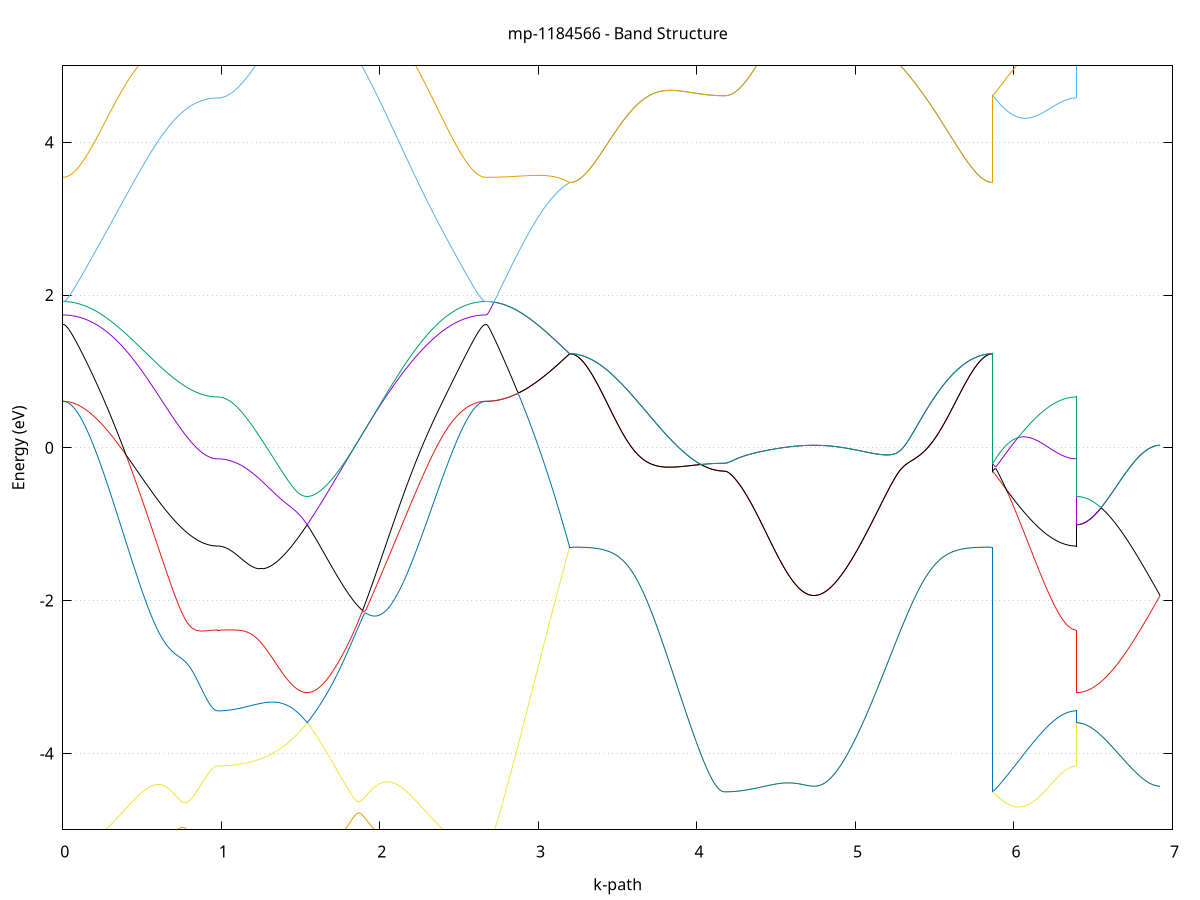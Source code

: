 set title 'mp-1184566 - Band Structure'
set xlabel 'k-path'
set ylabel 'Energy (eV)'
set grid y
set yrange [-5:5]
set terminal png size 800,600
set output 'mp-1184566_bands_gnuplot.png'
plot '-' using 1:2 with lines notitle, '-' using 1:2 with lines notitle, '-' using 1:2 with lines notitle, '-' using 1:2 with lines notitle, '-' using 1:2 with lines notitle, '-' using 1:2 with lines notitle, '-' using 1:2 with lines notitle, '-' using 1:2 with lines notitle, '-' using 1:2 with lines notitle, '-' using 1:2 with lines notitle, '-' using 1:2 with lines notitle, '-' using 1:2 with lines notitle, '-' using 1:2 with lines notitle, '-' using 1:2 with lines notitle, '-' using 1:2 with lines notitle, '-' using 1:2 with lines notitle, '-' using 1:2 with lines notitle, '-' using 1:2 with lines notitle, '-' using 1:2 with lines notitle, '-' using 1:2 with lines notitle, '-' using 1:2 with lines notitle, '-' using 1:2 with lines notitle, '-' using 1:2 with lines notitle, '-' using 1:2 with lines notitle, '-' using 1:2 with lines notitle, '-' using 1:2 with lines notitle, '-' using 1:2 with lines notitle, '-' using 1:2 with lines notitle, '-' using 1:2 with lines notitle, '-' using 1:2 with lines notitle, '-' using 1:2 with lines notitle, '-' using 1:2 with lines notitle, '-' using 1:2 with lines notitle, '-' using 1:2 with lines notitle, '-' using 1:2 with lines notitle, '-' using 1:2 with lines notitle, '-' using 1:2 with lines notitle, '-' using 1:2 with lines notitle, '-' using 1:2 with lines notitle, '-' using 1:2 with lines notitle, '-' using 1:2 with lines notitle, '-' using 1:2 with lines notitle, '-' using 1:2 with lines notitle, '-' using 1:2 with lines notitle, '-' using 1:2 with lines notitle, '-' using 1:2 with lines notitle, '-' using 1:2 with lines notitle, '-' using 1:2 with lines notitle, '-' using 1:2 with lines notitle, '-' using 1:2 with lines notitle, '-' using 1:2 with lines notitle, '-' using 1:2 with lines notitle, '-' using 1:2 with lines notitle, '-' using 1:2 with lines notitle, '-' using 1:2 with lines notitle, '-' using 1:2 with lines notitle, '-' using 1:2 with lines notitle, '-' using 1:2 with lines notitle, '-' using 1:2 with lines notitle, '-' using 1:2 with lines notitle, '-' using 1:2 with lines notitle, '-' using 1:2 with lines notitle, '-' using 1:2 with lines notitle, '-' using 1:2 with lines notitle
0.000000 -12.142828
0.009972 -12.142528
0.019945 -12.141828
0.029917 -12.140728
0.039890 -12.139128
0.049862 -12.137028
0.059834 -12.134528
0.069807 -12.131528
0.079779 -12.128128
0.089752 -12.124228
0.099724 -12.119828
0.109697 -12.115128
0.119669 -12.109928
0.129641 -12.104228
0.139614 -12.098128
0.149586 -12.091628
0.159559 -12.084728
0.169531 -12.077428
0.179503 -12.069628
0.189476 -12.061528
0.199448 -12.052928
0.209421 -12.044028
0.219393 -12.034628
0.229366 -12.024928
0.239338 -12.014928
0.249310 -12.004528
0.259283 -11.993728
0.269255 -11.982628
0.279228 -11.971128
0.289200 -11.959428
0.299173 -11.947328
0.309145 -11.934928
0.319117 -11.922228
0.329090 -11.909328
0.339062 -11.896128
0.349035 -11.882628
0.359007 -11.868928
0.368979 -11.855028
0.378952 -11.840828
0.388924 -11.826528
0.398897 -11.811928
0.408869 -11.797228
0.418842 -11.782428
0.428814 -11.767328
0.438786 -11.752228
0.448759 -11.736928
0.458731 -11.721628
0.468704 -11.706128
0.478676 -11.690628
0.488648 -11.675028
0.498621 -11.659428
0.508593 -11.643828
0.518566 -11.628228
0.528538 -11.612528
0.538511 -11.597028
0.548483 -11.581428
0.558455 -11.565928
0.568428 -11.550528
0.578400 -11.535228
0.588373 -11.520028
0.598345 -11.504928
0.608317 -11.490028
0.618290 -11.475228
0.628262 -11.460628
0.638235 -11.446228
0.648207 -11.432028
0.658180 -11.418028
0.668152 -11.404328
0.678124 -11.390828
0.688097 -11.377628
0.698069 -11.364628
0.708042 -11.352028
0.718014 -11.339628
0.727986 -11.327628
0.737959 -11.315928
0.747931 -11.304628
0.757904 -11.293628
0.767876 -11.283028
0.777849 -11.272828
0.787821 -11.263028
0.797793 -11.253628
0.807766 -11.244628
0.817738 -11.236128
0.827711 -11.228028
0.837683 -11.220328
0.847655 -11.213228
0.857628 -11.206528
0.867600 -11.200328
0.877573 -11.194628
0.887545 -11.189428
0.897518 -11.184728
0.907490 -11.180628
0.917462 -11.177028
0.927435 -11.173928
0.937407 -11.171428
0.947380 -11.169428
0.957352 -11.168028
0.967324 -11.167228
0.977297 -11.166928
0.977297 -11.166928
0.987196 -11.166828
0.997095 -11.166428
1.006994 -11.165928
1.016893 -11.165128
1.026792 -11.164128
1.036691 -11.162828
1.046590 -11.161428
1.056489 -11.159728
1.066388 -11.157828
1.076287 -11.155728
1.086186 -11.153428
1.096085 -11.150928
1.105984 -11.148128
1.115883 -11.145228
1.125782 -11.142128
1.135681 -11.138828
1.145580 -11.135328
1.155479 -11.131728
1.165378 -11.127828
1.175277 -11.123828
1.185176 -11.119728
1.195075 -11.115428
1.204974 -11.110928
1.214873 -11.106328
1.224772 -11.101628
1.234671 -11.096728
1.244570 -11.091728
1.254469 -11.086628
1.264368 -11.081528
1.274267 -11.076228
1.284166 -11.070828
1.294065 -11.065428
1.303964 -11.059928
1.313863 -11.054328
1.323762 -11.048628
1.333661 -11.043028
1.343560 -11.037228
1.353459 -11.031528
1.363358 -11.025728
1.373257 -11.019928
1.383156 -11.014128
1.393055 -11.008428
1.402954 -11.002628
1.412853 -10.996828
1.422752 -10.991128
1.432651 -10.985428
1.442550 -10.979728
1.452449 -10.974128
1.462348 -10.968528
1.472247 -10.963028
1.482146 -10.957628
1.492045 -10.952328
1.501944 -10.947028
1.511843 -10.941828
1.521742 -10.936728
1.531641 -10.931728
1.541540 -10.926828
1.541540 -10.926828
1.551526 -10.931828
1.561513 -10.937028
1.571499 -10.942328
1.581486 -10.947928
1.591473 -10.953628
1.601459 -10.959628
1.611446 -10.965728
1.621432 -10.972128
1.631419 -10.978728
1.641405 -10.985528
1.651392 -10.992528
1.661379 -10.999828
1.671365 -11.007328
1.681352 -11.015028
1.691338 -11.022928
1.701325 -11.031128
1.711312 -11.039528
1.721298 -11.048128
1.731285 -11.057028
1.741271 -11.066128
1.751258 -11.075528
1.761245 -11.085128
1.771231 -11.094928
1.781218 -11.105028
1.791204 -11.115428
1.801191 -11.126028
1.811178 -11.136828
1.821164 -11.147928
1.831151 -11.159228
1.841137 -11.170828
1.851124 -11.182628
1.861111 -11.194728
1.871097 -11.207028
1.881084 -11.219528
1.891070 -11.232328
1.901057 -11.245328
1.911044 -11.258528
1.921030 -11.271928
1.931017 -11.285628
1.941003 -11.299428
1.950990 -11.313528
1.960976 -11.327828
1.970963 -11.342228
1.980950 -11.356828
1.990936 -11.371628
2.000923 -11.386628
2.010909 -11.401728
2.020896 -11.416928
2.030883 -11.432328
2.040869 -11.447828
2.050856 -11.463528
2.060842 -11.479228
2.070829 -11.495028
2.080816 -11.510928
2.090802 -11.526928
2.100789 -11.542928
2.110775 -11.558928
2.120762 -11.575028
2.130749 -11.591128
2.140735 -11.607228
2.150722 -11.623328
2.160708 -11.639328
2.170695 -11.655428
2.180682 -11.671328
2.190668 -11.687228
2.200655 -11.703028
2.210641 -11.718828
2.220628 -11.734428
2.230615 -11.749928
2.240601 -11.765228
2.250588 -11.780428
2.260574 -11.795528
2.270561 -11.810328
2.280547 -11.825028
2.290534 -11.839528
2.300521 -11.853828
2.310507 -11.867828
2.320494 -11.881628
2.330480 -11.895128
2.340467 -11.908428
2.350454 -11.921428
2.360440 -11.934228
2.370427 -11.946628
2.380413 -11.958828
2.390400 -11.970628
2.400387 -11.982128
2.410373 -11.993228
2.420360 -12.004028
2.430346 -12.014528
2.440333 -12.024628
2.450320 -12.034328
2.460306 -12.043728
2.470293 -12.052628
2.480279 -12.061228
2.490266 -12.069428
2.500253 -12.077228
2.510239 -12.084528
2.520226 -12.091528
2.530212 -12.098028
2.540199 -12.104128
2.550186 -12.109828
2.560172 -12.115028
2.570159 -12.119828
2.580145 -12.124128
2.590132 -12.128028
2.600119 -12.131528
2.610105 -12.134428
2.620092 -12.137028
2.630078 -12.139128
2.640065 -12.140728
2.650051 -12.141828
2.660038 -12.142528
2.670025 -12.142828
2.670025 -12.142828
2.679972 -12.142528
2.689919 -12.141728
2.699866 -12.140528
2.709814 -12.138728
2.719761 -12.136528
2.729708 -12.133828
2.739655 -12.130528
2.749602 -12.126828
2.759550 -12.122628
2.769497 -12.117928
2.779444 -12.112728
2.789391 -12.107128
2.799338 -12.101028
2.809286 -12.094428
2.819233 -12.087328
2.829180 -12.079828
2.839127 -12.071928
2.849074 -12.063528
2.859022 -12.054728
2.868969 -12.045428
2.878916 -12.035728
2.888863 -12.025728
2.898810 -12.015228
2.908758 -12.004328
2.918705 -11.993128
2.928652 -11.981528
2.938599 -11.969528
2.948547 -11.957228
2.958494 -11.944628
2.968441 -11.931628
2.978388 -11.918328
2.988335 -11.904728
2.998283 -11.890928
3.008230 -11.876828
3.018177 -11.862428
3.028124 -11.847828
3.038071 -11.832928
3.048019 -11.817928
3.057966 -11.802728
3.067913 -11.787328
3.077860 -11.771728
3.087807 -11.756028
3.097755 -11.740228
3.107702 -11.724228
3.117649 -11.708328
3.127596 -11.692228
3.137543 -11.676128
3.147491 -11.659928
3.157438 -11.643728
3.167385 -11.627628
3.177332 -11.611428
3.187280 -11.595328
3.197227 -11.579328
3.197227 -11.579328
3.207199 -11.579128
3.217172 -11.578628
3.227144 -11.577728
3.237116 -11.576428
3.247089 -11.574828
3.257061 -11.572928
3.267034 -11.570628
3.277006 -11.567928
3.286978 -11.564928
3.296951 -11.561628
3.306923 -11.557928
3.316896 -11.553928
3.326868 -11.549528
3.336841 -11.544928
3.346813 -11.539928
3.356785 -11.534628
3.366758 -11.528928
3.376730 -11.523028
3.386703 -11.516828
3.396675 -11.510328
3.406647 -11.503628
3.416620 -11.496528
3.426592 -11.489228
3.436565 -11.481628
3.446537 -11.473828
3.456510 -11.465828
3.466482 -11.457528
3.476454 -11.449128
3.486427 -11.440328
3.496399 -11.431528
3.506372 -11.422428
3.516344 -11.413128
3.526316 -11.403728
3.536289 -11.394128
3.546261 -11.384428
3.556234 -11.374628
3.566206 -11.364728
3.576179 -11.354628
3.586151 -11.344428
3.596123 -11.334228
3.606096 -11.323928
3.616068 -11.313628
3.626041 -11.303228
3.636013 -11.292728
3.645985 -11.282328
3.655958 -11.271828
3.665930 -11.261428
3.675903 -11.251028
3.685875 -11.240628
3.695848 -11.230228
3.705820 -11.219928
3.715792 -11.209728
3.725765 -11.199528
3.735737 -11.189528
3.745710 -11.179528
3.755682 -11.169728
3.765654 -11.159928
3.775627 -11.150328
3.785599 -11.140928
3.795572 -11.131628
3.805544 -11.122428
3.815517 -11.113528
3.825489 -11.104728
3.835461 -11.096028
3.845434 -11.087628
3.855406 -11.079428
3.865379 -11.071428
3.875351 -11.063628
3.885323 -11.056028
3.895296 -11.048628
3.905268 -11.041528
3.915241 -11.034628
3.925213 -11.027928
3.935186 -11.021428
3.945158 -11.015328
3.955130 -11.009328
3.965103 -11.003628
3.975075 -10.998228
3.985048 -10.993028
3.995020 -10.988128
4.004992 -10.983428
4.014965 -10.979028
4.024937 -10.974828
4.034910 -10.971028
4.044882 -10.967328
4.054855 -10.964028
4.064827 -10.960928
4.074799 -10.958128
4.084772 -10.955528
4.094744 -10.953228
4.104717 -10.951228
4.114689 -10.949528
4.124662 -10.948028
4.134634 -10.946828
4.144606 -10.945928
4.154579 -10.945228
4.164551 -10.944828
4.174524 -10.944628
4.174524 -10.944628
4.184423 -10.944628
4.194322 -10.944428
4.204221 -10.944128
4.214120 -10.943728
4.224019 -10.943228
4.233918 -10.942628
4.243817 -10.941928
4.253716 -10.941128
4.263615 -10.940228
4.273514 -10.939228
4.283413 -10.938028
4.293312 -10.936828
4.303211 -10.935528
4.313110 -10.934128
4.323008 -10.932628
4.332907 -10.931128
4.342806 -10.929428
4.352705 -10.927728
4.362604 -10.926028
4.372503 -10.924228
4.382402 -10.922328
4.392301 -10.920428
4.402200 -10.918428
4.412099 -10.916428
4.421998 -10.914328
4.431897 -10.912328
4.441796 -10.910228
4.451695 -10.908128
4.461594 -10.905928
4.471493 -10.903828
4.481392 -10.901728
4.491291 -10.899628
4.501190 -10.897528
4.511089 -10.895428
4.520988 -10.893428
4.530887 -10.891328
4.540786 -10.889428
4.550685 -10.887428
4.560584 -10.885528
4.570483 -10.883728
4.580382 -10.882028
4.590281 -10.880328
4.600180 -10.878628
4.610079 -10.877128
4.619978 -10.875628
4.629877 -10.874328
4.639776 -10.873028
4.649675 -10.871828
4.659574 -10.870828
4.669473 -10.869828
4.679372 -10.869028
4.689271 -10.868228
4.699170 -10.867628
4.709069 -10.867228
4.718968 -10.866828
4.728867 -10.866628
4.738766 -10.866528
4.738766 -10.866528
4.748753 -10.866628
4.758739 -10.866828
4.768726 -10.867228
4.778713 -10.867728
4.788699 -10.868428
4.798686 -10.869328
4.808672 -10.870328
4.818659 -10.871528
4.828646 -10.872828
4.838632 -10.874428
4.848619 -10.876128
4.858605 -10.878028
4.868592 -10.880028
4.878579 -10.882328
4.888565 -10.884728
4.898552 -10.887428
4.908538 -10.890228
4.918525 -10.893228
4.928512 -10.896428
4.938498 -10.899828
4.948485 -10.903528
4.958471 -10.907328
4.968458 -10.911328
4.978445 -10.915528
4.988431 -10.919928
4.998418 -10.924528
5.008404 -10.929428
5.018391 -10.934428
5.028377 -10.939728
5.038364 -10.945128
5.048351 -10.950828
5.058337 -10.956628
5.068324 -10.962728
5.078310 -10.969028
5.088297 -10.975528
5.098284 -10.982228
5.108270 -10.989128
5.118257 -10.996228
5.128243 -11.003428
5.138230 -11.010928
5.148217 -11.018628
5.158203 -11.026528
5.168190 -11.034628
5.178176 -11.042828
5.188163 -11.051328
5.198150 -11.059928
5.208136 -11.068728
5.218123 -11.077628
5.228109 -11.086728
5.238096 -11.096028
5.248083 -11.105428
5.258069 -11.115028
5.268056 -11.124728
5.278042 -11.134528
5.288029 -11.144428
5.298016 -11.154528
5.308002 -11.164628
5.317989 -11.174828
5.327975 -11.185228
5.337962 -11.195628
5.347948 -11.206128
5.357935 -11.216628
5.367922 -11.227128
5.377908 -11.237828
5.387895 -11.248428
5.397881 -11.259028
5.407868 -11.269728
5.417855 -11.280328
5.427841 -11.290928
5.437828 -11.301528
5.447814 -11.312128
5.457801 -11.322528
5.467788 -11.333028
5.477774 -11.343328
5.487761 -11.353528
5.497747 -11.363728
5.507734 -11.373728
5.517721 -11.383628
5.527707 -11.393428
5.537694 -11.403028
5.547680 -11.412528
5.557667 -11.421828
5.567654 -11.430928
5.577640 -11.439928
5.587627 -11.448628
5.597613 -11.457128
5.607600 -11.465428
5.617587 -11.473528
5.627573 -11.481428
5.637560 -11.488928
5.647546 -11.496328
5.657533 -11.503328
5.667520 -11.510128
5.677506 -11.516628
5.687493 -11.522928
5.697479 -11.528828
5.707466 -11.534428
5.717452 -11.539828
5.727439 -11.544828
5.737426 -11.549428
5.747412 -11.553828
5.757399 -11.557828
5.767385 -11.561528
5.777372 -11.564928
5.787359 -11.567928
5.797345 -11.570628
5.807332 -11.572928
5.817318 -11.574828
5.827305 -11.576428
5.837292 -11.577728
5.847278 -11.578628
5.857265 -11.579128
5.867251 -11.579328
5.867251 -10.944628
5.877199 -10.949728
5.887146 -10.955028
5.897093 -10.960328
5.907040 -10.965728
5.916987 -10.971128
5.926935 -10.976728
5.936882 -10.982328
5.946829 -10.988028
5.956776 -10.993728
5.966723 -10.999428
5.976671 -11.005228
5.986618 -11.011028
5.996565 -11.016928
6.006512 -11.022728
6.016460 -11.028628
6.026407 -11.034428
6.036354 -11.040228
6.046301 -11.046028
6.056248 -11.051728
6.066196 -11.057428
6.076143 -11.063028
6.086090 -11.068528
6.096037 -11.074028
6.105984 -11.079428
6.115932 -11.084728
6.125879 -11.089928
6.135826 -11.095028
6.145773 -11.100028
6.155720 -11.104828
6.165668 -11.109528
6.175615 -11.114128
6.185562 -11.118528
6.195509 -11.122828
6.205456 -11.126928
6.215404 -11.130828
6.225351 -11.134528
6.235298 -11.138128
6.245245 -11.141528
6.255193 -11.144728
6.265140 -11.147728
6.275087 -11.150528
6.285034 -11.153028
6.294981 -11.155428
6.304929 -11.157628
6.314876 -11.159528
6.324823 -11.161228
6.334770 -11.162728
6.344717 -11.164028
6.354665 -11.165028
6.364612 -11.165828
6.374559 -11.166428
6.384506 -11.166828
6.394453 -11.166928
6.394453 -10.926828
6.404401 -10.926828
6.414348 -10.926628
6.424295 -10.926428
6.434242 -10.926028
6.444189 -10.925628
6.454137 -10.925028
6.464084 -10.924428
6.474031 -10.923628
6.483978 -10.922828
6.493925 -10.921928
6.503873 -10.920828
6.513820 -10.919728
6.523767 -10.918628
6.533714 -10.917328
6.543662 -10.916028
6.553609 -10.914628
6.563556 -10.913228
6.573503 -10.911628
6.583450 -10.910128
6.593398 -10.908528
6.603345 -10.906828
6.613292 -10.905128
6.623239 -10.903428
6.633186 -10.901628
6.643134 -10.899928
6.653081 -10.898128
6.663028 -10.896328
6.672975 -10.894528
6.682922 -10.892728
6.692870 -10.891028
6.702817 -10.889228
6.712764 -10.887528
6.722711 -10.885828
6.732658 -10.884128
6.742606 -10.882528
6.752553 -10.881028
6.762500 -10.879428
6.772447 -10.878028
6.782395 -10.876628
6.792342 -10.875328
6.802289 -10.874128
6.812236 -10.872928
6.822183 -10.871828
6.832131 -10.870828
6.842078 -10.869928
6.852025 -10.869228
6.861972 -10.868528
6.871919 -10.867928
6.881867 -10.867428
6.891814 -10.867028
6.901761 -10.866728
6.911708 -10.866628
6.921655 -10.866528
e
0.000000 -11.113528
0.009972 -11.113428
0.019945 -11.113128
0.029917 -11.112628
0.039890 -11.111828
0.049862 -11.110928
0.059834 -11.109728
0.069807 -11.108328
0.079779 -11.106728
0.089752 -11.105028
0.099724 -11.103028
0.109697 -11.100828
0.119669 -11.098528
0.129641 -11.095928
0.139614 -11.093228
0.149586 -11.090328
0.159559 -11.087228
0.169531 -11.083928
0.179503 -11.080528
0.189476 -11.077028
0.199448 -11.073328
0.209421 -11.069428
0.219393 -11.065428
0.229366 -11.061328
0.239338 -11.057028
0.249310 -11.052728
0.259283 -11.048228
0.269255 -11.043728
0.279228 -11.039028
0.289200 -11.034328
0.299173 -11.029428
0.309145 -11.024628
0.319117 -11.019628
0.329090 -11.014628
0.339062 -11.009628
0.349035 -11.004528
0.359007 -10.999428
0.368979 -10.994328
0.378952 -10.989228
0.388924 -10.984128
0.398897 -10.978928
0.408869 -10.973828
0.418842 -10.968828
0.428814 -10.963728
0.438786 -10.958728
0.448759 -10.953828
0.458731 -10.948928
0.468704 -10.944028
0.478676 -10.939228
0.488648 -10.934528
0.498621 -10.929928
0.508593 -10.925428
0.518566 -10.920928
0.528538 -10.916528
0.538511 -10.912328
0.548483 -10.908128
0.558455 -10.904128
0.568428 -10.900228
0.578400 -10.896428
0.588373 -10.892728
0.598345 -10.889128
0.608317 -10.885728
0.618290 -10.882428
0.628262 -10.879328
0.638235 -10.876228
0.648207 -10.873328
0.658180 -10.870628
0.668152 -10.867928
0.678124 -10.865528
0.688097 -10.863128
0.698069 -10.860928
0.708042 -10.858828
0.718014 -10.856928
0.727986 -10.855128
0.737959 -10.853428
0.747931 -10.851828
0.757904 -10.850428
0.767876 -10.849128
0.777849 -10.847928
0.787821 -10.846828
0.797793 -10.845828
0.807766 -10.844928
0.817738 -10.844228
0.827711 -10.843528
0.837683 -10.842928
0.847655 -10.842328
0.857628 -10.841928
0.867600 -10.841528
0.877573 -10.841228
0.887545 -10.840928
0.897518 -10.840728
0.907490 -10.840528
0.917462 -10.840428
0.927435 -10.840328
0.937407 -10.840228
0.947380 -10.840128
0.957352 -10.840128
0.967324 -10.840128
0.977297 -10.840128
0.977297 -10.840128
0.987196 -10.840128
0.997095 -10.840128
1.006994 -10.840128
1.016893 -10.840228
1.026792 -10.840228
1.036691 -10.840328
1.046590 -10.840428
1.056489 -10.840528
1.066388 -10.840628
1.076287 -10.840728
1.086186 -10.840928
1.096085 -10.841128
1.105984 -10.841328
1.115883 -10.841528
1.125782 -10.841828
1.135681 -10.842128
1.145580 -10.842528
1.155479 -10.842828
1.165378 -10.843328
1.175277 -10.843728
1.185176 -10.844328
1.195075 -10.844828
1.204974 -10.845528
1.214873 -10.846128
1.224772 -10.846928
1.234671 -10.847728
1.244570 -10.848628
1.254469 -10.849628
1.264368 -10.850628
1.274267 -10.851728
1.284166 -10.852928
1.294065 -10.854228
1.303964 -10.855628
1.313863 -10.857128
1.323762 -10.858728
1.333661 -10.860428
1.343560 -10.862228
1.353459 -10.864128
1.363358 -10.866228
1.373257 -10.868328
1.383156 -10.870628
1.393055 -10.873028
1.402954 -10.875528
1.412853 -10.878228
1.422752 -10.881028
1.432651 -10.884028
1.442550 -10.887128
1.452449 -10.890328
1.462348 -10.893728
1.472247 -10.897328
1.482146 -10.901028
1.492045 -10.904928
1.501944 -10.908928
1.511843 -10.913128
1.521742 -10.917528
1.531641 -10.922128
1.541540 -10.926828
1.541540 -10.926828
1.551526 -10.922028
1.561513 -10.917328
1.571499 -10.912728
1.581486 -10.908228
1.591473 -10.903928
1.601459 -10.899728
1.611446 -10.895728
1.621432 -10.891828
1.631419 -10.888028
1.641405 -10.884428
1.651392 -10.880928
1.661379 -10.877628
1.671365 -10.874428
1.681352 -10.871428
1.691338 -10.868628
1.701325 -10.865928
1.711312 -10.863428
1.721298 -10.861128
1.731285 -10.858928
1.741271 -10.856928
1.751258 -10.855128
1.761245 -10.853428
1.771231 -10.851928
1.781218 -10.850628
1.791204 -10.849528
1.801191 -10.848528
1.811178 -10.847728
1.821164 -10.847128
1.831151 -10.846728
1.841137 -10.846428
1.851124 -10.846328
1.861111 -10.846428
1.871097 -10.846728
1.881084 -10.847128
1.891070 -10.847728
1.901057 -10.848528
1.911044 -10.849528
1.921030 -10.850628
1.931017 -10.851928
1.941003 -10.853428
1.950990 -10.855028
1.960976 -10.856928
1.970963 -10.858828
1.980950 -10.861028
1.990936 -10.863328
2.000923 -10.865728
2.010909 -10.868328
2.020896 -10.871128
2.030883 -10.874028
2.040869 -10.877128
2.050856 -10.880328
2.060842 -10.883628
2.070829 -10.887128
2.080816 -10.890728
2.090802 -10.894528
2.100789 -10.898428
2.110775 -10.902428
2.120762 -10.906528
2.130749 -10.910728
2.140735 -10.915128
2.150722 -10.919528
2.160708 -10.924028
2.170695 -10.928628
2.180682 -10.933328
2.190668 -10.938128
2.200655 -10.943028
2.210641 -10.947928
2.220628 -10.952928
2.230615 -10.957928
2.240601 -10.963028
2.250588 -10.968128
2.260574 -10.973228
2.270561 -10.978328
2.280547 -10.983528
2.290534 -10.988728
2.300521 -10.993828
2.310507 -10.999028
2.320494 -11.004128
2.330480 -11.009228
2.340467 -11.014328
2.350454 -11.019328
2.360440 -11.024228
2.370427 -11.029228
2.380413 -11.034028
2.390400 -11.038828
2.400387 -11.043428
2.410373 -11.048028
2.420360 -11.052528
2.430346 -11.056928
2.440333 -11.061128
2.450320 -11.065328
2.460306 -11.069328
2.470293 -11.073128
2.480279 -11.076928
2.490266 -11.080428
2.500253 -11.083928
2.510239 -11.087128
2.520226 -11.090228
2.530212 -11.093128
2.540199 -11.095928
2.550186 -11.098428
2.560172 -11.100828
2.570159 -11.103028
2.580145 -11.104928
2.590132 -11.106728
2.600119 -11.108328
2.610105 -11.109728
2.620092 -11.110928
2.630078 -11.111828
2.640065 -11.112628
2.650051 -11.113128
2.660038 -11.113428
2.670025 -11.113528
2.670025 -11.113528
2.679972 -11.113728
2.689919 -11.114228
2.699866 -11.115028
2.709814 -11.116128
2.719761 -11.117528
2.729708 -11.119328
2.739655 -11.121428
2.749602 -11.123828
2.759550 -11.126628
2.769497 -11.129728
2.779444 -11.133128
2.789391 -11.136828
2.799338 -11.140928
2.809286 -11.145328
2.819233 -11.150128
2.829180 -11.155328
2.839127 -11.160728
2.849074 -11.166628
2.859022 -11.172728
2.868969 -11.179328
2.878916 -11.186228
2.888863 -11.193428
2.898810 -11.201028
2.908758 -11.209028
2.918705 -11.217428
2.928652 -11.226128
2.938599 -11.235128
2.948547 -11.244528
2.958494 -11.254328
2.968441 -11.264528
2.978388 -11.275028
2.988335 -11.285828
2.998283 -11.297028
3.008230 -11.308528
3.018177 -11.320428
3.028124 -11.332628
3.038071 -11.345128
3.048019 -11.357928
3.057966 -11.371028
3.067913 -11.384428
3.077860 -11.398128
3.087807 -11.412128
3.097755 -11.426328
3.107702 -11.440728
3.117649 -11.455428
3.127596 -11.470328
3.137543 -11.485428
3.147491 -11.500728
3.157438 -11.516228
3.167385 -11.531828
3.177332 -11.547528
3.187280 -11.563328
3.197227 -11.579328
3.197227 -11.579328
3.207199 -11.579128
3.217172 -11.578628
3.227144 -11.577728
3.237116 -11.576428
3.247089 -11.574828
3.257061 -11.572928
3.267034 -11.570628
3.277006 -11.567928
3.286978 -11.564928
3.296951 -11.561628
3.306923 -11.557928
3.316896 -11.553928
3.326868 -11.549528
3.336841 -11.544828
3.346813 -11.539828
3.356785 -11.534528
3.366758 -11.528928
3.376730 -11.523028
3.386703 -11.516828
3.396675 -11.510328
3.406647 -11.503528
3.416620 -11.496528
3.426592 -11.489228
3.436565 -11.481628
3.446537 -11.473828
3.456510 -11.465828
3.466482 -11.457528
3.476454 -11.449028
3.486427 -11.440328
3.496399 -11.431428
3.506372 -11.422428
3.516344 -11.413128
3.526316 -11.403728
3.536289 -11.394128
3.546261 -11.384428
3.556234 -11.374628
3.566206 -11.364628
3.576179 -11.354628
3.586151 -11.344428
3.596123 -11.334228
3.606096 -11.323928
3.616068 -11.313528
3.626041 -11.303128
3.636013 -11.292728
3.645985 -11.282328
3.655958 -11.271828
3.665930 -11.261428
3.675903 -11.250928
3.685875 -11.240528
3.695848 -11.230228
3.705820 -11.219928
3.715792 -11.209728
3.725765 -11.199528
3.735737 -11.189428
3.745710 -11.179528
3.755682 -11.169628
3.765654 -11.159928
3.775627 -11.150328
3.785599 -11.140928
3.795572 -11.131628
3.805544 -11.122428
3.815517 -11.113428
3.825489 -11.104728
3.835461 -11.096028
3.845434 -11.087628
3.855406 -11.079428
3.865379 -11.071428
3.875351 -11.063628
3.885323 -11.056028
3.895296 -11.048628
3.905268 -11.041528
3.915241 -11.034528
3.925213 -11.027928
3.935186 -11.021428
3.945158 -11.015228
3.955130 -11.009328
3.965103 -11.003628
3.975075 -10.998228
3.985048 -10.993028
3.995020 -10.988128
4.004992 -10.983428
4.014965 -10.979028
4.024937 -10.974828
4.034910 -10.970928
4.044882 -10.967328
4.054855 -10.964028
4.064827 -10.960928
4.074799 -10.958128
4.084772 -10.955528
4.094744 -10.953228
4.104717 -10.951228
4.114689 -10.949528
4.124662 -10.948028
4.134634 -10.946828
4.144606 -10.945828
4.154579 -10.945228
4.164551 -10.944828
4.174524 -10.944628
4.174524 -10.944628
4.184423 -10.944628
4.194322 -10.944428
4.204221 -10.944128
4.214120 -10.943728
4.224019 -10.943228
4.233918 -10.942628
4.243817 -10.941928
4.253716 -10.941128
4.263615 -10.940228
4.273514 -10.939128
4.283413 -10.938028
4.293312 -10.936828
4.303211 -10.935528
4.313110 -10.934128
4.323008 -10.932628
4.332907 -10.931128
4.342806 -10.929428
4.352705 -10.927728
4.362604 -10.926028
4.372503 -10.924228
4.382402 -10.922328
4.392301 -10.920428
4.402200 -10.918428
4.412099 -10.916428
4.421998 -10.914328
4.431897 -10.912228
4.441796 -10.910228
4.451695 -10.908028
4.461594 -10.905928
4.471493 -10.903828
4.481392 -10.901728
4.491291 -10.899628
4.501190 -10.897528
4.511089 -10.895428
4.520988 -10.893328
4.530887 -10.891328
4.540786 -10.889428
4.550685 -10.887428
4.560584 -10.885528
4.570483 -10.883728
4.580382 -10.881928
4.590281 -10.880328
4.600180 -10.878628
4.610079 -10.877128
4.619978 -10.875628
4.629877 -10.874328
4.639776 -10.873028
4.649675 -10.871828
4.659574 -10.870728
4.669473 -10.869828
4.679372 -10.868928
4.689271 -10.868228
4.699170 -10.867628
4.709069 -10.867128
4.718968 -10.866828
4.728867 -10.866628
4.738766 -10.866528
4.738766 -10.866528
4.748753 -10.866628
4.758739 -10.866828
4.768726 -10.867228
4.778713 -10.867728
4.788699 -10.868428
4.798686 -10.869328
4.808672 -10.870328
4.818659 -10.871528
4.828646 -10.872828
4.838632 -10.874428
4.848619 -10.876128
4.858605 -10.878028
4.868592 -10.880028
4.878579 -10.882328
4.888565 -10.884728
4.898552 -10.887428
4.908538 -10.890228
4.918525 -10.893228
4.928512 -10.896428
4.938498 -10.899828
4.948485 -10.903428
4.958471 -10.907328
4.968458 -10.911328
4.978445 -10.915528
4.988431 -10.919928
4.998418 -10.924528
5.008404 -10.929428
5.018391 -10.934428
5.028377 -10.939628
5.038364 -10.945128
5.048351 -10.950828
5.058337 -10.956628
5.068324 -10.962728
5.078310 -10.969028
5.088297 -10.975528
5.098284 -10.982128
5.108270 -10.989028
5.118257 -10.996128
5.128243 -11.003428
5.138230 -11.010928
5.148217 -11.018628
5.158203 -11.026528
5.168190 -11.034628
5.178176 -11.042828
5.188163 -11.051328
5.198150 -11.059928
5.208136 -11.068628
5.218123 -11.077628
5.228109 -11.086728
5.238096 -11.096028
5.248083 -11.105428
5.258069 -11.114928
5.268056 -11.124628
5.278042 -11.134528
5.288029 -11.144428
5.298016 -11.154428
5.308002 -11.164628
5.317989 -11.174828
5.327975 -11.185228
5.337962 -11.195628
5.347948 -11.206028
5.357935 -11.216628
5.367922 -11.227128
5.377908 -11.237728
5.387895 -11.248428
5.397881 -11.259028
5.407868 -11.269728
5.417855 -11.280328
5.427841 -11.290928
5.437828 -11.301528
5.447814 -11.312028
5.457801 -11.322528
5.467788 -11.332928
5.477774 -11.343328
5.487761 -11.353528
5.497747 -11.363728
5.507734 -11.373728
5.517721 -11.383628
5.527707 -11.393428
5.537694 -11.403028
5.547680 -11.412528
5.557667 -11.421828
5.567654 -11.430928
5.577640 -11.439928
5.587627 -11.448628
5.597613 -11.457128
5.607600 -11.465428
5.617587 -11.473528
5.627573 -11.481328
5.637560 -11.488928
5.647546 -11.496328
5.657533 -11.503328
5.667520 -11.510128
5.677506 -11.516628
5.687493 -11.522928
5.697479 -11.528828
5.707466 -11.534428
5.717452 -11.539728
5.727439 -11.544728
5.737426 -11.549428
5.747412 -11.553828
5.757399 -11.557828
5.767385 -11.561528
5.777372 -11.564928
5.787359 -11.567928
5.797345 -11.570528
5.807332 -11.572928
5.817318 -11.574828
5.827305 -11.576428
5.837292 -11.577728
5.847278 -11.578628
5.857265 -11.579128
5.867251 -11.579328
5.867251 -10.944628
5.877199 -10.939628
5.887146 -10.934728
5.897093 -10.930028
5.907040 -10.925328
5.916987 -10.920828
5.926935 -10.916428
5.936882 -10.912128
5.946829 -10.908028
5.956776 -10.904028
5.966723 -10.900128
5.976671 -10.896428
5.986618 -10.892928
5.996565 -10.889428
6.006512 -10.886128
6.016460 -10.883028
6.026407 -10.880028
6.036354 -10.877128
6.046301 -10.874428
6.056248 -10.871828
6.066196 -10.869328
6.076143 -10.867028
6.086090 -10.864828
6.096037 -10.862828
6.105984 -10.860828
6.115932 -10.859028
6.125879 -10.857328
6.135826 -10.855728
6.145773 -10.854228
6.155720 -10.852828
6.165668 -10.851528
6.175615 -10.850328
6.185562 -10.849228
6.195509 -10.848228
6.205456 -10.847228
6.215404 -10.846428
6.225351 -10.845628
6.235298 -10.844828
6.245245 -10.844228
6.255193 -10.843628
6.265140 -10.843128
6.275087 -10.842628
6.285034 -10.842128
6.294981 -10.841828
6.304929 -10.841428
6.314876 -10.841128
6.324823 -10.840928
6.334770 -10.840628
6.344717 -10.840528
6.354665 -10.840328
6.364612 -10.840228
6.374559 -10.840128
6.384506 -10.840128
6.394453 -10.840128
6.394453 -10.926828
6.404401 -10.926828
6.414348 -10.926628
6.424295 -10.926328
6.434242 -10.926028
6.444189 -10.925528
6.454137 -10.925028
6.464084 -10.924328
6.474031 -10.923628
6.483978 -10.922828
6.493925 -10.921828
6.503873 -10.920828
6.513820 -10.919728
6.523767 -10.918628
6.533714 -10.917328
6.543662 -10.916028
6.553609 -10.914628
6.563556 -10.913128
6.573503 -10.911628
6.583450 -10.910128
6.593398 -10.908428
6.603345 -10.906828
6.613292 -10.905128
6.623239 -10.903428
6.633186 -10.901628
6.643134 -10.899928
6.653081 -10.898128
6.663028 -10.896328
6.672975 -10.894528
6.682922 -10.892728
6.692870 -10.891028
6.702817 -10.889228
6.712764 -10.887528
6.722711 -10.885828
6.732658 -10.884128
6.742606 -10.882528
6.752553 -10.880928
6.762500 -10.879428
6.772447 -10.878028
6.782395 -10.876628
6.792342 -10.875328
6.802289 -10.874028
6.812236 -10.872928
6.822183 -10.871828
6.832131 -10.870828
6.842078 -10.869928
6.852025 -10.869228
6.861972 -10.868528
6.871919 -10.867928
6.881867 -10.867428
6.891814 -10.867028
6.901761 -10.866728
6.911708 -10.866628
6.921655 -10.866528
e
0.000000 -7.826728
0.009972 -7.826628
0.019945 -7.826428
0.029917 -7.826028
0.039890 -7.825628
0.049862 -7.825028
0.059834 -7.824328
0.069807 -7.823428
0.079779 -7.822428
0.089752 -7.821428
0.099724 -7.820228
0.109697 -7.818928
0.119669 -7.817528
0.129641 -7.816028
0.139614 -7.814528
0.149586 -7.812928
0.159559 -7.811228
0.169531 -7.809528
0.179503 -7.807828
0.189476 -7.806028
0.199448 -7.804228
0.209421 -7.802328
0.219393 -7.800528
0.229366 -7.798728
0.239338 -7.796828
0.249310 -7.795028
0.259283 -7.793128
0.269255 -7.791228
0.279228 -7.789328
0.289200 -7.787428
0.299173 -7.785528
0.309145 -7.783628
0.319117 -7.781628
0.329090 -7.779528
0.339062 -7.777428
0.349035 -7.775328
0.359007 -7.773128
0.368979 -7.770928
0.378952 -7.768528
0.388924 -7.766128
0.398897 -7.763728
0.408869 -7.761228
0.418842 -7.758628
0.428814 -7.755928
0.438786 -7.753328
0.448759 -7.750528
0.458731 -7.747828
0.468704 -7.745028
0.478676 -7.742228
0.488648 -7.739428
0.498621 -7.736728
0.508593 -7.733928
0.518566 -7.731228
0.528538 -7.728628
0.538511 -7.726128
0.548483 -7.723728
0.558455 -7.721428
0.568428 -7.719228
0.578400 -7.717128
0.588373 -7.715228
0.598345 -7.713428
0.608317 -7.711828
0.618290 -7.710428
0.628262 -7.709128
0.638235 -7.708028
0.648207 -7.707028
0.658180 -7.706228
0.668152 -7.705528
0.678124 -7.705028
0.688097 -7.704528
0.698069 -7.704228
0.708042 -7.704128
0.718014 -7.704028
0.727986 -7.704028
0.737959 -7.704128
0.747931 -7.704328
0.757904 -7.704528
0.767876 -7.704828
0.777849 -7.705228
0.787821 -7.705628
0.797793 -7.706028
0.807766 -7.706428
0.817738 -7.706928
0.827711 -7.707328
0.837683 -7.707828
0.847655 -7.708228
0.857628 -7.708728
0.867600 -7.709128
0.877573 -7.709528
0.887545 -7.709928
0.897518 -7.710328
0.907490 -7.710628
0.917462 -7.710928
0.927435 -7.711128
0.937407 -7.711328
0.947380 -7.711528
0.957352 -7.711628
0.967324 -7.711628
0.977297 -7.711728
0.977297 -7.711728
0.987196 -7.711628
0.997095 -7.711528
1.006994 -7.711228
1.016893 -7.710928
1.026792 -7.710428
1.036691 -7.710028
1.046590 -7.709528
1.056489 -7.709028
1.066388 -7.708528
1.076287 -7.708228
1.086186 -7.707928
1.096085 -7.707728
1.105984 -7.707828
1.115883 -7.708028
1.125782 -7.708528
1.135681 -7.709228
1.145580 -7.710228
1.155479 -7.711528
1.165378 -7.713028
1.175277 -7.714728
1.185176 -7.716728
1.195075 -7.718928
1.204974 -7.721328
1.214873 -7.723928
1.224772 -7.726628
1.234671 -7.729428
1.244570 -7.732328
1.254469 -7.735328
1.264368 -7.738328
1.274267 -7.741428
1.284166 -7.744428
1.294065 -7.747528
1.303964 -7.750528
1.313863 -7.753528
1.323762 -7.756528
1.333661 -7.759328
1.343560 -7.762128
1.353459 -7.764928
1.363358 -7.767528
1.373257 -7.770028
1.383156 -7.772428
1.393055 -7.774728
1.402954 -7.776828
1.412853 -7.778928
1.422752 -7.780828
1.432651 -7.782528
1.442550 -7.784128
1.452449 -7.785628
1.462348 -7.786928
1.472247 -7.788128
1.482146 -7.789128
1.492045 -7.789928
1.501944 -7.790628
1.511843 -7.791228
1.521742 -7.791628
1.531641 -7.791828
1.541540 -7.791928
1.541540 -7.791928
1.551526 -7.791828
1.561513 -7.791628
1.571499 -7.791228
1.581486 -7.790628
1.591473 -7.789928
1.601459 -7.789128
1.611446 -7.788128
1.621432 -7.786928
1.631419 -7.785728
1.641405 -7.784228
1.651392 -7.782728
1.661379 -7.781028
1.671365 -7.779228
1.681352 -7.777228
1.691338 -7.775128
1.701325 -7.772928
1.711312 -7.770628
1.721298 -7.768228
1.731285 -7.765628
1.741271 -7.763028
1.751258 -7.760328
1.761245 -7.757428
1.771231 -7.754528
1.781218 -7.751528
1.791204 -7.748428
1.801191 -7.745328
1.811178 -7.742028
1.821164 -7.738728
1.831151 -7.735428
1.841137 -7.732028
1.851124 -7.728528
1.861111 -7.725028
1.871097 -7.721528
1.881084 -7.717928
1.891070 -7.714328
1.901057 -7.710728
1.911044 -7.707128
1.921030 -7.703528
1.931017 -7.699928
1.941003 -7.696328
1.950990 -7.692728
1.960976 -7.689228
1.970963 -7.685728
1.980950 -7.682328
1.990936 -7.678928
2.000923 -7.675628
2.010909 -7.672328
2.020896 -7.669228
2.030883 -7.666228
2.040869 -7.663228
2.050856 -7.660428
2.060842 -7.657828
2.070829 -7.655228
2.080816 -7.652928
2.090802 -7.650728
2.100789 -7.648628
2.110775 -7.646828
2.120762 -7.647628
2.130749 -7.656228
2.140735 -7.664628
2.150722 -7.672628
2.160708 -7.680528
2.170695 -7.688028
2.180682 -7.695228
2.190668 -7.702128
2.200655 -7.708728
2.210641 -7.715028
2.220628 -7.721128
2.230615 -7.726828
2.240601 -7.732228
2.250588 -7.737428
2.260574 -7.742328
2.270561 -7.746928
2.280547 -7.751328
2.290534 -7.755428
2.300521 -7.759328
2.310507 -7.763028
2.320494 -7.766528
2.330480 -7.769828
2.340467 -7.773028
2.350454 -7.775928
2.360440 -7.778828
2.370427 -7.781528
2.380413 -7.784028
2.390400 -7.786528
2.400387 -7.788928
2.410373 -7.791228
2.420360 -7.793428
2.430346 -7.795628
2.440333 -7.797728
2.450320 -7.799728
2.460306 -7.801728
2.470293 -7.803728
2.480279 -7.805628
2.490266 -7.807528
2.500253 -7.809328
2.510239 -7.811128
2.520226 -7.812828
2.530212 -7.814428
2.540199 -7.816028
2.550186 -7.817528
2.560172 -7.818928
2.570159 -7.820128
2.580145 -7.821328
2.590132 -7.822428
2.600119 -7.823428
2.610105 -7.824228
2.620092 -7.825028
2.630078 -7.825628
2.640065 -7.826028
2.650051 -7.826428
2.660038 -7.826628
2.670025 -7.826728
2.670025 -7.826728
2.679972 -7.826728
2.689919 -7.826828
2.699866 -7.826928
2.709814 -7.827128
2.719761 -7.827328
2.729708 -7.827628
2.739655 -7.827928
2.749602 -7.828228
2.759550 -7.828628
2.769497 -7.829028
2.779444 -7.829428
2.789391 -7.829828
2.799338 -7.830228
2.809286 -7.830628
2.819233 -7.831028
2.829180 -7.831328
2.839127 -7.831628
2.849074 -7.831828
2.859022 -7.832028
2.868969 -7.832028
2.878916 -7.832028
2.888863 -7.831828
2.898810 -7.831628
2.908758 -7.831128
2.918705 -7.830528
2.928652 -7.829728
2.938599 -7.828828
2.948547 -7.827628
2.958494 -7.826128
2.968441 -7.824428
2.978388 -7.822428
2.988335 -7.820128
2.998283 -7.817528
3.008230 -7.814628
3.018177 -7.811228
3.028124 -7.807528
3.038071 -7.803428
3.048019 -7.798828
3.057966 -7.793828
3.067913 -7.788228
3.077860 -7.782228
3.087807 -7.775728
3.097755 -7.768528
3.107702 -7.760828
3.117649 -7.752528
3.127596 -7.743628
3.137543 -7.733928
3.147491 -7.723628
3.157438 -7.712628
3.167385 -7.700928
3.177332 -7.688428
3.187280 -7.677328
3.197227 -7.674228
3.197227 -7.674228
3.207199 -7.674828
3.217172 -7.676228
3.227144 -7.678028
3.237116 -7.680228
3.247089 -7.682428
3.257061 -7.684728
3.267034 -7.686928
3.277006 -7.689228
3.286978 -7.691428
3.296951 -7.693628
3.306923 -7.695728
3.316896 -7.697728
3.326868 -7.699728
3.336841 -7.701628
3.346813 -7.703428
3.356785 -7.705228
3.366758 -7.706928
3.376730 -7.708528
3.386703 -7.710028
3.396675 -7.711528
3.406647 -7.712828
3.416620 -7.714128
3.426592 -7.715328
3.436565 -7.716528
3.446537 -7.717528
3.456510 -7.718528
3.466482 -7.719428
3.476454 -7.720328
3.486427 -7.721128
3.496399 -7.721828
3.506372 -7.722528
3.516344 -7.723228
3.526316 -7.723828
3.536289 -7.724428
3.546261 -7.725028
3.556234 -7.725528
3.566206 -7.726028
3.576179 -7.726528
3.586151 -7.727128
3.596123 -7.727628
3.606096 -7.728128
3.616068 -7.728628
3.626041 -7.729228
3.636013 -7.729828
3.645985 -7.730428
3.655958 -7.731028
3.665930 -7.731628
3.675903 -7.732328
3.685875 -7.733028
3.695848 -7.733728
3.705820 -7.734528
3.715792 -7.735328
3.725765 -7.736128
3.735737 -7.737028
3.745710 -7.737928
3.755682 -7.738828
3.765654 -7.739828
3.775627 -7.740728
3.785599 -7.741728
3.795572 -7.742728
3.805544 -7.743728
3.815517 -7.744828
3.825489 -7.745828
3.835461 -7.746928
3.845434 -7.747928
3.855406 -7.749028
3.865379 -7.750028
3.875351 -7.751128
3.885323 -7.752228
3.895296 -7.753228
3.905268 -7.754228
3.915241 -7.755328
3.925213 -7.756328
3.935186 -7.757228
3.945158 -7.758228
3.955130 -7.759128
3.965103 -7.760128
3.975075 -7.761028
3.985048 -7.761828
3.995020 -7.762628
4.004992 -7.763428
4.014965 -7.764228
4.024937 -7.764928
4.034910 -7.765628
4.044882 -7.766228
4.054855 -7.766828
4.064827 -7.767428
4.074799 -7.767928
4.084772 -7.768328
4.094744 -7.768828
4.104717 -7.769128
4.114689 -7.769528
4.124662 -7.769728
4.134634 -7.770028
4.144606 -7.770128
4.154579 -7.770328
4.164551 -7.770328
4.174524 -7.770428
4.174524 -7.770428
4.184423 -7.770228
4.194322 -7.769728
4.204221 -7.768928
4.214120 -7.767828
4.224019 -7.766328
4.233918 -7.764528
4.243817 -7.762428
4.253716 -7.760028
4.263615 -7.757328
4.273514 -7.754328
4.283413 -7.750928
4.293312 -7.747328
4.303211 -7.743428
4.313110 -7.739228
4.323008 -7.734828
4.332907 -7.730028
4.342806 -7.725128
4.352705 -7.719828
4.362604 -7.714428
4.372503 -7.708728
4.382402 -7.702828
4.392301 -7.696728
4.402200 -7.690428
4.412099 -7.684028
4.421998 -7.677428
4.431897 -7.670728
4.441796 -7.663828
4.451695 -7.656928
4.461594 -7.649928
4.471493 -7.642828
4.481392 -7.635728
4.491291 -7.628628
4.501190 -7.621428
4.511089 -7.614328
4.520988 -7.607328
4.530887 -7.600328
4.540786 -7.593528
4.550685 -7.586728
4.560584 -7.580128
4.570483 -7.573728
4.580382 -7.567528
4.590281 -7.561528
4.600180 -7.555828
4.610079 -7.550328
4.619978 -7.545128
4.629877 -7.540228
4.639776 -7.535628
4.649675 -7.531428
4.659574 -7.527628
4.669473 -7.524228
4.679372 -7.521228
4.689271 -7.518728
4.699170 -7.516628
4.709069 -7.515028
4.718968 -7.513828
4.728867 -7.513228
4.738766 -7.512928
4.738766 -7.512928
4.748753 -7.513228
4.758739 -7.513828
4.768726 -7.514928
4.778713 -7.516328
4.788699 -7.518128
4.798686 -7.520228
4.808672 -7.522528
4.818659 -7.525128
4.828646 -7.527928
4.838632 -7.530928
4.848619 -7.534028
4.858605 -7.537228
4.868592 -7.540528
4.878579 -7.543928
4.888565 -7.547428
4.898552 -7.550928
4.908538 -7.554428
4.918525 -7.558028
4.928512 -7.561528
4.938498 -7.565028
4.948485 -7.568528
4.958471 -7.572028
4.968458 -7.575428
4.978445 -7.578828
4.988431 -7.582128
4.998418 -7.585428
5.008404 -7.588728
5.018391 -7.591828
5.028377 -7.594928
5.038364 -7.598028
5.048351 -7.601028
5.058337 -7.603928
5.068324 -7.606828
5.078310 -7.609628
5.088297 -7.612328
5.098284 -7.615028
5.108270 -7.617628
5.118257 -7.620228
5.128243 -7.622728
5.138230 -7.625128
5.148217 -7.627528
5.158203 -7.629928
5.168190 -7.632228
5.178176 -7.634528
5.188163 -7.636828
5.198150 -7.639028
5.208136 -7.641228
5.218123 -7.643428
5.228109 -7.645628
5.238096 -7.647728
5.248083 -7.649928
5.258069 -7.652128
5.268056 -7.654228
5.278042 -7.656428
5.288029 -7.658628
5.298016 -7.660828
5.308002 -7.663128
5.317989 -7.665328
5.327975 -7.667628
5.337962 -7.670028
5.347948 -7.672328
5.357935 -7.674628
5.367922 -7.677028
5.377908 -7.679428
5.387895 -7.681728
5.397881 -7.684128
5.407868 -7.686428
5.417855 -7.688728
5.427841 -7.691028
5.437828 -7.693228
5.447814 -7.695328
5.457801 -7.697428
5.467788 -7.699328
5.477774 -7.701228
5.487761 -7.702928
5.497747 -7.704528
5.507734 -7.706028
5.517721 -7.707428
5.527707 -7.708628
5.537694 -7.709728
5.547680 -7.710628
5.557667 -7.711428
5.567654 -7.712028
5.577640 -7.712428
5.587627 -7.712728
5.597613 -7.712928
5.607600 -7.712828
5.617587 -7.712628
5.627573 -7.712328
5.637560 -7.711828
5.647546 -7.711128
5.657533 -7.710328
5.667520 -7.709428
5.677506 -7.708328
5.687493 -7.707128
5.697479 -7.705828
5.707466 -7.704328
5.717452 -7.702828
5.727439 -7.701128
5.737426 -7.699328
5.747412 -7.697428
5.757399 -7.695528
5.767385 -7.693428
5.777372 -7.691328
5.787359 -7.689128
5.797345 -7.686928
5.807332 -7.684728
5.817318 -7.682428
5.827305 -7.680228
5.837292 -7.678128
5.847278 -7.676228
5.857265 -7.674828
5.867251 -7.674228
5.867251 -7.770428
5.877199 -7.773928
5.887146 -7.777128
5.897093 -7.779928
5.907040 -7.782428
5.916987 -7.784428
5.926935 -7.786228
5.936882 -7.787528
5.946829 -7.788628
5.956776 -7.789328
5.966723 -7.789728
5.976671 -7.789828
5.986618 -7.789628
5.996565 -7.789128
6.006512 -7.788428
6.016460 -7.787428
6.026407 -7.786328
6.036354 -7.784828
6.046301 -7.783228
6.056248 -7.781428
6.066196 -7.779528
6.076143 -7.777328
6.086090 -7.775128
6.096037 -7.772728
6.105984 -7.770228
6.115932 -7.767628
6.125879 -7.764928
6.135826 -7.762128
6.145773 -7.759428
6.155720 -7.756528
6.165668 -7.753728
6.175615 -7.750828
6.185562 -7.748028
6.195509 -7.745228
6.205456 -7.742428
6.215404 -7.739728
6.225351 -7.737028
6.235298 -7.734428
6.245245 -7.731928
6.255193 -7.729528
6.265140 -7.727228
6.275087 -7.725028
6.285034 -7.723028
6.294981 -7.721128
6.304929 -7.719428
6.314876 -7.717828
6.324823 -7.716428
6.334770 -7.715228
6.344717 -7.714128
6.354665 -7.713228
6.364612 -7.712628
6.374559 -7.712128
6.384506 -7.711828
6.394453 -7.711728
6.394453 -7.791928
6.404401 -7.791728
6.414348 -7.791228
6.424295 -7.790428
6.434242 -7.789228
6.444189 -7.787728
6.454137 -7.785928
6.464084 -7.783728
6.474031 -7.781228
6.483978 -7.778428
6.493925 -7.775228
6.503873 -7.771728
6.513820 -7.767928
6.523767 -7.763728
6.533714 -7.759328
6.543662 -7.754528
6.553609 -7.749428
6.563556 -7.743928
6.573503 -7.738228
6.583450 -7.732128
6.593398 -7.725728
6.603345 -7.719028
6.613292 -7.712028
6.623239 -7.704728
6.633186 -7.697128
6.643134 -7.689228
6.653081 -7.681028
6.663028 -7.672428
6.672975 -7.663628
6.682922 -7.654528
6.692870 -7.645228
6.702817 -7.635528
6.712764 -7.625628
6.722711 -7.615428
6.732658 -7.604928
6.742606 -7.594228
6.752553 -7.583228
6.762500 -7.572028
6.772447 -7.560528
6.782395 -7.548828
6.792342 -7.536828
6.802289 -7.524628
6.812236 -7.512228
6.822183 -7.499628
6.832131 -7.495628
6.842078 -7.499228
6.852025 -7.502428
6.861972 -7.505228
6.871919 -7.507528
6.881867 -7.509528
6.891814 -7.511028
6.901761 -7.512128
6.911708 -7.512728
6.921655 -7.512928
e
0.000000 -7.746128
0.009972 -7.746128
0.019945 -7.746028
0.029917 -7.745928
0.039890 -7.745828
0.049862 -7.745628
0.059834 -7.745328
0.069807 -7.745028
0.079779 -7.744728
0.089752 -7.744328
0.099724 -7.743828
0.109697 -7.743228
0.119669 -7.742528
0.129641 -7.741728
0.139614 -7.740928
0.149586 -7.739928
0.159559 -7.738728
0.169531 -7.737528
0.179503 -7.736028
0.189476 -7.734528
0.199448 -7.732728
0.209421 -7.730828
0.219393 -7.728728
0.229366 -7.726428
0.239338 -7.724028
0.249310 -7.721428
0.259283 -7.718628
0.269255 -7.715628
0.279228 -7.712428
0.289200 -7.709128
0.299173 -7.705728
0.309145 -7.702128
0.319117 -7.698328
0.329090 -7.694528
0.339062 -7.690628
0.349035 -7.686528
0.359007 -7.682428
0.368979 -7.678128
0.378952 -7.673928
0.388924 -7.669528
0.398897 -7.665128
0.408869 -7.660628
0.418842 -7.656028
0.428814 -7.651428
0.438786 -7.646728
0.448759 -7.642028
0.458731 -7.637228
0.468704 -7.632328
0.478676 -7.627428
0.488648 -7.622328
0.498621 -7.617128
0.508593 -7.611828
0.518566 -7.606428
0.528538 -7.600928
0.538511 -7.595228
0.548483 -7.589328
0.558455 -7.583328
0.568428 -7.577128
0.578400 -7.575028
0.588373 -7.573128
0.598345 -7.571428
0.608317 -7.569828
0.618290 -7.568328
0.628262 -7.566928
0.638235 -7.565628
0.648207 -7.564528
0.658180 -7.563428
0.668152 -7.562428
0.678124 -7.561528
0.688097 -7.560828
0.698069 -7.560028
0.708042 -7.559428
0.718014 -7.558828
0.727986 -7.558328
0.737959 -7.557928
0.747931 -7.557528
0.757904 -7.557228
0.767876 -7.556928
0.777849 -7.556728
0.787821 -7.556528
0.797793 -7.556328
0.807766 -7.556228
0.817738 -7.556128
0.827711 -7.556028
0.837683 -7.555928
0.847655 -7.555928
0.857628 -7.555928
0.867600 -7.555928
0.877573 -7.555928
0.887545 -7.555928
0.897518 -7.555928
0.907490 -7.555928
0.917462 -7.555928
0.927435 -7.555928
0.937407 -7.555928
0.947380 -7.556028
0.957352 -7.556028
0.967324 -7.556028
0.977297 -7.556028
0.977297 -7.556028
0.987196 -7.556028
0.997095 -7.556128
1.006994 -7.556428
1.016893 -7.556628
1.026792 -7.556928
1.036691 -7.557228
1.046590 -7.557428
1.056489 -7.557528
1.066388 -7.557528
1.076287 -7.557228
1.086186 -7.556728
1.096085 -7.555828
1.105984 -7.554628
1.115883 -7.553028
1.125782 -7.550928
1.135681 -7.548328
1.145580 -7.545128
1.155479 -7.541428
1.165378 -7.537228
1.175277 -7.532428
1.185176 -7.527128
1.195075 -7.521228
1.204974 -7.514928
1.214873 -7.508028
1.224772 -7.500728
1.234671 -7.492928
1.244570 -7.484728
1.254469 -7.476128
1.264368 -7.467228
1.274267 -7.457928
1.284166 -7.448328
1.294065 -7.438428
1.303964 -7.428328
1.313863 -7.418028
1.323762 -7.407428
1.333661 -7.396728
1.343560 -7.385828
1.353459 -7.374828
1.363358 -7.363828
1.373257 -7.352728
1.383156 -7.341628
1.393055 -7.330428
1.402954 -7.319428
1.412853 -7.308428
1.422752 -7.297528
1.432651 -7.286728
1.442550 -7.276228
1.452449 -7.265828
1.462348 -7.255728
1.472247 -7.245928
1.482146 -7.236428
1.492045 -7.227328
1.501944 -7.218528
1.511843 -7.210128
1.521742 -7.202128
1.531641 -7.194628
1.541540 -7.187628
1.541540 -7.187628
1.551526 -7.194528
1.561513 -7.201428
1.571499 -7.208428
1.581486 -7.215528
1.591473 -7.222628
1.601459 -7.229728
1.611446 -7.236828
1.621432 -7.243928
1.631419 -7.251128
1.641405 -7.258228
1.651392 -7.265428
1.661379 -7.272628
1.671365 -7.279828
1.681352 -7.286928
1.691338 -7.294128
1.701325 -7.301328
1.711312 -7.308528
1.721298 -7.315728
1.731285 -7.322928
1.741271 -7.330128
1.751258 -7.337328
1.761245 -7.344528
1.771231 -7.351828
1.781218 -7.359028
1.791204 -7.366328
1.801191 -7.373628
1.811178 -7.380928
1.821164 -7.388228
1.831151 -7.395628
1.841137 -7.403028
1.851124 -7.410528
1.861111 -7.418028
1.871097 -7.425628
1.881084 -7.433328
1.891070 -7.441028
1.901057 -7.448828
1.911044 -7.456828
1.921030 -7.464828
1.931017 -7.472928
1.941003 -7.481228
1.950990 -7.489628
1.960976 -7.498228
1.970963 -7.507028
1.980950 -7.515828
1.990936 -7.524928
2.000923 -7.534228
2.010909 -7.543528
2.020896 -7.553128
2.030883 -7.562728
2.040869 -7.572328
2.050856 -7.582028
2.060842 -7.591728
2.070829 -7.601428
2.080816 -7.610928
2.090802 -7.620428
2.100789 -7.629628
2.110775 -7.638728
2.120762 -7.645228
2.130749 -7.643828
2.140735 -7.642628
2.150722 -7.641628
2.160708 -7.640828
2.170695 -7.640328
2.180682 -7.640128
2.190668 -7.640028
2.200655 -7.640228
2.210641 -7.640728
2.220628 -7.641428
2.230615 -7.642428
2.240601 -7.643528
2.250588 -7.645028
2.260574 -7.648028
2.270561 -7.653628
2.280547 -7.659228
2.290534 -7.664528
2.300521 -7.669828
2.310507 -7.674928
2.320494 -7.679828
2.330480 -7.684628
2.340467 -7.689228
2.350454 -7.693728
2.360440 -7.697928
2.370427 -7.702028
2.380413 -7.705928
2.390400 -7.709628
2.400387 -7.713128
2.410373 -7.716428
2.420360 -7.719528
2.430346 -7.722428
2.440333 -7.725128
2.450320 -7.727528
2.460306 -7.729828
2.470293 -7.731928
2.480279 -7.733828
2.490266 -7.735528
2.500253 -7.737028
2.510239 -7.738428
2.520226 -7.739628
2.530212 -7.740628
2.540199 -7.741628
2.550186 -7.742428
2.560172 -7.743128
2.570159 -7.743728
2.580145 -7.744228
2.590132 -7.744728
2.600119 -7.745028
2.610105 -7.745328
2.620092 -7.745628
2.630078 -7.745828
2.640065 -7.745928
2.650051 -7.746028
2.660038 -7.746128
2.670025 -7.746128
2.670025 -7.746128
2.679972 -7.746128
2.689919 -7.746128
2.699866 -7.746028
2.709814 -7.745928
2.719761 -7.745728
2.729708 -7.745528
2.739655 -7.745328
2.749602 -7.745128
2.759550 -7.744828
2.769497 -7.744528
2.779444 -7.744128
2.789391 -7.743728
2.799338 -7.743328
2.809286 -7.742828
2.819233 -7.742328
2.829180 -7.741728
2.839127 -7.741128
2.849074 -7.740428
2.859022 -7.739728
2.868969 -7.738928
2.878916 -7.738128
2.888863 -7.737228
2.898810 -7.736228
2.908758 -7.735228
2.918705 -7.734128
2.928652 -7.733028
2.938599 -7.731828
2.948547 -7.730528
2.958494 -7.729128
2.968441 -7.727728
2.978388 -7.726228
2.988335 -7.724728
2.998283 -7.723028
3.008230 -7.721328
3.018177 -7.719528
3.028124 -7.717628
3.038071 -7.715728
3.048019 -7.713728
3.057966 -7.711528
3.067913 -7.709428
3.077860 -7.707128
3.087807 -7.704828
3.097755 -7.702328
3.107702 -7.699928
3.117649 -7.697328
3.127596 -7.694728
3.137543 -7.691928
3.147491 -7.689228
3.157438 -7.686328
3.167385 -7.683428
3.177332 -7.680428
3.187280 -7.677328
3.197227 -7.674228
3.197227 -7.674228
3.207199 -7.674828
3.217172 -7.676228
3.227144 -7.678028
3.237116 -7.680228
3.247089 -7.682428
3.257061 -7.684728
3.267034 -7.686928
3.277006 -7.689228
3.286978 -7.691428
3.296951 -7.693628
3.306923 -7.695728
3.316896 -7.697728
3.326868 -7.699728
3.336841 -7.701628
3.346813 -7.703428
3.356785 -7.705228
3.366758 -7.706928
3.376730 -7.708528
3.386703 -7.710028
3.396675 -7.711528
3.406647 -7.712828
3.416620 -7.714128
3.426592 -7.715328
3.436565 -7.716528
3.446537 -7.717528
3.456510 -7.718528
3.466482 -7.719428
3.476454 -7.720328
3.486427 -7.721128
3.496399 -7.721828
3.506372 -7.722528
3.516344 -7.723228
3.526316 -7.723828
3.536289 -7.724428
3.546261 -7.725028
3.556234 -7.725528
3.566206 -7.726028
3.576179 -7.726528
3.586151 -7.727128
3.596123 -7.727628
3.606096 -7.728128
3.616068 -7.728628
3.626041 -7.729228
3.636013 -7.729828
3.645985 -7.730428
3.655958 -7.731028
3.665930 -7.731628
3.675903 -7.732328
3.685875 -7.733028
3.695848 -7.733728
3.705820 -7.734528
3.715792 -7.735328
3.725765 -7.736128
3.735737 -7.737028
3.745710 -7.737928
3.755682 -7.738828
3.765654 -7.739828
3.775627 -7.740728
3.785599 -7.741728
3.795572 -7.742728
3.805544 -7.743728
3.815517 -7.744828
3.825489 -7.745828
3.835461 -7.746928
3.845434 -7.747928
3.855406 -7.749028
3.865379 -7.750028
3.875351 -7.751128
3.885323 -7.752228
3.895296 -7.753228
3.905268 -7.754228
3.915241 -7.755228
3.925213 -7.756328
3.935186 -7.757228
3.945158 -7.758228
3.955130 -7.759128
3.965103 -7.760128
3.975075 -7.760928
3.985048 -7.761828
3.995020 -7.762628
4.004992 -7.763428
4.014965 -7.764228
4.024937 -7.764928
4.034910 -7.765628
4.044882 -7.766228
4.054855 -7.766828
4.064827 -7.767428
4.074799 -7.767928
4.084772 -7.768328
4.094744 -7.768828
4.104717 -7.769128
4.114689 -7.769528
4.124662 -7.769728
4.134634 -7.770028
4.144606 -7.770128
4.154579 -7.770328
4.164551 -7.770328
4.174524 -7.770428
4.174524 -7.770428
4.184423 -7.770228
4.194322 -7.769728
4.204221 -7.768928
4.214120 -7.767828
4.224019 -7.766328
4.233918 -7.764528
4.243817 -7.762428
4.253716 -7.760028
4.263615 -7.757328
4.273514 -7.754328
4.283413 -7.750928
4.293312 -7.747328
4.303211 -7.743428
4.313110 -7.739228
4.323008 -7.734828
4.332907 -7.730028
4.342806 -7.725128
4.352705 -7.719828
4.362604 -7.714428
4.372503 -7.708728
4.382402 -7.702828
4.392301 -7.696728
4.402200 -7.690428
4.412099 -7.684028
4.421998 -7.677428
4.431897 -7.670728
4.441796 -7.663828
4.451695 -7.656928
4.461594 -7.649928
4.471493 -7.642828
4.481392 -7.635728
4.491291 -7.628528
4.501190 -7.621428
4.511089 -7.614328
4.520988 -7.607328
4.530887 -7.600328
4.540786 -7.593528
4.550685 -7.586728
4.560584 -7.580128
4.570483 -7.573728
4.580382 -7.567528
4.590281 -7.561528
4.600180 -7.555728
4.610079 -7.550328
4.619978 -7.545128
4.629877 -7.540228
4.639776 -7.535628
4.649675 -7.531428
4.659574 -7.527628
4.669473 -7.524228
4.679372 -7.521228
4.689271 -7.518728
4.699170 -7.516628
4.709069 -7.515028
4.718968 -7.513828
4.728867 -7.513228
4.738766 -7.512928
4.738766 -7.512928
4.748753 -7.513228
4.758739 -7.513828
4.768726 -7.514928
4.778713 -7.516328
4.788699 -7.518128
4.798686 -7.520228
4.808672 -7.522528
4.818659 -7.525128
4.828646 -7.527928
4.838632 -7.530928
4.848619 -7.534028
4.858605 -7.537228
4.868592 -7.540528
4.878579 -7.543928
4.888565 -7.547428
4.898552 -7.550928
4.908538 -7.554428
4.918525 -7.558028
4.928512 -7.561528
4.938498 -7.565028
4.948485 -7.568528
4.958471 -7.572028
4.968458 -7.575428
4.978445 -7.578828
4.988431 -7.582128
4.998418 -7.585428
5.008404 -7.588728
5.018391 -7.591828
5.028377 -7.594928
5.038364 -7.598028
5.048351 -7.601028
5.058337 -7.603928
5.068324 -7.606828
5.078310 -7.609628
5.088297 -7.612328
5.098284 -7.615028
5.108270 -7.617628
5.118257 -7.620228
5.128243 -7.622728
5.138230 -7.625128
5.148217 -7.627528
5.158203 -7.629928
5.168190 -7.632228
5.178176 -7.634528
5.188163 -7.636828
5.198150 -7.639028
5.208136 -7.641228
5.218123 -7.643428
5.228109 -7.645528
5.238096 -7.647728
5.248083 -7.649928
5.258069 -7.652028
5.268056 -7.654228
5.278042 -7.656428
5.288029 -7.658628
5.298016 -7.660828
5.308002 -7.663128
5.317989 -7.665328
5.327975 -7.667628
5.337962 -7.669928
5.347948 -7.672328
5.357935 -7.674628
5.367922 -7.677028
5.377908 -7.679428
5.387895 -7.681728
5.397881 -7.684128
5.407868 -7.686428
5.417855 -7.688728
5.427841 -7.691028
5.437828 -7.693228
5.447814 -7.695328
5.457801 -7.697428
5.467788 -7.699328
5.477774 -7.701228
5.487761 -7.702928
5.497747 -7.704528
5.507734 -7.706028
5.517721 -7.707428
5.527707 -7.708628
5.537694 -7.709728
5.547680 -7.710628
5.557667 -7.711428
5.567654 -7.712028
5.577640 -7.712428
5.587627 -7.712728
5.597613 -7.712928
5.607600 -7.712828
5.617587 -7.712628
5.627573 -7.712328
5.637560 -7.711828
5.647546 -7.711128
5.657533 -7.710328
5.667520 -7.709428
5.677506 -7.708328
5.687493 -7.707128
5.697479 -7.705828
5.707466 -7.704328
5.717452 -7.702828
5.727439 -7.701128
5.737426 -7.699328
5.747412 -7.697428
5.757399 -7.695528
5.767385 -7.693428
5.777372 -7.691328
5.787359 -7.689128
5.797345 -7.686928
5.807332 -7.684728
5.817318 -7.682428
5.827305 -7.680228
5.837292 -7.678028
5.847278 -7.676228
5.857265 -7.674828
5.867251 -7.674228
5.867251 -7.770428
5.877199 -7.766428
5.887146 -7.762028
5.897093 -7.757228
5.907040 -7.752028
5.916987 -7.746428
5.926935 -7.740428
5.936882 -7.734028
5.946829 -7.727128
5.956776 -7.719828
5.966723 -7.712128
5.976671 -7.704028
5.986618 -7.695528
5.996565 -7.686528
6.006512 -7.677228
6.016460 -7.667528
6.026407 -7.657328
6.036354 -7.646828
6.046301 -7.635928
6.056248 -7.624728
6.066196 -7.613128
6.076143 -7.601128
6.086090 -7.588928
6.096037 -7.576328
6.105984 -7.563428
6.115932 -7.550328
6.125879 -7.536928
6.135826 -7.523228
6.145773 -7.509328
6.155720 -7.495328
6.165668 -7.488628
6.175615 -7.494228
6.185562 -7.499628
6.195509 -7.504728
6.205456 -7.509628
6.215404 -7.514328
6.225351 -7.518728
6.235298 -7.522928
6.245245 -7.526928
6.255193 -7.530628
6.265140 -7.534128
6.275087 -7.537328
6.285034 -7.540328
6.294981 -7.543028
6.304929 -7.545428
6.314876 -7.547628
6.324823 -7.549628
6.334770 -7.551328
6.344717 -7.552728
6.354665 -7.553928
6.364612 -7.554828
6.374559 -7.555528
6.384506 -7.555828
6.394453 -7.556028
6.394453 -7.187628
6.404401 -7.188128
6.414348 -7.189628
6.424295 -7.192028
6.434242 -7.195428
6.444189 -7.199628
6.454137 -7.204528
6.464084 -7.210228
6.474031 -7.216528
6.483978 -7.223328
6.493925 -7.230628
6.503873 -7.238328
6.513820 -7.246428
6.523767 -7.254828
6.533714 -7.263428
6.543662 -7.272328
6.553609 -7.281328
6.563556 -7.290428
6.573503 -7.299728
6.583450 -7.309028
6.593398 -7.318328
6.603345 -7.327728
6.613292 -7.337028
6.623239 -7.346328
6.633186 -7.355628
6.643134 -7.364728
6.653081 -7.373728
6.663028 -7.382628
6.672975 -7.391428
6.682922 -7.399928
6.692870 -7.408328
6.702817 -7.416428
6.712764 -7.424328
6.722711 -7.432028
6.732658 -7.439428
6.742606 -7.446528
6.752553 -7.453328
6.762500 -7.459828
6.772447 -7.466028
6.782395 -7.471828
6.792342 -7.477328
6.802289 -7.482528
6.812236 -7.487228
6.822183 -7.491628
6.832131 -7.495628
6.842078 -7.499228
6.852025 -7.502428
6.861972 -7.505228
6.871919 -7.507528
6.881867 -7.509528
6.891814 -7.511028
6.901761 -7.512128
6.911708 -7.512728
6.921655 -7.512928
e
0.000000 -7.746128
0.009972 -7.746028
0.019945 -7.745728
0.029917 -7.745228
0.039890 -7.744528
0.049862 -7.743628
0.059834 -7.742528
0.069807 -7.741328
0.079779 -7.739828
0.089752 -7.738228
0.099724 -7.736428
0.109697 -7.734328
0.119669 -7.732228
0.129641 -7.729828
0.139614 -7.727328
0.149586 -7.724728
0.159559 -7.721828
0.169531 -7.718928
0.179503 -7.715828
0.189476 -7.712528
0.199448 -7.709228
0.209421 -7.705728
0.219393 -7.702128
0.229366 -7.698428
0.239338 -7.694628
0.249310 -7.690828
0.259283 -7.686828
0.269255 -7.682828
0.279228 -7.678828
0.289200 -7.674628
0.299173 -7.670528
0.309145 -7.666328
0.319117 -7.662128
0.329090 -7.657928
0.339062 -7.653728
0.349035 -7.649528
0.359007 -7.645428
0.368979 -7.641328
0.378952 -7.637228
0.388924 -7.633128
0.398897 -7.629228
0.408869 -7.625328
0.418842 -7.621428
0.428814 -7.617728
0.438786 -7.614028
0.448759 -7.610528
0.458731 -7.607028
0.468704 -7.603728
0.478676 -7.600428
0.488648 -7.597328
0.498621 -7.594428
0.508593 -7.591528
0.518566 -7.588728
0.528538 -7.586128
0.538511 -7.583628
0.548483 -7.581328
0.558455 -7.579128
0.568428 -7.577028
0.578400 -7.570728
0.588373 -7.564128
0.598345 -7.557428
0.608317 -7.550528
0.618290 -7.543428
0.628262 -7.536228
0.638235 -7.528828
0.648207 -7.521328
0.658180 -7.513628
0.668152 -7.505828
0.678124 -7.497928
0.688097 -7.489928
0.698069 -7.481828
0.708042 -7.473628
0.718014 -7.465428
0.727986 -7.457228
0.737959 -7.448928
0.747931 -7.440628
0.757904 -7.432328
0.767876 -7.424128
0.777849 -7.415828
0.787821 -7.407628
0.797793 -7.399528
0.807766 -7.391428
0.817738 -7.383528
0.827711 -7.375628
0.837683 -7.367828
0.847655 -7.360128
0.857628 -7.352628
0.867600 -7.345328
0.877573 -7.338128
0.887545 -7.331128
0.897518 -7.324428
0.907490 -7.318028
0.917462 -7.312028
0.927435 -7.306428
0.937407 -7.301428
0.947380 -7.297228
0.957352 -7.293928
0.967324 -7.291728
0.977297 -7.291028
0.977297 -7.291028
0.987196 -7.290828
0.997095 -7.290128
1.006994 -7.289028
1.016893 -7.287428
1.026792 -7.285328
1.036691 -7.282928
1.046590 -7.280128
1.056489 -7.276928
1.066388 -7.273328
1.076287 -7.269428
1.086186 -7.265228
1.096085 -7.260728
1.105984 -7.255928
1.115883 -7.250828
1.125782 -7.245628
1.135681 -7.240128
1.145580 -7.234528
1.155479 -7.228728
1.165378 -7.222728
1.175277 -7.216528
1.185176 -7.210328
1.195075 -7.203928
1.204974 -7.197428
1.214873 -7.190828
1.224772 -7.184228
1.234671 -7.177528
1.244570 -7.170728
1.254469 -7.163928
1.264368 -7.157028
1.274267 -7.150128
1.284166 -7.143228
1.294065 -7.136228
1.303964 -7.129328
1.313863 -7.122428
1.323762 -7.115428
1.333661 -7.108628
1.343560 -7.103328
1.353459 -7.102528
1.363358 -7.102428
1.373257 -7.103128
1.383156 -7.104528
1.393055 -7.106728
1.402954 -7.109628
1.412853 -7.113028
1.422752 -7.117028
1.432651 -7.121428
1.442550 -7.126328
1.452449 -7.131528
1.462348 -7.136928
1.472247 -7.142728
1.482146 -7.148728
1.492045 -7.154828
1.501944 -7.161128
1.511843 -7.167628
1.521742 -7.174228
1.531641 -7.180828
1.541540 -7.187628
1.541540 -7.187628
1.551526 -7.181028
1.561513 -7.174928
1.571499 -7.169328
1.581486 -7.164328
1.591473 -7.159828
1.601459 -7.155828
1.611446 -7.152328
1.621432 -7.149328
1.631419 -7.146928
1.641405 -7.144928
1.651392 -7.143428
1.661379 -7.142328
1.671365 -7.141728
1.681352 -7.141528
1.691338 -7.141728
1.701325 -7.142228
1.711312 -7.143228
1.721298 -7.144428
1.731285 -7.146128
1.741271 -7.148028
1.751258 -7.150328
1.761245 -7.152828
1.771231 -7.155728
1.781218 -7.158828
1.791204 -7.163428
1.801191 -7.175228
1.811178 -7.187528
1.821164 -7.200228
1.831151 -7.213228
1.841137 -7.226528
1.851124 -7.240128
1.861111 -7.253828
1.871097 -7.267828
1.881084 -7.281928
1.891070 -7.296028
1.901057 -7.310228
1.911044 -7.324328
1.921030 -7.338428
1.931017 -7.352328
1.941003 -7.366028
1.950990 -7.379528
1.960976 -7.392828
1.970963 -7.405728
1.980950 -7.418328
1.990936 -7.430528
2.000923 -7.442228
2.010909 -7.453628
2.020896 -7.464628
2.030883 -7.475128
2.040869 -7.485328
2.050856 -7.495028
2.060842 -7.504428
2.070829 -7.513528
2.080816 -7.522228
2.090802 -7.530728
2.100789 -7.539028
2.110775 -7.547028
2.120762 -7.554828
2.130749 -7.562428
2.140735 -7.569828
2.150722 -7.577128
2.160708 -7.584228
2.170695 -7.591228
2.180682 -7.598028
2.190668 -7.604728
2.200655 -7.611328
2.210641 -7.617728
2.220628 -7.624028
2.230615 -7.630228
2.240601 -7.636228
2.250588 -7.642228
2.260574 -7.646628
2.270561 -7.648528
2.280547 -7.650528
2.290534 -7.652828
2.300521 -7.655228
2.310507 -7.657828
2.320494 -7.660628
2.330480 -7.663528
2.340467 -7.666528
2.350454 -7.669628
2.360440 -7.672928
2.370427 -7.676228
2.380413 -7.679628
2.390400 -7.683028
2.400387 -7.686428
2.410373 -7.689928
2.420360 -7.693328
2.430346 -7.696828
2.440333 -7.700228
2.450320 -7.703628
2.460306 -7.706928
2.470293 -7.710128
2.480279 -7.713328
2.490266 -7.716428
2.500253 -7.719328
2.510239 -7.722228
2.520226 -7.724928
2.530212 -7.727528
2.540199 -7.730028
2.550186 -7.732328
2.560172 -7.734428
2.570159 -7.736428
2.580145 -7.738228
2.590132 -7.739828
2.600119 -7.741328
2.610105 -7.742628
2.620092 -7.743628
2.630078 -7.744528
2.640065 -7.745228
2.650051 -7.745728
2.660038 -7.746028
2.670025 -7.746128
2.670025 -7.746128
2.679972 -7.746128
2.689919 -7.746028
2.699866 -7.746028
2.709814 -7.745828
2.719761 -7.745728
2.729708 -7.745528
2.739655 -7.745328
2.749602 -7.745128
2.759550 -7.744828
2.769497 -7.744528
2.779444 -7.744128
2.789391 -7.743728
2.799338 -7.743328
2.809286 -7.742828
2.819233 -7.742328
2.829180 -7.741728
2.839127 -7.741128
2.849074 -7.740428
2.859022 -7.739728
2.868969 -7.738928
2.878916 -7.738128
2.888863 -7.737228
2.898810 -7.736228
2.908758 -7.735228
2.918705 -7.734128
2.928652 -7.733028
2.938599 -7.731828
2.948547 -7.730528
2.958494 -7.729128
2.968441 -7.727728
2.978388 -7.726228
2.988335 -7.724728
2.998283 -7.723028
3.008230 -7.721328
3.018177 -7.719528
3.028124 -7.717628
3.038071 -7.715728
3.048019 -7.713628
3.057966 -7.711528
3.067913 -7.709428
3.077860 -7.707128
3.087807 -7.704828
3.097755 -7.702328
3.107702 -7.699828
3.117649 -7.697328
3.127596 -7.694628
3.137543 -7.691928
3.147491 -7.689128
3.157438 -7.686328
3.167385 -7.683428
3.177332 -7.680428
3.187280 -7.675128
3.197227 -7.674228
3.197227 -7.674228
3.207199 -7.674128
3.217172 -7.673728
3.227144 -7.673128
3.237116 -7.672228
3.247089 -7.671028
3.257061 -7.669628
3.267034 -7.668028
3.277006 -7.666128
3.286978 -7.663928
3.296951 -7.661528
3.306923 -7.658928
3.316896 -7.656028
3.326868 -7.652928
3.336841 -7.649628
3.346813 -7.646028
3.356785 -7.642228
3.366758 -7.638128
3.376730 -7.633928
3.386703 -7.629428
3.396675 -7.624828
3.406647 -7.619928
3.416620 -7.614828
3.426592 -7.609628
3.436565 -7.604128
3.446537 -7.598528
3.456510 -7.592728
3.466482 -7.586828
3.476454 -7.580628
3.486427 -7.574428
3.496399 -7.567928
3.506372 -7.561428
3.516344 -7.554728
3.526316 -7.547928
3.536289 -7.541028
3.546261 -7.534028
3.556234 -7.526928
3.566206 -7.519728
3.576179 -7.512528
3.586151 -7.505128
3.596123 -7.497828
3.606096 -7.490328
3.616068 -7.482928
3.626041 -7.475428
3.636013 -7.467928
3.645985 -7.460428
3.655958 -7.452928
3.665930 -7.445528
3.675903 -7.438028
3.685875 -7.430628
3.695848 -7.423328
3.705820 -7.416028
3.715792 -7.408828
3.725765 -7.401628
3.735737 -7.394628
3.745710 -7.387628
3.755682 -7.380828
3.765654 -7.374028
3.775627 -7.367428
3.785599 -7.361028
3.795572 -7.354628
3.805544 -7.348428
3.815517 -7.342428
3.825489 -7.336528
3.835461 -7.330728
3.845434 -7.325228
3.855406 -7.319828
3.865379 -7.314628
3.875351 -7.309528
3.885323 -7.304628
3.895296 -7.300028
3.905268 -7.295428
3.915241 -7.291128
3.925213 -7.287028
3.935186 -7.283028
3.945158 -7.279228
3.955130 -7.275628
3.965103 -7.272228
3.975075 -7.268928
3.985048 -7.265928
3.995020 -7.263028
4.004992 -7.260328
4.014965 -7.257728
4.024937 -7.255328
4.034910 -7.253128
4.044882 -7.251128
4.054855 -7.249228
4.064827 -7.247528
4.074799 -7.245928
4.084772 -7.244528
4.094744 -7.243328
4.104717 -7.242228
4.114689 -7.241228
4.124662 -7.240428
4.134634 -7.239728
4.144606 -7.239228
4.154579 -7.238928
4.164551 -7.238628
4.174524 -7.238628
4.174524 -7.238628
4.184423 -7.238728
4.194322 -7.238928
4.204221 -7.239428
4.214120 -7.240028
4.224019 -7.240828
4.233918 -7.241728
4.243817 -7.242828
4.253716 -7.244128
4.263615 -7.245528
4.273514 -7.247128
4.283413 -7.248828
4.293312 -7.250628
4.303211 -7.252628
4.313110 -7.254728
4.323008 -7.256828
4.332907 -7.259128
4.342806 -7.261528
4.352705 -7.264028
4.362604 -7.266528
4.372503 -7.269128
4.382402 -7.271828
4.392301 -7.274528
4.402200 -7.277328
4.412099 -7.280128
4.421998 -7.283028
4.431897 -7.285928
4.441796 -7.288828
4.451695 -7.291828
4.461594 -7.294828
4.471493 -7.297828
4.481392 -7.300928
4.491291 -7.303928
4.501190 -7.307028
4.511089 -7.310128
4.520988 -7.313228
4.530887 -7.316428
4.540786 -7.319528
4.550685 -7.322628
4.560584 -7.325828
4.570483 -7.328928
4.580382 -7.332028
4.590281 -7.335028
4.600180 -7.338128
4.610079 -7.341028
4.619978 -7.343928
4.629877 -7.346728
4.639776 -7.349328
4.649675 -7.351828
4.659574 -7.354128
4.669473 -7.356328
4.679372 -7.358228
4.689271 -7.359928
4.699170 -7.361328
4.709069 -7.362428
4.718968 -7.363228
4.728867 -7.363728
4.738766 -7.363828
4.738766 -7.363828
4.748753 -7.363628
4.758739 -7.363228
4.768726 -7.362428
4.778713 -7.361328
4.788699 -7.360028
4.798686 -7.358528
4.808672 -7.356728
4.818659 -7.354828
4.828646 -7.352728
4.838632 -7.350528
4.848619 -7.348228
4.858605 -7.345828
4.868592 -7.343428
4.878579 -7.340928
4.888565 -7.338428
4.898552 -7.335928
4.908538 -7.333428
4.918525 -7.331028
4.928512 -7.328628
4.938498 -7.326328
4.948485 -7.324228
4.958471 -7.322128
4.968458 -7.320228
4.978445 -7.318428
4.988431 -7.316928
4.998418 -7.315528
5.008404 -7.314528
5.018391 -7.313728
5.028377 -7.313328
5.038364 -7.313328
5.048351 -7.313828
5.058337 -7.314728
5.068324 -7.316228
5.078310 -7.318428
5.088297 -7.321328
5.098284 -7.324928
5.108270 -7.329228
5.118257 -7.334328
5.128243 -7.340228
5.138230 -7.346728
5.148217 -7.353928
5.158203 -7.361528
5.168190 -7.369628
5.178176 -7.378028
5.188163 -7.386628
5.198150 -7.395328
5.208136 -7.404228
5.218123 -7.413128
5.228109 -7.422028
5.238096 -7.430828
5.248083 -7.439528
5.258069 -7.448028
5.268056 -7.456428
5.278042 -7.464628
5.288029 -7.472628
5.298016 -7.480428
5.308002 -7.487928
5.317989 -7.495228
5.327975 -7.502128
5.337962 -7.508828
5.347948 -7.515328
5.357935 -7.521428
5.367922 -7.527328
5.377908 -7.532928
5.387895 -7.538228
5.397881 -7.543228
5.407868 -7.548028
5.417855 -7.552628
5.427841 -7.556928
5.437828 -7.561128
5.447814 -7.565028
5.457801 -7.568728
5.467788 -7.572328
5.477774 -7.575728
5.487761 -7.579028
5.497747 -7.582228
5.507734 -7.585328
5.517721 -7.588328
5.527707 -7.591228
5.537694 -7.594128
5.547680 -7.596928
5.557667 -7.599728
5.567654 -7.602528
5.577640 -7.605328
5.587627 -7.608128
5.597613 -7.610928
5.607600 -7.613728
5.617587 -7.616728
5.627573 -7.619628
5.637560 -7.622628
5.647546 -7.625728
5.657533 -7.628828
5.667520 -7.631928
5.677506 -7.635228
5.687493 -7.638428
5.697479 -7.641628
5.707466 -7.644828
5.717452 -7.647928
5.727439 -7.651028
5.737426 -7.653928
5.747412 -7.656728
5.757399 -7.659428
5.767385 -7.661828
5.777372 -7.664128
5.787359 -7.666228
5.797345 -7.668028
5.807332 -7.669728
5.817318 -7.671028
5.827305 -7.672228
5.837292 -7.673128
5.847278 -7.673728
5.857265 -7.674128
5.867251 -7.674228
5.867251 -7.238628
5.877199 -7.248528
5.887146 -7.258428
5.897093 -7.268328
5.907040 -7.278128
5.916987 -7.287928
5.926935 -7.297628
5.936882 -7.307228
5.946829 -7.316728
5.956776 -7.326128
5.966723 -7.335428
5.976671 -7.344628
5.986618 -7.353628
5.996565 -7.362628
6.006512 -7.371428
6.016460 -7.380028
6.026407 -7.388528
6.036354 -7.396828
6.046301 -7.405028
6.056248 -7.413028
6.066196 -7.420928
6.076143 -7.428528
6.086090 -7.436028
6.096037 -7.443328
6.105984 -7.450428
6.115932 -7.457228
6.125879 -7.463928
6.135826 -7.470428
6.145773 -7.476728
6.155720 -7.482728
6.165668 -7.481028
6.175615 -7.466728
6.185562 -7.452228
6.195509 -7.437628
6.205456 -7.423028
6.215404 -7.408428
6.225351 -7.393928
6.235298 -7.379428
6.245245 -7.365128
6.255193 -7.350928
6.265140 -7.337128
6.275087 -7.323528
6.285034 -7.310428
6.294981 -7.297828
6.304929 -7.285828
6.314876 -7.281128
6.324823 -7.283428
6.334770 -7.285528
6.344717 -7.287228
6.354665 -7.288628
6.364612 -7.289628
6.374559 -7.290428
6.384506 -7.290928
6.394453 -7.291028
6.394453 -7.187628
6.404401 -7.188128
6.414348 -7.189628
6.424295 -7.192028
6.434242 -7.195428
6.444189 -7.199628
6.454137 -7.204528
6.464084 -7.210228
6.474031 -7.216528
6.483978 -7.223328
6.493925 -7.230628
6.503873 -7.238328
6.513820 -7.246428
6.523767 -7.254828
6.533714 -7.263428
6.543662 -7.272228
6.553609 -7.281328
6.563556 -7.290428
6.573503 -7.299728
6.583450 -7.309028
6.593398 -7.318328
6.603345 -7.327728
6.613292 -7.337028
6.623239 -7.346328
6.633186 -7.355628
6.643134 -7.364728
6.653081 -7.373728
6.663028 -7.382628
6.672975 -7.391328
6.682922 -7.399928
6.692870 -7.408328
6.702817 -7.416428
6.712764 -7.424328
6.722711 -7.432028
6.732658 -7.439428
6.742606 -7.446528
6.752553 -7.453328
6.762500 -7.459828
6.772447 -7.466028
6.782395 -7.471828
6.792342 -7.477328
6.802289 -7.482528
6.812236 -7.487228
6.822183 -7.491628
6.832131 -7.486828
6.842078 -7.473828
6.852025 -7.460628
6.861972 -7.447228
6.871919 -7.433728
6.881867 -7.420028
6.891814 -7.406128
6.901761 -7.392128
6.911708 -7.378028
6.921655 -7.363828
e
0.000000 -7.533228
0.009972 -7.533228
0.019945 -7.533128
0.029917 -7.532928
0.039890 -7.532728
0.049862 -7.532328
0.059834 -7.531928
0.069807 -7.531528
0.079779 -7.530928
0.089752 -7.530228
0.099724 -7.529528
0.109697 -7.528728
0.119669 -7.527728
0.129641 -7.526728
0.139614 -7.525528
0.149586 -7.524228
0.159559 -7.522828
0.169531 -7.521228
0.179503 -7.519528
0.189476 -7.517728
0.199448 -7.515628
0.209421 -7.513428
0.219393 -7.511028
0.229366 -7.508528
0.239338 -7.505728
0.249310 -7.502728
0.259283 -7.499428
0.269255 -7.495928
0.279228 -7.492228
0.289200 -7.488228
0.299173 -7.483928
0.309145 -7.479328
0.319117 -7.474528
0.329090 -7.469328
0.339062 -7.463828
0.349035 -7.457928
0.359007 -7.451728
0.368979 -7.445228
0.378952 -7.438328
0.388924 -7.431028
0.398897 -7.423328
0.408869 -7.415328
0.418842 -7.406928
0.428814 -7.398128
0.438786 -7.388928
0.448759 -7.379328
0.458731 -7.369228
0.468704 -7.358828
0.478676 -7.348028
0.488648 -7.336828
0.498621 -7.325128
0.508593 -7.313128
0.518566 -7.300628
0.528538 -7.287828
0.538511 -7.274628
0.548483 -7.261128
0.558455 -7.247228
0.568428 -7.233128
0.578400 -7.218728
0.588373 -7.204328
0.598345 -7.189828
0.608317 -7.175628
0.618290 -7.162028
0.628262 -7.149428
0.638235 -7.138428
0.648207 -7.129828
0.658180 -7.123828
0.668152 -7.120428
0.678124 -7.119128
0.688097 -7.119328
0.698069 -7.120528
0.708042 -7.122528
0.718014 -7.125028
0.727986 -7.127928
0.737959 -7.131128
0.747931 -7.134528
0.757904 -7.138228
0.767876 -7.142028
0.777849 -7.145928
0.787821 -7.150028
0.797793 -7.154328
0.807766 -7.158628
0.817738 -7.163028
0.827711 -7.167528
0.837683 -7.172028
0.847655 -7.176728
0.857628 -7.181428
0.867600 -7.186128
0.877573 -7.190928
0.887545 -7.195628
0.897518 -7.200328
0.907490 -7.205028
0.917462 -7.209528
0.927435 -7.213728
0.937407 -7.217728
0.947380 -7.221128
0.957352 -7.223828
0.967324 -7.225528
0.977297 -7.226128
0.977297 -7.226128
0.987196 -7.226028
0.997095 -7.225628
1.006994 -7.224928
1.016893 -7.223928
1.026792 -7.222728
1.036691 -7.221228
1.046590 -7.219428
1.056489 -7.217428
1.066388 -7.215128
1.076287 -7.212528
1.086186 -7.209728
1.096085 -7.206728
1.105984 -7.203428
1.115883 -7.199928
1.125782 -7.196228
1.135681 -7.192228
1.145580 -7.188128
1.155479 -7.183828
1.165378 -7.179328
1.175277 -7.174728
1.185176 -7.170028
1.195075 -7.165128
1.204974 -7.160228
1.214873 -7.155128
1.224772 -7.150128
1.234671 -7.145028
1.244570 -7.140028
1.254469 -7.135128
1.264368 -7.130228
1.274267 -7.125628
1.284166 -7.121128
1.294065 -7.117028
1.303964 -7.113228
1.313863 -7.109928
1.323762 -7.107128
1.333661 -7.104828
1.343560 -7.101728
1.353459 -7.094928
1.363358 -7.088128
1.373257 -7.081428
1.383156 -7.074828
1.393055 -7.068328
1.402954 -7.061828
1.412853 -7.055528
1.422752 -7.049328
1.432651 -7.043228
1.442550 -7.037228
1.452449 -7.031428
1.462348 -7.025728
1.472247 -7.020228
1.482146 -7.014928
1.492045 -7.009728
1.501944 -7.004628
1.511843 -6.999728
1.521742 -6.995028
1.531641 -6.990428
1.541540 -6.985928
1.541540 -6.985928
1.551526 -6.990428
1.561513 -6.995028
1.571499 -6.999728
1.581486 -7.004628
1.591473 -7.009528
1.601459 -7.014628
1.611446 -7.019928
1.621432 -7.025228
1.631419 -7.030828
1.641405 -7.036628
1.651392 -7.042628
1.661379 -7.048828
1.671365 -7.055328
1.681352 -7.062128
1.691338 -7.069228
1.701325 -7.076728
1.711312 -7.084528
1.721298 -7.092828
1.731285 -7.101528
1.741271 -7.110628
1.751258 -7.120228
1.761245 -7.130328
1.771231 -7.140928
1.781218 -7.151928
1.791204 -7.162228
1.801191 -7.165928
1.811178 -7.169828
1.821164 -7.174028
1.831151 -7.178528
1.841137 -7.183228
1.851124 -7.188128
1.861111 -7.193228
1.871097 -7.198528
1.881084 -7.204128
1.891070 -7.209828
1.901057 -7.215728
1.911044 -7.221828
1.921030 -7.228128
1.931017 -7.234528
1.941003 -7.241028
1.950990 -7.247728
1.960976 -7.254428
1.970963 -7.261328
1.980950 -7.268228
1.990936 -7.275228
2.000923 -7.282328
2.010909 -7.289428
2.020896 -7.296528
2.030883 -7.303628
2.040869 -7.310828
2.050856 -7.317928
2.060842 -7.325028
2.070829 -7.332128
2.080816 -7.339128
2.090802 -7.346128
2.100789 -7.353028
2.110775 -7.359928
2.120762 -7.366628
2.130749 -7.373328
2.140735 -7.379928
2.150722 -7.386328
2.160708 -7.392728
2.170695 -7.398928
2.180682 -7.405028
2.190668 -7.411028
2.200655 -7.416828
2.210641 -7.422528
2.220628 -7.428028
2.230615 -7.433428
2.240601 -7.438728
2.250588 -7.443828
2.260574 -7.448728
2.270561 -7.453528
2.280547 -7.458228
2.290534 -7.462628
2.300521 -7.467028
2.310507 -7.471128
2.320494 -7.475128
2.330480 -7.479028
2.340467 -7.482728
2.350454 -7.486228
2.360440 -7.489628
2.370427 -7.492828
2.380413 -7.495928
2.390400 -7.498828
2.400387 -7.501628
2.410373 -7.504228
2.420360 -7.506728
2.430346 -7.509128
2.440333 -7.511328
2.450320 -7.513428
2.460306 -7.515428
2.470293 -7.517228
2.480279 -7.518928
2.490266 -7.520528
2.500253 -7.522028
2.510239 -7.523428
2.520226 -7.524728
2.530212 -7.525928
2.540199 -7.526928
2.550186 -7.527928
2.560172 -7.528828
2.570159 -7.529628
2.580145 -7.530328
2.590132 -7.530928
2.600119 -7.531528
2.610105 -7.532028
2.620092 -7.532328
2.630078 -7.532728
2.640065 -7.532928
2.650051 -7.533128
2.660038 -7.533228
2.670025 -7.533228
2.670025 -7.533228
2.679972 -7.533328
2.689919 -7.533628
2.699866 -7.533928
2.709814 -7.534528
2.719761 -7.535228
2.729708 -7.536028
2.739655 -7.537128
2.749602 -7.538228
2.759550 -7.539528
2.769497 -7.541028
2.779444 -7.542628
2.789391 -7.544328
2.799338 -7.546128
2.809286 -7.548128
2.819233 -7.550328
2.829180 -7.552528
2.839127 -7.554828
2.849074 -7.557328
2.859022 -7.559928
2.868969 -7.562628
2.878916 -7.565428
2.888863 -7.568228
2.898810 -7.571228
2.908758 -7.574228
2.918705 -7.577428
2.928652 -7.580628
2.938599 -7.583828
2.948547 -7.587128
2.958494 -7.590528
2.968441 -7.593928
2.978388 -7.597428
2.988335 -7.600928
2.998283 -7.604428
3.008230 -7.608028
3.018177 -7.611628
3.028124 -7.615228
3.038071 -7.618828
3.048019 -7.622428
3.057966 -7.626028
3.067913 -7.629628
3.077860 -7.633228
3.087807 -7.636828
3.097755 -7.640428
3.107702 -7.644028
3.117649 -7.647528
3.127596 -7.651028
3.137543 -7.654428
3.147491 -7.657928
3.157438 -7.661228
3.167385 -7.664628
3.177332 -7.667828
3.187280 -7.671128
3.197227 -7.674228
3.197227 -7.674228
3.207199 -7.674128
3.217172 -7.673728
3.227144 -7.673128
3.237116 -7.672228
3.247089 -7.671028
3.257061 -7.669628
3.267034 -7.668028
3.277006 -7.666128
3.286978 -7.663928
3.296951 -7.661528
3.306923 -7.658928
3.316896 -7.656028
3.326868 -7.652928
3.336841 -7.649528
3.346813 -7.646028
3.356785 -7.642228
3.366758 -7.638128
3.376730 -7.633928
3.386703 -7.629428
3.396675 -7.624828
3.406647 -7.619928
3.416620 -7.614828
3.426592 -7.609628
3.436565 -7.604128
3.446537 -7.598528
3.456510 -7.592728
3.466482 -7.586828
3.476454 -7.580628
3.486427 -7.574428
3.496399 -7.567928
3.506372 -7.561428
3.516344 -7.554728
3.526316 -7.547928
3.536289 -7.541028
3.546261 -7.534028
3.556234 -7.526928
3.566206 -7.519728
3.576179 -7.512528
3.586151 -7.505128
3.596123 -7.497828
3.606096 -7.490328
3.616068 -7.482928
3.626041 -7.475428
3.636013 -7.467928
3.645985 -7.460428
3.655958 -7.452928
3.665930 -7.445528
3.675903 -7.438028
3.685875 -7.430628
3.695848 -7.423328
3.705820 -7.416028
3.715792 -7.408828
3.725765 -7.401628
3.735737 -7.394628
3.745710 -7.387628
3.755682 -7.380828
3.765654 -7.374028
3.775627 -7.367428
3.785599 -7.360928
3.795572 -7.354628
3.805544 -7.348428
3.815517 -7.342328
3.825489 -7.336528
3.835461 -7.330728
3.845434 -7.325228
3.855406 -7.319828
3.865379 -7.314528
3.875351 -7.309528
3.885323 -7.304628
3.895296 -7.299928
3.905268 -7.295428
3.915241 -7.291128
3.925213 -7.286928
3.935186 -7.283028
3.945158 -7.279228
3.955130 -7.275628
3.965103 -7.272228
3.975075 -7.268928
3.985048 -7.265928
3.995020 -7.263028
4.004992 -7.260328
4.014965 -7.257728
4.024937 -7.255328
4.034910 -7.253128
4.044882 -7.251128
4.054855 -7.249228
4.064827 -7.247528
4.074799 -7.245928
4.084772 -7.244528
4.094744 -7.243228
4.104717 -7.242128
4.114689 -7.241228
4.124662 -7.240428
4.134634 -7.239728
4.144606 -7.239228
4.154579 -7.238828
4.164551 -7.238628
4.174524 -7.238628
4.174524 -7.238628
4.184423 -7.238628
4.194322 -7.238928
4.204221 -7.239428
4.214120 -7.240028
4.224019 -7.240828
4.233918 -7.241728
4.243817 -7.242828
4.253716 -7.244128
4.263615 -7.245528
4.273514 -7.247128
4.283413 -7.248828
4.293312 -7.250628
4.303211 -7.252628
4.313110 -7.254628
4.323008 -7.256828
4.332907 -7.259128
4.342806 -7.261528
4.352705 -7.263928
4.362604 -7.266528
4.372503 -7.269128
4.382402 -7.271828
4.392301 -7.274528
4.402200 -7.277328
4.412099 -7.280128
4.421998 -7.283028
4.431897 -7.285928
4.441796 -7.288828
4.451695 -7.291828
4.461594 -7.294828
4.471493 -7.297828
4.481392 -7.300928
4.491291 -7.303928
4.501190 -7.307028
4.511089 -7.310128
4.520988 -7.313228
4.530887 -7.316428
4.540786 -7.319528
4.550685 -7.322628
4.560584 -7.325828
4.570483 -7.328928
4.580382 -7.332028
4.590281 -7.335028
4.600180 -7.338028
4.610079 -7.341028
4.619978 -7.343928
4.629877 -7.346628
4.639776 -7.349328
4.649675 -7.351828
4.659574 -7.354128
4.669473 -7.356328
4.679372 -7.358228
4.689271 -7.359928
4.699170 -7.361328
4.709069 -7.362428
4.718968 -7.363228
4.728867 -7.363628
4.738766 -7.363828
4.738766 -7.363828
4.748753 -7.363628
4.758739 -7.363228
4.768726 -7.362428
4.778713 -7.361328
4.788699 -7.360028
4.798686 -7.358528
4.808672 -7.356728
4.818659 -7.354828
4.828646 -7.352728
4.838632 -7.350528
4.848619 -7.348228
4.858605 -7.345828
4.868592 -7.343428
4.878579 -7.340928
4.888565 -7.338428
4.898552 -7.335928
4.908538 -7.333428
4.918525 -7.331028
4.928512 -7.328628
4.938498 -7.326328
4.948485 -7.324128
4.958471 -7.322128
4.968458 -7.320228
4.978445 -7.318428
4.988431 -7.316928
4.998418 -7.315528
5.008404 -7.314528
5.018391 -7.313728
5.028377 -7.313328
5.038364 -7.313328
5.048351 -7.313828
5.058337 -7.314728
5.068324 -7.316228
5.078310 -7.318428
5.088297 -7.321328
5.098284 -7.324828
5.108270 -7.329228
5.118257 -7.334328
5.128243 -7.340228
5.138230 -7.346728
5.148217 -7.353928
5.158203 -7.361528
5.168190 -7.369628
5.178176 -7.377928
5.188163 -7.386628
5.198150 -7.395328
5.208136 -7.404228
5.218123 -7.413128
5.228109 -7.421928
5.238096 -7.430828
5.248083 -7.439528
5.258069 -7.448028
5.268056 -7.456428
5.278042 -7.464628
5.288029 -7.472628
5.298016 -7.480428
5.308002 -7.487928
5.317989 -7.495128
5.327975 -7.502128
5.337962 -7.508828
5.347948 -7.515328
5.357935 -7.521428
5.367922 -7.527328
5.377908 -7.532928
5.387895 -7.538228
5.397881 -7.543228
5.407868 -7.548028
5.417855 -7.552628
5.427841 -7.556928
5.437828 -7.561028
5.447814 -7.565028
5.457801 -7.568728
5.467788 -7.572328
5.477774 -7.575728
5.487761 -7.579028
5.497747 -7.582228
5.507734 -7.585328
5.517721 -7.588328
5.527707 -7.591228
5.537694 -7.594128
5.547680 -7.596928
5.557667 -7.599728
5.567654 -7.602528
5.577640 -7.605328
5.587627 -7.608128
5.597613 -7.610928
5.607600 -7.613728
5.617587 -7.616628
5.627573 -7.619628
5.637560 -7.622628
5.647546 -7.625728
5.657533 -7.628828
5.667520 -7.631928
5.677506 -7.635128
5.687493 -7.638428
5.697479 -7.641628
5.707466 -7.644828
5.717452 -7.647928
5.727439 -7.651028
5.737426 -7.653928
5.747412 -7.656728
5.757399 -7.659428
5.767385 -7.661828
5.777372 -7.664128
5.787359 -7.666228
5.797345 -7.668028
5.807332 -7.669628
5.817318 -7.671028
5.827305 -7.672228
5.837292 -7.673128
5.847278 -7.673728
5.857265 -7.674128
5.867251 -7.674228
5.867251 -7.238628
5.877199 -7.228628
5.887146 -7.218628
5.897093 -7.208628
5.907040 -7.198528
5.916987 -7.188528
5.926935 -7.178628
5.936882 -7.168628
5.946829 -7.158728
5.956776 -7.148928
5.966723 -7.139128
5.976671 -7.129428
5.986618 -7.119828
5.996565 -7.110328
6.006512 -7.100928
6.016460 -7.091728
6.026407 -7.099728
6.036354 -7.108928
6.046301 -7.118028
6.056248 -7.126928
6.066196 -7.135728
6.076143 -7.144228
6.086090 -7.152628
6.096037 -7.160928
6.105984 -7.168928
6.115932 -7.176728
6.125879 -7.184328
6.135826 -7.191628
6.145773 -7.198828
6.155720 -7.205728
6.165668 -7.212428
6.175615 -7.218828
6.185562 -7.225028
6.195509 -7.231028
6.205456 -7.236628
6.215404 -7.242128
6.225351 -7.247228
6.235298 -7.252128
6.245245 -7.256728
6.255193 -7.261128
6.265140 -7.265228
6.275087 -7.268928
6.285034 -7.272428
6.294981 -7.275628
6.304929 -7.278528
6.314876 -7.274528
6.324823 -7.264128
6.334770 -7.254728
6.344717 -7.246428
6.354665 -7.239328
6.364612 -7.233628
6.374559 -7.229528
6.384506 -7.227028
6.394453 -7.226128
6.394453 -6.985928
6.404401 -6.985628
6.414348 -6.984828
6.424295 -6.983328
6.434242 -6.981328
6.444189 -6.978928
6.454137 -6.976128
6.464084 -6.973028
6.474031 -6.969628
6.483978 -6.966028
6.493925 -6.965928
6.503873 -6.966828
6.513820 -6.967928
6.523767 -6.969128
6.533714 -6.970628
6.543662 -6.972328
6.553609 -6.974328
6.563556 -6.976628
6.573503 -6.979228
6.583450 -6.982228
6.593398 -6.985628
6.603345 -6.989628
6.613292 -6.994128
6.623239 -6.999128
6.633186 -7.004828
6.643134 -7.011128
6.653081 -7.018028
6.663028 -7.025728
6.672975 -7.034028
6.682922 -7.043028
6.692870 -7.052728
6.702817 -7.062928
6.712764 -7.073828
6.722711 -7.085228
6.732658 -7.097128
6.742606 -7.109428
6.752553 -7.122128
6.762500 -7.135228
6.772447 -7.148628
6.782395 -7.162228
6.792342 -7.176128
6.802289 -7.190228
6.812236 -7.204428
6.822183 -7.218728
6.832131 -7.233228
6.842078 -7.247728
6.852025 -7.262328
6.861972 -7.276928
6.871919 -7.291528
6.881867 -7.306028
6.891814 -7.320628
6.901761 -7.335128
6.911708 -7.349528
6.921655 -7.363828
e
0.000000 -7.533228
0.009972 -7.533128
0.019945 -7.532628
0.029917 -7.531928
0.039890 -7.530828
0.049862 -7.529528
0.059834 -7.527928
0.069807 -7.526028
0.079779 -7.523828
0.089752 -7.521228
0.099724 -7.518528
0.109697 -7.515428
0.119669 -7.512028
0.129641 -7.508428
0.139614 -7.504428
0.149586 -7.500228
0.159559 -7.495728
0.169531 -7.491028
0.179503 -7.486028
0.189476 -7.480728
0.199448 -7.475128
0.209421 -7.469328
0.219393 -7.463328
0.229366 -7.457028
0.239338 -7.450428
0.249310 -7.443728
0.259283 -7.436628
0.269255 -7.429428
0.279228 -7.421928
0.289200 -7.414328
0.299173 -7.406428
0.309145 -7.398328
0.319117 -7.390028
0.329090 -7.381528
0.339062 -7.372828
0.349035 -7.364028
0.359007 -7.355028
0.368979 -7.345828
0.378952 -7.336528
0.388924 -7.327028
0.398897 -7.317528
0.408869 -7.307728
0.418842 -7.297928
0.428814 -7.288028
0.438786 -7.278028
0.448759 -7.267928
0.458731 -7.257728
0.468704 -7.247528
0.478676 -7.237228
0.488648 -7.226928
0.498621 -7.216528
0.508593 -7.206228
0.518566 -7.195828
0.528538 -7.185528
0.538511 -7.175128
0.548483 -7.164828
0.558455 -7.154628
0.568428 -7.144428
0.578400 -7.134328
0.588373 -7.124328
0.598345 -7.114328
0.608317 -7.104528
0.618290 -7.094828
0.628262 -7.085328
0.638235 -7.075928
0.648207 -7.066628
0.658180 -7.057628
0.668152 -7.048728
0.678124 -7.040028
0.688097 -7.031528
0.698069 -7.023228
0.708042 -7.015228
0.718014 -7.007328
0.727986 -6.999828
0.737959 -6.992428
0.747931 -6.985428
0.757904 -6.978628
0.767876 -6.972028
0.777849 -6.965828
0.787821 -6.959828
0.797793 -6.954128
0.807766 -6.948728
0.817738 -6.943628
0.827711 -6.938828
0.837683 -6.934328
0.847655 -6.930028
0.857628 -6.926128
0.867600 -6.922628
0.877573 -6.919328
0.887545 -6.916328
0.897518 -6.913628
0.907490 -6.911328
0.917462 -6.909228
0.927435 -6.907528
0.937407 -6.906128
0.947380 -6.905028
0.957352 -6.904228
0.967324 -6.903728
0.977297 -6.903628
0.977297 -6.903628
0.987196 -6.903628
0.997095 -6.903928
1.006994 -6.904328
1.016893 -6.904828
1.026792 -6.905528
1.036691 -6.906428
1.046590 -6.907428
1.056489 -6.908528
1.066388 -6.909928
1.076287 -6.911328
1.086186 -6.912928
1.096085 -6.914728
1.105984 -6.916628
1.115883 -6.918628
1.125782 -6.920828
1.135681 -6.923128
1.145580 -6.925628
1.155479 -6.928228
1.165378 -6.930928
1.175277 -6.933728
1.185176 -6.936628
1.195075 -6.939628
1.204974 -6.942828
1.214873 -6.946028
1.224772 -6.949228
1.234671 -6.952628
1.244570 -6.955928
1.254469 -6.959328
1.264368 -6.962628
1.274267 -6.965828
1.284166 -6.969028
1.294065 -6.972028
1.303964 -6.974828
1.313863 -6.977428
1.323762 -6.979628
1.333661 -6.981428
1.343560 -6.982828
1.353459 -6.983728
1.363358 -6.984228
1.373257 -6.984128
1.383156 -6.983628
1.393055 -6.982728
1.402954 -6.981428
1.412853 -6.979928
1.422752 -6.978228
1.432651 -6.976328
1.442550 -6.974528
1.452449 -6.972628
1.462348 -6.970928
1.472247 -6.969328
1.482146 -6.968128
1.492045 -6.967828
1.501944 -6.969828
1.511843 -6.973428
1.521742 -6.977428
1.531641 -6.981628
1.541540 -6.985928
1.541540 -6.985928
1.551526 -6.981628
1.561513 -6.977328
1.571499 -6.973228
1.581486 -6.969228
1.591473 -6.965728
1.601459 -6.967228
1.611446 -6.969028
1.621432 -6.971128
1.631419 -6.973528
1.641405 -6.976028
1.651392 -6.978828
1.661379 -6.981828
1.671365 -6.985028
1.681352 -6.988428
1.691338 -6.991928
1.701325 -6.995428
1.711312 -6.999028
1.721298 -7.002728
1.731285 -7.006428
1.741271 -7.010028
1.751258 -7.013528
1.761245 -7.017028
1.771231 -7.020428
1.781218 -7.023628
1.791204 -7.026728
1.801191 -7.029728
1.811178 -7.032528
1.821164 -7.035128
1.831151 -7.037628
1.841137 -7.039928
1.851124 -7.042028
1.861111 -7.043928
1.871097 -7.045628
1.881084 -7.047228
1.891070 -7.048628
1.901057 -7.049828
1.911044 -7.050828
1.921030 -7.051728
1.931017 -7.052428
1.941003 -7.052928
1.950990 -7.053228
1.960976 -7.053328
1.970963 -7.053328
1.980950 -7.053228
1.990936 -7.052828
2.000923 -7.052328
2.010909 -7.051728
2.020896 -7.050828
2.030883 -7.049928
2.040869 -7.048828
2.050856 -7.047628
2.060842 -7.046428
2.070829 -7.045328
2.080816 -7.048028
2.090802 -7.060528
2.100789 -7.074428
2.110775 -7.088528
2.120762 -7.102628
2.130749 -7.116628
2.140735 -7.130528
2.150722 -7.144328
2.160708 -7.158028
2.170695 -7.171628
2.180682 -7.184928
2.190668 -7.198228
2.200655 -7.211228
2.210641 -7.224128
2.220628 -7.236828
2.230615 -7.249328
2.240601 -7.261528
2.250588 -7.273628
2.260574 -7.285428
2.270561 -7.297028
2.280547 -7.308428
2.290534 -7.319528
2.300521 -7.330428
2.310507 -7.341028
2.320494 -7.351428
2.330480 -7.361528
2.340467 -7.371328
2.350454 -7.380928
2.360440 -7.390228
2.370427 -7.399228
2.380413 -7.407928
2.390400 -7.416428
2.400387 -7.424628
2.410373 -7.432428
2.420360 -7.440028
2.430346 -7.447328
2.440333 -7.454328
2.450320 -7.461028
2.460306 -7.467428
2.470293 -7.473528
2.480279 -7.479428
2.490266 -7.484928
2.500253 -7.490128
2.510239 -7.495028
2.520226 -7.499728
2.530212 -7.504028
2.540199 -7.508028
2.550186 -7.511828
2.560172 -7.515228
2.570159 -7.518328
2.580145 -7.521128
2.590132 -7.523728
2.600119 -7.525928
2.610105 -7.527928
2.620092 -7.529528
2.630078 -7.530828
2.640065 -7.531928
2.650051 -7.532628
2.660038 -7.533128
2.670025 -7.533228
2.670025 -7.533228
2.679972 -7.533328
2.689919 -7.533528
2.699866 -7.533928
2.709814 -7.534528
2.719761 -7.535228
2.729708 -7.536028
2.739655 -7.537028
2.749602 -7.538228
2.759550 -7.539528
2.769497 -7.541028
2.779444 -7.542528
2.789391 -7.544328
2.799338 -7.546128
2.809286 -7.548128
2.819233 -7.550228
2.829180 -7.552528
2.839127 -7.554828
2.849074 -7.557328
2.859022 -7.559928
2.868969 -7.562628
2.878916 -7.565428
2.888863 -7.568228
2.898810 -7.571228
2.908758 -7.574228
2.918705 -7.577428
2.928652 -7.580528
2.938599 -7.583828
2.948547 -7.587128
2.958494 -7.590528
2.968441 -7.593928
2.978388 -7.597428
2.988335 -7.600928
2.998283 -7.604428
3.008230 -7.608028
3.018177 -7.611628
3.028124 -7.615228
3.038071 -7.618828
3.048019 -7.622428
3.057966 -7.626028
3.067913 -7.629628
3.077860 -7.633228
3.087807 -7.636828
3.097755 -7.640428
3.107702 -7.644028
3.117649 -7.647528
3.127596 -7.651028
3.137543 -7.654428
3.147491 -7.657828
3.157438 -7.661228
3.167385 -7.664528
3.177332 -7.667828
3.187280 -7.671028
3.197227 -7.661028
3.197227 -7.661028
3.207199 -7.660428
3.217172 -7.658928
3.227144 -7.656828
3.237116 -7.654428
3.247089 -7.651828
3.257061 -7.649028
3.267034 -7.646228
3.277006 -7.643328
3.286978 -7.640328
3.296951 -7.637228
3.306923 -7.634128
3.316896 -7.631028
3.326868 -7.627828
3.336841 -7.624628
3.346813 -7.621328
3.356785 -7.617928
3.366758 -7.614528
3.376730 -7.611028
3.386703 -7.607428
3.396675 -7.603828
3.406647 -7.600028
3.416620 -7.596228
3.426592 -7.592328
3.436565 -7.588228
3.446537 -7.584028
3.456510 -7.579728
3.466482 -7.575228
3.476454 -7.570528
3.486427 -7.565728
3.496399 -7.560628
3.506372 -7.555428
3.516344 -7.549928
3.526316 -7.544228
3.536289 -7.538228
3.546261 -7.532028
3.556234 -7.525528
3.566206 -7.518628
3.576179 -7.511528
3.586151 -7.504128
3.596123 -7.496328
3.606096 -7.488128
3.616068 -7.479628
3.626041 -7.470828
3.636013 -7.461628
3.645985 -7.452028
3.655958 -7.442128
3.665930 -7.431828
3.675903 -7.421128
3.685875 -7.410028
3.695848 -7.398628
3.705820 -7.386928
3.715792 -7.374828
3.725765 -7.362428
3.735737 -7.349628
3.745710 -7.336628
3.755682 -7.323428
3.765654 -7.309928
3.775627 -7.296228
3.785599 -7.282328
3.795572 -7.268328
3.805544 -7.254228
3.815517 -7.240028
3.825489 -7.225828
3.835461 -7.211528
3.845434 -7.197428
3.855406 -7.183328
3.865379 -7.169428
3.875351 -7.155628
3.885323 -7.142128
3.895296 -7.128928
3.905268 -7.115928
3.915241 -7.103328
3.925213 -7.091128
3.935186 -7.079328
3.945158 -7.067928
3.955130 -7.056928
3.965103 -7.046528
3.975075 -7.036528
3.985048 -7.027028
3.995020 -7.018028
4.004992 -7.009528
4.014965 -7.001628
4.024937 -6.994128
4.034910 -6.987228
4.044882 -6.980828
4.054855 -6.974928
4.064827 -6.969528
4.074799 -6.964628
4.084772 -6.960228
4.094744 -6.956328
4.104717 -6.952828
4.114689 -6.949828
4.124662 -6.947328
4.134634 -6.945328
4.144606 -6.943728
4.154579 -6.942628
4.164551 -6.941928
4.174524 -6.941728
4.174524 -6.941728
4.184423 -6.941728
4.194322 -6.941828
4.204221 -6.942128
4.214120 -6.942428
4.224019 -6.942828
4.233918 -6.943328
4.243817 -6.943928
4.253716 -6.944628
4.263615 -6.945428
4.273514 -6.946328
4.283413 -6.947228
4.293312 -6.948228
4.303211 -6.949328
4.313110 -6.950528
4.323008 -6.951728
4.332907 -6.953028
4.342806 -6.954428
4.352705 -6.955728
4.362604 -6.957128
4.372503 -6.958628
4.382402 -6.960028
4.392301 -6.961328
4.402200 -6.962728
4.412099 -6.964028
4.421998 -6.965228
4.431897 -6.966328
4.441796 -6.967428
4.451695 -6.968228
4.461594 -6.968928
4.471493 -6.969428
4.481392 -6.969728
4.491291 -6.969828
4.501190 -6.969628
4.511089 -6.969128
4.520988 -6.968328
4.530887 -6.967128
4.540786 -6.965628
4.550685 -6.963828
4.560584 -6.961628
4.570483 -6.958928
4.580382 -6.955928
4.590281 -6.952528
4.600180 -6.948728
4.610079 -6.944528
4.619978 -6.939928
4.629877 -6.934928
4.639776 -6.929628
4.649675 -6.924028
4.659574 -6.918128
4.669473 -6.912128
4.679372 -6.905828
4.689271 -6.899628
4.699170 -6.893628
4.709069 -6.887928
4.718968 -6.883128
4.728867 -6.879828
4.738766 -6.878528
4.738766 -6.878528
4.748753 -6.879828
4.758739 -6.883528
4.768726 -6.889028
4.778713 -6.895828
4.788699 -6.903328
4.798686 -6.911528
4.808672 -6.920128
4.818659 -6.929128
4.828646 -6.938328
4.838632 -6.947828
4.848619 -6.957428
4.858605 -6.967328
4.868592 -6.977328
4.878579 -6.987528
4.888565 -6.997828
4.898552 -7.008228
4.908538 -7.018728
4.918525 -7.029428
4.928512 -7.040128
4.938498 -7.050828
4.948485 -7.061728
4.958471 -7.072528
4.968458 -7.083428
4.978445 -7.094228
4.988431 -7.105128
4.998418 -7.115828
5.008404 -7.126528
5.018391 -7.137028
5.028377 -7.147428
5.038364 -7.157628
5.048351 -7.167428
5.058337 -7.177028
5.068324 -7.186228
5.078310 -7.194928
5.088297 -7.203128
5.098284 -7.210828
5.108270 -7.217928
5.118257 -7.224428
5.128243 -7.230428
5.138230 -7.235928
5.148217 -7.241028
5.158203 -7.245728
5.168190 -7.250328
5.178176 -7.254728
5.188163 -7.259028
5.198150 -7.263328
5.208136 -7.267728
5.218123 -7.272328
5.228109 -7.277028
5.238096 -7.281928
5.248083 -7.287028
5.258069 -7.292428
5.268056 -7.298028
5.278042 -7.303928
5.288029 -7.310028
5.298016 -7.316528
5.308002 -7.323128
5.317989 -7.330128
5.327975 -7.337328
5.337962 -7.344728
5.347948 -7.352328
5.357935 -7.360228
5.367922 -7.368228
5.377908 -7.376428
5.387895 -7.384728
5.397881 -7.393228
5.407868 -7.401828
5.417855 -7.410428
5.427841 -7.419128
5.437828 -7.427928
5.447814 -7.436628
5.457801 -7.445428
5.467788 -7.454128
5.477774 -7.462828
5.487761 -7.471528
5.497747 -7.480028
5.507734 -7.488528
5.517721 -7.496928
5.527707 -7.505128
5.537694 -7.513228
5.547680 -7.521128
5.557667 -7.528828
5.567654 -7.536428
5.577640 -7.543728
5.587627 -7.550828
5.597613 -7.557728
5.607600 -7.564428
5.617587 -7.570828
5.627573 -7.576928
5.637560 -7.582728
5.647546 -7.588328
5.657533 -7.593628
5.667520 -7.598628
5.677506 -7.603328
5.687493 -7.607828
5.697479 -7.612028
5.707466 -7.616128
5.717452 -7.619928
5.727439 -7.623628
5.737426 -7.627128
5.747412 -7.630528
5.757399 -7.633828
5.767385 -7.637028
5.777372 -7.640128
5.787359 -7.643228
5.797345 -7.646128
5.807332 -7.649028
5.817318 -7.651828
5.827305 -7.654428
5.837292 -7.656828
5.847278 -7.658928
5.857265 -7.660428
5.867251 -7.661028
5.867251 -6.941728
5.877199 -6.951528
5.887146 -6.961528
5.897093 -6.971528
5.907040 -6.981628
5.916987 -6.991628
5.926935 -7.001728
5.936882 -7.011828
5.946829 -7.021828
5.956776 -7.031828
5.966723 -7.041828
5.976671 -7.051728
5.986618 -7.061528
5.996565 -7.071228
6.006512 -7.080828
6.016460 -7.090328
6.026407 -7.082528
6.036354 -7.073628
6.046301 -7.064728
6.056248 -7.056128
6.066196 -7.047628
6.076143 -7.039328
6.086090 -7.031228
6.096037 -7.023328
6.105984 -7.015628
6.115932 -7.008128
6.125879 -7.000928
6.135826 -6.993828
6.145773 -6.987128
6.155720 -6.980628
6.165668 -6.974328
6.175615 -6.968328
6.185562 -6.962528
6.195509 -6.957028
6.205456 -6.951828
6.215404 -6.946828
6.225351 -6.942128
6.235298 -6.937728
6.245245 -6.933528
6.255193 -6.929628
6.265140 -6.926028
6.275087 -6.922728
6.285034 -6.919628
6.294981 -6.916828
6.304929 -6.914328
6.314876 -6.912028
6.324823 -6.910128
6.334770 -6.908328
6.344717 -6.906928
6.354665 -6.905728
6.364612 -6.904828
6.374559 -6.904128
6.384506 -6.903728
6.394453 -6.903628
6.394453 -6.985928
6.404401 -6.985628
6.414348 -6.984728
6.424295 -6.983328
6.434242 -6.981328
6.444189 -6.978928
6.454137 -6.976128
6.464084 -6.973028
6.474031 -6.969628
6.483978 -6.966028
6.493925 -6.962328
6.503873 -6.958528
6.513820 -6.954628
6.523767 -6.950728
6.533714 -6.946828
6.543662 -6.943028
6.553609 -6.939328
6.563556 -6.935628
6.573503 -6.932028
6.583450 -6.928528
6.593398 -6.925228
6.603345 -6.921928
6.613292 -6.918828
6.623239 -6.915928
6.633186 -6.913028
6.643134 -6.910328
6.653081 -6.907728
6.663028 -6.905328
6.672975 -6.903028
6.682922 -6.900828
6.692870 -6.898728
6.702817 -6.896828
6.712764 -6.895028
6.722711 -6.893328
6.732658 -6.891728
6.742606 -6.890228
6.752553 -6.888928
6.762500 -6.887628
6.772447 -6.886428
6.782395 -6.885328
6.792342 -6.884328
6.802289 -6.883428
6.812236 -6.882628
6.822183 -6.881928
6.832131 -6.881228
6.842078 -6.880628
6.852025 -6.880128
6.861972 -6.879728
6.871919 -6.879328
6.881867 -6.879028
6.891814 -6.878828
6.901761 -6.878628
6.911708 -6.878528
6.921655 -6.878528
e
0.000000 -6.899228
0.009972 -6.899228
0.019945 -6.899528
0.029917 -6.899928
0.039890 -6.900428
0.049862 -6.901128
0.059834 -6.902028
0.069807 -6.903028
0.079779 -6.904128
0.089752 -6.905428
0.099724 -6.906928
0.109697 -6.908528
0.119669 -6.910328
0.129641 -6.912228
0.139614 -6.914228
0.149586 -6.916428
0.159559 -6.918728
0.169531 -6.921228
0.179503 -6.923828
0.189476 -6.926528
0.199448 -6.929328
0.209421 -6.932328
0.219393 -6.935428
0.229366 -6.938528
0.239338 -6.941828
0.249310 -6.945228
0.259283 -6.948728
0.269255 -6.952228
0.279228 -6.955828
0.289200 -6.959528
0.299173 -6.963228
0.309145 -6.967028
0.319117 -6.970728
0.329090 -6.974628
0.339062 -6.978428
0.349035 -6.982228
0.359007 -6.986028
0.368979 -6.989828
0.378952 -6.993628
0.388924 -6.997328
0.398897 -7.001028
0.408869 -7.004628
0.418842 -7.008128
0.428814 -7.011628
0.438786 -7.015028
0.448759 -7.018328
0.458731 -7.021628
0.468704 -7.024828
0.478676 -7.027928
0.488648 -7.030928
0.498621 -7.033828
0.508593 -7.036728
0.518566 -7.039428
0.528538 -7.042128
0.538511 -7.044728
0.548483 -7.047228
0.558455 -7.049628
0.568428 -7.051828
0.578400 -7.053828
0.588373 -7.055628
0.598345 -7.057028
0.608317 -7.057828
0.618290 -7.057828
0.628262 -7.056528
0.638235 -7.053428
0.648207 -7.048028
0.658180 -7.039928
0.668152 -7.029628
0.678124 -7.017528
0.688097 -7.004528
0.698069 -6.991328
0.708042 -6.978328
0.718014 -6.966028
0.727986 -6.954728
0.737959 -6.944428
0.747931 -6.935328
0.757904 -6.927228
0.767876 -6.920128
0.777849 -6.913928
0.787821 -6.908528
0.797793 -6.903728
0.807766 -6.899528
0.817738 -6.895828
0.827711 -6.892628
0.837683 -6.889728
0.847655 -6.887228
0.857628 -6.884928
0.867600 -6.882928
0.877573 -6.881228
0.887545 -6.879728
0.897518 -6.878428
0.907490 -6.877228
0.917462 -6.876328
0.927435 -6.875528
0.937407 -6.874828
0.947380 -6.874328
0.957352 -6.874028
0.967324 -6.873828
0.977297 -6.873728
0.977297 -6.873728
0.987196 -6.873828
0.997095 -6.873928
1.006994 -6.874028
1.016893 -6.874228
1.026792 -6.874528
1.036691 -6.874928
1.046590 -6.875328
1.056489 -6.875828
1.066388 -6.876328
1.076287 -6.877028
1.086186 -6.877628
1.096085 -6.878328
1.105984 -6.879128
1.115883 -6.880028
1.125782 -6.880928
1.135681 -6.881828
1.145580 -6.882928
1.155479 -6.883928
1.165378 -6.885128
1.175277 -6.886328
1.185176 -6.887528
1.195075 -6.888828
1.204974 -6.890228
1.214873 -6.891628
1.224772 -6.893128
1.234671 -6.894628
1.244570 -6.896328
1.254469 -6.898028
1.264368 -6.899728
1.274267 -6.901528
1.284166 -6.903428
1.294065 -6.905428
1.303964 -6.907528
1.313863 -6.909628
1.323762 -6.911928
1.333661 -6.914228
1.343560 -6.916628
1.353459 -6.919128
1.363358 -6.921728
1.373257 -6.924428
1.383156 -6.927228
1.393055 -6.930128
1.402954 -6.933128
1.412853 -6.936228
1.422752 -6.939328
1.432651 -6.942628
1.442550 -6.946028
1.452449 -6.949528
1.462348 -6.953028
1.472247 -6.956628
1.482146 -6.960128
1.492045 -6.962928
1.501944 -6.963728
1.511843 -6.963228
1.521742 -6.962728
1.531641 -6.962428
1.541540 -6.962328
1.541540 -6.962328
1.551526 -6.962428
1.561513 -6.962828
1.571499 -6.963528
1.581486 -6.964428
1.591473 -6.965328
1.601459 -6.961628
1.611446 -6.957928
1.621432 -6.954328
1.631419 -6.950928
1.641405 -6.947528
1.651392 -6.944328
1.661379 -6.941328
1.671365 -6.938328
1.681352 -6.935528
1.691338 -6.932928
1.701325 -6.930528
1.711312 -6.928228
1.721298 -6.926128
1.731285 -6.924228
1.741271 -6.922428
1.751258 -6.920828
1.761245 -6.919328
1.771231 -6.918028
1.781218 -6.916828
1.791204 -6.915828
1.801191 -6.914928
1.811178 -6.914028
1.821164 -6.913228
1.831151 -6.912528
1.841137 -6.911828
1.851124 -6.911228
1.861111 -6.910628
1.871097 -6.909928
1.881084 -6.909328
1.891070 -6.908628
1.901057 -6.907928
1.911044 -6.907228
1.921030 -6.906328
1.931017 -6.905428
1.941003 -6.904528
1.950990 -6.903528
1.960976 -6.902328
1.970963 -6.901128
1.980950 -6.904928
1.990936 -6.918328
2.000923 -6.931928
2.010909 -6.945728
2.020896 -6.959728
2.030883 -6.973828
2.040869 -6.987928
2.050856 -7.002128
2.060842 -7.016328
2.070829 -7.030128
2.080816 -7.040128
2.090802 -7.040128
2.100789 -7.038528
2.110775 -7.036528
2.120762 -7.034428
2.130749 -7.032228
2.140735 -7.029828
2.150722 -7.027328
2.160708 -7.024828
2.170695 -7.022128
2.180682 -7.019328
2.190668 -7.016528
2.200655 -7.013628
2.210641 -7.010628
2.220628 -7.007628
2.230615 -7.004528
2.240601 -7.001328
2.250588 -6.998128
2.260574 -6.994828
2.270561 -6.991628
2.280547 -6.988328
2.290534 -6.984928
2.300521 -6.981628
2.310507 -6.978228
2.320494 -6.974928
2.330480 -6.971528
2.340467 -6.968128
2.350454 -6.964828
2.360440 -6.961528
2.370427 -6.958228
2.380413 -6.954928
2.390400 -6.951728
2.400387 -6.948528
2.410373 -6.945428
2.420360 -6.942328
2.430346 -6.939328
2.440333 -6.936428
2.450320 -6.933528
2.460306 -6.930728
2.470293 -6.928028
2.480279 -6.925428
2.490266 -6.922928
2.500253 -6.920528
2.510239 -6.918128
2.520226 -6.915928
2.530212 -6.913928
2.540199 -6.911928
2.550186 -6.910128
2.560172 -6.908428
2.570159 -6.906828
2.580145 -6.905428
2.590132 -6.904128
2.600119 -6.902928
2.610105 -6.901928
2.620092 -6.901128
2.630078 -6.900428
2.640065 -6.899928
2.650051 -6.899528
2.660038 -6.899228
2.670025 -6.899228
2.670025 -6.899228
2.679972 -6.899128
2.689919 -6.898728
2.699866 -6.898228
2.709814 -6.897528
2.719761 -6.896628
2.729708 -6.895428
2.739655 -6.894128
2.749602 -6.892628
2.759550 -6.890828
2.769497 -6.888928
2.779444 -6.886828
2.789391 -6.884528
2.799338 -6.882028
2.809286 -6.879328
2.819233 -6.876528
2.829180 -6.873528
2.839127 -6.870328
2.849074 -6.867028
2.859022 -6.863528
2.868969 -6.859828
2.878916 -6.856128
2.888863 -6.852128
2.898810 -6.848128
2.908758 -6.843928
2.918705 -6.866128
2.928652 -6.909128
2.938599 -6.951028
2.948547 -6.991828
2.958494 -7.031528
2.968441 -7.070128
2.978388 -7.107628
2.988335 -7.143928
2.998283 -7.179128
3.008230 -7.213228
3.018177 -7.246228
3.028124 -7.278128
3.038071 -7.308928
3.048019 -7.338628
3.057966 -7.367228
3.067913 -7.394728
3.077860 -7.421228
3.087807 -7.446628
3.097755 -7.470928
3.107702 -7.494328
3.117649 -7.516628
3.127596 -7.537928
3.137543 -7.558328
3.147491 -7.577728
3.157438 -7.596128
3.167385 -7.613728
3.177332 -7.630328
3.187280 -7.646128
3.197227 -7.661028
3.197227 -7.661028
3.207199 -7.660428
3.217172 -7.658928
3.227144 -7.656828
3.237116 -7.654428
3.247089 -7.651828
3.257061 -7.649028
3.267034 -7.646228
3.277006 -7.643328
3.286978 -7.640328
3.296951 -7.637228
3.306923 -7.634128
3.316896 -7.631028
3.326868 -7.627828
3.336841 -7.624628
3.346813 -7.621328
3.356785 -7.617928
3.366758 -7.614528
3.376730 -7.611028
3.386703 -7.607428
3.396675 -7.603828
3.406647 -7.600028
3.416620 -7.596228
3.426592 -7.592328
3.436565 -7.588228
3.446537 -7.584028
3.456510 -7.579728
3.466482 -7.575228
3.476454 -7.570528
3.486427 -7.565728
3.496399 -7.560628
3.506372 -7.555428
3.516344 -7.549928
3.526316 -7.544228
3.536289 -7.538228
3.546261 -7.532028
3.556234 -7.525528
3.566206 -7.518628
3.576179 -7.511528
3.586151 -7.504028
3.596123 -7.496328
3.606096 -7.488128
3.616068 -7.479628
3.626041 -7.470828
3.636013 -7.461628
3.645985 -7.452028
3.655958 -7.442128
3.665930 -7.431728
3.675903 -7.421128
3.685875 -7.410028
3.695848 -7.398628
3.705820 -7.386828
3.715792 -7.374828
3.725765 -7.362428
3.735737 -7.349628
3.745710 -7.336628
3.755682 -7.323428
3.765654 -7.309928
3.775627 -7.296228
3.785599 -7.282328
3.795572 -7.268328
3.805544 -7.254228
3.815517 -7.240028
3.825489 -7.225728
3.835461 -7.211528
3.845434 -7.197428
3.855406 -7.183328
3.865379 -7.169428
3.875351 -7.155628
3.885323 -7.142128
3.895296 -7.128928
3.905268 -7.115928
3.915241 -7.103328
3.925213 -7.091128
3.935186 -7.079328
3.945158 -7.067928
3.955130 -7.056928
3.965103 -7.046528
3.975075 -7.036528
3.985048 -7.027028
3.995020 -7.018028
4.004992 -7.009528
4.014965 -7.001628
4.024937 -6.994128
4.034910 -6.987228
4.044882 -6.980828
4.054855 -6.974928
4.064827 -6.969528
4.074799 -6.964628
4.084772 -6.960228
4.094744 -6.956328
4.104717 -6.952828
4.114689 -6.949828
4.124662 -6.947328
4.134634 -6.945328
4.144606 -6.943728
4.154579 -6.942528
4.164551 -6.941928
4.174524 -6.941628
4.174524 -6.941628
4.184423 -6.941728
4.194322 -6.941828
4.204221 -6.942128
4.214120 -6.942428
4.224019 -6.942828
4.233918 -6.943328
4.243817 -6.943928
4.253716 -6.944628
4.263615 -6.945428
4.273514 -6.946228
4.283413 -6.947228
4.293312 -6.948228
4.303211 -6.949328
4.313110 -6.950528
4.323008 -6.951728
4.332907 -6.953028
4.342806 -6.954428
4.352705 -6.955728
4.362604 -6.957128
4.372503 -6.958528
4.382402 -6.960028
4.392301 -6.961328
4.402200 -6.962728
4.412099 -6.964028
4.421998 -6.965228
4.431897 -6.966328
4.441796 -6.967328
4.451695 -6.968228
4.461594 -6.968928
4.471493 -6.969428
4.481392 -6.969728
4.491291 -6.969828
4.501190 -6.969628
4.511089 -6.969128
4.520988 -6.968328
4.530887 -6.967128
4.540786 -6.965628
4.550685 -6.963828
4.560584 -6.961628
4.570483 -6.958928
4.580382 -6.955928
4.590281 -6.952528
4.600180 -6.948728
4.610079 -6.944528
4.619978 -6.939928
4.629877 -6.934928
4.639776 -6.929628
4.649675 -6.924028
4.659574 -6.918128
4.669473 -6.912128
4.679372 -6.905828
4.689271 -6.899628
4.699170 -6.893628
4.709069 -6.887928
4.718968 -6.883128
4.728867 -6.879728
4.738766 -6.878528
4.738766 -6.878528
4.748753 -6.879828
4.758739 -6.883528
4.768726 -6.889028
4.778713 -6.895828
4.788699 -6.903328
4.798686 -6.911528
4.808672 -6.920128
4.818659 -6.929128
4.828646 -6.938328
4.838632 -6.947828
4.848619 -6.957428
4.858605 -6.967328
4.868592 -6.977328
4.878579 -6.987528
4.888565 -6.997828
4.898552 -7.008228
4.908538 -7.018728
4.918525 -7.029428
4.928512 -7.040128
4.938498 -7.050828
4.948485 -7.061728
4.958471 -7.072528
4.968458 -7.083428
4.978445 -7.094228
4.988431 -7.105128
4.998418 -7.115828
5.008404 -7.126528
5.018391 -7.137028
5.028377 -7.147428
5.038364 -7.157628
5.048351 -7.167428
5.058337 -7.177028
5.068324 -7.186228
5.078310 -7.194928
5.088297 -7.203128
5.098284 -7.210828
5.108270 -7.217928
5.118257 -7.224428
5.128243 -7.230428
5.138230 -7.235928
5.148217 -7.241028
5.158203 -7.245728
5.168190 -7.250328
5.178176 -7.254728
5.188163 -7.259028
5.198150 -7.263328
5.208136 -7.267728
5.218123 -7.272328
5.228109 -7.277028
5.238096 -7.281928
5.248083 -7.287028
5.258069 -7.292428
5.268056 -7.298028
5.278042 -7.303928
5.288029 -7.310028
5.298016 -7.316528
5.308002 -7.323128
5.317989 -7.330128
5.327975 -7.337328
5.337962 -7.344728
5.347948 -7.352328
5.357935 -7.360228
5.367922 -7.368228
5.377908 -7.376428
5.387895 -7.384728
5.397881 -7.393228
5.407868 -7.401828
5.417855 -7.410428
5.427841 -7.419128
5.437828 -7.427928
5.447814 -7.436628
5.457801 -7.445428
5.467788 -7.454128
5.477774 -7.462828
5.487761 -7.471528
5.497747 -7.480028
5.507734 -7.488528
5.517721 -7.496928
5.527707 -7.505128
5.537694 -7.513228
5.547680 -7.521128
5.557667 -7.528828
5.567654 -7.536428
5.577640 -7.543728
5.587627 -7.550828
5.597613 -7.557728
5.607600 -7.564428
5.617587 -7.570828
5.627573 -7.576928
5.637560 -7.582728
5.647546 -7.588328
5.657533 -7.593628
5.667520 -7.598628
5.677506 -7.603328
5.687493 -7.607828
5.697479 -7.612028
5.707466 -7.616028
5.717452 -7.619928
5.727439 -7.623628
5.737426 -7.627128
5.747412 -7.630528
5.757399 -7.633828
5.767385 -7.637028
5.777372 -7.640128
5.787359 -7.643228
5.797345 -7.646128
5.807332 -7.649028
5.817318 -7.651728
5.827305 -7.654428
5.837292 -7.656828
5.847278 -7.658928
5.857265 -7.660428
5.867251 -7.661028
5.867251 -6.941628
5.877199 -6.931928
5.887146 -6.922228
5.897093 -6.912628
5.907040 -6.903228
5.916987 -6.894028
5.926935 -6.885028
5.936882 -6.876228
5.946829 -6.867628
5.956776 -6.859228
5.966723 -6.851228
5.976671 -6.843428
5.986618 -6.836028
5.996565 -6.828828
6.006512 -6.822128
6.016460 -6.815728
6.026407 -6.809728
6.036354 -6.804128
6.046301 -6.798928
6.056248 -6.794228
6.066196 -6.789928
6.076143 -6.786128
6.086090 -6.782928
6.096037 -6.780128
6.105984 -6.777828
6.115932 -6.776128
6.125879 -6.774928
6.135826 -6.774328
6.145773 -6.774228
6.155720 -6.774728
6.165668 -6.775728
6.175615 -6.777328
6.185562 -6.779428
6.195509 -6.782128
6.205456 -6.785328
6.215404 -6.789028
6.225351 -6.793228
6.235298 -6.797828
6.245245 -6.802928
6.255193 -6.808328
6.265140 -6.814028
6.275087 -6.820028
6.285034 -6.826228
6.294981 -6.832428
6.304929 -6.838628
6.314876 -6.844728
6.324823 -6.850628
6.334770 -6.856128
6.344717 -6.861128
6.354665 -6.865428
6.364612 -6.868928
6.374559 -6.871628
6.384506 -6.873228
6.394453 -6.873728
6.394453 -6.962328
6.404401 -6.962328
6.414348 -6.962428
6.424295 -6.962528
6.434242 -6.962728
6.444189 -6.963028
6.454137 -6.963428
6.464084 -6.963928
6.474031 -6.964428
6.483978 -6.965128
6.493925 -6.962328
6.503873 -6.958528
6.513820 -6.954628
6.523767 -6.950728
6.533714 -6.946828
6.543662 -6.943028
6.553609 -6.939328
6.563556 -6.935628
6.573503 -6.932028
6.583450 -6.928528
6.593398 -6.925228
6.603345 -6.921928
6.613292 -6.918828
6.623239 -6.915928
6.633186 -6.913028
6.643134 -6.910328
6.653081 -6.907728
6.663028 -6.905328
6.672975 -6.903028
6.682922 -6.900828
6.692870 -6.898728
6.702817 -6.896828
6.712764 -6.895028
6.722711 -6.893328
6.732658 -6.891728
6.742606 -6.890228
6.752553 -6.888928
6.762500 -6.887628
6.772447 -6.886428
6.782395 -6.885328
6.792342 -6.884328
6.802289 -6.883428
6.812236 -6.882628
6.822183 -6.881928
6.832131 -6.881228
6.842078 -6.880628
6.852025 -6.880128
6.861972 -6.879728
6.871919 -6.879328
6.881867 -6.879028
6.891814 -6.878828
6.901761 -6.878628
6.911708 -6.878528
6.921655 -6.878528
e
0.000000 -6.899228
0.009972 -6.899228
0.019945 -6.899228
0.029917 -6.899328
0.039890 -6.899328
0.049862 -6.899428
0.059834 -6.899528
0.069807 -6.899728
0.079779 -6.899828
0.089752 -6.899928
0.099724 -6.900128
0.109697 -6.900228
0.119669 -6.900428
0.129641 -6.900528
0.139614 -6.900728
0.149586 -6.900828
0.159559 -6.900828
0.169531 -6.900928
0.179503 -6.900928
0.189476 -6.900928
0.199448 -6.900828
0.209421 -6.900628
0.219393 -6.900428
0.229366 -6.900128
0.239338 -6.899728
0.249310 -6.899328
0.259283 -6.898728
0.269255 -6.898028
0.279228 -6.897328
0.289200 -6.896328
0.299173 -6.895328
0.309145 -6.894128
0.319117 -6.892828
0.329090 -6.891328
0.339062 -6.889728
0.349035 -6.887928
0.359007 -6.885928
0.368979 -6.883728
0.378952 -6.881428
0.388924 -6.878828
0.398897 -6.876128
0.408869 -6.873128
0.418842 -6.870028
0.428814 -6.866628
0.438786 -6.863028
0.448759 -6.859328
0.458731 -6.855328
0.468704 -6.851128
0.478676 -6.846628
0.488648 -6.845228
0.498621 -6.847728
0.508593 -6.849828
0.518566 -6.851728
0.528538 -6.853128
0.538511 -6.854228
0.548483 -6.854928
0.558455 -6.855128
0.568428 -6.855028
0.578400 -6.854428
0.588373 -6.853428
0.598345 -6.851928
0.608317 -6.849828
0.618290 -6.847228
0.628262 -6.844028
0.638235 -6.840128
0.648207 -6.835428
0.658180 -6.829928
0.668152 -6.823328
0.678124 -6.815528
0.688097 -6.806328
0.698069 -6.795528
0.708042 -6.782828
0.718014 -6.768228
0.727986 -6.751528
0.737959 -6.732628
0.747931 -6.711628
0.757904 -6.688528
0.767876 -6.663628
0.777849 -6.656128
0.787821 -6.650128
0.797793 -6.644228
0.807766 -6.638528
0.817738 -6.633128
0.827711 -6.627928
0.837683 -6.623028
0.847655 -6.618328
0.857628 -6.613928
0.867600 -6.609828
0.877573 -6.606028
0.887545 -6.602528
0.897518 -6.599428
0.907490 -6.596628
0.917462 -6.594228
0.927435 -6.592128
0.937407 -6.590428
0.947380 -6.589028
0.957352 -6.588128
0.967324 -6.587528
0.977297 -6.587328
0.977297 -6.587328
0.987196 -6.587528
0.997095 -6.587928
1.006994 -6.588628
1.016893 -6.589528
1.026792 -6.590828
1.036691 -6.592328
1.046590 -6.594028
1.056489 -6.596028
1.066388 -6.598328
1.076287 -6.600828
1.086186 -6.603528
1.096085 -6.606428
1.105984 -6.609628
1.115883 -6.612928
1.125782 -6.616528
1.135681 -6.620228
1.145580 -6.624128
1.155479 -6.628128
1.165378 -6.632328
1.175277 -6.636628
1.185176 -6.641028
1.195075 -6.645628
1.204974 -6.650228
1.214873 -6.654928
1.224772 -6.659628
1.234671 -6.664528
1.244570 -6.669328
1.254469 -6.674228
1.264368 -6.679028
1.274267 -6.683928
1.284166 -6.688728
1.294065 -6.693528
1.303964 -6.698328
1.313863 -6.703028
1.323762 -6.707628
1.333661 -6.712128
1.343560 -6.716528
1.353459 -6.720728
1.363358 -6.724928
1.373257 -6.728828
1.383156 -6.732628
1.393055 -6.736228
1.402954 -6.739628
1.412853 -6.742928
1.422752 -6.745828
1.432651 -6.748628
1.442550 -6.751128
1.452449 -6.753428
1.462348 -6.755428
1.472247 -6.757128
1.482146 -6.758628
1.492045 -6.759828
1.501944 -6.760828
1.511843 -6.761628
1.521742 -6.762128
1.531641 -6.762428
1.541540 -6.762528
1.541540 -6.762528
1.551526 -6.762428
1.561513 -6.762128
1.571499 -6.761728
1.581486 -6.761228
1.591473 -6.760628
1.601459 -6.759828
1.611446 -6.759028
1.621432 -6.758228
1.631419 -6.757328
1.641405 -6.756428
1.651392 -6.755428
1.661379 -6.754528
1.671365 -6.753628
1.681352 -6.752628
1.691338 -6.751728
1.701325 -6.750928
1.711312 -6.750028
1.721298 -6.749228
1.731285 -6.748428
1.741271 -6.747728
1.751258 -6.747028
1.761245 -6.746328
1.771231 -6.745728
1.781218 -6.745228
1.791204 -6.744828
1.801191 -6.744428
1.811178 -6.744228
1.821164 -6.744128
1.831151 -6.748828
1.841137 -6.756028
1.851124 -6.763728
1.861111 -6.771928
1.871097 -6.780528
1.881084 -6.789628
1.891070 -6.799228
1.901057 -6.809328
1.911044 -6.819828
1.921030 -6.830828
1.931017 -6.842228
1.941003 -6.854028
1.950990 -6.866328
1.960976 -6.878828
1.970963 -6.891728
1.980950 -6.899828
1.990936 -6.898428
2.000923 -6.896928
2.010909 -6.895428
2.020896 -6.893728
2.030883 -6.891928
2.040869 -6.890028
2.050856 -6.888028
2.060842 -6.885928
2.070829 -6.883728
2.080816 -6.881428
2.090802 -6.879128
2.100789 -6.876628
2.110775 -6.874128
2.120762 -6.871528
2.130749 -6.868928
2.140735 -6.866428
2.150722 -6.864228
2.160708 -6.862528
2.170695 -6.861928
2.180682 -6.862728
2.190668 -6.864828
2.200655 -6.867528
2.210641 -6.870528
2.220628 -6.873628
2.230615 -6.876628
2.240601 -6.879528
2.250588 -6.882228
2.260574 -6.884828
2.270561 -6.887128
2.280547 -6.889328
2.290534 -6.891328
2.300521 -6.893128
2.310507 -6.894728
2.320494 -6.896128
2.330480 -6.897328
2.340467 -6.898428
2.350454 -6.899328
2.360440 -6.900128
2.370427 -6.900828
2.380413 -6.901328
2.390400 -6.901728
2.400387 -6.902028
2.410373 -6.902228
2.420360 -6.902428
2.430346 -6.902528
2.440333 -6.902528
2.450320 -6.902428
2.460306 -6.902328
2.470293 -6.902228
2.480279 -6.902128
2.490266 -6.901928
2.500253 -6.901728
2.510239 -6.901528
2.520226 -6.901328
2.530212 -6.901028
2.540199 -6.900828
2.550186 -6.900628
2.560172 -6.900428
2.570159 -6.900228
2.580145 -6.900028
2.590132 -6.899828
2.600119 -6.899728
2.610105 -6.899628
2.620092 -6.899428
2.630078 -6.899328
2.640065 -6.899328
2.650051 -6.899228
2.660038 -6.899228
2.670025 -6.899228
2.670025 -6.899228
2.679972 -6.899128
2.689919 -6.898728
2.699866 -6.898228
2.709814 -6.897528
2.719761 -6.896628
2.729708 -6.895428
2.739655 -6.894128
2.749602 -6.892528
2.759550 -6.890828
2.769497 -6.888928
2.779444 -6.886828
2.789391 -6.884528
2.799338 -6.882028
2.809286 -6.879328
2.819233 -6.876528
2.829180 -6.873528
2.839127 -6.870328
2.849074 -6.867028
2.859022 -6.863528
2.868969 -6.859828
2.878916 -6.856128
2.888863 -6.852128
2.898810 -6.848128
2.908758 -6.843928
2.918705 -6.839628
2.928652 -6.835228
2.938599 -6.830728
2.948547 -6.826128
2.958494 -6.821428
2.968441 -6.816628
2.978388 -6.811828
2.988335 -6.806828
2.998283 -6.801828
3.008230 -6.796828
3.018177 -6.791728
3.028124 -6.786528
3.038071 -6.781328
3.048019 -6.776128
3.057966 -6.770828
3.067913 -6.765628
3.077860 -6.760328
3.087807 -6.755028
3.097755 -6.749728
3.107702 -6.744428
3.117649 -6.739128
3.127596 -6.733928
3.137543 -6.728628
3.147491 -6.723428
3.157438 -6.718228
3.167385 -6.713128
3.177332 -6.708028
3.187280 -6.703028
3.197227 -6.698028
3.197227 -6.698028
3.207199 -6.698028
3.217172 -6.698028
3.227144 -6.698028
3.237116 -6.698128
3.247089 -6.698128
3.257061 -6.698228
3.267034 -6.698228
3.277006 -6.698328
3.286978 -6.698428
3.296951 -6.698528
3.306923 -6.698628
3.316896 -6.698728
3.326868 -6.698828
3.336841 -6.698828
3.346813 -6.698928
3.356785 -6.699028
3.366758 -6.699128
3.376730 -6.699228
3.386703 -6.699328
3.396675 -6.699328
3.406647 -6.699428
3.416620 -6.699428
3.426592 -6.699428
3.436565 -6.699428
3.446537 -6.699428
3.456510 -6.699328
3.466482 -6.699228
3.476454 -6.699128
3.486427 -6.698928
3.496399 -6.698728
3.506372 -6.698528
3.516344 -6.698228
3.526316 -6.697828
3.536289 -6.697428
3.546261 -6.697028
3.556234 -6.696528
3.566206 -6.695928
3.576179 -6.695228
3.586151 -6.694528
3.596123 -6.693728
3.606096 -6.692928
3.616068 -6.691928
3.626041 -6.690928
3.636013 -6.689828
3.645985 -6.688528
3.655958 -6.687228
3.665930 -6.685828
3.675903 -6.684328
3.685875 -6.682728
3.695848 -6.681028
3.705820 -6.679228
3.715792 -6.677328
3.725765 -6.675328
3.735737 -6.673228
3.745710 -6.671028
3.755682 -6.668728
3.765654 -6.666228
3.775627 -6.663728
3.785599 -6.661128
3.795572 -6.658428
3.805544 -6.655628
3.815517 -6.652728
3.825489 -6.649728
3.835461 -6.646728
3.845434 -6.643628
3.855406 -6.640428
3.865379 -6.637228
3.875351 -6.633928
3.885323 -6.630628
3.895296 -6.627328
3.905268 -6.623928
3.915241 -6.620528
3.925213 -6.617228
3.935186 -6.613828
3.945158 -6.610528
3.955130 -6.607228
3.965103 -6.603928
3.975075 -6.600728
3.985048 -6.597628
3.995020 -6.594628
4.004992 -6.591628
4.014965 -6.588828
4.024937 -6.586028
4.034910 -6.583428
4.044882 -6.580928
4.054855 -6.578628
4.064827 -6.576428
4.074799 -6.574428
4.084772 -6.572528
4.094744 -6.570828
4.104717 -6.569328
4.114689 -6.568028
4.124662 -6.566928
4.134634 -6.566028
4.144606 -6.565228
4.154579 -6.564728
4.164551 -6.564428
4.174524 -6.564328
4.174524 -6.564328
4.184423 -6.564528
4.194322 -6.564928
4.204221 -6.565728
4.214120 -6.566928
4.224019 -6.568328
4.233918 -6.570028
4.243817 -6.572028
4.253716 -6.574228
4.263615 -6.576828
4.273514 -6.579528
4.283413 -6.582528
4.293312 -6.585728
4.303211 -6.589228
4.313110 -6.592828
4.323008 -6.596528
4.332907 -6.600528
4.342806 -6.604528
4.352705 -6.608828
4.362604 -6.613128
4.372503 -6.617628
4.382402 -6.622128
4.392301 -6.626728
4.402200 -6.631528
4.412099 -6.636328
4.421998 -6.641228
4.431897 -6.646128
4.441796 -6.651228
4.451695 -6.656328
4.461594 -6.661528
4.471493 -6.666728
4.481392 -6.672028
4.491291 -6.677428
4.501190 -6.682928
4.511089 -6.688428
4.520988 -6.694028
4.530887 -6.699728
4.540786 -6.705528
4.550685 -6.711328
4.560584 -6.717328
4.570483 -6.723328
4.580382 -6.729428
4.590281 -6.735728
4.600180 -6.742028
4.610079 -6.748428
4.619978 -6.754828
4.629877 -6.761428
4.639776 -6.768028
4.649675 -6.774728
4.659574 -6.781428
4.669473 -6.788128
4.679372 -6.794828
4.689271 -6.801328
4.699170 -6.807528
4.709069 -6.813228
4.718968 -6.818128
4.728867 -6.821428
4.738766 -6.822728
4.738766 -6.822728
4.748753 -6.821428
4.758739 -6.817828
4.768726 -6.812528
4.778713 -6.806028
4.788699 -6.799028
4.798686 -6.791528
4.808672 -6.783828
4.818659 -6.776028
4.828646 -6.768228
4.838632 -6.760428
4.848619 -6.752828
4.858605 -6.745228
4.868592 -6.737928
4.878579 -6.730828
4.888565 -6.723828
4.898552 -6.717128
4.908538 -6.710728
4.918525 -6.704628
4.928512 -6.698728
4.938498 -6.693128
4.948485 -6.687928
4.958471 -6.682928
4.968458 -6.678328
4.978445 -6.673928
4.988431 -6.669928
4.998418 -6.666228
5.008404 -6.662828
5.018391 -6.659728
5.028377 -6.656928
5.038364 -6.654428
5.048351 -6.652228
5.058337 -6.650328
5.068324 -6.648728
5.078310 -6.647328
5.088297 -6.646228
5.098284 -6.645428
5.108270 -6.644828
5.118257 -6.644428
5.128243 -6.644328
5.138230 -6.644428
5.148217 -6.644728
5.158203 -6.645328
5.168190 -6.645928
5.178176 -6.646828
5.188163 -6.647928
5.198150 -6.649028
5.208136 -6.650428
5.218123 -6.651828
5.228109 -6.653428
5.238096 -6.655128
5.248083 -6.656828
5.258069 -6.658728
5.268056 -6.660528
5.278042 -6.662528
5.288029 -6.664528
5.298016 -6.666528
5.308002 -6.668528
5.317989 -6.670428
5.327975 -6.672428
5.337962 -6.674428
5.347948 -6.676328
5.357935 -6.678128
5.367922 -6.679928
5.377908 -6.681728
5.387895 -6.683328
5.397881 -6.684928
5.407868 -6.686428
5.417855 -6.687828
5.427841 -6.689228
5.437828 -6.690428
5.447814 -6.691528
5.457801 -6.692628
5.467788 -6.693528
5.477774 -6.694428
5.487761 -6.695228
5.497747 -6.695928
5.507734 -6.696528
5.517721 -6.697128
5.527707 -6.697628
5.537694 -6.698028
5.547680 -6.698428
5.557667 -6.698728
5.567654 -6.698928
5.577640 -6.699128
5.587627 -6.699328
5.597613 -6.699428
5.607600 -6.699528
5.617587 -6.699528
5.627573 -6.699628
5.637560 -6.699628
5.647546 -6.699528
5.657533 -6.699528
5.667520 -6.699428
5.677506 -6.699428
5.687493 -6.699328
5.697479 -6.699228
5.707466 -6.699128
5.717452 -6.699028
5.727439 -6.698928
5.737426 -6.698828
5.747412 -6.698728
5.757399 -6.698628
5.767385 -6.698528
5.777372 -6.698428
5.787359 -6.698328
5.797345 -6.698228
5.807332 -6.698228
5.817318 -6.698128
5.827305 -6.698128
5.837292 -6.698028
5.847278 -6.698028
5.857265 -6.698028
5.867251 -6.698028
5.867251 -6.564328
5.877199 -6.565428
5.887146 -6.566528
5.897093 -6.567528
5.907040 -6.568528
5.916987 -6.569428
5.926935 -6.570328
5.936882 -6.571228
5.946829 -6.572028
5.956776 -6.572928
5.966723 -6.573628
5.976671 -6.574428
5.986618 -6.575128
5.996565 -6.575828
6.006512 -6.576428
6.016460 -6.577128
6.026407 -6.577728
6.036354 -6.578328
6.046301 -6.578828
6.056248 -6.579428
6.066196 -6.579928
6.076143 -6.580428
6.086090 -6.580828
6.096037 -6.581328
6.105984 -6.581728
6.115932 -6.582128
6.125879 -6.582528
6.135826 -6.582928
6.145773 -6.583328
6.155720 -6.583628
6.165668 -6.583928
6.175615 -6.584228
6.185562 -6.584528
6.195509 -6.584828
6.205456 -6.585028
6.215404 -6.585328
6.225351 -6.585528
6.235298 -6.585728
6.245245 -6.585928
6.255193 -6.586128
6.265140 -6.586328
6.275087 -6.586428
6.285034 -6.586628
6.294981 -6.586728
6.304929 -6.586828
6.314876 -6.586928
6.324823 -6.587028
6.334770 -6.587128
6.344717 -6.587228
6.354665 -6.587228
6.364612 -6.587328
6.374559 -6.587328
6.384506 -6.587328
6.394453 -6.587328
6.394453 -6.762528
6.404401 -6.762528
6.414348 -6.762628
6.424295 -6.762828
6.434242 -6.763028
6.444189 -6.763228
6.454137 -6.763528
6.464084 -6.763928
6.474031 -6.764428
6.483978 -6.764828
6.493925 -6.765428
6.503873 -6.766028
6.513820 -6.766628
6.523767 -6.767328
6.533714 -6.768128
6.543662 -6.768928
6.553609 -6.769828
6.563556 -6.770728
6.573503 -6.771728
6.583450 -6.772728
6.593398 -6.773728
6.603345 -6.774828
6.613292 -6.777328
6.623239 -6.783928
6.633186 -6.790228
6.643134 -6.796128
6.653081 -6.801628
6.663028 -6.806728
6.672975 -6.811328
6.682922 -6.815328
6.692870 -6.819028
6.702817 -6.822128
6.712764 -6.824828
6.722711 -6.827128
6.732658 -6.829028
6.742606 -6.830528
6.752553 -6.831728
6.762500 -6.832628
6.772447 -6.833228
6.782395 -6.833628
6.792342 -6.833728
6.802289 -6.833628
6.812236 -6.833428
6.822183 -6.833028
6.832131 -6.832428
6.842078 -6.831728
6.852025 -6.830928
6.861972 -6.829928
6.871919 -6.828928
6.881867 -6.827828
6.891814 -6.826628
6.901761 -6.825428
6.911708 -6.824028
6.921655 -6.822728
e
0.000000 -6.566428
0.009972 -6.566728
0.019945 -6.567728
0.029917 -6.569328
0.039890 -6.571628
0.049862 -6.574528
0.059834 -6.578028
0.069807 -6.582028
0.079779 -6.586628
0.089752 -6.591728
0.099724 -6.597228
0.109697 -6.603128
0.119669 -6.609428
0.129641 -6.616028
0.139614 -6.623028
0.149586 -6.630228
0.159559 -6.637628
0.169531 -6.645128
0.179503 -6.652928
0.189476 -6.660728
0.199448 -6.668628
0.209421 -6.676628
0.219393 -6.684528
0.229366 -6.692528
0.239338 -6.700428
0.249310 -6.708328
0.259283 -6.716128
0.269255 -6.723828
0.279228 -6.731428
0.289200 -6.738928
0.299173 -6.746228
0.309145 -6.753428
0.319117 -6.760428
0.329090 -6.767228
0.339062 -6.773828
0.349035 -6.780228
0.359007 -6.786528
0.368979 -6.792528
0.378952 -6.798328
0.388924 -6.803828
0.398897 -6.809228
0.408869 -6.814328
0.418842 -6.819128
0.428814 -6.823728
0.438786 -6.828028
0.448759 -6.832028
0.458731 -6.835728
0.468704 -6.839228
0.478676 -6.842328
0.488648 -6.842028
0.498621 -6.837228
0.508593 -6.832228
0.518566 -6.826928
0.528538 -6.821528
0.538511 -6.815928
0.548483 -6.810128
0.558455 -6.804228
0.568428 -6.798128
0.578400 -6.791828
0.588373 -6.785428
0.598345 -6.778928
0.608317 -6.772228
0.618290 -6.765528
0.628262 -6.758628
0.638235 -6.751728
0.648207 -6.744828
0.658180 -6.737728
0.668152 -6.730728
0.678124 -6.723628
0.688097 -6.716628
0.698069 -6.709628
0.708042 -6.702628
0.718014 -6.695628
0.727986 -6.688828
0.737959 -6.682028
0.747931 -6.675328
0.757904 -6.668828
0.767876 -6.662428
0.777849 -6.636828
0.787821 -6.608428
0.797793 -6.578528
0.807766 -6.547228
0.817738 -6.514528
0.827711 -6.484028
0.837683 -6.483028
0.847655 -6.482128
0.857628 -6.481228
0.867600 -6.480428
0.877573 -6.479628
0.887545 -6.478928
0.897518 -6.478328
0.907490 -6.477728
0.917462 -6.477228
0.927435 -6.476828
0.937407 -6.476528
0.947380 -6.476228
0.957352 -6.476028
0.967324 -6.475928
0.977297 -6.475828
0.977297 -6.475828
0.987196 -6.476128
0.997095 -6.477028
1.006994 -6.478428
1.016893 -6.480328
1.026792 -6.482728
1.036691 -6.485728
1.046590 -6.489028
1.056489 -6.492928
1.066388 -6.497128
1.076287 -6.501628
1.086186 -6.506528
1.096085 -6.511728
1.105984 -6.517228
1.115883 -6.522828
1.125782 -6.528728
1.135681 -6.534728
1.145580 -6.540828
1.155479 -6.546928
1.165378 -6.553228
1.175277 -6.559528
1.185176 -6.565728
1.195075 -6.572028
1.204974 -6.578128
1.214873 -6.584228
1.224772 -6.590228
1.234671 -6.596128
1.244570 -6.601828
1.254469 -6.607428
1.264368 -6.612828
1.274267 -6.618028
1.284166 -6.623028
1.294065 -6.627728
1.303964 -6.632328
1.313863 -6.636528
1.323762 -6.640528
1.333661 -6.644328
1.343560 -6.647728
1.353459 -6.650928
1.363358 -6.653828
1.373257 -6.656428
1.383156 -6.658728
1.393055 -6.660728
1.402954 -6.662528
1.412853 -6.664028
1.422752 -6.665328
1.432651 -6.666328
1.442550 -6.667228
1.452449 -6.667828
1.462348 -6.668228
1.472247 -6.668628
1.482146 -6.668728
1.492045 -6.668828
1.501944 -6.668828
1.511843 -6.668828
1.521742 -6.668728
1.531641 -6.668728
1.541540 -6.668628
1.541540 -6.668628
1.551526 -6.668728
1.561513 -6.668828
1.571499 -6.669028
1.581486 -6.669328
1.591473 -6.669828
1.601459 -6.670428
1.611446 -6.671228
1.621432 -6.672228
1.631419 -6.673428
1.641405 -6.674828
1.651392 -6.676328
1.661379 -6.678128
1.671365 -6.680228
1.681352 -6.682428
1.691338 -6.684928
1.701325 -6.687628
1.711312 -6.690628
1.721298 -6.693828
1.731285 -6.697228
1.741271 -6.700928
1.751258 -6.704928
1.761245 -6.709228
1.771231 -6.713828
1.781218 -6.718828
1.791204 -6.724028
1.801191 -6.729628
1.811178 -6.735628
1.821164 -6.742028
1.831151 -6.744128
1.841137 -6.744228
1.851124 -6.744528
1.861111 -6.745028
1.871097 -6.745728
1.881084 -6.746528
1.891070 -6.747628
1.901057 -6.748928
1.911044 -6.750328
1.921030 -6.752128
1.931017 -6.754028
1.941003 -6.756228
1.950990 -6.758628
1.960976 -6.761228
1.970963 -6.764128
1.980950 -6.767228
1.990936 -6.770628
2.000923 -6.774128
2.010909 -6.777828
2.020896 -6.781728
2.030883 -6.785828
2.040869 -6.790128
2.050856 -6.794528
2.060842 -6.798928
2.070829 -6.803528
2.080816 -6.808128
2.090802 -6.812828
2.100789 -6.817428
2.110775 -6.822128
2.120762 -6.826628
2.130749 -6.830928
2.140735 -6.835028
2.150722 -6.838628
2.160708 -6.841428
2.170695 -6.842928
2.180682 -6.842628
2.190668 -6.840828
2.200655 -6.838028
2.210641 -6.834528
2.220628 -6.830728
2.230615 -6.826528
2.240601 -6.822128
2.250588 -6.817428
2.260574 -6.812528
2.270561 -6.807428
2.280547 -6.802128
2.290534 -6.796628
2.300521 -6.790828
2.310507 -6.784928
2.320494 -6.778828
2.330480 -6.772428
2.340467 -6.765928
2.350454 -6.759228
2.360440 -6.752328
2.370427 -6.745328
2.380413 -6.738128
2.390400 -6.730728
2.400387 -6.723228
2.410373 -6.715628
2.420360 -6.707928
2.430346 -6.700128
2.440333 -6.692328
2.450320 -6.684428
2.460306 -6.676428
2.470293 -6.668528
2.480279 -6.660728
2.490266 -6.652928
2.500253 -6.645228
2.510239 -6.637628
2.520226 -6.630228
2.530212 -6.623028
2.540199 -6.616128
2.550186 -6.609528
2.560172 -6.603128
2.570159 -6.597228
2.580145 -6.591728
2.590132 -6.586628
2.600119 -6.582128
2.610105 -6.578028
2.620092 -6.574528
2.630078 -6.571628
2.640065 -6.569328
2.650051 -6.567728
2.660038 -6.566728
2.670025 -6.566428
2.670025 -6.566428
2.679972 -6.566428
2.689919 -6.566528
2.699866 -6.566728
2.709814 -6.567028
2.719761 -6.567428
2.729708 -6.567828
2.739655 -6.568428
2.749602 -6.569028
2.759550 -6.569728
2.769497 -6.570528
2.779444 -6.571328
2.789391 -6.572328
2.799338 -6.573328
2.809286 -6.574428
2.819233 -6.575728
2.829180 -6.577028
2.839127 -6.578428
2.849074 -6.580028
2.859022 -6.585528
2.868969 -6.634928
2.878916 -6.683228
2.888863 -6.730528
2.898810 -6.776828
2.908758 -6.822028
2.918705 -6.839628
2.928652 -6.835228
2.938599 -6.830728
2.948547 -6.826128
2.958494 -6.821428
2.968441 -6.816628
2.978388 -6.811828
2.988335 -6.806828
2.998283 -6.801828
3.008230 -6.796828
3.018177 -6.791728
3.028124 -6.786528
3.038071 -6.781328
3.048019 -6.776128
3.057966 -6.770828
3.067913 -6.765628
3.077860 -6.760328
3.087807 -6.755028
3.097755 -6.749728
3.107702 -6.744428
3.117649 -6.739128
3.127596 -6.733928
3.137543 -6.728628
3.147491 -6.723428
3.157438 -6.718228
3.167385 -6.713128
3.177332 -6.708028
3.187280 -6.703028
3.197227 -6.698028
3.197227 -6.698028
3.207199 -6.698028
3.217172 -6.698028
3.227144 -6.698028
3.237116 -6.698128
3.247089 -6.698128
3.257061 -6.698228
3.267034 -6.698228
3.277006 -6.698328
3.286978 -6.698428
3.296951 -6.698528
3.306923 -6.698528
3.316896 -6.698628
3.326868 -6.698728
3.336841 -6.698828
3.346813 -6.698928
3.356785 -6.699028
3.366758 -6.699128
3.376730 -6.699228
3.386703 -6.699328
3.396675 -6.699328
3.406647 -6.699428
3.416620 -6.699428
3.426592 -6.699428
3.436565 -6.699428
3.446537 -6.699328
3.456510 -6.699328
3.466482 -6.699228
3.476454 -6.699128
3.486427 -6.698928
3.496399 -6.698728
3.506372 -6.698428
3.516344 -6.698128
3.526316 -6.697828
3.536289 -6.697428
3.546261 -6.697028
3.556234 -6.696428
3.566206 -6.695928
3.576179 -6.695228
3.586151 -6.694528
3.596123 -6.693728
3.606096 -6.692828
3.616068 -6.691928
3.626041 -6.690928
3.636013 -6.689728
3.645985 -6.688528
3.655958 -6.687228
3.665930 -6.685828
3.675903 -6.684328
3.685875 -6.682728
3.695848 -6.681028
3.705820 -6.679228
3.715792 -6.677328
3.725765 -6.675328
3.735737 -6.673228
3.745710 -6.671028
3.755682 -6.668628
3.765654 -6.666228
3.775627 -6.663728
3.785599 -6.661128
3.795572 -6.658428
3.805544 -6.655628
3.815517 -6.652728
3.825489 -6.649728
3.835461 -6.646728
3.845434 -6.643628
3.855406 -6.640428
3.865379 -6.637228
3.875351 -6.633928
3.885323 -6.630628
3.895296 -6.627228
3.905268 -6.623928
3.915241 -6.620528
3.925213 -6.617228
3.935186 -6.613828
3.945158 -6.610528
3.955130 -6.607228
3.965103 -6.603928
3.975075 -6.600728
3.985048 -6.597628
3.995020 -6.594628
4.004992 -6.591628
4.014965 -6.588728
4.024937 -6.586028
4.034910 -6.583428
4.044882 -6.580928
4.054855 -6.578628
4.064827 -6.576428
4.074799 -6.574328
4.084772 -6.572528
4.094744 -6.570828
4.104717 -6.569328
4.114689 -6.568028
4.124662 -6.566928
4.134634 -6.565928
4.144606 -6.565228
4.154579 -6.564728
4.164551 -6.564428
4.174524 -6.564328
4.174524 -6.564328
4.184423 -6.564428
4.194322 -6.564928
4.204221 -6.565728
4.214120 -6.566828
4.224019 -6.568328
4.233918 -6.570028
4.243817 -6.572028
4.253716 -6.574228
4.263615 -6.576728
4.273514 -6.579528
4.283413 -6.582528
4.293312 -6.585728
4.303211 -6.589128
4.313110 -6.592728
4.323008 -6.596528
4.332907 -6.600428
4.342806 -6.604528
4.352705 -6.608728
4.362604 -6.613128
4.372503 -6.617528
4.382402 -6.622128
4.392301 -6.626728
4.402200 -6.631528
4.412099 -6.636328
4.421998 -6.641228
4.431897 -6.646128
4.441796 -6.651228
4.451695 -6.656328
4.461594 -6.661428
4.471493 -6.666728
4.481392 -6.672028
4.491291 -6.677428
4.501190 -6.682828
4.511089 -6.688428
4.520988 -6.694028
4.530887 -6.699728
4.540786 -6.705528
4.550685 -6.711328
4.560584 -6.717328
4.570483 -6.723328
4.580382 -6.729428
4.590281 -6.735628
4.600180 -6.741928
4.610079 -6.748328
4.619978 -6.754828
4.629877 -6.761428
4.639776 -6.768028
4.649675 -6.774728
4.659574 -6.781428
4.669473 -6.788128
4.679372 -6.794828
4.689271 -6.801328
4.699170 -6.807528
4.709069 -6.813228
4.718968 -6.818128
4.728867 -6.821428
4.738766 -6.822628
4.738766 -6.822628
4.748753 -6.821428
4.758739 -6.817828
4.768726 -6.812428
4.778713 -6.806028
4.788699 -6.798928
4.798686 -6.791528
4.808672 -6.783828
4.818659 -6.776028
4.828646 -6.768228
4.838632 -6.760428
4.848619 -6.752728
4.858605 -6.745228
4.868592 -6.737928
4.878579 -6.730728
4.888565 -6.723828
4.898552 -6.717128
4.908538 -6.710728
4.918525 -6.704628
4.928512 -6.698728
4.938498 -6.693128
4.948485 -6.687928
4.958471 -6.682928
4.968458 -6.678328
4.978445 -6.673928
4.988431 -6.669928
4.998418 -6.666228
5.008404 -6.662828
5.018391 -6.659728
5.028377 -6.656928
5.038364 -6.654428
5.048351 -6.652228
5.058337 -6.650328
5.068324 -6.648628
5.078310 -6.647328
5.088297 -6.646228
5.098284 -6.645428
5.108270 -6.644828
5.118257 -6.644428
5.128243 -6.644328
5.138230 -6.644428
5.148217 -6.644728
5.158203 -6.645228
5.168190 -6.645928
5.178176 -6.646828
5.188163 -6.647828
5.198150 -6.649028
5.208136 -6.650428
5.218123 -6.651828
5.228109 -6.653428
5.238096 -6.655128
5.248083 -6.656828
5.258069 -6.658628
5.268056 -6.660528
5.278042 -6.662528
5.288029 -6.664528
5.298016 -6.666428
5.308002 -6.668428
5.317989 -6.670428
5.327975 -6.672428
5.337962 -6.674428
5.347948 -6.676328
5.357935 -6.678128
5.367922 -6.679928
5.377908 -6.681728
5.387895 -6.683328
5.397881 -6.684928
5.407868 -6.686428
5.417855 -6.687828
5.427841 -6.689128
5.437828 -6.690428
5.447814 -6.691528
5.457801 -6.692628
5.467788 -6.693528
5.477774 -6.694428
5.487761 -6.695228
5.497747 -6.695928
5.507734 -6.696528
5.517721 -6.697128
5.527707 -6.697628
5.537694 -6.698028
5.547680 -6.698428
5.557667 -6.698728
5.567654 -6.698928
5.577640 -6.699128
5.587627 -6.699328
5.597613 -6.699428
5.607600 -6.699528
5.617587 -6.699528
5.627573 -6.699528
5.637560 -6.699528
5.647546 -6.699528
5.657533 -6.699528
5.667520 -6.699428
5.677506 -6.699328
5.687493 -6.699328
5.697479 -6.699228
5.707466 -6.699128
5.717452 -6.699028
5.727439 -6.698928
5.737426 -6.698828
5.747412 -6.698728
5.757399 -6.698628
5.767385 -6.698528
5.777372 -6.698428
5.787359 -6.698328
5.797345 -6.698228
5.807332 -6.698228
5.817318 -6.698128
5.827305 -6.698128
5.837292 -6.698028
5.847278 -6.698028
5.857265 -6.698028
5.867251 -6.698028
5.867251 -6.564328
5.877199 -6.563128
5.887146 -6.562028
5.897093 -6.560728
5.907040 -6.559428
5.916987 -6.558128
5.926935 -6.556728
5.936882 -6.555328
5.946829 -6.553828
5.956776 -6.552328
5.966723 -6.550828
5.976671 -6.549128
5.986618 -6.547528
5.996565 -6.545728
6.006512 -6.543928
6.016460 -6.542128
6.026407 -6.540228
6.036354 -6.538328
6.046301 -6.536328
6.056248 -6.534328
6.066196 -6.532228
6.076143 -6.530128
6.086090 -6.527928
6.096037 -6.525728
6.105984 -6.523528
6.115932 -6.521228
6.125879 -6.519028
6.135826 -6.516728
6.145773 -6.514328
6.155720 -6.512028
6.165668 -6.509728
6.175615 -6.507428
6.185562 -6.505128
6.195509 -6.502928
6.205456 -6.500728
6.215404 -6.498528
6.225351 -6.496328
6.235298 -6.494328
6.245245 -6.492228
6.255193 -6.490328
6.265140 -6.488528
6.275087 -6.486728
6.285034 -6.485128
6.294981 -6.483628
6.304929 -6.482228
6.314876 -6.480928
6.324823 -6.479728
6.334770 -6.478728
6.344717 -6.477928
6.354665 -6.477128
6.364612 -6.476628
6.374559 -6.476228
6.384506 -6.475928
6.394453 -6.475828
6.394453 -6.668628
6.404401 -6.668928
6.414348 -6.669828
6.424295 -6.671328
6.434242 -6.673328
6.444189 -6.675928
6.454137 -6.679028
6.464084 -6.682728
6.474031 -6.686928
6.483978 -6.691528
6.493925 -6.696628
6.503873 -6.702128
6.513820 -6.708028
6.523767 -6.714328
6.533714 -6.720828
6.543662 -6.727628
6.553609 -6.734628
6.563556 -6.741828
6.573503 -6.749028
6.583450 -6.756228
6.593398 -6.763428
6.603345 -6.770428
6.613292 -6.775928
6.623239 -6.777128
6.633186 -6.778428
6.643134 -6.779628
6.653081 -6.780928
6.663028 -6.782328
6.672975 -6.783728
6.682922 -6.785128
6.692870 -6.786528
6.702817 -6.788028
6.712764 -6.789528
6.722711 -6.791028
6.732658 -6.792528
6.742606 -6.794128
6.752553 -6.795728
6.762500 -6.797328
6.772447 -6.798928
6.782395 -6.800528
6.792342 -6.802228
6.802289 -6.803828
6.812236 -6.805428
6.822183 -6.807128
6.832131 -6.808728
6.842078 -6.810328
6.852025 -6.812028
6.861972 -6.813628
6.871919 -6.815228
6.881867 -6.816728
6.891814 -6.818328
6.901761 -6.819828
6.911708 -6.821228
6.921655 -6.822628
e
0.000000 -6.566428
0.009972 -6.566328
0.019945 -6.566328
0.029917 -6.566128
0.039890 -6.566028
0.049862 -6.565728
0.059834 -6.565528
0.069807 -6.565228
0.079779 -6.564828
0.089752 -6.564428
0.099724 -6.564028
0.109697 -6.563528
0.119669 -6.562928
0.129641 -6.562428
0.139614 -6.561828
0.149586 -6.561128
0.159559 -6.560428
0.169531 -6.559728
0.179503 -6.559028
0.189476 -6.558228
0.199448 -6.557428
0.209421 -6.556628
0.219393 -6.555728
0.229366 -6.554928
0.239338 -6.554028
0.249310 -6.553028
0.259283 -6.552128
0.269255 -6.551128
0.279228 -6.550128
0.289200 -6.549128
0.299173 -6.548128
0.309145 -6.547128
0.319117 -6.546028
0.329090 -6.545028
0.339062 -6.543928
0.349035 -6.542928
0.359007 -6.541828
0.368979 -6.540728
0.378952 -6.539628
0.388924 -6.538428
0.398897 -6.537328
0.408869 -6.536228
0.418842 -6.535128
0.428814 -6.533928
0.438786 -6.532828
0.448759 -6.531628
0.458731 -6.530428
0.468704 -6.529228
0.478676 -6.528128
0.488648 -6.526928
0.498621 -6.525728
0.508593 -6.524428
0.518566 -6.523228
0.528538 -6.522028
0.538511 -6.520828
0.548483 -6.519528
0.558455 -6.518328
0.568428 -6.517028
0.578400 -6.515728
0.588373 -6.514428
0.598345 -6.513128
0.608317 -6.511828
0.618290 -6.510528
0.628262 -6.509228
0.638235 -6.507928
0.648207 -6.506628
0.658180 -6.505228
0.668152 -6.503928
0.678124 -6.502628
0.688097 -6.501228
0.698069 -6.499928
0.708042 -6.498628
0.718014 -6.497228
0.727986 -6.495928
0.737959 -6.494628
0.747931 -6.493328
0.757904 -6.492128
0.767876 -6.490828
0.777849 -6.489628
0.787821 -6.488428
0.797793 -6.487328
0.807766 -6.486128
0.817738 -6.485128
0.827711 -6.480728
0.837683 -6.445628
0.847655 -6.409528
0.857628 -6.372428
0.867600 -6.334228
0.877573 -6.295128
0.887545 -6.255128
0.897518 -6.214228
0.907490 -6.172628
0.917462 -6.130128
0.927435 -6.086928
0.937407 -6.043128
0.947380 -5.998828
0.957352 -5.954128
0.967324 -5.910028
0.977297 -5.879028
0.977297 -5.879028
0.987196 -5.878628
0.997095 -5.877328
1.006994 -5.875128
1.016893 -5.872128
1.026792 -5.868328
1.036691 -5.863628
1.046590 -5.858228
1.056489 -5.852128
1.066388 -5.845328
1.076287 -5.837928
1.086186 -5.836628
1.096085 -5.835928
1.105984 -5.835128
1.115883 -5.834328
1.125782 -5.833428
1.135681 -5.832528
1.145580 -5.831528
1.155479 -5.830428
1.165378 -5.829328
1.175277 -5.828128
1.185176 -5.826828
1.195075 -5.825528
1.204974 -5.824128
1.214873 -5.822628
1.224772 -5.821028
1.234671 -5.819428
1.244570 -5.817628
1.254469 -5.815728
1.264368 -5.813728
1.274267 -5.811528
1.284166 -5.809228
1.294065 -5.806728
1.303964 -5.804128
1.313863 -5.801228
1.323762 -5.798128
1.333661 -5.794728
1.343560 -5.791128
1.353459 -5.787228
1.363358 -5.783028
1.373257 -5.778428
1.383156 -5.773528
1.393055 -5.768228
1.402954 -5.762428
1.412853 -5.756228
1.422752 -5.749428
1.432651 -5.742228
1.442550 -5.734428
1.452449 -5.726028
1.462348 -5.716928
1.472247 -5.707228
1.482146 -5.696828
1.492045 -5.685728
1.501944 -5.673828
1.511843 -5.661228
1.521742 -5.647728
1.531641 -5.633428
1.541540 -5.618228
1.541540 -5.618228
1.551526 -5.634528
1.561513 -5.652128
1.571499 -5.670728
1.581486 -5.690428
1.591473 -5.711128
1.601459 -5.732628
1.611446 -5.754928
1.621432 -5.778028
1.631419 -5.801628
1.641405 -5.825828
1.651392 -5.850428
1.661379 -5.875328
1.671365 -5.900528
1.681352 -5.925928
1.691338 -5.951328
1.701325 -5.976728
1.711312 -6.002028
1.721298 -6.027128
1.731285 -6.052028
1.741271 -6.076628
1.751258 -6.100828
1.761245 -6.124528
1.771231 -6.147728
1.781218 -6.170328
1.791204 -6.192428
1.801191 -6.213728
1.811178 -6.234328
1.821164 -6.254228
1.831151 -6.273328
1.841137 -6.291528
1.851124 -6.308928
1.861111 -6.325428
1.871097 -6.341128
1.881084 -6.355928
1.891070 -6.369728
1.901057 -6.382828
1.911044 -6.394928
1.921030 -6.406228
1.931017 -6.416828
1.941003 -6.426528
1.950990 -6.435528
1.960976 -6.443828
1.970963 -6.451528
1.980950 -6.458628
1.990936 -6.465128
2.000923 -6.471128
2.010909 -6.476628
2.020896 -6.481728
2.030883 -6.486428
2.040869 -6.490728
2.050856 -6.494628
2.060842 -6.498328
2.070829 -6.501728
2.080816 -6.504828
2.090802 -6.507728
2.100789 -6.510428
2.110775 -6.513028
2.120762 -6.515328
2.130749 -6.517528
2.140735 -6.519628
2.150722 -6.521528
2.160708 -6.523428
2.170695 -6.525128
2.180682 -6.526728
2.190668 -6.528328
2.200655 -6.529828
2.210641 -6.531228
2.220628 -6.532628
2.230615 -6.533928
2.240601 -6.535228
2.250588 -6.536428
2.260574 -6.537628
2.270561 -6.538728
2.280547 -6.539828
2.290534 -6.540928
2.300521 -6.542028
2.310507 -6.543128
2.320494 -6.544128
2.330480 -6.545128
2.340467 -6.546128
2.350454 -6.547128
2.360440 -6.548128
2.370427 -6.549028
2.380413 -6.550028
2.390400 -6.550928
2.400387 -6.551828
2.410373 -6.552728
2.420360 -6.553628
2.430346 -6.554428
2.440333 -6.555328
2.450320 -6.556128
2.460306 -6.556928
2.470293 -6.557728
2.480279 -6.558428
2.490266 -6.559228
2.500253 -6.559928
2.510239 -6.560528
2.520226 -6.561228
2.530212 -6.561828
2.540199 -6.562428
2.550186 -6.563028
2.560172 -6.563528
2.570159 -6.564028
2.580145 -6.564428
2.590132 -6.564828
2.600119 -6.565228
2.610105 -6.565528
2.620092 -6.565828
2.630078 -6.566028
2.640065 -6.566128
2.650051 -6.566328
2.660038 -6.566328
2.670025 -6.566428
2.670025 -6.566428
2.679972 -6.566428
2.689919 -6.566528
2.699866 -6.566728
2.709814 -6.567028
2.719761 -6.567428
2.729708 -6.567828
2.739655 -6.568428
2.749602 -6.569028
2.759550 -6.569728
2.769497 -6.570428
2.779444 -6.571328
2.789391 -6.572328
2.799338 -6.573328
2.809286 -6.574428
2.819233 -6.575728
2.829180 -6.577028
2.839127 -6.578428
2.849074 -6.580028
2.859022 -6.581628
2.868969 -6.583328
2.878916 -6.585128
2.888863 -6.587028
2.898810 -6.589128
2.908758 -6.591228
2.918705 -6.593428
2.928652 -6.595828
2.938599 -6.598228
2.948547 -6.600828
2.958494 -6.603428
2.968441 -6.606228
2.978388 -6.609128
2.988335 -6.612128
2.998283 -6.615228
3.008230 -6.618428
3.018177 -6.621728
3.028124 -6.625128
3.038071 -6.628628
3.048019 -6.632328
3.057966 -6.636028
3.067913 -6.639828
3.077860 -6.643828
3.087807 -6.647828
3.097755 -6.652028
3.107702 -6.656228
3.117649 -6.660528
3.127596 -6.664928
3.137543 -6.669428
3.147491 -6.674028
3.157438 -6.678728
3.167385 -6.683428
3.177332 -6.688228
3.187280 -6.693028
3.197227 -6.698028
3.197227 -6.698028
3.207199 -6.697928
3.217172 -6.697828
3.227144 -6.697628
3.237116 -6.697328
3.247089 -6.696928
3.257061 -6.696428
3.267034 -6.695828
3.277006 -6.695228
3.286978 -6.694428
3.296951 -6.693628
3.306923 -6.692628
3.316896 -6.691628
3.326868 -6.690528
3.336841 -6.689228
3.346813 -6.687928
3.356785 -6.686528
3.366758 -6.684928
3.376730 -6.683328
3.386703 -6.681628
3.396675 -6.679728
3.406647 -6.677728
3.416620 -6.675728
3.426592 -6.673528
3.436565 -6.671128
3.446537 -6.668728
3.456510 -6.666128
3.466482 -6.663428
3.476454 -6.660628
3.486427 -6.657728
3.496399 -6.654628
3.506372 -6.651328
3.516344 -6.647928
3.526316 -6.644428
3.536289 -6.640728
3.546261 -6.636828
3.556234 -6.632828
3.566206 -6.628628
3.576179 -6.624228
3.586151 -6.619628
3.596123 -6.614928
3.606096 -6.609928
3.616068 -6.604728
3.626041 -6.599328
3.636013 -6.593728
3.645985 -6.587828
3.655958 -6.581728
3.665930 -6.575328
3.675903 -6.568628
3.685875 -6.561628
3.695848 -6.554328
3.705820 -6.546628
3.715792 -6.538628
3.725765 -6.530228
3.735737 -6.521428
3.745710 -6.512228
3.755682 -6.502628
3.765654 -6.492428
3.775627 -6.481828
3.785599 -6.470628
3.795572 -6.458828
3.805544 -6.446428
3.815517 -6.433428
3.825489 -6.419728
3.835461 -6.405428
3.845434 -6.390228
3.855406 -6.374328
3.865379 -6.357728
3.875351 -6.340228
3.885323 -6.321828
3.895296 -6.302628
3.905268 -6.282528
3.915241 -6.261528
3.925213 -6.239628
3.935186 -6.216928
3.945158 -6.193328
3.955130 -6.168828
3.965103 -6.143628
3.975075 -6.117528
3.985048 -6.090828
3.995020 -6.063428
4.004992 -6.035528
4.014965 -6.007128
4.024937 -5.978428
4.034910 -5.949528
4.044882 -5.920628
4.054855 -5.891828
4.064827 -5.863528
4.074799 -5.835728
4.084772 -5.808828
4.094744 -5.783128
4.104717 -5.759128
4.114689 -5.737028
4.124662 -5.717328
4.134634 -5.700328
4.144606 -5.686728
4.154579 -5.676628
4.164551 -5.670428
4.174524 -5.668328
4.174524 -5.668328
4.184423 -5.668028
4.194322 -5.667028
4.204221 -5.665328
4.214120 -5.663028
4.224019 -5.660028
4.233918 -5.656328
4.243817 -5.652128
4.253716 -5.647228
4.263615 -5.641728
4.273514 -5.635728
4.283413 -5.629128
4.293312 -5.622028
4.303211 -5.614428
4.313110 -5.606328
4.323008 -5.597828
4.332907 -5.588828
4.342806 -5.579428
4.352705 -5.569728
4.362604 -5.559628
4.372503 -5.549128
4.382402 -5.538428
4.392301 -5.527428
4.402200 -5.516128
4.412099 -5.504628
4.421998 -5.492828
4.431897 -5.480928
4.441796 -5.468728
4.451695 -5.456428
4.461594 -5.444028
4.471493 -5.431428
4.481392 -5.418728
4.491291 -5.405928
4.501190 -5.393028
4.511089 -5.380128
4.520988 -5.367128
4.530887 -5.354028
4.540786 -5.341028
4.550685 -5.327928
4.560584 -5.314928
4.570483 -5.301928
4.580382 -5.289028
4.590281 -5.276328
4.600180 -5.263728
4.610079 -5.251228
4.619978 -5.239028
4.629877 -5.227228
4.639776 -5.215628
4.649675 -5.204628
4.659574 -5.194128
4.669473 -5.184328
4.679372 -5.175228
4.689271 -5.167128
4.699170 -5.160028
4.709069 -5.154228
4.718968 -5.149928
4.728867 -5.147128
4.738766 -5.146228
4.738766 -5.146228
4.748753 -5.147228
4.758739 -5.150428
4.768726 -5.155828
4.778713 -5.163628
4.788699 -5.173728
4.798686 -5.186228
4.808672 -5.201028
4.818659 -5.218028
4.828646 -5.237028
4.838632 -5.258028
4.848619 -5.280728
4.858605 -5.305128
4.868592 -5.330828
4.878579 -5.357828
4.888565 -5.386028
4.898552 -5.415028
4.908538 -5.444928
4.918525 -5.475528
4.928512 -5.506628
4.938498 -5.538228
4.948485 -5.570228
4.958471 -5.602328
4.968458 -5.634728
4.978445 -5.667128
4.988431 -5.699528
4.998418 -5.731928
5.008404 -5.764128
5.018391 -5.796128
5.028377 -5.827828
5.038364 -5.859328
5.048351 -5.890428
5.058337 -5.921028
5.068324 -5.951228
5.078310 -5.980928
5.088297 -6.010128
5.098284 -6.038828
5.108270 -6.066828
5.118257 -6.094228
5.128243 -6.120928
5.138230 -6.147028
5.148217 -6.172328
5.158203 -6.196928
5.168190 -6.220828
5.178176 -6.243928
5.188163 -6.266228
5.198150 -6.287828
5.208136 -6.308628
5.218123 -6.328528
5.228109 -6.347728
5.238096 -6.366128
5.248083 -6.383728
5.258069 -6.400528
5.268056 -6.416528
5.278042 -6.431828
5.288029 -6.446428
5.298016 -6.460228
5.308002 -6.473328
5.317989 -6.485828
5.327975 -6.497628
5.337962 -6.508828
5.347948 -6.519428
5.357935 -6.529428
5.367922 -6.538928
5.377908 -6.547928
5.387895 -6.556428
5.397881 -6.564528
5.407868 -6.572228
5.417855 -6.579428
5.427841 -6.586328
5.437828 -6.592828
5.447814 -6.599028
5.457801 -6.604828
5.467788 -6.610428
5.477774 -6.615728
5.487761 -6.620828
5.497747 -6.625628
5.507734 -6.630228
5.517721 -6.634528
5.527707 -6.638728
5.537694 -6.642728
5.547680 -6.646428
5.557667 -6.650028
5.567654 -6.653428
5.577640 -6.656728
5.587627 -6.659828
5.597613 -6.662728
5.607600 -6.665528
5.617587 -6.668228
5.627573 -6.670728
5.637560 -6.673128
5.647546 -6.675328
5.657533 -6.677528
5.667520 -6.679528
5.677506 -6.681428
5.687493 -6.683228
5.697479 -6.684828
5.707466 -6.686428
5.717452 -6.687828
5.727439 -6.689228
5.737426 -6.690428
5.747412 -6.691628
5.757399 -6.692628
5.767385 -6.693628
5.777372 -6.694428
5.787359 -6.695228
5.797345 -6.695828
5.807332 -6.696428
5.817318 -6.696928
5.827305 -6.697328
5.837292 -6.697628
5.847278 -6.697828
5.857265 -6.697928
5.867251 -6.698028
5.867251 -5.668328
5.877199 -5.673728
5.887146 -5.679128
5.897093 -5.684728
5.907040 -5.690228
5.916987 -5.695828
5.926935 -5.701328
5.936882 -5.706928
5.946829 -5.712428
5.956776 -5.717828
5.966723 -5.723128
5.976671 -5.728428
5.986618 -5.733628
5.996565 -5.738728
6.006512 -5.743728
6.016460 -5.748528
6.026407 -5.753328
6.036354 -5.757928
6.046301 -5.762528
6.056248 -5.766828
6.066196 -5.771128
6.076143 -5.775328
6.086090 -5.779328
6.096037 -5.783228
6.105984 -5.786928
6.115932 -5.790628
6.125879 -5.794128
6.135826 -5.797528
6.145773 -5.800728
6.155720 -5.803928
6.165668 -5.806928
6.175615 -5.809728
6.185562 -5.812528
6.195509 -5.815128
6.205456 -5.817628
6.215404 -5.819928
6.225351 -5.822128
6.235298 -5.824228
6.245245 -5.826228
6.255193 -5.828128
6.265140 -5.829828
6.275087 -5.836728
6.285034 -5.843328
6.294981 -5.849428
6.304929 -5.854928
6.314876 -5.859928
6.324823 -5.864328
6.334770 -5.868228
6.344717 -5.871528
6.354665 -5.874228
6.364612 -5.876328
6.374559 -5.877828
6.384506 -5.878728
6.394453 -5.879028
6.394453 -5.618228
6.404401 -5.617928
6.414348 -5.617028
6.424295 -5.615428
6.434242 -5.613328
6.444189 -5.610528
6.454137 -5.607228
6.464084 -5.603228
6.474031 -5.598728
6.483978 -5.593628
6.493925 -5.587928
6.503873 -5.581728
6.513820 -5.575028
6.523767 -5.567728
6.533714 -5.559828
6.543662 -5.551528
6.553609 -5.542728
6.563556 -5.533428
6.573503 -5.523728
6.583450 -5.513628
6.593398 -5.503028
6.603345 -5.492028
6.613292 -5.480728
6.623239 -5.469028
6.633186 -5.456928
6.643134 -5.444628
6.653081 -5.432028
6.663028 -5.419128
6.672975 -5.406028
6.682922 -5.392728
6.692870 -5.379228
6.702817 -5.365628
6.712764 -5.351928
6.722711 -5.338228
6.732658 -5.324428
6.742606 -5.310628
6.752553 -5.297028
6.762500 -5.283428
6.772447 -5.270028
6.782395 -5.256928
6.792342 -5.244128
6.802289 -5.231728
6.812236 -5.219728
6.822183 -5.208428
6.832131 -5.197628
6.842078 -5.187628
6.852025 -5.178528
6.861972 -5.170328
6.871919 -5.163228
6.881867 -5.157228
6.891814 -5.152428
6.901761 -5.149028
6.911708 -5.146928
6.921655 -5.146228
e
0.000000 -5.626128
0.009972 -5.625628
0.019945 -5.624428
0.029917 -5.622428
0.039890 -5.619628
0.049862 -5.616028
0.059834 -5.611828
0.069807 -5.606928
0.079779 -5.601428
0.089752 -5.595428
0.099724 -5.588928
0.109697 -5.582128
0.119669 -5.575028
0.129641 -5.567628
0.139614 -5.560128
0.149586 -5.552628
0.159559 -5.545028
0.169531 -5.537428
0.179503 -5.530028
0.189476 -5.522728
0.199448 -5.515628
0.209421 -5.508728
0.219393 -5.502128
0.229366 -5.495728
0.239338 -5.489528
0.249310 -5.483528
0.259283 -5.477828
0.269255 -5.472328
0.279228 -5.466928
0.289200 -5.461728
0.299173 -5.456728
0.309145 -5.451728
0.319117 -5.446828
0.329090 -5.442028
0.339062 -5.437128
0.349035 -5.432328
0.359007 -5.427428
0.368979 -5.422428
0.378952 -5.417328
0.388924 -5.412028
0.398897 -5.406628
0.408869 -5.401028
0.418842 -5.395128
0.428814 -5.389028
0.438786 -5.382628
0.448759 -5.375928
0.458731 -5.368928
0.468704 -5.361528
0.478676 -5.353628
0.488648 -5.345428
0.498621 -5.336728
0.508593 -5.327528
0.518566 -5.317828
0.528538 -5.307628
0.538511 -5.296828
0.548483 -5.285528
0.558455 -5.273628
0.568428 -5.261028
0.578400 -5.247828
0.588373 -5.233928
0.598345 -5.219428
0.608317 -5.204328
0.618290 -5.188528
0.628262 -5.172028
0.638235 -5.155028
0.648207 -5.137328
0.658180 -5.119128
0.668152 -5.100528
0.678124 -5.081528
0.688097 -5.062428
0.698069 -5.043428
0.708042 -5.024828
0.718014 -5.007228
0.727986 -4.991428
0.737959 -4.978528
0.747931 -4.970028
0.757904 -4.967728
0.767876 -4.973128
0.777849 -4.987228
0.787821 -5.009328
0.797793 -5.038128
0.807766 -5.072228
0.817738 -5.110228
0.827711 -5.151128
0.837683 -5.194328
0.847655 -5.239028
0.857628 -5.285028
0.867600 -5.331828
0.877573 -5.379328
0.887545 -5.427328
0.897518 -5.475528
0.907490 -5.523928
0.917462 -5.572328
0.927435 -5.620628
0.937407 -5.668728
0.947380 -5.716428
0.957352 -5.763528
0.967324 -5.809028
0.977297 -5.840528
0.977297 -5.840528
0.987196 -5.840528
0.997095 -5.840428
1.006994 -5.840228
1.016893 -5.840028
1.026792 -5.839728
1.036691 -5.839428
1.046590 -5.838928
1.056489 -5.838428
1.066388 -5.837928
1.076287 -5.837328
1.086186 -5.829828
1.096085 -5.821228
1.105984 -5.812128
1.115883 -5.802528
1.125782 -5.792528
1.135681 -5.782128
1.145580 -5.771328
1.155479 -5.760328
1.165378 -5.749028
1.175277 -5.737528
1.185176 -5.725928
1.195075 -5.714128
1.204974 -5.702328
1.214873 -5.690428
1.224772 -5.678628
1.234671 -5.666828
1.244570 -5.655128
1.254469 -5.643628
1.264368 -5.632328
1.274267 -5.621328
1.284166 -5.610628
1.294065 -5.600228
1.303964 -5.590328
1.313863 -5.580828
1.323762 -5.571828
1.333661 -5.563528
1.343560 -5.555828
1.353459 -5.548728
1.363358 -5.542528
1.373257 -5.537128
1.383156 -5.532528
1.393055 -5.528928
1.402954 -5.526328
1.412853 -5.524828
1.422752 -5.524328
1.432651 -5.525128
1.442550 -5.527028
1.452449 -5.530228
1.462348 -5.534728
1.472247 -5.540528
1.482146 -5.547628
1.492045 -5.556028
1.501944 -5.565828
1.511843 -5.577028
1.521742 -5.589428
1.531641 -5.603228
1.541540 -5.618228
1.541540 -5.618228
1.551526 -5.602028
1.561513 -5.584928
1.571499 -5.566828
1.581486 -5.547828
1.591473 -5.527928
1.601459 -5.507128
1.611446 -5.485328
1.621432 -5.462528
1.631419 -5.438928
1.641405 -5.414428
1.651392 -5.389028
1.661379 -5.362728
1.671365 -5.335628
1.681352 -5.307828
1.691338 -5.279228
1.701325 -5.249928
1.711312 -5.220028
1.721298 -5.189528
1.731285 -5.158528
1.741271 -5.127028
1.751258 -5.095228
1.761245 -5.063128
1.771231 -5.030828
1.781218 -4.998428
1.791204 -4.966128
1.801191 -4.934128
1.811178 -4.902628
1.821164 -4.871928
1.831151 -4.842828
1.841137 -4.816328
1.851124 -4.794528
1.861111 -4.781128
1.871097 -4.780228
1.881084 -4.791628
1.891070 -4.810928
1.901057 -4.834228
1.911044 -4.859128
1.921030 -4.884728
1.931017 -4.910428
1.941003 -4.935828
1.950990 -4.960828
1.960976 -4.985328
1.970963 -5.009128
1.980950 -5.032328
1.990936 -5.054728
2.000923 -5.076428
2.010909 -5.097428
2.020896 -5.117528
2.030883 -5.136928
2.040869 -5.155528
2.050856 -5.173428
2.060842 -5.190428
2.070829 -5.206728
2.080816 -5.222328
2.090802 -5.237128
2.100789 -5.251228
2.110775 -5.264628
2.120762 -5.277328
2.130749 -5.289428
2.140735 -5.300828
2.150722 -5.311728
2.160708 -5.321928
2.170695 -5.331728
2.180682 -5.340928
2.190668 -5.349628
2.200655 -5.357828
2.210641 -5.365628
2.220628 -5.373028
2.230615 -5.380028
2.240601 -5.386728
2.250588 -5.393128
2.260574 -5.399128
2.270561 -5.405028
2.280547 -5.410628
2.290534 -5.416028
2.300521 -5.421228
2.310507 -5.426328
2.320494 -5.431428
2.330480 -5.436328
2.340467 -5.441328
2.350454 -5.446228
2.360440 -5.451128
2.370427 -5.456228
2.380413 -5.461328
2.390400 -5.466528
2.400387 -5.471928
2.410373 -5.477428
2.420360 -5.483228
2.430346 -5.489228
2.440333 -5.495428
2.450320 -5.501828
2.460306 -5.508528
2.470293 -5.515428
2.480279 -5.522528
2.490266 -5.529828
2.500253 -5.537228
2.510239 -5.544828
2.520226 -5.552428
2.530212 -5.560028
2.540199 -5.567528
2.550186 -5.574928
2.560172 -5.582028
2.570159 -5.588828
2.580145 -5.595328
2.590132 -5.601328
2.600119 -5.606828
2.610105 -5.611728
2.620092 -5.616028
2.630078 -5.619528
2.640065 -5.622428
2.650051 -5.624428
2.660038 -5.625628
2.670025 -5.626128
2.670025 -5.626128
2.679972 -5.637328
2.689919 -5.667528
2.699866 -5.710328
2.709814 -5.760328
2.719761 -5.814428
2.729708 -5.870528
2.739655 -5.927828
2.749602 -5.985428
2.759550 -6.043128
2.769497 -6.100428
2.779444 -6.157428
2.789391 -6.213728
2.799338 -6.269428
2.809286 -6.324328
2.819233 -6.378328
2.829180 -6.431528
2.839127 -6.483828
2.849074 -6.535228
2.859022 -6.581628
2.868969 -6.583328
2.878916 -6.585128
2.888863 -6.587028
2.898810 -6.589128
2.908758 -6.591228
2.918705 -6.593428
2.928652 -6.595728
2.938599 -6.598228
2.948547 -6.600728
2.958494 -6.603428
2.968441 -6.606228
2.978388 -6.609128
2.988335 -6.612128
2.998283 -6.615228
3.008230 -6.618428
3.018177 -6.621728
3.028124 -6.625128
3.038071 -6.628628
3.048019 -6.632328
3.057966 -6.636028
3.067913 -6.639828
3.077860 -6.643828
3.087807 -6.647828
3.097755 -6.652028
3.107702 -6.656228
3.117649 -6.660528
3.127596 -6.664928
3.137543 -6.669428
3.147491 -6.674028
3.157438 -6.678728
3.167385 -6.683428
3.177332 -6.688228
3.187280 -6.693028
3.197227 -6.698028
3.197227 -6.698028
3.207199 -6.697928
3.217172 -6.697828
3.227144 -6.697628
3.237116 -6.697328
3.247089 -6.696928
3.257061 -6.696428
3.267034 -6.695828
3.277006 -6.695228
3.286978 -6.694428
3.296951 -6.693628
3.306923 -6.692628
3.316896 -6.691628
3.326868 -6.690428
3.336841 -6.689228
3.346813 -6.687928
3.356785 -6.686528
3.366758 -6.684928
3.376730 -6.683328
3.386703 -6.681528
3.396675 -6.679728
3.406647 -6.677728
3.416620 -6.675628
3.426592 -6.673428
3.436565 -6.671128
3.446537 -6.668728
3.456510 -6.666128
3.466482 -6.663428
3.476454 -6.660628
3.486427 -6.657628
3.496399 -6.654528
3.506372 -6.651328
3.516344 -6.647928
3.526316 -6.644428
3.536289 -6.640728
3.546261 -6.636828
3.556234 -6.632828
3.566206 -6.628628
3.576179 -6.624228
3.586151 -6.619628
3.596123 -6.614928
3.606096 -6.609928
3.616068 -6.604728
3.626041 -6.599328
3.636013 -6.593728
3.645985 -6.587828
3.655958 -6.581728
3.665930 -6.575328
3.675903 -6.568628
3.685875 -6.561628
3.695848 -6.554328
3.705820 -6.546628
3.715792 -6.538628
3.725765 -6.530228
3.735737 -6.521428
3.745710 -6.512228
3.755682 -6.502628
3.765654 -6.492428
3.775627 -6.481828
3.785599 -6.470628
3.795572 -6.458828
3.805544 -6.446428
3.815517 -6.433428
3.825489 -6.419728
3.835461 -6.405328
3.845434 -6.390228
3.855406 -6.374328
3.865379 -6.357728
3.875351 -6.340228
3.885323 -6.321828
3.895296 -6.302628
3.905268 -6.282528
3.915241 -6.261528
3.925213 -6.239628
3.935186 -6.216928
3.945158 -6.193328
3.955130 -6.168828
3.965103 -6.143528
3.975075 -6.117528
3.985048 -6.090828
3.995020 -6.063428
4.004992 -6.035528
4.014965 -6.007128
4.024937 -5.978428
4.034910 -5.949528
4.044882 -5.920628
4.054855 -5.891828
4.064827 -5.863428
4.074799 -5.835728
4.084772 -5.808828
4.094744 -5.783128
4.104717 -5.759128
4.114689 -5.737028
4.124662 -5.717228
4.134634 -5.700328
4.144606 -5.686728
4.154579 -5.676628
4.164551 -5.670428
4.174524 -5.668328
4.174524 -5.668328
4.184423 -5.668028
4.194322 -5.667028
4.204221 -5.665328
4.214120 -5.663028
4.224019 -5.660028
4.233918 -5.656328
4.243817 -5.652028
4.253716 -5.647228
4.263615 -5.641728
4.273514 -5.635728
4.283413 -5.629128
4.293312 -5.622028
4.303211 -5.614428
4.313110 -5.606328
4.323008 -5.597728
4.332907 -5.588828
4.342806 -5.579428
4.352705 -5.569728
4.362604 -5.559628
4.372503 -5.549128
4.382402 -5.538428
4.392301 -5.527428
4.402200 -5.516128
4.412099 -5.504628
4.421998 -5.492828
4.431897 -5.480928
4.441796 -5.468728
4.451695 -5.456428
4.461594 -5.444028
4.471493 -5.431428
4.481392 -5.418728
4.491291 -5.405928
4.501190 -5.393028
4.511089 -5.380028
4.520988 -5.367028
4.530887 -5.354028
4.540786 -5.341028
4.550685 -5.327928
4.560584 -5.314928
4.570483 -5.301928
4.580382 -5.289028
4.590281 -5.276328
4.600180 -5.263628
4.610079 -5.251228
4.619978 -5.239028
4.629877 -5.227128
4.639776 -5.215628
4.649675 -5.204628
4.659574 -5.194128
4.669473 -5.184328
4.679372 -5.175228
4.689271 -5.167128
4.699170 -5.160028
4.709069 -5.154228
4.718968 -5.149928
4.728867 -5.147128
4.738766 -5.146228
4.738766 -5.146228
4.748753 -5.147228
4.758739 -5.150428
4.768726 -5.155828
4.778713 -5.163628
4.788699 -5.173728
4.798686 -5.186228
4.808672 -5.201028
4.818659 -5.218028
4.828646 -5.237028
4.838632 -5.258028
4.848619 -5.280728
4.858605 -5.305128
4.868592 -5.330828
4.878579 -5.357828
4.888565 -5.386028
4.898552 -5.415028
4.908538 -5.444928
4.918525 -5.475528
4.928512 -5.506628
4.938498 -5.538228
4.948485 -5.570128
4.958471 -5.602328
4.968458 -5.634728
4.978445 -5.667128
4.988431 -5.699528
4.998418 -5.731928
5.008404 -5.764128
5.018391 -5.796128
5.028377 -5.827828
5.038364 -5.859328
5.048351 -5.890328
5.058337 -5.921028
5.068324 -5.951228
5.078310 -5.980928
5.088297 -6.010128
5.098284 -6.038828
5.108270 -6.066828
5.118257 -6.094228
5.128243 -6.120928
5.138230 -6.146928
5.148217 -6.172328
5.158203 -6.196928
5.168190 -6.220828
5.178176 -6.243928
5.188163 -6.266228
5.198150 -6.287828
5.208136 -6.308528
5.218123 -6.328528
5.228109 -6.347728
5.238096 -6.366128
5.248083 -6.383728
5.258069 -6.400528
5.268056 -6.416528
5.278042 -6.431828
5.288029 -6.446428
5.298016 -6.460228
5.308002 -6.473328
5.317989 -6.485828
5.327975 -6.497628
5.337962 -6.508828
5.347948 -6.519428
5.357935 -6.529428
5.367922 -6.538928
5.377908 -6.547928
5.387895 -6.556428
5.397881 -6.564528
5.407868 -6.572128
5.417855 -6.579428
5.427841 -6.586328
5.437828 -6.592828
5.447814 -6.599028
5.457801 -6.604828
5.467788 -6.610428
5.477774 -6.615728
5.487761 -6.620828
5.497747 -6.625628
5.507734 -6.630228
5.517721 -6.634528
5.527707 -6.638728
5.537694 -6.642628
5.547680 -6.646428
5.557667 -6.650028
5.567654 -6.653428
5.577640 -6.656728
5.587627 -6.659828
5.597613 -6.662728
5.607600 -6.665528
5.617587 -6.668228
5.627573 -6.670728
5.637560 -6.673128
5.647546 -6.675328
5.657533 -6.677528
5.667520 -6.679528
5.677506 -6.681428
5.687493 -6.683128
5.697479 -6.684828
5.707466 -6.686428
5.717452 -6.687828
5.727439 -6.689228
5.737426 -6.690428
5.747412 -6.691528
5.757399 -6.692628
5.767385 -6.693528
5.777372 -6.694428
5.787359 -6.695128
5.797345 -6.695828
5.807332 -6.696428
5.817318 -6.696928
5.827305 -6.697328
5.837292 -6.697628
5.847278 -6.697828
5.857265 -6.697928
5.867251 -6.698028
5.867251 -5.668328
5.877199 -5.663128
5.887146 -5.658128
5.897093 -5.653228
5.907040 -5.648628
5.916987 -5.644428
5.926935 -5.640528
5.936882 -5.637028
5.946829 -5.634028
5.956776 -5.631528
5.966723 -5.629628
5.976671 -5.628428
5.986618 -5.627928
5.996565 -5.628128
6.006512 -5.629128
6.016460 -5.630928
6.026407 -5.633528
6.036354 -5.636928
6.046301 -5.641228
6.056248 -5.646228
6.066196 -5.652128
6.076143 -5.658628
6.086090 -5.665828
6.096037 -5.673628
6.105984 -5.682028
6.115932 -5.690828
6.125879 -5.699928
6.135826 -5.709428
6.145773 -5.719228
6.155720 -5.729028
6.165668 -5.739028
6.175615 -5.749028
6.185562 -5.758928
6.195509 -5.768728
6.205456 -5.778328
6.215404 -5.787728
6.225351 -5.796828
6.235298 -5.805628
6.245245 -5.814028
6.255193 -5.822028
6.265140 -5.829628
6.275087 -5.831428
6.285034 -5.832828
6.294981 -5.834228
6.304929 -5.835428
6.314876 -5.836528
6.324823 -5.837428
6.334770 -5.838328
6.344717 -5.839028
6.354665 -5.839528
6.364612 -5.840028
6.374559 -5.840328
6.384506 -5.840528
6.394453 -5.840528
6.394453 -5.618228
6.404401 -5.617928
6.414348 -5.617028
6.424295 -5.615428
6.434242 -5.613328
6.444189 -5.610528
6.454137 -5.607228
6.464084 -5.603228
6.474031 -5.598728
6.483978 -5.593628
6.493925 -5.587928
6.503873 -5.581728
6.513820 -5.574928
6.523767 -5.567628
6.533714 -5.559828
6.543662 -5.551528
6.553609 -5.542728
6.563556 -5.533428
6.573503 -5.523728
6.583450 -5.513528
6.593398 -5.503028
6.603345 -5.492028
6.613292 -5.480628
6.623239 -5.468928
6.633186 -5.456928
6.643134 -5.444628
6.653081 -5.432028
6.663028 -5.419128
6.672975 -5.406028
6.682922 -5.392728
6.692870 -5.379228
6.702817 -5.365628
6.712764 -5.351928
6.722711 -5.338228
6.732658 -5.324428
6.742606 -5.310628
6.752553 -5.296928
6.762500 -5.283428
6.772447 -5.270028
6.782395 -5.256928
6.792342 -5.244128
6.802289 -5.231728
6.812236 -5.219728
6.822183 -5.208428
6.832131 -5.197628
6.842078 -5.187628
6.852025 -5.178528
6.861972 -5.170328
6.871919 -5.163228
6.881867 -5.157228
6.891814 -5.152428
6.901761 -5.149028
6.911708 -5.146928
6.921655 -5.146228
e
0.000000 -5.232628
0.009972 -5.232428
0.019945 -5.231628
0.029917 -5.230528
0.039890 -5.228828
0.049862 -5.226628
0.059834 -5.223928
0.069807 -5.220628
0.079779 -5.216828
0.089752 -5.212428
0.099724 -5.207328
0.109697 -5.201628
0.119669 -5.195228
0.129641 -5.188028
0.139614 -5.180128
0.149586 -5.171328
0.159559 -5.161828
0.169531 -5.151328
0.179503 -5.140128
0.189476 -5.127928
0.199448 -5.114928
0.209421 -5.101028
0.219393 -5.086228
0.229366 -5.070628
0.239338 -5.054228
0.249310 -5.037128
0.259283 -5.019228
0.269255 -5.000628
0.279228 -4.981428
0.289200 -4.961528
0.299173 -4.941228
0.309145 -4.920428
0.319117 -4.899128
0.329090 -4.877528
0.339062 -4.855528
0.349035 -4.833328
0.359007 -4.810928
0.368979 -4.788428
0.378952 -4.765728
0.388924 -4.743028
0.398897 -4.720428
0.408869 -4.697928
0.418842 -4.675528
0.428814 -4.653428
0.438786 -4.631628
0.448759 -4.610128
0.458731 -4.589228
0.468704 -4.568828
0.478676 -4.549128
0.488648 -4.530228
0.498621 -4.512128
0.508593 -4.495028
0.518566 -4.478928
0.528538 -4.464128
0.538511 -4.450728
0.548483 -4.438828
0.558455 -4.428528
0.568428 -4.420028
0.578400 -4.413528
0.588373 -4.409028
0.598345 -4.406728
0.608317 -4.406828
0.618290 -4.409328
0.628262 -4.414428
0.638235 -4.422128
0.648207 -4.432428
0.658180 -4.445228
0.668152 -4.460628
0.678124 -4.478228
0.688097 -4.498028
0.698069 -4.519528
0.708042 -4.542328
0.718014 -4.565728
0.727986 -4.588828
0.737959 -4.610228
0.747931 -4.628428
0.757904 -4.641428
0.767876 -4.647328
0.777849 -4.645328
0.787821 -4.635828
0.797793 -4.620028
0.807766 -4.599228
0.817738 -4.574728
0.827711 -4.547428
0.837683 -4.518128
0.847655 -4.487328
0.857628 -4.455428
0.867600 -4.422928
0.877573 -4.390128
0.887545 -4.357328
0.897518 -4.325128
0.907490 -4.293928
0.917462 -4.264328
0.927435 -4.237028
0.937407 -4.212828
0.947380 -4.192528
0.957352 -4.177128
0.967324 -4.167428
0.977297 -4.164228
0.977297 -4.164228
0.987196 -4.164128
0.997095 -4.163728
1.006994 -4.163228
1.016893 -4.162428
1.026792 -4.161428
1.036691 -4.160228
1.046590 -4.158828
1.056489 -4.157228
1.066388 -4.155328
1.076287 -4.153128
1.086186 -4.150828
1.096085 -4.148228
1.105984 -4.145328
1.115883 -4.142228
1.125782 -4.138928
1.135681 -4.135228
1.145580 -4.131328
1.155479 -4.127128
1.165378 -4.122628
1.175277 -4.117828
1.185176 -4.112728
1.195075 -4.107228
1.204974 -4.101428
1.214873 -4.095328
1.224772 -4.088828
1.234671 -4.081928
1.244570 -4.074628
1.254469 -4.066928
1.264368 -4.058828
1.274267 -4.050228
1.284166 -4.041228
1.294065 -4.031728
1.303964 -4.021728
1.313863 -4.011228
1.323762 -4.000228
1.333661 -3.988628
1.343560 -3.976528
1.353459 -3.963828
1.363358 -3.950528
1.373257 -3.936628
1.383156 -3.922128
1.393055 -3.907028
1.402954 -3.891228
1.412853 -3.874728
1.422752 -3.857628
1.432651 -3.839828
1.442550 -3.821428
1.452449 -3.802228
1.462348 -3.782428
1.472247 -3.761828
1.482146 -3.740628
1.492045 -3.718728
1.501944 -3.696028
1.511843 -3.672728
1.521742 -3.648728
1.531641 -3.623928
1.541540 -3.598528
1.541540 -3.598528
1.551526 -3.625128
1.561513 -3.652728
1.571499 -3.681428
1.581486 -3.711028
1.591473 -3.741528
1.601459 -3.772928
1.611446 -3.805028
1.621432 -3.837828
1.631419 -3.871328
1.641405 -3.905328
1.651392 -3.939928
1.661379 -3.974928
1.671365 -4.010228
1.681352 -4.045828
1.691338 -4.081728
1.701325 -4.117828
1.711312 -4.154028
1.721298 -4.190228
1.731285 -4.226328
1.741271 -4.262428
1.751258 -4.298428
1.761245 -4.334128
1.771231 -4.369428
1.781218 -4.404428
1.791204 -4.438928
1.801191 -4.472628
1.811178 -4.505528
1.821164 -4.537228
1.831151 -4.567228
1.841137 -4.594328
1.851124 -4.616728
1.861111 -4.630628
1.871097 -4.632128
1.881084 -4.621428
1.891070 -4.603128
1.901057 -4.581228
1.911044 -4.558128
1.921030 -4.534828
1.931017 -4.512228
1.941003 -4.490728
1.950990 -4.470528
1.960976 -4.451828
1.970963 -4.434928
1.980950 -4.419828
1.990936 -4.406728
2.000923 -4.395728
2.010909 -4.386828
2.020896 -4.380028
2.030883 -4.375428
2.040869 -4.373028
2.050856 -4.372628
2.060842 -4.374428
2.070829 -4.378128
2.080816 -4.383728
2.090802 -4.391128
2.100789 -4.400328
2.110775 -4.411028
2.120762 -4.423328
2.130749 -4.436928
2.140735 -4.451928
2.150722 -4.468028
2.160708 -4.485128
2.170695 -4.503228
2.180682 -4.522228
2.190668 -4.541928
2.200655 -4.562328
2.210641 -4.583328
2.220628 -4.604828
2.230615 -4.626728
2.240601 -4.648928
2.250588 -4.671428
2.260574 -4.694228
2.270561 -4.717028
2.280547 -4.740028
2.290534 -4.762928
2.300521 -4.785828
2.310507 -4.808628
2.320494 -4.831228
2.330480 -4.853628
2.340467 -4.875728
2.350454 -4.897528
2.360440 -4.918928
2.370427 -4.939928
2.380413 -4.960328
2.390400 -4.980328
2.400387 -4.999628
2.410373 -5.018328
2.420360 -5.036328
2.430346 -5.053528
2.440333 -5.070028
2.450320 -5.085628
2.460306 -5.100528
2.470293 -5.114428
2.480279 -5.127528
2.490266 -5.139728
2.500253 -5.151128
2.510239 -5.161528
2.520226 -5.171128
2.530212 -5.179928
2.540199 -5.187828
2.550186 -5.195028
2.560172 -5.201528
2.570159 -5.207228
2.580145 -5.212328
2.590132 -5.216828
2.600119 -5.220628
2.610105 -5.223928
2.620092 -5.226628
2.630078 -5.228828
2.640065 -5.230428
2.650051 -5.231628
2.660038 -5.232428
2.670025 -5.232628
2.670025 -5.232628
2.679972 -5.220628
2.689919 -5.188028
2.699866 -5.141328
2.709814 -5.085828
2.719761 -5.024828
2.729708 -4.960128
2.739655 -4.892828
2.749602 -4.823628
2.759550 -4.752828
2.769497 -4.680728
2.779444 -4.607628
2.789391 -4.533528
2.799338 -4.458628
2.809286 -4.383028
2.819233 -4.306728
2.829180 -4.229828
2.839127 -4.152428
2.849074 -4.074428
2.859022 -3.996028
2.868969 -3.917228
2.878916 -3.838028
2.888863 -3.758428
2.898810 -3.678528
2.908758 -3.598428
2.918705 -3.518028
2.928652 -3.437428
2.938599 -3.356628
2.948547 -3.275628
2.958494 -3.194628
2.968441 -3.113428
2.978388 -3.032328
2.988335 -2.951128
2.998283 -2.869928
3.008230 -2.788728
3.018177 -2.707728
3.028124 -2.626728
3.038071 -2.546028
3.048019 -2.465428
3.057966 -2.385028
3.067913 -2.304828
3.077860 -2.225028
3.087807 -2.145428
3.097755 -2.066228
3.107702 -1.987428
3.117649 -1.909028
3.127596 -1.831028
3.137543 -1.753428
3.147491 -1.676428
3.157438 -1.599928
3.167385 -1.524028
3.177332 -1.448628
3.187280 -1.373928
3.197227 -1.299828
3.197227 -1.299828
3.207199 -1.299828
3.217172 -1.299928
3.227144 -1.300028
3.237116 -1.300328
3.247089 -1.300628
3.257061 -1.301028
3.267034 -1.301528
3.277006 -1.302128
3.286978 -1.302928
3.296951 -1.303828
3.306923 -1.304928
3.316896 -1.306128
3.326868 -1.307628
3.336841 -1.309428
3.346813 -1.311428
3.356785 -1.313828
3.366758 -1.316628
3.376730 -1.319728
3.386703 -1.323328
3.396675 -1.327528
3.406647 -1.332228
3.416620 -1.337528
3.426592 -1.343528
3.436565 -1.350428
3.446537 -1.358028
3.456510 -1.366728
3.466482 -1.376328
3.476454 -1.387128
3.486427 -1.399028
3.496399 -1.412328
3.506372 -1.427028
3.516344 -1.443228
3.526316 -1.461028
3.536289 -1.480528
3.546261 -1.501728
3.556234 -1.524928
3.566206 -1.549928
3.576179 -1.577028
3.586151 -1.606128
3.596123 -1.637328
3.606096 -1.670628
3.616068 -1.705928
3.626041 -1.743328
3.636013 -1.782728
3.645985 -1.824128
3.655958 -1.867428
3.665930 -1.912528
3.675903 -1.959328
3.685875 -2.007828
3.695848 -2.057928
3.705820 -2.109428
3.715792 -2.162328
3.725765 -2.216528
3.735737 -2.271828
3.745710 -2.328128
3.755682 -2.385428
3.765654 -2.443628
3.775627 -2.502628
3.785599 -2.562328
3.795572 -2.622628
3.805544 -2.683428
3.815517 -2.744628
3.825489 -2.806228
3.835461 -2.868228
3.845434 -2.930328
3.855406 -2.992628
3.865379 -3.055028
3.875351 -3.117528
3.885323 -3.179928
3.895296 -3.242228
3.905268 -3.304328
3.915241 -3.366228
3.925213 -3.427828
3.935186 -3.489028
3.945158 -3.549728
3.955130 -3.610028
3.965103 -3.669628
3.975075 -3.728528
3.985048 -3.786728
3.995020 -3.844028
4.004992 -3.900328
4.014965 -3.955428
4.024937 -4.009428
4.034910 -4.061928
4.044882 -4.112928
4.054855 -4.162028
4.064827 -4.209228
4.074799 -4.254228
4.084772 -4.296628
4.094744 -4.336228
4.104717 -4.372528
4.114689 -4.405228
4.124662 -4.434028
4.134634 -4.458228
4.144606 -4.477628
4.154579 -4.491828
4.164551 -4.500428
4.174524 -4.503328
4.174524 -4.503328
4.184423 -4.503228
4.194322 -4.502828
4.204221 -4.502128
4.214120 -4.501228
4.224019 -4.500128
4.233918 -4.498628
4.243817 -4.496928
4.253716 -4.495028
4.263615 -4.492828
4.273514 -4.490428
4.283413 -4.487828
4.293312 -4.484928
4.303211 -4.481928
4.313110 -4.478628
4.323008 -4.475128
4.332907 -4.471528
4.342806 -4.467628
4.352705 -4.463728
4.362604 -4.459528
4.372503 -4.455328
4.382402 -4.450928
4.392301 -4.446528
4.402200 -4.442028
4.412099 -4.437528
4.421998 -4.433028
4.431897 -4.428428
4.441796 -4.424028
4.451695 -4.419628
4.461594 -4.415328
4.471493 -4.411228
4.481392 -4.407228
4.491291 -4.403528
4.501190 -4.400028
4.511089 -4.396828
4.520988 -4.394028
4.530887 -4.391528
4.540786 -4.389428
4.550685 -4.387828
4.560584 -4.386728
4.570483 -4.386128
4.580382 -4.386028
4.590281 -4.386528
4.600180 -4.387628
4.610079 -4.389228
4.619978 -4.391328
4.629877 -4.394028
4.639776 -4.397128
4.649675 -4.400728
4.659574 -4.404628
4.669473 -4.408728
4.679372 -4.412828
4.689271 -4.416928
4.699170 -4.420828
4.709069 -4.424228
4.718968 -4.426928
4.728867 -4.428728
4.738766 -4.429328
4.738766 -4.429328
4.748753 -4.428628
4.758739 -4.426228
4.768726 -4.422028
4.778713 -4.415928
4.788699 -4.407628
4.798686 -4.397228
4.808672 -4.384628
4.818659 -4.369828
4.828646 -4.352928
4.838632 -4.333928
4.848619 -4.313028
4.858605 -4.290128
4.868592 -4.265428
4.878579 -4.239028
4.888565 -4.210928
4.898552 -4.181328
4.908538 -4.150228
4.918525 -4.117728
4.928512 -4.083928
4.938498 -4.048828
4.948485 -4.012528
4.958471 -3.975028
4.968458 -3.936428
4.978445 -3.896728
4.988431 -3.856128
4.998418 -3.814428
5.008404 -3.771928
5.018391 -3.728428
5.028377 -3.684128
5.038364 -3.639128
5.048351 -3.593228
5.058337 -3.546628
5.068324 -3.499328
5.078310 -3.451428
5.088297 -3.402928
5.098284 -3.353828
5.108270 -3.304228
5.118257 -3.254128
5.128243 -3.203528
5.138230 -3.152628
5.148217 -3.101328
5.158203 -3.049728
5.168190 -2.997828
5.178176 -2.945628
5.188163 -2.893328
5.198150 -2.840928
5.208136 -2.788428
5.218123 -2.735928
5.228109 -2.683428
5.238096 -2.631028
5.248083 -2.578728
5.258069 -2.526728
5.268056 -2.474928
5.278042 -2.423528
5.288029 -2.372528
5.298016 -2.322028
5.308002 -2.272028
5.317989 -2.222728
5.327975 -2.174228
5.337962 -2.126428
5.347948 -2.079528
5.357935 -2.033628
5.367922 -1.988828
5.377908 -1.945128
5.387895 -1.902728
5.397881 -1.861628
5.407868 -1.821928
5.417855 -1.783728
5.427841 -1.747128
5.437828 -1.712028
5.447814 -1.678728
5.457801 -1.647028
5.467788 -1.617028
5.477774 -1.588828
5.487761 -1.562428
5.497747 -1.537628
5.507734 -1.514628
5.517721 -1.493228
5.527707 -1.473428
5.537694 -1.455328
5.547680 -1.438628
5.557667 -1.423328
5.567654 -1.409428
5.577640 -1.396728
5.587627 -1.385328
5.597613 -1.374928
5.607600 -1.365628
5.617587 -1.357328
5.627573 -1.349828
5.637560 -1.343128
5.647546 -1.337228
5.657533 -1.332028
5.667520 -1.327328
5.677506 -1.323228
5.687493 -1.319728
5.697479 -1.316528
5.707466 -1.313828
5.717452 -1.311528
5.727439 -1.309428
5.737426 -1.307728
5.747412 -1.306228
5.757399 -1.304928
5.767385 -1.303828
5.777372 -1.302928
5.787359 -1.302128
5.797345 -1.301528
5.807332 -1.301028
5.817318 -1.300628
5.827305 -1.300328
5.837292 -1.300028
5.847278 -1.299928
5.857265 -1.299828
5.867251 -1.299828
5.867251 -4.503328
5.877199 -4.524328
5.887146 -4.544428
5.897093 -4.563728
5.907040 -4.582128
5.916987 -4.599528
5.926935 -4.615828
5.936882 -4.630928
5.946829 -4.644928
5.956776 -4.657528
5.966723 -4.668728
5.976671 -4.678428
5.986618 -4.686628
5.996565 -4.693128
6.006512 -4.698128
6.016460 -4.701328
6.026407 -4.702728
6.036354 -4.702428
6.046301 -4.700328
6.056248 -4.696528
6.066196 -4.690928
6.076143 -4.683728
6.086090 -4.674828
6.096037 -4.664328
6.105984 -4.652328
6.115932 -4.638928
6.125879 -4.624228
6.135826 -4.608228
6.145773 -4.591028
6.155720 -4.572828
6.165668 -4.553628
6.175615 -4.533528
6.185562 -4.512828
6.195509 -4.491428
6.205456 -4.469528
6.215404 -4.447228
6.225351 -4.424728
6.235298 -4.402128
6.245245 -4.379628
6.255193 -4.357228
6.265140 -4.335328
6.275087 -4.313828
6.285034 -4.293028
6.294981 -4.273228
6.304929 -4.254428
6.314876 -4.236928
6.324823 -4.220928
6.334770 -4.206528
6.344717 -4.194028
6.354665 -4.183528
6.364612 -4.175128
6.374559 -4.169128
6.384506 -4.165428
6.394453 -4.164228
6.394453 -3.598528
6.404401 -3.599328
6.414348 -3.601628
6.424295 -3.605528
6.434242 -3.610828
6.444189 -3.617628
6.454137 -3.625828
6.464084 -3.635428
6.474031 -3.646428
6.483978 -3.658528
6.493925 -3.671928
6.503873 -3.686428
6.513820 -3.702028
6.523767 -3.718628
6.533714 -3.736128
6.543662 -3.754428
6.553609 -3.773428
6.563556 -3.793228
6.573503 -3.813628
6.583450 -3.834528
6.593398 -3.855928
6.603345 -3.877828
6.613292 -3.900028
6.623239 -3.922528
6.633186 -3.945228
6.643134 -3.968128
6.653081 -3.991128
6.663028 -4.014128
6.672975 -4.037228
6.682922 -4.060228
6.692870 -4.083128
6.702817 -4.105928
6.712764 -4.128428
6.722711 -4.150728
6.732658 -4.172628
6.742606 -4.194228
6.752553 -4.215328
6.762500 -4.235928
6.772447 -4.256028
6.782395 -4.275428
6.792342 -4.294128
6.802289 -4.312028
6.812236 -4.329028
6.822183 -4.345028
6.832131 -4.359928
6.842078 -4.373628
6.852025 -4.386128
6.861972 -4.397228
6.871919 -4.406828
6.881867 -4.414728
6.891814 -4.421128
6.901761 -4.425628
6.911708 -4.428428
6.921655 -4.429328
e
0.000000 0.609272
0.009972 0.607472
0.019945 0.602172
0.029917 0.593372
0.039890 0.581172
0.049862 0.565472
0.059834 0.546472
0.069807 0.524272
0.079779 0.498972
0.089752 0.470672
0.099724 0.439572
0.109697 0.405672
0.119669 0.369272
0.129641 0.330372
0.139614 0.289072
0.149586 0.245672
0.159559 0.200172
0.169531 0.152772
0.179503 0.103572
0.189476 0.052772
0.199448 0.000272
0.209421 -0.053528
0.219393 -0.108728
0.229366 -0.165228
0.239338 -0.222828
0.249310 -0.281428
0.259283 -0.341028
0.269255 -0.401528
0.279228 -0.462828
0.289200 -0.524828
0.299173 -0.587428
0.309145 -0.650628
0.319117 -0.714328
0.329090 -0.778528
0.339062 -0.842928
0.349035 -0.907728
0.359007 -0.972728
0.368979 -1.037928
0.378952 -1.103128
0.388924 -1.168428
0.398897 -1.233628
0.408869 -1.298628
0.418842 -1.363528
0.428814 -1.428128
0.438786 -1.492328
0.448759 -1.556028
0.458731 -1.619228
0.468704 -1.681828
0.478676 -1.743628
0.488648 -1.804628
0.498621 -1.864728
0.508593 -1.923628
0.518566 -1.981428
0.528538 -2.037928
0.538511 -2.092828
0.548483 -2.146328
0.558455 -2.197928
0.568428 -2.247728
0.578400 -2.295428
0.588373 -2.341028
0.598345 -2.384328
0.608317 -2.425228
0.618290 -2.463628
0.628262 -2.499328
0.638235 -2.532428
0.648207 -2.562928
0.658180 -2.590828
0.668152 -2.616128
0.678124 -2.639128
0.688097 -2.659828
0.698069 -2.678628
0.708042 -2.695828
0.718014 -2.711728
0.727986 -2.726828
0.737959 -2.741728
0.747931 -2.757028
0.757904 -2.773228
0.767876 -2.791128
0.777849 -2.811428
0.787821 -2.834728
0.797793 -2.861128
0.807766 -2.891028
0.817738 -2.924228
0.827711 -2.960328
0.837683 -2.998828
0.847655 -3.039228
0.857628 -3.080828
0.867600 -3.123028
0.877573 -3.165228
0.887545 -3.207028
0.897518 -3.247628
0.907490 -3.286528
0.917462 -3.323028
0.927435 -3.356328
0.937407 -3.385528
0.947380 -3.409728
0.957352 -3.427928
0.967324 -3.439228
0.977297 -3.443128
0.977297 -3.443128
0.987196 -3.442928
0.997095 -3.442328
1.006994 -3.441428
1.016893 -3.440128
1.026792 -3.438528
1.036691 -3.436528
1.046590 -3.434228
1.056489 -3.431528
1.066388 -3.428628
1.076287 -3.425328
1.086186 -3.421728
1.096085 -3.417928
1.105984 -3.413828
1.115883 -3.409528
1.125782 -3.405028
1.135681 -3.400428
1.145580 -3.395628
1.155479 -3.390628
1.165378 -3.385628
1.175277 -3.380628
1.185176 -3.375528
1.195075 -3.370528
1.204974 -3.365528
1.214873 -3.360628
1.224772 -3.355928
1.234671 -3.351428
1.244570 -3.347128
1.254469 -3.343228
1.264368 -3.339628
1.274267 -3.336428
1.284166 -3.333728
1.294065 -3.331528
1.303964 -3.329928
1.313863 -3.329028
1.323762 -3.328828
1.333661 -3.329328
1.343560 -3.330728
1.353459 -3.333028
1.363358 -3.336228
1.373257 -3.340428
1.383156 -3.345728
1.393055 -3.352128
1.402954 -3.359628
1.412853 -3.368328
1.422752 -3.378328
1.432651 -3.389528
1.442550 -3.402128
1.452449 -3.415928
1.462348 -3.431028
1.472247 -3.447528
1.482146 -3.465328
1.492045 -3.484428
1.501944 -3.504728
1.511843 -3.526428
1.521742 -3.549228
1.531641 -3.573328
1.541540 -3.598528
1.541540 -3.598528
1.551526 -3.572228
1.561513 -3.545128
1.571499 -3.517328
1.581486 -3.488728
1.591473 -3.459528
1.601459 -3.429428
1.611446 -3.398628
1.621432 -3.367028
1.631419 -3.334628
1.641405 -3.301428
1.651392 -3.267328
1.661379 -3.232428
1.671365 -3.196628
1.681352 -3.159828
1.691338 -3.122228
1.701325 -3.083628
1.711312 -3.044028
1.721298 -3.003628
1.731285 -2.962228
1.741271 -2.919928
1.751258 -2.876728
1.761245 -2.832728
1.771231 -2.787828
1.781218 -2.742328
1.791204 -2.696028
1.801191 -2.649328
1.811178 -2.602028
1.821164 -2.554528
1.831151 -2.506728
1.841137 -2.458928
1.851124 -2.411228
1.861111 -2.363628
1.871097 -2.316128
1.881084 -2.268828
1.891070 -2.221528
1.901057 -2.174328
1.911044 -2.161928
1.921030 -2.174628
1.931017 -2.185128
1.941003 -2.193228
1.950990 -2.198928
1.960976 -2.202028
1.970963 -2.202428
1.980950 -2.200028
1.990936 -2.194928
2.000923 -2.186928
2.010909 -2.175928
2.020896 -2.162128
2.030883 -2.145428
2.040869 -2.125928
2.050856 -2.103628
2.060842 -2.078528
2.070829 -2.050828
2.080816 -2.020528
2.090802 -1.987828
2.100789 -1.952828
2.110775 -1.915528
2.120762 -1.876228
2.130749 -1.834928
2.140735 -1.791828
2.150722 -1.747028
2.160708 -1.700628
2.170695 -1.652728
2.180682 -1.603528
2.190668 -1.553028
2.200655 -1.501428
2.210641 -1.448728
2.220628 -1.395128
2.230615 -1.340628
2.240601 -1.285428
2.250588 -1.229528
2.260574 -1.173128
2.270561 -1.116128
2.280547 -1.058628
2.290534 -1.000928
2.300521 -0.942828
2.310507 -0.884528
2.320494 -0.826128
2.330480 -0.767628
2.340467 -0.709228
2.350454 -0.650828
2.360440 -0.592528
2.370427 -0.534528
2.380413 -0.476828
2.390400 -0.419428
2.400387 -0.362528
2.410373 -0.306228
2.420360 -0.250428
2.430346 -0.195428
2.440333 -0.141128
2.450320 -0.087828
2.460306 -0.035528
2.470293 0.015772
2.480279 0.065772
2.490266 0.114472
2.500253 0.161772
2.510239 0.207472
2.520226 0.251372
2.530212 0.293572
2.540199 0.333672
2.550186 0.371672
2.560172 0.407472
2.570159 0.440772
2.580145 0.471472
2.590132 0.499372
2.600119 0.524472
2.610105 0.546572
2.620092 0.565472
2.630078 0.581072
2.640065 0.593372
2.650051 0.602172
2.660038 0.607472
2.670025 0.609272
2.670025 0.609272
2.679972 0.609572
2.689919 0.610372
2.699866 0.611672
2.709814 0.613472
2.719761 0.615872
2.729708 0.618672
2.739655 0.622072
2.749602 0.625972
2.759550 0.630372
2.769497 0.635272
2.779444 0.640772
2.789391 0.646672
2.799338 0.653072
2.809286 0.659972
2.819233 0.667372
2.829180 0.675272
2.839127 0.683672
2.849074 0.692572
2.859022 0.701872
2.868969 0.711672
2.878916 0.682172
2.888863 0.630872
2.898810 0.579172
2.908758 0.526772
2.918705 0.473872
2.928652 0.420372
2.938599 0.366272
2.948547 0.311472
2.958494 0.256072
2.968441 0.199972
2.978388 0.143072
2.988335 0.085572
2.998283 0.027372
3.008230 -0.031628
3.018177 -0.091328
3.028124 -0.151828
3.038071 -0.213128
3.048019 -0.275228
3.057966 -0.338028
3.067913 -0.401728
3.077860 -0.466128
3.087807 -0.531428
3.097755 -0.597428
3.107702 -0.664228
3.117649 -0.731928
3.127596 -0.800328
3.137543 -0.869428
3.147491 -0.939328
3.157438 -1.010028
3.167385 -1.081428
3.177332 -1.153528
3.187280 -1.226328
3.197227 -1.299828
3.197227 -1.299828
3.207199 -1.299828
3.217172 -1.299928
3.227144 -1.300028
3.237116 -1.300328
3.247089 -1.300628
3.257061 -1.301028
3.267034 -1.301528
3.277006 -1.302128
3.286978 -1.302928
3.296951 -1.303828
3.306923 -1.304928
3.316896 -1.306128
3.326868 -1.307628
3.336841 -1.309428
3.346813 -1.311428
3.356785 -1.313828
3.366758 -1.316628
3.376730 -1.319728
3.386703 -1.323328
3.396675 -1.327528
3.406647 -1.332228
3.416620 -1.337528
3.426592 -1.343528
3.436565 -1.350428
3.446537 -1.358028
3.456510 -1.366728
3.466482 -1.376328
3.476454 -1.387128
3.486427 -1.399028
3.496399 -1.412328
3.506372 -1.427028
3.516344 -1.443228
3.526316 -1.461028
3.536289 -1.480528
3.546261 -1.501728
3.556234 -1.524928
3.566206 -1.549928
3.576179 -1.577028
3.586151 -1.606128
3.596123 -1.637328
3.606096 -1.670628
3.616068 -1.705928
3.626041 -1.743328
3.636013 -1.782728
3.645985 -1.824128
3.655958 -1.867428
3.665930 -1.912528
3.675903 -1.959328
3.685875 -2.007828
3.695848 -2.057928
3.705820 -2.109428
3.715792 -2.162328
3.725765 -2.216528
3.735737 -2.271828
3.745710 -2.328128
3.755682 -2.385428
3.765654 -2.443628
3.775627 -2.502628
3.785599 -2.562328
3.795572 -2.622628
3.805544 -2.683428
3.815517 -2.744628
3.825489 -2.806228
3.835461 -2.868228
3.845434 -2.930328
3.855406 -2.992628
3.865379 -3.055028
3.875351 -3.117528
3.885323 -3.179928
3.895296 -3.242228
3.905268 -3.304328
3.915241 -3.366228
3.925213 -3.427828
3.935186 -3.489028
3.945158 -3.549728
3.955130 -3.610028
3.965103 -3.669628
3.975075 -3.728528
3.985048 -3.786728
3.995020 -3.844028
4.004992 -3.900328
4.014965 -3.955428
4.024937 -4.009428
4.034910 -4.061928
4.044882 -4.112828
4.054855 -4.162028
4.064827 -4.209228
4.074799 -4.254228
4.084772 -4.296628
4.094744 -4.336128
4.104717 -4.372528
4.114689 -4.405228
4.124662 -4.433928
4.134634 -4.458228
4.144606 -4.477628
4.154579 -4.491828
4.164551 -4.500428
4.174524 -4.503328
4.174524 -4.503328
4.184423 -4.503228
4.194322 -4.502828
4.204221 -4.502128
4.214120 -4.501228
4.224019 -4.500028
4.233918 -4.498628
4.243817 -4.496928
4.253716 -4.495028
4.263615 -4.492828
4.273514 -4.490428
4.283413 -4.487828
4.293312 -4.484928
4.303211 -4.481928
4.313110 -4.478628
4.323008 -4.475128
4.332907 -4.471528
4.342806 -4.467628
4.352705 -4.463628
4.362604 -4.459528
4.372503 -4.455328
4.382402 -4.450928
4.392301 -4.446528
4.402200 -4.442028
4.412099 -4.437528
4.421998 -4.433028
4.431897 -4.428428
4.441796 -4.424028
4.451695 -4.419628
4.461594 -4.415328
4.471493 -4.411128
4.481392 -4.407228
4.491291 -4.403528
4.501190 -4.400028
4.511089 -4.396828
4.520988 -4.394028
4.530887 -4.391528
4.540786 -4.389428
4.550685 -4.387828
4.560584 -4.386728
4.570483 -4.386128
4.580382 -4.386028
4.590281 -4.386528
4.600180 -4.387628
4.610079 -4.389228
4.619978 -4.391328
4.629877 -4.394028
4.639776 -4.397128
4.649675 -4.400728
4.659574 -4.404628
4.669473 -4.408728
4.679372 -4.412828
4.689271 -4.416928
4.699170 -4.420828
4.709069 -4.424228
4.718968 -4.426928
4.728867 -4.428728
4.738766 -4.429328
4.738766 -4.429328
4.748753 -4.428628
4.758739 -4.426228
4.768726 -4.422028
4.778713 -4.415928
4.788699 -4.407628
4.798686 -4.397228
4.808672 -4.384628
4.818659 -4.369828
4.828646 -4.352928
4.838632 -4.333928
4.848619 -4.313028
4.858605 -4.290128
4.868592 -4.265428
4.878579 -4.239028
4.888565 -4.210928
4.898552 -4.181328
4.908538 -4.150228
4.918525 -4.117728
4.928512 -4.083928
4.938498 -4.048828
4.948485 -4.012528
4.958471 -3.975028
4.968458 -3.936428
4.978445 -3.896728
4.988431 -3.856128
4.998418 -3.814428
5.008404 -3.771928
5.018391 -3.728428
5.028377 -3.684128
5.038364 -3.639128
5.048351 -3.593228
5.058337 -3.546628
5.068324 -3.499328
5.078310 -3.451428
5.088297 -3.402928
5.098284 -3.353828
5.108270 -3.304228
5.118257 -3.254128
5.128243 -3.203528
5.138230 -3.152628
5.148217 -3.101328
5.158203 -3.049728
5.168190 -2.997828
5.178176 -2.945628
5.188163 -2.893328
5.198150 -2.840928
5.208136 -2.788428
5.218123 -2.735928
5.228109 -2.683428
5.238096 -2.631028
5.248083 -2.578728
5.258069 -2.526728
5.268056 -2.474928
5.278042 -2.423528
5.288029 -2.372528
5.298016 -2.322028
5.308002 -2.272028
5.317989 -2.222728
5.327975 -2.174228
5.337962 -2.126428
5.347948 -2.079528
5.357935 -2.033628
5.367922 -1.988828
5.377908 -1.945128
5.387895 -1.902728
5.397881 -1.861628
5.407868 -1.821928
5.417855 -1.783728
5.427841 -1.747128
5.437828 -1.712028
5.447814 -1.678728
5.457801 -1.647028
5.467788 -1.617028
5.477774 -1.588828
5.487761 -1.562328
5.497747 -1.537628
5.507734 -1.514628
5.517721 -1.493228
5.527707 -1.473428
5.537694 -1.455328
5.547680 -1.438628
5.557667 -1.423328
5.567654 -1.409428
5.577640 -1.396728
5.587627 -1.385328
5.597613 -1.374928
5.607600 -1.365628
5.617587 -1.357328
5.627573 -1.349828
5.637560 -1.343128
5.647546 -1.337228
5.657533 -1.332028
5.667520 -1.327328
5.677506 -1.323228
5.687493 -1.319728
5.697479 -1.316528
5.707466 -1.313828
5.717452 -1.311528
5.727439 -1.309428
5.737426 -1.307728
5.747412 -1.306228
5.757399 -1.304928
5.767385 -1.303828
5.777372 -1.302928
5.787359 -1.302128
5.797345 -1.301528
5.807332 -1.301028
5.817318 -1.300628
5.827305 -1.300328
5.837292 -1.300028
5.847278 -1.299928
5.857265 -1.299828
5.867251 -1.299828
5.867251 -4.503328
5.877199 -4.481728
5.887146 -4.459428
5.897093 -4.436528
5.907040 -4.413128
5.916987 -4.389128
5.926935 -4.364828
5.936882 -4.340028
5.946829 -4.314928
5.956776 -4.289528
5.966723 -4.263928
5.976671 -4.238028
5.986618 -4.211928
5.996565 -4.185628
6.006512 -4.159328
6.016460 -4.132828
6.026407 -4.106328
6.036354 -4.079828
6.046301 -4.053328
6.056248 -4.026928
6.066196 -4.000528
6.076143 -3.974328
6.086090 -3.948228
6.096037 -3.922328
6.105984 -3.896728
6.115932 -3.871328
6.125879 -3.846228
6.135826 -3.821528
6.145773 -3.797128
6.155720 -3.773228
6.165668 -3.749728
6.175615 -3.726828
6.185562 -3.704428
6.195509 -3.682628
6.205456 -3.661528
6.215404 -3.641028
6.225351 -3.621328
6.235298 -3.602428
6.245245 -3.584328
6.255193 -3.567128
6.265140 -3.550928
6.275087 -3.535628
6.285034 -3.521428
6.294981 -3.508228
6.304929 -3.496128
6.314876 -3.485228
6.324823 -3.475528
6.334770 -3.467028
6.344717 -3.459728
6.354665 -3.453828
6.364612 -3.449128
6.374559 -3.445828
6.384506 -3.443828
6.394453 -3.443128
6.394453 -3.598528
6.404401 -3.599328
6.414348 -3.601628
6.424295 -3.605428
6.434242 -3.610828
6.444189 -3.617628
6.454137 -3.625828
6.464084 -3.635428
6.474031 -3.646328
6.483978 -3.658528
6.493925 -3.671928
6.503873 -3.686428
6.513820 -3.702028
6.523767 -3.718528
6.533714 -3.736028
6.543662 -3.754328
6.553609 -3.773428
6.563556 -3.793228
6.573503 -3.813628
6.583450 -3.834528
6.593398 -3.855928
6.603345 -3.877828
6.613292 -3.899928
6.623239 -3.922428
6.633186 -3.945128
6.643134 -3.968028
6.653081 -3.991028
6.663028 -4.014128
6.672975 -4.037128
6.682922 -4.060228
6.692870 -4.083128
6.702817 -4.105828
6.712764 -4.128428
6.722711 -4.150628
6.732658 -4.172628
6.742606 -4.194228
6.752553 -4.215328
6.762500 -4.235928
6.772447 -4.256028
6.782395 -4.275428
6.792342 -4.294128
6.802289 -4.311928
6.812236 -4.328928
6.822183 -4.344928
6.832131 -4.359928
6.842078 -4.373628
6.852025 -4.386128
6.861972 -4.397228
6.871919 -4.406728
6.881867 -4.414728
6.891814 -4.421128
6.901761 -4.425628
6.911708 -4.428428
6.921655 -4.429328
e
0.000000 0.609272
0.009972 0.608772
0.019945 0.607172
0.029917 0.604572
0.039890 0.600872
0.049862 0.596072
0.059834 0.590272
0.069807 0.583472
0.079779 0.575672
0.089752 0.566772
0.099724 0.556972
0.109697 0.546172
0.119669 0.534372
0.129641 0.521572
0.139614 0.507972
0.149586 0.493372
0.159559 0.477972
0.169531 0.461572
0.179503 0.444472
0.189476 0.426472
0.199448 0.407672
0.209421 0.388172
0.219393 0.367872
0.229366 0.346872
0.239338 0.325172
0.249310 0.302772
0.259283 0.279772
0.269255 0.256172
0.279228 0.231972
0.289200 0.207272
0.299173 0.181972
0.309145 0.156172
0.319117 0.129972
0.329090 0.103272
0.339062 0.076172
0.349035 0.048772
0.359007 0.020972
0.368979 -0.007228
0.378952 -0.035628
0.388924 -0.064328
0.398897 -0.093628
0.408869 -0.149228
0.418842 -0.205328
0.428814 -0.261928
0.438786 -0.319028
0.448759 -0.376528
0.458731 -0.434528
0.468704 -0.493028
0.478676 -0.551828
0.488648 -0.611028
0.498621 -0.670728
0.508593 -0.730628
0.518566 -0.790928
0.528538 -0.851428
0.538511 -0.912228
0.548483 -0.973328
0.558455 -1.034528
0.568428 -1.095928
0.578400 -1.157428
0.588373 -1.218928
0.598345 -1.280528
0.608317 -1.342028
0.618290 -1.403528
0.628262 -1.464828
0.638235 -1.525828
0.648207 -1.586528
0.658180 -1.646828
0.668152 -1.706528
0.678124 -1.765628
0.688097 -1.823828
0.698069 -1.881028
0.708042 -1.937028
0.718014 -1.991528
0.727986 -2.044128
0.737959 -2.094428
0.747931 -2.142128
0.757904 -2.186728
0.767876 -2.227428
0.777849 -2.264028
0.787821 -2.295928
0.797793 -2.323028
0.807766 -2.345128
0.817738 -2.362528
0.827711 -2.375828
0.837683 -2.385328
0.847655 -2.391728
0.857628 -2.395628
0.867600 -2.397628
0.877573 -2.398128
0.887545 -2.397528
0.897518 -2.396228
0.907490 -2.394428
0.917462 -2.392528
0.927435 -2.390528
0.937407 -2.388728
0.947380 -2.387228
0.957352 -2.386028
0.967324 -2.385328
0.977297 -2.385028
0.977297 -2.385028
0.987196 -2.385028
0.997095 -2.384928
1.006994 -2.384728
1.016893 -2.384428
1.026792 -2.384128
1.036691 -2.383928
1.046590 -2.383628
1.056489 -2.383528
1.066388 -2.383628
1.076287 -2.383928
1.086186 -2.384528
1.096085 -2.385528
1.105984 -2.387128
1.115883 -2.389328
1.125782 -2.392328
1.135681 -2.396228
1.145580 -2.401228
1.155479 -2.407328
1.165378 -2.414928
1.175277 -2.423928
1.185176 -2.434628
1.195075 -2.447028
1.204974 -2.461328
1.214873 -2.477428
1.224772 -2.495428
1.234671 -2.515328
1.244570 -2.536928
1.254469 -2.560328
1.264368 -2.585228
1.274267 -2.611628
1.284166 -2.639228
1.294065 -2.667828
1.303964 -2.697328
1.313863 -2.727428
1.323762 -2.758028
1.333661 -2.788828
1.343560 -2.819728
1.353459 -2.850528
1.363358 -2.880928
1.373257 -2.910928
1.383156 -2.940228
1.393055 -2.968628
1.402954 -2.996128
1.412853 -3.022428
1.422752 -3.047428
1.432651 -3.070928
1.442550 -3.092928
1.452449 -3.113228
1.462348 -3.131728
1.472247 -3.148328
1.482146 -3.162828
1.492045 -3.175328
1.501944 -3.185628
1.511843 -3.193628
1.521742 -3.199428
1.531641 -3.202928
1.541540 -3.204128
1.541540 -3.204128
1.551526 -3.202928
1.561513 -3.199328
1.571499 -3.193428
1.581486 -3.185228
1.591473 -3.174728
1.601459 -3.162028
1.611446 -3.147228
1.621432 -3.130228
1.631419 -3.111328
1.641405 -3.090428
1.651392 -3.067728
1.661379 -3.043328
1.671365 -3.017228
1.681352 -2.989528
1.691338 -2.960428
1.701325 -2.929928
1.711312 -2.898128
1.721298 -2.865028
1.731285 -2.830828
1.741271 -2.795428
1.751258 -2.758928
1.761245 -2.721328
1.771231 -2.682828
1.781218 -2.643128
1.791204 -2.602528
1.801191 -2.560728
1.811178 -2.517928
1.821164 -2.473828
1.831151 -2.428528
1.841137 -2.381828
1.851124 -2.333828
1.861111 -2.284428
1.871097 -2.233628
1.881084 -2.181528
1.891070 -2.130228
1.901057 -2.147028
1.911044 -2.127128
1.921030 -2.079928
1.931017 -2.032528
1.941003 -1.984928
1.950990 -1.937328
1.960976 -1.889428
1.970963 -1.841428
1.980950 -1.793228
1.990936 -1.744828
2.000923 -1.696228
2.010909 -1.647528
2.020896 -1.598628
2.030883 -1.549528
2.040869 -1.500328
2.050856 -1.450928
2.060842 -1.401528
2.070829 -1.351928
2.080816 -1.302328
2.090802 -1.252528
2.100789 -1.202728
2.110775 -1.152928
2.120762 -1.103128
2.130749 -1.053228
2.140735 -1.003428
2.150722 -0.953628
2.160708 -0.903928
2.170695 -0.854328
2.180682 -0.804828
2.190668 -0.755428
2.200655 -0.706228
2.210641 -0.657328
2.220628 -0.608628
2.230615 -0.560128
2.240601 -0.512028
2.250588 -0.464328
2.260574 -0.416928
2.270561 -0.370028
2.280547 -0.323628
2.290534 -0.277828
2.300521 -0.232628
2.310507 -0.188128
2.320494 -0.144428
2.330480 -0.101428
2.340467 -0.059428
2.350454 -0.018328
2.360440 0.021772
2.370427 0.060772
2.380413 0.098572
2.390400 0.135172
2.400387 0.170472
2.410373 0.204472
2.420360 0.237072
2.430346 0.268272
2.440333 0.297972
2.450320 0.326272
2.460306 0.353072
2.470293 0.378372
2.480279 0.402272
2.490266 0.424672
2.500253 0.445672
2.510239 0.465272
2.520226 0.483572
2.530212 0.500372
2.540199 0.515872
2.550186 0.530172
2.560172 0.543172
2.570159 0.554872
2.580145 0.565372
2.590132 0.574772
2.600119 0.582972
2.610105 0.589972
2.620092 0.595972
2.630078 0.600772
2.640065 0.604472
2.650051 0.607172
2.660038 0.608772
2.670025 0.609272
2.670025 0.609272
2.679972 0.609572
2.689919 0.610372
2.699866 0.611672
2.709814 0.613472
2.719761 0.615872
2.729708 0.618672
2.739655 0.622072
2.749602 0.625972
2.759550 0.630372
2.769497 0.635372
2.779444 0.640772
2.789391 0.646672
2.799338 0.653072
2.809286 0.660072
2.819233 0.667472
2.829180 0.675372
2.839127 0.683672
2.849074 0.692572
2.859022 0.701872
2.868969 0.711672
2.878916 0.721872
2.888863 0.732572
2.898810 0.743672
2.908758 0.755272
2.918705 0.767172
2.928652 0.779572
2.938599 0.792372
2.948547 0.805572
2.958494 0.819172
2.968441 0.833172
2.978388 0.847572
2.988335 0.862272
2.998283 0.877272
3.008230 0.892672
3.018177 0.908372
3.028124 0.924372
3.038071 0.940772
3.048019 0.957372
3.057966 0.974272
3.067913 0.991472
3.077860 1.008872
3.087807 1.026472
3.097755 1.044372
3.107702 1.062472
3.117649 1.080672
3.127596 1.099172
3.137543 1.117772
3.147491 1.136572
3.157438 1.155472
3.167385 1.174472
3.177332 1.193572
3.187280 1.212872
3.197227 1.232072
3.197227 1.232072
3.207199 1.230572
3.217172 1.225972
3.227144 1.218472
3.237116 1.207872
3.247089 1.194472
3.257061 1.178372
3.267034 1.159572
3.277006 1.138172
3.286978 1.114472
3.296951 1.088572
3.306923 1.060472
3.316896 1.030472
3.326868 0.998672
3.336841 0.965272
3.346813 0.930372
3.356785 0.894072
3.366758 0.856672
3.376730 0.818172
3.386703 0.778772
3.396675 0.738672
3.406647 0.697872
3.416620 0.656572
3.426592 0.614972
3.436565 0.573172
3.446537 0.531272
3.456510 0.489472
3.466482 0.447772
3.476454 0.406572
3.486427 0.365772
3.496399 0.325572
3.506372 0.286172
3.516344 0.247572
3.526316 0.210072
3.536289 0.173672
3.546261 0.138572
3.556234 0.104872
3.566206 0.072672
3.576179 0.041972
3.586151 0.012872
3.596123 -0.014528
3.606096 -0.040228
3.616068 -0.064128
3.626041 -0.086328
3.636013 -0.106828
3.645985 -0.125728
3.655958 -0.142928
3.665930 -0.158428
3.675903 -0.172528
3.685875 -0.185228
3.695848 -0.196428
3.705820 -0.206428
3.715792 -0.215128
3.725765 -0.222828
3.735737 -0.229328
3.745710 -0.235028
3.755682 -0.239728
3.765654 -0.243628
3.775627 -0.246728
3.785599 -0.249228
3.795572 -0.251028
3.805544 -0.252328
3.815517 -0.253028
3.825489 -0.253328
3.835461 -0.253228
3.845434 -0.252828
3.855406 -0.252028
3.865379 -0.250928
3.875351 -0.249628
3.885323 -0.248028
3.895296 -0.246328
3.905268 -0.244528
3.915241 -0.242528
3.925213 -0.240428
3.935186 -0.238228
3.945158 -0.236028
3.955130 -0.233728
3.965103 -0.231528
3.975075 -0.229228
3.985048 -0.226928
3.995020 -0.224728
4.004992 -0.222528
4.014965 -0.220428
4.024937 -0.218428
4.034910 -0.228528
4.044882 -0.238828
4.054855 -0.248528
4.064827 -0.257428
4.074799 -0.265628
4.084772 -0.273028
4.094744 -0.279728
4.104717 -0.285628
4.114689 -0.290828
4.124662 -0.295128
4.134634 -0.298728
4.144606 -0.301528
4.154579 -0.303528
4.164551 -0.304728
4.174524 -0.305128
4.174524 -0.305128
4.184423 -0.308328
4.194322 -0.317528
4.204221 -0.331228
4.214120 -0.348228
4.224019 -0.367828
4.233918 -0.389628
4.243817 -0.413228
4.253716 -0.438528
4.263615 -0.465428
4.273514 -0.493828
4.283413 -0.523728
4.293312 -0.554928
4.303211 -0.587428
4.313110 -0.621128
4.323008 -0.656028
4.332907 -0.692028
4.342806 -0.728928
4.352705 -0.766828
4.362604 -0.805528
4.372503 -0.845028
4.382402 -0.885128
4.392301 -0.925828
4.402200 -0.966928
4.412099 -1.008428
4.421998 -1.050128
4.431897 -1.092028
4.441796 -1.134028
4.451695 -1.176028
4.461594 -1.217828
4.471493 -1.259328
4.481392 -1.300628
4.491291 -1.341328
4.501190 -1.381628
4.511089 -1.421128
4.520988 -1.459928
4.530887 -1.497828
4.540786 -1.534728
4.550685 -1.570628
4.560584 -1.605328
4.570483 -1.638628
4.580382 -1.670628
4.590281 -1.701128
4.600180 -1.730128
4.610079 -1.757328
4.619978 -1.782928
4.629877 -1.806628
4.639776 -1.828428
4.649675 -1.848228
4.659574 -1.866128
4.669473 -1.881928
4.679372 -1.895628
4.689271 -1.907328
4.699170 -1.916828
4.709069 -1.924128
4.718968 -1.929428
4.728867 -1.932528
4.738766 -1.933528
4.738766 -1.933528
4.748753 -1.932528
4.758739 -1.929428
4.768726 -1.924328
4.778713 -1.917228
4.788699 -1.908228
4.798686 -1.897328
4.808672 -1.884628
4.818659 -1.870228
4.828646 -1.854128
4.838632 -1.836428
4.848619 -1.817228
4.858605 -1.796528
4.868592 -1.774328
4.878579 -1.750828
4.888565 -1.726028
4.898552 -1.700028
4.908538 -1.672828
4.918525 -1.644528
4.928512 -1.615128
4.938498 -1.584728
4.948485 -1.553428
4.958471 -1.521128
4.968458 -1.488028
4.978445 -1.454028
4.988431 -1.419328
4.998418 -1.383828
5.008404 -1.347728
5.018391 -1.310928
5.028377 -1.273528
5.038364 -1.235628
5.048351 -1.197228
5.058337 -1.158228
5.068324 -1.118928
5.078310 -1.079128
5.088297 -1.039028
5.098284 -0.998528
5.108270 -0.957828
5.118257 -0.916928
5.128243 -0.875828
5.138230 -0.834628
5.148217 -0.793328
5.158203 -0.752028
5.168190 -0.710828
5.178176 -0.669728
5.188163 -0.628928
5.198150 -0.588428
5.208136 -0.548528
5.218123 -0.509228
5.228109 -0.470828
5.238096 -0.433528
5.248083 -0.397828
5.258069 -0.364028
5.268056 -0.332528
5.278042 -0.303828
5.288029 -0.278128
5.298016 -0.255628
5.308002 -0.236128
5.317989 -0.219028
5.327975 -0.203828
5.337962 -0.189928
5.347948 -0.176728
5.357935 -0.163828
5.367922 -0.150828
5.377908 -0.137428
5.387895 -0.123328
5.397881 -0.108428
5.407868 -0.092428
5.417855 -0.075328
5.427841 -0.056928
5.437828 -0.037228
5.447814 -0.016028
5.457801 0.006572
5.467788 0.030672
5.477774 0.056372
5.487761 0.083472
5.497747 0.112172
5.507734 0.142172
5.517721 0.173672
5.527707 0.206472
5.537694 0.240472
5.547680 0.275572
5.557667 0.311772
5.567654 0.348972
5.577640 0.386872
5.587627 0.425572
5.597613 0.464772
5.607600 0.504372
5.617587 0.544372
5.627573 0.584572
5.637560 0.624772
5.647546 0.664972
5.657533 0.704872
5.667520 0.744472
5.677506 0.783572
5.687493 0.822072
5.697479 0.859672
5.707466 0.896472
5.717452 0.932072
5.727439 0.966572
5.737426 0.999572
5.747412 1.031072
5.757399 1.060772
5.767385 1.088672
5.777372 1.114572
5.787359 1.138172
5.797345 1.159472
5.807332 1.178272
5.817318 1.194472
5.827305 1.207872
5.837292 1.218372
5.847278 1.225972
5.857265 1.230572
5.867251 1.232072
5.867251 -0.305128
5.877199 -0.333628
5.887146 -0.362228
5.897093 -0.390728
5.907040 -0.419228
5.916987 -0.447628
5.926935 -0.475928
5.936882 -0.504028
5.946829 -0.532028
5.956776 -0.571328
5.966723 -0.617928
5.976671 -0.665428
5.986618 -0.713828
5.996565 -0.762828
6.006512 -0.812628
6.016460 -0.862928
6.026407 -0.913828
6.036354 -0.965228
6.046301 -1.016928
6.056248 -1.069028
6.066196 -1.121428
6.076143 -1.173928
6.086090 -1.226628
6.096037 -1.279328
6.105984 -1.332028
6.115932 -1.384628
6.125879 -1.437128
6.135826 -1.489228
6.145773 -1.541128
6.155720 -1.592528
6.165668 -1.643528
6.175615 -1.693828
6.185562 -1.743528
6.195509 -1.792328
6.205456 -1.840328
6.215404 -1.887228
6.225351 -1.933028
6.235298 -1.977628
6.245245 -2.020728
6.255193 -2.062328
6.265140 -2.102228
6.275087 -2.140228
6.285034 -2.176228
6.294981 -2.210028
6.304929 -2.241328
6.314876 -2.270028
6.324823 -2.296028
6.334770 -2.318928
6.344717 -2.338728
6.354665 -2.355228
6.364612 -2.368128
6.374559 -2.377528
6.384506 -2.383128
6.394453 -2.385028
6.394453 -3.204128
6.404401 -3.203528
6.414348 -3.201628
6.424295 -3.198628
6.434242 -3.194428
6.444189 -3.188928
6.454137 -3.182328
6.464084 -3.174528
6.474031 -3.165528
6.483978 -3.155428
6.493925 -3.144228
6.503873 -3.131828
6.513820 -3.118328
6.523767 -3.103828
6.533714 -3.088228
6.543662 -3.071528
6.553609 -3.053928
6.563556 -3.035328
6.573503 -3.015728
6.583450 -2.995128
6.593398 -2.973728
6.603345 -2.951428
6.613292 -2.928228
6.623239 -2.904328
6.633186 -2.879528
6.643134 -2.853928
6.653081 -2.827628
6.663028 -2.800628
6.672975 -2.772928
6.682922 -2.744528
6.692870 -2.715528
6.702817 -2.685928
6.712764 -2.655728
6.722711 -2.625028
6.732658 -2.593728
6.742606 -2.562028
6.752553 -2.529728
6.762500 -2.497028
6.772447 -2.463928
6.782395 -2.430428
6.792342 -2.396528
6.802289 -2.362328
6.812236 -2.327828
6.822183 -2.292928
6.832131 -2.257828
6.842078 -2.222428
6.852025 -2.186828
6.861972 -2.151128
6.871919 -2.115128
6.881867 -2.079028
6.891814 -2.042828
6.901761 -2.006428
6.911708 -1.970028
6.921655 -1.933528
e
0.000000 1.616172
0.009972 1.610772
0.019945 1.595772
0.029917 1.573172
0.039890 1.545272
0.049862 1.513672
0.059834 1.479472
0.069807 1.443572
0.079779 1.406272
0.089752 1.367972
0.099724 1.328772
0.109697 1.288872
0.119669 1.248272
0.129641 1.207272
0.139614 1.165672
0.149586 1.123572
0.159559 1.080972
0.169531 1.037872
0.179503 0.994372
0.189476 0.950372
0.199448 0.905872
0.209421 0.860872
0.219393 0.815472
0.229366 0.769472
0.239338 0.722972
0.249310 0.676072
0.259283 0.628472
0.269255 0.580472
0.279228 0.531872
0.289200 0.482772
0.299173 0.433172
0.309145 0.382872
0.319117 0.332172
0.329090 0.280872
0.339062 0.228972
0.349035 0.176572
0.359007 0.123572
0.368979 0.070072
0.378952 0.016072
0.388924 -0.038528
0.398897 -0.093328
0.408869 -0.122428
0.418842 -0.151828
0.428814 -0.181328
0.438786 -0.210928
0.448759 -0.240628
0.458731 -0.270428
0.468704 -0.300228
0.478676 -0.330028
0.488648 -0.359828
0.498621 -0.389628
0.508593 -0.419328
0.518566 -0.448928
0.528538 -0.478428
0.538511 -0.507828
0.548483 -0.536928
0.558455 -0.565928
0.568428 -0.594628
0.578400 -0.623128
0.588373 -0.651328
0.598345 -0.679228
0.608317 -0.706728
0.618290 -0.733928
0.628262 -0.760828
0.638235 -0.787228
0.648207 -0.813128
0.658180 -0.838628
0.668152 -0.863728
0.678124 -0.888228
0.688097 -0.912228
0.698069 -0.935628
0.708042 -0.958528
0.718014 -0.980728
0.727986 -1.002328
0.737959 -1.023328
0.747931 -1.043628
0.757904 -1.063328
0.767876 -1.082228
0.777849 -1.100328
0.787821 -1.117828
0.797793 -1.134428
0.807766 -1.150328
0.817738 -1.165428
0.827711 -1.179628
0.837683 -1.193028
0.847655 -1.205628
0.857628 -1.217228
0.867600 -1.228028
0.877573 -1.238028
0.887545 -1.246928
0.897518 -1.255028
0.907490 -1.262228
0.917462 -1.268428
0.927435 -1.273728
0.937407 -1.278028
0.947380 -1.281428
0.957352 -1.283828
0.967324 -1.285228
0.977297 -1.285728
0.977297 -1.285728
0.987196 -1.286628
0.997095 -1.289228
1.006994 -1.293628
1.016893 -1.299728
1.026792 -1.307428
1.036691 -1.316728
1.046590 -1.327428
1.056489 -1.339628
1.066388 -1.352928
1.076287 -1.367428
1.086186 -1.382828
1.096085 -1.398928
1.105984 -1.415728
1.115883 -1.432828
1.125782 -1.450028
1.135681 -1.467228
1.145580 -1.484028
1.155479 -1.500328
1.165378 -1.515728
1.175277 -1.530128
1.185176 -1.543228
1.195075 -1.554728
1.204974 -1.564628
1.214873 -1.572728
1.224772 -1.578828
1.234671 -1.582828
1.244570 -1.584828
1.254469 -1.584828
1.264368 -1.582728
1.274267 -1.578628
1.284166 -1.572728
1.294065 -1.564928
1.303964 -1.555428
1.313863 -1.544228
1.323762 -1.531528
1.333661 -1.517428
1.343560 -1.502028
1.353459 -1.485328
1.363358 -1.467428
1.373257 -1.448428
1.383156 -1.428328
1.393055 -1.407328
1.402954 -1.385428
1.412853 -1.362628
1.422752 -1.339028
1.432651 -1.314728
1.442550 -1.289628
1.452449 -1.263928
1.462348 -1.237528
1.472247 -1.210528
1.482146 -1.183028
1.492045 -1.154928
1.501944 -1.126228
1.511843 -1.097128
1.521742 -1.067628
1.531641 -1.037628
1.541540 -1.007228
1.541540 -1.007228
1.551526 -1.038728
1.561513 -1.071328
1.571499 -1.104928
1.581486 -1.139228
1.591473 -1.174128
1.601459 -1.209628
1.611446 -1.245428
1.621432 -1.281528
1.631419 -1.317828
1.641405 -1.354328
1.651392 -1.390828
1.661379 -1.427428
1.671365 -1.463928
1.681352 -1.500328
1.691338 -1.536528
1.701325 -1.572628
1.711312 -1.608328
1.721298 -1.643728
1.731285 -1.678828
1.741271 -1.713428
1.751258 -1.747528
1.761245 -1.781028
1.771231 -1.813928
1.781218 -1.846128
1.791204 -1.877528
1.801191 -1.908128
1.811178 -1.937828
1.821164 -1.966428
1.831151 -1.993928
1.841137 -2.020228
1.851124 -2.045328
1.861111 -2.068928
1.871097 -2.091028
1.881084 -2.111428
1.891070 -2.128328
1.901057 -2.074028
1.911044 -2.018728
1.921030 -1.962628
1.931017 -1.905828
1.941003 -1.848328
1.950990 -1.790228
1.960976 -1.731728
1.970963 -1.672728
1.980950 -1.613428
1.990936 -1.553728
2.000923 -1.493928
2.010909 -1.433828
2.020896 -1.373628
2.030883 -1.313328
2.040869 -1.253028
2.050856 -1.192828
2.060842 -1.132628
2.070829 -1.072528
2.080816 -1.012628
2.090802 -0.952928
2.100789 -0.893528
2.110775 -0.834428
2.120762 -0.775728
2.130749 -0.717328
2.140735 -0.659428
2.150722 -0.602128
2.160708 -0.545228
2.170695 -0.488928
2.180682 -0.433228
2.190668 -0.378128
2.200655 -0.323728
2.210641 -0.269928
2.220628 -0.216928
2.230615 -0.164628
2.240601 -0.113028
2.250588 -0.062228
2.260574 -0.012128
2.270561 0.037272
2.280547 0.085972
2.290534 0.133872
2.300521 0.181072
2.310507 0.227672
2.320494 0.273672
2.330480 0.318972
2.340467 0.363872
2.350454 0.408172
2.360440 0.452072
2.370427 0.495472
2.380413 0.538672
2.390400 0.581572
2.400387 0.624172
2.410373 0.666572
2.420360 0.708872
2.430346 0.751072
2.440333 0.793172
2.450320 0.835072
2.460306 0.877072
2.470293 0.918872
2.480279 0.960672
2.490266 1.002372
2.500253 1.043972
2.510239 1.085472
2.520226 1.126672
2.530212 1.167772
2.540199 1.208572
2.550186 1.249072
2.560172 1.289172
2.570159 1.328772
2.580145 1.367772
2.590132 1.406072
2.600119 1.443272
2.610105 1.479272
2.620092 1.513472
2.630078 1.545072
2.640065 1.573072
2.650051 1.595672
2.660038 1.610772
2.670025 1.616172
2.670025 1.616172
2.679972 1.601572
2.689919 1.568772
2.699866 1.529272
2.709814 1.487072
2.719761 1.443472
2.729708 1.398972
2.739655 1.353972
2.749602 1.308472
2.759550 1.262572
2.769497 1.216372
2.779444 1.169772
2.789391 1.122772
2.799338 1.075472
2.809286 1.027772
2.819233 0.979672
2.829180 0.931172
2.839127 0.882272
2.849074 0.832872
2.859022 0.783172
2.868969 0.732872
2.878916 0.721872
2.888863 0.732572
2.898810 0.743672
2.908758 0.755272
2.918705 0.767272
2.928652 0.779672
2.938599 0.792472
2.948547 0.805672
2.958494 0.819272
2.968441 0.833172
2.978388 0.847572
2.988335 0.862272
2.998283 0.877272
3.008230 0.892672
3.018177 0.908372
3.028124 0.924472
3.038071 0.940772
3.048019 0.957372
3.057966 0.974272
3.067913 0.991472
3.077860 1.008872
3.087807 1.026472
3.097755 1.044372
3.107702 1.062472
3.117649 1.080772
3.127596 1.099172
3.137543 1.117772
3.147491 1.136572
3.157438 1.155472
3.167385 1.174472
3.177332 1.193672
3.187280 1.212872
3.197227 1.232072
3.197227 1.232072
3.207199 1.230572
3.217172 1.225972
3.227144 1.218472
3.237116 1.207872
3.247089 1.194472
3.257061 1.178372
3.267034 1.159572
3.277006 1.138172
3.286978 1.114472
3.296951 1.088572
3.306923 1.060472
3.316896 1.030472
3.326868 0.998672
3.336841 0.965272
3.346813 0.930372
3.356785 0.894072
3.366758 0.856672
3.376730 0.818172
3.386703 0.778772
3.396675 0.738672
3.406647 0.697872
3.416620 0.656572
3.426592 0.614972
3.436565 0.573172
3.446537 0.531272
3.456510 0.489472
3.466482 0.447772
3.476454 0.406572
3.486427 0.365772
3.496399 0.325572
3.506372 0.286172
3.516344 0.247572
3.526316 0.210072
3.536289 0.173772
3.546261 0.138572
3.556234 0.104872
3.566206 0.072672
3.576179 0.041972
3.586151 0.012872
3.596123 -0.014528
3.606096 -0.040228
3.616068 -0.064128
3.626041 -0.086328
3.636013 -0.106828
3.645985 -0.125728
3.655958 -0.142828
3.665930 -0.158428
3.675903 -0.172528
3.685875 -0.185228
3.695848 -0.196428
3.705820 -0.206428
3.715792 -0.215128
3.725765 -0.222828
3.735737 -0.229328
3.745710 -0.234928
3.755682 -0.239728
3.765654 -0.243628
3.775627 -0.246728
3.785599 -0.249228
3.795572 -0.251028
3.805544 -0.252328
3.815517 -0.253028
3.825489 -0.253328
3.835461 -0.253228
3.845434 -0.252828
3.855406 -0.252028
3.865379 -0.250928
3.875351 -0.249628
3.885323 -0.248028
3.895296 -0.246328
3.905268 -0.244528
3.915241 -0.242528
3.925213 -0.240428
3.935186 -0.238228
3.945158 -0.236028
3.955130 -0.233728
3.965103 -0.231428
3.975075 -0.229228
3.985048 -0.226928
3.995020 -0.224728
4.004992 -0.222528
4.014965 -0.220428
4.024937 -0.218428
4.034910 -0.228428
4.044882 -0.238828
4.054855 -0.248528
4.064827 -0.257428
4.074799 -0.265628
4.084772 -0.273028
4.094744 -0.279728
4.104717 -0.285628
4.114689 -0.290828
4.124662 -0.295128
4.134634 -0.298728
4.144606 -0.301528
4.154579 -0.303528
4.164551 -0.304728
4.174524 -0.305028
4.174524 -0.305028
4.184423 -0.308328
4.194322 -0.317528
4.204221 -0.331228
4.214120 -0.348228
4.224019 -0.367828
4.233918 -0.389528
4.243817 -0.413228
4.253716 -0.438528
4.263615 -0.465428
4.273514 -0.493828
4.283413 -0.523728
4.293312 -0.554928
4.303211 -0.587428
4.313110 -0.621128
4.323008 -0.656028
4.332907 -0.692028
4.342806 -0.728928
4.352705 -0.766828
4.362604 -0.805528
4.372503 -0.845028
4.382402 -0.885128
4.392301 -0.925728
4.402200 -0.966928
4.412099 -1.008428
4.421998 -1.050128
4.431897 -1.092028
4.441796 -1.134028
4.451695 -1.176028
4.461594 -1.217828
4.471493 -1.259328
4.481392 -1.300628
4.491291 -1.341328
4.501190 -1.381628
4.511089 -1.421128
4.520988 -1.459928
4.530887 -1.497828
4.540786 -1.534728
4.550685 -1.570628
4.560584 -1.605328
4.570483 -1.638628
4.580382 -1.670628
4.590281 -1.701128
4.600180 -1.730128
4.610079 -1.757328
4.619978 -1.782928
4.629877 -1.806628
4.639776 -1.828428
4.649675 -1.848228
4.659574 -1.866128
4.669473 -1.881928
4.679372 -1.895628
4.689271 -1.907328
4.699170 -1.916828
4.709069 -1.924128
4.718968 -1.929428
4.728867 -1.932528
4.738766 -1.933528
4.738766 -1.933528
4.748753 -1.932528
4.758739 -1.929428
4.768726 -1.924328
4.778713 -1.917228
4.788699 -1.908128
4.798686 -1.897328
4.808672 -1.884628
4.818659 -1.870228
4.828646 -1.854128
4.838632 -1.836428
4.848619 -1.817228
4.858605 -1.796528
4.868592 -1.774328
4.878579 -1.750828
4.888565 -1.726028
4.898552 -1.700028
4.908538 -1.672828
4.918525 -1.644528
4.928512 -1.615128
4.938498 -1.584728
4.948485 -1.553428
4.958471 -1.521128
4.968458 -1.487928
4.978445 -1.454028
4.988431 -1.419328
4.998418 -1.383828
5.008404 -1.347728
5.018391 -1.310928
5.028377 -1.273528
5.038364 -1.235628
5.048351 -1.197128
5.058337 -1.158228
5.068324 -1.118828
5.078310 -1.079128
5.088297 -1.039028
5.098284 -0.998528
5.108270 -0.957828
5.118257 -0.916928
5.128243 -0.875828
5.138230 -0.834628
5.148217 -0.793328
5.158203 -0.752028
5.168190 -0.710828
5.178176 -0.669728
5.188163 -0.628928
5.198150 -0.588428
5.208136 -0.548428
5.218123 -0.509228
5.228109 -0.470828
5.238096 -0.433528
5.248083 -0.397828
5.258069 -0.364028
5.268056 -0.332528
5.278042 -0.303828
5.288029 -0.278128
5.298016 -0.255628
5.308002 -0.236128
5.317989 -0.219028
5.327975 -0.203828
5.337962 -0.189928
5.347948 -0.176728
5.357935 -0.163828
5.367922 -0.150828
5.377908 -0.137428
5.387895 -0.123328
5.397881 -0.108428
5.407868 -0.092428
5.417855 -0.075328
5.427841 -0.056928
5.437828 -0.037228
5.447814 -0.016028
5.457801 0.006572
5.467788 0.030672
5.477774 0.056372
5.487761 0.083472
5.497747 0.112172
5.507734 0.142272
5.517721 0.173672
5.527707 0.206472
5.537694 0.240472
5.547680 0.275572
5.557667 0.311772
5.567654 0.348972
5.577640 0.386872
5.587627 0.425572
5.597613 0.464772
5.607600 0.504472
5.617587 0.544372
5.627573 0.584572
5.637560 0.624772
5.647546 0.664972
5.657533 0.704872
5.667520 0.744472
5.677506 0.783572
5.687493 0.822072
5.697479 0.859772
5.707466 0.896472
5.717452 0.932172
5.727439 0.966572
5.737426 0.999572
5.747412 1.031072
5.757399 1.060772
5.767385 1.088672
5.777372 1.114572
5.787359 1.138172
5.797345 1.159472
5.807332 1.178272
5.817318 1.194472
5.827305 1.207872
5.837292 1.218372
5.847278 1.225972
5.857265 1.230572
5.867251 1.232072
5.867251 -0.305028
5.877199 -0.276528
5.887146 -0.275028
5.897093 -0.313628
5.907040 -0.353628
5.916987 -0.394828
5.926935 -0.437328
5.936882 -0.480928
5.946829 -0.525628
5.956776 -0.559828
5.966723 -0.587428
5.976671 -0.614728
5.986618 -0.641928
5.996565 -0.668728
6.006512 -0.695328
6.016460 -0.721528
6.026407 -0.747428
6.036354 -0.772928
6.046301 -0.798128
6.056248 -0.822828
6.066196 -0.847128
6.076143 -0.871028
6.086090 -0.894328
6.096037 -0.917228
6.105984 -0.939628
6.115932 -0.961428
6.125879 -0.982728
6.135826 -1.003428
6.145773 -1.023528
6.155720 -1.043028
6.165668 -1.061928
6.175615 -1.080128
6.185562 -1.097628
6.195509 -1.114528
6.205456 -1.130628
6.215404 -1.146128
6.225351 -1.160728
6.235298 -1.174728
6.245245 -1.187828
6.255193 -1.200228
6.265140 -1.211828
6.275087 -1.222628
6.285034 -1.232628
6.294981 -1.241728
6.304929 -1.250028
6.314876 -1.257428
6.324823 -1.264028
6.334770 -1.269828
6.344717 -1.274628
6.354665 -1.278628
6.364612 -1.281728
6.374559 -1.283928
6.384506 -1.285228
6.394453 -1.285728
6.394453 -1.007228
6.404401 -1.006128
6.414348 -1.003128
6.424295 -0.998028
6.434242 -0.990928
6.444189 -0.981928
6.454137 -0.971028
6.464084 -0.958228
6.474031 -0.943728
6.483978 -0.927428
6.493925 -0.909628
6.503873 -0.890228
6.513820 -0.869428
6.523767 -0.847228
6.533714 -0.823828
6.543662 -0.799328
6.553609 -0.791528
6.563556 -0.810728
6.573503 -0.830928
6.583450 -0.852028
6.593398 -0.874128
6.603345 -0.897128
6.613292 -0.921028
6.623239 -0.945728
6.633186 -0.971228
6.643134 -0.997628
6.653081 -1.024628
6.663028 -1.052428
6.672975 -1.081028
6.682922 -1.110128
6.692870 -1.139928
6.702817 -1.170328
6.712764 -1.201328
6.722711 -1.232828
6.732658 -1.264928
6.742606 -1.297428
6.752553 -1.330428
6.762500 -1.363828
6.772447 -1.397628
6.782395 -1.431828
6.792342 -1.466328
6.802289 -1.501128
6.812236 -1.536228
6.822183 -1.571628
6.832131 -1.607228
6.842078 -1.643028
6.852025 -1.678928
6.861972 -1.715128
6.871919 -1.751328
6.881867 -1.787728
6.891814 -1.824128
6.901761 -1.860628
6.911708 -1.897028
6.921655 -1.933528
e
0.000000 1.739372
0.009972 1.739172
0.019945 1.738372
0.029917 1.736972
0.039890 1.735072
0.049862 1.732672
0.059834 1.729672
0.069807 1.726072
0.079779 1.721972
0.089752 1.717372
0.099724 1.712072
0.109697 1.706372
0.119669 1.699972
0.129641 1.693072
0.139614 1.685572
0.149586 1.677472
0.159559 1.668772
0.169531 1.659472
0.179503 1.649572
0.189476 1.639072
0.199448 1.627972
0.209421 1.616272
0.219393 1.603972
0.229366 1.590972
0.239338 1.577372
0.249310 1.563172
0.259283 1.548272
0.269255 1.532772
0.279228 1.516672
0.289200 1.499872
0.299173 1.482472
0.309145 1.464372
0.319117 1.445672
0.329090 1.426272
0.339062 1.406272
0.349035 1.385672
0.359007 1.364472
0.368979 1.342572
0.378952 1.320172
0.388924 1.297072
0.398897 1.273372
0.408869 1.249172
0.418842 1.224372
0.428814 1.198972
0.438786 1.173172
0.448759 1.146772
0.458731 1.119872
0.468704 1.092472
0.478676 1.064572
0.488648 1.036272
0.498621 1.007572
0.508593 0.978472
0.518566 0.948972
0.528538 0.919172
0.538511 0.889072
0.548483 0.858572
0.558455 0.827872
0.568428 0.796972
0.578400 0.765772
0.588373 0.734472
0.598345 0.703072
0.608317 0.671572
0.618290 0.639872
0.628262 0.608272
0.638235 0.576572
0.648207 0.544972
0.658180 0.513472
0.668152 0.482072
0.678124 0.450872
0.688097 0.419772
0.698069 0.388972
0.708042 0.358572
0.718014 0.328372
0.727986 0.298672
0.737959 0.269372
0.747931 0.240572
0.757904 0.212372
0.767876 0.184772
0.777849 0.157772
0.787821 0.131572
0.797793 0.106172
0.807766 0.081572
0.817738 0.057972
0.827711 0.035272
0.837683 0.013672
0.847655 -0.006728
0.857628 -0.026028
0.867600 -0.044128
0.877573 -0.060828
0.887545 -0.076228
0.897518 -0.090128
0.907490 -0.102528
0.917462 -0.113428
0.927435 -0.122728
0.937407 -0.130428
0.947380 -0.136428
0.957352 -0.140728
0.967324 -0.143328
0.977297 -0.144128
0.977297 -0.144128
0.987196 -0.144528
0.997095 -0.145728
1.006994 -0.147628
1.016893 -0.150328
1.026792 -0.153728
1.036691 -0.157928
1.046590 -0.162928
1.056489 -0.168728
1.066388 -0.175228
1.076287 -0.182428
1.086186 -0.190528
1.096085 -0.199328
1.105984 -0.208828
1.115883 -0.219128
1.125782 -0.230228
1.135681 -0.242028
1.145580 -0.254528
1.155479 -0.267728
1.165378 -0.281728
1.175277 -0.296328
1.185176 -0.311528
1.195075 -0.327428
1.204974 -0.343928
1.214873 -0.361028
1.224772 -0.378528
1.234671 -0.396628
1.244570 -0.415128
1.254469 -0.433928
1.264368 -0.453128
1.274267 -0.472628
1.284166 -0.492228
1.294065 -0.511928
1.303964 -0.531728
1.313863 -0.551428
1.323762 -0.571128
1.333661 -0.590628
1.343560 -0.609828
1.353459 -0.628728
1.363358 -0.647328
1.373257 -0.665428
1.383156 -0.683228
1.393055 -0.700428
1.402954 -0.717328
1.412853 -0.733828
1.422752 -0.750128
1.432651 -0.766128
1.442550 -0.782328
1.452449 -0.798828
1.462348 -0.815928
1.472247 -0.834028
1.482146 -0.853428
1.492045 -0.874528
1.501944 -0.897328
1.511843 -0.922228
1.521742 -0.948828
1.531641 -0.977228
1.541540 -1.007128
1.541540 -1.007128
1.551526 -0.976128
1.561513 -0.944628
1.571499 -0.912828
1.581486 -0.880728
1.591473 -0.848228
1.601459 -0.815528
1.611446 -0.782428
1.621432 -0.749228
1.631419 -0.715628
1.641405 -0.681928
1.651392 -0.648028
1.661379 -0.613828
1.671365 -0.579528
1.681352 -0.545128
1.691338 -0.510528
1.701325 -0.475828
1.711312 -0.440928
1.721298 -0.406028
1.731285 -0.371028
1.741271 -0.336028
1.751258 -0.300928
1.761245 -0.265728
1.771231 -0.230628
1.781218 -0.195428
1.791204 -0.160328
1.801191 -0.125228
1.811178 -0.090128
1.821164 -0.055128
1.831151 -0.020128
1.841137 0.013872
1.851124 0.047072
1.861111 0.080672
1.871097 0.114572
1.881084 0.148672
1.891070 0.182972
1.901057 0.217372
1.911044 0.252072
1.921030 0.286872
1.931017 0.321672
1.941003 0.356672
1.950990 0.389972
1.960976 0.422972
1.970963 0.455872
1.980950 0.488372
1.990936 0.520672
2.000923 0.552772
2.010909 0.584572
2.020896 0.616072
2.030883 0.647272
2.040869 0.678272
2.050856 0.708872
2.060842 0.739272
2.070829 0.769272
2.080816 0.798972
2.090802 0.828272
2.100789 0.857272
2.110775 0.885972
2.120762 0.914272
2.130749 0.942272
2.140735 0.969872
2.150722 0.997072
2.160708 1.023872
2.170695 1.050372
2.180682 1.076372
2.190668 1.102072
2.200655 1.127272
2.210641 1.152072
2.220628 1.176572
2.230615 1.200472
2.240601 1.224072
2.250588 1.247172
2.260574 1.269772
2.270561 1.291972
2.280547 1.313772
2.290534 1.334972
2.300521 1.355772
2.310507 1.376072
2.320494 1.395872
2.330480 1.415172
2.340467 1.433972
2.350454 1.452172
2.360440 1.469972
2.370427 1.487072
2.380413 1.503772
2.390400 1.519872
2.400387 1.535472
2.410373 1.550372
2.420360 1.564872
2.430346 1.578672
2.440333 1.591972
2.450320 1.604672
2.460306 1.616772
2.470293 1.628372
2.480279 1.639372
2.490266 1.649672
2.500253 1.659572
2.510239 1.668772
2.520226 1.677372
2.530212 1.685472
2.540199 1.692972
2.550186 1.699872
2.560172 1.706272
2.570159 1.712072
2.580145 1.717272
2.590132 1.721972
2.600119 1.726072
2.610105 1.729572
2.620092 1.732572
2.630078 1.735072
2.640065 1.736972
2.650051 1.738372
2.660038 1.739172
2.670025 1.739372
2.670025 1.739372
2.679972 1.753872
2.689919 1.786172
2.699866 1.824872
2.709814 1.865872
2.719761 1.907372
2.729708 1.903972
2.739655 1.899872
2.749602 1.895172
2.759550 1.889872
2.769497 1.884072
2.779444 1.877572
2.789391 1.870472
2.799338 1.862872
2.809286 1.854672
2.819233 1.845872
2.829180 1.836572
2.839127 1.826772
2.849074 1.816372
2.859022 1.805472
2.868969 1.793972
2.878916 1.782072
2.888863 1.769672
2.898810 1.756872
2.908758 1.743472
2.918705 1.729772
2.928652 1.715572
2.938599 1.700972
2.948547 1.685972
2.958494 1.670672
2.968441 1.654872
2.978388 1.638772
2.988335 1.622372
2.998283 1.605672
3.008230 1.588672
3.018177 1.571372
3.028124 1.553772
3.038071 1.535972
3.048019 1.517972
3.057966 1.499672
3.067913 1.481272
3.077860 1.462672
3.087807 1.443872
3.097755 1.424972
3.107702 1.405972
3.117649 1.386772
3.127596 1.367572
3.137543 1.348272
3.147491 1.328972
3.157438 1.309572
3.167385 1.290172
3.177332 1.270772
3.187280 1.251472
3.197227 1.232072
3.197227 1.232072
3.207199 1.231672
3.217172 1.230472
3.227144 1.228472
3.237116 1.225572
3.247089 1.221972
3.257061 1.217572
3.267034 1.212272
3.277006 1.206272
3.286978 1.199472
3.296951 1.191872
3.306923 1.183572
3.316896 1.174472
3.326868 1.164672
3.336841 1.154072
3.346813 1.142772
3.356785 1.130772
3.366758 1.118172
3.376730 1.104772
3.386703 1.090772
3.396675 1.076072
3.406647 1.060772
3.416620 1.044872
3.426592 1.028372
3.436565 1.011372
3.446537 0.993772
3.456510 0.975572
3.466482 0.956872
3.476454 0.937772
3.486427 0.918072
3.496399 0.897972
3.506372 0.877472
3.516344 0.856572
3.526316 0.835172
3.536289 0.813472
3.546261 0.791472
3.556234 0.769072
3.566206 0.746472
3.576179 0.723572
3.586151 0.700372
3.596123 0.676872
3.606096 0.653272
3.616068 0.629472
3.626041 0.605572
3.636013 0.581472
3.645985 0.557272
3.655958 0.532972
3.665930 0.508572
3.675903 0.484172
3.685875 0.459772
3.695848 0.435372
3.705820 0.410972
3.715792 0.386672
3.725765 0.362372
3.735737 0.338272
3.745710 0.314272
3.755682 0.290372
3.765654 0.266672
3.775627 0.243172
3.785599 0.219872
3.795572 0.196872
3.805544 0.174072
3.815517 0.151572
3.825489 0.129472
3.835461 0.107572
3.845434 0.086072
3.855406 0.064972
3.865379 0.044272
3.875351 0.023972
3.885323 0.004072
3.895296 -0.015328
3.905268 -0.034228
3.915241 -0.052728
3.925213 -0.070628
3.935186 -0.088028
3.945158 -0.104828
3.955130 -0.121128
3.965103 -0.136728
3.975075 -0.151828
3.985048 -0.166228
3.995020 -0.180028
4.004992 -0.193128
4.014965 -0.205628
4.024937 -0.217428
4.034910 -0.216428
4.044882 -0.214628
4.054855 -0.212828
4.064827 -0.211228
4.074799 -0.209728
4.084772 -0.208328
4.094744 -0.207028
4.104717 -0.205928
4.114689 -0.204928
4.124662 -0.204028
4.134634 -0.203328
4.144606 -0.202828
4.154579 -0.202428
4.164551 -0.202228
4.174524 -0.202128
4.174524 -0.202128
4.184423 -0.200028
4.194322 -0.194228
4.204221 -0.186328
4.214120 -0.177328
4.224019 -0.168028
4.233918 -0.158728
4.243817 -0.149628
4.253716 -0.140928
4.263615 -0.132628
4.273514 -0.124828
4.283413 -0.117328
4.293312 -0.110228
4.303211 -0.103428
4.313110 -0.097028
4.323008 -0.090928
4.332907 -0.085028
4.342806 -0.079428
4.352705 -0.074128
4.362604 -0.068928
4.372503 -0.063928
4.382402 -0.059128
4.392301 -0.054528
4.402200 -0.050028
4.412099 -0.045628
4.421998 -0.041428
4.431897 -0.037228
4.441796 -0.033228
4.451695 -0.029328
4.461594 -0.025528
4.471493 -0.021828
4.481392 -0.018228
4.491291 -0.014628
4.501190 -0.011228
4.511089 -0.007928
4.520988 -0.004728
4.530887 -0.001628
4.540786 0.001372
4.550685 0.004272
4.560584 0.007072
4.570483 0.009772
4.580382 0.012272
4.590281 0.014672
4.600180 0.016972
4.610079 0.019172
4.619978 0.021172
4.629877 0.023072
4.639776 0.024772
4.649675 0.026372
4.659574 0.027872
4.669473 0.029072
4.679372 0.030272
4.689271 0.031172
4.699170 0.031972
4.709069 0.032572
4.718968 0.033072
4.728867 0.033272
4.738766 0.033372
4.738766 0.033372
4.748753 0.033272
4.758739 0.032972
4.768726 0.032572
4.778713 0.031872
4.788699 0.031072
4.798686 0.030072
4.808672 0.028872
4.818659 0.027472
4.828646 0.025872
4.838632 0.024072
4.848619 0.022172
4.858605 0.019972
4.868592 0.017672
4.878579 0.015172
4.888565 0.012572
4.898552 0.009772
4.908538 0.006772
4.918525 0.003672
4.928512 0.000372
4.938498 -0.003028
4.948485 -0.006528
4.958471 -0.010228
4.968458 -0.013928
4.978445 -0.017828
4.988431 -0.021828
4.998418 -0.025928
5.008404 -0.030028
5.018391 -0.034228
5.028377 -0.038428
5.038364 -0.042728
5.048351 -0.046928
5.058337 -0.051228
5.068324 -0.055428
5.078310 -0.059628
5.088297 -0.063728
5.098284 -0.067728
5.108270 -0.071528
5.118257 -0.075228
5.128243 -0.078728
5.138230 -0.082028
5.148217 -0.084928
5.158203 -0.087528
5.168190 -0.089728
5.178176 -0.091428
5.188163 -0.092528
5.198150 -0.092928
5.208136 -0.092428
5.218123 -0.091028
5.228109 -0.088328
5.238096 -0.084028
5.248083 -0.077928
5.258069 -0.069528
5.268056 -0.058328
5.278042 -0.044028
5.288029 -0.026128
5.298016 -0.004628
5.308002 0.020272
5.317989 0.048272
5.327975 0.078672
5.337962 0.110972
5.347948 0.144672
5.357935 0.179272
5.367922 0.214472
5.377908 0.250172
5.387895 0.285872
5.397881 0.321672
5.407868 0.357272
5.417855 0.392572
5.427841 0.427572
5.437828 0.462272
5.447814 0.496372
5.457801 0.529972
5.467788 0.563072
5.477774 0.595572
5.487761 0.627372
5.497747 0.658472
5.507734 0.688972
5.517721 0.718672
5.527707 0.747572
5.537694 0.775772
5.547680 0.803172
5.557667 0.829772
5.567654 0.855572
5.577640 0.880472
5.587627 0.904572
5.597613 0.927872
5.607600 0.950272
5.617587 0.971772
5.627573 0.992472
5.637560 1.012272
5.647546 1.031272
5.657533 1.049272
5.667520 1.066472
5.677506 1.082872
5.687493 1.098272
5.697479 1.112872
5.707466 1.126672
5.717452 1.139572
5.727439 1.151572
5.737426 1.162772
5.747412 1.173072
5.757399 1.182572
5.767385 1.191172
5.777372 1.198972
5.787359 1.205972
5.797345 1.212072
5.807332 1.217372
5.817318 1.221872
5.827305 1.225572
5.837292 1.228472
5.847278 1.230472
5.857265 1.231672
5.867251 1.232072
5.867251 -0.202128
5.877199 -0.237828
5.887146 -0.247928
5.897093 -0.219428
5.907040 -0.191028
5.916987 -0.162728
5.926935 -0.134528
5.936882 -0.106428
5.946829 -0.078528
5.956776 -0.050828
5.966723 -0.023428
5.976671 0.003872
5.986618 0.030772
5.996565 0.057472
6.006512 0.083872
6.016460 0.109972
6.026407 0.133072
6.036354 0.138372
6.046301 0.141772
6.056248 0.143572
6.066196 0.143672
6.076143 0.142172
6.086090 0.139272
6.096037 0.134872
6.105984 0.129172
6.115932 0.122272
6.125879 0.114272
6.135826 0.105172
6.145773 0.095172
6.155720 0.084372
6.165668 0.072872
6.175615 0.060872
6.185562 0.048272
6.195509 0.035372
6.205456 0.022172
6.215404 0.008972
6.225351 -0.004328
6.235298 -0.017628
6.245245 -0.030628
6.255193 -0.043328
6.265140 -0.055728
6.275087 -0.067528
6.285034 -0.078828
6.294981 -0.089428
6.304929 -0.099328
6.314876 -0.108328
6.324823 -0.116428
6.334770 -0.123628
6.344717 -0.129828
6.354665 -0.134928
6.364612 -0.138928
6.374559 -0.141828
6.384506 -0.143628
6.394453 -0.144128
6.394453 -1.007128
6.404401 -1.006128
6.414348 -1.003128
6.424295 -0.998028
6.434242 -0.990928
6.444189 -0.981928
6.454137 -0.971028
6.464084 -0.958228
6.474031 -0.943628
6.483978 -0.927428
6.493925 -0.909628
6.503873 -0.890228
6.513820 -0.869328
6.523767 -0.847228
6.533714 -0.823828
6.543662 -0.799228
6.553609 -0.773728
6.563556 -0.747228
6.573503 -0.719828
6.583450 -0.691728
6.593398 -0.663028
6.603345 -0.633828
6.613292 -0.604128
6.623239 -0.574228
6.633186 -0.543928
6.643134 -0.513628
6.653081 -0.483328
6.663028 -0.453028
6.672975 -0.422928
6.682922 -0.393028
6.692870 -0.363528
6.702817 -0.334528
6.712764 -0.305928
6.722711 -0.278028
6.732658 -0.250828
6.742606 -0.224528
6.752553 -0.199028
6.762500 -0.174428
6.772447 -0.150928
6.782395 -0.128528
6.792342 -0.107328
6.802289 -0.087428
6.812236 -0.068828
6.822183 -0.051628
6.832131 -0.035828
6.842078 -0.021628
6.852025 -0.008928
6.861972 0.002172
6.871919 0.011672
6.881867 0.019472
6.891814 0.025572
6.901761 0.029872
6.911708 0.032472
6.921655 0.033372
e
0.000000 1.915172
0.009972 1.914872
0.019945 1.914072
0.029917 1.912572
0.039890 1.910572
0.049862 1.907972
0.059834 1.904772
0.069807 1.900972
0.079779 1.896672
0.089752 1.891772
0.099724 1.886272
0.109697 1.880172
0.119669 1.873572
0.129641 1.866372
0.139614 1.858672
0.149586 1.850372
0.159559 1.841572
0.169531 1.832272
0.179503 1.822372
0.189476 1.811972
0.199448 1.800972
0.209421 1.789572
0.219393 1.777672
0.229366 1.765272
0.239338 1.752372
0.249310 1.738972
0.259283 1.725172
0.269255 1.710872
0.279228 1.696272
0.289200 1.681072
0.299173 1.665572
0.309145 1.649672
0.319117 1.633372
0.329090 1.616772
0.339062 1.599772
0.349035 1.582372
0.359007 1.564772
0.368979 1.546872
0.378952 1.528572
0.388924 1.510172
0.398897 1.491472
0.408869 1.472472
0.418842 1.453372
0.428814 1.433972
0.438786 1.414472
0.448759 1.394772
0.458731 1.374972
0.468704 1.355172
0.478676 1.335172
0.488648 1.315072
0.498621 1.294972
0.508593 1.274872
0.518566 1.254772
0.528538 1.234572
0.538511 1.214572
0.548483 1.194572
0.558455 1.174572
0.568428 1.154772
0.578400 1.135072
0.588373 1.115472
0.598345 1.096172
0.608317 1.076872
0.618290 1.057872
0.628262 1.039172
0.638235 1.020672
0.648207 1.002372
0.658180 0.984472
0.668152 0.966772
0.678124 0.949472
0.688097 0.932472
0.698069 0.915972
0.708042 0.899772
0.718014 0.883972
0.727986 0.868572
0.737959 0.853672
0.747931 0.839172
0.757904 0.825172
0.767876 0.811772
0.777849 0.798772
0.787821 0.786272
0.797793 0.774372
0.807766 0.763072
0.817738 0.752272
0.827711 0.742072
0.837683 0.732572
0.847655 0.723572
0.857628 0.715172
0.867600 0.707472
0.877573 0.700372
0.887545 0.693872
0.897518 0.688172
0.907490 0.682972
0.917462 0.678572
0.927435 0.674772
0.937407 0.671672
0.947380 0.669272
0.957352 0.667572
0.967324 0.666472
0.977297 0.666172
0.977297 0.666172
0.987196 0.665272
0.997095 0.662472
1.006994 0.657872
1.016893 0.651472
1.026792 0.643272
1.036691 0.633372
1.046590 0.621672
1.056489 0.608372
1.066388 0.593572
1.076287 0.577172
1.086186 0.559372
1.096085 0.540072
1.105984 0.519572
1.115883 0.497772
1.125782 0.474872
1.135681 0.450872
1.145580 0.425972
1.155479 0.400072
1.165378 0.373272
1.175277 0.345772
1.185176 0.317672
1.195075 0.288772
1.204974 0.259472
1.214873 0.229572
1.224772 0.199372
1.234671 0.168672
1.244570 0.137672
1.254469 0.106472
1.264368 0.074972
1.274267 0.043272
1.284166 0.011372
1.294065 -0.020628
1.303964 -0.052728
1.313863 -0.084928
1.323762 -0.117128
1.333661 -0.149428
1.343560 -0.181628
1.353459 -0.213828
1.363358 -0.245928
1.373257 -0.277928
1.383156 -0.309628
1.393055 -0.341128
1.402954 -0.372228
1.412853 -0.402828
1.422752 -0.432728
1.432651 -0.461728
1.442550 -0.489628
1.452449 -0.516028
1.462348 -0.540628
1.472247 -0.563028
1.482146 -0.582828
1.492045 -0.599728
1.501944 -0.613428
1.511843 -0.623928
1.521742 -0.631228
1.531641 -0.635428
1.541540 -0.636828
1.541540 -0.636828
1.551526 -0.635528
1.561513 -0.631728
1.571499 -0.625628
1.581486 -0.617528
1.591473 -0.607528
1.601459 -0.595628
1.611446 -0.582228
1.621432 -0.567128
1.631419 -0.550728
1.641405 -0.532828
1.651392 -0.513728
1.661379 -0.493428
1.671365 -0.471928
1.681352 -0.449428
1.691338 -0.425928
1.701325 -0.401428
1.711312 -0.376128
1.721298 -0.349928
1.731285 -0.322928
1.741271 -0.295228
1.751258 -0.266728
1.761245 -0.237728
1.771231 -0.208028
1.781218 -0.177728
1.791204 -0.146928
1.801191 -0.115628
1.811178 -0.083828
1.821164 -0.051728
1.831151 -0.019128
1.841137 0.014772
1.851124 0.049572
1.861111 0.084272
1.871097 0.118872
1.881084 0.153272
1.891070 0.187672
1.901057 0.221772
1.911044 0.255772
1.921030 0.289672
1.931017 0.323272
1.941003 0.356772
1.950990 0.391672
1.960976 0.426772
1.970963 0.461872
1.980950 0.496872
1.990936 0.531872
2.000923 0.566772
2.010909 0.601672
2.020896 0.636372
2.030883 0.671072
2.040869 0.705472
2.050856 0.739772
2.060842 0.773872
2.070829 0.807672
2.080816 0.841372
2.090802 0.874672
2.100789 0.907772
2.110775 0.940572
2.120762 0.973072
2.130749 1.005172
2.140735 1.036872
2.150722 1.068272
2.160708 1.099272
2.170695 1.129872
2.180682 1.160072
2.190668 1.189772
2.200655 1.218972
2.210641 1.247772
2.220628 1.276072
2.230615 1.303772
2.240601 1.331072
2.250588 1.357772
2.260574 1.383972
2.270561 1.409572
2.280547 1.434572
2.290534 1.459072
2.300521 1.482972
2.310507 1.506272
2.320494 1.528872
2.330480 1.550972
2.340467 1.572472
2.350454 1.593272
2.360440 1.613472
2.370427 1.632972
2.380413 1.651872
2.390400 1.670072
2.400387 1.687672
2.410373 1.704672
2.420360 1.720972
2.430346 1.736572
2.440333 1.751472
2.450320 1.765772
2.460306 1.779372
2.470293 1.792372
2.480279 1.804672
2.490266 1.816272
2.500253 1.827172
2.510239 1.837472
2.520226 1.847172
2.530212 1.856072
2.540199 1.864372
2.550186 1.872072
2.560172 1.879072
2.570159 1.885472
2.580145 1.891172
2.590132 1.896272
2.600119 1.900772
2.610105 1.904572
2.620092 1.907872
2.630078 1.910472
2.640065 1.912572
2.650051 1.914072
2.660038 1.914872
2.670025 1.915172
2.670025 1.915172
2.679972 1.914872
2.689919 1.913972
2.699866 1.912372
2.709814 1.910172
2.719761 1.907372
2.729708 1.903972
2.739655 1.899872
2.749602 1.895172
2.759550 1.889872
2.769497 1.884072
2.779444 1.877572
2.789391 1.870472
2.799338 1.862872
2.809286 1.854672
2.819233 1.845872
2.829180 1.836572
2.839127 1.826772
2.849074 1.816372
2.859022 1.805472
2.868969 1.793972
2.878916 1.782072
2.888863 1.769672
2.898810 1.756872
2.908758 1.743572
2.918705 1.729772
2.928652 1.715572
2.938599 1.700972
2.948547 1.685972
2.958494 1.670672
2.968441 1.654872
2.978388 1.638872
2.988335 1.622372
2.998283 1.605672
3.008230 1.588672
3.018177 1.571372
3.028124 1.553772
3.038071 1.535972
3.048019 1.517972
3.057966 1.499672
3.067913 1.481272
3.077860 1.462672
3.087807 1.443872
3.097755 1.424972
3.107702 1.405972
3.117649 1.386772
3.127596 1.367572
3.137543 1.348272
3.147491 1.328972
3.157438 1.309572
3.167385 1.290172
3.177332 1.270772
3.187280 1.251472
3.197227 1.232172
3.197227 1.232172
3.207199 1.231672
3.217172 1.230472
3.227144 1.228472
3.237116 1.225672
3.247089 1.221972
3.257061 1.217572
3.267034 1.212272
3.277006 1.206272
3.286978 1.199472
3.296951 1.191872
3.306923 1.183572
3.316896 1.174472
3.326868 1.164672
3.336841 1.154072
3.346813 1.142772
3.356785 1.130772
3.366758 1.118172
3.376730 1.104772
3.386703 1.090772
3.396675 1.076072
3.406647 1.060772
3.416620 1.044872
3.426592 1.028472
3.436565 1.011372
3.446537 0.993772
3.456510 0.975572
3.466482 0.956872
3.476454 0.937772
3.486427 0.918072
3.496399 0.897972
3.506372 0.877472
3.516344 0.856572
3.526316 0.835172
3.536289 0.813572
3.546261 0.791472
3.556234 0.769172
3.566206 0.746472
3.576179 0.723572
3.586151 0.700372
3.596123 0.676972
3.606096 0.653272
3.616068 0.629472
3.626041 0.605572
3.636013 0.581472
3.645985 0.557272
3.655958 0.532972
3.665930 0.508572
3.675903 0.484172
3.685875 0.459772
3.695848 0.435372
3.705820 0.410972
3.715792 0.386672
3.725765 0.362372
3.735737 0.338272
3.745710 0.314272
3.755682 0.290372
3.765654 0.266672
3.775627 0.243172
3.785599 0.219872
3.795572 0.196872
3.805544 0.174072
3.815517 0.151572
3.825489 0.129472
3.835461 0.107572
3.845434 0.086072
3.855406 0.064972
3.865379 0.044272
3.875351 0.023972
3.885323 0.004072
3.895296 -0.015328
3.905268 -0.034228
3.915241 -0.052728
3.925213 -0.070628
3.935186 -0.088028
3.945158 -0.104828
3.955130 -0.121028
3.965103 -0.136728
3.975075 -0.151828
3.985048 -0.166228
3.995020 -0.180028
4.004992 -0.193128
4.014965 -0.205628
4.024937 -0.217428
4.034910 -0.216428
4.044882 -0.214628
4.054855 -0.212828
4.064827 -0.211228
4.074799 -0.209728
4.084772 -0.208328
4.094744 -0.207028
4.104717 -0.205928
4.114689 -0.204928
4.124662 -0.204028
4.134634 -0.203328
4.144606 -0.202828
4.154579 -0.202428
4.164551 -0.202228
4.174524 -0.202128
4.174524 -0.202128
4.184423 -0.199928
4.194322 -0.194228
4.204221 -0.186328
4.214120 -0.177328
4.224019 -0.168028
4.233918 -0.158728
4.243817 -0.149628
4.253716 -0.140928
4.263615 -0.132628
4.273514 -0.124728
4.283413 -0.117328
4.293312 -0.110128
4.303211 -0.103428
4.313110 -0.097028
4.323008 -0.090928
4.332907 -0.085028
4.342806 -0.079428
4.352705 -0.074128
4.362604 -0.068928
4.372503 -0.063928
4.382402 -0.059128
4.392301 -0.054528
4.402200 -0.050028
4.412099 -0.045628
4.421998 -0.041428
4.431897 -0.037228
4.441796 -0.033228
4.451695 -0.029328
4.461594 -0.025528
4.471493 -0.021828
4.481392 -0.018128
4.491291 -0.014628
4.501190 -0.011228
4.511089 -0.007928
4.520988 -0.004728
4.530887 -0.001628
4.540786 0.001372
4.550685 0.004272
4.560584 0.007072
4.570483 0.009772
4.580382 0.012272
4.590281 0.014672
4.600180 0.016972
4.610079 0.019172
4.619978 0.021172
4.629877 0.023072
4.639776 0.024772
4.649675 0.026372
4.659574 0.027872
4.669473 0.029172
4.679372 0.030272
4.689271 0.031172
4.699170 0.031972
4.709069 0.032572
4.718968 0.033072
4.728867 0.033272
4.738766 0.033372
4.738766 0.033372
4.748753 0.033272
4.758739 0.033072
4.768726 0.032572
4.778713 0.031872
4.788699 0.031072
4.798686 0.030072
4.808672 0.028872
4.818659 0.027472
4.828646 0.025872
4.838632 0.024072
4.848619 0.022172
4.858605 0.019972
4.868592 0.017672
4.878579 0.015272
4.888565 0.012572
4.898552 0.009772
4.908538 0.006772
4.918525 0.003672
4.928512 0.000372
4.938498 -0.003028
4.948485 -0.006528
4.958471 -0.010228
4.968458 -0.013928
4.978445 -0.017828
4.988431 -0.021828
4.998418 -0.025928
5.008404 -0.030028
5.018391 -0.034228
5.028377 -0.038428
5.038364 -0.042628
5.048351 -0.046928
5.058337 -0.051228
5.068324 -0.055428
5.078310 -0.059628
5.088297 -0.063628
5.098284 -0.067628
5.108270 -0.071528
5.118257 -0.075228
5.128243 -0.078728
5.138230 -0.081928
5.148217 -0.084928
5.158203 -0.087528
5.168190 -0.089728
5.178176 -0.091428
5.188163 -0.092528
5.198150 -0.092928
5.208136 -0.092428
5.218123 -0.091028
5.228109 -0.088328
5.238096 -0.084028
5.248083 -0.077928
5.258069 -0.069528
5.268056 -0.058328
5.278042 -0.044028
5.288029 -0.026128
5.298016 -0.004628
5.308002 0.020272
5.317989 0.048272
5.327975 0.078672
5.337962 0.110972
5.347948 0.144672
5.357935 0.179272
5.367922 0.214572
5.377908 0.250172
5.387895 0.285872
5.397881 0.321672
5.407868 0.357272
5.417855 0.392572
5.427841 0.427672
5.437828 0.462272
5.447814 0.496372
5.457801 0.530072
5.467788 0.563072
5.477774 0.595572
5.487761 0.627372
5.497747 0.658472
5.507734 0.688972
5.517721 0.718672
5.527707 0.747572
5.537694 0.775772
5.547680 0.803172
5.557667 0.829772
5.567654 0.855572
5.577640 0.880472
5.587627 0.904572
5.597613 0.927872
5.607600 0.950272
5.617587 0.971772
5.627573 0.992472
5.637560 1.012272
5.647546 1.031272
5.657533 1.049272
5.667520 1.066572
5.677506 1.082872
5.687493 1.098272
5.697479 1.112972
5.707466 1.126672
5.717452 1.139572
5.727439 1.151572
5.737426 1.162772
5.747412 1.173072
5.757399 1.182572
5.767385 1.191172
5.777372 1.198972
5.787359 1.205972
5.797345 1.212072
5.807332 1.217472
5.817318 1.221972
5.827305 1.225572
5.837292 1.228472
5.847278 1.230472
5.857265 1.231672
5.867251 1.232172
5.867251 -0.202128
5.877199 -0.167928
5.887146 -0.135328
5.897093 -0.104328
5.907040 -0.075028
5.916987 -0.047428
5.926935 -0.021728
5.936882 0.002272
5.946829 0.024372
5.956776 0.044572
5.966723 0.062972
5.976671 0.079372
5.986618 0.093872
5.996565 0.106472
6.006512 0.117272
6.016460 0.126072
6.026407 0.135672
6.036354 0.160972
6.046301 0.185872
6.056248 0.210372
6.066196 0.234472
6.076143 0.258072
6.086090 0.281272
6.096037 0.303872
6.105984 0.325972
6.115932 0.347572
6.125879 0.368572
6.135826 0.388972
6.145773 0.408872
6.155720 0.428072
6.165668 0.446672
6.175615 0.464572
6.185562 0.481772
6.195509 0.498372
6.205456 0.514272
6.215404 0.529372
6.225351 0.543772
6.235298 0.557472
6.245245 0.570372
6.255193 0.582572
6.265140 0.593872
6.275087 0.604472
6.285034 0.614172
6.294981 0.623172
6.304929 0.631272
6.314876 0.638572
6.324823 0.644972
6.334770 0.650572
6.344717 0.655372
6.354665 0.659272
6.364612 0.662272
6.374559 0.664472
6.384506 0.665772
6.394453 0.666172
6.394453 -0.636828
6.404401 -0.637428
6.414348 -0.639328
6.424295 -0.642428
6.434242 -0.646728
6.444189 -0.652328
6.454137 -0.659228
6.464084 -0.667228
6.474031 -0.676428
6.483978 -0.686928
6.493925 -0.698428
6.503873 -0.711228
6.513820 -0.725128
6.523767 -0.740128
6.533714 -0.756128
6.543662 -0.773328
6.553609 -0.773728
6.563556 -0.747128
6.573503 -0.719828
6.583450 -0.691728
6.593398 -0.663028
6.603345 -0.633828
6.613292 -0.604128
6.623239 -0.574128
6.633186 -0.543928
6.643134 -0.513628
6.653081 -0.483228
6.663028 -0.453028
6.672975 -0.422828
6.682922 -0.393028
6.692870 -0.363528
6.702817 -0.334428
6.712764 -0.305928
6.722711 -0.278028
6.732658 -0.250828
6.742606 -0.224428
6.752553 -0.198928
6.762500 -0.174428
6.772447 -0.150928
6.782395 -0.128528
6.792342 -0.107328
6.802289 -0.087428
6.812236 -0.068828
6.822183 -0.051628
6.832131 -0.035828
6.842078 -0.021628
6.852025 -0.008928
6.861972 0.002172
6.871919 0.011672
6.881867 0.019472
6.891814 0.025572
6.901761 0.029872
6.911708 0.032472
6.921655 0.033372
e
0.000000 1.915172
0.009972 1.920372
0.019945 1.934872
0.029917 1.956372
0.039890 1.982972
0.049862 2.012772
0.059834 2.044672
0.069807 2.078072
0.079779 2.112472
0.089752 2.147472
0.099724 2.183072
0.109697 2.218872
0.119669 2.254972
0.129641 2.291372
0.139614 2.327772
0.149586 2.364372
0.159559 2.401072
0.169531 2.437772
0.179503 2.474672
0.189476 2.511572
0.199448 2.548572
0.209421 2.585672
0.219393 2.622772
0.229366 2.659972
0.239338 2.697272
0.249310 2.734572
0.259283 2.771972
0.269255 2.809472
0.279228 2.846972
0.289200 2.884572
0.299173 2.922172
0.309145 2.959872
0.319117 2.997572
0.329090 3.035272
0.339062 3.073072
0.349035 3.110872
0.359007 3.148672
0.368979 3.186472
0.378952 3.224172
0.388924 3.261872
0.398897 3.299572
0.408869 3.337172
0.418842 3.374572
0.428814 3.411972
0.438786 3.449272
0.448759 3.486372
0.458731 3.523272
0.468704 3.559972
0.478676 3.596372
0.488648 3.632672
0.498621 3.668572
0.508593 3.704172
0.518566 3.739472
0.528538 3.774372
0.538511 3.808872
0.548483 3.842872
0.558455 3.876472
0.568428 3.909572
0.578400 3.942072
0.588373 3.974072
0.598345 4.005472
0.608317 4.036172
0.618290 4.066172
0.628262 4.095572
0.638235 4.124172
0.648207 4.151972
0.658180 4.179072
0.668152 4.205272
0.678124 4.230672
0.688097 4.255172
0.698069 4.278772
0.708042 4.301472
0.718014 4.323272
0.727986 4.344172
0.737959 4.364072
0.747931 4.382972
0.757904 4.400972
0.767876 4.418072
0.777849 4.434172
0.787821 4.449372
0.797793 4.463572
0.807766 4.476972
0.817738 4.489372
0.827711 4.500872
0.837683 4.511572
0.847655 4.521372
0.857628 4.530272
0.867600 4.538472
0.877573 4.545872
0.887545 4.552472
0.897518 4.558272
0.907490 4.563372
0.917462 4.567772
0.927435 4.571472
0.937407 4.574472
0.947380 4.576772
0.957352 4.578372
0.967324 4.579372
0.977297 4.579672
0.977297 4.579672
0.987196 4.580572
0.997095 4.583272
1.006994 4.587572
1.016893 4.593672
1.026792 4.601472
1.036691 4.610972
1.046590 4.622072
1.056489 4.634672
1.066388 4.648872
1.076287 4.664472
1.086186 4.681572
1.096085 4.699972
1.105984 4.719672
1.115883 4.740472
1.125782 4.762472
1.135681 4.785572
1.145580 4.809672
1.155479 4.834572
1.165378 4.860472
1.175277 4.887072
1.185176 4.914372
1.195075 4.942372
1.204974 4.970872
1.214873 4.999872
1.224772 5.029472
1.234671 5.059372
1.244570 5.089572
1.254469 5.120072
1.264368 5.150872
1.274267 5.181772
1.284166 5.212872
1.294065 5.244072
1.303964 5.275272
1.313863 5.306472
1.323762 5.337572
1.333661 5.368672
1.343560 5.399672
1.353459 5.430572
1.363358 5.461172
1.373257 5.491672
1.383156 5.521872
1.393055 5.551872
1.402954 5.581472
1.412853 5.610672
1.422752 5.639572
1.432651 5.667972
1.442550 5.695972
1.452449 5.723372
1.462348 5.750172
1.472247 5.776372
1.482146 5.801672
1.492045 5.826072
1.501944 5.849372
1.511843 5.871472
1.521742 5.891972
1.531641 5.910672
1.541540 5.927272
1.541540 5.927272
1.551526 5.911372
1.561513 5.894772
1.571499 5.877372
1.581486 5.859372
1.591473 5.840672
1.601459 5.821372
1.611446 5.801272
1.621432 5.780672
1.631419 5.759372
1.641405 5.737472
1.651392 5.714872
1.661379 5.691672
1.671365 5.667872
1.681352 5.643372
1.691338 5.618272
1.701325 5.592572
1.711312 5.566172
1.721298 5.539172
1.731285 5.511572
1.741271 5.483272
1.751258 5.454372
1.761245 5.424772
1.771231 5.394472
1.781218 5.363672
1.791204 5.332072
1.801191 5.299972
1.811178 5.267172
1.821164 5.233672
1.831151 5.199572
1.841137 5.164872
1.851124 5.129472
1.861111 5.093572
1.871097 5.056972
1.881084 5.019772
1.891070 4.982072
1.901057 4.943772
1.911044 4.904872
1.921030 4.865472
1.931017 4.825572
1.941003 4.785172
1.950990 4.744372
1.960976 4.703072
1.970963 4.661472
1.980950 4.619372
1.990936 4.576972
2.000923 4.534172
2.010909 4.491072
2.020896 4.447772
2.030883 4.404172
2.040869 4.360372
2.050856 4.316372
2.060842 4.272172
2.070829 4.227872
2.080816 4.183372
2.090802 4.138872
2.100789 4.094372
2.110775 4.049772
2.120762 4.005172
2.130749 3.960572
2.140735 3.915972
2.150722 3.871472
2.160708 3.827072
2.170695 3.782772
2.180682 3.738572
2.190668 3.694572
2.200655 3.650672
2.210641 3.606972
2.220628 3.563472
2.230615 3.520172
2.240601 3.477072
2.250588 3.434172
2.260574 3.391472
2.270561 3.349072
2.280547 3.306972
2.290534 3.265072
2.300521 3.223372
2.310507 3.181972
2.320494 3.140872
2.330480 3.099972
2.340467 3.059472
2.350454 3.019072
2.360440 2.978972
2.370427 2.939172
2.380413 2.899572
2.390400 2.860272
2.400387 2.821172
2.410373 2.782272
2.420360 2.743572
2.430346 2.705072
2.440333 2.666772
2.450320 2.628672
2.460306 2.590772
2.470293 2.553072
2.480279 2.515472
2.490266 2.477972
2.500253 2.440672
2.510239 2.403472
2.520226 2.366472
2.530212 2.329572
2.540199 2.292772
2.550186 2.256272
2.560172 2.219972
2.570159 2.183872
2.580145 2.148172
2.590132 2.112972
2.600119 2.078572
2.610105 2.045072
2.620092 2.012972
2.630078 1.983172
2.640065 1.956572
2.650051 1.934872
2.660038 1.920372
2.670025 1.915172
2.670025 1.915172
2.679972 1.914872
2.689919 1.913972
2.699866 1.912372
2.709814 1.910172
2.719761 1.907972
2.729708 1.950572
2.739655 1.993372
2.749602 2.036172
2.759550 2.078972
2.769497 2.121772
2.779444 2.164372
2.789391 2.206872
2.799338 2.249172
2.809286 2.291372
2.819233 2.333272
2.829180 2.374972
2.839127 2.416372
2.849074 2.457472
2.859022 2.498272
2.868969 2.538772
2.878916 2.578772
2.888863 2.618472
2.898810 2.657672
2.908758 2.696472
2.918705 2.734772
2.928652 2.772472
2.938599 2.809672
2.948547 2.846172
2.958494 2.882172
2.968441 2.917372
2.978388 2.951972
2.988335 2.985672
2.998283 3.018672
3.008230 3.050872
3.018177 3.082172
3.028124 3.112672
3.038071 3.142172
3.048019 3.170672
3.057966 3.198272
3.067913 3.224872
3.077860 3.250372
3.087807 3.274872
3.097755 3.298272
3.107702 3.320572
3.117649 3.341772
3.127596 3.361872
3.137543 3.380872
3.147491 3.398872
3.157438 3.415672
3.167385 3.431372
3.177332 3.446072
3.187280 3.459672
3.197227 3.472372
3.197227 3.472372
3.207199 3.473572
3.217172 3.477272
3.227144 3.483472
3.237116 3.492072
3.247089 3.502872
3.257061 3.515972
3.267034 3.531172
3.277006 3.548372
3.286978 3.567372
3.296951 3.588072
3.306923 3.610472
3.316896 3.634172
3.326868 3.659272
3.336841 3.685472
3.346813 3.712772
3.356785 3.740972
3.366758 3.769872
3.376730 3.799472
3.386703 3.829672
3.396675 3.860272
3.406647 3.891172
3.416620 3.922372
3.426592 3.953672
3.436565 3.985072
3.446537 4.016372
3.456510 4.047672
3.466482 4.078672
3.476454 4.109472
3.486427 4.139972
3.496399 4.170072
3.506372 4.199672
3.516344 4.228772
3.526316 4.257172
3.536289 4.285072
3.546261 4.312172
3.556234 4.338572
3.566206 4.364072
3.576179 4.388772
3.586151 4.412572
3.596123 4.435472
3.606096 4.457372
3.616068 4.478372
3.626041 4.498172
3.636013 4.517072
3.645985 4.534772
3.655958 4.551472
3.665930 4.566972
3.675903 4.581472
3.685875 4.594872
3.695848 4.607072
3.705820 4.618272
3.715792 4.628472
3.725765 4.637572
3.735737 4.645672
3.745710 4.652772
3.755682 4.658872
3.765654 4.664172
3.775627 4.668572
3.785599 4.672072
3.795572 4.674972
3.805544 4.676972
3.815517 4.678372
3.825489 4.679172
3.835461 4.679372
3.845434 4.679072
3.855406 4.678272
3.865379 4.677072
3.875351 4.675472
3.885323 4.673472
3.895296 4.671272
3.905268 4.668772
3.915241 4.666072
3.925213 4.663272
3.935186 4.660272
3.945158 4.657172
3.955130 4.653972
3.965103 4.650772
3.975075 4.647572
3.985048 4.644372
3.995020 4.641172
4.004992 4.638072
4.014965 4.635072
4.024937 4.632172
4.034910 4.629372
4.044882 4.626672
4.054855 4.624172
4.064827 4.621772
4.074799 4.619572
4.084772 4.617572
4.094744 4.615772
4.104717 4.614172
4.114689 4.612672
4.124662 4.611472
4.134634 4.610472
4.144606 4.609672
4.154579 4.609172
4.164551 4.608772
4.174524 4.608672
4.174524 4.608672
4.184423 4.609772
4.194322 4.613172
4.204221 4.618672
4.214120 4.626372
4.224019 4.636272
4.233918 4.648272
4.243817 4.662272
4.253716 4.678172
4.263615 4.696072
4.273514 4.715772
4.283413 4.737172
4.293312 4.760272
4.303211 4.784872
4.313110 4.810872
4.323008 4.838272
4.332907 4.866972
4.342806 4.896672
4.352705 4.927472
4.362604 4.959172
4.372503 4.991772
4.382402 5.024972
4.392301 5.058772
4.402200 5.093072
4.412099 5.127772
4.421998 5.162772
4.431897 5.197972
4.441796 5.233272
4.451695 5.268572
4.461594 5.303672
4.471493 5.338672
4.481392 5.373372
4.491291 5.407672
4.501190 5.441472
4.511089 5.474772
4.520988 5.507372
4.530887 5.539172
4.540786 5.570172
4.550685 5.600272
4.560584 5.629372
4.570483 5.657372
4.580382 5.684272
4.590281 5.709772
4.600180 5.734072
4.610079 5.756872
4.619978 5.778172
4.629877 5.797972
4.639776 5.816072
4.649675 5.832572
4.659574 5.847372
4.669473 5.860372
4.679372 5.871672
4.689271 5.881072
4.699170 5.888772
4.709069 5.894772
4.718968 5.898872
4.728867 5.901372
4.738766 5.902172
4.738766 5.902172
4.748753 5.901372
4.758739 5.899072
4.768726 5.895172
4.778713 5.889872
4.788699 5.883272
4.798686 5.875472
4.808672 5.866572
4.818659 5.856472
4.828646 5.845472
4.838632 5.833672
4.848619 5.820972
4.858605 5.807572
4.868592 5.793472
4.878579 5.778772
4.888565 5.763572
4.898552 5.747872
4.908538 5.731872
4.918525 5.715372
4.928512 5.698672
4.938498 5.681572
4.948485 5.664272
4.958471 5.646872
4.968458 5.629172
4.978445 5.611272
4.988431 5.593272
4.998418 5.575172
5.008404 5.556972
5.018391 5.538672
5.028377 5.520272
5.038364 5.501772
5.048351 5.483272
5.058337 5.464572
5.068324 5.445872
5.078310 5.427072
5.088297 5.408172
5.098284 5.389172
5.108270 5.370172
5.118257 5.350972
5.128243 5.331672
5.138230 5.312172
5.148217 5.292572
5.158203 5.272872
5.168190 5.252872
5.178176 5.232772
5.188163 5.212472
5.198150 5.191972
5.208136 5.171272
5.218123 5.150172
5.228109 5.128972
5.238096 5.107372
5.248083 5.085572
5.258069 5.063372
5.268056 5.040872
5.278042 5.018072
5.288029 4.994872
5.298016 4.971272
5.308002 4.947372
5.317989 4.923072
5.327975 4.898372
5.337962 4.873272
5.347948 4.847772
5.357935 4.821772
5.367922 4.795472
5.377908 4.768672
5.387895 4.741572
5.397881 4.713972
5.407868 4.685972
5.417855 4.657572
5.427841 4.628672
5.437828 4.599472
5.447814 4.569872
5.457801 4.539972
5.467788 4.509572
5.477774 4.478872
5.487761 4.447872
5.497747 4.416572
5.507734 4.384972
5.517721 4.353072
5.527707 4.320872
5.537694 4.288572
5.547680 4.255972
5.557667 4.223172
5.567654 4.190372
5.577640 4.157372
5.587627 4.124372
5.597613 4.091272
5.607600 4.058272
5.617587 4.025272
5.627573 3.992472
5.637560 3.959772
5.647546 3.927372
5.657533 3.895272
5.667520 3.863572
5.677506 3.832372
5.687493 3.801672
5.697479 3.771672
5.707466 3.742372
5.717452 3.713872
5.727439 3.686372
5.737426 3.659972
5.747412 3.634772
5.757399 3.610872
5.767385 3.588472
5.777372 3.567672
5.787359 3.548572
5.797345 3.531372
5.807332 3.516072
5.817318 3.502972
5.827305 3.492072
5.837292 3.483472
5.847278 3.477272
5.857265 3.473572
5.867251 3.472372
5.867251 4.608672
5.877199 4.583172
5.887146 4.558272
5.897093 4.534272
5.907040 4.510972
5.916987 4.488772
5.926935 4.467572
5.936882 4.447572
5.946829 4.428672
5.956776 4.411172
5.966723 4.394972
5.976671 4.380172
5.986618 4.366772
5.996565 4.354872
6.006512 4.344472
6.016460 4.335572
6.026407 4.328272
6.036354 4.322472
6.046301 4.318172
6.056248 4.315372
6.066196 4.313972
6.076143 4.314072
6.086090 4.315572
6.096037 4.318372
6.105984 4.322472
6.115932 4.327772
6.125879 4.334172
6.135826 4.341572
6.145773 4.349972
6.155720 4.359272
6.165668 4.369272
6.175615 4.379972
6.185562 4.391272
6.195509 4.403072
6.205456 4.415272
6.215404 4.427672
6.225351 4.440172
6.235298 4.452772
6.245245 4.465372
6.255193 4.477772
6.265140 4.489872
6.275087 4.501572
6.285034 4.512872
6.294981 4.523472
6.304929 4.533472
6.314876 4.542672
6.324823 4.550972
6.334770 4.558372
6.344717 4.564772
6.354665 4.570072
6.364612 4.574272
6.374559 4.577272
6.384506 4.579072
6.394453 4.579672
6.394453 5.927272
6.404401 5.927272
6.414348 5.927172
6.424295 5.927072
6.434242 5.926972
6.444189 5.926772
6.454137 5.926572
6.464084 5.926272
6.474031 5.925972
6.483978 5.925672
6.493925 5.925272
6.503873 5.924872
6.513820 5.924472
6.523767 5.923972
6.533714 5.923472
6.543662 5.922872
6.553609 5.922372
6.563556 5.921772
6.573503 5.921172
6.583450 5.920572
6.593398 5.919872
6.603345 5.919272
6.613292 5.918572
6.623239 5.917872
6.633186 5.917172
6.643134 5.916372
6.653081 5.915672
6.663028 5.914972
6.672975 5.914272
6.682922 5.913472
6.692870 5.912772
6.702817 5.912072
6.712764 5.911272
6.722711 5.910572
6.732658 5.909872
6.742606 5.909172
6.752553 5.908572
6.762500 5.907872
6.772447 5.907272
6.782395 5.906672
6.792342 5.906072
6.802289 5.905572
6.812236 5.905072
6.822183 5.904572
6.832131 5.904172
6.842078 5.903772
6.852025 5.903372
6.861972 5.903072
6.871919 5.902772
6.881867 5.902572
6.891814 5.902472
6.901761 5.902272
6.911708 5.902172
6.921655 5.902172
e
0.000000 3.541572
0.009972 3.542972
0.019945 3.547172
0.029917 3.554272
0.039890 3.564072
0.049862 3.576472
0.059834 3.591572
0.069807 3.609072
0.079779 3.628872
0.089752 3.650972
0.099724 3.675172
0.109697 3.701272
0.119669 3.729272
0.129641 3.758872
0.139614 3.790072
0.149586 3.822572
0.159559 3.856372
0.169531 3.891272
0.179503 3.927172
0.189476 3.963972
0.199448 4.001472
0.209421 4.039672
0.219393 4.078372
0.229366 4.117472
0.239338 4.156872
0.249310 4.196572
0.259283 4.236372
0.269255 4.276172
0.279228 4.316072
0.289200 4.355772
0.299173 4.395272
0.309145 4.434472
0.319117 4.473372
0.329090 4.511972
0.339062 4.549972
0.349035 4.587472
0.359007 4.624372
0.368979 4.660672
0.378952 4.696272
0.388924 4.731072
0.398897 4.765172
0.408869 4.798372
0.418842 4.830672
0.428814 4.861972
0.438786 4.892372
0.448759 4.921772
0.458731 4.950072
0.468704 4.977372
0.478676 5.003572
0.488648 5.028572
0.498621 5.052472
0.508593 5.075272
0.518566 5.096872
0.528538 5.117172
0.538511 5.136372
0.548483 5.154272
0.558455 5.171072
0.568428 5.186572
0.578400 5.200872
0.588373 5.214072
0.598345 5.226072
0.608317 5.236872
0.618290 5.246572
0.628262 5.255172
0.638235 5.262772
0.648207 5.269272
0.658180 5.274972
0.668152 5.279672
0.678124 5.283572
0.688097 5.286672
0.698069 5.289072
0.708042 5.290872
0.718014 5.292172
0.727986 5.292872
0.737959 5.293172
0.747931 5.293072
0.757904 5.292672
0.767876 5.291972
0.777849 5.291072
0.787821 5.290072
0.797793 5.288972
0.807766 5.287672
0.817738 5.286372
0.827711 5.285072
0.837683 5.283772
0.847655 5.282572
0.857628 5.281372
0.867600 5.280172
0.877573 5.279072
0.887545 5.278072
0.897518 5.277172
0.907490 5.276372
0.917462 5.275672
0.927435 5.275072
0.937407 5.274572
0.947380 5.274172
0.957352 5.273972
0.967324 5.273772
0.977297 5.273772
0.977297 5.273772
0.987196 5.274972
0.997095 5.278672
1.006994 5.284872
1.016893 5.293572
1.026792 5.304572
1.036691 5.317872
1.046590 5.333472
1.056489 5.351172
1.066388 5.370872
1.076287 5.392572
1.086186 5.415972
1.096085 5.441072
1.105984 5.467572
1.115883 5.495372
1.125782 5.524272
1.135681 5.554172
1.145580 5.584772
1.155479 5.615872
1.165378 5.647272
1.175277 5.678672
1.185176 5.709972
1.195075 5.740972
1.204974 5.771372
1.214873 5.800872
1.224772 5.829372
1.234671 5.856672
1.244570 5.882572
1.254469 5.906972
1.264368 5.929772
1.274267 5.950772
1.284166 5.969872
1.294065 5.987172
1.303964 6.002572
1.313863 6.015972
1.323762 6.027572
1.333661 6.037372
1.343560 6.045272
1.353459 6.051472
1.363358 6.055972
1.373257 6.058972
1.383156 6.060372
1.393055 6.060372
1.402954 6.058972
1.412853 6.056272
1.422752 6.052372
1.432651 6.047272
1.442550 6.041072
1.452449 6.033772
1.462348 6.025472
1.472247 6.016172
1.482146 6.005972
1.492045 5.994872
1.501944 5.982972
1.511843 5.970172
1.521742 5.956672
1.531641 5.942372
1.541540 5.927272
1.541540 5.927272
1.551526 5.941572
1.561513 5.953172
1.571499 5.961972
1.581486 5.967972
1.591473 5.971672
1.601459 5.973372
1.611446 5.973372
1.621432 5.972172
1.631419 5.969972
1.641405 5.967072
1.651392 5.963772
1.661379 5.960072
1.671365 5.956072
1.681352 5.951872
1.691338 5.947572
1.701325 5.943172
1.711312 5.938572
1.721298 5.933972
1.731285 5.929172
1.741271 5.924372
1.751258 5.919372
1.761245 5.914172
1.771231 5.908772
1.781218 5.903272
1.791204 5.897472
1.801191 5.891372
1.811178 5.884972
1.821164 5.878172
1.831151 5.871172
1.841137 5.863572
1.851124 5.855672
1.861111 5.847172
1.871097 5.838172
1.881084 5.828672
1.891070 5.818472
1.901057 5.807772
1.911044 5.796372
1.921030 5.784272
1.931017 5.771472
1.941003 5.757872
1.950990 5.743572
1.960976 5.728372
1.970963 5.712472
1.980950 5.695672
1.990936 5.677972
2.000923 5.659372
2.010909 5.639872
2.020896 5.619472
2.030883 5.598172
2.040869 5.575872
2.050856 5.552772
2.060842 5.528572
2.070829 5.503572
2.080816 5.477572
2.090802 5.450672
2.100789 5.422772
2.110775 5.393972
2.120762 5.364372
2.130749 5.333872
2.140735 5.302472
2.150722 5.270272
2.160708 5.237272
2.170695 5.203472
2.180682 5.168872
2.190668 5.133672
2.200655 5.097672
2.210641 5.060972
2.220628 5.023772
2.230615 4.985872
2.240601 4.947472
2.250588 4.908472
2.260574 4.869072
2.270561 4.829172
2.280547 4.788872
2.290534 4.748172
2.300521 4.707172
2.310507 4.665872
2.320494 4.624272
2.330480 4.582572
2.340467 4.540572
2.350454 4.498572
2.360440 4.456472
2.370427 4.414272
2.380413 4.372172
2.390400 4.330172
2.400387 4.288272
2.410373 4.246672
2.420360 4.205272
2.430346 4.164172
2.440333 4.123572
2.450320 4.083472
2.460306 4.043872
2.470293 4.004972
2.480279 3.966772
2.490266 3.929472
2.500253 3.893172
2.510239 3.857872
2.520226 3.823772
2.530212 3.791072
2.540199 3.759672
2.550186 3.729872
2.560172 3.701772
2.570159 3.675572
2.580145 3.651272
2.590132 3.629172
2.600119 3.609172
2.610105 3.591672
2.620092 3.576572
2.630078 3.564072
2.640065 3.554272
2.650051 3.547272
2.660038 3.542972
2.670025 3.541572
2.670025 3.541572
2.679972 3.541572
2.689919 3.541672
2.699866 3.541872
2.709814 3.542172
2.719761 3.542572
2.729708 3.542972
2.739655 3.543472
2.749602 3.543972
2.759550 3.544672
2.769497 3.545372
2.779444 3.546172
2.789391 3.546972
2.799338 3.547872
2.809286 3.548872
2.819233 3.549872
2.829180 3.550972
2.839127 3.552072
2.849074 3.553172
2.859022 3.554372
2.868969 3.555472
2.878916 3.556672
2.888863 3.557872
2.898810 3.559072
2.908758 3.560172
2.918705 3.561272
2.928652 3.562372
2.938599 3.563272
2.948547 3.564172
2.958494 3.564972
2.968441 3.565672
2.978388 3.566172
2.988335 3.566472
2.998283 3.566572
3.008230 3.566472
3.018177 3.566172
3.028124 3.565472
3.038071 3.564472
3.048019 3.563172
3.057966 3.561472
3.067913 3.559272
3.077860 3.556572
3.087807 3.553372
3.097755 3.549672
3.107702 3.545372
3.117649 3.540372
3.127596 3.534672
3.137543 3.528272
3.147491 3.521172
3.157438 3.513172
3.167385 3.504372
3.177332 3.494572
3.187280 3.483972
3.197227 3.472372
3.197227 3.472372
3.207199 3.473572
3.217172 3.477272
3.227144 3.483472
3.237116 3.492072
3.247089 3.502872
3.257061 3.515972
3.267034 3.531172
3.277006 3.548372
3.286978 3.567372
3.296951 3.588172
3.306923 3.610472
3.316896 3.634172
3.326868 3.659272
3.336841 3.685472
3.346813 3.712772
3.356785 3.740972
3.366758 3.769872
3.376730 3.799472
3.386703 3.829672
3.396675 3.860272
3.406647 3.891172
3.416620 3.922372
3.426592 3.953672
3.436565 3.985072
3.446537 4.016472
3.456510 4.047672
3.466482 4.078772
3.476454 4.109572
3.486427 4.139972
3.496399 4.170072
3.506372 4.199672
3.516344 4.228772
3.526316 4.257172
3.536289 4.285072
3.546261 4.312172
3.556234 4.338572
3.566206 4.364072
3.576179 4.388772
3.586151 4.412672
3.596123 4.435472
3.606096 4.457472
3.616068 4.478372
3.626041 4.498172
3.636013 4.517072
3.645985 4.534772
3.655958 4.551472
3.665930 4.566972
3.675903 4.581472
3.685875 4.594872
3.695848 4.607072
3.705820 4.618272
3.715792 4.628472
3.725765 4.637572
3.735737 4.645672
3.745710 4.652772
3.755682 4.658872
3.765654 4.664172
3.775627 4.668572
3.785599 4.672072
3.795572 4.674972
3.805544 4.676972
3.815517 4.678372
3.825489 4.679172
3.835461 4.679372
3.845434 4.679072
3.855406 4.678272
3.865379 4.677072
3.875351 4.675472
3.885323 4.673472
3.895296 4.671272
3.905268 4.668772
3.915241 4.666072
3.925213 4.663272
3.935186 4.660272
3.945158 4.657172
3.955130 4.653972
3.965103 4.650772
3.975075 4.647572
3.985048 4.644372
3.995020 4.641172
4.004992 4.638072
4.014965 4.635072
4.024937 4.632172
4.034910 4.629372
4.044882 4.626672
4.054855 4.624172
4.064827 4.621772
4.074799 4.619572
4.084772 4.617572
4.094744 4.615772
4.104717 4.614172
4.114689 4.612672
4.124662 4.611472
4.134634 4.610472
4.144606 4.609672
4.154579 4.609172
4.164551 4.608772
4.174524 4.608672
4.174524 4.608672
4.184423 4.609772
4.194322 4.613172
4.204221 4.618672
4.214120 4.626372
4.224019 4.636272
4.233918 4.648272
4.243817 4.662272
4.253716 4.678172
4.263615 4.696072
4.273514 4.715772
4.283413 4.737172
4.293312 4.760272
4.303211 4.784872
4.313110 4.810972
4.323008 4.838272
4.332907 4.866972
4.342806 4.896672
4.352705 4.927472
4.362604 4.959172
4.372503 4.991772
4.382402 5.024972
4.392301 5.058772
4.402200 5.093072
4.412099 5.127772
4.421998 5.162772
4.431897 5.197972
4.441796 5.233272
4.451695 5.268572
4.461594 5.303672
4.471493 5.338672
4.481392 5.373372
4.491291 5.407672
4.501190 5.441472
4.511089 5.474772
4.520988 5.507372
4.530887 5.539172
4.540786 5.570172
4.550685 5.600272
4.560584 5.629372
4.570483 5.657372
4.580382 5.684272
4.590281 5.709772
4.600180 5.734072
4.610079 5.756872
4.619978 5.778172
4.629877 5.797972
4.639776 5.816072
4.649675 5.832572
4.659574 5.847372
4.669473 5.860372
4.679372 5.871672
4.689271 5.881072
4.699170 5.888772
4.709069 5.894772
4.718968 5.898872
4.728867 5.901372
4.738766 5.902172
4.738766 5.902172
4.748753 5.901372
4.758739 5.899072
4.768726 5.895172
4.778713 5.889872
4.788699 5.883372
4.798686 5.875472
4.808672 5.866572
4.818659 5.856472
4.828646 5.845472
4.838632 5.833672
4.848619 5.820972
4.858605 5.807572
4.868592 5.793472
4.878579 5.778772
4.888565 5.763572
4.898552 5.747872
4.908538 5.731872
4.918525 5.715372
4.928512 5.698672
4.938498 5.681572
4.948485 5.664372
4.958471 5.646872
4.968458 5.629172
4.978445 5.611272
4.988431 5.593372
4.998418 5.575172
5.008404 5.556972
5.018391 5.538672
5.028377 5.520272
5.038364 5.501772
5.048351 5.483272
5.058337 5.464572
5.068324 5.445872
5.078310 5.427072
5.088297 5.408172
5.098284 5.389172
5.108270 5.370172
5.118257 5.350972
5.128243 5.331672
5.138230 5.312172
5.148217 5.292572
5.158203 5.272872
5.168190 5.252872
5.178176 5.232772
5.188163 5.212472
5.198150 5.191972
5.208136 5.171272
5.218123 5.150172
5.228109 5.128972
5.238096 5.107372
5.248083 5.085572
5.258069 5.063372
5.268056 5.040872
5.278042 5.018072
5.288029 4.994872
5.298016 4.971272
5.308002 4.947372
5.317989 4.923072
5.327975 4.898372
5.337962 4.873272
5.347948 4.847772
5.357935 4.821772
5.367922 4.795472
5.377908 4.768672
5.387895 4.741572
5.397881 4.713972
5.407868 4.685972
5.417855 4.657572
5.427841 4.628772
5.437828 4.599472
5.447814 4.569872
5.457801 4.539972
5.467788 4.509572
5.477774 4.478972
5.487761 4.447872
5.497747 4.416572
5.507734 4.384972
5.517721 4.353072
5.527707 4.320872
5.537694 4.288572
5.547680 4.255972
5.557667 4.223272
5.567654 4.190372
5.577640 4.157372
5.587627 4.124372
5.597613 4.091272
5.607600 4.058272
5.617587 4.025272
5.627573 3.992472
5.637560 3.959772
5.647546 3.927372
5.657533 3.895272
5.667520 3.863572
5.677506 3.832372
5.687493 3.801672
5.697479 3.771672
5.707466 3.742372
5.717452 3.713872
5.727439 3.686372
5.737426 3.659972
5.747412 3.634772
5.757399 3.610872
5.767385 3.588472
5.777372 3.567672
5.787359 3.548572
5.797345 3.531372
5.807332 3.516072
5.817318 3.502972
5.827305 3.492072
5.837292 3.483472
5.847278 3.477372
5.857265 3.473572
5.867251 3.472372
5.867251 4.608672
5.877199 4.634772
5.887146 4.661372
5.897093 4.688272
5.907040 4.715472
5.916987 4.742772
5.926935 4.770072
5.936882 4.797372
5.946829 4.824372
5.956776 4.851172
5.966723 4.877472
5.976671 4.903272
5.986618 4.928572
5.996565 4.953172
6.006512 4.976972
6.016460 4.999972
6.026407 5.022072
6.036354 5.043172
6.046301 5.063272
6.056248 5.082472
6.066196 5.100472
6.076143 5.117372
6.086090 5.133272
6.096037 5.148072
6.105984 5.161772
6.115932 5.174372
6.125879 5.185972
6.135826 5.196572
6.145773 5.206172
6.155720 5.214872
6.165668 5.222772
6.175615 5.229772
6.185562 5.236072
6.195509 5.241572
6.205456 5.246572
6.215404 5.250872
6.225351 5.254572
6.235298 5.257872
6.245245 5.260672
6.255193 5.263072
6.265140 5.265072
6.275087 5.266872
6.285034 5.268272
6.294981 5.269472
6.304929 5.270472
6.314876 5.271272
6.324823 5.271972
6.334770 5.272472
6.344717 5.272872
6.354665 5.273172
6.364612 5.273472
6.374559 5.273572
6.384506 5.273672
6.394453 5.273772
6.394453 5.927272
6.404401 5.927272
6.414348 5.927272
6.424295 5.927072
6.434242 5.926972
6.444189 5.926772
6.454137 5.926572
6.464084 5.926272
6.474031 5.925972
6.483978 5.925672
6.493925 5.925272
6.503873 5.924872
6.513820 5.924472
6.523767 5.923972
6.533714 5.923472
6.543662 5.922972
6.553609 5.922372
6.563556 5.921772
6.573503 5.921172
6.583450 5.920572
6.593398 5.919972
6.603345 5.919272
6.613292 5.918572
6.623239 5.917872
6.633186 5.917172
6.643134 5.916472
6.653081 5.915672
6.663028 5.914972
6.672975 5.914272
6.682922 5.913572
6.692870 5.912772
6.702817 5.912072
6.712764 5.911272
6.722711 5.910672
6.732658 5.909872
6.742606 5.909272
6.752553 5.908572
6.762500 5.907872
6.772447 5.907272
6.782395 5.906672
6.792342 5.906072
6.802289 5.905572
6.812236 5.905072
6.822183 5.904572
6.832131 5.904172
6.842078 5.903772
6.852025 5.903372
6.861972 5.903072
6.871919 5.902872
6.881867 5.902572
6.891814 5.902472
6.901761 5.902272
6.911708 5.902272
6.921655 5.902172
e
0.000000 7.948872
0.009972 7.948972
0.019945 7.949072
0.029917 7.949272
0.039890 7.949572
0.049862 7.949972
0.059834 7.950272
0.069807 7.950572
0.079779 7.950872
0.089752 7.951072
0.099724 7.951072
0.109697 7.950972
0.119669 7.950372
0.129641 7.949372
0.139614 7.947772
0.149586 7.945272
0.159559 7.941672
0.169531 7.936772
0.179503 7.929972
0.189476 7.920772
0.199448 7.908672
0.209421 7.893072
0.219393 7.873172
0.229366 7.848472
0.239338 7.818772
0.249310 7.784072
0.259283 7.744772
0.269255 7.701472
0.279228 7.654972
0.289200 7.606072
0.299173 7.555372
0.309145 7.503472
0.319117 7.450872
0.329090 7.398072
0.339062 7.345372
0.349035 7.292972
0.359007 7.241172
0.368979 7.190072
0.378952 7.139872
0.388924 7.090772
0.398897 7.042672
0.408869 6.995772
0.418842 6.950172
0.428814 6.905972
0.438786 6.863072
0.448759 6.821672
0.458731 6.781772
0.468704 6.743472
0.478676 6.706772
0.488648 6.671572
0.498621 6.638172
0.508593 6.606372
0.518566 6.576372
0.528538 6.548072
0.538511 6.521572
0.548483 6.496772
0.558455 6.473872
0.568428 6.452872
0.578400 6.433672
0.588373 6.416372
0.598345 6.400872
0.608317 6.387272
0.618290 6.375572
0.628262 6.365672
0.638235 6.357672
0.648207 6.351372
0.658180 6.346972
0.668152 6.344172
0.678124 6.343172
0.688097 6.343772
0.698069 6.345972
0.708042 6.349672
0.718014 6.354872
0.727986 6.361472
0.737959 6.369372
0.747931 6.378472
0.757904 6.388872
0.767876 6.400272
0.777849 6.412772
0.787821 6.426272
0.797793 6.440572
0.807766 6.455672
0.817738 6.471472
0.827711 6.487972
0.837683 6.504972
0.847655 6.522572
0.857628 6.540372
0.867600 6.558472
0.877573 6.576672
0.887545 6.594872
0.897518 6.612872
0.907490 6.630372
0.917462 6.647172
0.927435 6.662872
0.937407 6.676972
0.947380 6.688972
0.957352 6.698172
0.967324 6.704072
0.977297 6.706072
0.977297 6.706072
0.987196 6.705972
0.997095 6.705572
1.006994 6.704872
1.016893 6.703872
1.026792 6.702572
1.036691 6.701072
1.046590 6.699172
1.056489 6.696872
1.066388 6.694272
1.076287 6.691372
1.086186 6.688072
1.096085 6.684272
1.105984 6.680072
1.115883 6.675472
1.125782 6.670372
1.135681 6.664772
1.145580 6.658572
1.155479 6.651972
1.165378 6.644772
1.175277 6.636972
1.185176 6.628572
1.195075 6.619672
1.204974 6.610172
1.214873 6.600072
1.224772 6.589372
1.234671 6.578172
1.244570 6.566372
1.254469 6.553972
1.264368 6.541172
1.274267 6.527872
1.284166 6.514072
1.294065 6.499972
1.303964 6.485472
1.313863 6.470572
1.323762 6.455572
1.333661 6.440272
1.343560 6.424772
1.353459 6.409272
1.363358 6.393672
1.373257 6.378072
1.383156 6.362672
1.393055 6.347272
1.402954 6.332172
1.412853 6.317272
1.422752 6.302772
1.432651 6.288672
1.442550 6.275072
1.452449 6.261972
1.462348 6.249572
1.472247 6.237872
1.482146 6.227072
1.492045 6.217372
1.501944 6.208772
1.511843 6.201572
1.521742 6.196072
1.531641 6.192572
1.541540 6.191372
1.541540 6.191372
1.551526 6.192672
1.561513 6.196972
1.571499 6.204172
1.581486 6.214172
1.591473 6.226772
1.601459 6.241672
1.611446 6.258272
1.621432 6.276272
1.631419 6.295472
1.641405 6.315372
1.651392 6.335972
1.661379 6.357072
1.671365 6.378472
1.681352 6.400172
1.691338 6.422072
1.701325 6.444272
1.711312 6.466472
1.721298 6.488872
1.731285 6.511372
1.741271 6.533872
1.751258 6.556572
1.761245 6.579372
1.771231 6.602272
1.781218 6.625272
1.791204 6.648372
1.801191 6.671572
1.811178 6.694972
1.821164 6.718372
1.831151 6.742072
1.841137 6.765772
1.851124 6.789672
1.861111 6.813672
1.871097 6.837872
1.881084 6.862172
1.891070 6.886572
1.901057 6.911172
1.911044 6.935972
1.921030 6.960772
1.931017 6.985772
1.941003 7.010872
1.950990 7.036072
1.960976 7.061372
1.970963 7.086772
1.980950 7.099372
1.990936 7.089572
2.000923 7.081172
2.010909 7.074072
2.020896 7.068372
2.030883 7.064072
2.040869 7.061272
2.050856 7.059872
2.060842 7.059972
2.070829 7.061572
2.080816 7.064672
2.090802 7.069272
2.100789 7.075472
2.110775 7.083172
2.120762 7.092472
2.130749 7.103472
2.140735 7.115972
2.150722 7.130272
2.160708 7.146072
2.170695 7.163672
2.180682 7.182972
2.190668 7.203872
2.200655 7.226572
2.210641 7.251072
2.220628 7.277272
2.230615 7.305172
2.240601 7.334972
2.250588 7.366472
2.260574 7.399672
2.270561 7.434772
2.280547 7.471572
2.290534 7.510172
2.300521 7.550572
2.310507 7.592572
2.320494 7.636472
2.330480 7.681972
2.340467 7.729172
2.350454 7.777972
2.360440 7.828372
2.370427 7.880372
2.380413 7.892872
2.390400 7.900772
2.400387 7.907872
2.410373 7.914372
2.420360 7.920272
2.430346 7.925572
2.440333 7.930272
2.450320 7.934372
2.460306 7.938072
2.470293 7.941172
2.480279 7.943772
2.490266 7.945872
2.500253 7.947672
2.510239 7.949072
2.520226 7.950072
2.530212 7.950872
2.540199 7.951272
2.550186 7.951572
2.560172 7.951572
2.570159 7.951472
2.580145 7.951272
2.590132 7.950972
2.600119 7.950572
2.610105 7.950272
2.620092 7.949872
2.630078 7.949572
2.640065 7.949272
2.650051 7.949072
2.660038 7.948972
2.670025 7.948872
2.670025 7.948872
2.679972 7.948472
2.689919 7.947172
2.699866 7.945072
2.709814 7.942272
2.719761 7.938472
2.729708 7.933772
2.739655 7.928172
2.749602 7.921972
2.759550 7.914972
2.769497 7.907172
2.779444 7.898672
2.789391 7.889372
2.799338 7.879572
2.809286 7.868972
2.819233 7.857672
2.829180 7.845872
2.839127 7.833372
2.849074 7.820372
2.859022 7.806972
2.868969 7.793072
2.878916 7.778772
2.888863 7.764072
2.898810 7.749072
2.908758 7.733872
2.918705 7.718472
2.928652 7.702772
2.938599 7.687072
2.948547 7.671372
2.958494 7.655672
2.968441 7.640072
2.978388 7.624672
2.988335 7.609572
2.998283 7.594772
3.008230 7.580272
3.018177 7.566372
3.028124 7.552972
3.038071 7.540272
3.048019 7.528272
3.057966 7.517172
3.067913 7.506972
3.077860 7.497772
3.087807 7.489572
3.097755 7.482772
3.107702 7.477172
3.117649 7.472972
3.127596 7.470272
3.137543 7.469272
3.147491 7.469872
3.157438 7.472272
3.167385 7.476572
3.177332 7.482772
3.187280 7.490972
3.197227 7.501272
3.197227 7.501272
3.207199 7.501072
3.217172 7.500272
3.227144 7.498872
3.237116 7.497072
3.247089 7.494672
3.257061 7.491672
3.267034 7.488172
3.277006 7.484072
3.286978 7.479372
3.296951 7.474072
3.306923 7.468172
3.316896 7.461572
3.326868 7.454372
3.336841 7.446372
3.346813 7.437772
3.356785 7.428472
3.366758 7.418472
3.376730 7.407772
3.386703 7.396272
3.396675 7.384172
3.406647 7.371272
3.416620 7.357772
3.426592 7.343572
3.436565 7.328772
3.446537 7.313372
3.456510 7.297372
3.466482 7.280872
3.476454 7.263972
3.486427 7.246772
3.496399 7.229172
3.506372 7.211372
3.516344 7.193472
3.526316 7.175472
3.536289 7.157472
3.546261 7.139572
3.556234 7.121972
3.566206 7.104572
3.576179 7.087472
3.586151 7.070872
3.596123 7.054872
3.606096 7.039372
3.616068 7.024572
3.626041 7.010472
3.636013 6.997172
3.645985 6.984772
3.655958 6.973172
3.665930 6.962572
3.675903 6.952772
3.685875 6.944072
3.695848 6.936272
3.705820 6.929472
3.715792 6.923772
3.725765 6.918872
3.735737 6.915072
3.745710 6.912072
3.755682 6.910072
3.765654 6.908972
3.775627 6.908672
3.785599 6.909272
3.795572 6.910572
3.805544 6.912572
3.815517 6.915272
3.825489 6.918672
3.835461 6.922572
3.845434 6.926972
3.855406 6.931872
3.865379 6.937172
3.875351 6.942872
3.885323 6.948972
3.895296 6.955272
3.905268 6.961772
3.915241 6.968472
3.925213 6.975372
3.935186 6.982272
3.945158 6.989272
3.955130 6.996272
3.965103 7.003172
3.975075 7.010072
3.985048 7.016872
3.995020 7.023572
4.004992 7.029972
4.014965 7.036272
4.024937 7.042272
4.034910 7.048072
4.044882 7.053572
4.054855 7.058772
4.064827 7.063572
4.074799 7.068072
4.084772 7.072272
4.094744 7.075972
4.104717 7.079272
4.114689 7.082172
4.124662 7.084672
4.134634 7.086772
4.144606 7.088372
4.154579 7.089472
4.164551 7.090172
4.174524 7.090472
4.174524 7.090472
4.184423 7.090572
4.194322 7.090972
4.204221 7.091572
4.214120 7.092472
4.224019 7.093572
4.233918 7.094872
4.243817 7.096472
4.253716 7.098372
4.263615 7.100372
4.273514 7.102672
4.283413 7.105172
4.293312 7.107872
4.303211 7.110772
4.313110 7.113772
4.323008 7.117072
4.332907 7.120472
4.342806 7.124072
4.352705 7.127772
4.362604 7.131672
4.372503 7.135572
4.382402 7.139672
4.392301 7.143872
4.402200 7.148172
4.412099 7.152572
4.421998 7.156972
4.431897 7.161472
4.441796 7.166072
4.451695 7.170672
4.461594 7.175372
4.471493 7.180072
4.481392 7.184872
4.491291 7.189672
4.501190 7.194572
4.511089 7.199472
4.520988 7.204472
4.530887 7.209572
4.540786 7.214672
4.550685 7.219972
4.560584 7.225272
4.570483 7.230772
4.580382 7.236472
4.590281 7.242372
4.600180 7.248372
4.610079 7.254672
4.619978 7.261172
4.629877 7.267872
4.639776 7.274772
4.649675 7.281972
4.659574 7.289172
4.669473 7.296472
4.679372 7.303672
4.689271 7.310572
4.699170 7.316972
4.709069 7.322472
4.718968 7.326872
4.728867 7.329672
4.738766 7.330572
4.738766 7.330572
4.748753 7.329572
4.758739 7.326572
4.768726 7.321772
4.778713 7.315472
4.788699 7.307872
4.798686 7.299372
4.808672 7.290272
4.818659 7.280672
4.828646 7.270672
4.838632 7.260572
4.848619 7.250272
4.858605 7.239872
4.868592 7.229472
4.878579 7.218972
4.888565 7.208672
4.898552 7.198272
4.908538 7.187972
4.918525 7.177772
4.928512 7.167672
4.938498 7.157572
4.948485 7.147572
4.958471 7.137672
4.968458 7.127872
4.978445 7.118172
4.988431 7.108572
4.998418 7.099072
5.008404 7.089672
5.018391 7.080372
5.028377 7.071272
5.038364 7.062372
5.048351 7.053572
5.058337 7.044872
5.068324 7.036472
5.078310 7.028272
5.088297 7.020272
5.098284 7.012472
5.108270 7.004872
5.118257 6.997672
5.128243 6.990672
5.138230 6.983972
5.148217 6.977672
5.158203 6.971672
5.168190 6.966072
5.178176 6.960872
5.188163 6.956072
5.198150 6.951772
5.208136 6.947972
5.218123 6.944572
5.228109 6.941772
5.238096 6.939572
5.248083 6.937972
5.258069 6.936972
5.268056 6.936572
5.278042 6.936772
5.288029 6.937772
5.298016 6.939472
5.308002 6.941872
5.317989 6.944972
5.327975 6.948872
5.337962 6.953472
5.347948 6.958872
5.357935 6.965072
5.367922 6.972072
5.377908 6.979772
5.387895 6.988272
5.397881 6.997572
5.407868 7.007572
5.417855 7.018272
5.427841 7.029672
5.437828 7.041772
5.447814 7.054572
5.457801 7.067872
5.467788 7.081772
5.477774 7.096172
5.487761 7.111072
5.497747 7.126272
5.507734 7.141972
5.517721 7.157872
5.527707 7.173972
5.537694 7.190172
5.547680 7.206572
5.557667 7.222972
5.567654 7.239272
5.577640 7.255372
5.587627 7.271372
5.597613 7.287172
5.607600 7.302572
5.617587 7.317572
5.627573 7.332172
5.637560 7.346272
5.647546 7.359872
5.657533 7.372872
5.667520 7.385372
5.677506 7.397172
5.687493 7.408372
5.697479 7.418872
5.707466 7.428772
5.717452 7.437972
5.727439 7.446472
5.737426 7.454272
5.747412 7.461572
5.757399 7.468072
5.767385 7.473972
5.777372 7.479372
5.787359 7.484072
5.797345 7.488172
5.807332 7.491672
5.817318 7.494672
5.827305 7.497072
5.837292 7.498872
5.847278 7.500272
5.857265 7.501072
5.867251 7.501272
5.867251 7.090472
5.877199 7.078872
5.887146 7.066872
5.897093 7.054572
5.907040 7.041972
5.916987 7.029372
5.926935 7.016772
5.936882 7.004372
5.946829 6.992272
5.956776 6.980472
5.966723 6.969172
5.976671 6.958472
5.986618 6.948372
5.996565 6.939072
6.006512 6.930572
6.016460 6.922872
6.026407 6.916072
6.036354 6.910172
6.046301 6.905172
6.056248 6.901272
6.066196 6.898172
6.076143 6.896072
6.086090 6.894872
6.096037 6.894472
6.105984 6.894872
6.115932 6.896172
6.125879 6.898072
6.135826 6.900772
6.145773 6.903972
6.155720 6.907772
6.165668 6.911972
6.175615 6.916572
6.185562 6.921472
6.195509 6.920372
6.205456 6.903772
6.215404 6.887372
6.225351 6.871072
6.235298 6.855172
6.245245 6.839472
6.255193 6.824372
6.265140 6.809772
6.275087 6.795772
6.285034 6.782572
6.294981 6.770172
6.304929 6.758572
6.314876 6.748072
6.324823 6.738472
6.334770 6.730072
6.344717 6.722872
6.354665 6.716872
6.364612 6.712172
6.374559 6.708772
6.384506 6.706772
6.394453 6.706072
6.394453 6.191372
6.404401 6.191972
6.414348 6.193772
6.424295 6.196872
6.434242 6.201272
6.444189 6.206772
6.454137 6.213572
6.464084 6.221472
6.474031 6.230672
6.483978 6.240972
6.493925 6.252372
6.503873 6.264872
6.513820 6.278572
6.523767 6.293272
6.533714 6.308972
6.543662 6.325772
6.553609 6.343472
6.563556 6.362172
6.573503 6.381672
6.583450 6.402172
6.593398 6.423472
6.603345 6.445472
6.613292 6.468272
6.623239 6.491872
6.633186 6.516072
6.643134 6.540872
6.653081 6.566272
6.663028 6.592272
6.672975 6.618772
6.682922 6.645772
6.692870 6.673172
6.702817 6.700872
6.712764 6.728972
6.722711 6.757472
6.732658 6.786072
6.742606 6.814972
6.752553 6.844072
6.762500 6.873272
6.772447 6.902572
6.782395 6.931972
6.792342 6.961372
6.802289 6.990672
6.812236 7.020072
6.822183 7.049272
6.832131 7.078472
6.842078 7.107472
6.852025 7.136272
6.861972 7.164872
6.871919 7.193272
6.881867 7.221372
6.891814 7.249172
6.901761 7.276672
6.911708 7.303772
6.921655 7.330572
e
0.000000 9.424572
0.009972 9.420472
0.019945 9.408272
0.029917 9.388372
0.039890 9.361372
0.049862 9.328172
0.059834 9.289272
0.069807 9.245672
0.079779 9.197972
0.089752 9.146872
0.099724 9.092872
0.109697 9.036672
0.119669 8.978772
0.129641 8.919672
0.139614 8.859972
0.149586 8.800072
0.159559 8.740672
0.169531 8.682172
0.179503 8.625272
0.189476 8.570772
0.199448 8.519372
0.209421 8.471972
0.219393 8.429172
0.229366 8.391872
0.239338 8.360272
0.249310 8.334472
0.259283 8.314172
0.269255 8.298872
0.279228 8.287772
0.289200 8.280172
0.299173 8.275372
0.309145 8.272872
0.319117 8.271972
0.329090 8.272372
0.339062 8.273672
0.349035 8.275372
0.359007 8.277372
0.368979 8.279172
0.378952 8.280572
0.388924 8.281272
0.398897 8.280872
0.408869 8.279072
0.418842 8.275772
0.428814 8.270472
0.438786 8.263172
0.448759 8.253572
0.458731 8.241772
0.468704 8.227672
0.478676 8.211372
0.488648 8.192972
0.498621 8.172872
0.508593 8.151072
0.518566 8.127872
0.528538 8.103472
0.538511 8.077972
0.548483 8.051672
0.558455 8.024772
0.568428 7.997272
0.578400 7.969472
0.588373 7.941272
0.598345 7.912872
0.608317 7.884372
0.618290 7.855672
0.628262 7.826972
0.638235 7.798272
0.648207 7.769672
0.658180 7.740972
0.668152 7.712472
0.678124 7.684072
0.688097 7.655672
0.698069 7.627472
0.708042 7.599472
0.718014 7.571472
0.727986 7.543672
0.737959 7.516072
0.747931 7.488672
0.757904 7.461372
0.767876 7.434272
0.777849 7.407372
0.787821 7.380772
0.797793 7.354272
0.807766 7.327972
0.817738 7.301972
0.827711 7.276372
0.837683 7.250972
0.847655 7.225872
0.857628 7.201272
0.867600 7.177172
0.877573 7.153572
0.887545 7.130672
0.897518 7.108572
0.907490 7.087472
0.917462 7.067672
0.927435 7.049472
0.937407 7.033372
0.947380 7.019772
0.957352 7.009472
0.967324 7.002872
0.977297 7.000672
0.977297 7.000672
0.987196 7.000872
0.997095 7.001372
1.006994 7.002372
1.016893 7.003672
1.026792 7.005372
1.036691 7.007472
1.046590 7.010072
1.056489 7.013172
1.066388 7.016772
1.076287 7.020872
1.086186 7.025572
1.096085 7.030972
1.105984 7.037072
1.115883 7.043872
1.125782 7.051572
1.135681 7.060272
1.145580 7.069872
1.155479 7.080572
1.165378 7.092372
1.175277 7.105472
1.185176 7.119972
1.195075 7.135872
1.204974 7.153372
1.214873 7.172372
1.224772 7.193072
1.234671 7.215472
1.244570 7.239572
1.254469 7.265472
1.264368 7.292972
1.274267 7.322172
1.284166 7.352872
1.294065 7.384972
1.303964 7.418372
1.313863 7.452872
1.323762 7.488272
1.333661 7.524372
1.343560 7.560972
1.353459 7.597672
1.363358 7.634472
1.373257 7.670872
1.383156 7.706772
1.393055 7.741872
1.402954 7.775872
1.412853 7.808572
1.422752 7.839772
1.432651 7.869172
1.442550 7.896672
1.452449 7.921972
1.462348 7.944972
1.472247 7.965572
1.482146 7.983572
1.492045 7.998872
1.501944 8.011472
1.511843 8.021272
1.521742 8.028172
1.531641 8.032372
1.541540 8.033772
1.541540 8.033772
1.551526 8.032372
1.561513 8.028272
1.571499 8.021572
1.581486 8.012372
1.591473 8.000672
1.601459 7.986872
1.611446 7.970872
1.621432 7.952972
1.631419 7.933272
1.641405 7.911872
1.651392 7.889072
1.661379 7.864972
1.671365 7.839672
1.681352 7.813372
1.691338 7.786272
1.701325 7.758372
1.711312 7.729972
1.721298 7.701072
1.731285 7.671872
1.741271 7.642472
1.751258 7.613072
1.761245 7.583572
1.771231 7.554272
1.781218 7.525272
1.791204 7.496472
1.801191 7.468172
1.811178 7.440272
1.821164 7.412972
1.831151 7.386372
1.841137 7.360372
1.851124 7.335172
1.861111 7.310772
1.871097 7.287272
1.881084 7.264672
1.891070 7.243072
1.901057 7.222572
1.911044 7.203072
1.921030 7.184672
1.931017 7.167372
1.941003 7.151272
1.950990 7.136472
1.960976 7.122772
1.970963 7.110472
1.980950 7.112272
1.990936 7.137672
2.000923 7.163172
2.010909 7.188672
2.020896 7.214172
2.030883 7.239572
2.040869 7.264972
2.050856 7.290272
2.060842 7.315372
2.070829 7.340372
2.080816 7.365172
2.090802 7.389772
2.100789 7.414072
2.110775 7.438172
2.120762 7.461872
2.130749 7.485272
2.140735 7.508372
2.150722 7.530972
2.160708 7.553172
2.170695 7.574972
2.180682 7.596272
2.190668 7.617072
2.200655 7.637272
2.210641 7.656872
2.220628 7.675972
2.230615 7.694572
2.240601 7.712372
2.250588 7.729672
2.260574 7.746272
2.270561 7.762272
2.280547 7.777472
2.290534 7.792172
2.300521 7.806072
2.310507 7.819372
2.320494 7.831872
2.330480 7.843772
2.340467 7.854972
2.350454 7.865472
2.360440 7.875372
2.370427 7.884472
2.380413 7.933772
2.390400 7.988672
2.400387 8.044972
2.410373 8.102572
2.420360 8.161372
2.430346 8.221272
2.440333 8.282172
2.450320 8.343972
2.460306 8.406572
2.470293 8.469772
2.480279 8.533472
2.490266 8.597372
2.500253 8.661472
2.510239 8.725372
2.520226 8.788872
2.530212 8.851872
2.540199 8.913772
2.550186 8.974572
2.560172 9.033672
2.570159 9.090772
2.580145 9.145372
2.590132 9.196972
2.600119 9.244972
2.610105 9.288872
2.620092 9.327772
2.630078 9.361172
2.640065 9.388272
2.650051 9.408172
2.660038 9.420472
2.670025 9.424572
2.670025 9.424572
2.679972 9.424672
2.689919 9.424872
2.699866 9.425372
2.709814 9.425872
2.719761 9.426672
2.729708 9.427572
2.739655 9.428672
2.749602 9.429972
2.759550 9.431472
2.769497 9.433072
2.779444 9.434972
2.789391 9.437072
2.799338 9.439372
2.809286 9.441872
2.819233 9.441972
2.829180 9.373372
2.839127 9.303372
2.849074 9.232272
2.859022 9.160472
2.868969 9.088172
2.878916 9.015572
2.888863 8.943172
2.898810 8.870972
2.908758 8.799272
2.918705 8.728372
2.928652 8.658272
2.938599 8.589272
2.948547 8.521572
2.958494 8.455272
2.968441 8.390472
2.978388 8.327272
2.988335 8.265872
2.998283 8.206372
3.008230 8.148872
3.018177 8.093472
3.028124 8.040172
3.038071 7.989072
3.048019 7.940372
3.057966 7.893972
3.067913 7.849872
3.077860 7.808272
3.087807 7.769172
3.097755 7.732572
3.107702 7.698372
3.117649 7.666772
3.127596 7.637572
3.137543 7.610972
3.147491 7.586772
3.157438 7.564972
3.167385 7.545572
3.177332 7.528572
3.187280 7.513772
3.197227 7.501272
3.197227 7.501272
3.207199 7.501072
3.217172 7.500272
3.227144 7.498972
3.237116 7.497072
3.247089 7.494672
3.257061 7.491672
3.267034 7.488172
3.277006 7.484072
3.286978 7.479372
3.296951 7.474072
3.306923 7.468172
3.316896 7.461572
3.326868 7.454372
3.336841 7.446372
3.346813 7.437772
3.356785 7.428472
3.366758 7.418472
3.376730 7.407772
3.386703 7.396272
3.396675 7.384172
3.406647 7.371272
3.416620 7.357772
3.426592 7.343572
3.436565 7.328772
3.446537 7.313372
3.456510 7.297372
3.466482 7.280872
3.476454 7.263972
3.486427 7.246772
3.496399 7.229172
3.506372 7.211372
3.516344 7.193472
3.526316 7.175472
3.536289 7.157472
3.546261 7.139572
3.556234 7.121972
3.566206 7.104572
3.576179 7.087472
3.586151 7.070872
3.596123 7.054872
3.606096 7.039372
3.616068 7.024572
3.626041 7.010472
3.636013 6.997172
3.645985 6.984772
3.655958 6.973172
3.665930 6.962572
3.675903 6.952772
3.685875 6.944072
3.695848 6.936272
3.705820 6.929472
3.715792 6.923772
3.725765 6.918872
3.735737 6.915072
3.745710 6.912072
3.755682 6.910072
3.765654 6.908972
3.775627 6.908672
3.785599 6.909272
3.795572 6.910572
3.805544 6.912572
3.815517 6.915272
3.825489 6.918672
3.835461 6.922572
3.845434 6.926972
3.855406 6.931872
3.865379 6.937172
3.875351 6.942872
3.885323 6.948972
3.895296 6.955272
3.905268 6.961772
3.915241 6.968472
3.925213 6.975372
3.935186 6.982272
3.945158 6.989272
3.955130 6.996272
3.965103 7.003172
3.975075 7.010072
3.985048 7.016872
3.995020 7.023572
4.004992 7.029972
4.014965 7.036272
4.024937 7.042372
4.034910 7.048072
4.044882 7.053572
4.054855 7.058772
4.064827 7.063572
4.074799 7.068072
4.084772 7.072272
4.094744 7.075972
4.104717 7.079272
4.114689 7.082172
4.124662 7.084672
4.134634 7.086772
4.144606 7.088372
4.154579 7.089472
4.164551 7.090172
4.174524 7.090472
4.174524 7.090472
4.184423 7.090572
4.194322 7.090972
4.204221 7.091572
4.214120 7.092472
4.224019 7.093572
4.233918 7.094872
4.243817 7.096472
4.253716 7.098372
4.263615 7.100372
4.273514 7.102672
4.283413 7.105172
4.293312 7.107872
4.303211 7.110772
4.313110 7.113772
4.323008 7.117072
4.332907 7.120472
4.342806 7.124072
4.352705 7.127772
4.362604 7.131672
4.372503 7.135572
4.382402 7.139672
4.392301 7.143872
4.402200 7.148172
4.412099 7.152572
4.421998 7.156972
4.431897 7.161472
4.441796 7.166072
4.451695 7.170672
4.461594 7.175372
4.471493 7.180072
4.481392 7.184872
4.491291 7.189672
4.501190 7.194572
4.511089 7.199472
4.520988 7.204472
4.530887 7.209572
4.540786 7.214672
4.550685 7.219972
4.560584 7.225272
4.570483 7.230772
4.580382 7.236472
4.590281 7.242372
4.600180 7.248372
4.610079 7.254672
4.619978 7.261172
4.629877 7.267872
4.639776 7.274872
4.649675 7.281972
4.659574 7.289172
4.669473 7.296472
4.679372 7.303672
4.689271 7.310572
4.699170 7.316972
4.709069 7.322472
4.718968 7.326872
4.728867 7.329672
4.738766 7.330572
4.738766 7.330572
4.748753 7.329572
4.758739 7.326572
4.768726 7.321772
4.778713 7.315472
4.788699 7.307872
4.798686 7.299372
4.808672 7.290272
4.818659 7.280672
4.828646 7.270672
4.838632 7.260572
4.848619 7.250272
4.858605 7.239872
4.868592 7.229472
4.878579 7.218972
4.888565 7.208672
4.898552 7.198272
4.908538 7.187972
4.918525 7.177772
4.928512 7.167672
4.938498 7.157572
4.948485 7.147572
4.958471 7.137672
4.968458 7.127872
4.978445 7.118172
4.988431 7.108572
4.998418 7.099072
5.008404 7.089672
5.018391 7.080372
5.028377 7.071272
5.038364 7.062372
5.048351 7.053572
5.058337 7.044872
5.068324 7.036472
5.078310 7.028272
5.088297 7.020272
5.098284 7.012472
5.108270 7.004872
5.118257 6.997672
5.128243 6.990672
5.138230 6.983972
5.148217 6.977672
5.158203 6.971672
5.168190 6.966072
5.178176 6.960872
5.188163 6.956072
5.198150 6.951772
5.208136 6.947972
5.218123 6.944572
5.228109 6.941872
5.238096 6.939572
5.248083 6.937972
5.258069 6.936972
5.268056 6.936572
5.278042 6.936772
5.288029 6.937772
5.298016 6.939472
5.308002 6.941872
5.317989 6.944972
5.327975 6.948872
5.337962 6.953472
5.347948 6.958872
5.357935 6.965072
5.367922 6.972072
5.377908 6.979772
5.387895 6.988272
5.397881 6.997572
5.407868 7.007572
5.417855 7.018272
5.427841 7.029672
5.437828 7.041772
5.447814 7.054572
5.457801 7.067872
5.467788 7.081772
5.477774 7.096172
5.487761 7.111072
5.497747 7.126272
5.507734 7.141972
5.517721 7.157872
5.527707 7.173972
5.537694 7.190172
5.547680 7.206572
5.557667 7.222972
5.567654 7.239272
5.577640 7.255372
5.587627 7.271372
5.597613 7.287172
5.607600 7.302572
5.617587 7.317572
5.627573 7.332172
5.637560 7.346272
5.647546 7.359872
5.657533 7.372872
5.667520 7.385372
5.677506 7.397172
5.687493 7.408372
5.697479 7.418872
5.707466 7.428772
5.717452 7.437972
5.727439 7.446472
5.737426 7.454272
5.747412 7.461572
5.757399 7.468072
5.767385 7.474072
5.777372 7.479372
5.787359 7.484072
5.797345 7.488172
5.807332 7.491672
5.817318 7.494672
5.827305 7.497072
5.837292 7.498872
5.847278 7.500272
5.857265 7.501072
5.867251 7.501272
5.867251 7.090472
5.877199 7.101472
5.887146 7.111772
5.897093 7.121272
5.907040 7.129872
5.916987 7.137472
5.926935 7.144072
5.936882 7.149472
5.946829 7.153672
5.956776 7.156772
5.966723 7.158472
5.976671 7.158972
5.986618 7.158172
5.996565 7.156172
6.006512 7.152872
6.016460 7.148472
6.026407 7.142772
6.036354 7.135972
6.046301 7.128072
6.056248 7.119172
6.066196 7.109172
6.076143 7.098372
6.086090 7.086672
6.096037 7.074072
6.105984 7.060872
6.115932 7.046972
6.125879 7.032372
6.135826 7.017372
6.145773 7.001872
6.155720 6.986072
6.165668 6.969872
6.175615 6.953472
6.185562 6.936972
6.195509 6.926672
6.205456 6.931972
6.215404 6.937472
6.225351 6.942972
6.235298 6.948472
6.245245 6.953872
6.255193 6.959272
6.265140 6.964372
6.275087 6.969272
6.285034 6.973972
6.294981 6.978372
6.304929 6.982372
6.314876 6.986172
6.324823 6.989472
6.334770 6.992372
6.344717 6.994872
6.354665 6.996972
6.364612 6.998572
6.374559 6.999772
6.384506 7.000472
6.394453 7.000672
6.394453 8.033772
6.404401 8.033572
6.414348 8.032872
6.424295 8.031672
6.434242 8.029972
6.444189 8.027872
6.454137 8.025272
6.464084 8.022272
6.474031 8.018772
6.483978 8.014772
6.493925 8.010272
6.503873 8.005372
6.513820 7.999872
6.523767 7.993972
6.533714 7.987572
6.543662 7.980672
6.553609 7.973272
6.563556 7.965372
6.573503 7.956972
6.583450 7.948072
6.593398 7.938672
6.603345 7.928772
6.613292 7.918372
6.623239 7.907372
6.633186 7.895872
6.643134 7.883872
6.653081 7.871272
6.663028 7.858172
6.672975 7.844572
6.682922 7.830472
6.692870 7.815772
6.702817 7.800472
6.712764 7.784672
6.722711 7.768372
6.732658 7.751472
6.742606 7.734072
6.752553 7.716072
6.762500 7.697572
6.772447 7.678472
6.782395 7.658772
6.792342 7.638672
6.802289 7.617972
6.812236 7.596672
6.822183 7.574972
6.832131 7.552672
6.842078 7.529872
6.852025 7.506572
6.861972 7.482772
6.871919 7.458572
6.881867 7.433872
6.891814 7.408672
6.901761 7.383072
6.911708 7.357072
6.921655 7.330572
e
0.000000 9.424572
0.009972 9.424972
0.019945 9.426272
0.029917 9.428272
0.039890 9.431172
0.049862 9.434872
0.059834 9.439372
0.069807 9.444772
0.079779 9.450872
0.089752 9.457772
0.099724 9.465372
0.109697 9.473772
0.119669 9.482972
0.129641 9.492872
0.139614 9.503472
0.149586 9.514772
0.159559 9.526672
0.169531 9.539272
0.179503 9.552472
0.189476 9.566272
0.199448 9.580672
0.209421 9.595572
0.219393 9.611072
0.229366 9.626972
0.239338 9.643272
0.249310 9.660072
0.259283 9.677172
0.269255 9.636672
0.279228 9.588272
0.289200 9.540572
0.299173 9.493672
0.309145 9.447672
0.319117 9.402972
0.329090 9.359472
0.339062 9.317472
0.349035 9.277072
0.359007 9.238572
0.368979 9.202172
0.378952 9.168072
0.388924 9.136472
0.398897 9.107772
0.408869 9.082072
0.418842 9.059572
0.428814 9.040672
0.438786 9.025372
0.448759 9.013872
0.458731 9.006172
0.468704 9.002072
0.478676 9.001572
0.488648 9.004472
0.498621 9.010372
0.508593 9.019172
0.518566 9.030572
0.528538 9.044172
0.538511 9.059672
0.548483 9.076972
0.558455 9.095572
0.568428 9.115472
0.578400 9.136272
0.588373 9.157772
0.598345 9.179872
0.608317 9.202372
0.618290 9.224972
0.628262 9.247672
0.638235 9.270072
0.648207 9.292172
0.658180 9.313872
0.668152 9.334972
0.678124 9.355372
0.688097 9.374872
0.698069 9.393472
0.708042 9.411172
0.718014 9.427772
0.727986 9.443272
0.737959 9.457772
0.747931 9.471172
0.757904 9.483472
0.767876 9.494772
0.777849 9.504972
0.787821 9.514372
0.797793 9.522772
0.807766 9.530272
0.817738 9.537072
0.827711 9.543172
0.837683 9.548572
0.847655 9.553372
0.857628 9.557672
0.867600 9.561372
0.877573 9.564672
0.887545 9.567572
0.897518 9.570072
0.907490 9.572172
0.917462 9.573972
0.927435 9.575472
0.937407 9.576772
0.947380 9.577672
0.957352 9.578272
0.967324 9.578672
0.977297 9.578872
0.977297 9.578872
0.987196 9.578772
0.997095 9.578372
1.006994 9.577872
1.016893 9.577172
1.026792 9.576172
1.036691 9.575072
1.046590 9.573672
1.056489 9.572172
1.066388 9.570472
1.076287 9.568572
1.086186 9.566472
1.096085 9.564172
1.105984 9.561772
1.115883 9.559172
1.125782 9.556372
1.135681 9.553472
1.145580 9.550372
1.155479 9.547072
1.165378 9.543672
1.175277 9.540172
1.185176 9.514672
1.195075 9.484472
1.204974 9.455672
1.214873 9.428472
1.224772 9.402872
1.234671 9.378972
1.244570 9.356772
1.254469 9.336372
1.264368 9.317672
1.274267 9.300672
1.284166 9.285372
1.294065 9.271772
1.303964 9.259872
1.313863 9.249572
1.323762 9.240772
1.333661 9.233572
1.343560 9.227772
1.353459 9.223372
1.363358 9.220272
1.373257 9.218372
1.383156 9.217572
1.393055 9.217872
1.402954 9.219172
1.412853 9.221372
1.422752 9.224372
1.432651 9.228172
1.442550 9.232672
1.452449 9.237772
1.462348 9.243472
1.472247 9.249572
1.482146 9.256072
1.492045 9.262972
1.501944 9.270272
1.511843 9.277772
1.521742 9.285472
1.531641 9.293472
1.541540 9.301572
1.541540 9.301572
1.551526 9.293472
1.561513 9.285872
1.571499 9.278672
1.581486 9.272072
1.591473 9.266072
1.601459 9.260672
1.611446 9.255872
1.621432 9.251672
1.631419 9.248272
1.641405 9.245472
1.651392 9.243372
1.661379 9.241972
1.671365 9.241272
1.681352 9.241272
1.691338 9.241872
1.701325 9.243072
1.711312 9.244972
1.721298 9.247572
1.731285 9.250772
1.741271 9.254672
1.751258 9.259272
1.761245 9.264372
1.771231 9.270172
1.781218 9.276672
1.791204 9.283772
1.801191 9.291472
1.811178 9.299872
1.821164 9.308972
1.831151 9.318672
1.841137 9.329072
1.851124 9.340072
1.861111 9.351772
1.871097 9.364072
1.881084 9.377072
1.891070 9.390772
1.901057 9.405172
1.911044 9.374472
1.921030 9.340172
1.931017 9.306872
1.941003 9.274572
1.950990 9.243672
1.960976 9.214072
1.970963 9.185872
1.980950 9.159172
1.990936 9.133972
2.000923 9.110472
2.010909 9.088672
2.020896 9.068472
2.030883 9.050172
2.040869 9.033572
2.050856 9.018872
2.060842 9.006072
2.070829 8.995172
2.080816 8.986172
2.090802 8.979172
2.100789 8.974172
2.110775 8.971172
2.120762 8.970172
2.130749 8.971172
2.140735 8.974272
2.150722 8.979272
2.160708 8.986472
2.170695 8.995572
2.180682 9.006772
2.190668 9.019872
2.200655 9.035072
2.210641 9.052072
2.220628 9.071072
2.230615 9.091972
2.240601 9.114672
2.250588 9.139172
2.260574 9.165472
2.270561 9.193472
2.280547 9.223072
2.290534 9.254272
2.300521 9.286872
2.310507 9.320972
2.320494 9.356372
2.330480 9.392972
2.340467 9.430572
2.350454 9.468972
2.360440 9.507872
2.370427 9.546772
2.380413 9.584572
2.390400 9.618972
2.400387 9.645472
2.410373 9.657972
2.420360 9.656572
2.430346 9.646972
2.440333 9.633672
2.450320 9.618872
2.460306 9.603572
2.470293 9.588272
2.480279 9.573172
2.490266 9.558472
2.500253 9.544472
2.510239 9.530972
2.520226 9.518272
2.530212 9.506272
2.540199 9.495072
2.550186 9.484672
2.560172 9.475072
2.570159 9.466272
2.580145 9.458372
2.590132 9.451272
2.600119 9.444972
2.610105 9.439572
2.620092 9.434972
2.630078 9.431272
2.640065 9.428272
2.650051 9.426272
2.660038 9.424972
2.670025 9.424572
2.670025 9.424572
2.679972 9.424672
2.689919 9.424972
2.699866 9.425372
2.709814 9.425972
2.719761 9.426672
2.729708 9.427572
2.739655 9.428672
2.749602 9.429972
2.759550 9.431472
2.769497 9.433172
2.779444 9.434972
2.789391 9.437072
2.799338 9.439372
2.809286 9.441872
2.819233 9.444572
2.829180 9.447572
2.839127 9.450772
2.849074 9.454272
2.859022 9.457972
2.868969 9.461972
2.878916 9.466272
2.888863 9.470872
2.898810 9.475672
2.908758 9.480872
2.918705 9.486372
2.928652 9.492172
2.938599 9.498372
2.948547 9.504872
2.958494 9.511772
2.968441 9.518972
2.978388 9.526472
2.988335 9.534472
2.998283 9.542772
3.008230 9.551472
3.018177 9.560572
3.028124 9.570072
3.038071 9.579872
3.048019 9.590172
3.057966 9.600872
3.067913 9.611972
3.077860 9.623472
3.087807 9.635372
3.097755 9.647672
3.107702 9.660372
3.117649 9.673572
3.127596 9.687072
3.137543 9.700972
3.147491 9.715372
3.157438 9.730172
3.167385 9.745272
3.177332 9.760872
3.187280 9.776772
3.197227 9.793072
3.197227 9.793072
3.207199 9.791372
3.217172 9.786372
3.227144 9.777972
3.237116 9.766572
3.247089 9.752072
3.257061 9.734772
3.267034 9.714972
3.277006 9.692872
3.286978 9.668772
3.296951 9.642872
3.306923 9.615572
3.316896 9.587072
3.326868 9.557572
3.336841 9.527572
3.346813 9.497072
3.356785 9.466572
3.366758 9.435972
3.376730 9.405772
3.386703 9.376072
3.396675 9.346872
3.406647 9.318572
3.416620 9.291172
3.426592 9.264772
3.436565 9.239572
3.446537 9.215572
3.456510 9.192872
3.466482 9.171472
3.476454 9.151472
3.486427 9.132872
3.496399 9.115572
3.506372 9.099672
3.516344 9.085272
3.526316 9.072072
3.536289 9.060172
3.546261 9.049572
3.556234 9.040172
3.566206 9.031972
3.576179 9.024872
3.586151 9.018772
3.596123 9.013672
3.606096 9.009372
3.616068 9.006072
3.626041 9.003472
3.636013 9.001572
3.645985 9.000272
3.655958 8.999572
3.665930 8.999372
3.675903 8.999672
3.685875 9.000272
3.695848 9.001172
3.705820 9.002372
3.715792 9.003672
3.725765 9.005172
3.735737 9.006772
3.745710 9.008372
3.755682 9.009972
3.765654 9.011472
3.775627 9.012872
3.785599 9.014072
3.795572 9.015172
3.805544 9.016072
3.815517 9.016672
3.825489 9.017072
3.835461 9.017272
3.845434 9.017072
3.855406 9.016572
3.865379 9.015772
3.875351 9.014672
3.885323 9.013272
3.895296 9.011572
3.905268 9.009572
3.915241 9.007272
3.925213 9.004772
3.935186 9.001972
3.945158 8.998972
3.955130 8.995772
3.965103 8.992372
3.975075 8.988872
3.985048 8.985372
3.995020 8.981672
4.004992 8.977972
4.014965 8.974172
4.024937 8.970472
4.034910 8.966872
4.044882 8.963272
4.054855 8.959772
4.064827 8.956472
4.074799 8.953372
4.084772 8.950472
4.094744 8.947772
4.104717 8.945372
4.114689 8.943172
4.124662 8.941372
4.134634 8.939872
4.144606 8.938572
4.154579 8.937772
4.164551 8.937272
4.174524 8.937072
4.174524 8.937072
4.184423 8.935972
4.194322 8.932872
4.204221 8.927672
4.214120 8.920472
4.224019 8.911172
4.233918 8.899972
4.243817 8.886772
4.253716 8.871772
4.263615 8.854972
4.273514 8.836372
4.283413 8.816172
4.293312 8.794272
4.303211 8.770972
4.313110 8.746172
4.323008 8.720072
4.332907 8.692772
4.342806 8.664272
4.352705 8.634672
4.362604 8.604172
4.372503 8.572772
4.382402 8.540572
4.392301 8.507672
4.402200 8.474272
4.412099 8.440272
4.421998 8.405872
4.431897 8.371172
4.441796 8.336172
4.451695 8.301072
4.461594 8.265872
4.471493 8.230772
4.481392 8.195672
4.491291 8.160672
4.501190 8.125972
4.511089 8.091672
4.520988 8.057672
4.530887 8.024172
4.540786 7.991172
4.550685 7.958772
4.560584 7.927072
4.570483 7.896072
4.580382 7.865872
4.590281 7.836572
4.600180 7.808172
4.610079 7.780772
4.619978 7.754372
4.629877 7.729172
4.639776 7.705272
4.649675 7.682572
4.659574 7.661372
4.669473 7.641672
4.679372 7.623772
4.689271 7.607772
4.699170 7.594072
4.709069 7.582772
4.718968 7.574372
4.728867 7.569172
4.738766 7.567472
4.738766 7.567472
4.748753 7.569272
4.758739 7.574572
4.768726 7.583172
4.778713 7.594672
4.788699 7.608772
4.798686 7.624972
4.808672 7.643072
4.818659 7.662672
4.828646 7.683672
4.838632 7.705772
4.848619 7.728772
4.858605 7.752672
4.868592 7.777372
4.878579 7.802572
4.888565 7.828272
4.898552 7.854472
4.908538 7.881072
4.918525 7.907872
4.928512 7.934972
4.938498 7.962172
4.948485 7.989572
4.958471 8.016972
4.968458 8.044372
4.978445 8.071772
4.988431 8.099072
4.998418 8.126272
5.008404 8.153272
5.018391 8.180072
5.028377 8.206672
5.038364 8.232872
5.048351 8.258872
5.058337 8.284472
5.068324 8.309672
5.078310 8.334472
5.088297 8.358772
5.098284 8.382672
5.108270 8.405972
5.118257 8.428772
5.128243 8.451072
5.138230 8.472772
5.148217 8.493872
5.158203 8.514372
5.168190 8.534272
5.178176 8.553572
5.188163 8.572172
5.198150 8.590172
5.208136 8.607572
5.218123 8.624372
5.228109 8.640572
5.238096 8.656172
5.248083 8.671172
5.258069 8.685672
5.268056 8.699572
5.278042 8.712972
5.288029 8.725872
5.298016 8.738372
5.308002 8.750472
5.317989 8.762172
5.327975 8.773572
5.337962 8.784672
5.347948 8.795572
5.357935 8.806272
5.367922 8.816872
5.377908 8.827372
5.387895 8.837772
5.397881 8.848272
5.407868 8.858872
5.417855 8.869572
5.427841 8.880572
5.437828 8.891772
5.447814 8.903272
5.457801 8.915172
5.467788 8.927472
5.477774 8.940372
5.487761 8.953872
5.497747 8.967872
5.507734 8.982672
5.517721 8.998172
5.527707 9.014472
5.537694 9.031672
5.547680 9.049672
5.557667 9.068672
5.567654 9.088672
5.577640 9.109672
5.587627 9.131572
5.597613 9.154672
5.607600 9.178672
5.617587 9.203672
5.627573 9.229772
5.637560 9.256672
5.647546 9.284572
5.657533 9.313272
5.667520 9.342672
5.677506 9.372572
5.687493 9.403072
5.697479 9.433872
5.707466 9.464872
5.717452 9.495772
5.727439 9.526572
5.737426 9.556772
5.747412 9.586372
5.757399 9.615072
5.767385 9.642472
5.777372 9.668372
5.787359 9.692572
5.797345 9.714772
5.807332 9.734672
5.817318 9.751972
5.827305 9.766472
5.837292 9.777972
5.847278 9.786372
5.857265 9.791372
5.867251 9.793072
5.867251 8.937072
5.877199 8.925472
5.887146 8.916172
5.897093 8.908972
5.907040 8.903972
5.916987 8.900872
5.926935 8.899772
5.936882 8.900572
5.946829 8.902972
5.956776 8.907172
5.966723 8.912872
5.976671 8.920072
5.986618 8.928672
5.996565 8.938572
6.006512 8.949872
6.016460 8.962272
6.026407 8.975872
6.036354 8.990472
6.046301 9.006072
6.056248 9.022672
6.066196 9.040072
6.076143 9.058372
6.086090 9.077272
6.096037 9.096872
6.105984 9.116972
6.115932 9.137672
6.125879 9.158772
6.135826 9.180372
6.145773 9.202172
6.155720 9.224072
6.165668 9.246172
6.175615 9.268272
6.185562 9.290372
6.195509 9.312272
6.205456 9.333972
6.215404 9.355272
6.225351 9.376172
6.235298 9.396572
6.245245 9.416272
6.255193 9.435272
6.265140 9.453472
6.275087 9.470672
6.285034 9.486972
6.294981 9.502072
6.304929 9.516072
6.314876 9.528872
6.324823 9.540272
6.334770 9.550272
6.344717 9.558872
6.354665 9.565972
6.364612 9.571572
6.374559 9.575572
6.384506 9.578072
6.394453 9.578872
6.394453 9.301572
6.404401 9.299172
6.414348 9.292172
6.424295 9.280472
6.434242 9.264372
6.444189 9.244172
6.454137 9.219972
6.464084 9.192072
6.474031 9.160872
6.483978 9.126572
6.493925 9.089672
6.503873 9.050272
6.513820 9.008772
6.523767 8.965472
6.533714 8.920572
6.543662 8.874372
6.553609 8.826972
6.563556 8.778772
6.573503 8.729872
6.583450 8.680472
6.593398 8.630672
6.603345 8.580772
6.613292 8.530772
6.623239 8.480972
6.633186 8.431372
6.643134 8.382172
6.653081 8.333572
6.663028 8.285572
6.672975 8.238272
6.682922 8.191872
6.692870 8.146472
6.702817 8.102072
6.712764 8.058872
6.722711 8.016972
6.732658 7.976472
6.742606 7.937372
6.752553 7.899772
6.762500 7.863872
6.772447 7.829672
6.782395 7.797272
6.792342 7.766772
6.802289 7.738172
6.812236 7.711672
6.822183 7.687172
6.832131 7.664872
6.842078 7.644672
6.852025 7.626772
6.861972 7.611172
6.871919 7.597872
6.881867 7.586972
6.891814 7.578472
6.901761 7.572372
6.911708 7.568672
6.921655 7.567472
e
0.000000 10.044572
0.009972 10.046072
0.019945 10.050372
0.029917 10.057172
0.039890 10.066172
0.049862 10.076972
0.059834 10.089072
0.069807 10.102272
0.079779 10.116072
0.089752 10.130272
0.099724 10.144472
0.109697 10.158172
0.119669 10.170372
0.129641 10.179272
0.139614 10.181172
0.149586 10.170972
0.159559 10.146772
0.169531 10.112072
0.179503 10.071172
0.189476 10.026672
0.199448 9.980072
0.209421 9.932072
0.219393 9.883272
0.229366 9.833972
0.239338 9.784472
0.249310 9.734972
0.259283 9.685672
0.269255 9.694672
0.279228 9.712372
0.289200 9.730372
0.299173 9.748572
0.309145 9.766972
0.319117 9.785472
0.329090 9.803972
0.339062 9.822572
0.349035 9.841072
0.359007 9.859472
0.368979 9.877772
0.378952 9.895872
0.388924 9.913672
0.398897 9.931172
0.408869 9.948372
0.418842 9.965072
0.428814 9.981372
0.438786 9.997172
0.448759 10.012372
0.458731 10.026972
0.468704 10.040872
0.478676 10.054172
0.488648 10.066672
0.498621 10.078572
0.508593 10.089672
0.518566 10.099972
0.528538 10.109472
0.538511 10.118272
0.548483 10.126272
0.558455 10.133572
0.568428 10.140072
0.578400 10.145872
0.588373 10.150972
0.598345 10.155472
0.608317 10.159272
0.618290 10.162372
0.628262 10.165072
0.638235 10.167072
0.648207 10.168672
0.658180 10.169772
0.668152 10.170472
0.678124 10.170772
0.688097 10.170772
0.698069 10.170472
0.708042 10.169772
0.718014 10.168872
0.727986 10.167772
0.737959 10.166572
0.747931 10.165072
0.757904 10.163572
0.767876 10.161872
0.777849 10.160172
0.787821 10.158372
0.797793 10.156572
0.807766 10.154772
0.817738 10.152972
0.827711 10.151172
0.837683 10.149472
0.847655 10.147772
0.857628 10.146172
0.867600 10.144672
0.877573 10.143272
0.887545 10.141972
0.897518 10.140772
0.907490 10.139672
0.917462 10.138672
0.927435 10.137872
0.937407 10.137272
0.947380 10.136672
0.957352 10.136372
0.967324 10.136072
0.977297 10.136072
0.977297 10.136072
0.987196 10.132972
0.997095 10.124172
1.006994 10.109772
1.016893 10.090572
1.026792 10.066972
1.036691 10.039972
1.046590 10.009872
1.056489 9.977472
1.066388 9.943272
1.076287 9.907572
1.086186 9.870972
1.096085 9.833772
1.105984 9.796272
1.115883 9.758772
1.125782 9.721572
1.135681 9.684772
1.145580 9.648772
1.155479 9.613572
1.165378 9.579372
1.175277 9.546372
1.185176 9.536472
1.195075 9.532672
1.204974 9.528772
1.214873 9.524672
1.224772 9.520572
1.234671 9.516272
1.244570 9.511872
1.254469 9.507272
1.264368 9.502672
1.274267 9.497872
1.284166 9.492972
1.294065 9.487972
1.303964 9.482872
1.313863 9.477572
1.323762 9.472072
1.333661 9.466472
1.343560 9.460672
1.353459 9.454672
1.363358 9.448472
1.373257 9.442072
1.383156 9.435372
1.393055 9.428472
1.402954 9.421272
1.412853 9.413772
1.422752 9.405972
1.432651 9.397972
1.442550 9.389672
1.452449 9.381172
1.462348 9.372472
1.472247 9.363572
1.482146 9.354572
1.492045 9.345472
1.501944 9.336372
1.511843 9.327372
1.521742 9.318572
1.531641 9.309872
1.541540 9.301572
1.541540 9.301572
1.551526 9.309872
1.561513 9.318372
1.571499 9.326872
1.581486 9.335572
1.591473 9.344372
1.601459 9.353072
1.611446 9.362072
1.621432 9.371072
1.631419 9.380172
1.641405 9.389472
1.651392 9.398772
1.661379 9.408272
1.671365 9.417872
1.681352 9.427672
1.691338 9.437572
1.701325 9.447572
1.711312 9.457872
1.721298 9.468272
1.731285 9.478772
1.741271 9.489572
1.751258 9.500472
1.761245 9.511472
1.771231 9.522572
1.781218 9.533672
1.791204 9.544572
1.801191 9.555172
1.811178 9.565072
1.821164 9.573372
1.831151 9.578672
1.841137 9.577772
1.851124 9.566672
1.861111 9.544272
1.871097 9.514172
1.881084 9.480272
1.891070 9.445072
1.901057 9.409572
1.911044 9.420172
1.921030 9.435872
1.931017 9.452272
1.941003 9.469272
1.950990 9.486972
1.960976 9.505372
1.970963 9.524372
1.980950 9.544072
1.990936 9.564372
2.000923 9.585272
2.010909 9.606772
2.020896 9.628972
2.030883 9.651672
2.040869 9.674972
2.050856 9.698772
2.060842 9.723072
2.070829 9.747972
2.080816 9.773172
2.090802 9.798872
2.100789 9.824972
2.110775 9.851372
2.120762 9.878072
2.130749 9.904972
2.140735 9.932072
2.150722 9.959172
2.160708 9.986372
2.170695 10.013572
2.180682 10.040572
2.190668 10.044172
2.200655 10.040572
2.210641 10.035572
2.220628 10.028972
2.230615 10.021072
2.240601 10.011572
2.250588 10.000872
2.260574 9.988772
2.270561 9.975572
2.280547 9.961172
2.290534 9.945872
2.300521 9.929672
2.310507 9.912672
2.320494 9.895172
2.330480 9.877172
2.340467 9.859072
2.350454 9.840872
2.360440 9.823172
2.370427 9.806372
2.380413 9.791672
2.390400 9.781172
2.400387 9.779572
2.410373 9.792872
2.420360 9.821072
2.430346 9.858172
2.440333 9.899872
2.450320 9.943872
2.460306 9.988972
2.470293 10.034672
2.480279 10.080572
2.490266 10.126372
2.500253 10.171772
2.510239 10.216572
2.520226 10.224972
2.530212 10.209172
2.540199 10.193372
2.550186 10.177472
2.560172 10.161872
2.570159 10.146372
2.580145 10.131272
2.590132 10.116572
2.600119 10.102572
2.610105 10.089272
2.620092 10.077072
2.630078 10.066272
2.640065 10.057172
2.650051 10.050372
2.660038 10.046072
2.670025 10.044572
2.670025 10.044572
2.679972 10.041372
2.689919 10.031872
2.699866 10.016072
2.709814 9.994272
2.719761 9.966572
2.729708 9.933272
2.739655 9.894672
2.749602 9.851172
2.759550 9.803172
2.769497 9.750972
2.779444 9.694972
2.789391 9.635772
2.799338 9.573572
2.809286 9.508872
2.819233 9.444572
2.829180 9.447572
2.839127 9.450772
2.849074 9.454272
2.859022 9.457972
2.868969 9.461972
2.878916 9.466272
2.888863 9.470872
2.898810 9.475772
2.908758 9.480872
2.918705 9.486372
2.928652 9.492272
2.938599 9.498372
2.948547 9.504872
2.958494 9.511772
2.968441 9.518972
2.978388 9.526572
2.988335 9.534472
2.998283 9.542772
3.008230 9.551472
3.018177 9.560572
3.028124 9.570072
3.038071 9.579972
3.048019 9.590172
3.057966 9.600872
3.067913 9.611972
3.077860 9.623472
3.087807 9.635372
3.097755 9.647672
3.107702 9.660372
3.117649 9.673572
3.127596 9.687072
3.137543 9.701072
3.147491 9.715372
3.157438 9.730172
3.167385 9.745272
3.177332 9.760872
3.187280 9.776772
3.197227 9.793072
3.197227 9.793072
3.207199 9.791372
3.217172 9.786372
3.227144 9.777972
3.237116 9.766572
3.247089 9.752072
3.257061 9.734772
3.267034 9.714972
3.277006 9.692872
3.286978 9.668772
3.296951 9.642872
3.306923 9.615572
3.316896 9.587072
3.326868 9.557572
3.336841 9.527572
3.346813 9.497172
3.356785 9.466572
3.366758 9.435972
3.376730 9.405772
3.386703 9.376072
3.396675 9.346872
3.406647 9.318572
3.416620 9.291172
3.426592 9.264772
3.436565 9.239572
3.446537 9.215572
3.456510 9.192872
3.466482 9.171472
3.476454 9.151472
3.486427 9.132872
3.496399 9.115572
3.506372 9.099672
3.516344 9.085272
3.526316 9.072072
3.536289 9.060172
3.546261 9.049572
3.556234 9.040172
3.566206 9.031972
3.576179 9.024872
3.586151 9.018772
3.596123 9.013672
3.606096 9.009372
3.616068 9.006072
3.626041 9.003472
3.636013 9.001572
3.645985 9.000272
3.655958 8.999572
3.665930 8.999372
3.675903 8.999672
3.685875 9.000272
3.695848 9.001172
3.705820 9.002372
3.715792 9.003672
3.725765 9.005172
3.735737 9.006772
3.745710 9.008372
3.755682 9.009972
3.765654 9.011472
3.775627 9.012872
3.785599 9.014072
3.795572 9.015172
3.805544 9.016072
3.815517 9.016772
3.825489 9.017072
3.835461 9.017272
3.845434 9.017072
3.855406 9.016572
3.865379 9.015772
3.875351 9.014672
3.885323 9.013272
3.895296 9.011572
3.905268 9.009572
3.915241 9.007272
3.925213 9.004772
3.935186 9.001972
3.945158 8.998972
3.955130 8.995772
3.965103 8.992372
3.975075 8.988872
3.985048 8.985372
3.995020 8.981672
4.004992 8.977972
4.014965 8.974172
4.024937 8.970472
4.034910 8.966872
4.044882 8.963272
4.054855 8.959872
4.064827 8.956472
4.074799 8.953372
4.084772 8.950472
4.094744 8.947772
4.104717 8.945372
4.114689 8.943272
4.124662 8.941372
4.134634 8.939872
4.144606 8.938672
4.154579 8.937772
4.164551 8.937272
4.174524 8.937072
4.174524 8.937072
4.184423 8.935972
4.194322 8.932872
4.204221 8.927672
4.214120 8.920472
4.224019 8.911172
4.233918 8.899972
4.243817 8.886772
4.253716 8.871772
4.263615 8.854972
4.273514 8.836372
4.283413 8.816172
4.293312 8.794272
4.303211 8.770972
4.313110 8.746172
4.323008 8.720072
4.332907 8.692772
4.342806 8.664272
4.352705 8.634672
4.362604 8.604172
4.372503 8.572772
4.382402 8.540572
4.392301 8.507672
4.402200 8.474272
4.412099 8.440272
4.421998 8.405872
4.431897 8.371172
4.441796 8.336172
4.451695 8.301072
4.461594 8.265872
4.471493 8.230772
4.481392 8.195672
4.491291 8.160672
4.501190 8.126072
4.511089 8.091672
4.520988 8.057672
4.530887 8.024172
4.540786 7.991172
4.550685 7.958772
4.560584 7.927072
4.570483 7.896072
4.580382 7.865872
4.590281 7.836572
4.600180 7.808172
4.610079 7.780772
4.619978 7.754372
4.629877 7.729172
4.639776 7.705272
4.649675 7.682572
4.659574 7.661372
4.669473 7.641672
4.679372 7.623772
4.689271 7.607772
4.699170 7.594072
4.709069 7.582772
4.718968 7.574372
4.728867 7.569172
4.738766 7.567472
4.738766 7.567472
4.748753 7.569272
4.758739 7.574572
4.768726 7.583172
4.778713 7.594772
4.788699 7.608772
4.798686 7.625072
4.808672 7.643072
4.818659 7.662672
4.828646 7.683672
4.838632 7.705772
4.848619 7.728872
4.858605 7.752772
4.868592 7.777372
4.878579 7.802572
4.888565 7.828272
4.898552 7.854472
4.908538 7.881072
4.918525 7.907872
4.928512 7.934972
4.938498 7.962172
4.948485 7.989572
4.958471 8.016972
4.968458 8.044372
4.978445 8.071772
4.988431 8.099072
4.998418 8.126272
5.008404 8.153272
5.018391 8.180072
5.028377 8.206672
5.038364 8.232972
5.048351 8.258872
5.058337 8.284472
5.068324 8.309672
5.078310 8.334472
5.088297 8.358772
5.098284 8.382672
5.108270 8.405972
5.118257 8.428872
5.128243 8.451072
5.138230 8.472772
5.148217 8.493872
5.158203 8.514372
5.168190 8.534272
5.178176 8.553572
5.188163 8.572172
5.198150 8.590272
5.208136 8.607672
5.218123 8.624472
5.228109 8.640572
5.238096 8.656172
5.248083 8.671172
5.258069 8.685672
5.268056 8.699572
5.278042 8.712972
5.288029 8.725872
5.298016 8.738372
5.308002 8.750472
5.317989 8.762172
5.327975 8.773572
5.337962 8.784672
5.347948 8.795572
5.357935 8.806272
5.367922 8.816872
5.377908 8.827372
5.387895 8.837772
5.397881 8.848272
5.407868 8.858872
5.417855 8.869572
5.427841 8.880572
5.437828 8.891772
5.447814 8.903272
5.457801 8.915172
5.467788 8.927472
5.477774 8.940372
5.487761 8.953872
5.497747 8.967872
5.507734 8.982672
5.517721 8.998172
5.527707 9.014472
5.537694 9.031672
5.547680 9.049672
5.557667 9.068672
5.567654 9.088672
5.577640 9.109672
5.587627 9.131572
5.597613 9.154672
5.607600 9.178672
5.617587 9.203672
5.627573 9.229772
5.637560 9.256672
5.647546 9.284572
5.657533 9.313272
5.667520 9.342672
5.677506 9.372572
5.687493 9.403072
5.697479 9.433872
5.707466 9.464872
5.717452 9.495772
5.727439 9.526572
5.737426 9.556772
5.747412 9.586372
5.757399 9.615072
5.767385 9.642472
5.777372 9.668472
5.787359 9.692672
5.797345 9.714772
5.807332 9.734672
5.817318 9.751972
5.827305 9.766472
5.837292 9.777972
5.847278 9.786372
5.857265 9.791372
5.867251 9.793072
5.867251 8.937072
5.877199 8.950972
5.887146 8.967372
5.897093 8.986172
5.907040 9.007572
5.916987 9.031572
5.926935 9.058072
5.936882 9.087272
5.946829 9.119072
5.956776 9.153372
5.966723 9.190372
5.976671 9.229772
5.986618 9.271672
5.996565 9.315972
6.006512 9.362572
6.016460 9.411272
6.026407 9.462072
6.036354 9.514772
6.046301 9.569272
6.056248 9.625372
6.066196 9.682872
6.076143 9.741472
6.086090 9.801172
6.096037 9.861472
6.105984 9.922172
6.115932 9.982872
6.125879 10.043272
6.135826 10.102872
6.145773 10.161272
6.155720 10.217872
6.165668 10.272072
6.175615 10.294672
6.185562 10.280772
6.195509 10.267472
6.205456 10.254772
6.215404 10.242772
6.225351 10.231272
6.235298 10.220472
6.245245 10.210272
6.255193 10.200772
6.265140 10.191872
6.275087 10.183672
6.285034 10.176072
6.294981 10.169172
6.304929 10.162872
6.314876 10.157272
6.324823 10.152272
6.334770 10.147972
6.344717 10.144272
6.354665 10.141372
6.364612 10.138972
6.374559 10.137372
6.384506 10.136372
6.394453 10.136072
6.394453 9.301572
6.404401 9.299172
6.414348 9.292172
6.424295 9.280472
6.434242 9.264372
6.444189 9.244172
6.454137 9.219972
6.464084 9.192072
6.474031 9.160872
6.483978 9.126672
6.493925 9.089672
6.503873 9.050272
6.513820 9.008872
6.523767 8.965472
6.533714 8.920572
6.543662 8.874372
6.553609 8.826972
6.563556 8.778772
6.573503 8.729872
6.583450 8.680472
6.593398 8.630672
6.603345 8.580772
6.613292 8.530772
6.623239 8.480972
6.633186 8.431372
6.643134 8.382272
6.653081 8.333572
6.663028 8.285572
6.672975 8.238272
6.682922 8.191872
6.692870 8.146472
6.702817 8.102072
6.712764 8.058872
6.722711 8.016972
6.732658 7.976472
6.742606 7.937372
6.752553 7.899772
6.762500 7.863872
6.772447 7.829672
6.782395 7.797272
6.792342 7.766772
6.802289 7.738172
6.812236 7.711672
6.822183 7.687172
6.832131 7.664872
6.842078 7.644672
6.852025 7.626772
6.861972 7.611172
6.871919 7.597872
6.881867 7.586972
6.891814 7.578472
6.901761 7.572372
6.911708 7.568672
6.921655 7.567472
e
0.000000 10.646272
0.009972 10.644272
0.019945 10.638172
0.029917 10.628072
0.039890 10.614172
0.049862 10.596472
0.059834 10.575372
0.069807 10.550972
0.079779 10.523572
0.089752 10.493772
0.099724 10.461772
0.109697 10.428572
0.119669 10.395172
0.129641 10.363672
0.139614 10.337972
0.149586 10.323272
0.159559 10.321872
0.169531 10.330472
0.179503 10.344872
0.189476 10.362572
0.199448 10.382472
0.209421 10.403772
0.219393 10.426072
0.229366 10.449072
0.239338 10.472772
0.249310 10.496872
0.259283 10.521272
0.269255 10.545772
0.279228 10.570372
0.289200 10.594672
0.299173 10.618572
0.309145 10.641972
0.319117 10.664472
0.329090 10.685872
0.339062 10.705972
0.349035 10.724372
0.359007 10.740672
0.368979 10.754672
0.378952 10.766072
0.388924 10.774372
0.398897 10.779472
0.408869 10.781272
0.418842 10.779672
0.428814 10.774872
0.438786 10.766872
0.448759 10.756072
0.458731 10.742872
0.468704 10.727472
0.478676 10.710472
0.488648 10.692172
0.498621 10.672972
0.508593 10.653172
0.518566 10.633072
0.528538 10.612872
0.538511 10.592972
0.548483 10.573472
0.558455 10.554472
0.568428 10.536372
0.578400 10.519172
0.588373 10.502872
0.598345 10.487872
0.608317 10.473972
0.618290 10.461572
0.628262 10.450472
0.638235 10.440772
0.648207 10.432672
0.658180 10.426172
0.668152 10.421172
0.678124 10.417772
0.688097 10.415972
0.698069 10.415772
0.708042 10.417172
0.718014 10.419972
0.727986 10.424172
0.737959 10.429672
0.747931 10.436272
0.757904 10.444072
0.767876 10.452872
0.777849 10.462372
0.787821 10.472472
0.797793 10.483172
0.807766 10.494172
0.817738 10.505372
0.827711 10.516572
0.837683 10.527672
0.847655 10.538572
0.857628 10.549072
0.867600 10.559172
0.877573 10.568672
0.887545 10.577572
0.897518 10.585672
0.907490 10.592972
0.917462 10.599472
0.927435 10.604972
0.937407 10.609572
0.947380 10.613272
0.957352 10.615872
0.967324 10.617472
0.977297 10.617972
0.977297 10.617972
0.987196 10.619172
0.997095 10.622572
1.006994 10.627872
1.016893 10.634772
1.026792 10.642672
1.036691 10.651272
1.046590 10.660072
1.056489 10.668972
1.066388 10.677472
1.076287 10.685772
1.086186 10.693472
1.096085 10.700772
1.105984 10.707572
1.115883 10.713772
1.125782 10.719572
1.135681 10.724872
1.145580 10.729772
1.155479 10.734172
1.165378 10.738272
1.175277 10.742072
1.185176 10.745672
1.195075 10.748972
1.204974 10.752172
1.214873 10.755172
1.224772 10.758172
1.234671 10.760972
1.244570 10.763872
1.254469 10.766772
1.264368 10.769772
1.274267 10.772772
1.284166 10.775972
1.294065 10.779372
1.303964 10.783072
1.313863 10.786872
1.323762 10.791072
1.333661 10.795572
1.343560 10.800472
1.353459 10.805772
1.363358 10.811472
1.373257 10.817672
1.383156 10.824372
1.393055 10.831572
1.402954 10.839272
1.412853 10.847572
1.422752 10.856372
1.432651 10.865772
1.442550 10.875572
1.452449 10.885972
1.462348 10.896672
1.472247 10.907772
1.482146 10.918972
1.492045 10.929972
1.501944 10.940672
1.511843 10.950472
1.521742 10.958772
1.531641 10.964672
1.541540 10.966972
1.541540 10.966972
1.551526 10.964172
1.561513 10.954672
1.571499 10.937472
1.581486 10.912472
1.591473 10.880672
1.601459 10.843172
1.611446 10.801572
1.621432 10.756872
1.631419 10.709872
1.641405 10.661372
1.651392 10.611872
1.661379 10.561472
1.671365 10.510672
1.681352 10.459572
1.691338 10.408372
1.701325 10.357172
1.711312 10.306072
1.721298 10.255172
1.731285 10.204572
1.741271 10.154372
1.751258 10.104672
1.761245 10.055572
1.771231 10.007172
1.781218 9.959572
1.791204 9.912972
1.801191 9.867772
1.811178 9.824172
1.821164 9.783272
1.831151 9.746472
1.841137 9.717072
1.851124 9.698972
1.861111 9.693372
1.871097 9.696872
1.881084 9.705372
1.891070 9.716572
1.901057 9.729372
1.911044 9.743172
1.921030 9.757672
1.931017 9.772572
1.941003 9.787872
1.950990 9.803372
1.960976 9.818972
1.970963 9.834672
1.980950 9.850372
1.990936 9.865972
2.000923 9.881472
2.010909 9.896672
2.020896 9.911672
2.030883 9.926272
2.040869 9.940372
2.050856 9.953972
2.060842 9.967072
2.070829 9.979372
2.080816 9.990972
2.090802 10.001672
2.100789 10.011472
2.110775 10.020172
2.120762 10.027772
2.130749 10.034272
2.140735 10.039372
2.150722 10.043172
2.160708 10.045672
2.170695 10.046572
2.180682 10.046172
2.190668 10.067272
2.200655 10.093672
2.210641 10.119672
2.220628 10.144972
2.230615 10.169672
2.240601 10.193572
2.250588 10.216472
2.260574 10.238272
2.270561 10.258872
2.280547 10.278072
2.290534 10.295772
2.300521 10.311872
2.310507 10.326172
2.320494 10.338672
2.330480 10.349172
2.340467 10.357772
2.350454 10.364272
2.360440 10.368672
2.370427 10.371072
2.380413 10.371472
2.390400 10.369872
2.400387 10.366372
2.410373 10.361172
2.420360 10.354272
2.430346 10.345772
2.440333 10.335972
2.450320 10.324872
2.460306 10.312672
2.470293 10.299572
2.480279 10.285672
2.490266 10.271072
2.500253 10.256072
2.510239 10.240672
2.520226 10.260472
2.530212 10.303272
2.540199 10.344672
2.550186 10.384472
2.560172 10.422372
2.570159 10.458172
2.580145 10.491572
2.590132 10.522272
2.600119 10.550172
2.610105 10.574872
2.620092 10.596272
2.630078 10.613972
2.640065 10.627972
2.650051 10.638172
2.660038 10.644272
2.670025 10.646272
2.670025 10.646272
2.679972 10.645672
2.689919 10.643972
2.699866 10.641072
2.709814 10.637072
2.719761 10.631972
2.729708 10.625772
2.739655 10.618472
2.749602 10.610172
2.759550 10.600772
2.769497 10.590472
2.779444 10.579172
2.789391 10.566972
2.799338 10.553972
2.809286 10.540172
2.819233 10.525472
2.829180 10.510072
2.839127 10.494072
2.849074 10.477372
2.859022 10.460072
2.868969 10.442272
2.878916 10.423872
2.888863 10.405072
2.898810 10.385872
2.908758 10.366372
2.918705 10.346472
2.928652 10.326272
2.938599 10.305872
2.948547 10.285272
2.958494 10.264572
2.968441 10.243672
2.978388 10.222672
2.988335 10.201672
2.998283 10.180572
3.008230 10.159572
3.018177 10.138572
3.028124 10.117572
3.038071 10.096772
3.048019 10.075972
3.057966 10.055372
3.067913 10.034972
3.077860 10.014772
3.087807 9.994772
3.097755 9.974972
3.107702 9.955372
3.117649 9.936072
3.127596 9.917072
3.137543 9.898372
3.147491 9.879972
3.157438 9.861972
3.167385 9.844172
3.177332 9.826772
3.187280 9.809772
3.197227 9.793072
3.197227 9.793072
3.207199 9.793472
3.217172 9.794572
3.227144 9.796572
3.237116 9.799272
3.247089 9.802672
3.257061 9.806972
3.267034 9.811872
3.277006 9.817672
3.286978 9.824072
3.296951 9.831272
3.306923 9.839172
3.316896 9.847772
3.326868 9.856972
3.336841 9.866972
3.346813 9.877572
3.356785 9.888872
3.366758 9.900672
3.376730 9.913172
3.386703 9.926272
3.396675 9.939872
3.406647 9.954072
3.416620 9.968772
3.426592 9.983972
3.436565 9.999672
3.446537 10.015872
3.456510 10.032472
3.466482 10.049472
3.476454 10.066872
3.486427 10.084572
3.496399 10.102672
3.506372 10.121072
3.516344 10.139672
3.526316 10.158672
3.536289 10.177772
3.546261 10.197172
3.556234 10.216672
3.566206 10.236372
3.576179 10.256172
3.586151 10.276072
3.596123 10.296072
3.606096 10.316072
3.616068 10.336172
3.626041 10.356172
3.636013 10.376172
3.645985 10.396172
3.655958 10.415972
3.665930 10.435772
3.675903 10.455472
3.685875 10.474972
3.695848 10.494272
3.705820 10.513472
3.715792 10.532372
3.725765 10.551072
3.735737 10.569572
3.745710 10.587772
3.755682 10.605672
3.765654 10.623272
3.775627 10.640572
3.785599 10.657572
3.795572 10.674172
3.805544 10.690472
3.815517 10.706372
3.825489 10.721872
3.835461 10.737072
3.845434 10.751772
3.855406 10.766172
3.865379 10.780072
3.875351 10.793572
3.885323 10.806672
3.895296 10.819372
3.905268 10.831572
3.915241 10.843372
3.925213 10.854772
3.935186 10.865672
3.945158 10.876172
3.955130 10.886172
3.965103 10.895672
3.975075 10.904872
3.985048 10.913472
3.995020 10.921672
4.004992 10.929472
4.014965 10.936772
4.024937 10.943672
4.034910 10.950072
4.044882 10.956072
4.054855 10.961572
4.064827 10.966572
4.074799 10.971272
4.084772 10.975472
4.094744 10.979172
4.104717 10.982472
4.114689 10.985272
4.124662 10.987672
4.134634 10.989672
4.144606 10.991172
4.154579 10.992272
4.164551 10.992972
4.174524 10.993172
4.174524 10.993172
4.184423 10.993572
4.194322 10.994872
4.204221 10.996872
4.214120 10.999772
4.224019 11.003472
4.233918 11.007972
4.243817 11.013472
4.253716 11.019772
4.263615 11.026972
4.273514 11.035072
4.283413 11.044172
4.293312 11.054272
4.303211 11.065272
4.313110 11.077272
4.323008 11.090372
4.332907 11.104372
4.342806 11.119472
4.352705 11.135672
4.362604 11.152872
4.372503 11.171272
4.382402 11.190672
4.392301 11.211172
4.402200 11.232772
4.412099 11.255472
4.421998 11.279272
4.431897 11.304172
4.441796 11.330172
4.451695 11.357272
4.461594 11.385272
4.471493 11.414372
4.481392 11.444472
4.491291 11.475472
4.501190 11.507272
4.511089 11.540072
4.520988 11.573572
4.530887 11.607772
4.540786 11.642572
4.550685 11.677972
4.560584 11.713772
4.570483 11.749972
4.580382 11.786272
4.590281 11.822572
4.600180 11.858772
4.610079 11.894672
4.619978 11.929972
4.629877 11.964472
4.639776 11.997972
4.649675 12.030072
4.659574 12.060572
4.669473 12.088872
4.679372 12.114672
4.689271 12.137672
4.699170 12.157272
4.709069 12.173072
4.718968 12.184672
4.728867 12.191772
4.738766 12.194172
4.738766 12.194172
4.748753 12.191772
4.758739 12.184472
4.768726 12.172472
4.778713 12.156072
4.788699 12.135672
4.798686 12.111572
4.808672 12.084372
4.818659 12.054272
4.828646 12.021872
4.838632 11.987372
4.848619 11.951172
4.858605 11.913472
4.868592 11.874572
4.878579 11.834772
4.888565 11.794172
4.898552 11.752972
4.908538 11.711472
4.918525 11.669572
4.928512 11.627672
4.938498 11.585672
4.948485 11.543672
4.958471 11.501972
4.968458 11.460472
4.978445 11.419372
4.988431 11.378772
4.998418 11.338572
5.008404 11.298972
5.018391 11.259972
5.028377 11.221572
5.038364 11.183972
5.048351 11.147172
5.058337 11.111072
5.068324 11.075872
5.078310 11.041472
5.088297 11.008072
5.098284 10.975472
5.108270 10.943872
5.118257 10.913272
5.128243 10.883472
5.138230 10.854772
5.148217 10.826972
5.158203 10.800072
5.168190 10.774172
5.178176 10.749272
5.188163 10.725172
5.198150 10.701972
5.208136 10.679672
5.218123 10.658272
5.228109 10.637572
5.238096 10.617572
5.248083 10.598372
5.258069 10.579872
5.268056 10.561872
5.278042 10.544472
5.288029 10.527672
5.298016 10.511272
5.308002 10.495272
5.317989 10.479572
5.327975 10.464172
5.337962 10.448972
5.347948 10.434072
5.357935 10.419172
5.367922 10.404472
5.377908 10.389672
5.387895 10.374972
5.397881 10.360172
5.407868 10.345372
5.417855 10.330372
5.427841 10.315372
5.437828 10.300072
5.447814 10.284772
5.457801 10.269172
5.467788 10.253572
5.477774 10.237672
5.487761 10.221772
5.497747 10.205672
5.507734 10.189372
5.517721 10.173072
5.527707 10.156672
5.537694 10.140172
5.547680 10.123772
5.557667 10.107272
5.567654 10.090872
5.577640 10.074672
5.587627 10.058472
5.597613 10.042472
5.607600 10.026672
5.617587 10.011172
5.627573 9.995872
5.637560 9.980972
5.647546 9.966372
5.657533 9.952172
5.667520 9.938472
5.677506 9.925172
5.687493 9.912372
5.697479 9.900172
5.707466 9.888472
5.717452 9.877372
5.727439 9.866872
5.737426 9.856972
5.747412 9.847672
5.757399 9.839172
5.767385 9.831272
5.777372 9.824072
5.787359 9.817672
5.797345 9.811972
5.807332 9.806972
5.817318 9.802772
5.827305 9.799272
5.837292 9.796572
5.847278 9.794572
5.857265 9.793472
5.867251 9.793072
5.867251 10.993172
5.877199 10.964172
5.887146 10.935472
5.897093 10.907072
5.907040 10.878972
5.916987 10.851272
5.926935 10.823972
5.936882 10.796972
5.946829 10.770372
5.956776 10.744272
5.966723 10.718572
5.976671 10.693272
5.986618 10.668372
5.996565 10.643972
6.006512 10.620072
6.016460 10.596672
6.026407 10.573672
6.036354 10.551272
6.046301 10.529372
6.056248 10.507972
6.066196 10.487072
6.076143 10.466772
6.086090 10.446972
6.096037 10.427772
6.105984 10.409072
6.115932 10.390972
6.125879 10.373472
6.135826 10.356572
6.145773 10.340172
6.155720 10.324372
6.165668 10.309272
6.175615 10.323272
6.185562 10.370972
6.195509 10.414572
6.205456 10.453672
6.215404 10.487972
6.225351 10.517372
6.235298 10.541972
6.245245 10.562072
6.255193 10.578072
6.265140 10.590572
6.275087 10.599972
6.285034 10.606872
6.294981 10.611672
6.304929 10.614972
6.314876 10.617072
6.324823 10.618172
6.334770 10.618672
6.344717 10.618772
6.354665 10.618672
6.364612 10.618472
6.374559 10.618172
6.384506 10.618072
6.394453 10.617972
6.394453 10.966972
6.404401 10.967372
6.414348 10.968572
6.424295 10.970472
6.434242 10.973172
6.444189 10.976672
6.454137 10.980872
6.464084 10.985972
6.474031 10.991772
6.483978 10.998372
6.493925 11.005772
6.503873 11.014072
6.513820 11.023072
6.523767 11.032872
6.533714 11.043472
6.543662 11.054972
6.553609 11.067272
6.563556 11.080372
6.573503 11.094372
6.583450 11.109172
6.593398 11.124872
6.603345 11.141472
6.613292 11.158872
6.623239 11.177272
6.633186 11.196472
6.643134 11.216572
6.653081 11.237672
6.663028 11.259672
6.672975 11.282672
6.682922 11.306572
6.692870 11.331372
6.702817 11.357172
6.712764 11.384072
6.722711 11.411872
6.732658 11.440772
6.742606 11.470572
6.752553 11.501472
6.762500 11.533472
6.772447 11.566472
6.782395 11.600472
6.792342 11.635672
6.802289 11.671872
6.812236 11.709272
6.822183 11.747672
6.832131 11.787272
6.842078 11.827872
6.852025 11.869672
6.861972 11.912572
6.871919 11.956672
6.881867 12.001872
6.891814 12.048272
6.901761 12.095772
6.911708 12.144372
6.921655 12.194172
e
0.000000 10.646272
0.009972 10.646772
0.019945 10.648172
0.029917 10.650572
0.039890 10.653972
0.049862 10.658172
0.059834 10.663372
0.069807 10.669472
0.079779 10.676472
0.089752 10.684372
0.099724 10.693072
0.109697 10.702572
0.119669 10.712872
0.129641 10.723872
0.139614 10.735672
0.149586 10.748172
0.159559 10.761272
0.169531 10.774972
0.179503 10.789272
0.189476 10.803972
0.199448 10.819272
0.209421 10.834972
0.219393 10.850972
0.229366 10.867372
0.239338 10.884072
0.249310 10.900972
0.259283 10.918172
0.269255 10.935372
0.279228 10.952772
0.289200 10.970172
0.299173 10.987672
0.309145 11.005172
0.319117 11.022672
0.329090 11.040072
0.339062 11.057472
0.349035 11.074772
0.359007 11.092072
0.368979 11.109272
0.378952 11.126472
0.388924 11.143572
0.398897 11.160772
0.408869 11.177872
0.418842 11.195072
0.428814 11.212472
0.438786 11.229872
0.448759 11.247472
0.458731 11.265272
0.468704 11.283372
0.478676 11.301772
0.488648 11.320472
0.498621 11.339472
0.508593 11.358872
0.518566 11.378672
0.528538 11.398972
0.538511 11.419572
0.548483 11.440672
0.558455 11.462172
0.568428 11.484172
0.578400 11.506572
0.588373 11.529272
0.598345 11.552372
0.608317 11.575772
0.618290 11.599372
0.628262 11.623272
0.638235 11.647372
0.648207 11.671672
0.658180 11.695972
0.668152 11.720372
0.678124 11.744772
0.688097 11.769072
0.698069 11.793172
0.708042 11.817172
0.718014 11.840972
0.727986 11.864372
0.737959 11.887472
0.747931 11.910072
0.757904 11.932272
0.767876 11.953972
0.777849 11.974972
0.787821 11.995472
0.797793 12.015172
0.807766 12.034172
0.817738 12.052272
0.827711 12.069672
0.837683 12.086172
0.847655 12.101672
0.857628 12.116272
0.867600 12.129872
0.877573 12.142372
0.887545 12.153772
0.897518 12.164072
0.907490 12.173172
0.917462 12.181172
0.927435 12.188072
0.937407 12.193672
0.947380 12.198072
0.957352 12.201172
0.967324 12.203072
0.977297 12.203672
0.977297 12.203672
0.987196 12.202672
0.997095 12.199472
1.006994 12.194172
1.016893 12.186872
1.026792 12.177572
1.036691 12.166272
1.046590 12.153072
1.056489 12.137972
1.066388 12.121072
1.076287 12.102472
1.086186 12.082272
1.096085 12.060472
1.105984 12.037172
1.115883 12.012572
1.125782 11.986672
1.135681 11.959672
1.145580 11.931572
1.155479 11.902472
1.165378 11.872472
1.175277 11.841872
1.185176 11.810572
1.195075 11.778772
1.204974 11.746572
1.214873 11.714072
1.224772 11.681472
1.234671 11.648772
1.244570 11.616172
1.254469 11.583872
1.264368 11.551872
1.274267 11.520372
1.284166 11.489472
1.294065 11.459372
1.303964 11.430272
1.313863 11.402272
1.323762 11.375472
1.333661 11.350072
1.343560 11.326272
1.353459 11.304272
1.363358 11.284172
1.373257 11.266172
1.383156 11.250472
1.393055 11.237172
1.402954 11.226572
1.412853 11.218672
1.422752 11.213572
1.432651 11.211572
1.442550 11.212672
1.452449 11.216872
1.462348 11.224372
1.472247 11.235172
1.482146 11.249072
1.492045 11.266272
1.501944 11.286572
1.511843 11.309972
1.521742 11.336272
1.531641 11.365272
1.541540 11.396972
1.541540 11.396972
1.551526 11.367072
1.561513 11.344572
1.571499 11.330672
1.581486 11.325372
1.591473 11.327872
1.601459 11.336872
1.611446 11.350872
1.621432 11.368872
1.631419 11.389872
1.641405 11.413272
1.651392 11.438572
1.661379 11.465472
1.671365 11.493472
1.681352 11.522672
1.691338 11.552572
1.701325 11.583272
1.711312 11.614372
1.721298 11.645972
1.731285 11.677772
1.741271 11.709872
1.751258 11.741972
1.761245 11.774072
1.771231 11.806072
1.781218 11.837972
1.791204 11.869472
1.801191 11.900672
1.811178 11.931372
1.821164 11.961572
1.831151 11.991172
1.841137 12.019972
1.851124 12.048072
1.861111 12.075372
1.871097 12.101672
1.881084 12.127072
1.891070 12.151372
1.901057 12.174672
1.911044 12.196772
1.921030 12.217772
1.931017 12.237472
1.941003 12.256072
1.950990 12.273372
1.960976 12.289572
1.970963 12.304472
1.980950 12.318172
1.990936 12.330672
2.000923 12.342172
2.010909 12.352572
2.020896 12.362072
2.030883 12.370672
2.040869 12.378472
2.050856 12.384972
2.060842 12.351572
2.070829 12.316672
2.080816 12.280372
2.090802 12.242772
2.100789 12.204072
2.110775 12.164372
2.120762 12.123772
2.130749 12.082572
2.140735 12.040672
2.150722 11.998272
2.160708 11.955472
2.170695 11.912372
2.180682 11.869172
2.190668 11.825772
2.200655 11.782372
2.210641 11.739072
2.220628 11.695872
2.230615 11.652972
2.240601 11.610372
2.250588 11.568072
2.260574 11.526272
2.270561 11.484872
2.280547 11.444072
2.290534 11.403872
2.300521 11.364372
2.310507 11.325572
2.320494 11.287572
2.330480 11.250372
2.340467 11.214172
2.350454 11.178872
2.360440 11.144672
2.370427 11.111472
2.380413 11.079372
2.390400 11.048372
2.400387 11.018672
2.410373 10.990072
2.420360 10.962772
2.430346 10.936672
2.440333 10.911872
2.450320 10.888172
2.460306 10.865772
2.470293 10.844572
2.480279 10.824572
2.490266 10.805772
2.500253 10.788072
2.510239 10.771572
2.520226 10.756072
2.530212 10.741672
2.540199 10.728372
2.550186 10.716072
2.560172 10.704872
2.570159 10.694672
2.580145 10.685372
2.590132 10.677172
2.600119 10.669872
2.610105 10.663572
2.620092 10.658272
2.630078 10.653972
2.640065 10.650572
2.650051 10.648172
2.660038 10.646672
2.670025 10.646272
2.670025 10.646272
2.679972 10.645672
2.689919 10.643972
2.699866 10.641072
2.709814 10.637172
2.719761 10.632072
2.729708 10.625772
2.739655 10.618472
2.749602 10.610172
2.759550 10.600872
2.769497 10.590472
2.779444 10.579272
2.789391 10.567072
2.799338 10.554072
2.809286 10.540172
2.819233 10.525572
2.829180 10.510172
2.839127 10.494072
2.849074 10.477372
2.859022 10.460072
2.868969 10.442272
2.878916 10.423972
2.888863 10.405172
2.898810 10.385972
2.908758 10.366372
2.918705 10.346472
2.928652 10.326372
2.938599 10.305972
2.948547 10.285372
2.958494 10.264572
2.968441 10.243672
2.978388 10.222672
2.988335 10.201672
2.998283 10.180572
3.008230 10.159572
3.018177 10.138572
3.028124 10.117572
3.038071 10.096772
3.048019 10.076072
3.057966 10.055472
3.067913 10.035072
3.077860 10.014772
3.087807 9.994772
3.097755 9.974972
3.107702 9.955472
3.117649 9.936172
3.127596 9.917172
3.137543 9.898472
3.147491 9.880072
3.157438 9.861972
3.167385 9.844172
3.177332 9.826772
3.187280 9.809772
3.197227 9.793072
3.197227 9.793072
3.207199 9.793472
3.217172 9.794572
3.227144 9.796572
3.237116 9.799272
3.247089 9.802672
3.257061 9.806972
3.267034 9.811872
3.277006 9.817672
3.286978 9.824072
3.296951 9.831272
3.306923 9.839172
3.316896 9.847772
3.326868 9.856972
3.336841 9.866972
3.346813 9.877572
3.356785 9.888872
3.366758 9.900672
3.376730 9.913172
3.386703 9.926272
3.396675 9.939872
3.406647 9.954072
3.416620 9.968772
3.426592 9.984072
3.436565 9.999672
3.446537 10.015872
3.456510 10.032472
3.466482 10.049472
3.476454 10.066872
3.486427 10.084572
3.496399 10.102672
3.506372 10.121072
3.516344 10.139672
3.526316 10.158672
3.536289 10.177772
3.546261 10.197172
3.556234 10.216672
3.566206 10.236372
3.576179 10.256172
3.586151 10.276072
3.596123 10.296072
3.606096 10.316072
3.616068 10.336172
3.626041 10.356172
3.636013 10.376172
3.645985 10.396172
3.655958 10.415972
3.665930 10.435772
3.675903 10.455472
3.685875 10.474972
3.695848 10.494272
3.705820 10.513472
3.715792 10.532372
3.725765 10.551072
3.735737 10.569572
3.745710 10.587772
3.755682 10.605672
3.765654 10.623272
3.775627 10.640572
3.785599 10.657572
3.795572 10.674172
3.805544 10.690472
3.815517 10.706372
3.825489 10.721872
3.835461 10.737072
3.845434 10.751772
3.855406 10.766172
3.865379 10.780072
3.875351 10.793572
3.885323 10.806672
3.895296 10.819372
3.905268 10.831572
3.915241 10.843372
3.925213 10.854772
3.935186 10.865672
3.945158 10.876172
3.955130 10.886172
3.965103 10.895672
3.975075 10.904872
3.985048 10.913472
3.995020 10.921672
4.004992 10.929472
4.014965 10.936772
4.024937 10.943672
4.034910 10.950072
4.044882 10.956072
4.054855 10.961572
4.064827 10.966672
4.074799 10.971272
4.084772 10.975472
4.094744 10.979172
4.104717 10.982472
4.114689 10.985272
4.124662 10.987672
4.134634 10.989672
4.144606 10.991172
4.154579 10.992272
4.164551 10.992972
4.174524 10.993172
4.174524 10.993172
4.184423 10.993572
4.194322 10.994872
4.204221 10.996872
4.214120 10.999772
4.224019 11.003472
4.233918 11.007972
4.243817 11.013472
4.253716 11.019772
4.263615 11.026972
4.273514 11.035072
4.283413 11.044172
4.293312 11.054272
4.303211 11.065272
4.313110 11.077272
4.323008 11.090372
4.332907 11.104372
4.342806 11.119472
4.352705 11.135672
4.362604 11.152872
4.372503 11.171272
4.382402 11.190672
4.392301 11.211172
4.402200 11.232772
4.412099 11.255472
4.421998 11.279272
4.431897 11.304272
4.441796 11.330172
4.451695 11.357272
4.461594 11.385272
4.471493 11.414372
4.481392 11.444472
4.491291 11.475472
4.501190 11.507272
4.511089 11.540072
4.520988 11.573572
4.530887 11.607772
4.540786 11.642572
4.550685 11.677972
4.560584 11.713772
4.570483 11.749972
4.580382 11.786272
4.590281 11.822572
4.600180 11.858772
4.610079 11.894672
4.619978 11.929972
4.629877 11.964472
4.639776 11.997972
4.649675 12.030072
4.659574 12.060572
4.669473 12.088872
4.679372 12.114672
4.689271 12.137672
4.699170 12.157272
4.709069 12.173072
4.718968 12.184672
4.728867 12.191772
4.738766 12.194172
4.738766 12.194172
4.748753 12.191772
4.758739 12.184472
4.768726 12.172472
4.778713 12.156072
4.788699 12.135672
4.798686 12.111572
4.808672 12.084372
4.818659 12.054272
4.828646 12.021872
4.838632 11.987372
4.848619 11.951172
4.858605 11.913472
4.868592 11.874572
4.878579 11.834772
4.888565 11.794172
4.898552 11.752972
4.908538 11.711472
4.918525 11.669572
4.928512 11.627672
4.938498 11.585672
4.948485 11.543672
4.958471 11.501972
4.968458 11.460572
4.978445 11.419372
4.988431 11.378772
4.998418 11.338572
5.008404 11.298972
5.018391 11.259972
5.028377 11.221572
5.038364 11.183972
5.048351 11.147172
5.058337 11.111072
5.068324 11.075872
5.078310 11.041472
5.088297 11.008072
5.098284 10.975472
5.108270 10.943872
5.118257 10.913272
5.128243 10.883572
5.138230 10.854772
5.148217 10.826972
5.158203 10.800072
5.168190 10.774172
5.178176 10.749272
5.188163 10.725172
5.198150 10.701972
5.208136 10.679672
5.218123 10.658272
5.228109 10.637572
5.238096 10.617672
5.248083 10.598372
5.258069 10.579872
5.268056 10.561872
5.278042 10.544472
5.288029 10.527672
5.298016 10.511272
5.308002 10.495272
5.317989 10.479572
5.327975 10.464172
5.337962 10.448972
5.347948 10.434072
5.357935 10.419172
5.367922 10.404472
5.377908 10.389672
5.387895 10.374972
5.397881 10.360172
5.407868 10.345372
5.417855 10.330372
5.427841 10.315372
5.437828 10.300072
5.447814 10.284772
5.457801 10.269272
5.467788 10.253572
5.477774 10.237672
5.487761 10.221772
5.497747 10.205672
5.507734 10.189372
5.517721 10.173072
5.527707 10.156672
5.537694 10.140172
5.547680 10.123772
5.557667 10.107272
5.567654 10.090972
5.577640 10.074672
5.587627 10.058472
5.597613 10.042472
5.607600 10.026672
5.617587 10.011172
5.627573 9.995872
5.637560 9.980972
5.647546 9.966372
5.657533 9.952272
5.667520 9.938472
5.677506 9.925172
5.687493 9.912372
5.697479 9.900172
5.707466 9.888472
5.717452 9.877372
5.727439 9.866872
5.737426 9.856972
5.747412 9.847672
5.757399 9.839172
5.767385 9.831272
5.777372 9.824072
5.787359 9.817672
5.797345 9.811972
5.807332 9.806972
5.817318 9.802772
5.827305 9.799272
5.837292 9.796572
5.847278 9.794572
5.857265 9.793472
5.867251 9.793072
5.867251 10.993172
5.877199 11.022472
5.887146 11.052072
5.897093 11.081872
5.907040 11.111872
5.916987 11.142072
5.926935 11.172472
5.936882 11.202972
5.946829 11.233672
5.956776 11.264472
5.966723 11.295272
5.976671 11.326172
5.986618 11.357072
5.996565 11.388072
6.006512 11.418972
6.016460 11.449772
6.026407 11.480572
6.036354 11.511172
6.046301 11.541672
6.056248 11.571972
6.066196 11.601972
6.076143 11.631772
6.086090 11.661272
6.096037 11.690372
6.105984 11.679372
6.115932 11.652672
6.125879 11.629372
6.135826 11.609872
6.145773 11.594572
6.155720 11.583772
6.165668 11.578072
6.175615 11.577872
6.185562 11.583772
6.195509 11.595972
6.205456 11.614872
6.215404 11.640572
6.225351 11.672972
6.235298 11.711772
6.245245 11.756472
6.255193 11.806372
6.265140 11.860572
6.275087 11.918272
6.285034 11.978472
6.294981 12.040172
6.304929 12.102372
6.314876 12.160872
6.324823 12.170772
6.334770 12.179472
6.344717 12.186772
6.354665 12.192872
6.364612 12.197572
6.374559 12.200972
6.384506 12.203072
6.394453 12.203672
6.394453 11.396972
6.404401 11.399272
6.414348 11.405872
6.424295 11.416972
6.434242 11.432172
6.444189 11.451372
6.454137 11.474272
6.464084 11.500572
6.474031 11.529972
6.483978 11.562272
6.493925 11.597072
6.503873 11.634072
6.513820 11.672972
6.523767 11.713572
6.533714 11.755572
6.543662 11.798872
6.553609 11.843072
6.563556 11.887972
6.573503 11.933672
6.583450 11.979672
6.593398 12.025972
6.603345 12.072372
6.613292 12.118772
6.623239 12.165072
6.633186 12.211072
6.643134 12.256772
6.653081 12.302072
6.663028 12.346772
6.672975 12.390772
6.682922 12.434072
6.692870 12.476472
6.702817 12.517972
6.712764 12.558472
6.722711 12.597872
6.732658 12.636072
6.742606 12.673072
6.752553 12.708672
6.762500 12.742872
6.772447 12.775472
6.782395 12.806572
6.792342 12.835972
6.802289 12.863672
6.812236 12.817272
6.822183 12.755072
6.832131 12.693872
6.842078 12.633872
6.852025 12.574972
6.861972 12.517172
6.871919 12.460472
6.881867 12.404972
6.891814 12.350572
6.901761 12.297272
6.911708 12.245172
6.921655 12.194172
e
0.000000 12.387772
0.009972 12.390472
0.019945 12.398572
0.029917 12.411772
0.039890 12.429572
0.049862 12.451272
0.059834 12.476072
0.069807 12.502872
0.079779 12.530572
0.089752 12.557772
0.099724 12.583172
0.109697 12.605272
0.119669 12.622772
0.129641 12.634372
0.139614 12.639372
0.149586 12.636972
0.159559 12.627372
0.169531 12.610672
0.179503 12.587572
0.189476 12.558772
0.199448 12.525172
0.209421 12.487672
0.219393 12.446972
0.229366 12.403972
0.239338 12.359272
0.249310 12.313372
0.259283 12.266872
0.269255 12.220272
0.279228 12.173972
0.289200 12.128272
0.299173 12.083672
0.309145 12.040472
0.319117 11.999172
0.329090 11.959972
0.339062 11.923272
0.349035 11.889472
0.359007 11.859072
0.368979 11.832272
0.378952 11.809572
0.388924 11.791172
0.398897 11.777372
0.408869 11.768372
0.418842 11.764072
0.428814 11.764472
0.438786 11.769372
0.448759 11.778372
0.458731 11.791172
0.468704 11.807372
0.478676 11.826372
0.488648 11.847972
0.498621 11.871472
0.508593 11.896772
0.518566 11.923372
0.528538 11.950972
0.538511 11.979172
0.548483 12.007772
0.558455 12.036572
0.568428 12.065172
0.578400 12.093572
0.588373 12.121372
0.598345 12.148472
0.608317 12.174772
0.618290 12.200072
0.628262 12.224272
0.638235 12.247272
0.648207 12.268872
0.658180 12.289172
0.668152 12.308072
0.678124 12.325572
0.688097 12.341672
0.698069 12.356272
0.708042 12.369572
0.718014 12.381572
0.727986 12.392372
0.737959 12.401972
0.747931 12.410372
0.757904 12.417872
0.767876 12.424572
0.777849 12.430272
0.787821 12.435372
0.797793 12.439772
0.807766 12.443572
0.817738 12.446972
0.827711 12.449872
0.837683 12.452372
0.847655 12.454572
0.857628 12.456472
0.867600 12.458172
0.877573 12.459672
0.887545 12.460972
0.897518 12.462072
0.907490 12.462972
0.917462 12.463772
0.927435 12.464472
0.937407 12.465072
0.947380 12.465472
0.957352 12.465772
0.967324 12.465972
0.977297 12.466072
0.977297 12.466072
0.987196 12.467772
0.997095 12.472972
1.006994 12.481472
1.016893 12.493072
1.026792 12.507372
1.036691 12.524072
1.046590 12.542672
1.056489 12.562572
1.066388 12.583372
1.076287 12.604472
1.086186 12.625372
1.096085 12.645372
1.105984 12.664172
1.115883 12.681072
1.125782 12.695872
1.135681 12.708172
1.145580 12.717672
1.155479 12.724172
1.165378 12.727472
1.175277 12.727572
1.185176 12.724472
1.195075 12.718172
1.204974 12.708672
1.214873 12.696172
1.224772 12.680672
1.234671 12.662372
1.244570 12.641372
1.254469 12.617772
1.264368 12.591772
1.274267 12.563472
1.284166 12.532972
1.294065 12.500572
1.303964 12.466172
1.313863 12.430072
1.323762 12.392272
1.333661 12.353072
1.343560 12.312372
1.353459 12.270372
1.363358 12.227272
1.373257 12.183072
1.383156 12.137872
1.393055 12.091772
1.402954 12.044872
1.412853 11.997372
1.422752 11.949272
1.432651 11.900772
1.442550 11.851872
1.452449 11.802872
1.462348 11.753772
1.472247 11.704772
1.482146 11.656172
1.492045 11.608172
1.501944 11.561272
1.511843 11.515772
1.521742 11.472672
1.531641 11.432572
1.541540 11.396972
1.541540 11.396972
1.551526 11.431472
1.561513 11.468172
1.571499 11.506872
1.581486 11.547472
1.591473 11.589672
1.601459 11.633272
1.611446 11.678072
1.621432 11.723672
1.631419 11.769972
1.641405 11.816772
1.651392 11.863872
1.661379 11.910972
1.671365 11.957872
1.681352 12.004372
1.691338 12.050372
1.701325 12.095572
1.711312 12.139772
1.721298 12.182972
1.731285 12.224872
1.741271 12.265372
1.751258 12.304272
1.761245 12.341472
1.771231 12.376872
1.781218 12.410372
1.791204 12.441772
1.801191 12.470972
1.811178 12.497972
1.821164 12.522672
1.831151 12.544972
1.841137 12.564772
1.851124 12.581972
1.861111 12.596672
1.871097 12.608672
1.881084 12.617972
1.891070 12.624672
1.901057 12.628772
1.911044 12.630072
1.921030 12.628672
1.931017 12.624572
1.941003 12.617972
1.950990 12.608672
1.960976 12.596772
1.970963 12.582272
1.980950 12.565372
1.990936 12.546072
2.000923 12.524472
2.010909 12.500572
2.020896 12.474572
2.030883 12.446572
2.040869 12.416672
2.050856 12.385672
2.060842 12.392272
2.070829 12.398572
2.080816 12.404672
2.090802 12.410672
2.100789 12.416772
2.110775 12.423072
2.120762 12.429872
2.130749 12.437272
2.140735 12.445372
2.150722 12.454572
2.160708 12.464772
2.170695 12.476272
2.180682 12.489172
2.190668 12.503672
2.200655 12.519772
2.210641 12.537672
2.220628 12.534472
2.230615 12.507672
2.240601 12.482972
2.250588 12.460472
2.260574 12.440472
2.270561 12.422872
2.280547 12.407872
2.290534 12.395672
2.300521 12.386272
2.310507 12.379672
2.320494 12.376172
2.330480 12.375572
2.340467 12.377872
2.350454 12.383172
2.360440 12.391372
2.370427 12.402272
2.380413 12.415772
2.390400 12.431572
2.400387 12.449472
2.410373 12.469272
2.420360 12.490472
2.430346 12.512672
2.440333 12.535372
2.450320 12.558072
2.460306 12.580072
2.470293 12.600772
2.480279 12.619272
2.490266 12.634772
2.500253 12.646572
2.510239 12.653672
2.520226 12.655672
2.530212 12.652072
2.540199 12.642772
2.550186 12.628072
2.560172 12.608472
2.570159 12.585072
2.580145 12.558972
2.590132 12.531272
2.600119 12.503272
2.610105 12.476372
2.620092 12.451472
2.630078 12.429672
2.640065 12.411872
2.650051 12.398672
2.660038 12.390472
2.670025 12.387772
2.670025 12.387772
2.679972 12.386972
2.689919 12.384572
2.699866 12.380872
2.709814 12.375972
2.719761 12.370172
2.729708 12.363872
2.739655 12.357372
2.749602 12.350872
2.759550 12.344772
2.769497 12.339272
2.779444 12.334572
2.789391 12.330872
2.799338 12.328172
2.809286 12.326572
2.819233 12.326272
2.829180 12.327172
2.839127 12.329372
2.849074 12.332772
2.859022 12.337372
2.868969 12.343172
2.878916 12.350272
2.888863 12.358472
2.898810 12.367772
2.908758 12.378272
2.918705 12.389772
2.928652 12.402472
2.938599 12.416072
2.948547 12.430772
2.958494 12.446472
2.968441 12.463172
2.978388 12.480772
2.988335 12.499372
2.998283 12.518872
3.008230 12.539272
3.018177 12.560572
3.028124 12.582872
3.038071 12.605972
3.048019 12.629972
3.057966 12.654772
3.067913 12.680472
3.077860 12.707072
3.087807 12.734472
3.097755 12.762672
3.107702 12.791672
3.117649 12.821472
3.127596 12.852172
3.137543 12.883572
3.147491 12.915772
3.157438 12.948672
3.167385 12.982372
3.177332 13.016872
3.187280 13.051972
3.197227 13.087872
3.197227 13.087872
3.207199 13.090272
3.217172 13.097672
3.227144 13.109972
3.237116 13.126872
3.247089 13.148272
3.257061 13.173772
3.267034 13.203072
3.277006 13.235972
3.286978 13.271872
3.296951 13.310372
3.306923 13.351072
3.316896 13.393472
3.326868 13.436872
3.336841 13.480872
3.346813 13.524872
3.356785 13.568272
3.366758 13.610472
3.376730 13.650872
3.386703 13.688872
3.396675 13.723772
3.406647 13.755272
3.416620 13.782572
3.426592 13.805572
3.436565 13.823772
3.446537 13.837072
3.456510 13.845472
3.466482 13.848872
3.476454 13.847472
3.486427 13.841572
3.496399 13.831472
3.506372 13.817472
3.516344 13.800072
3.526316 13.779472
3.536289 13.756272
3.546261 13.730672
3.556234 13.703072
3.566206 13.673872
3.576179 13.643372
3.586151 13.611772
3.596123 13.579372
3.606096 13.546472
3.616068 13.513172
3.626041 13.479772
3.636013 13.446272
3.645985 13.413072
3.655958 13.380172
3.665930 13.347672
3.675903 13.315872
3.685875 13.284672
3.695848 13.254272
3.705820 13.224672
3.715792 13.196172
3.725765 13.168572
3.735737 13.142172
3.745710 13.116872
3.755682 13.092772
3.765654 13.069872
3.775627 13.048272
3.785599 13.027972
3.795572 13.009072
3.805544 12.991372
3.815517 12.975072
3.825489 12.960172
3.835461 12.946472
3.845434 12.934172
3.855406 12.923172
3.865379 12.913372
3.875351 12.904872
3.885323 12.897572
3.895296 12.891472
3.905268 12.886372
3.915241 12.882372
3.925213 12.879372
3.935186 12.877372
3.945158 12.876172
3.955130 12.875772
3.965103 12.876072
3.975075 12.877072
3.985048 12.878672
3.995020 12.880772
4.004992 12.883272
4.014965 12.886072
4.024937 12.889272
4.034910 12.892572
4.044882 12.896072
4.054855 12.899572
4.064827 12.903072
4.074799 12.906472
4.084772 12.909772
4.094744 12.912872
4.104717 12.915772
4.114689 12.918372
4.124662 12.920572
4.134634 12.922472
4.144606 12.923972
4.154579 12.925072
4.164551 12.925772
4.174524 12.925972
4.174524 12.925972
4.184423 12.926572
4.194322 12.928472
4.204221 12.931572
4.214120 12.935872
4.224019 12.941372
4.233918 12.947972
4.243817 12.955572
4.253716 12.964172
4.263615 12.973672
4.273514 12.983972
4.283413 12.994872
4.293312 13.006472
4.303211 13.018572
4.313110 13.031072
4.323008 13.043772
4.332907 13.056772
4.342806 13.069772
4.352705 13.082772
4.362604 13.095572
4.372503 13.108072
4.382402 13.120372
4.392301 13.132172
4.402200 13.143472
4.412099 13.154172
4.421998 13.164172
4.431897 13.173372
4.441796 13.181772
4.451695 13.189272
4.461594 13.195872
4.471493 13.201372
4.481392 13.205872
4.491291 13.209272
4.501190 13.211472
4.511089 13.212572
4.520988 13.212472
4.530887 13.211172
4.540786 13.208572
4.550685 13.204872
4.560584 13.199872
4.570483 13.193672
4.580382 13.186372
4.590281 13.177872
4.600180 13.168372
4.610079 13.157972
4.619978 13.146672
4.629877 13.134772
4.639776 13.122272
4.649675 13.109472
4.659574 13.096672
4.669473 13.084072
4.679372 13.071972
4.689271 13.060872
4.699170 13.051072
4.709069 13.042872
4.718968 13.036772
4.728867 13.032972
4.738766 13.031672
4.738766 13.031672
4.748753 13.032972
4.758739 13.036972
4.768726 13.043272
4.778713 13.051872
4.788699 13.062372
4.798686 13.074372
4.808672 13.087572
4.818659 13.101572
4.828646 13.116272
4.838632 13.131272
4.848619 13.146372
4.858605 13.161572
4.868592 13.176572
4.878579 13.191372
4.888565 13.205972
4.898552 13.220272
4.908538 13.234272
4.918525 13.247872
4.928512 13.261372
4.938498 13.274472
4.948485 13.287472
4.958471 13.300172
4.968458 13.312872
4.978445 13.325372
4.988431 13.337872
4.998418 13.350372
5.008404 13.362872
5.018391 13.375472
5.028377 13.388172
5.038364 13.401072
5.048351 13.414172
5.058337 13.427572
5.068324 13.441172
5.078310 13.455072
5.088297 13.469272
5.098284 13.483872
5.108270 13.498872
5.118257 13.514172
5.128243 13.529872
5.138230 13.545972
5.148217 13.562572
5.158203 13.579472
5.168190 13.596872
5.178176 13.614672
5.188163 13.632872
5.198150 13.651472
5.208136 13.670372
5.218123 13.689572
5.228109 13.709072
5.238096 13.728872
5.248083 13.748872
5.258069 13.768972
5.268056 13.789172
5.278042 13.809472
5.288029 13.829572
5.298016 13.849572
5.308002 13.869372
5.317989 13.888772
5.327975 13.907672
5.337962 13.926072
5.347948 13.943772
5.357935 13.960672
5.367922 13.976772
5.377908 13.991772
5.387895 14.005772
5.397881 14.018572
5.407868 14.030172
5.417855 14.040572
5.427841 14.049572
5.437828 14.057372
5.447814 14.063772
5.457801 14.068872
5.467788 14.072672
5.477774 14.075072
5.487761 14.076072
5.497747 14.075672
5.507734 14.073772
5.517721 14.070272
5.527707 14.065072
5.537694 14.058072
5.547680 14.049072
5.557667 14.038072
5.567654 14.024772
5.577640 14.009172
5.587627 13.991072
5.597613 13.970272
5.607600 13.946672
5.617587 13.920372
5.627573 13.891272
5.637560 13.859472
5.647546 13.824972
5.657533 13.788072
5.667520 13.748872
5.677506 13.707672
5.687493 13.664872
5.697479 13.620672
5.707466 13.575672
5.717452 13.530172
5.727439 13.484572
5.737426 13.439472
5.747412 13.395272
5.757399 13.352372
5.767385 13.311372
5.777372 13.272572
5.787359 13.236472
5.797345 13.203472
5.807332 13.173972
5.817318 13.148372
5.827305 13.126972
5.837292 13.110072
5.847278 13.097772
5.857265 13.090272
5.867251 13.087872
5.867251 12.925972
5.877199 12.858572
5.887146 12.792072
5.897093 12.726572
5.907040 12.662072
5.916987 12.598672
5.926935 12.536472
5.936882 12.475372
5.946829 12.415472
5.956776 12.356872
5.966723 12.299572
5.976671 12.243772
5.986618 12.189272
5.996565 12.136372
6.006512 12.085072
6.016460 12.035372
6.026407 11.987372
6.036354 11.941272
6.046301 11.897072
6.056248 11.854872
6.066196 11.814872
6.076143 11.777072
6.086090 11.741772
6.096037 11.709072
6.105984 11.719072
6.115932 11.747372
6.125879 11.775172
6.135826 11.802572
6.145773 11.829372
6.155720 11.855572
6.165668 11.881172
6.175615 11.906172
6.185562 11.930372
6.195509 11.953772
6.205456 11.976472
6.215404 11.998272
6.225351 12.019172
6.235298 12.039172
6.245245 12.058172
6.255193 12.076172
6.265140 12.093072
6.275087 12.108972
6.285034 12.123672
6.294981 12.137272
6.304929 12.149672
6.314876 12.163772
6.324823 12.223372
6.334770 12.279672
6.344717 12.331272
6.354665 12.376672
6.364612 12.414372
6.374559 12.442572
6.384506 12.460072
6.394453 12.466072
6.394453 11.396972
6.404401 11.399272
6.414348 11.405972
6.424295 11.416972
6.434242 11.432172
6.444189 11.451372
6.454137 11.474272
6.464084 11.500572
6.474031 11.530072
6.483978 11.562272
6.493925 11.597072
6.503873 11.634072
6.513820 11.672972
6.523767 11.713572
6.533714 11.755572
6.543662 11.798872
6.553609 11.843072
6.563556 11.887972
6.573503 11.933672
6.583450 11.979672
6.593398 12.025972
6.603345 12.072372
6.613292 12.118772
6.623239 12.165072
6.633186 12.211172
6.643134 12.256772
6.653081 12.302072
6.663028 12.346772
6.672975 12.390772
6.682922 12.434072
6.692870 12.476472
6.702817 12.517972
6.712764 12.558472
6.722711 12.597872
6.732658 12.636072
6.742606 12.673072
6.752553 12.708672
6.762500 12.742872
6.772447 12.775572
6.782395 12.806572
6.792342 12.835972
6.802289 12.863672
6.812236 12.889472
6.822183 12.913372
6.832131 12.935272
6.842078 12.955072
6.852025 12.972672
6.861972 12.988172
6.871919 13.001372
6.881867 13.012172
6.891814 13.020672
6.901761 13.026772
6.911708 13.030472
6.921655 13.031672
e
0.000000 14.550072
0.009972 14.534272
0.019945 14.496972
0.029917 14.450772
0.039890 14.401672
0.049862 14.352372
0.059834 14.304772
0.069807 14.259972
0.079779 14.219072
0.089752 14.183472
0.099724 14.153972
0.109697 14.131872
0.119669 14.117972
0.129641 14.113072
0.139614 14.117572
0.149586 14.123472
0.159559 14.090872
0.169531 14.059572
0.179503 14.029672
0.189476 14.001172
0.199448 13.974272
0.209421 13.948972
0.219393 13.925572
0.229366 13.903872
0.239338 13.884172
0.249310 13.866472
0.259283 13.850872
0.269255 13.837372
0.279228 13.826172
0.289200 13.817172
0.299173 13.810472
0.309145 13.806172
0.319117 13.804372
0.329090 13.804872
0.339062 13.807972
0.349035 13.813572
0.359007 13.821672
0.368979 13.832272
0.378952 13.845472
0.388924 13.861172
0.398897 13.879472
0.408869 13.900172
0.418842 13.923472
0.428814 13.944072
0.438786 13.924272
0.448759 13.905172
0.458731 13.886872
0.468704 13.869472
0.478676 13.852972
0.488648 13.837372
0.498621 13.822772
0.508593 13.809372
0.518566 13.796972
0.528538 13.785872
0.538511 13.775972
0.548483 13.767472
0.558455 13.760272
0.568428 13.754572
0.578400 13.750372
0.588373 13.747772
0.598345 13.746872
0.608317 13.747472
0.618290 13.749872
0.628262 13.753972
0.638235 13.759772
0.648207 13.767372
0.658180 13.776572
0.668152 13.787372
0.678124 13.799772
0.688097 13.813572
0.698069 13.828772
0.708042 13.845272
0.718014 13.862772
0.727986 13.881272
0.737959 13.900472
0.747931 13.920372
0.757904 13.940672
0.767876 13.961272
0.777849 13.981972
0.787821 14.002572
0.797793 14.022872
0.807766 14.042872
0.817738 14.062272
0.827711 14.081072
0.837683 14.099072
0.847655 14.116072
0.857628 14.132172
0.867600 14.147172
0.877573 14.161072
0.887545 14.173672
0.897518 14.185072
0.907490 14.195172
0.917462 14.203972
0.927435 14.211472
0.937407 14.217572
0.947380 14.222372
0.957352 14.225772
0.967324 14.227872
0.977297 14.228572
0.977297 14.228572
0.987196 14.229672
0.997095 14.232972
1.006994 14.238672
1.016893 14.246672
1.026792 14.257272
1.036691 14.270472
1.046590 14.286472
1.056489 14.305572
1.066388 14.327872
1.076287 14.353672
1.086186 14.383272
1.096085 14.416672
1.105984 14.454272
1.115883 14.496172
1.125782 14.542472
1.135681 14.593272
1.145580 14.648572
1.155479 14.708372
1.165378 14.772472
1.175277 14.840972
1.185176 14.913372
1.195075 14.989772
1.204974 15.069672
1.214873 15.152972
1.224772 15.239272
1.234671 15.328272
1.244570 15.419472
1.254469 15.512472
1.264368 15.606772
1.274267 15.701572
1.284166 15.795972
1.294065 15.888772
1.303964 15.976572
1.313863 15.968572
1.323762 15.957872
1.333661 15.945172
1.343560 15.931172
1.353459 15.916472
1.363358 15.901472
1.373257 15.886572
1.383156 15.871872
1.393055 15.857672
1.402954 15.844072
1.412853 15.831172
1.422752 15.818972
1.432651 15.807672
1.442550 15.797272
1.452449 15.787872
1.462348 15.779372
1.472247 15.771772
1.482146 15.765272
1.492045 15.759772
1.501944 15.755272
1.511843 15.751772
1.521742 15.749372
1.531641 15.747872
1.541540 15.747372
1.541540 15.747372
1.551526 15.747872
1.561513 15.749272
1.571499 15.751572
1.581486 15.754772
1.591473 15.758672
1.601459 15.763172
1.611446 15.768172
1.621432 15.773272
1.631419 15.777972
1.641405 15.781372
1.651392 15.781472
1.661379 15.774272
1.671365 15.752472
1.681352 15.710472
1.691338 15.651672
1.701325 15.583572
1.711312 15.511172
1.721298 15.436472
1.731285 15.360772
1.741271 15.284672
1.751258 15.208472
1.761245 15.132272
1.771231 15.056372
1.781218 14.980772
1.791204 14.905572
1.801191 14.830772
1.811178 14.756572
1.821164 14.682972
1.831151 14.609972
1.841137 14.537572
1.851124 14.465872
1.861111 14.394872
1.871097 14.324672
1.881084 14.255272
1.891070 14.186672
1.901057 14.118872
1.911044 14.052072
1.921030 13.986172
1.931017 13.921172
1.941003 13.857272
1.950990 13.794372
1.960976 13.732472
1.970963 13.671672
1.980950 13.611872
1.990936 13.553272
2.000923 13.495772
2.010909 13.439472
2.020896 13.384272
2.030883 13.330272
2.040869 13.277372
2.050856 13.225672
2.060842 13.175072
2.070829 13.125672
2.080816 13.077372
2.090802 13.030172
2.100789 12.984172
2.110775 12.939372
2.120762 12.895672
2.130749 12.853272
2.140735 12.812072
2.150722 12.772072
2.160708 12.733472
2.170695 12.696372
2.180682 12.660672
2.190668 12.626472
2.200655 12.594072
2.210641 12.563372
2.220628 12.557472
2.230615 12.579172
2.240601 12.602872
2.250588 12.628572
2.260574 12.656372
2.270561 12.686172
2.280547 12.717972
2.290534 12.751872
2.300521 12.787872
2.310507 12.825772
2.320494 12.865572
2.330480 12.907272
2.340467 12.950772
2.350454 12.995972
2.360440 13.042872
2.370427 13.091472
2.380413 13.141472
2.390400 13.192972
2.400387 13.245772
2.410373 13.299772
2.420360 13.354972
2.430346 13.411272
2.440333 13.468472
2.450320 13.526472
2.460306 13.585272
2.470293 13.644572
2.480279 13.704272
2.490266 13.764372
2.500253 13.824472
2.510239 13.884572
2.520226 13.944372
2.530212 14.003772
2.540199 14.062372
2.550186 14.119872
2.560172 14.175472
2.570159 14.187872
2.580145 14.208772
2.590132 14.237372
2.600119 14.272272
2.610105 14.312572
2.620092 14.356872
2.630078 14.403772
2.640065 14.451472
2.650051 14.497072
2.660038 14.534272
2.670025 14.550072
2.670025 14.550072
2.679972 14.550872
2.689919 14.553172
2.699866 14.556972
2.709814 14.562272
2.719761 14.569072
2.729708 14.577372
2.739655 14.587172
2.749602 14.598472
2.759550 14.611272
2.769497 14.625472
2.779444 14.641072
2.789391 14.641072
2.799338 14.619072
2.809286 14.595372
2.819233 14.569972
2.829180 14.542972
2.839127 14.514472
2.849074 14.484472
2.859022 14.453072
2.868969 14.420272
2.878916 14.386172
2.888863 14.350972
2.898810 14.314572
2.908758 14.277072
2.918705 14.238772
2.928652 14.199572
2.938599 14.159472
2.948547 14.118872
2.958494 14.077572
2.968441 14.035772
2.978388 13.993472
2.988335 13.950972
2.998283 13.908072
3.008230 13.865072
3.018177 13.821872
3.028124 13.778672
3.038071 13.735472
3.048019 13.692372
3.057966 13.649372
3.067913 13.606572
3.077860 13.563972
3.087807 13.521772
3.097755 13.479872
3.107702 13.438272
3.117649 13.397172
3.127596 13.356572
3.137543 13.316472
3.147491 13.276872
3.157438 13.237872
3.167385 13.199372
3.177332 13.161572
3.187280 13.124372
3.197227 13.087872
3.197227 13.087872
3.207199 13.090272
3.217172 13.097772
3.227144 13.109972
3.237116 13.126872
3.247089 13.148272
3.257061 13.173772
3.267034 13.203172
3.277006 13.235972
3.286978 13.271872
3.296951 13.310372
3.306923 13.351072
3.316896 13.393472
3.326868 13.436872
3.336841 13.480872
3.346813 13.524872
3.356785 13.568372
3.366758 13.610572
3.376730 13.650872
3.386703 13.688872
3.396675 13.723872
3.406647 13.755272
3.416620 13.782572
3.426592 13.805572
3.436565 13.823772
3.446537 13.837072
3.456510 13.845472
3.466482 13.848872
3.476454 13.847472
3.486427 13.841572
3.496399 13.831472
3.506372 13.817572
3.516344 13.800072
3.526316 13.779472
3.536289 13.756272
3.546261 13.730672
3.556234 13.703172
3.566206 13.673872
3.576179 13.643372
3.586151 13.611772
3.596123 13.579372
3.606096 13.546472
3.616068 13.513172
3.626041 13.479772
3.636013 13.446272
3.645985 13.413072
3.655958 13.380172
3.665930 13.347672
3.675903 13.315872
3.685875 13.284672
3.695848 13.254272
3.705820 13.224772
3.715792 13.196172
3.725765 13.168572
3.735737 13.142172
3.745710 13.116872
3.755682 13.092772
3.765654 13.069872
3.775627 13.048272
3.785599 13.027972
3.795572 13.009072
3.805544 12.991372
3.815517 12.975072
3.825489 12.960172
3.835461 12.946472
3.845434 12.934172
3.855406 12.923172
3.865379 12.913372
3.875351 12.904872
3.885323 12.897572
3.895296 12.891472
3.905268 12.886372
3.915241 12.882372
3.925213 12.879372
3.935186 12.877372
3.945158 12.876172
3.955130 12.875772
3.965103 12.876072
3.975075 12.877072
3.985048 12.878672
3.995020 12.880772
4.004992 12.883272
4.014965 12.886072
4.024937 12.889272
4.034910 12.892572
4.044882 12.896072
4.054855 12.899572
4.064827 12.903072
4.074799 12.906472
4.084772 12.909772
4.094744 12.912872
4.104717 12.915772
4.114689 12.918372
4.124662 12.920572
4.134634 12.922472
4.144606 12.923972
4.154579 12.925072
4.164551 12.925772
4.174524 12.925972
4.174524 12.925972
4.184423 12.926572
4.194322 12.928472
4.204221 12.931572
4.214120 12.935872
4.224019 12.941372
4.233918 12.947972
4.243817 12.955572
4.253716 12.964172
4.263615 12.973672
4.273514 12.983972
4.283413 12.994972
4.293312 13.006472
4.303211 13.018572
4.313110 13.031072
4.323008 13.043772
4.332907 13.056772
4.342806 13.069772
4.352705 13.082772
4.362604 13.095572
4.372503 13.108072
4.382402 13.120372
4.392301 13.132172
4.402200 13.143472
4.412099 13.154172
4.421998 13.164172
4.431897 13.173372
4.441796 13.181772
4.451695 13.189272
4.461594 13.195872
4.471493 13.201372
4.481392 13.205872
4.491291 13.209272
4.501190 13.211472
4.511089 13.212572
4.520988 13.212472
4.530887 13.211172
4.540786 13.208572
4.550685 13.204872
4.560584 13.199872
4.570483 13.193672
4.580382 13.186372
4.590281 13.177872
4.600180 13.168372
4.610079 13.157972
4.619978 13.146672
4.629877 13.134772
4.639776 13.122272
4.649675 13.109472
4.659574 13.096672
4.669473 13.084072
4.679372 13.072072
4.689271 13.060872
4.699170 13.051072
4.709069 13.042872
4.718968 13.036772
4.728867 13.032972
4.738766 13.031672
4.738766 13.031672
4.748753 13.032972
4.758739 13.036972
4.768726 13.043272
4.778713 13.051872
4.788699 13.062372
4.798686 13.074372
4.808672 13.087572
4.818659 13.101572
4.828646 13.116272
4.838632 13.131272
4.848619 13.146372
4.858605 13.161572
4.868592 13.176572
4.878579 13.191372
4.888565 13.205972
4.898552 13.220272
4.908538 13.234272
4.918525 13.247972
4.928512 13.261372
4.938498 13.274472
4.948485 13.287472
4.958471 13.300172
4.968458 13.312872
4.978445 13.325372
4.988431 13.337872
4.998418 13.350372
5.008404 13.362872
5.018391 13.375472
5.028377 13.388172
5.038364 13.401072
5.048351 13.414172
5.058337 13.427572
5.068324 13.441172
5.078310 13.455072
5.088297 13.469272
5.098284 13.483872
5.108270 13.498872
5.118257 13.514172
5.128243 13.529872
5.138230 13.545972
5.148217 13.562572
5.158203 13.579472
5.168190 13.596872
5.178176 13.614672
5.188163 13.632872
5.198150 13.651472
5.208136 13.670372
5.218123 13.689572
5.228109 13.709172
5.238096 13.728872
5.248083 13.748872
5.258069 13.768972
5.268056 13.789172
5.278042 13.809472
5.288029 13.829572
5.298016 13.849572
5.308002 13.869372
5.317989 13.888772
5.327975 13.907672
5.337962 13.926072
5.347948 13.943772
5.357935 13.960672
5.367922 13.976772
5.377908 13.991772
5.387895 14.005772
5.397881 14.018572
5.407868 14.030172
5.417855 14.040572
5.427841 14.049572
5.437828 14.057372
5.447814 14.063772
5.457801 14.068872
5.467788 14.072672
5.477774 14.075072
5.487761 14.076072
5.497747 14.075672
5.507734 14.073772
5.517721 14.070272
5.527707 14.065072
5.537694 14.058072
5.547680 14.049072
5.557667 14.038072
5.567654 14.024872
5.577640 14.009172
5.587627 13.991072
5.597613 13.970272
5.607600 13.946772
5.617587 13.920372
5.627573 13.891272
5.637560 13.859472
5.647546 13.824972
5.657533 13.788072
5.667520 13.748872
5.677506 13.707672
5.687493 13.664872
5.697479 13.620672
5.707466 13.575672
5.717452 13.530172
5.727439 13.484572
5.737426 13.439472
5.747412 13.395272
5.757399 13.352372
5.767385 13.311372
5.777372 13.272572
5.787359 13.236472
5.797345 13.203472
5.807332 13.173972
5.817318 13.148372
5.827305 13.126972
5.837292 13.110072
5.847278 13.097772
5.857265 13.090372
5.867251 13.087872
5.867251 12.925972
5.877199 12.994272
5.887146 13.063372
5.897093 13.133272
5.907040 13.203972
5.916987 13.275172
5.926935 13.347172
5.936882 13.419672
5.946829 13.492672
5.956776 13.566172
5.966723 13.640072
5.976671 13.714272
5.986618 13.788672
5.996565 13.863372
6.006512 13.938172
6.016460 14.012972
6.026407 14.087772
6.036354 14.162372
6.046301 14.236772
6.056248 14.310872
6.066196 14.384472
6.076143 14.457572
6.086090 14.529972
6.096037 14.601472
6.105984 14.672072
6.115932 14.741472
6.125879 14.809572
6.135826 14.876272
6.145773 14.941272
6.155720 15.004272
6.165668 15.065272
6.175615 15.123872
6.185562 15.179872
6.195509 15.233172
6.205456 15.283372
6.215404 15.330372
6.225351 15.373872
6.235298 15.351072
6.245245 15.251372
6.255193 15.152672
6.265140 15.055272
6.275087 14.959772
6.285034 14.866372
6.294981 14.775772
6.304929 14.688572
6.314876 14.605572
6.324823 14.527572
6.334770 14.455772
6.344717 14.391272
6.354665 14.335672
6.364612 14.290172
6.374559 14.256372
6.384506 14.235572
6.394453 14.228572
6.394453 15.747372
6.404401 15.739572
6.414348 15.716972
6.424295 15.681072
6.434242 15.634372
6.444189 15.578872
6.454137 15.516672
6.464084 15.449272
6.474031 15.378072
6.483978 15.303872
6.493925 15.227572
6.503873 15.149472
6.513820 15.070272
6.523767 14.990172
6.533714 14.909372
6.543662 14.828272
6.553609 14.746972
6.563556 14.665672
6.573503 14.584372
6.583450 14.503272
6.593398 14.422372
6.603345 14.341972
6.613292 14.261872
6.623239 14.182272
6.633186 14.103272
6.643134 14.024872
6.653081 13.947072
6.663028 13.869972
6.672975 13.793672
6.682922 13.718072
6.692870 13.643272
6.702817 13.569272
6.712764 13.496172
6.722711 13.423872
6.732658 13.352572
6.742606 13.282172
6.752553 13.212672
6.762500 13.144272
6.772447 13.076772
6.782395 13.010372
6.792342 12.944972
6.802289 12.880572
6.812236 12.889472
6.822183 12.913372
6.832131 12.935272
6.842078 12.955072
6.852025 12.972672
6.861972 12.988172
6.871919 13.001372
6.881867 13.012172
6.891814 13.020672
6.901761 13.026772
6.911708 13.030472
6.921655 13.031672
e
0.000000 14.550172
0.009972 14.546372
0.019945 14.535472
0.029917 14.517972
0.039890 14.495172
0.049862 14.467972
0.059834 14.437472
0.069807 14.404572
0.079779 14.370072
0.089752 14.334672
0.099724 14.298772
0.109697 14.262672
0.119669 14.226872
0.129641 14.191672
0.139614 14.157072
0.149586 14.131172
0.159559 14.153272
0.169531 14.182172
0.179503 14.215972
0.189476 14.251572
0.199448 14.285472
0.209421 14.313572
0.219393 14.332872
0.229366 14.342172
0.239338 14.342172
0.249310 14.334772
0.259283 14.321872
0.269255 14.305072
0.279228 14.285772
0.289200 14.264572
0.299173 14.242072
0.309145 14.218872
0.319117 14.195172
0.329090 14.171172
0.339062 14.147172
0.349035 14.123172
0.359007 14.099372
0.368979 14.075772
0.378952 14.052572
0.388924 14.029872
0.398897 14.007572
0.408869 13.985772
0.418842 13.964572
0.428814 13.949072
0.438786 13.977172
0.448759 14.007672
0.458731 14.040472
0.468704 14.075472
0.478676 14.112772
0.488648 14.152172
0.498621 14.193672
0.508593 14.237172
0.518566 14.282672
0.528538 14.330072
0.538511 14.379272
0.548483 14.430172
0.558455 14.482772
0.568428 14.536972
0.578400 14.592672
0.588373 14.649872
0.598345 14.708472
0.608317 14.768372
0.618290 14.829572
0.628262 14.891872
0.638235 14.955272
0.648207 15.019772
0.658180 15.085172
0.668152 15.151472
0.678124 15.218572
0.688097 15.286472
0.698069 15.354972
0.708042 15.423972
0.718014 15.493572
0.727986 15.563472
0.737959 15.633772
0.747931 15.704272
0.757904 15.774772
0.767876 15.826672
0.777849 15.806472
0.787821 15.787472
0.797793 15.769872
0.807766 15.753572
0.817738 15.738572
0.827711 15.724872
0.837683 15.712472
0.847655 15.701272
0.857628 15.691372
0.867600 15.682572
0.877573 15.674872
0.887545 15.668272
0.897518 15.662572
0.907490 15.657772
0.917462 15.653772
0.927435 15.650472
0.937407 15.647972
0.947380 15.645972
0.957352 15.644672
0.967324 15.643872
0.977297 15.643672
0.977297 15.643672
0.987196 15.644272
0.997095 15.646072
1.006994 15.649072
1.016893 15.653372
1.026792 15.658772
1.036691 15.665272
1.046590 15.672872
1.056489 15.681572
1.066388 15.691172
1.076287 15.701772
1.086186 15.713172
1.096085 15.725472
1.105984 15.738472
1.115883 15.752072
1.125782 15.766372
1.135681 15.781172
1.145580 15.796472
1.155479 15.812072
1.165378 15.827972
1.175277 15.844072
1.185176 15.860372
1.195075 15.876572
1.204974 15.892572
1.214873 15.908372
1.224772 15.923572
1.234671 15.937972
1.244570 15.951272
1.254469 15.962872
1.264368 15.972272
1.274267 15.978872
1.284166 15.981972
1.294065 15.981172
1.303964 15.978172
1.313863 16.062272
1.323762 16.138772
1.333661 16.205872
1.343560 16.263272
1.353459 16.308572
1.363358 16.327772
1.373257 16.348572
1.383156 16.370572
1.393055 16.393672
1.402954 16.417772
1.412853 16.442872
1.422752 16.468772
1.432651 16.495672
1.442550 16.523272
1.452449 16.551772
1.462348 16.581072
1.472247 16.611172
1.482146 16.641772
1.492045 16.672972
1.501944 16.704472
1.511843 16.735472
1.521742 16.764972
1.531641 16.789572
1.541540 16.801172
1.541540 16.801172
1.551526 16.783972
1.561513 16.734472
1.571499 16.667572
1.581486 16.593672
1.591473 16.516872
1.601459 16.438772
1.611446 16.360472
1.621432 16.282472
1.631419 16.205672
1.641405 16.130872
1.651392 16.060272
1.661379 15.997872
1.671365 15.950872
1.681352 15.924972
1.691338 15.916772
1.701325 15.918572
1.711312 15.925572
1.721298 15.935572
1.731285 15.947172
1.741271 15.959772
1.751258 15.973072
1.761245 15.986672
1.771231 16.000272
1.781218 16.013772
1.791204 16.026972
1.801191 16.039672
1.811178 16.051572
1.821164 16.062672
1.831151 16.072672
1.841137 16.081372
1.851124 16.088672
1.861111 16.094372
1.871097 16.098372
1.881084 16.100572
1.891070 16.100872
1.901057 16.099272
1.911044 16.095572
1.921030 16.089872
1.931017 16.082272
1.941003 16.072872
1.950990 16.061572
1.960976 16.048572
1.970963 16.034072
1.980950 16.018072
1.990936 16.000872
2.000923 15.982472
2.010909 15.962972
2.020896 15.942672
2.030883 15.921572
2.040869 15.899772
2.050856 15.877472
2.060842 15.854772
2.070829 15.831672
2.080816 15.808372
2.090802 15.784872
2.100789 15.761172
2.110775 15.737472
2.120762 15.713872
2.130749 15.690272
2.140735 15.666672
2.150722 15.643372
2.160708 15.620172
2.170695 15.597272
2.180682 15.574472
2.190668 15.552072
2.200655 15.529872
2.210641 15.508072
2.220628 15.486572
2.230615 15.465372
2.240601 15.444572
2.250588 15.424172
2.260574 15.404072
2.270561 15.384272
2.280547 15.364972
2.290534 15.345872
2.300521 15.327172
2.310507 15.308872
2.320494 15.290772
2.330480 15.272872
2.340467 15.254972
2.350454 15.237072
2.360440 15.218772
2.370427 15.199372
2.380413 15.177272
2.390400 15.148672
2.400387 15.104572
2.410373 15.036472
2.420360 14.951072
2.430346 14.859672
2.440333 14.768072
2.450320 14.679072
2.460306 14.593972
2.470293 14.514072
2.480279 14.440372
2.490266 14.373872
2.500253 14.315572
2.510239 14.266372
2.520226 14.227072
2.530212 14.198172
2.540199 14.180072
2.550186 14.172672
2.560172 14.176072
2.570159 14.230572
2.580145 14.282872
2.590132 14.332472
2.600119 14.378772
2.610105 14.421072
2.620092 14.458672
2.630078 14.490672
2.640065 14.516372
2.650051 14.535072
2.660038 14.546372
2.670025 14.550172
2.670025 14.550172
2.679972 14.550872
2.689919 14.553172
2.699866 14.556972
2.709814 14.562272
2.719761 14.569072
2.729708 14.577472
2.739655 14.587272
2.749602 14.598572
2.759550 14.611272
2.769497 14.625472
2.779444 14.641072
2.789391 14.658072
2.799338 14.676572
2.809286 14.696372
2.819233 14.717572
2.829180 14.739972
2.839127 14.763772
2.849074 14.788872
2.859022 14.815172
2.868969 14.842672
2.878916 14.871372
2.888863 14.901272
2.898810 14.932172
2.908758 14.964272
2.918705 14.997372
2.928652 15.031372
2.938599 15.066472
2.948547 15.102372
2.958494 15.139172
2.968441 15.176872
2.978388 15.215272
2.988335 15.254372
2.998283 15.294172
3.008230 15.334572
3.018177 15.375472
3.028124 15.416872
3.038071 15.458772
3.048019 15.500872
3.057966 15.543272
3.067913 15.585872
3.077860 15.628572
3.087807 15.671272
3.097755 15.713872
3.107702 15.756172
3.117649 15.798172
3.127596 15.839772
3.137543 15.880672
3.147491 15.920872
3.157438 15.960172
3.167385 15.998472
3.177332 16.035472
3.187280 16.070972
3.197227 16.104972
3.197227 16.104972
3.207199 16.103872
3.217172 16.100572
3.227144 16.095172
3.237116 16.087672
3.247089 16.078372
3.257061 16.067372
3.267034 16.054772
3.277006 16.040972
3.286978 16.026172
3.296951 16.010772
3.306923 15.994872
3.316896 15.979172
3.326868 15.963872
3.336841 15.949472
3.346813 15.936572
3.356785 15.925472
3.366758 15.916872
3.376730 15.911172
3.386703 15.909072
3.396675 15.910872
3.406647 15.917272
3.416620 15.928472
3.426592 15.944972
3.436565 15.966972
3.446537 15.994472
3.456510 16.027472
3.466482 16.065872
3.476454 16.109472
3.486427 16.130072
3.496399 16.135672
3.506372 16.141872
3.516344 16.148672
3.526316 16.156172
3.536289 16.164372
3.546261 16.173372
3.556234 16.183172
3.566206 16.193772
3.576179 16.205172
3.586151 16.217372
3.596123 16.230572
3.606096 16.244572
3.616068 16.259572
3.626041 16.275572
3.636013 16.292472
3.645985 16.310372
3.655958 16.329272
3.665930 16.349272
3.675903 16.370372
3.685875 16.392472
3.695848 16.415572
3.705820 16.439872
3.715792 16.465272
3.725765 16.491772
3.735737 16.519472
3.745710 16.548172
3.755682 16.578172
3.765654 16.609172
3.775627 16.641472
3.785599 16.674772
3.795572 16.709372
3.805544 16.745072
3.815517 16.781872
3.825489 16.819872
3.835461 16.858972
3.845434 16.899172
3.855406 16.940572
3.865379 16.982972
3.875351 17.026572
3.885323 17.071172
3.895296 17.116872
3.905268 17.163572
3.915241 17.211272
3.925213 17.259872
3.935186 17.309572
3.945158 17.360072
3.955130 17.411472
3.965103 17.463772
3.975075 17.516772
3.985048 17.570472
3.995020 17.624872
4.004992 17.679872
4.014965 17.735372
4.024937 17.775372
4.034910 17.791372
4.044882 17.807372
4.054855 17.823072
4.064827 17.838472
4.074799 17.853372
4.084772 17.867672
4.094744 17.881172
4.104717 17.893672
4.114689 17.904972
4.124662 17.914972
4.134634 17.923472
4.144606 17.930172
4.154579 17.935172
4.164551 17.938172
4.174524 17.939172
4.174524 17.939172
4.184423 17.937672
4.194322 17.933172
4.204221 17.925072
4.214120 17.912972
4.224019 17.895672
4.233918 17.872272
4.243817 17.841872
4.253716 17.803872
4.263615 17.758472
4.273514 17.706272
4.283413 17.648472
4.293312 17.586072
4.303211 17.520172
4.313110 17.451472
4.323008 17.380772
4.332907 17.308572
4.342806 17.235472
4.352705 17.161572
4.362604 17.087272
4.372503 17.012772
4.382402 16.938372
4.392301 16.864172
4.402200 16.790272
4.412099 16.716772
4.421998 16.643972
4.431897 16.571872
4.441796 16.500472
4.451695 16.430072
4.461594 16.360672
4.471493 16.292372
4.481392 16.225272
4.491291 16.159472
4.501190 16.095072
4.511089 16.032172
4.520988 15.970972
4.530887 15.911372
4.540786 15.853672
4.550685 15.797872
4.560584 15.744072
4.570483 15.692472
4.580382 15.643072
4.590281 15.596172
4.600180 15.551672
4.610079 15.509672
4.619978 15.470472
4.629877 15.434072
4.639776 15.400572
4.649675 15.369972
4.659574 15.342472
4.669473 15.318072
4.679372 15.296872
4.689271 15.278872
4.699170 15.264172
4.709069 15.252772
4.718968 15.244672
4.728867 15.239772
4.738766 15.238172
4.738766 15.238172
4.748753 15.239772
4.758739 15.244572
4.768726 15.252472
4.778713 15.263372
4.788699 15.277072
4.798686 15.293472
4.808672 15.312372
4.818659 15.333472
4.828646 15.356672
4.838632 15.381672
4.848619 15.408072
4.858605 15.435772
4.868592 15.464372
4.878579 15.493572
4.888565 15.522972
4.898552 15.552172
4.908538 15.580972
4.918525 15.608972
4.928512 15.635772
4.938498 15.661172
4.948485 15.684572
4.958471 15.705972
4.968458 15.724972
4.978445 15.741372
4.988431 15.754872
4.998418 15.765472
5.008404 15.772972
5.018391 15.777272
5.028377 15.778472
5.038364 15.776372
5.048351 15.771272
5.058337 15.763172
5.068324 15.752172
5.078310 15.738472
5.088297 15.722172
5.098284 15.703572
5.108270 15.682772
5.118257 15.659972
5.128243 15.635472
5.138230 15.609372
5.148217 15.582072
5.158203 15.553672
5.168190 15.524472
5.178176 15.494572
5.188163 15.464172
5.198150 15.433672
5.208136 15.402972
5.218123 15.372472
5.228109 15.342372
5.238096 15.312772
5.248083 15.283872
5.258069 15.255872
5.268056 15.228872
5.278042 15.203272
5.288029 15.179072
5.298016 15.156472
5.308002 15.135572
5.317989 15.116672
5.327975 15.099872
5.337962 15.085372
5.347948 15.073172
5.357935 15.063572
5.367922 15.056572
5.377908 15.052272
5.387895 15.050772
5.397881 15.051972
5.407868 15.056072
5.417855 15.062872
5.427841 15.072472
5.437828 15.084672
5.447814 15.099472
5.457801 15.116572
5.467788 15.135872
5.477774 15.157372
5.487761 15.180672
5.497747 15.205672
5.507734 15.232272
5.517721 15.260272
5.527707 15.289372
5.537694 15.319572
5.547680 15.350572
5.557667 15.382272
5.567654 15.414572
5.577640 15.447272
5.587627 15.480272
5.597613 15.513472
5.607600 15.546672
5.617587 15.579772
5.627573 15.612672
5.637560 15.645272
5.647546 15.677572
5.657533 15.709272
5.667520 15.740472
5.677506 15.770972
5.687493 15.800772
5.697479 15.829672
5.707466 15.857572
5.717452 15.884572
5.727439 15.910372
5.737426 15.934972
5.747412 15.958372
5.757399 15.980272
5.767385 16.000772
5.777372 16.019672
5.787359 16.036972
5.797345 16.052372
5.807332 16.066072
5.817318 16.077772
5.827305 16.087472
5.837292 16.095072
5.847278 16.100472
5.857265 16.103772
5.867251 16.104972
5.867251 17.939172
5.877199 17.933572
5.887146 17.923472
5.897093 17.908972
5.907040 17.889672
5.916987 17.865772
5.926935 17.836972
5.936882 17.803372
5.946829 17.764972
5.956776 17.721972
5.966723 17.674472
5.976671 17.622472
5.986618 17.566272
5.996565 17.506072
6.006512 17.442072
6.016460 17.374372
6.026407 17.303372
6.036354 17.229072
6.046301 17.151772
6.056248 17.071772
6.066196 16.988972
6.076143 16.903772
6.086090 16.816372
6.096037 16.726972
6.105984 16.635572
6.115932 16.542472
6.125879 16.447772
6.135826 16.351672
6.145773 16.254372
6.155720 16.155872
6.165668 16.056572
6.175615 15.956472
6.185562 15.855872
6.195509 15.754972
6.205456 15.653772
6.215404 15.552572
6.225351 15.451572
6.235298 15.413872
6.245245 15.450172
6.255193 15.482772
6.265140 15.511572
6.275087 15.536872
6.285034 15.558672
6.294981 15.577172
6.304929 15.592672
6.314876 15.605572
6.324823 15.615972
6.334770 15.624272
6.344717 15.630772
6.354665 15.635672
6.364612 15.639272
6.374559 15.641772
6.384506 15.643172
6.394453 15.643672
6.394453 16.801172
6.404401 16.808672
6.414348 16.830572
6.424295 16.865272
6.434242 16.910272
6.444189 16.941572
6.454137 16.911172
6.464084 16.876572
6.474031 16.838472
6.483978 16.797172
6.493925 16.753372
6.503873 16.707272
6.513820 16.659472
6.523767 16.610272
6.533714 16.560072
6.543662 16.509072
6.553609 16.457472
6.563556 16.405672
6.573503 16.353872
6.583450 16.302072
6.593398 16.250572
6.603345 16.199472
6.613292 16.148872
6.623239 16.098972
6.633186 16.049872
6.643134 16.001472
6.653081 15.954072
6.663028 15.907672
6.672975 15.862372
6.682922 15.818172
6.692870 15.775172
6.702817 15.733372
6.712764 15.692872
6.722711 15.653772
6.732658 15.616072
6.742606 15.579872
6.752553 15.545172
6.762500 15.512072
6.772447 15.480572
6.782395 15.450672
6.792342 15.422572
6.802289 15.396272
6.812236 15.371872
6.822183 15.349272
6.832131 15.328572
6.842078 15.309972
6.852025 15.293372
6.861972 15.278872
6.871919 15.266572
6.881867 15.256372
6.891814 15.248472
6.901761 15.242772
6.911708 15.239272
6.921655 15.238172
e
0.000000 14.726572
0.009972 14.740572
0.019945 14.771272
0.029917 14.789572
0.039890 14.805672
0.049862 14.823772
0.059834 14.841672
0.069807 14.856672
0.079779 14.866072
0.089752 14.869172
0.099724 14.866472
0.109697 14.859172
0.119669 14.848272
0.129641 14.835072
0.139614 14.820372
0.149586 14.805272
0.159559 14.790872
0.169531 14.778372
0.179503 14.769572
0.189476 14.766472
0.199448 14.771972
0.209421 14.788972
0.219393 14.819872
0.229366 14.865072
0.239338 14.923072
0.249310 14.991372
0.259283 15.067172
0.269255 15.148572
0.279228 15.233572
0.289200 15.321072
0.299173 15.409672
0.309145 15.498572
0.319117 15.586972
0.329090 15.673972
0.339062 15.758972
0.349035 15.841372
0.359007 15.920372
0.368979 15.995472
0.378952 16.066072
0.388924 16.131772
0.398897 16.191972
0.408869 16.246472
0.418842 16.294972
0.428814 16.337272
0.438786 16.373272
0.448759 16.403072
0.458731 16.426772
0.468704 16.444572
0.478676 16.456672
0.488648 16.463372
0.498621 16.465172
0.508593 16.462372
0.518566 16.455272
0.528538 16.444472
0.538511 16.430172
0.548483 16.412972
0.558455 16.392972
0.568428 16.370772
0.578400 16.346672
0.588373 16.320972
0.598345 16.293872
0.608317 16.265672
0.618290 16.236672
0.628262 16.207172
0.638235 16.177272
0.648207 16.147172
0.658180 16.117172
0.668152 16.087272
0.678124 16.057772
0.688097 16.028772
0.698069 16.000272
0.708042 15.972572
0.718014 15.945672
0.727986 15.919772
0.737959 15.894772
0.747931 15.870872
0.757904 15.848172
0.767876 15.845372
0.777849 15.915772
0.787821 15.985872
0.797793 16.055672
0.807766 16.124772
0.817738 16.193172
0.827711 16.260672
0.837683 16.326972
0.847655 16.391772
0.857628 16.454972
0.867600 16.516072
0.877573 16.574672
0.887545 16.630572
0.897518 16.683072
0.907490 16.731672
0.917462 16.775772
0.927435 16.814872
0.937407 16.848072
0.947380 16.874772
0.957352 16.894372
0.967324 16.906372
0.977297 16.910472
0.977297 16.910472
0.987196 16.908772
0.997095 16.903772
1.006994 16.895572
1.016893 16.884372
1.026792 16.870372
1.036691 16.853872
1.046590 16.835172
1.056489 16.814672
1.066388 16.792672
1.076287 16.769472
1.086186 16.745472
1.096085 16.720972
1.105984 16.696272
1.115883 16.671772
1.125782 16.647672
1.135681 16.624172
1.145580 16.601672
1.155479 16.573572
1.165378 16.540672
1.175277 16.508272
1.185176 16.476572
1.195075 16.445772
1.204974 16.415872
1.214873 16.387272
1.224772 16.359972
1.234671 16.334472
1.244570 16.311172
1.254469 16.290472
1.264368 16.272972
1.274267 16.259372
1.284166 16.250372
1.294065 16.246372
1.303964 16.247372
1.313863 16.252972
1.323762 16.262572
1.333661 16.275472
1.343560 16.290972
1.353459 16.312072
1.363358 16.354372
1.373257 16.392072
1.383156 16.427172
1.393055 16.460572
1.402954 16.493472
1.412853 16.526172
1.422752 16.559172
1.432651 16.592772
1.442550 16.627072
1.452449 16.662172
1.462348 16.698172
1.472247 16.734972
1.482146 16.772772
1.492045 16.811372
1.501944 16.850772
1.511843 16.890872
1.521742 16.931772
1.531641 16.973272
1.541540 17.015272
1.541540 17.015272
1.551526 16.990472
1.561513 16.999372
1.571499 17.027072
1.581486 17.063472
1.591473 17.104472
1.601459 17.148572
1.611446 17.194972
1.621432 17.243372
1.631419 17.293672
1.641405 17.345572
1.651392 17.399072
1.661379 17.454072
1.671365 17.510472
1.681352 17.567972
1.691338 17.626272
1.701325 17.662372
1.711312 17.691472
1.721298 17.717372
1.731285 17.739072
1.741271 17.753672
1.751258 17.752772
1.761245 17.725272
1.771231 17.680172
1.781218 17.629472
1.791204 17.577372
1.801191 17.525072
1.811178 17.473072
1.821164 17.421672
1.831151 17.371072
1.841137 17.321172
1.851124 17.271972
1.861111 17.223772
1.871097 17.176272
1.881084 17.129672
1.891070 17.083972
1.901057 17.039072
1.911044 16.994972
1.921030 16.951772
1.931017 16.909472
1.941003 16.867872
1.950990 16.827172
1.960976 16.787372
1.970963 16.748272
1.980950 16.710072
1.990936 16.672572
2.000923 16.635972
2.010909 16.600072
2.020896 16.564972
2.030883 16.530672
2.040869 16.497172
2.050856 16.464372
2.060842 16.432372
2.070829 16.401072
2.080816 16.370472
2.090802 16.340672
2.100789 16.311572
2.110775 16.283172
2.120762 16.255472
2.130749 16.228472
2.140735 16.202172
2.150722 16.176472
2.160708 16.151572
2.170695 16.127272
2.180682 16.103572
2.190668 16.080572
2.200655 16.058172
2.210641 16.036372
2.220628 16.015172
2.230615 15.994572
2.240601 15.974572
2.250588 15.955072
2.260574 15.936072
2.270561 15.917672
2.280547 15.899772
2.290534 15.882272
2.300521 15.865272
2.310507 15.848772
2.320494 15.832572
2.330480 15.816872
2.340467 15.801572
2.350454 15.769872
2.360440 15.656572
2.370427 15.546172
2.380413 15.440472
2.390400 15.343572
2.400387 15.264572
2.410373 15.212672
2.420360 15.181272
2.430346 15.159572
2.440333 15.142172
2.450320 15.127072
2.460306 15.113372
2.470293 15.100472
2.480279 15.088272
2.490266 15.076572
2.500253 15.065172
2.510239 15.053972
2.520226 15.042872
2.530212 15.031672
2.540199 15.020272
2.550186 15.008372
2.560172 14.995672
2.570159 14.981972
2.580145 14.966572
2.590132 14.949072
2.600119 14.908172
2.610105 14.870772
2.620092 14.839072
2.630078 14.813272
2.640065 14.793472
2.650051 14.772572
2.660038 14.740672
2.670025 14.726572
2.670025 14.726572
2.679972 14.732372
2.689919 14.749472
2.699866 14.760772
2.709814 14.754572
2.719761 14.746672
2.729708 14.736872
2.739655 14.725272
2.749602 14.711972
2.759550 14.696872
2.769497 14.680072
2.779444 14.661472
2.789391 14.658172
2.799338 14.676572
2.809286 14.696372
2.819233 14.717572
2.829180 14.740072
2.839127 14.763872
2.849074 14.788872
2.859022 14.815172
2.868969 14.842772
2.878916 14.871472
2.888863 14.901272
2.898810 14.932272
2.908758 14.964272
2.918705 14.997372
2.928652 15.031472
2.938599 15.066472
2.948547 15.102472
2.958494 15.139272
2.968441 15.176872
2.978388 15.215272
2.988335 15.254372
2.998283 15.294172
3.008230 15.334572
3.018177 15.375572
3.028124 15.416972
3.038071 15.458772
3.048019 15.500972
3.057966 15.543372
3.067913 15.585972
3.077860 15.628572
3.087807 15.671272
3.097755 15.713872
3.107702 15.756172
3.117649 15.798172
3.127596 15.839772
3.137543 15.880772
3.147491 15.920972
3.157438 15.960272
3.167385 15.998472
3.177332 16.035472
3.187280 16.071072
3.197227 16.104972
3.197227 16.104972
3.207199 16.103872
3.217172 16.100572
3.227144 16.095172
3.237116 16.087772
3.247089 16.078372
3.257061 16.067372
3.267034 16.054772
3.277006 16.040972
3.286978 16.026172
3.296951 16.010772
3.306923 15.994872
3.316896 15.979172
3.326868 15.963872
3.336841 15.949472
3.346813 15.936572
3.356785 15.925472
3.366758 15.916872
3.376730 15.911172
3.386703 15.909072
3.396675 15.910872
3.406647 15.917272
3.416620 15.928472
3.426592 15.944972
3.436565 15.966972
3.446537 15.994472
3.456510 16.027472
3.466482 16.065872
3.476454 16.109472
3.486427 16.130072
3.496399 16.135672
3.506372 16.141872
3.516344 16.148672
3.526316 16.156172
3.536289 16.164372
3.546261 16.173372
3.556234 16.183172
3.566206 16.193772
3.576179 16.205172
3.586151 16.217372
3.596123 16.230572
3.606096 16.244572
3.616068 16.259572
3.626041 16.275572
3.636013 16.292472
3.645985 16.310372
3.655958 16.329272
3.665930 16.349272
3.675903 16.370372
3.685875 16.392472
3.695848 16.415572
3.705820 16.439872
3.715792 16.465272
3.725765 16.491772
3.735737 16.519472
3.745710 16.548172
3.755682 16.578172
3.765654 16.609172
3.775627 16.641472
3.785599 16.674772
3.795572 16.709372
3.805544 16.745072
3.815517 16.781872
3.825489 16.819872
3.835461 16.858972
3.845434 16.899172
3.855406 16.940572
3.865379 16.982972
3.875351 17.026572
3.885323 17.071172
3.895296 17.116872
3.905268 17.163572
3.915241 17.211272
3.925213 17.259872
3.935186 17.309572
3.945158 17.360072
3.955130 17.411472
3.965103 17.463772
3.975075 17.516772
3.985048 17.570472
3.995020 17.624872
4.004992 17.679872
4.014965 17.735372
4.024937 17.775372
4.034910 17.791472
4.044882 17.807372
4.054855 17.823072
4.064827 17.838472
4.074799 17.853372
4.084772 17.867672
4.094744 17.881172
4.104717 17.893672
4.114689 17.904972
4.124662 17.914972
4.134634 17.923472
4.144606 17.930172
4.154579 17.935172
4.164551 17.938172
4.174524 17.939172
4.174524 17.939172
4.184423 17.937672
4.194322 17.933172
4.204221 17.925172
4.214120 17.912972
4.224019 17.895672
4.233918 17.872272
4.243817 17.841872
4.253716 17.803872
4.263615 17.758472
4.273514 17.706272
4.283413 17.648472
4.293312 17.586072
4.303211 17.520172
4.313110 17.451472
4.323008 17.380772
4.332907 17.308672
4.342806 17.235472
4.352705 17.161572
4.362604 17.087272
4.372503 17.012772
4.382402 16.938372
4.392301 16.864172
4.402200 16.790272
4.412099 16.716872
4.421998 16.643972
4.431897 16.571872
4.441796 16.500472
4.451695 16.430072
4.461594 16.360672
4.471493 16.292372
4.481392 16.225272
4.491291 16.159472
4.501190 16.095072
4.511089 16.032172
4.520988 15.970972
4.530887 15.911372
4.540786 15.853672
4.550685 15.797872
4.560584 15.744072
4.570483 15.692472
4.580382 15.643072
4.590281 15.596172
4.600180 15.551672
4.610079 15.509772
4.619978 15.470472
4.629877 15.434072
4.639776 15.400572
4.649675 15.369972
4.659574 15.342472
4.669473 15.318072
4.679372 15.296872
4.689271 15.278872
4.699170 15.264172
4.709069 15.252772
4.718968 15.244672
4.728867 15.239772
4.738766 15.238172
4.738766 15.238172
4.748753 15.239772
4.758739 15.244572
4.768726 15.252472
4.778713 15.263372
4.788699 15.277072
4.798686 15.293472
4.808672 15.312372
4.818659 15.333472
4.828646 15.356672
4.838632 15.381672
4.848619 15.408072
4.858605 15.435772
4.868592 15.464372
4.878579 15.493572
4.888565 15.522972
4.898552 15.552172
4.908538 15.580972
4.918525 15.608972
4.928512 15.635772
4.938498 15.661172
4.948485 15.684672
4.958471 15.705972
4.968458 15.724972
4.978445 15.741372
4.988431 15.754872
4.998418 15.765472
5.008404 15.772972
5.018391 15.777272
5.028377 15.778472
5.038364 15.776472
5.048351 15.771272
5.058337 15.763172
5.068324 15.752172
5.078310 15.738472
5.088297 15.722172
5.098284 15.703572
5.108270 15.682772
5.118257 15.659972
5.128243 15.635472
5.138230 15.609472
5.148217 15.582072
5.158203 15.553772
5.168190 15.524472
5.178176 15.494572
5.188163 15.464172
5.198150 15.433672
5.208136 15.402972
5.218123 15.372472
5.228109 15.342372
5.238096 15.312772
5.248083 15.283872
5.258069 15.255872
5.268056 15.228872
5.278042 15.203272
5.288029 15.179072
5.298016 15.156472
5.308002 15.135572
5.317989 15.116672
5.327975 15.099972
5.337962 15.085372
5.347948 15.073272
5.357935 15.063572
5.367922 15.056572
5.377908 15.052272
5.387895 15.050772
5.397881 15.051972
5.407868 15.056072
5.417855 15.062972
5.427841 15.072472
5.437828 15.084672
5.447814 15.099472
5.457801 15.116572
5.467788 15.135872
5.477774 15.157372
5.487761 15.180672
5.497747 15.205672
5.507734 15.232272
5.517721 15.260272
5.527707 15.289372
5.537694 15.319572
5.547680 15.350572
5.557667 15.382272
5.567654 15.414572
5.577640 15.447272
5.587627 15.480272
5.597613 15.513472
5.607600 15.546672
5.617587 15.579772
5.627573 15.612672
5.637560 15.645372
5.647546 15.677572
5.657533 15.709372
5.667520 15.740472
5.677506 15.770972
5.687493 15.800772
5.697479 15.829672
5.707466 15.857572
5.717452 15.884572
5.727439 15.910372
5.737426 15.934972
5.747412 15.958372
5.757399 15.980272
5.767385 16.000772
5.777372 16.019672
5.787359 16.036972
5.797345 16.052372
5.807332 16.066072
5.817318 16.077772
5.827305 16.087472
5.837292 16.095072
5.847278 16.100572
5.857265 16.103872
5.867251 16.104972
5.867251 17.939172
5.877199 17.940672
5.887146 17.938172
5.897093 17.931972
5.907040 17.922272
5.916987 17.909272
5.926935 17.893272
5.936882 17.874572
5.946829 17.853272
5.956776 17.829572
5.966723 17.803672
5.976671 17.775872
5.986618 17.746272
5.996565 17.715172
6.006512 17.682672
6.016460 17.648972
6.026407 17.614172
6.036354 17.578672
6.046301 17.542372
6.056248 17.505572
6.066196 17.468572
6.076143 17.431372
6.086090 17.394272
6.096037 17.357372
6.105984 17.320872
6.115932 17.285172
6.125879 17.250272
6.135826 17.216372
6.145773 17.183872
6.155720 17.152772
6.165668 17.123472
6.175615 17.096172
6.185562 17.071072
6.195509 17.048272
6.205456 17.028172
6.215404 17.010772
6.225351 16.996172
6.235298 16.984572
6.245245 16.975972
6.255193 16.970272
6.265140 16.967372
6.275087 16.966972
6.285034 16.968872
6.294981 16.972672
6.304929 16.965472
6.314876 16.953972
6.324823 16.943772
6.334770 16.934972
6.344717 16.927472
6.354665 16.921372
6.364612 16.916572
6.374559 16.913172
6.384506 16.911072
6.394453 16.910472
6.394453 17.015272
6.404401 17.012172
6.414348 17.002972
6.424295 16.987972
6.434242 16.967272
6.444189 16.941572
6.454137 16.911172
6.464084 16.876572
6.474031 16.838472
6.483978 16.797172
6.493925 16.753372
6.503873 16.707272
6.513820 16.659472
6.523767 16.610272
6.533714 16.560072
6.543662 16.509072
6.553609 16.457472
6.563556 16.405672
6.573503 16.353872
6.583450 16.302072
6.593398 16.250572
6.603345 16.199472
6.613292 16.148972
6.623239 16.098972
6.633186 16.049872
6.643134 16.001572
6.653081 15.954072
6.663028 15.907672
6.672975 15.862372
6.682922 15.818172
6.692870 15.775172
6.702817 15.733372
6.712764 15.692872
6.722711 15.653772
6.732658 15.616072
6.742606 15.579872
6.752553 15.545172
6.762500 15.512072
6.772447 15.480572
6.782395 15.450672
6.792342 15.422572
6.802289 15.396272
6.812236 15.371872
6.822183 15.349272
6.832131 15.328572
6.842078 15.309972
6.852025 15.293372
6.861972 15.278872
6.871919 15.266572
6.881867 15.256372
6.891814 15.248472
6.901761 15.242772
6.911708 15.239272
6.921655 15.238172
e
0.000000 14.768772
0.009972 14.771472
0.019945 14.780572
0.029917 14.812172
0.039890 14.849572
0.049862 14.885172
0.059834 14.919472
0.069807 14.954672
0.079779 14.993372
0.089752 15.037072
0.099724 15.086072
0.109697 15.139972
0.119669 15.198372
0.129641 15.260872
0.139614 15.327172
0.149586 15.396972
0.159559 15.469872
0.169531 15.545572
0.179503 15.623872
0.189476 15.704472
0.199448 15.787072
0.209421 15.871472
0.219393 15.957472
0.229366 16.044672
0.239338 16.132772
0.249310 16.221472
0.259283 16.310472
0.269255 16.399372
0.279228 16.487572
0.289200 16.574572
0.299173 16.659772
0.309145 16.742572
0.319117 16.822272
0.329090 16.898572
0.339062 16.970972
0.349035 17.039472
0.359007 17.103972
0.368979 17.164572
0.378952 17.221372
0.388924 17.274172
0.398897 17.323072
0.408869 17.367972
0.418842 17.408772
0.428814 17.445372
0.438786 17.477772
0.448759 17.505872
0.458731 17.529872
0.468704 17.549672
0.478676 17.565672
0.488648 17.577772
0.498621 17.586272
0.508593 17.591572
0.518566 17.593672
0.528538 17.592872
0.538511 17.589472
0.548483 17.583772
0.558455 17.575772
0.568428 17.565972
0.578400 17.554372
0.588373 17.541272
0.598345 17.526872
0.608317 17.511372
0.618290 17.494772
0.628262 17.477472
0.638235 17.459472
0.648207 17.440972
0.658180 17.422072
0.668152 17.402872
0.678124 17.383472
0.688097 17.363972
0.698069 17.344572
0.708042 17.325272
0.718014 17.306172
0.727986 17.287272
0.737959 17.268672
0.747931 17.250572
0.757904 17.232772
0.767876 17.215572
0.777849 17.198872
0.787821 17.182772
0.797793 17.167372
0.807766 17.152472
0.817738 17.138372
0.827711 17.124972
0.837683 17.112372
0.847655 17.100472
0.857628 17.089372
0.867600 17.079172
0.877573 17.069772
0.887545 17.061272
0.897518 17.053572
0.907490 17.046772
0.917462 17.040772
0.927435 17.035772
0.937407 17.031672
0.947380 17.028472
0.957352 17.026172
0.967324 17.024872
0.977297 17.024372
0.977297 17.024372
0.987196 17.022072
0.997095 17.015272
1.006994 17.004172
1.016893 16.989072
1.026792 16.970372
1.036691 16.948472
1.046590 16.923972
1.056489 16.897072
1.066388 16.868372
1.076287 16.838072
1.086186 16.806672
1.096085 16.774272
1.105984 16.741272
1.115883 16.707872
1.125782 16.674172
1.135681 16.640472
1.145580 16.606972
1.155479 16.580272
1.165378 16.560172
1.175277 16.541672
1.185176 16.524972
1.195075 16.510072
1.204974 16.497272
1.214873 16.486772
1.224772 16.478672
1.234671 16.473272
1.244570 16.470672
1.254469 16.471272
1.264368 16.475572
1.274267 16.483872
1.284166 16.497172
1.294065 16.516472
1.303964 16.543272
1.313863 16.579472
1.323762 16.627072
1.333661 16.687872
1.343560 16.761872
1.353459 16.847872
1.363358 16.943672
1.373257 17.047072
1.383156 17.156172
1.393055 17.269472
1.402954 17.386072
1.412853 17.505072
1.422752 17.625872
1.432651 17.748072
1.442550 17.764572
1.452449 17.685672
1.462348 17.606572
1.472247 17.527172
1.482146 17.447872
1.492045 17.368772
1.501944 17.290272
1.511843 17.213072
1.521742 17.138472
1.531641 17.069672
1.541540 17.015272
1.541540 17.015272
1.551526 17.058172
1.561513 17.101372
1.571499 17.144772
1.581486 17.188372
1.591473 17.231972
1.601459 17.275372
1.611446 17.318472
1.621432 17.361072
1.631419 17.403072
1.641405 17.444272
1.651392 17.484472
1.661379 17.523372
1.671365 17.560872
1.681352 17.596772
1.691338 17.630672
1.701325 17.685072
1.711312 17.743172
1.721298 17.798972
1.731285 17.848872
1.741271 17.885972
1.751258 17.853372
1.761245 17.840772
1.771231 17.843672
1.781218 17.850172
1.791204 17.835972
1.801191 17.811872
1.811178 17.788872
1.821164 17.767672
1.831151 17.748672
1.841137 17.732272
1.851124 17.718772
1.861111 17.708272
1.871097 17.701072
1.881084 17.697372
1.891070 17.697072
1.901057 17.700472
1.911044 17.707472
1.921030 17.718172
1.931017 17.732372
1.941003 17.748372
1.950990 17.737272
1.960976 17.727072
1.970963 17.717672
1.980950 17.709372
1.990936 17.702172
2.000923 17.696272
2.010909 17.691672
2.020896 17.688272
2.030883 17.686372
2.040869 17.685672
2.050856 17.686172
2.060842 17.687872
2.070829 17.690672
2.080816 17.694272
2.090802 17.698572
2.100789 17.703272
2.110775 17.708172
2.120762 17.713072
2.130749 17.717372
2.140735 17.720872
2.150722 17.722972
2.160708 17.723272
2.170695 17.721272
2.180682 17.716272
2.190668 17.637872
2.200655 17.527772
2.210641 17.415572
2.220628 17.301672
2.230615 17.186372
2.240601 17.069772
2.250588 16.952172
2.260574 16.833872
2.270561 16.714972
2.280547 16.595772
2.290534 16.476372
2.300521 16.357072
2.310507 16.238072
2.320494 16.119572
2.330480 16.001772
2.340467 15.885172
2.350454 15.786572
2.360440 15.771872
2.370427 15.757472
2.380413 15.743272
2.390400 15.729372
2.400387 15.715672
2.410373 15.702072
2.420360 15.688672
2.430346 15.675272
2.440333 15.661772
2.450320 15.648272
2.460306 15.634472
2.470293 15.620172
2.480279 15.604272
2.490266 15.580072
2.500253 15.522472
2.510239 15.448572
2.520226 15.374672
2.530212 15.303072
2.540199 15.234572
2.550186 15.169572
2.560172 15.108372
2.570159 15.051272
2.580145 14.998672
2.590132 14.950872
2.600119 14.928772
2.610105 14.904972
2.620092 14.877072
2.630078 14.844972
2.640065 14.809372
2.650051 14.779572
2.660038 14.771472
2.670025 14.768772
2.670025 14.768772
2.679972 14.767872
2.689919 14.765272
2.699866 14.777872
2.709814 14.816972
2.719761 14.866472
2.729708 14.925572
2.739655 14.993772
2.749602 15.070472
2.759550 15.154872
2.769497 15.246372
2.779444 15.344472
2.789391 15.448572
2.799338 15.525772
2.809286 15.552372
2.819233 15.580372
2.829180 15.609872
2.839127 15.640572
2.849074 15.672472
2.859022 15.705272
2.868969 15.739072
2.878916 15.773572
2.888863 15.808672
2.898810 15.844272
2.908758 15.879972
2.918705 15.915872
2.928652 15.951572
2.938599 15.986972
2.948547 16.021772
2.958494 16.055772
2.968441 16.088772
2.978388 16.120472
2.988335 16.150572
2.998283 16.178772
3.008230 16.204972
3.018177 16.228772
3.028124 16.249872
3.038071 16.268172
3.048019 16.283272
3.057966 16.295172
3.067913 16.303572
3.077860 16.308472
3.087807 16.309672
3.097755 16.307172
3.107702 16.301172
3.117649 16.291472
3.127596 16.278372
3.137543 16.261972
3.147491 16.242372
3.157438 16.219872
3.167385 16.194672
3.177332 16.166972
3.187280 16.136972
3.197227 16.104972
3.197227 16.104972
3.207199 16.104872
3.217172 16.104772
3.227144 16.104572
3.237116 16.104272
3.247089 16.103972
3.257061 16.103572
3.267034 16.103172
3.277006 16.102772
3.286978 16.102272
3.296951 16.101872
3.306923 16.101372
3.316896 16.101072
3.326868 16.100772
3.336841 16.100572
3.346813 16.100572
3.356785 16.100672
3.366758 16.100972
3.376730 16.101472
3.386703 16.102172
3.396675 16.103172
3.406647 16.104572
3.416620 16.106172
3.426592 16.108272
3.436565 16.110672
3.446537 16.113572
3.456510 16.116972
3.466482 16.120772
3.476454 16.125172
3.486427 16.157772
3.496399 16.210472
3.506372 16.266872
3.516344 16.326572
3.526316 16.388872
3.536289 16.453172
3.546261 16.518872
3.556234 16.585372
3.566206 16.651872
3.576179 16.717772
3.586151 16.782572
3.596123 16.845572
3.606096 16.906272
3.616068 16.964072
3.626041 17.018672
3.636013 17.069672
3.645985 17.116872
3.655958 17.160172
3.665930 17.199572
3.675903 17.235272
3.685875 17.267472
3.695848 17.296372
3.705820 17.322272
3.715792 17.345572
3.725765 17.366572
3.735737 17.385472
3.745710 17.402772
3.755682 17.418572
3.765654 17.433172
3.775627 17.446772
3.785599 17.459672
3.795572 17.471972
3.805544 17.483772
3.815517 17.495272
3.825489 17.506572
3.835461 17.517772
3.845434 17.528972
3.855406 17.540272
3.865379 17.551672
3.875351 17.563372
3.885323 17.575172
3.895296 17.587272
3.905268 17.599772
3.915241 17.612572
3.925213 17.625672
3.935186 17.639272
3.945158 17.653172
3.955130 17.667372
3.965103 17.681972
3.975075 17.696872
3.985048 17.712172
3.995020 17.727672
4.004992 17.743472
4.014965 17.759372
4.024937 17.791172
4.034910 17.847372
4.044882 17.903672
4.054855 17.959872
4.064827 18.015872
4.074799 18.071372
4.084772 18.125972
4.094744 18.179372
4.104717 18.230772
4.114689 18.279572
4.124662 18.324872
4.134634 18.365472
4.144606 18.399672
4.154579 18.425972
4.164551 18.442572
4.174524 18.448272
4.174524 18.448272
4.184423 18.442772
4.194322 18.426972
4.204221 18.402872
4.214120 18.373072
4.224019 18.340772
4.233918 18.308772
4.243817 18.279372
4.253716 18.254372
4.263615 18.234672
4.273514 18.220072
4.283413 18.210272
4.293312 18.204472
4.303211 18.202172
4.313110 18.202772
4.323008 18.205672
4.332907 18.210672
4.342806 18.217572
4.352705 18.226172
4.362604 18.236172
4.372503 18.247672
4.382402 18.260472
4.392301 18.274572
4.402200 18.289772
4.412099 18.306172
4.421998 18.323572
4.431897 18.341972
4.441796 18.361372
4.451695 18.381572
4.461594 18.402672
4.471493 18.424472
4.481392 18.446872
4.491291 18.469872
4.501190 18.493372
4.511089 18.517172
4.520988 18.541272
4.530887 18.565572
4.540786 18.589872
4.550685 18.614172
4.560584 18.638272
4.570483 18.661972
4.580382 18.685272
4.590281 18.708072
4.600180 18.730072
4.610079 18.751272
4.619978 18.771572
4.629877 18.790772
4.639776 18.808672
4.649675 18.825272
4.659574 18.840372
4.669473 18.853972
4.679372 18.865872
4.689271 18.876072
4.699170 18.884372
4.709069 18.890872
4.718968 18.895572
4.728867 18.898272
4.738766 18.899172
4.738766 18.899172
4.748753 18.898272
4.758739 18.895672
4.768726 18.891372
4.778713 18.885572
4.788699 18.878472
4.798686 18.870172
4.808672 18.860972
4.818659 18.850872
4.828646 18.840372
4.838632 18.829572
4.848619 18.818672
4.858605 18.808072
4.868592 18.797872
4.878579 18.788372
4.888565 18.779972
4.898552 18.772672
4.908538 18.766972
4.918525 18.762872
4.928512 18.760772
4.938498 18.760672
4.948485 18.762872
4.958471 18.767472
4.968458 18.774472
4.978445 18.783872
4.988431 18.795672
4.998418 18.809672
5.008404 18.825572
5.018391 18.843172
5.028377 18.861872
5.038364 18.881272
5.048351 18.900572
5.058337 18.919272
5.068324 18.936572
5.078310 18.951672
5.088297 18.964172
5.098284 18.973372
5.108270 18.979172
5.118257 18.981572
5.128243 18.980472
5.138230 18.976172
5.148217 18.969072
5.158203 18.959372
5.168190 18.947572
5.178176 18.933772
5.188163 18.918372
5.198150 18.901572
5.208136 18.883572
5.218123 18.864672
5.228109 18.844872
5.238096 18.824272
5.248083 18.803072
5.258069 18.781272
5.268056 18.758872
5.278042 18.735872
5.288029 18.712372
5.298016 18.688072
5.308002 18.662972
5.317989 18.636872
5.327975 18.609272
5.337962 18.579872
5.347948 18.547972
5.357935 18.512572
5.367922 18.472672
5.377908 18.426772
5.387895 18.373472
5.397881 18.311872
5.407868 18.241572
5.417855 18.163272
5.427841 18.078172
5.437828 17.987972
5.447814 17.894072
5.457801 17.797772
5.467788 17.700272
5.477774 17.602272
5.487761 17.504572
5.497747 17.407772
5.507734 17.312372
5.517721 17.218972
5.527707 17.127772
5.537694 17.039272
5.547680 16.953772
5.557667 16.871772
5.567654 16.793372
5.577640 16.718972
5.587627 16.648772
5.597613 16.582972
5.607600 16.521872
5.617587 16.465472
5.627573 16.413872
5.637560 16.367072
5.647546 16.325072
5.657533 16.287672
5.667520 16.254872
5.677506 16.226272
5.687493 16.201672
5.697479 16.180772
5.707466 16.163372
5.717452 16.148872
5.727439 16.137272
5.737426 16.127972
5.747412 16.120672
5.757399 16.115272
5.767385 16.111272
5.777372 16.108372
5.787359 16.106572
5.797345 16.105372
5.807332 16.104772
5.817318 16.104572
5.827305 16.104572
5.837292 16.104672
5.847278 16.104772
5.857265 16.104872
5.867251 16.104972
5.867251 18.448272
5.877199 18.408472
5.887146 18.367372
5.897093 18.325272
5.907040 18.282472
5.916987 18.238972
5.926935 18.195272
5.936882 18.151172
5.946829 18.107072
5.956776 18.062972
5.966723 18.019072
5.976671 17.975272
5.986618 17.931772
5.996565 17.888572
6.006512 17.845872
6.016460 17.803672
6.026407 17.761972
6.036354 17.720872
6.046301 17.680372
6.056248 17.640672
6.066196 17.601572
6.076143 17.563372
6.086090 17.525872
6.096037 17.489372
6.105984 17.453572
6.115932 17.418772
6.125879 17.384872
6.135826 17.351972
6.145773 17.320072
6.155720 17.289172
6.165668 17.259372
6.175615 17.230672
6.185562 17.203072
6.195509 17.176572
6.205456 17.151272
6.215404 17.127172
6.225351 17.104172
6.235298 17.082472
6.245245 17.061972
6.255193 17.042672
6.265140 17.024672
6.275087 17.007872
6.285034 16.992472
6.294981 16.978272
6.304929 16.978072
6.314876 16.984472
6.324823 16.991472
6.334770 16.998672
6.344717 17.005572
6.354665 17.011872
6.364612 17.017072
6.374559 17.021072
6.384506 17.023572
6.394453 17.024372
6.394453 17.015272
6.404401 17.012172
6.414348 17.003072
6.424295 16.987972
6.434242 16.967272
6.444189 16.963572
6.454137 17.022972
6.464084 17.086872
6.474031 17.153972
6.483978 17.223372
6.493925 17.294072
6.503873 17.365672
6.513820 17.437572
6.523767 17.509272
6.533714 17.580472
6.543662 17.650872
6.553609 17.720272
6.563556 17.788272
6.573503 17.854772
6.583450 17.919572
6.593398 17.982572
6.603345 18.043472
6.613292 18.102172
6.623239 18.158572
6.633186 18.212672
6.643134 18.264272
6.653081 18.313372
6.663028 18.359972
6.672975 18.403972
6.682922 18.445572
6.692870 18.484472
6.702817 18.520972
6.712764 18.555072
6.722711 18.586872
6.732658 18.616372
6.742606 18.643672
6.752553 18.668972
6.762500 18.692372
6.772447 18.713972
6.782395 18.733772
6.792342 18.752072
6.802289 18.768972
6.812236 18.784472
6.822183 18.798772
6.832131 18.812072
6.842078 18.824272
6.852025 18.835672
6.861972 18.846272
6.871919 18.856272
6.881867 18.865672
6.891814 18.874572
6.901761 18.883072
6.911708 18.891272
6.921655 18.899172
e
0.000000 15.349272
0.009972 15.351272
0.019945 15.357472
0.029917 15.368472
0.039890 15.384972
0.049862 15.407972
0.059834 15.437872
0.069807 15.474772
0.079779 15.517972
0.089752 15.566672
0.099724 15.619872
0.109697 15.676672
0.119669 15.736072
0.129641 15.797672
0.139614 15.860772
0.149586 15.925072
0.159559 15.990272
0.169531 16.056072
0.179503 16.122472
0.189476 16.189272
0.199448 16.256472
0.209421 16.323872
0.219393 16.391672
0.229366 16.459872
0.239338 16.528372
0.249310 16.597372
0.259283 16.667172
0.269255 16.737772
0.279228 16.809672
0.289200 16.883072
0.299173 16.958472
0.309145 17.036372
0.319117 17.117172
0.329090 17.201172
0.339062 17.288472
0.349035 17.378972
0.359007 17.472672
0.368979 17.569272
0.378952 17.668372
0.388924 17.769972
0.398897 17.853472
0.408869 17.924472
0.418842 17.994372
0.428814 18.062672
0.438786 18.129372
0.448759 18.194172
0.458731 18.256772
0.468704 18.316972
0.478676 18.374472
0.488648 18.429072
0.498621 18.480272
0.508593 18.528072
0.518566 18.572072
0.528538 18.612172
0.538511 18.648172
0.548483 18.679972
0.558455 18.707672
0.568428 18.731172
0.578400 18.750572
0.588373 18.766172
0.598345 18.777972
0.608317 18.786372
0.618290 18.791572
0.628262 18.793772
0.638235 18.793272
0.648207 18.790172
0.658180 18.784972
0.668152 18.777672
0.678124 18.768572
0.688097 18.757872
0.698069 18.745572
0.708042 18.731872
0.718014 18.716972
0.727986 18.700872
0.737959 18.683672
0.747931 18.665472
0.757904 18.646272
0.767876 18.626172
0.777849 18.605072
0.787821 18.583272
0.797793 18.560572
0.807766 18.537072
0.817738 18.512772
0.827711 18.487872
0.837683 18.462272
0.847655 18.436272
0.857628 18.409772
0.867600 18.383072
0.877573 18.356472
0.887545 18.330072
0.897518 18.304272
0.907490 18.279572
0.917462 18.256372
0.927435 18.235272
0.937407 18.216872
0.947380 18.201772
0.957352 18.190472
0.967324 18.183472
0.977297 18.181072
0.977297 18.181072
0.987196 18.183872
0.997095 18.192072
1.006994 18.205572
1.016893 18.223972
1.026792 18.246772
1.036691 18.273672
1.046590 18.303972
1.056489 18.337372
1.066388 18.373272
1.076287 18.411272
1.086186 18.450972
1.096085 18.491872
1.105984 18.533672
1.115883 18.575872
1.125782 18.618072
1.135681 18.659972
1.145580 18.701072
1.155479 18.740872
1.165378 18.778872
1.175277 18.814472
1.185176 18.847072
1.195075 18.875972
1.204974 18.900272
1.214873 18.919072
1.224772 18.931472
1.234671 18.936472
1.244570 18.933472
1.254469 18.921872
1.264368 18.901572
1.274267 18.872872
1.284166 18.836472
1.294065 18.793172
1.303964 18.744072
1.313863 18.689872
1.323762 18.631472
1.333661 18.569572
1.343560 18.504672
1.353459 18.437372
1.363358 18.367772
1.373257 18.296472
1.383156 18.223672
1.393055 18.149472
1.402954 18.074172
1.412853 17.997872
1.422752 17.920772
1.432651 17.842872
1.442550 17.871172
1.452449 17.994772
1.462348 18.118372
1.472247 18.241472
1.482146 18.363472
1.492045 18.483272
1.501944 18.599772
1.511843 18.710472
1.521742 18.811872
1.531641 18.897072
1.541540 18.955472
1.541540 18.955472
1.551526 18.913472
1.561513 18.870372
1.571499 18.826172
1.581486 18.781172
1.591473 18.735472
1.601459 18.689272
1.611446 18.642672
1.621432 18.595872
1.631419 18.549072
1.641405 18.495172
1.651392 18.430472
1.661379 18.366072
1.671365 18.302372
1.681352 18.239372
1.691338 18.177172
1.701325 18.115872
1.711312 18.055772
1.721298 17.997272
1.731285 17.941272
1.741271 17.890572
1.751258 17.902572
1.761245 17.898772
1.771231 17.882272
1.781218 17.860072
1.791204 17.855972
1.801191 17.860072
1.811178 17.861972
1.821164 17.861572
1.831151 17.858972
1.841137 17.854372
1.851124 17.847872
1.861111 17.839772
1.871097 17.830272
1.881084 17.819772
1.891070 17.808472
1.901057 17.796572
1.911044 17.784372
1.921030 17.772072
1.931017 17.760072
1.941003 17.750172
1.950990 17.771372
1.960976 17.795872
1.970963 17.823572
1.980950 17.854372
1.990936 17.888072
2.000923 17.924472
2.010909 17.963372
2.020896 18.004772
2.030883 18.048472
2.040869 18.094272
2.050856 18.141972
2.060842 18.191472
2.070829 18.242572
2.080816 18.295072
2.090802 18.348272
2.100789 18.399672
2.110775 18.400172
2.120762 18.324072
2.130749 18.238072
2.140735 18.147072
2.150722 18.051872
2.160708 17.952972
2.170695 17.850772
2.180682 17.745672
2.190668 17.707672
2.200655 17.694972
2.210641 17.677572
2.220628 17.654872
2.230615 17.626572
2.240601 17.592272
2.250588 17.551772
2.260574 17.505172
2.270561 17.452472
2.280547 17.393972
2.290534 17.330172
2.300521 17.261272
2.310507 17.187972
2.320494 17.110772
2.330480 17.030172
2.340467 16.946572
2.350454 16.860672
2.360440 16.772672
2.370427 16.683272
2.380413 16.592672
2.390400 16.501372
2.400387 16.409672
2.410373 16.317872
2.420360 16.226272
2.430346 16.135172
2.440333 16.044972
2.450320 15.955772
2.460306 15.868172
2.470293 15.782472
2.480279 15.699972
2.490266 15.627572
2.500253 15.590572
2.510239 15.572072
2.520226 15.556072
2.530212 15.540372
2.540199 15.524572
2.550186 15.508372
2.560172 15.491872
2.570159 15.475072
2.580145 15.458072
2.590132 15.440972
2.600119 15.423972
2.610105 15.407572
2.620092 15.391972
2.630078 15.377972
2.640065 15.366172
2.650051 15.356972
2.660038 15.351272
2.670025 15.349272
2.670025 15.349272
2.679972 15.350372
2.689919 15.353672
2.699866 15.359072
2.709814 15.366772
2.719761 15.376472
2.729708 15.388372
2.739655 15.402272
2.749602 15.418172
2.759550 15.436072
2.769497 15.455772
2.779444 15.477372
2.789391 15.500772
2.799338 15.525772
2.809286 15.552372
2.819233 15.580472
2.829180 15.609872
2.839127 15.640572
2.849074 15.672472
2.859022 15.705372
2.868969 15.739072
2.878916 15.773672
2.888863 15.808772
2.898810 15.844272
2.908758 15.880072
2.918705 15.915872
2.928652 15.951572
2.938599 15.986972
2.948547 16.021772
2.958494 16.055772
2.968441 16.088772
2.978388 16.120472
2.988335 16.150572
2.998283 16.178772
3.008230 16.204972
3.018177 16.228772
3.028124 16.249872
3.038071 16.268172
3.048019 16.283372
3.057966 16.295172
3.067913 16.303572
3.077860 16.308472
3.087807 16.309672
3.097755 16.307172
3.107702 16.301172
3.117649 16.291472
3.127596 16.278372
3.137543 16.261972
3.147491 16.242372
3.157438 16.219972
3.167385 16.194772
3.177332 16.167072
3.187280 16.136972
3.197227 16.104972
3.197227 16.104972
3.207199 16.104872
3.217172 16.104772
3.227144 16.104572
3.237116 16.104272
3.247089 16.103972
3.257061 16.103572
3.267034 16.103172
3.277006 16.102772
3.286978 16.102272
3.296951 16.101872
3.306923 16.101472
3.316896 16.101072
3.326868 16.100772
3.336841 16.100572
3.346813 16.100572
3.356785 16.100672
3.366758 16.100972
3.376730 16.101472
3.386703 16.102172
3.396675 16.103172
3.406647 16.104572
3.416620 16.106172
3.426592 16.108272
3.436565 16.110672
3.446537 16.113572
3.456510 16.116972
3.466482 16.120772
3.476454 16.125172
3.486427 16.157872
3.496399 16.210472
3.506372 16.266872
3.516344 16.326572
3.526316 16.388872
3.536289 16.453172
3.546261 16.518872
3.556234 16.585372
3.566206 16.651872
3.576179 16.717772
3.586151 16.782572
3.596123 16.845572
3.606096 16.906272
3.616068 16.964072
3.626041 17.018672
3.636013 17.069672
3.645985 17.116872
3.655958 17.160172
3.665930 17.199572
3.675903 17.235272
3.685875 17.267472
3.695848 17.296372
3.705820 17.322272
3.715792 17.345572
3.725765 17.366572
3.735737 17.385472
3.745710 17.402772
3.755682 17.418572
3.765654 17.433172
3.775627 17.446772
3.785599 17.459672
3.795572 17.471972
3.805544 17.483772
3.815517 17.495272
3.825489 17.506572
3.835461 17.517772
3.845434 17.529072
3.855406 17.540272
3.865379 17.551672
3.875351 17.563372
3.885323 17.575172
3.895296 17.587272
3.905268 17.599772
3.915241 17.612572
3.925213 17.625672
3.935186 17.639272
3.945158 17.653172
3.955130 17.667372
3.965103 17.681972
3.975075 17.696972
3.985048 17.712172
3.995020 17.727772
4.004992 17.743472
4.014965 17.759372
4.024937 17.791172
4.034910 17.847372
4.044882 17.903672
4.054855 17.959872
4.064827 18.015872
4.074799 18.071372
4.084772 18.125972
4.094744 18.179372
4.104717 18.230772
4.114689 18.279572
4.124662 18.324872
4.134634 18.365472
4.144606 18.399672
4.154579 18.425972
4.164551 18.442572
4.174524 18.448272
4.174524 18.448272
4.184423 18.442772
4.194322 18.426972
4.204221 18.402872
4.214120 18.373072
4.224019 18.340772
4.233918 18.308772
4.243817 18.279372
4.253716 18.254372
4.263615 18.234672
4.273514 18.220072
4.283413 18.210272
4.293312 18.204472
4.303211 18.202172
4.313110 18.202772
4.323008 18.205672
4.332907 18.210772
4.342806 18.217572
4.352705 18.226172
4.362604 18.236172
4.372503 18.247672
4.382402 18.260472
4.392301 18.274572
4.402200 18.289772
4.412099 18.306172
4.421998 18.323572
4.431897 18.341972
4.441796 18.361372
4.451695 18.381572
4.461594 18.402672
4.471493 18.424472
4.481392 18.446872
4.491291 18.469872
4.501190 18.493372
4.511089 18.517172
4.520988 18.541272
4.530887 18.565572
4.540786 18.589872
4.550685 18.614172
4.560584 18.638272
4.570483 18.661972
4.580382 18.685272
4.590281 18.708072
4.600180 18.730072
4.610079 18.751272
4.619978 18.771572
4.629877 18.790772
4.639776 18.808672
4.649675 18.825272
4.659574 18.840372
4.669473 18.853972
4.679372 18.865872
4.689271 18.876072
4.699170 18.884372
4.709069 18.890972
4.718968 18.895572
4.728867 18.898272
4.738766 18.899172
4.738766 18.899172
4.748753 18.898272
4.758739 18.895672
4.768726 18.891372
4.778713 18.885572
4.788699 18.878472
4.798686 18.870172
4.808672 18.860972
4.818659 18.850872
4.828646 18.840372
4.838632 18.829572
4.848619 18.818672
4.858605 18.808072
4.868592 18.797872
4.878579 18.788372
4.888565 18.779972
4.898552 18.772672
4.908538 18.766972
4.918525 18.762872
4.928512 18.760772
4.938498 18.760672
4.948485 18.762872
4.958471 18.767472
4.968458 18.774472
4.978445 18.783872
4.988431 18.795672
4.998418 18.809672
5.008404 18.825572
5.018391 18.843172
5.028377 18.861872
5.038364 18.881272
5.048351 18.900572
5.058337 18.919272
5.068324 18.936572
5.078310 18.951672
5.088297 18.964172
5.098284 18.973372
5.108270 18.979172
5.118257 18.981572
5.128243 18.980472
5.138230 18.976172
5.148217 18.969072
5.158203 18.959372
5.168190 18.947572
5.178176 18.933772
5.188163 18.918372
5.198150 18.901572
5.208136 18.883572
5.218123 18.864672
5.228109 18.844872
5.238096 18.824272
5.248083 18.803072
5.258069 18.781272
5.268056 18.758872
5.278042 18.735872
5.288029 18.712372
5.298016 18.688072
5.308002 18.663072
5.317989 18.636872
5.327975 18.609372
5.337962 18.579872
5.347948 18.547972
5.357935 18.512572
5.367922 18.472672
5.377908 18.426772
5.387895 18.373472
5.397881 18.311872
5.407868 18.241572
5.417855 18.163272
5.427841 18.078172
5.437828 17.987972
5.447814 17.894072
5.457801 17.797772
5.467788 17.700272
5.477774 17.602272
5.487761 17.504572
5.497747 17.407772
5.507734 17.312472
5.517721 17.218972
5.527707 17.127772
5.537694 17.039272
5.547680 16.953772
5.557667 16.871772
5.567654 16.793372
5.577640 16.718972
5.587627 16.648772
5.597613 16.582972
5.607600 16.521872
5.617587 16.465472
5.627573 16.413872
5.637560 16.367072
5.647546 16.325072
5.657533 16.287672
5.667520 16.254872
5.677506 16.226272
5.687493 16.201672
5.697479 16.180772
5.707466 16.163372
5.717452 16.148972
5.727439 16.137272
5.737426 16.127972
5.747412 16.120772
5.757399 16.115272
5.767385 16.111272
5.777372 16.108472
5.787359 16.106572
5.797345 16.105372
5.807332 16.104772
5.817318 16.104572
5.827305 16.104572
5.837292 16.104672
5.847278 16.104772
5.857265 16.104872
5.867251 16.104972
5.867251 18.448272
5.877199 18.486572
5.887146 18.522872
5.897093 18.556772
5.907040 18.587972
5.916987 18.615772
5.926935 18.639972
5.936882 18.660172
5.946829 18.676072
5.956776 18.687672
5.966723 18.694972
5.976671 18.698372
5.986618 18.698272
5.996565 18.694972
6.006512 18.688872
6.016460 18.680472
6.026407 18.670172
6.036354 18.658072
6.046301 18.644572
6.056248 18.629972
6.066196 18.614372
6.076143 18.597972
6.086090 18.580972
6.096037 18.563372
6.105984 18.545472
6.115932 18.527272
6.125879 18.508772
6.135826 18.490272
6.145773 18.471672
6.155720 18.453172
6.165668 18.434772
6.175615 18.416572
6.185562 18.398672
6.195509 18.381072
6.205456 18.363772
6.215404 18.347072
6.225351 18.330772
6.235298 18.315172
6.245245 18.300072
6.255193 18.285772
6.265140 18.272172
6.275087 18.259272
6.285034 18.247272
6.294981 18.236172
6.304929 18.225972
6.314876 18.216772
6.324823 18.208572
6.334770 18.201372
6.344717 18.195272
6.354665 18.190172
6.364612 18.186172
6.374559 18.183372
6.384506 18.181672
6.394453 18.181072
6.394453 18.955472
6.404401 18.957872
6.414348 18.965072
6.424295 18.976772
6.434242 18.992572
6.444189 19.012072
6.454137 19.034472
6.464084 19.059272
6.474031 19.085872
6.483978 19.113672
6.493925 19.141972
6.503873 19.170472
6.513820 19.198772
6.523767 19.226472
6.533714 19.253372
6.543662 19.279372
6.553609 19.304372
6.563556 19.295372
6.573503 19.281672
6.583450 19.267772
6.593398 19.253672
6.603345 19.239572
6.613292 19.225472
6.623239 19.211272
6.633186 19.197272
6.643134 19.183272
6.653081 19.169472
6.663028 19.155872
6.672975 19.142472
6.682922 19.129272
6.692870 19.116372
6.702817 19.103772
6.712764 19.091472
6.722711 19.079472
6.732658 19.067872
6.742606 19.056572
6.752553 19.045572
6.762500 19.034872
6.772447 19.024572
6.782395 19.014672
6.792342 19.004972
6.802289 18.995672
6.812236 18.986672
6.822183 18.977872
6.832131 18.969472
6.842078 18.961172
6.852025 18.953172
6.861972 18.945272
6.871919 18.937572
6.881867 18.929872
6.891814 18.922272
6.901761 18.914672
6.911708 18.906972
6.921655 18.899172
e
0.000000 15.349272
0.009972 15.354072
0.019945 15.368272
0.029917 15.391172
0.039890 15.421572
0.049862 15.458572
0.059834 15.500972
0.069807 15.547972
0.079779 15.598772
0.089752 15.652672
0.099724 15.709372
0.109697 15.768472
0.119669 15.829472
0.129641 15.892272
0.139614 15.956672
0.149586 16.022372
0.159559 16.089372
0.169531 16.157472
0.179503 16.226672
0.189476 16.296672
0.199448 16.367572
0.209421 16.439272
0.219393 16.511672
0.229366 16.584572
0.239338 16.658172
0.249310 16.732172
0.259283 16.806672
0.269255 16.881572
0.279228 16.956672
0.289200 17.032072
0.299173 17.107672
0.309145 17.183372
0.319117 17.258972
0.329090 17.334672
0.339062 17.410072
0.349035 17.485272
0.359007 17.560172
0.368979 17.634472
0.378952 17.708272
0.388924 17.781272
0.398897 17.873772
0.408869 17.979772
0.418842 18.087672
0.428814 18.197472
0.438786 18.309072
0.448759 18.422272
0.458731 18.536772
0.468704 18.652472
0.478676 18.769072
0.488648 18.886272
0.498621 19.003472
0.508593 19.120272
0.518566 19.235972
0.528538 19.349772
0.538511 19.460372
0.548483 19.566472
0.558455 19.665872
0.568428 19.756272
0.578400 19.835072
0.588373 19.900272
0.598345 19.951172
0.608317 19.988972
0.618290 20.015272
0.628262 20.032272
0.638235 20.041572
0.648207 20.044272
0.658180 20.041472
0.668152 20.033772
0.678124 20.021972
0.688097 20.006372
0.698069 19.987472
0.708042 19.965572
0.718014 19.941072
0.727986 19.914272
0.737959 19.885572
0.747931 19.855072
0.757904 19.823172
0.767876 19.790372
0.777849 19.756572
0.787821 19.722372
0.797793 19.687772
0.807766 19.653372
0.817738 19.619172
0.827711 19.585572
0.837683 19.552772
0.847655 19.521072
0.857628 19.490772
0.867600 19.461872
0.877573 19.434772
0.887545 19.409672
0.897518 19.386672
0.907490 19.365972
0.917462 19.347672
0.927435 19.332072
0.937407 19.319072
0.947380 19.308872
0.957352 19.301472
0.967324 19.297072
0.977297 19.295572
0.977297 19.295572
0.987196 19.298472
0.997095 19.307172
1.006994 19.321372
1.016893 19.340972
1.026792 19.365672
1.036691 19.395072
1.046590 19.428772
1.056489 19.465972
1.066388 19.505972
1.076287 19.547272
1.086186 19.587672
1.096085 19.623372
1.105984 19.650672
1.115883 19.668872
1.125782 19.680972
1.135681 19.689572
1.145580 19.696372
1.155479 19.702272
1.165378 19.707672
1.175277 19.712972
1.185176 19.718272
1.195075 19.723672
1.204974 19.729272
1.214873 19.704672
1.224772 19.669472
1.234671 19.636972
1.244570 19.607672
1.254469 19.582072
1.264368 19.560172
1.274267 19.541772
1.284166 19.526272
1.294065 19.513072
1.303964 19.501372
1.313863 19.490572
1.323762 19.480072
1.333661 19.469472
1.343560 19.458372
1.353459 19.446572
1.363358 19.433872
1.373257 19.420172
1.383156 19.405272
1.393055 19.389072
1.402954 19.371572
1.412853 19.352572
1.422752 19.332072
1.432651 19.310072
1.442550 19.286372
1.452449 19.260972
1.462348 19.233872
1.472247 19.204972
1.482146 19.174372
1.492045 19.141972
1.501944 19.107872
1.511843 19.072072
1.521742 19.034672
1.531641 18.995772
1.541540 18.955472
1.541540 18.955472
1.551526 18.976972
1.561513 18.962672
1.571499 18.924472
1.581486 18.873272
1.591473 18.815172
1.601459 18.753372
1.611446 18.689772
1.621432 18.625172
1.631419 18.560172
1.641405 18.502472
1.651392 18.456172
1.661379 18.410572
1.671365 18.365672
1.681352 18.321972
1.691338 18.279772
1.701325 18.239772
1.711312 18.202972
1.721298 18.171272
1.731285 18.148372
1.741271 18.141172
1.751258 18.157472
1.761245 18.197372
1.771231 18.252972
1.781218 18.317472
1.791204 18.386972
1.801191 18.459472
1.811178 18.533772
1.821164 18.608972
1.831151 18.684072
1.841137 18.758072
1.851124 18.829872
1.861111 18.897672
1.871097 18.959572
1.881084 19.013272
1.891070 19.056672
1.901057 19.088672
1.911044 19.109272
1.921030 19.119872
1.931017 19.122272
1.941003 19.118172
1.950990 19.108872
1.960976 19.095172
1.970963 19.077672
1.980950 19.056672
1.990936 19.032172
2.000923 19.004072
2.010909 18.972472
2.020896 18.937072
2.030883 18.897472
2.040869 18.853672
2.050856 18.805372
2.060842 18.752272
2.070829 18.694372
2.080816 18.631772
2.090802 18.564572
2.100789 18.495572
2.110775 18.473672
2.120762 18.524372
2.130749 18.581172
2.140735 18.639172
2.150722 18.697472
2.160708 18.755272
2.170695 18.811972
2.180682 18.866372
2.190668 18.916772
2.200655 18.960472
2.210641 18.993372
2.220628 19.009972
2.230615 19.004472
2.240601 18.974572
2.250588 18.923072
2.260574 18.855472
2.270561 18.776672
2.280547 18.690372
2.290534 18.598772
2.300521 18.503472
2.310507 18.405372
2.320494 18.305272
2.330480 18.203672
2.340467 18.100772
2.350454 17.997072
2.360440 17.892672
2.370427 17.787872
2.380413 17.682772
2.390400 17.577472
2.400387 17.472272
2.410373 17.367172
2.420360 17.262272
2.430346 17.157772
2.440333 17.053772
2.450320 16.950372
2.460306 16.847672
2.470293 16.745772
2.480279 16.644772
2.490266 16.544872
2.500253 16.446272
2.510239 16.348972
2.520226 16.253272
2.530212 16.159472
2.540199 16.067672
2.550186 15.978372
2.560172 15.891872
2.570159 15.808772
2.580145 15.729672
2.590132 15.655572
2.600119 15.587172
2.610105 15.525772
2.620092 15.472372
2.630078 15.428072
2.640065 15.393472
2.650051 15.368872
2.660038 15.354172
2.670025 15.349272
2.670025 15.349272
2.679972 15.350372
2.689919 15.353672
2.699866 15.359172
2.709814 15.366772
2.719761 15.376572
2.729708 15.388372
2.739655 15.402272
2.749602 15.418172
2.759550 15.436072
2.769497 15.455872
2.779444 15.477472
2.789391 15.500772
2.799338 15.558172
2.809286 15.672772
2.819233 15.791972
2.829180 15.915372
2.839127 16.042672
2.849074 16.173472
2.859022 16.307572
2.868969 16.444572
2.878916 16.584472
2.888863 16.726772
2.898810 16.871572
2.908758 17.018372
2.918705 17.167172
2.928652 17.317772
2.938599 17.470072
2.948547 17.623772
2.958494 17.778772
2.968441 17.866672
2.978388 17.909072
2.988335 17.953172
2.998283 17.999172
3.008230 18.046972
3.018177 18.096472
3.028124 18.147672
3.038071 18.200572
3.048019 18.255072
3.057966 18.311072
3.067913 18.368772
3.077860 18.427872
3.087807 18.488472
3.097755 18.550472
3.107702 18.613772
3.117649 18.678372
3.127596 18.744272
3.137543 18.811372
3.147491 18.879572
3.157438 18.948772
3.167385 19.018972
3.177332 19.089972
3.187280 19.161672
3.197227 19.233972
3.197227 19.233972
3.207199 19.226672
3.217172 19.206772
3.227144 19.178072
3.237116 19.143972
3.247089 19.107072
3.257061 19.068872
3.267034 19.030272
3.277006 18.991872
3.286978 18.954072
3.296951 18.916972
3.306923 18.880772
3.316896 18.845572
3.326868 18.811472
3.336841 18.778472
3.346813 18.746672
3.356785 18.715972
3.366758 18.686572
3.376730 18.658372
3.386703 18.631472
3.396675 18.605772
3.406647 18.581372
3.416620 18.558372
3.426592 18.536772
3.436565 18.516572
3.446537 18.497872
3.456510 18.480772
3.466482 18.465272
3.476454 18.451572
3.486427 18.439772
3.496399 18.429972
3.506372 18.422272
3.516344 18.416972
3.526316 18.414172
3.536289 18.414072
3.546261 18.417072
3.556234 18.423272
3.566206 18.433072
3.576179 18.446672
3.586151 18.464572
3.596123 18.486872
3.606096 18.513972
3.616068 18.546172
3.626041 18.583472
3.636013 18.626072
3.645985 18.673972
3.655958 18.726872
3.665930 18.784672
3.675903 18.846972
3.685875 18.913172
3.695848 18.982872
3.705820 19.055472
3.715792 19.130172
3.725765 19.206472
3.735737 19.283572
3.745710 19.360672
3.755682 19.437272
3.765654 19.512272
3.775627 19.585172
3.785599 19.655072
3.795572 19.720972
3.805544 19.782272
3.815517 19.838072
3.825489 19.887572
3.835461 19.930172
3.845434 19.965472
3.855406 19.993072
3.865379 20.012872
3.875351 20.024972
3.885323 20.029572
3.895296 20.027272
3.905268 20.018572
3.915241 20.004072
3.925213 19.984572
3.935186 19.960572
3.945158 19.932772
3.955130 19.901872
3.965103 19.868372
3.975075 19.832972
3.985048 19.795972
3.995020 19.757872
4.004992 19.719172
4.014965 19.680072
4.024937 19.641172
4.034910 19.602672
4.044882 19.564972
4.054855 19.528372
4.064827 19.493072
4.074799 19.459572
4.084772 19.428072
4.094744 19.398872
4.104717 19.372172
4.114689 19.348372
4.124662 19.327772
4.134634 19.310472
4.144606 19.296772
4.154579 19.286872
4.164551 19.277372
4.174524 19.271372
4.174524 19.271372
4.184423 19.257172
4.194322 19.245872
4.204221 19.239472
4.214120 19.236772
4.224019 19.236972
4.233918 19.239372
4.243817 19.243572
4.253716 19.249272
4.263615 19.256272
4.273514 19.264372
4.283413 19.273572
4.293312 19.283572
4.303211 19.294572
4.313110 19.306272
4.323008 19.318672
4.332907 19.331772
4.342806 19.345472
4.352705 19.359772
4.362604 19.374572
4.372503 19.389672
4.382402 19.405372
4.392301 19.421372
4.402200 19.437672
4.412099 19.454172
4.421998 19.470972
4.431897 19.487872
4.441796 19.504772
4.451695 19.521772
4.461594 19.538672
4.471493 19.555572
4.481392 19.572172
4.491291 19.588572
4.501190 19.604672
4.511089 19.620372
4.520988 19.635572
4.530887 19.650372
4.540786 19.664372
4.550685 19.677772
4.560584 19.690472
4.570483 19.702272
4.580382 19.713272
4.590281 19.723272
4.600180 19.732472
4.610079 19.740572
4.619978 19.747772
4.629877 19.754072
4.639776 19.759472
4.649675 19.763972
4.659574 19.767572
4.669473 19.770472
4.679372 19.772772
4.689271 19.774472
4.699170 19.775672
4.709069 19.776472
4.718968 19.776972
4.728867 19.777272
4.738766 19.777272
4.738766 19.777272
4.748753 19.777272
4.758739 19.777072
4.768726 19.776772
4.778713 19.776372
4.788699 19.775772
4.798686 19.774972
4.808672 19.774072
4.818659 19.772772
4.828646 19.771172
4.838632 19.769272
4.848619 19.766872
4.858605 19.763972
4.868592 19.760572
4.878579 19.756672
4.888565 19.752272
4.898552 19.747272
4.908538 19.741772
4.918525 19.735672
4.928512 19.729172
4.938498 19.722272
4.948485 19.714972
4.958471 19.707472
4.968458 19.699872
4.978445 19.692372
4.988431 19.685072
4.998418 19.678372
5.008404 19.672572
5.018391 19.667772
5.028377 19.664572
5.038364 19.663372
5.048351 19.664572
5.058337 19.668672
5.068324 19.676072
5.078310 19.687172
5.088297 19.702172
5.098284 19.720772
5.108270 19.742872
5.118257 19.767672
5.128243 19.794272
5.138230 19.821372
5.148217 19.847572
5.158203 19.871472
5.168190 19.891372
5.178176 19.906172
5.188163 19.914772
5.198150 19.916572
5.208136 19.911372
5.218123 19.899272
5.228109 19.880572
5.238096 19.855372
5.248083 19.823872
5.258069 19.786272
5.268056 19.742472
5.278042 19.692672
5.288029 19.636872
5.298016 19.575272
5.308002 19.508272
5.317989 19.436372
5.327975 19.360472
5.337962 19.281572
5.347948 19.201072
5.357935 19.120472
5.367922 19.041772
5.377908 18.966872
5.387895 18.897872
5.397881 18.836272
5.407868 18.783072
5.417855 18.737972
5.427841 18.700272
5.437828 18.668672
5.447814 18.642172
5.457801 18.619872
5.467788 18.600972
5.477774 18.584972
5.487761 18.571472
5.497747 18.560172
5.507734 18.550972
5.517721 18.543672
5.527707 18.538072
5.537694 18.534272
5.547680 18.532172
5.557667 18.531772
5.567654 18.533072
5.577640 18.535972
5.587627 18.540572
5.597613 18.546872
5.607600 18.554872
5.617587 18.564572
5.627573 18.576072
5.637560 18.589272
5.647546 18.604172
5.657533 18.620972
5.667520 18.639472
5.677506 18.659772
5.687493 18.681772
5.697479 18.705672
5.707466 18.731172
5.717452 18.758472
5.727439 18.787472
5.737426 18.818072
5.747412 18.850272
5.757399 18.883872
5.767385 18.918872
5.777372 18.955172
5.787359 18.992472
5.797345 19.030472
5.807332 19.068872
5.817318 19.106972
5.827305 19.143872
5.837292 19.177872
5.847278 19.206672
5.857265 19.226672
5.867251 19.233972
5.867251 19.271372
5.877199 19.258372
5.887146 19.239272
5.897093 19.221772
5.907040 19.205872
5.916987 19.191772
5.926935 19.179272
5.936882 19.168672
5.946829 19.159672
5.956776 19.152472
5.966723 19.146772
5.976671 19.142572
5.986618 19.139772
5.996565 19.138172
6.006512 19.137672
6.016460 19.138272
6.026407 19.139772
6.036354 19.141972
6.046301 19.144972
6.056248 19.148472
6.066196 19.152572
6.076143 19.157072
6.086090 19.161972
6.096037 19.167172
6.105984 19.172672
6.115932 19.178272
6.125879 19.184172
6.135826 19.190072
6.145773 19.196172
6.155720 19.202272
6.165668 19.208372
6.175615 19.214472
6.185562 19.220472
6.195509 19.226472
6.205456 19.232372
6.215404 19.238072
6.225351 19.243672
6.235298 19.248972
6.245245 19.254172
6.255193 19.259172
6.265140 19.263872
6.275087 19.268372
6.285034 19.272472
6.294981 19.276372
6.304929 19.279972
6.314876 19.283172
6.324823 19.285972
6.334770 19.288572
6.344717 19.290672
6.354665 19.292472
6.364612 19.293772
6.374559 19.294772
6.384506 19.295372
6.394453 19.295572
6.394453 18.955472
6.404401 18.957872
6.414348 18.965072
6.424295 18.976772
6.434242 18.992572
6.444189 19.012072
6.454137 19.034472
6.464084 19.059272
6.474031 19.085872
6.483978 19.113672
6.493925 19.141972
6.503873 19.170472
6.513820 19.198772
6.523767 19.226472
6.533714 19.253372
6.543662 19.279372
6.553609 19.304372
6.563556 19.328272
6.573503 19.351172
6.583450 19.372972
6.593398 19.393872
6.603345 19.413772
6.613292 19.432872
6.623239 19.451172
6.633186 19.468872
6.643134 19.485872
6.653081 19.502372
6.663028 19.518472
6.672975 19.534072
6.682922 19.549272
6.692870 19.564172
6.702817 19.578572
6.712764 19.592772
6.722711 19.606772
6.732658 19.620272
6.742606 19.633572
6.752553 19.646572
6.762500 19.659172
6.772447 19.671472
6.782395 19.683272
6.792342 19.694672
6.802289 19.705672
6.812236 19.716072
6.822183 19.725872
6.832131 19.734972
6.842078 19.743372
6.852025 19.750972
6.861972 19.757772
6.871919 19.763572
6.881867 19.768472
6.891814 19.772372
6.901761 19.775072
6.911708 19.776772
6.921655 19.777272
e
0.000000 17.389772
0.009972 17.392872
0.019945 17.402172
0.029917 17.417672
0.039890 17.439072
0.049862 17.466272
0.059834 17.499072
0.069807 17.537172
0.079779 17.580272
0.089752 17.628172
0.099724 17.680472
0.109697 17.736972
0.119669 17.797272
0.129641 17.861172
0.139614 17.928272
0.149586 17.998272
0.159559 18.071072
0.169531 18.146272
0.179503 18.223672
0.189476 18.302872
0.199448 18.383672
0.209421 18.465972
0.219393 18.549272
0.229366 18.633472
0.239338 18.718272
0.249310 18.803372
0.259283 18.888572
0.269255 18.973472
0.279228 19.057872
0.289200 19.141272
0.299173 19.223572
0.309145 19.304172
0.319117 19.382872
0.329090 19.458972
0.339062 19.532272
0.349035 19.602172
0.359007 19.665172
0.368979 19.660172
0.378952 19.651772
0.388924 19.648372
0.398897 19.650272
0.408869 19.657572
0.418842 19.670472
0.428814 19.688572
0.438786 19.711872
0.448759 19.739772
0.458731 19.771972
0.468704 19.807772
0.478676 19.846372
0.488648 19.887272
0.498621 19.929572
0.508593 19.972772
0.518566 20.016372
0.528538 20.060272
0.538511 20.104572
0.548483 20.150072
0.558455 20.198072
0.568428 20.250272
0.578400 20.308572
0.588373 20.373872
0.598345 20.357672
0.608317 20.330672
0.618290 20.303172
0.628262 20.275272
0.638235 20.247372
0.648207 20.219472
0.658180 20.191772
0.668152 20.164372
0.678124 20.137172
0.688097 20.110472
0.698069 20.084072
0.708042 20.058272
0.718014 20.032972
0.727986 20.008272
0.737959 19.984272
0.747931 19.960972
0.757904 19.938372
0.767876 19.916672
0.777849 19.895872
0.787821 19.875972
0.797793 19.856972
0.807766 19.838972
0.817738 19.822072
0.827711 19.806272
0.837683 19.791672
0.847655 19.778172
0.857628 19.765872
0.867600 19.754772
0.877573 19.744872
0.887545 19.736072
0.897518 19.728472
0.907490 19.721872
0.917462 19.716472
0.927435 19.711972
0.937407 19.708472
0.947380 19.705772
0.957352 19.703972
0.967324 19.702872
0.977297 19.702472
0.977297 19.702472
0.987196 19.702572
0.997095 19.703072
1.006994 19.703772
1.016893 19.704872
1.026792 19.706372
1.036691 19.708372
1.046590 19.711172
1.056489 19.714872
1.066388 19.720172
1.076287 19.728072
1.086186 19.740472
1.096085 19.760672
1.105984 19.792372
1.115883 19.835772
1.125782 19.887572
1.135681 19.944972
1.145580 19.968472
1.155479 19.932272
1.165378 19.894972
1.175277 19.856872
1.185176 19.818372
1.195075 19.779672
1.204974 19.741572
1.214873 19.735172
1.224772 19.741272
1.234671 19.747772
1.244570 19.754572
1.254469 19.761772
1.264368 19.769372
1.274267 19.777272
1.284166 19.785672
1.294065 19.794372
1.303964 19.803572
1.313863 19.813072
1.323762 19.822972
1.333661 19.833272
1.343560 19.843872
1.353459 19.854772
1.363358 19.865772
1.373257 19.876972
1.383156 19.888072
1.393055 19.898772
1.402954 19.908672
1.412853 19.917072
1.422752 19.922472
1.432651 19.922272
1.442550 19.912072
1.452449 19.886572
1.462348 19.844272
1.472247 19.789572
1.482146 19.728272
1.492045 19.664572
1.501944 19.601472
1.511843 19.541672
1.521742 19.489172
1.531641 19.450172
1.541540 19.434772
1.541540 19.434772
1.551526 19.452172
1.561513 19.499772
1.571499 19.563972
1.581486 19.632572
1.591473 19.698072
1.601459 19.756772
1.611446 19.806872
1.621432 19.848372
1.631419 19.881772
1.641405 19.908172
1.651392 19.928472
1.661379 19.926772
1.671365 19.902472
1.681352 19.878572
1.691338 19.854972
1.701325 19.831672
1.711312 19.808672
1.721298 19.785972
1.731285 19.763672
1.741271 19.741872
1.751258 19.720472
1.761245 19.699572
1.771231 19.679372
1.781218 19.660072
1.791204 19.641772
1.801191 19.624572
1.811178 19.608972
1.821164 19.595172
1.831151 19.583772
1.841137 19.575572
1.851124 19.571472
1.861111 19.572872
1.871097 19.581572
1.881084 19.599472
1.891070 19.628472
1.901057 19.669372
1.911044 19.721472
1.921030 19.782872
1.931017 19.851272
1.941003 19.918672
1.950990 19.913672
1.960976 19.908072
1.970963 19.901872
1.980950 19.895072
1.990936 19.887772
2.000923 19.879772
2.010909 19.871272
2.020896 19.862172
2.030883 19.852472
2.040869 19.842272
2.050856 19.831472
2.060842 19.820072
2.070829 19.808072
2.080816 19.795372
2.090802 19.782072
2.100789 19.767972
2.110775 19.753272
2.120762 19.737772
2.130749 19.721472
2.140735 19.704472
2.150722 19.686872
2.160708 19.668672
2.170695 19.650072
2.180682 19.631372
2.190668 19.612972
2.200655 19.595172
2.210641 19.578572
2.220628 19.563672
2.230615 19.551072
2.240601 19.541272
2.250588 19.534472
2.260574 19.530572
2.270561 19.529172
2.280547 19.528072
2.290534 19.522872
2.300521 19.505472
2.310507 19.470972
2.320494 19.423672
2.330480 19.368872
2.340467 19.309372
2.350454 19.246372
2.360440 19.180672
2.370427 19.112572
2.380413 19.042472
2.390400 18.970472
2.400387 18.896972
2.410373 18.822172
2.420360 18.746272
2.430346 18.669672
2.440333 18.592572
2.450320 18.515272
2.460306 18.438072
2.470293 18.361272
2.480279 18.285072
2.490266 18.209772
2.500253 18.135772
2.510239 18.063372
2.520226 17.992872
2.530212 17.924572
2.540199 17.858872
2.550186 17.795972
2.560172 17.736372
2.570159 17.680372
2.580145 17.628272
2.590132 17.580472
2.600119 17.537372
2.610105 17.499272
2.620092 17.466472
2.630078 17.439172
2.640065 17.417672
2.650051 17.402272
2.660038 17.392872
2.670025 17.389772
2.670025 17.389772
2.679972 17.389872
2.689919 17.390472
2.699866 17.391472
2.709814 17.392872
2.719761 17.394872
2.729708 17.397272
2.739655 17.400372
2.749602 17.404272
2.759550 17.409072
2.769497 17.414872
2.779444 17.421772
2.789391 17.429872
2.799338 17.439272
2.809286 17.450072
2.819233 17.462472
2.829180 17.476372
2.839127 17.491972
2.849074 17.509372
2.859022 17.528572
2.868969 17.549572
2.878916 17.572472
2.888863 17.597372
2.898810 17.624172
2.908758 17.652972
2.918705 17.683772
2.928652 17.716472
2.938599 17.751072
2.948547 17.787772
2.958494 17.826272
2.968441 17.934872
2.978388 18.091972
2.988335 18.249772
2.998283 18.408072
3.008230 18.566572
3.018177 18.724772
3.028124 18.882272
3.038071 19.038172
3.048019 19.164372
3.057966 19.157972
3.067913 19.156772
3.077860 19.160772
3.087807 19.170172
3.097755 19.184772
3.107702 19.204772
3.117649 19.229872
3.127596 19.260172
3.137543 19.295372
3.147491 19.335372
3.157438 19.379872
3.167385 19.428772
3.177332 19.378972
3.187280 19.306472
3.197227 19.233972
3.197227 19.233972
3.207199 19.226672
3.217172 19.206772
3.227144 19.178072
3.237116 19.143972
3.247089 19.107072
3.257061 19.068872
3.267034 19.030272
3.277006 18.991872
3.286978 18.954072
3.296951 18.916972
3.306923 18.880772
3.316896 18.845572
3.326868 18.811472
3.336841 18.778472
3.346813 18.746672
3.356785 18.715972
3.366758 18.686572
3.376730 18.658372
3.386703 18.631472
3.396675 18.605772
3.406647 18.581372
3.416620 18.558372
3.426592 18.536772
3.436565 18.516572
3.446537 18.497872
3.456510 18.480772
3.466482 18.465272
3.476454 18.451572
3.486427 18.439772
3.496399 18.429972
3.506372 18.422272
3.516344 18.416972
3.526316 18.414172
3.536289 18.414072
3.546261 18.417072
3.556234 18.423272
3.566206 18.433072
3.576179 18.446672
3.586151 18.464572
3.596123 18.486872
3.606096 18.513972
3.616068 18.546172
3.626041 18.583472
3.636013 18.626072
3.645985 18.673972
3.655958 18.726872
3.665930 18.784672
3.675903 18.846972
3.685875 18.913172
3.695848 18.982872
3.705820 19.055472
3.715792 19.130172
3.725765 19.206472
3.735737 19.283572
3.745710 19.360672
3.755682 19.437272
3.765654 19.512272
3.775627 19.585172
3.785599 19.655072
3.795572 19.720972
3.805544 19.782272
3.815517 19.838072
3.825489 19.887572
3.835461 19.930272
3.845434 19.965472
3.855406 19.993072
3.865379 20.012872
3.875351 20.024972
3.885323 20.029572
3.895296 20.027272
3.905268 20.018572
3.915241 20.004172
3.925213 19.984572
3.935186 19.960572
3.945158 19.932772
3.955130 19.901872
3.965103 19.868372
3.975075 19.832972
3.985048 19.795972
3.995020 19.757872
4.004992 19.719172
4.014965 19.680072
4.024937 19.641172
4.034910 19.602672
4.044882 19.564972
4.054855 19.528372
4.064827 19.493072
4.074799 19.459572
4.084772 19.428072
4.094744 19.398872
4.104717 19.372172
4.114689 19.348372
4.124662 19.327772
4.134634 19.310472
4.144606 19.296772
4.154579 19.286872
4.164551 19.277372
4.174524 19.271372
4.174524 19.271372
4.184423 19.257172
4.194322 19.245872
4.204221 19.239472
4.214120 19.236772
4.224019 19.236972
4.233918 19.239372
4.243817 19.243572
4.253716 19.249272
4.263615 19.256272
4.273514 19.264372
4.283413 19.273572
4.293312 19.283572
4.303211 19.294572
4.313110 19.306272
4.323008 19.318672
4.332907 19.331772
4.342806 19.345472
4.352705 19.359772
4.362604 19.374572
4.372503 19.389672
4.382402 19.405372
4.392301 19.421372
4.402200 19.437672
4.412099 19.454172
4.421998 19.470972
4.431897 19.487872
4.441796 19.504772
4.451695 19.521772
4.461594 19.538672
4.471493 19.555572
4.481392 19.572172
4.491291 19.588572
4.501190 19.604672
4.511089 19.620372
4.520988 19.635572
4.530887 19.650372
4.540786 19.664372
4.550685 19.677772
4.560584 19.690472
4.570483 19.702272
4.580382 19.713272
4.590281 19.723272
4.600180 19.732472
4.610079 19.740572
4.619978 19.747772
4.629877 19.754072
4.639776 19.759472
4.649675 19.763972
4.659574 19.767572
4.669473 19.770472
4.679372 19.772772
4.689271 19.774472
4.699170 19.775672
4.709069 19.776472
4.718968 19.776972
4.728867 19.777272
4.738766 19.777372
4.738766 19.777372
4.748753 19.777272
4.758739 19.777072
4.768726 19.776772
4.778713 19.776372
4.788699 19.775772
4.798686 19.774972
4.808672 19.774072
4.818659 19.772772
4.828646 19.771172
4.838632 19.769272
4.848619 19.766872
4.858605 19.763972
4.868592 19.760572
4.878579 19.756672
4.888565 19.752272
4.898552 19.747272
4.908538 19.741772
4.918525 19.735672
4.928512 19.729172
4.938498 19.722272
4.948485 19.714972
4.958471 19.707472
4.968458 19.699872
4.978445 19.692372
4.988431 19.685072
4.998418 19.678372
5.008404 19.672572
5.018391 19.667772
5.028377 19.664572
5.038364 19.663372
5.048351 19.664572
5.058337 19.668672
5.068324 19.676072
5.078310 19.687272
5.088297 19.702172
5.098284 19.720772
5.108270 19.742872
5.118257 19.767672
5.128243 19.794272
5.138230 19.821372
5.148217 19.847572
5.158203 19.871472
5.168190 19.891372
5.178176 19.906172
5.188163 19.914772
5.198150 19.916572
5.208136 19.911372
5.218123 19.899272
5.228109 19.880572
5.238096 19.855372
5.248083 19.823872
5.258069 19.786272
5.268056 19.742572
5.278042 19.692672
5.288029 19.636872
5.298016 19.575272
5.308002 19.508272
5.317989 19.436372
5.327975 19.360472
5.337962 19.281572
5.347948 19.201072
5.357935 19.120572
5.367922 19.041772
5.377908 18.966872
5.387895 18.897872
5.397881 18.836272
5.407868 18.783072
5.417855 18.737972
5.427841 18.700272
5.437828 18.668672
5.447814 18.642172
5.457801 18.619872
5.467788 18.600972
5.477774 18.584972
5.487761 18.571472
5.497747 18.560172
5.507734 18.550972
5.517721 18.543672
5.527707 18.538072
5.537694 18.534272
5.547680 18.532172
5.557667 18.531772
5.567654 18.533072
5.577640 18.535972
5.587627 18.540572
5.597613 18.546872
5.607600 18.554872
5.617587 18.564572
5.627573 18.576072
5.637560 18.589272
5.647546 18.604172
5.657533 18.620972
5.667520 18.639472
5.677506 18.659772
5.687493 18.681772
5.697479 18.705672
5.707466 18.731172
5.717452 18.758472
5.727439 18.787472
5.737426 18.818072
5.747412 18.850272
5.757399 18.883872
5.767385 18.918872
5.777372 18.955172
5.787359 18.992472
5.797345 19.030472
5.807332 19.068872
5.817318 19.106972
5.827305 19.143872
5.837292 19.177872
5.847278 19.206672
5.857265 19.226672
5.867251 19.233972
5.867251 19.271372
5.877199 19.265372
5.887146 19.261072
5.897093 19.258872
5.907040 19.259272
5.916987 19.262472
5.926935 19.269072
5.936882 19.279272
5.946829 19.293272
5.956776 19.311072
5.966723 19.332572
5.976671 19.357272
5.986618 19.384972
5.996565 19.414272
6.006512 19.426472
6.016460 19.438572
6.026407 19.450572
6.036354 19.462372
6.046301 19.474072
6.056248 19.485572
6.066196 19.496872
6.076143 19.508072
6.086090 19.518972
6.096037 19.529672
6.105984 19.540172
6.115932 19.550372
6.125879 19.560272
6.135826 19.569972
6.145773 19.579372
6.155720 19.588472
6.165668 19.597272
6.175615 19.605772
6.185562 19.614072
6.195509 19.621972
6.205456 19.629472
6.215404 19.636772
6.225351 19.643672
6.235298 19.650172
6.245245 19.656372
6.255193 19.662172
6.265140 19.667672
6.275087 19.672672
6.285034 19.677372
6.294981 19.681672
6.304929 19.685572
6.314876 19.689172
6.324823 19.692272
6.334770 19.694972
6.344717 19.697272
6.354665 19.699072
6.364612 19.700572
6.374559 19.701672
6.384506 19.702272
6.394453 19.702472
6.394453 19.434772
6.404401 19.434172
6.414348 19.432472
6.424295 19.429572
6.434242 19.425572
6.444189 19.420472
6.454137 19.414372
6.464084 19.407172
6.474031 19.399172
6.483978 19.390172
6.493925 19.380472
6.503873 19.369972
6.513820 19.358772
6.523767 19.347072
6.533714 19.334772
6.543662 19.321972
6.553609 19.308872
6.563556 19.328272
6.573503 19.351172
6.583450 19.372972
6.593398 19.393872
6.603345 19.413772
6.613292 19.432872
6.623239 19.451172
6.633186 19.468872
6.643134 19.485872
6.653081 19.502372
6.663028 19.518472
6.672975 19.534072
6.682922 19.549272
6.692870 19.564172
6.702817 19.578572
6.712764 19.592772
6.722711 19.606772
6.732658 19.620272
6.742606 19.633572
6.752553 19.646572
6.762500 19.659172
6.772447 19.671472
6.782395 19.683272
6.792342 19.694672
6.802289 19.705672
6.812236 19.716072
6.822183 19.725872
6.832131 19.734972
6.842078 19.743372
6.852025 19.750972
6.861972 19.757772
6.871919 19.763572
6.881867 19.768472
6.891814 19.772372
6.901761 19.775072
6.911708 19.776772
6.921655 19.777372
e
0.000000 20.893472
0.009972 20.891572
0.019945 20.885972
0.029917 20.876372
0.039890 20.863172
0.049862 20.846272
0.059834 20.825872
0.069807 20.802072
0.079779 20.775172
0.089752 20.745272
0.099724 20.712472
0.109697 20.677372
0.119669 20.639772
0.129641 20.600172
0.139614 20.558672
0.149586 20.515672
0.159559 20.471272
0.169531 20.425772
0.179503 20.379272
0.189476 20.332172
0.199448 20.284772
0.209421 20.237072
0.219393 20.189472
0.229366 20.142072
0.239338 20.095272
0.249310 20.049172
0.259283 20.004072
0.269255 19.960272
0.279228 19.918072
0.289200 19.877672
0.299173 19.839472
0.309145 19.803672
0.319117 19.770772
0.329090 19.741072
0.339062 19.714872
0.349035 19.692672
0.359007 19.677572
0.368979 19.731072
0.378952 19.788372
0.388924 19.841172
0.398897 19.889272
0.408869 19.932872
0.418842 19.972672
0.428814 20.009172
0.438786 20.043172
0.448759 20.075572
0.458731 20.107172
0.468704 20.138972
0.478676 20.171672
0.488648 20.205772
0.498621 20.241872
0.508593 20.280372
0.518566 20.321372
0.528538 20.364972
0.538511 20.410972
0.548483 20.450072
0.558455 20.442972
0.568428 20.428072
0.578400 20.407472
0.588373 20.383572
0.598345 20.445572
0.608317 20.520872
0.618290 20.595372
0.628262 20.663472
0.638235 20.720672
0.648207 20.765272
0.658180 20.798572
0.668152 20.822272
0.678124 20.838472
0.688097 20.848372
0.698069 20.852972
0.708042 20.853072
0.718014 20.849372
0.727986 20.842372
0.737959 20.832672
0.747931 20.820672
0.757904 20.806772
0.767876 20.791272
0.777849 20.774572
0.787821 20.756972
0.797793 20.738672
0.807766 20.719972
0.817738 20.701072
0.827711 20.682272
0.837683 20.663672
0.847655 20.645572
0.857628 20.628072
0.867600 20.593672
0.877573 20.550572
0.887545 20.510372
0.897518 20.473372
0.907490 20.439872
0.917462 20.410272
0.927435 20.384672
0.937407 20.363372
0.947380 20.346672
0.957352 20.334572
0.967324 20.327172
0.977297 20.324772
0.977297 20.324772
0.987196 20.323072
0.997095 20.317872
1.006994 20.309472
1.016893 20.298072
1.026792 20.283972
1.036691 20.267472
1.046590 20.248772
1.056489 20.228072
1.066388 20.205572
1.076287 20.181372
1.086186 20.155572
1.096085 20.128172
1.105984 20.099272
1.115883 20.068772
1.125782 20.036772
1.135681 20.003272
1.145580 20.005972
1.155479 20.069472
1.165378 20.134772
1.175277 20.201272
1.185176 20.268772
1.195075 20.302472
1.204974 20.301972
1.214873 20.304472
1.224772 20.310272
1.234671 20.319372
1.244570 20.332072
1.254469 20.348172
1.264368 20.367672
1.274267 20.390272
1.284166 20.415772
1.294065 20.443772
1.303964 20.473772
1.313863 20.505272
1.323762 20.537372
1.333661 20.569372
1.343560 20.600472
1.353459 20.629272
1.363358 20.654672
1.373257 20.675372
1.383156 20.601172
1.393055 20.521572
1.402954 20.443572
1.412853 20.368172
1.422752 20.296872
1.432651 20.232472
1.442550 20.179572
1.452449 20.143672
1.462348 20.126472
1.472247 20.123972
1.482146 20.130872
1.492045 20.143672
1.501944 20.160672
1.511843 20.180972
1.521742 20.204472
1.531641 20.231272
1.541540 20.261972
1.541540 20.261972
1.551526 20.229372
1.561513 20.197872
1.571499 20.167372
1.581486 20.137772
1.591473 20.109072
1.601459 20.081272
1.611446 20.054072
1.621432 20.027572
1.631419 20.001672
1.641405 19.976272
1.651392 19.951372
1.661379 19.943772
1.671365 19.954772
1.681352 19.962372
1.691338 19.967072
1.701325 19.969472
1.711312 19.970072
1.721298 19.969172
1.731285 19.967172
1.741271 19.964572
1.751258 19.961572
1.761245 19.958472
1.771231 19.955372
1.781218 19.952472
1.791204 19.949872
1.801191 19.947672
1.811178 19.945772
1.821164 19.944172
1.831151 19.942872
1.841137 19.941772
1.851124 19.940772
1.861111 19.939672
1.871097 19.938372
1.881084 19.936972
1.891070 19.935072
1.901057 19.932872
1.911044 19.930172
1.921030 19.926872
1.931017 19.923072
1.941003 19.924272
1.950990 19.999372
1.960976 20.074872
1.970963 20.148772
1.980950 20.219272
1.990936 20.284472
2.000923 20.342772
2.010909 20.392372
2.020896 20.431872
2.030883 20.460472
2.040869 20.477472
2.050856 20.482872
2.060842 20.476872
2.070829 20.459872
2.080816 20.432772
2.090802 20.396372
2.100789 20.351772
2.110775 20.300372
2.120762 20.243272
2.130749 20.181472
2.140735 20.116072
2.150722 20.047672
2.160708 19.977472
2.170695 19.906172
2.180682 19.835372
2.190668 19.766672
2.200655 19.702972
2.210641 19.648572
2.220628 19.609072
2.230615 19.590372
2.240601 19.594772
2.250588 19.619572
2.260574 19.659272
2.270561 19.708972
2.280547 19.719972
2.290534 19.681772
2.300521 19.659172
2.310507 19.656472
2.320494 19.668972
2.330480 19.690772
2.340467 19.718672
2.350454 19.750972
2.360440 19.786672
2.370427 19.825272
2.380413 19.866172
2.390400 19.908972
2.400387 19.953372
2.410373 19.999072
2.420360 20.045772
2.430346 20.093172
2.440333 20.141172
2.450320 20.189472
2.460306 20.237772
2.470293 20.286072
2.480279 20.333872
2.490266 20.381172
2.500253 20.427572
2.510239 20.473072
2.520226 20.517372
2.530212 20.560372
2.540199 20.601572
2.550186 20.640872
2.560172 20.678172
2.570159 20.713172
2.580145 20.745672
2.590132 20.775372
2.600119 20.802172
2.610105 20.825872
2.620092 20.846172
2.630078 20.863072
2.640065 20.876372
2.650051 20.885972
2.660038 20.891472
2.670025 20.893472
2.670025 20.893472
2.679972 20.888772
2.689919 20.875072
2.699866 20.852772
2.709814 20.822972
2.719761 20.786172
2.729708 20.743472
2.739655 20.695772
2.749602 20.644272
2.759550 20.589372
2.769497 20.531872
2.779444 20.472472
2.789391 20.411472
2.799338 20.349472
2.809286 20.286672
2.819233 20.223372
2.829180 20.159972
2.839127 20.096672
2.849074 20.033672
2.859022 19.971172
2.868969 19.909472
2.878916 19.848772
2.888863 19.789172
2.898810 19.730872
2.908758 19.674072
2.918705 19.619072
2.928652 19.565972
2.938599 19.514972
2.948547 19.466372
2.958494 19.420372
2.968441 19.377172
2.978388 19.337072
2.988335 19.300272
2.998283 19.267172
3.008230 19.237872
3.018177 19.212672
3.028124 19.191872
3.038071 19.175772
3.048019 19.164372
3.057966 19.157972
3.067913 19.156772
3.077860 19.160772
3.087807 19.170172
3.097755 19.184772
3.107702 19.204772
3.117649 19.229872
3.127596 19.260172
3.137543 19.295372
3.147491 19.335372
3.157438 19.379872
3.167385 19.428772
3.177332 19.481772
3.187280 19.538772
3.197227 19.599272
3.197227 19.599272
3.207199 19.600072
3.217172 19.602272
3.227144 19.605972
3.237116 19.611072
3.247089 19.617672
3.257061 19.625672
3.267034 19.635172
3.277006 19.645972
3.286978 19.658272
3.296951 19.671872
3.306923 19.686772
3.316896 19.703072
3.326868 19.720572
3.336841 19.739372
3.346813 19.759472
3.356785 19.780572
3.366758 19.802972
3.376730 19.826372
3.386703 19.850872
3.396675 19.876372
3.406647 19.902872
3.416620 19.930272
3.426592 19.958572
3.436565 19.987772
3.446537 20.017572
3.456510 20.048172
3.466482 20.079472
3.476454 20.111372
3.486427 20.143772
3.496399 20.176572
3.506372 20.209872
3.516344 20.243472
3.526316 20.277372
3.536289 20.311372
3.546261 20.345472
3.556234 20.379572
3.566206 20.413672
3.576179 20.447472
3.586151 20.481072
3.596123 20.514272
3.606096 20.546972
3.616068 20.578972
3.626041 20.610272
3.636013 20.640772
3.645985 20.670172
3.655958 20.698472
3.665930 20.725372
3.675903 20.750872
3.685875 20.774772
3.695848 20.796772
3.705820 20.816872
3.715792 20.834772
3.725765 20.850472
3.735737 20.863672
3.745710 20.874272
3.755682 20.881972
3.765654 20.886772
3.775627 20.888572
3.785599 20.887072
3.795572 20.882472
3.805544 20.874472
3.815517 20.862972
3.825489 20.848072
3.835461 20.829872
3.845434 20.808172
3.855406 20.783172
3.865379 20.754872
3.875351 20.723472
3.885323 20.688972
3.895296 20.651572
3.905268 20.611372
3.915241 20.568572
3.925213 20.523172
3.935186 20.475572
3.945158 20.425872
3.955130 20.374172
3.965103 20.320672
3.975075 20.265672
3.985048 20.209272
3.995020 20.151572
4.004992 20.092872
4.014965 20.033372
4.024937 19.973172
4.034910 19.912672
4.044882 19.851872
4.054855 19.791172
4.064827 19.730772
4.074799 19.671072
4.084772 19.612472
4.094744 19.555472
4.104717 19.500672
4.114689 19.448772
4.124662 19.400872
4.134634 19.358172
4.144606 19.322272
4.154579 19.294772
4.164551 19.280872
4.174524 19.278872
4.174524 19.278872
4.184423 19.300472
4.194322 19.333172
4.204221 19.373472
4.214120 19.420472
4.224019 19.472872
4.233918 19.529672
4.243817 19.589472
4.253716 19.651572
4.263615 19.715072
4.273514 19.779472
4.283413 19.844072
4.293312 19.908672
4.303211 19.972672
4.313110 20.035872
4.323008 20.097972
4.332907 20.158672
4.342806 20.217772
4.352705 20.274972
4.362604 20.330172
4.372503 20.383172
4.382402 20.433872
4.392301 20.481972
4.402200 20.527472
4.412099 20.570272
4.421998 20.610172
4.431897 20.647272
4.441796 20.681372
4.451695 20.712672
4.461594 20.741072
4.471493 20.766672
4.481392 20.789572
4.491291 20.809872
4.501190 20.827672
4.511089 20.843272
4.520988 20.856772
4.530887 20.868372
4.540786 20.878272
4.550685 20.886672
4.560584 20.893872
4.570483 20.899872
4.580382 20.905072
4.590281 20.909572
4.600180 20.913472
4.610079 20.916972
4.619978 20.920172
4.629877 20.923072
4.639776 20.925972
4.649675 20.928572
4.659574 20.931172
4.669473 20.933672
4.679372 20.935972
4.689271 20.938172
4.699170 20.940072
4.709069 20.941672
4.718968 20.942872
4.728867 20.943672
4.738766 20.943872
4.738766 20.943872
4.748753 20.943572
4.758739 20.942672
4.768726 20.941072
4.778713 20.938672
4.788699 20.935572
4.798686 20.931572
4.808672 20.926872
4.818659 20.921372
4.828646 20.915072
4.838632 20.908072
4.848619 20.900172
4.858605 20.891672
4.868592 20.882472
4.878579 20.872672
4.888565 20.862172
4.898552 20.851072
4.908538 20.839572
4.918525 20.827472
4.928512 20.814972
4.938498 20.802072
4.948485 20.788672
4.958471 20.775072
4.968458 20.761072
4.978445 20.746872
4.988431 20.732372
4.998418 20.717772
5.008404 20.702972
5.018391 20.688172
5.028377 20.673272
5.038364 20.658472
5.048351 20.643772
5.058337 20.629272
5.068324 20.615172
5.078310 20.601672
5.088297 20.588872
5.098284 20.576972
5.108270 20.566372
5.118257 20.557472
5.128243 20.550772
5.138230 20.546772
5.148217 20.546072
5.158203 20.549472
5.168190 20.557272
5.178176 20.569872
5.188163 20.586972
5.198150 20.607872
5.208136 20.631072
5.218123 20.654672
5.228109 20.676472
5.238096 20.693972
5.248083 20.704572
5.258069 20.706372
5.268056 20.698372
5.278042 20.680672
5.288029 20.654572
5.298016 20.622372
5.308002 20.586172
5.317989 20.548172
5.327975 20.509772
5.337962 20.472072
5.347948 20.435772
5.357935 20.401272
5.367922 20.368472
5.377908 20.337572
5.387895 20.308472
5.397881 20.281072
5.407868 20.255072
5.417855 20.230472
5.427841 20.207072
5.437828 20.184772
5.447814 20.163372
5.457801 20.142872
5.467788 20.123172
5.477774 20.104072
5.487761 20.085672
5.497747 20.067772
5.507734 20.050272
5.517721 20.033272
5.527707 20.016672
5.537694 20.000272
5.547680 19.984272
5.557667 19.968472
5.567654 19.952872
5.577640 19.937372
5.587627 19.922172
5.597613 19.906972
5.607600 19.891872
5.617587 19.876872
5.627573 19.861972
5.637560 19.847072
5.647546 19.832272
5.657533 19.817472
5.667520 19.802772
5.677506 19.788072
5.687493 19.773472
5.697479 19.758972
5.707466 19.744672
5.717452 19.730572
5.727439 19.716672
5.737426 19.703072
5.747412 19.689872
5.757399 19.677272
5.767385 19.665172
5.777372 19.653772
5.787359 19.643172
5.797345 19.633472
5.807332 19.624772
5.817318 19.617172
5.827305 19.610872
5.837292 19.605872
5.847278 19.602272
5.857265 19.600072
5.867251 19.599272
5.867251 19.278872
5.877199 19.278872
5.887146 19.287572
5.897093 19.297172
5.907040 19.307472
5.916987 19.318372
5.926935 19.329672
5.936882 19.341372
5.946829 19.353272
5.956776 19.365372
5.966723 19.377572
5.976671 19.389772
5.986618 19.402072
5.996565 19.415172
6.006512 19.447372
6.016460 19.481172
6.026407 19.516172
6.036354 19.551972
6.046301 19.588272
6.056248 19.624872
6.066196 19.661472
6.076143 19.697872
6.086090 19.733972
6.096037 19.769572
6.105984 19.804572
6.115932 19.838772
6.125879 19.872272
6.135826 19.904772
6.145773 19.936272
6.155720 19.966772
6.165668 19.996172
6.175615 20.024372
6.185562 20.051372
6.195509 20.077172
6.205456 20.101772
6.215404 20.124972
6.225351 20.146972
6.235298 20.167672
6.245245 20.186972
6.255193 20.205072
6.265140 20.221772
6.275087 20.237272
6.285034 20.251472
6.294981 20.264272
6.304929 20.275872
6.314876 20.286272
6.324823 20.295372
6.334770 20.303172
6.344717 20.309772
6.354665 20.315172
6.364612 20.319372
6.374559 20.322372
6.384506 20.324172
6.394453 20.324772
6.394453 20.261972
6.404401 20.263972
6.414348 20.270072
6.424295 20.280272
6.434242 20.294672
6.444189 20.313372
6.454137 20.336272
6.464084 20.363472
6.474031 20.395172
6.483978 20.431172
6.493925 20.471572
6.503873 20.516272
6.513820 20.564972
6.523767 20.617472
6.533714 20.673472
6.543662 20.732372
6.553609 20.793772
6.563556 20.856672
6.573503 20.920272
6.583450 20.983272
6.593398 21.044372
6.603345 21.101672
6.613292 21.153172
6.623239 21.197072
6.633186 21.231972
6.643134 21.257172
6.653081 21.272872
6.663028 21.280272
6.672975 21.280672
6.682922 21.275572
6.692870 21.266072
6.702817 21.253272
6.712764 21.237972
6.722711 21.221072
6.732658 21.202772
6.742606 21.183572
6.752553 21.163972
6.762500 21.144072
6.772447 21.124272
6.782395 21.104672
6.792342 21.085472
6.802289 21.066972
6.812236 21.049172
6.822183 21.032372
6.832131 21.016672
6.842078 21.002272
6.852025 20.989072
6.861972 20.977472
6.871919 20.967472
6.881867 20.959072
6.891814 20.952472
6.901761 20.947772
6.911708 20.944872
6.921655 20.943872
e
0.000000 20.893472
0.009972 20.893172
0.019945 20.892272
0.029917 20.890672
0.039890 20.888672
0.049862 20.885772
0.059834 20.882272
0.069807 20.878172
0.079779 20.873472
0.089752 20.868172
0.099724 20.862172
0.109697 20.855672
0.119669 20.848372
0.129641 20.840572
0.139614 20.832172
0.149586 20.823172
0.159559 20.813572
0.169531 20.803372
0.179503 20.792572
0.189476 20.781172
0.199448 20.769272
0.209421 20.756772
0.219393 20.743872
0.229366 20.730372
0.239338 20.716472
0.249310 20.702072
0.259283 20.687272
0.269255 20.672072
0.279228 20.656572
0.289200 20.640872
0.299173 20.624772
0.309145 20.608472
0.319117 20.592172
0.329090 20.575772
0.339062 20.559372
0.349035 20.543172
0.359007 20.527172
0.368979 20.511572
0.378952 20.496472
0.388924 20.482072
0.398897 20.468372
0.408869 20.455672
0.418842 20.444172
0.428814 20.434072
0.438786 20.425472
0.448759 20.418672
0.458731 20.413872
0.468704 20.411272
0.478676 20.410972
0.488648 20.413172
0.498621 20.417872
0.508593 20.424772
0.518566 20.433272
0.528538 20.442072
0.538511 20.448872
0.548483 20.458872
0.558455 20.508472
0.568428 20.559072
0.578400 20.610372
0.588373 20.662072
0.598345 20.714172
0.608317 20.767572
0.618290 20.823972
0.628262 20.886072
0.638235 20.936172
0.648207 20.983272
0.658180 21.028672
0.668152 21.070972
0.678124 21.108772
0.688097 21.140672
0.698069 21.164972
0.708042 21.180472
0.718014 21.186272
0.727986 21.182072
0.737959 21.167972
0.747931 21.144872
0.757904 21.113972
0.767876 21.076672
0.777849 21.034372
0.787821 20.988172
0.797793 20.939472
0.807766 20.889072
0.817738 20.837972
0.827711 20.786772
0.837683 20.736272
0.847655 20.686872
0.857628 20.639272
0.867600 20.611372
0.877573 20.595672
0.887545 20.580972
0.897518 20.567472
0.907490 20.555372
0.917462 20.544572
0.927435 20.535372
0.937407 20.527672
0.947380 20.521672
0.957352 20.517272
0.967324 20.514672
0.977297 20.513772
0.977297 20.513772
0.987196 20.513272
0.997095 20.511472
1.006994 20.508372
1.016893 20.503872
1.026792 20.497772
1.036691 20.490172
1.046590 20.480972
1.056489 20.470272
1.066388 20.458172
1.076287 20.444872
1.086186 20.430672
1.096085 20.415772
1.105984 20.400472
1.115883 20.385072
1.125782 20.370072
1.135681 20.355772
1.145580 20.342472
1.155479 20.330472
1.165378 20.320172
1.175277 20.311872
1.185176 20.305872
1.195075 20.336772
1.204974 20.405072
1.214873 20.473472
1.224772 20.541572
1.234671 20.609172
1.244570 20.676072
1.254469 20.741872
1.264368 20.806172
1.274267 20.868572
1.284166 20.928072
1.294065 20.982872
1.303964 21.028872
1.313863 21.054872
1.323762 21.041672
1.333661 20.989872
1.343560 20.919572
1.353459 20.842272
1.363358 20.762372
1.373257 20.681672
1.383156 20.689672
1.393055 20.696472
1.402954 20.695072
1.412853 20.685372
1.422752 20.667972
1.432651 20.644272
1.442550 20.615472
1.452449 20.583072
1.462348 20.548272
1.472247 20.511972
1.482146 20.475072
1.492045 20.437972
1.501944 20.401172
1.511843 20.364972
1.521742 20.329672
1.531641 20.295272
1.541540 20.261972
1.541540 20.261972
1.551526 20.297572
1.561513 20.338872
1.571499 20.387072
1.581486 20.443272
1.591473 20.508272
1.601459 20.581872
1.611446 20.663372
1.621432 20.750572
1.631419 20.840772
1.641405 20.930072
1.651392 21.014172
1.661379 21.088072
1.671365 21.147972
1.681352 21.192472
1.691338 21.223072
1.701325 21.243272
1.711312 21.256672
1.721298 21.265972
1.731285 21.273272
1.741271 21.279772
1.751258 21.286472
1.761245 21.293772
1.771231 21.302272
1.781218 21.312272
1.791204 21.308172
1.801191 21.304372
1.811178 21.301072
1.821164 21.298272
1.831151 21.296072
1.841137 21.294272
1.851124 21.292972
1.861111 21.292172
1.871097 21.291972
1.881084 21.292372
1.891070 21.293372
1.901057 21.295172
1.911044 21.297772
1.921030 21.301372
1.931017 21.306072
1.941003 21.312072
1.950990 21.319772
1.960976 21.328972
1.970963 21.339672
1.980950 21.350572
1.990936 21.357472
2.000923 21.350472
2.010909 21.320272
2.020896 21.271972
2.030883 21.215872
2.040869 21.158172
2.050856 21.101972
2.060842 21.049272
2.070829 21.001272
2.080816 20.958772
2.090802 20.921872
2.100789 20.890672
2.110775 20.854172
2.120762 20.772372
2.130749 20.690772
2.140735 20.609772
2.150722 20.530072
2.160708 20.452172
2.170695 20.376472
2.180682 20.303372
2.190668 20.232972
2.200655 20.165572
2.210641 20.101072
2.220628 20.039472
2.230615 19.980372
2.240601 19.923672
2.250588 19.869072
2.260574 19.816372
2.270561 19.766272
2.280547 19.765072
2.290534 19.825172
2.300521 19.887772
2.310507 19.951772
2.320494 20.016272
2.330480 20.080772
2.340467 20.144472
2.350454 20.206872
2.360440 20.267472
2.370427 20.325872
2.380413 20.381372
2.390400 20.433772
2.400387 20.482672
2.410373 20.527772
2.420360 20.569072
2.430346 20.606472
2.440333 20.640272
2.450320 20.670672
2.460306 20.697872
2.470293 20.722172
2.480279 20.743872
2.490266 20.763272
2.500253 20.780672
2.510239 20.796172
2.520226 20.809972
2.530212 20.822372
2.540199 20.833372
2.550186 20.843272
2.560172 20.851972
2.570159 20.859772
2.580145 20.866572
2.590132 20.872472
2.600119 20.877472
2.610105 20.881872
2.620092 20.885472
2.630078 20.888472
2.640065 20.890672
2.650051 20.892272
2.660038 20.893172
2.670025 20.893472
2.670025 20.893472
2.679972 20.888872
2.689919 20.875172
2.699866 20.852872
2.709814 20.823072
2.719761 20.786172
2.729708 20.743472
2.739655 20.695872
2.749602 20.644272
2.759550 20.589372
2.769497 20.531972
2.779444 20.472472
2.789391 20.411472
2.799338 20.349572
2.809286 20.286672
2.819233 20.223372
2.829180 20.159972
2.839127 20.096672
2.849074 20.033672
2.859022 19.971272
2.868969 19.909572
2.878916 19.848772
2.888863 19.789172
2.898810 19.730872
2.908758 19.674072
2.918705 19.619072
2.928652 19.565972
2.938599 19.514972
2.948547 19.466372
2.958494 19.420372
2.968441 19.377172
2.978388 19.337072
2.988335 19.300372
2.998283 19.267172
3.008230 19.237872
3.018177 19.212672
3.028124 19.191972
3.038071 19.175772
3.048019 19.191372
3.057966 19.339672
3.067913 19.479472
3.077860 19.604472
3.087807 19.703672
3.097755 19.763772
3.107702 19.778872
3.117649 19.757272
3.127596 19.712872
3.137543 19.655372
3.147491 19.590672
3.157438 19.521972
3.167385 19.451072
3.177332 19.481872
3.187280 19.538772
3.197227 19.599272
3.197227 19.599272
3.207199 19.600072
3.217172 19.602272
3.227144 19.605972
3.237116 19.611072
3.247089 19.617672
3.257061 19.625672
3.267034 19.635172
3.277006 19.645972
3.286978 19.658272
3.296951 19.671872
3.306923 19.686872
3.316896 19.703072
3.326868 19.720572
3.336841 19.739372
3.346813 19.759472
3.356785 19.780572
3.366758 19.802972
3.376730 19.826372
3.386703 19.850872
3.396675 19.876372
3.406647 19.902872
3.416620 19.930272
3.426592 19.958572
3.436565 19.987772
3.446537 20.017572
3.456510 20.048172
3.466482 20.079472
3.476454 20.111372
3.486427 20.143772
3.496399 20.176572
3.506372 20.209872
3.516344 20.243472
3.526316 20.277372
3.536289 20.311372
3.546261 20.345472
3.556234 20.379572
3.566206 20.413672
3.576179 20.447472
3.586151 20.481072
3.596123 20.514272
3.606096 20.546972
3.616068 20.578972
3.626041 20.610272
3.636013 20.640772
3.645985 20.670172
3.655958 20.698472
3.665930 20.725372
3.675903 20.750872
3.685875 20.774772
3.695848 20.796772
3.705820 20.816872
3.715792 20.834772
3.725765 20.850472
3.735737 20.863672
3.745710 20.874272
3.755682 20.882072
3.765654 20.886772
3.775627 20.888572
3.785599 20.887172
3.795572 20.882472
3.805544 20.874472
3.815517 20.862972
3.825489 20.848072
3.835461 20.829872
3.845434 20.808172
3.855406 20.783172
3.865379 20.754872
3.875351 20.723472
3.885323 20.688972
3.895296 20.651572
3.905268 20.611372
3.915241 20.568572
3.925213 20.523172
3.935186 20.475572
3.945158 20.425872
3.955130 20.374172
3.965103 20.320672
3.975075 20.265672
3.985048 20.209272
3.995020 20.151572
4.004992 20.092872
4.014965 20.033372
4.024937 19.973172
4.034910 19.912672
4.044882 19.851872
4.054855 19.791172
4.064827 19.730772
4.074799 19.671072
4.084772 19.612472
4.094744 19.555472
4.104717 19.500672
4.114689 19.448772
4.124662 19.400872
4.134634 19.358172
4.144606 19.322272
4.154579 19.294772
4.164551 19.280872
4.174524 19.278872
4.174524 19.278872
4.184423 19.300472
4.194322 19.333172
4.204221 19.373472
4.214120 19.420472
4.224019 19.472872
4.233918 19.529672
4.243817 19.589472
4.253716 19.651572
4.263615 19.715072
4.273514 19.779472
4.283413 19.844072
4.293312 19.908672
4.303211 19.972672
4.313110 20.035872
4.323008 20.097972
4.332907 20.158672
4.342806 20.217772
4.352705 20.274972
4.362604 20.330172
4.372503 20.383172
4.382402 20.433872
4.392301 20.481972
4.402200 20.527472
4.412099 20.570272
4.421998 20.610172
4.431897 20.647272
4.441796 20.681372
4.451695 20.712672
4.461594 20.741072
4.471493 20.766672
4.481392 20.789572
4.491291 20.809872
4.501190 20.827672
4.511089 20.843272
4.520988 20.856772
4.530887 20.868372
4.540786 20.878272
4.550685 20.886672
4.560584 20.893872
4.570483 20.899872
4.580382 20.905072
4.590281 20.909572
4.600180 20.913472
4.610079 20.916972
4.619978 20.920172
4.629877 20.923072
4.639776 20.925972
4.649675 20.928572
4.659574 20.931172
4.669473 20.933672
4.679372 20.935972
4.689271 20.938172
4.699170 20.940072
4.709069 20.941672
4.718968 20.942872
4.728867 20.943672
4.738766 20.943972
4.738766 20.943972
4.748753 20.943572
4.758739 20.942672
4.768726 20.941072
4.778713 20.938672
4.788699 20.935572
4.798686 20.931572
4.808672 20.926872
4.818659 20.921372
4.828646 20.915072
4.838632 20.908072
4.848619 20.900172
4.858605 20.891672
4.868592 20.882472
4.878579 20.872672
4.888565 20.862172
4.898552 20.851072
4.908538 20.839572
4.918525 20.827472
4.928512 20.814972
4.938498 20.802072
4.948485 20.788672
4.958471 20.775072
4.968458 20.761072
4.978445 20.746872
4.988431 20.732372
4.998418 20.717772
5.008404 20.702972
5.018391 20.688172
5.028377 20.673272
5.038364 20.658472
5.048351 20.643772
5.058337 20.629272
5.068324 20.615172
5.078310 20.601672
5.088297 20.588872
5.098284 20.576972
5.108270 20.566372
5.118257 20.557472
5.128243 20.550772
5.138230 20.546772
5.148217 20.546072
5.158203 20.549472
5.168190 20.557272
5.178176 20.569872
5.188163 20.586972
5.198150 20.607872
5.208136 20.631072
5.218123 20.654672
5.228109 20.676472
5.238096 20.693972
5.248083 20.704572
5.258069 20.706472
5.268056 20.698372
5.278042 20.680672
5.288029 20.654572
5.298016 20.622372
5.308002 20.586172
5.317989 20.548172
5.327975 20.509772
5.337962 20.472072
5.347948 20.435772
5.357935 20.401272
5.367922 20.368472
5.377908 20.337572
5.387895 20.308572
5.397881 20.281072
5.407868 20.255072
5.417855 20.230472
5.427841 20.207072
5.437828 20.184772
5.447814 20.163372
5.457801 20.142872
5.467788 20.123172
5.477774 20.104072
5.487761 20.085672
5.497747 20.067772
5.507734 20.050272
5.517721 20.033272
5.527707 20.016672
5.537694 20.000272
5.547680 19.984272
5.557667 19.968472
5.567654 19.952872
5.577640 19.937372
5.587627 19.922172
5.597613 19.906972
5.607600 19.891872
5.617587 19.876872
5.627573 19.861972
5.637560 19.847072
5.647546 19.832272
5.657533 19.817472
5.667520 19.802772
5.677506 19.788072
5.687493 19.773472
5.697479 19.758972
5.707466 19.744672
5.717452 19.730572
5.727439 19.716672
5.737426 19.703072
5.747412 19.689872
5.757399 19.677272
5.767385 19.665172
5.777372 19.653772
5.787359 19.643172
5.797345 19.633472
5.807332 19.624772
5.817318 19.617172
5.827305 19.610872
5.837292 19.605872
5.847278 19.602272
5.857265 19.600072
5.867251 19.599272
5.867251 19.278872
5.877199 19.300672
5.887146 19.323472
5.897093 19.347372
5.907040 19.372072
5.916987 19.397472
5.926935 19.423472
5.936882 19.449972
5.946829 19.476872
5.956776 19.503972
5.966723 19.531372
5.976671 19.558972
5.986618 19.586772
5.996565 19.614672
6.006512 19.642572
6.016460 19.670672
6.026407 19.698772
6.036354 19.726972
6.046301 19.755172
6.056248 19.783472
6.066196 19.811772
6.076143 19.840072
6.086090 19.868372
6.096037 19.896672
6.105984 19.924872
6.115932 19.953072
6.125879 19.981272
6.135826 20.009272
6.145773 20.037072
6.155720 20.064772
6.165668 20.092272
6.175615 20.119472
6.185562 20.146372
6.195509 20.172872
6.205456 20.198872
6.215404 20.224472
6.225351 20.249572
6.235298 20.273972
6.245245 20.297672
6.255193 20.320672
6.265140 20.342872
6.275087 20.364172
6.285034 20.384472
6.294981 20.403772
6.304929 20.422072
6.314876 20.439072
6.324823 20.454772
6.334770 20.469072
6.344717 20.481772
6.354665 20.492672
6.364612 20.501672
6.374559 20.508272
6.384506 20.512372
6.394453 20.513772
6.394453 20.261972
6.404401 20.263972
6.414348 20.270072
6.424295 20.280372
6.434242 20.294772
6.444189 20.313372
6.454137 20.336272
6.464084 20.363572
6.474031 20.395172
6.483978 20.431272
6.493925 20.471672
6.503873 20.516272
6.513820 20.564972
6.523767 20.617472
6.533714 20.673472
6.543662 20.732472
6.553609 20.793772
6.563556 20.856672
6.573503 20.920272
6.583450 20.983372
6.593398 21.044372
6.603345 21.101672
6.613292 21.153172
6.623239 21.197172
6.633186 21.232072
6.643134 21.257172
6.653081 21.272872
6.663028 21.280272
6.672975 21.280672
6.682922 21.275572
6.692870 21.266072
6.702817 21.253272
6.712764 21.238072
6.722711 21.221072
6.732658 21.202772
6.742606 21.183672
6.752553 21.163972
6.762500 21.144172
6.772447 21.124272
6.782395 21.104672
6.792342 21.085472
6.802289 21.066972
6.812236 21.049272
6.822183 21.032372
6.832131 21.016672
6.842078 21.002272
6.852025 20.989072
6.861972 20.977472
6.871919 20.967472
6.881867 20.959072
6.891814 20.952472
6.901761 20.947772
6.911708 20.944872
6.921655 20.943972
e
0.000000 22.065572
0.009972 22.062872
0.019945 22.055272
0.029917 22.043272
0.039890 22.028072
0.049862 22.010472
0.059834 21.990972
0.069807 21.969972
0.079779 21.947672
0.089752 21.924172
0.099724 21.899172
0.109697 21.872672
0.119669 21.844272
0.129641 21.813772
0.139614 21.781072
0.149586 21.746072
0.159559 21.708672
0.169531 21.668972
0.179503 21.627172
0.189476 21.583572
0.199448 21.538472
0.209421 21.492272
0.219393 21.445272
0.229366 21.398072
0.239338 21.350872
0.249310 21.304272
0.259283 21.258672
0.269255 21.214372
0.279228 21.171972
0.289200 21.131772
0.299173 21.094272
0.309145 21.059872
0.319117 21.029272
0.329090 21.002872
0.339062 20.981172
0.349035 20.964772
0.359007 20.954372
0.368979 20.950372
0.378952 20.953172
0.388924 20.963072
0.398897 20.980272
0.408869 21.004572
0.418842 20.987972
0.428814 20.952772
0.438786 20.918072
0.448759 20.883972
0.458731 20.850472
0.468704 20.817572
0.478676 20.785472
0.488648 20.754272
0.498621 20.724172
0.508593 20.695772
0.518566 20.669772
0.528538 20.647572
0.538511 20.631672
0.548483 20.625672
0.558455 20.632072
0.568428 20.650472
0.578400 20.678172
0.588373 20.712772
0.598345 20.752372
0.608317 20.795572
0.618290 20.841272
0.628262 20.888472
0.638235 20.956372
0.648207 21.034972
0.658180 21.119772
0.668152 21.207972
0.678124 21.296972
0.688097 21.383972
0.698069 21.460672
0.708042 21.496172
0.718014 21.475872
0.727986 21.437372
0.737959 21.395272
0.747931 21.352972
0.757904 21.311572
0.767876 21.271672
0.777849 21.233572
0.787821 21.197372
0.797793 21.163172
0.807766 21.131172
0.817738 21.101172
0.827711 21.073172
0.837683 21.047372
0.847655 21.023472
0.857628 21.001572
0.867600 20.981672
0.877573 20.963672
0.887545 20.947472
0.897518 20.933072
0.907490 20.920472
0.917462 20.909672
0.927435 20.900472
0.937407 20.893072
0.947380 20.887272
0.957352 20.883172
0.967324 20.880772
0.977297 20.879872
0.977297 20.879872
0.987196 20.880872
0.997095 20.883772
1.006994 20.888472
1.016893 20.894972
1.026792 20.903172
1.036691 20.912772
1.046590 20.923772
1.056489 20.935972
1.066388 20.949172
1.076287 20.963172
1.086186 20.977872
1.096085 20.993172
1.105984 21.008872
1.115883 21.024872
1.125782 21.041172
1.135681 21.057672
1.145580 21.074272
1.155479 21.090972
1.165378 21.107572
1.175277 21.124172
1.185176 21.140572
1.195075 21.156872
1.204974 21.172972
1.214873 21.188772
1.224772 21.204272
1.234671 21.219372
1.244570 21.233972
1.254469 21.248072
1.264368 21.261572
1.274267 21.274172
1.284166 21.285872
1.294065 21.296572
1.303964 21.305872
1.313863 21.295972
1.323762 21.279872
1.333661 21.301072
1.343560 21.324972
1.353459 21.324172
1.363358 21.321472
1.373257 21.317772
1.383156 21.314672
1.393055 21.313572
1.402954 21.315972
1.412853 21.322572
1.422752 21.333372
1.432651 21.347172
1.442550 21.362972
1.452449 21.379372
1.462348 21.395172
1.472247 21.409572
1.482146 21.421972
1.492045 21.432272
1.501944 21.440372
1.511843 21.446272
1.521742 21.450372
1.531641 21.452672
1.541540 21.453372
1.541540 21.453372
1.551526 21.452672
1.561513 21.450772
1.571499 21.447772
1.581486 21.443772
1.591473 21.438972
1.601459 21.433572
1.611446 21.427472
1.621432 21.420872
1.631419 21.413872
1.641405 21.406572
1.651392 21.399172
1.661379 21.391572
1.671365 21.383872
1.681352 21.376172
1.691338 21.368672
1.701325 21.361172
1.711312 21.353972
1.721298 21.346972
1.731285 21.340272
1.741271 21.333872
1.751258 21.327872
1.761245 21.322272
1.771231 21.317172
1.781218 21.312472
1.791204 21.323772
1.801191 21.337072
1.811178 21.352172
1.821164 21.369172
1.831151 21.388172
1.841137 21.408872
1.851124 21.431372
1.861111 21.455372
1.871097 21.480672
1.881084 21.506872
1.891070 21.533472
1.901057 21.559872
1.911044 21.585072
1.921030 21.608272
1.931017 21.627972
1.941003 21.642972
1.950990 21.651672
1.960976 21.653072
1.970963 21.646272
1.980950 21.630872
1.990936 21.583772
2.000923 21.554172
2.010909 21.534972
2.020896 21.488072
2.030883 21.434672
2.040869 21.375472
2.050856 21.311172
2.060842 21.242272
2.070829 21.169672
2.080816 21.093772
2.090802 21.015472
2.100789 20.935372
2.110775 20.864572
2.120762 20.843272
2.130749 20.826172
2.140735 20.812772
2.150722 20.802972
2.160708 20.796172
2.170695 20.792272
2.180682 20.791072
2.190668 20.792372
2.200655 20.795872
2.210641 20.801372
2.220628 20.808872
2.230615 20.818172
2.240601 20.829072
2.250588 20.841672
2.260574 20.855672
2.270561 20.871072
2.280547 20.887872
2.290534 20.906172
2.300521 20.925872
2.310507 20.947172
2.320494 20.969972
2.330480 20.994672
2.340467 21.021272
2.350454 21.050172
2.360440 21.081572
2.370427 21.115772
2.380413 21.152972
2.390400 21.193372
2.400387 21.237272
2.410373 21.284672
2.420360 21.335472
2.430346 21.389372
2.440333 21.446172
2.450320 21.505372
2.460306 21.566472
2.470293 21.628972
2.480279 21.692272
2.490266 21.755672
2.500253 21.803572
2.510239 21.815072
2.520226 21.828172
2.530212 21.842772
2.540199 21.858772
2.550186 21.875872
2.560172 21.893972
2.570159 21.912872
2.580145 21.932472
2.590132 21.952272
2.600119 21.972272
2.610105 21.991872
2.620092 22.010772
2.630078 22.028172
2.640065 22.043272
2.650051 22.055172
2.660038 22.062872
2.670025 22.065572
2.670025 22.065572
2.679972 22.067772
2.689919 22.074372
2.699866 22.085372
2.709814 22.100772
2.719761 22.120272
2.729708 22.143972
2.739655 22.171672
2.749602 22.203272
2.759550 22.238572
2.769497 22.277472
2.779444 22.319672
2.789391 22.365072
2.799338 22.413472
2.809286 22.464572
2.819233 22.518072
2.829180 22.533272
2.839127 22.452172
2.849074 22.368872
2.859022 22.284172
2.868969 22.198272
2.878916 22.111172
2.888863 22.023172
2.898810 21.934372
2.908758 21.844972
2.918705 21.755272
2.928652 21.665172
2.938599 21.574972
2.948547 21.484672
2.958494 21.394672
2.968441 21.304872
2.978388 21.215572
2.988335 21.126872
2.998283 21.039072
3.008230 20.952472
3.018177 20.867272
3.028124 20.784172
3.038071 20.703772
3.048019 20.627372
3.057966 20.556872
3.067913 20.495972
3.077860 20.450872
3.087807 20.432372
3.097755 20.363172
3.107702 20.276372
3.117649 20.191472
3.127596 20.108672
3.137543 20.028072
3.147491 19.949772
3.157438 19.873972
3.167385 19.800872
3.177332 19.730572
3.187280 19.663272
3.197227 19.599272
3.197227 19.599272
3.207199 19.608072
3.217172 19.632572
3.227144 19.668872
3.237116 19.713472
3.247089 19.763772
3.257061 19.818372
3.267034 19.876072
3.277006 19.936272
3.286978 19.998572
3.296951 20.062672
3.306923 20.128172
3.316896 20.195072
3.326868 20.263072
3.336841 20.331972
3.346813 20.401772
3.356785 20.472272
3.366758 20.543372
3.376730 20.614972
3.386703 20.686972
3.396675 20.759172
3.406647 20.831672
3.416620 20.904172
3.426592 20.976672
3.436565 21.048972
3.446537 21.121072
3.456510 21.192772
3.466482 21.263972
3.476454 21.334472
3.486427 21.404372
3.496399 21.473172
3.506372 21.540772
3.516344 21.607072
3.526316 21.671772
3.536289 21.734572
3.546261 21.795172
3.556234 21.853472
3.566206 21.908772
3.576179 21.960972
3.586151 22.009572
3.596123 22.054372
3.606096 22.094772
3.616068 22.130572
3.626041 22.161472
3.636013 22.187372
3.645985 22.207972
3.655958 22.223472
3.665930 22.233772
3.675903 22.239272
3.685875 22.240172
3.695848 22.237072
3.705820 22.230472
3.715792 22.220772
3.725765 22.208672
3.735737 22.195072
3.745710 22.180372
3.755682 22.165572
3.765654 22.151272
3.775627 22.138472
3.785599 22.127972
3.795572 22.120572
3.805544 22.117072
3.815517 22.118372
3.825489 22.125072
3.835461 22.137872
3.845434 22.157172
3.855406 22.183372
3.865379 22.216272
3.875351 22.255872
3.885323 22.301672
3.895296 22.353072
3.905268 22.409272
3.915241 22.469372
3.925213 22.532372
3.935186 22.597372
3.945158 22.663272
3.955130 22.729072
3.965103 22.793672
3.975075 22.856272
3.985048 22.915872
3.995020 22.971672
4.004992 23.023272
4.014965 23.070072
4.024937 23.111872
4.034910 23.148772
4.044882 23.180872
4.054855 23.208372
4.064827 23.231672
4.074799 23.251272
4.084772 23.267572
4.094744 23.281072
4.104717 23.291972
4.114689 23.300872
4.124662 23.307772
4.134634 23.313172
4.144606 23.317172
4.154579 23.319872
4.164551 23.321472
4.174524 23.322072
4.174524 23.322072
4.184423 23.321072
4.194322 23.318172
4.204221 23.313372
4.214120 23.306772
4.224019 23.298472
4.233918 23.288572
4.243817 23.277272
4.253716 23.264672
4.263615 23.250872
4.273514 23.236172
4.283413 23.220672
4.293312 23.204672
4.303211 23.188272
4.313110 23.171672
4.323008 23.155072
4.332907 23.138772
4.342806 23.122772
4.352705 23.107372
4.362604 23.092672
4.372503 23.078872
4.382402 23.066172
4.392301 23.054672
4.402200 23.044472
4.412099 23.035672
4.421998 23.028372
4.431897 23.022672
4.441796 23.018472
4.451695 23.015972
4.461594 23.015072
4.471493 23.015772
4.481392 23.017972
4.491291 23.021572
4.501190 23.026572
4.511089 23.032872
4.520988 23.040172
4.530887 23.048572
4.540786 23.057772
4.550685 23.067772
4.560584 23.078272
4.570483 23.089272
4.580382 23.100572
4.590281 23.112072
4.600180 23.123672
4.610079 23.135172
4.619978 23.146572
4.629877 23.157572
4.639776 23.168272
4.649675 23.178472
4.659574 23.188072
4.669473 23.196872
4.679372 23.204772
4.689271 23.211772
4.699170 23.217672
4.709069 23.222372
4.718968 23.225772
4.728867 23.227772
4.738766 23.228472
4.738766 23.228472
4.748753 23.227772
4.758739 23.225672
4.768726 23.222372
4.778713 23.217672
4.788699 23.211972
4.798686 23.205272
4.808672 23.197772
4.818659 23.189472
4.828646 23.180672
4.838632 23.171572
4.848619 23.162072
4.858605 23.152572
4.868592 23.142972
4.878579 23.133572
4.888565 23.124272
4.898552 23.115372
4.908538 23.106672
4.918525 23.098472
4.928512 23.090772
4.938498 23.083472
4.948485 23.076572
4.958471 23.070172
4.968458 23.064172
4.978445 23.058572
4.988431 23.053072
4.998418 23.047772
5.008404 23.042372
5.018391 23.036672
5.028377 23.030272
5.038364 23.022772
5.048351 23.013672
5.058337 23.002372
5.068324 22.987972
5.078310 22.969372
5.088297 22.945272
5.098284 22.914472
5.108270 22.875472
5.118257 22.827172
5.128243 22.768972
5.138230 22.701072
5.148217 22.624272
5.158203 22.540172
5.168190 22.450672
5.178176 22.357772
5.188163 22.263772
5.198150 22.170672
5.208136 22.080572
5.218123 21.995672
5.228109 21.918472
5.238096 21.851372
5.248083 21.796772
5.258069 21.756572
5.268056 21.731872
5.278042 21.722472
5.288029 21.726772
5.298016 21.742472
5.308002 21.766872
5.317989 21.797472
5.327975 21.831972
5.337962 21.868472
5.347948 21.905472
5.357935 21.941572
5.367922 21.975572
5.377908 22.006572
5.387895 22.033872
5.397881 22.056672
5.407868 22.074272
5.417855 22.086272
5.427841 22.092172
5.437828 22.091772
5.447814 22.084872
5.457801 22.071472
5.467788 22.051472
5.477774 22.025172
5.487761 21.992672
5.497747 21.954272
5.507734 21.910472
5.517721 21.861572
5.527707 21.808072
5.537694 21.750272
5.547680 21.688872
5.557667 21.624272
5.567654 21.556672
5.577640 21.486672
5.587627 21.414572
5.597613 21.340772
5.607600 21.265572
5.617587 21.189272
5.627573 21.112172
5.637560 21.034572
5.647546 20.956672
5.657533 20.878772
5.667520 20.800972
5.677506 20.723472
5.687493 20.646572
5.697479 20.570272
5.707466 20.494872
5.717452 20.420472
5.727439 20.347172
5.737426 20.275172
5.747412 20.204572
5.757399 20.135472
5.767385 20.068072
5.777372 20.002472
5.787359 19.939072
5.797345 19.877872
5.807332 19.819572
5.817318 19.764572
5.827305 19.713872
5.837292 19.669072
5.847278 19.632672
5.857265 19.608072
5.867251 19.599272
5.867251 23.322072
5.877199 23.298372
5.887146 23.274272
5.897093 23.249772
5.907040 23.224572
5.916987 23.198472
5.926935 23.171472
5.936882 23.143172
5.946829 23.113372
5.956776 23.081972
5.966723 23.048672
5.976671 23.013372
5.986618 22.975972
5.996565 22.936272
6.006512 22.894272
6.016460 22.849772
6.026407 22.802772
6.036354 22.753372
6.046301 22.701572
6.056248 22.647372
6.066196 22.590972
6.076143 22.532572
6.086090 22.472172
6.096037 22.409972
6.105984 22.346272
6.115932 22.281272
6.125879 22.215172
6.135826 22.148172
6.145773 22.080472
6.155720 22.012272
6.165668 21.943872
6.175615 21.875572
6.185562 21.807572
6.195509 21.739972
6.205456 21.673172
6.215404 21.607372
6.225351 21.542672
6.235298 21.479472
6.245245 21.417972
6.255193 21.358472
6.265140 21.301072
6.275087 21.246272
6.285034 21.194072
6.294981 21.144772
6.304929 21.098872
6.314876 21.056372
6.324823 21.017672
6.334770 20.983072
6.344717 20.952772
6.354665 20.927372
6.364612 20.906972
6.374559 20.892072
6.384506 20.882972
6.394453 20.879872
6.394453 21.453372
6.404401 21.453772
6.414348 21.455072
6.424295 21.457172
6.434242 21.460172
6.444189 21.464072
6.454137 21.469072
6.464084 21.474972
6.474031 21.482072
6.483978 21.490272
6.493925 21.499772
6.503873 21.510572
6.513820 21.522772
6.523767 21.536572
6.533714 21.551972
6.543662 21.569172
6.553609 21.588172
6.563556 21.609172
6.573503 21.632172
6.583450 21.657372
6.593398 21.684872
6.603345 21.714572
6.613292 21.746672
6.623239 21.781172
6.633186 21.818072
6.643134 21.857472
6.653081 21.899372
6.663028 21.943572
6.672975 21.990172
6.682922 22.038972
6.692870 22.089872
6.702817 22.142672
6.712764 22.197372
6.722711 22.253572
6.732658 22.311172
6.742606 22.369872
6.752553 22.429372
6.762500 22.489472
6.772447 22.549672
6.782395 22.609772
6.792342 22.669372
6.802289 22.728172
6.812236 22.785572
6.822183 22.841472
6.832131 22.895272
6.842078 22.946572
6.852025 22.995072
6.861972 23.040472
6.871919 23.082172
6.881867 23.120172
6.891814 23.153972
6.901761 23.183372
6.911708 23.208272
6.921655 23.228472
e
0.000000 22.392672
0.009972 22.390972
0.019945 22.385872
0.029917 22.377472
0.039890 22.365872
0.049862 22.350972
0.059834 22.333172
0.069807 22.312472
0.079779 22.289172
0.089752 22.263272
0.099724 22.235172
0.109697 22.204972
0.119669 22.172872
0.129641 22.138972
0.139614 22.103672
0.149586 22.066972
0.159559 22.029172
0.169531 21.990272
0.179503 21.950472
0.189476 21.909972
0.199448 21.868972
0.209421 21.827472
0.219393 21.785672
0.229366 21.743572
0.239338 21.701472
0.249310 21.659172
0.259283 21.616972
0.269255 21.574972
0.279228 21.533072
0.289200 21.491472
0.299173 21.450072
0.309145 21.409072
0.319117 21.368472
0.329090 21.328272
0.339062 21.288472
0.349035 21.249172
0.359007 21.210372
0.368979 21.171972
0.378952 21.134172
0.388924 21.096872
0.398897 21.060072
0.408869 21.023772
0.418842 21.035572
0.428814 21.072672
0.438786 21.115272
0.448759 21.162372
0.458731 21.213272
0.468704 21.266972
0.478676 21.322672
0.488648 21.379472
0.498621 21.436372
0.508593 21.492472
0.518566 21.546672
0.528538 21.597872
0.538511 21.644772
0.548483 21.686772
0.558455 21.723172
0.568428 21.754372
0.578400 21.780472
0.588373 21.802172
0.598345 21.819472
0.608317 21.831772
0.618290 21.837772
0.628262 21.835772
0.638235 21.824472
0.648207 21.803672
0.658180 21.774372
0.668152 21.738772
0.678124 21.699472
0.688097 21.660072
0.698069 21.629372
0.708042 21.639172
0.718014 21.704672
0.727986 21.788572
0.737959 21.876772
0.747931 21.966172
0.757904 22.055772
0.767876 22.144972
0.777849 22.233472
0.787821 22.321172
0.797793 22.407672
0.807766 22.492872
0.817738 22.576372
0.827711 22.657972
0.837683 22.737272
0.847655 22.813872
0.857628 22.887472
0.867600 22.957572
0.877573 23.023672
0.887545 23.085472
0.897518 23.142172
0.907490 23.193572
0.917462 23.239172
0.927435 23.278472
0.937407 23.311172
0.947380 23.336972
0.957352 23.355572
0.967324 23.366772
0.977297 23.370572
0.977297 23.370572
0.987196 23.368472
0.997095 23.362072
1.006994 23.351372
1.016893 23.336272
1.026792 23.316472
1.036691 23.291772
1.046590 23.262072
1.056489 23.226972
1.066388 23.186572
1.076287 23.140672
1.086186 23.089472
1.096085 23.033172
1.105984 22.971972
1.115883 22.906472
1.125782 22.836972
1.135681 22.764072
1.145580 22.688272
1.155479 22.609872
1.165378 22.529372
1.175277 22.447072
1.185176 22.363372
1.195075 22.278472
1.204974 22.192672
1.214873 22.106272
1.224772 22.019472
1.234671 21.932272
1.244570 21.845172
1.254469 21.758172
1.264368 21.671772
1.274267 21.586272
1.284166 21.502672
1.294065 21.422472
1.303964 21.349872
1.313863 21.313672
1.323762 21.319672
1.333661 21.323472
1.343560 21.339272
1.353459 21.382972
1.363358 21.427672
1.373257 21.471872
1.383156 21.514672
1.393055 21.555472
1.402954 21.594172
1.412853 21.630472
1.422752 21.664472
1.432651 21.695872
1.442550 21.714972
1.452449 21.732772
1.462348 21.754272
1.472247 21.779372
1.482146 21.807772
1.492045 21.831072
1.501944 21.844772
1.511843 21.856072
1.521742 21.864672
1.531641 21.870472
1.541540 21.872672
1.541540 21.872672
1.551526 21.869772
1.561513 21.859172
1.571499 21.839772
1.581486 21.814372
1.591473 21.787172
1.601459 21.761172
1.611446 21.738572
1.621432 21.720972
1.631419 21.710372
1.641405 21.709472
1.651392 21.721572
1.661379 21.750172
1.671365 21.798072
1.681352 21.862372
1.691338 21.897672
1.701325 21.901872
1.711312 21.904272
1.721298 21.906872
1.731285 21.910272
1.741271 21.914372
1.751258 21.919472
1.761245 21.925272
1.771231 21.931872
1.781218 21.939272
1.791204 21.947272
1.801191 21.955872
1.811178 21.964972
1.821164 21.974372
1.831151 21.983972
1.841137 21.993672
1.851124 22.003372
1.861111 22.012972
1.871097 22.022372
1.881084 22.031572
1.891070 22.040672
1.901057 22.049972
1.911044 22.042372
1.921030 21.989772
1.931017 21.934172
1.941003 21.875872
1.950990 21.815572
1.960976 21.753872
1.970963 21.692372
1.980950 21.633772
1.990936 21.606872
2.000923 21.574772
2.010909 21.556072
2.020896 21.585872
2.030883 21.634672
2.040869 21.696872
2.050856 21.769672
2.060842 21.851172
2.070829 21.939672
2.080816 22.033572
2.090802 22.131172
2.100789 22.229972
2.110775 22.325572
2.120762 22.407672
2.130749 22.461272
2.140735 22.488672
2.150722 22.505172
2.160708 22.518872
2.170695 22.532872
2.180682 22.548172
2.190668 22.565372
2.200655 22.584472
2.210641 22.605672
2.220628 22.628972
2.230615 22.654172
2.240601 22.638472
2.250588 22.557372
2.260574 22.478672
2.270561 22.403072
2.280547 22.331172
2.290534 22.263472
2.300521 22.200072
2.310507 22.141272
2.320494 22.086972
2.330480 22.037472
2.340467 21.992672
2.350454 21.952472
2.360440 21.916872
2.370427 21.885772
2.380413 21.858972
2.390400 21.836372
2.400387 21.817672
2.410373 21.802772
2.420360 21.791372
2.430346 21.783372
2.440333 21.778472
2.450320 21.776472
2.460306 21.777272
2.470293 21.780472
2.480279 21.786072
2.490266 21.793872
2.500253 21.818772
2.510239 21.880772
2.520226 21.941172
2.530212 21.999372
2.540199 22.054672
2.550186 22.106672
2.560172 22.154772
2.570159 22.198672
2.580145 22.237872
2.590132 22.272472
2.600119 22.302172
2.610105 22.327372
2.620092 22.348072
2.630078 22.364572
2.640065 22.377072
2.650051 22.385872
2.660038 22.390972
2.670025 22.392672
2.670025 22.392672
2.679972 22.397672
2.689919 22.412472
2.699866 22.436572
2.709814 22.469272
2.719761 22.509372
2.729708 22.556172
2.739655 22.608472
2.749602 22.665672
2.759550 22.726872
2.769497 22.791472
2.779444 22.858872
2.789391 22.834472
2.799338 22.763372
2.809286 22.689272
2.819233 22.612472
2.829180 22.573872
2.839127 22.631572
2.849074 22.690972
2.859022 22.751672
2.868969 22.678072
2.878916 22.571272
2.888863 22.464472
2.898810 22.357672
2.908758 22.251172
2.918705 22.144872
2.928652 22.038872
2.938599 21.933372
2.948547 21.828372
2.958494 21.723972
2.968441 21.620172
2.978388 21.517172
2.988335 21.414872
2.998283 21.313472
3.008230 21.212972
3.018177 21.113572
3.028124 21.015172
3.038071 20.917872
3.048019 20.821872
3.057966 20.727172
3.067913 20.633772
3.077860 20.541972
3.087807 20.451772
3.097755 20.363172
3.107702 20.276372
3.117649 20.191572
3.127596 20.108772
3.137543 20.028072
3.147491 19.949872
3.157438 19.874072
3.167385 19.800872
3.177332 19.730572
3.187280 19.663372
3.197227 19.599272
3.197227 19.599272
3.207199 19.608072
3.217172 19.632572
3.227144 19.668872
3.237116 19.713472
3.247089 19.763772
3.257061 19.818372
3.267034 19.876072
3.277006 19.936272
3.286978 19.998572
3.296951 20.062672
3.306923 20.128172
3.316896 20.195072
3.326868 20.263072
3.336841 20.331972
3.346813 20.401772
3.356785 20.472272
3.366758 20.543372
3.376730 20.614972
3.386703 20.686972
3.396675 20.759172
3.406647 20.831672
3.416620 20.904172
3.426592 20.976672
3.436565 21.048972
3.446537 21.121072
3.456510 21.192772
3.466482 21.263972
3.476454 21.334572
3.486427 21.404372
3.496399 21.473172
3.506372 21.540772
3.516344 21.607072
3.526316 21.671772
3.536289 21.734572
3.546261 21.795172
3.556234 21.853472
3.566206 21.908772
3.576179 21.960972
3.586151 22.009572
3.596123 22.054372
3.606096 22.094772
3.616068 22.130572
3.626041 22.161472
3.636013 22.187372
3.645985 22.207972
3.655958 22.223472
3.665930 22.233772
3.675903 22.239272
3.685875 22.240272
3.695848 22.237072
3.705820 22.230472
3.715792 22.220772
3.725765 22.208672
3.735737 22.195072
3.745710 22.180372
3.755682 22.165572
3.765654 22.151272
3.775627 22.138472
3.785599 22.127972
3.795572 22.120572
3.805544 22.117072
3.815517 22.118372
3.825489 22.125072
3.835461 22.137872
3.845434 22.157172
3.855406 22.183372
3.865379 22.216272
3.875351 22.255872
3.885323 22.301672
3.895296 22.353072
3.905268 22.409272
3.915241 22.469372
3.925213 22.532372
3.935186 22.597372
3.945158 22.663272
3.955130 22.729072
3.965103 22.793672
3.975075 22.856272
3.985048 22.915872
3.995020 22.971672
4.004992 23.023272
4.014965 23.070072
4.024937 23.111872
4.034910 23.148772
4.044882 23.180872
4.054855 23.208372
4.064827 23.231672
4.074799 23.251272
4.084772 23.267572
4.094744 23.281072
4.104717 23.291972
4.114689 23.300872
4.124662 23.307772
4.134634 23.313172
4.144606 23.317172
4.154579 23.319872
4.164551 23.321472
4.174524 23.322072
4.174524 23.322072
4.184423 23.321072
4.194322 23.318172
4.204221 23.313372
4.214120 23.306772
4.224019 23.298472
4.233918 23.288572
4.243817 23.277272
4.253716 23.264672
4.263615 23.250872
4.273514 23.236172
4.283413 23.220672
4.293312 23.204672
4.303211 23.188272
4.313110 23.171672
4.323008 23.155072
4.332907 23.138772
4.342806 23.122772
4.352705 23.107372
4.362604 23.092672
4.372503 23.078972
4.382402 23.066172
4.392301 23.054672
4.402200 23.044472
4.412099 23.035672
4.421998 23.028372
4.431897 23.022672
4.441796 23.018472
4.451695 23.015972
4.461594 23.015072
4.471493 23.015772
4.481392 23.017972
4.491291 23.021572
4.501190 23.026572
4.511089 23.032872
4.520988 23.040172
4.530887 23.048572
4.540786 23.057772
4.550685 23.067772
4.560584 23.078272
4.570483 23.089272
4.580382 23.100572
4.590281 23.112072
4.600180 23.123672
4.610079 23.135172
4.619978 23.146572
4.629877 23.157572
4.639776 23.168372
4.649675 23.178472
4.659574 23.188072
4.669473 23.196872
4.679372 23.204772
4.689271 23.211772
4.699170 23.217672
4.709069 23.222372
4.718968 23.225772
4.728867 23.227772
4.738766 23.228472
4.738766 23.228472
4.748753 23.227772
4.758739 23.225672
4.768726 23.222372
4.778713 23.217672
4.788699 23.211972
4.798686 23.205272
4.808672 23.197772
4.818659 23.189472
4.828646 23.180672
4.838632 23.171572
4.848619 23.162072
4.858605 23.152572
4.868592 23.142972
4.878579 23.133572
4.888565 23.124272
4.898552 23.115372
4.908538 23.106672
4.918525 23.098472
4.928512 23.090772
4.938498 23.083472
4.948485 23.076572
4.958471 23.070172
4.968458 23.064172
4.978445 23.058572
4.988431 23.053072
4.998418 23.047772
5.008404 23.042372
5.018391 23.036672
5.028377 23.030272
5.038364 23.022772
5.048351 23.013772
5.058337 23.002372
5.068324 22.987972
5.078310 22.969372
5.088297 22.945272
5.098284 22.914472
5.108270 22.875472
5.118257 22.827172
5.128243 22.768972
5.138230 22.701072
5.148217 22.624272
5.158203 22.540172
5.168190 22.450672
5.178176 22.357872
5.188163 22.263772
5.198150 22.170672
5.208136 22.080572
5.218123 21.995672
5.228109 21.918472
5.238096 21.851372
5.248083 21.796772
5.258069 21.756572
5.268056 21.731872
5.278042 21.722472
5.288029 21.726772
5.298016 21.742472
5.308002 21.766872
5.317989 21.797472
5.327975 21.831972
5.337962 21.868472
5.347948 21.905472
5.357935 21.941572
5.367922 21.975572
5.377908 22.006572
5.387895 22.033872
5.397881 22.056672
5.407868 22.074272
5.417855 22.086272
5.427841 22.092172
5.437828 22.091772
5.447814 22.084872
5.457801 22.071472
5.467788 22.051472
5.477774 22.025172
5.487761 21.992672
5.497747 21.954272
5.507734 21.910472
5.517721 21.861572
5.527707 21.808072
5.537694 21.750272
5.547680 21.688872
5.557667 21.624272
5.567654 21.556672
5.577640 21.486672
5.587627 21.414572
5.597613 21.340772
5.607600 21.265572
5.617587 21.189272
5.627573 21.112172
5.637560 21.034572
5.647546 20.956672
5.657533 20.878772
5.667520 20.800972
5.677506 20.723472
5.687493 20.646572
5.697479 20.570272
5.707466 20.494872
5.717452 20.420472
5.727439 20.347172
5.737426 20.275172
5.747412 20.204572
5.757399 20.135472
5.767385 20.068072
5.777372 20.002572
5.787359 19.939072
5.797345 19.877872
5.807332 19.819572
5.817318 19.764572
5.827305 19.713872
5.837292 19.669072
5.847278 19.632672
5.857265 19.608072
5.867251 19.599272
5.867251 23.322072
5.877199 23.345572
5.887146 23.368972
5.897093 23.392472
5.907040 23.416072
5.916987 23.439772
5.926935 23.463672
5.936882 23.487672
5.946829 23.511872
5.956776 23.536172
5.966723 23.560472
5.976671 23.584472
5.986618 23.608272
5.996565 23.631372
6.006512 23.653772
6.016460 23.674972
6.026407 23.694672
6.036354 23.712372
6.046301 23.727772
6.056248 23.740272
6.066196 23.749372
6.076143 23.754972
6.086090 23.756772
6.096037 23.754672
6.105984 23.748972
6.115932 23.739772
6.125879 23.727672
6.135826 23.713172
6.145773 23.696772
6.155720 23.678772
6.165668 23.659772
6.175615 23.640272
6.185562 23.620372
6.195509 23.600472
6.205456 23.580672
6.215404 23.561272
6.225351 23.542372
6.235298 23.524072
6.245245 23.506572
6.255193 23.489872
6.265140 23.474072
6.275087 23.459272
6.285034 23.445472
6.294981 23.432672
6.304929 23.421072
6.314876 23.410572
6.324823 23.401272
6.334770 23.393072
6.344717 23.386172
6.354665 23.380472
6.364612 23.376172
6.374559 23.373072
6.384506 23.371172
6.394453 23.370572
6.394453 21.872672
6.404401 21.873972
6.414348 21.877672
6.424295 21.883972
6.434242 21.892772
6.444189 21.903972
6.454137 21.917572
6.464084 21.933472
6.474031 21.951572
6.483978 21.970772
6.493925 21.961072
6.503873 21.950872
6.513820 21.940272
6.523767 21.929472
6.533714 21.918772
6.543662 21.908572
6.553609 21.899272
6.563556 21.891572
6.573503 21.886272
6.583450 21.884072
6.593398 21.886472
6.603345 21.894972
6.613292 21.911372
6.623239 21.937272
6.633186 21.974072
6.643134 22.022172
6.653081 22.081172
6.663028 22.149772
6.672975 22.226572
6.682922 22.309972
6.692870 22.398572
6.702817 22.491072
6.712764 22.586672
6.722711 22.684472
6.732658 22.783872
6.742606 22.884272
6.752553 22.968672
6.762500 23.005672
6.772447 23.041072
6.782395 23.074872
6.792342 23.106572
6.802289 23.136172
6.812236 23.163272
6.822183 23.187672
6.832131 23.209172
6.842078 23.227272
6.852025 23.241972
6.861972 23.252972
6.871919 23.259872
6.881867 23.262672
6.891814 23.261072
6.901761 23.254872
6.911708 23.244072
6.921655 23.228472
e
0.000000 22.392672
0.009972 22.395672
0.019945 22.404572
0.029917 22.418172
0.039890 22.435372
0.049862 22.454772
0.059834 22.475372
0.069807 22.495872
0.079779 22.515472
0.089752 22.533172
0.099724 22.548372
0.109697 22.560572
0.119669 22.569472
0.129641 22.575372
0.139614 22.578772
0.149586 22.580572
0.159559 22.581572
0.169531 22.582772
0.179503 22.584672
0.189476 22.587772
0.199448 22.592472
0.209421 22.598772
0.219393 22.606572
0.229366 22.615872
0.239338 22.626372
0.249310 22.637672
0.259283 22.649372
0.269255 22.661172
0.279228 22.672172
0.289200 22.681772
0.299173 22.688972
0.309145 22.692872
0.319117 22.692272
0.329090 22.686372
0.339062 22.674572
0.349035 22.656972
0.359007 22.634272
0.368979 22.607472
0.378952 22.577672
0.388924 22.545872
0.398897 22.512972
0.408869 22.479772
0.418842 22.446772
0.428814 22.414572
0.438786 22.383572
0.448759 22.354272
0.458731 22.327072
0.468704 22.302472
0.478676 22.281072
0.488648 22.263272
0.498621 22.249972
0.508593 22.241772
0.518566 22.239772
0.528538 22.244672
0.538511 22.257072
0.548483 22.277372
0.558455 22.304472
0.568428 22.336372
0.578400 22.369372
0.588373 22.398672
0.598345 22.420072
0.608317 22.432872
0.618290 22.441572
0.628262 22.453072
0.638235 22.473572
0.648207 22.506972
0.658180 22.554372
0.668152 22.615172
0.678124 22.625372
0.688097 22.590972
0.698069 22.566472
0.708042 22.553172
0.718014 22.552072
0.727986 22.563372
0.737959 22.586872
0.747931 22.621872
0.757904 22.667072
0.767876 22.721472
0.777849 22.783472
0.787821 22.852172
0.797793 22.926172
0.807766 23.004972
0.817738 23.087572
0.827711 23.173572
0.837683 23.262272
0.847655 23.353372
0.857628 23.446472
0.867600 23.541272
0.877573 23.637572
0.887545 23.734972
0.897518 23.833372
0.907490 23.932472
0.917462 24.031772
0.927435 24.130972
0.937407 24.229172
0.947380 24.324872
0.957352 24.414572
0.967324 24.488472
0.977297 24.520872
0.977297 24.520872
0.987196 24.510072
0.997095 24.479972
1.006994 24.435872
1.016893 24.383072
1.026792 24.325472
1.036691 24.265772
1.046590 24.205872
1.056489 24.147072
1.066388 24.090172
1.076287 24.035672
1.086186 23.983872
1.096085 23.888572
1.105984 23.791572
1.115883 23.694772
1.125782 23.598472
1.135681 23.502672
1.145580 23.407572
1.155479 23.313172
1.165378 23.219572
1.175277 23.126872
1.185176 23.035172
1.195075 22.944572
1.204974 22.855072
1.214873 22.766772
1.224772 22.679872
1.234671 22.594472
1.244570 22.510572
1.254469 22.428572
1.264368 22.348472
1.274267 22.270572
1.284166 22.195172
1.294065 22.122772
1.303964 22.053672
1.313863 21.988472
1.323762 21.927872
1.333661 21.872672
1.343560 21.823672
1.353459 21.781772
1.363358 21.747572
1.373257 21.721272
1.383156 21.702672
1.393055 21.691272
1.402954 21.686172
1.412853 21.686472
1.422752 21.691672
1.432651 21.701272
1.442550 21.724772
1.452449 21.751072
1.462348 21.774872
1.472247 21.796172
1.482146 21.814872
1.492045 21.838672
1.501944 21.871872
1.511843 21.906772
1.521742 21.942772
1.531641 21.979372
1.541540 22.016172
1.541540 22.016172
1.551526 21.981972
1.561513 21.955672
1.571499 21.939172
1.581486 21.929972
1.591473 21.924672
1.601459 21.920872
1.611446 21.917972
1.621432 21.915272
1.631419 21.912872
1.641405 21.910672
1.651392 21.908972
1.661379 21.907672
1.671365 21.907472
1.681352 21.912072
1.691338 21.964672
1.701325 22.063472
1.711312 22.175372
1.721298 22.294772
1.731285 22.419272
1.741271 22.460072
1.751258 22.458572
1.761245 22.454372
1.771231 22.447572
1.781218 22.437972
1.791204 22.425572
1.801191 22.410372
1.811178 22.392272
1.821164 22.371272
1.831151 22.347372
1.841137 22.320372
1.851124 22.290272
1.861111 22.257072
1.871097 22.220672
1.881084 22.181072
1.891070 22.138072
1.901057 22.091872
1.911044 22.059472
1.921030 22.069972
1.931017 22.081972
1.941003 22.096472
1.950990 22.114272
1.960976 22.135872
1.970963 22.161772
1.980950 22.191672
1.990936 22.225172
2.000923 22.261772
2.010909 22.300672
2.020896 22.341272
2.030883 22.382872
2.040869 22.424972
2.050856 22.467072
2.060842 22.508872
2.070829 22.549972
2.080816 22.590072
2.090802 22.582672
2.100789 22.576372
2.110775 22.580772
2.120762 22.605272
2.130749 22.664172
2.140735 22.754372
2.150722 22.822472
2.160708 22.846572
2.170695 22.867472
2.180682 22.884172
2.190668 22.894372
2.200655 22.891272
2.210641 22.860472
2.220628 22.797972
2.230615 22.720172
2.240601 22.681372
2.250588 22.710572
2.260574 22.741472
2.270561 22.774172
2.280547 22.808672
2.290534 22.844672
2.300521 22.882272
2.310507 22.921372
2.320494 22.961772
2.330480 23.003572
2.340467 23.016772
2.350454 23.009772
2.360440 23.001572
2.370427 22.991972
2.380413 22.981272
2.390400 22.969272
2.400387 22.956072
2.410373 22.941672
2.420360 22.926172
2.430346 22.909472
2.440333 22.891772
2.450320 22.872972
2.460306 22.853172
2.470293 22.832372
2.480279 22.810672
2.490266 22.788072
2.500253 22.764572
2.510239 22.740372
2.520226 22.715472
2.530212 22.689972
2.540199 22.663972
2.550186 22.637472
2.560172 22.610872
2.570159 22.584072
2.580145 22.557372
2.590132 22.530972
2.600119 22.505272
2.610105 22.480672
2.620092 22.457472
2.630078 22.436572
2.640065 22.418572
2.650051 22.404672
2.660038 22.395672
2.670025 22.392672
2.670025 22.392672
2.679972 22.397672
2.689919 22.412472
2.699866 22.436572
2.709814 22.469272
2.719761 22.509472
2.729708 22.556172
2.739655 22.608572
2.749602 22.665772
2.759550 22.726972
2.769497 22.791572
2.779444 22.858972
2.789391 22.928672
2.799338 23.000572
2.809286 23.073872
2.819233 23.148572
2.829180 23.102472
2.839127 22.997172
2.849074 22.891172
2.859022 22.784772
2.868969 22.678072
2.878916 22.571272
2.888863 22.464472
2.898810 22.357672
2.908758 22.251172
2.918705 22.144872
2.928652 22.038972
2.938599 21.933372
2.948547 21.828372
2.958494 21.723972
2.968441 21.620272
2.978388 21.517172
2.988335 21.414872
2.998283 21.313472
3.008230 21.213072
3.018177 21.113572
3.028124 21.015172
3.038071 20.917872
3.048019 20.821872
3.057966 20.727172
3.067913 20.633872
3.077860 20.541972
3.087807 20.451772
3.097755 20.453872
3.107702 20.521272
3.117649 20.625772
3.127596 20.753872
3.137543 20.895372
3.147491 21.044272
3.157438 21.197272
3.167385 21.352472
3.177332 21.508372
3.187280 21.664072
3.197227 21.818872
3.197227 21.818872
3.207199 21.820672
3.217172 21.826072
3.227144 21.835072
3.237116 21.847572
3.247089 21.863572
3.257061 21.883072
3.267034 21.905972
3.277006 21.932172
3.286978 21.961672
3.296951 21.994272
3.306923 22.029972
3.316896 22.068672
3.326868 22.110272
3.336841 22.154472
3.346813 22.201372
3.356785 22.250572
3.366758 22.302172
3.376730 22.355872
3.386703 22.411472
3.396675 22.468772
3.406647 22.527672
3.416620 22.587772
3.426592 22.648972
3.436565 22.711072
3.446537 22.773672
3.456510 22.836572
3.466482 22.899472
3.476454 22.961972
3.486427 23.023972
3.496399 23.085072
3.506372 23.144872
3.516344 23.203272
3.526316 23.259972
3.536289 23.314672
3.546261 23.367172
3.556234 23.417672
3.566206 23.465972
3.576179 23.512172
3.586151 23.556472
3.596123 23.599172
3.606096 23.640672
3.616068 23.681272
3.626041 23.721472
3.636013 23.761472
3.645985 23.801672
3.655958 23.842272
3.665930 23.883272
3.675903 23.924572
3.685875 23.966072
3.695848 24.007172
3.705820 24.047572
3.715792 24.086572
3.725765 24.123672
3.735737 24.158072
3.745710 24.189372
3.755682 24.217172
3.765654 24.240972
3.775627 24.260872
3.785599 24.276772
3.795572 24.289072
3.805544 24.297872
3.815517 24.303872
3.825489 24.307272
3.835461 24.308772
3.845434 24.308772
3.855406 24.307772
3.865379 24.306272
3.875351 24.304672
3.885323 24.303572
3.895296 24.303172
3.905268 24.304172
3.915241 24.306972
3.925213 24.312072
3.935186 24.319972
3.945158 24.331172
3.955130 24.346272
3.965103 24.365872
3.975075 24.390472
3.985048 24.420472
3.995020 24.456472
4.004992 24.498472
4.014965 24.546572
4.024937 24.600772
4.034910 24.660672
4.044882 24.725672
4.054855 24.795172
4.064827 24.868272
4.074799 24.943972
4.084772 25.005472
4.094744 25.029672
4.104717 25.051772
4.114689 25.071472
4.124662 25.088472
4.134634 25.102772
4.144606 25.113972
4.154579 25.122072
4.164551 25.127072
4.174524 25.128672
4.174524 25.128672
4.184423 25.129572
4.194322 25.132172
4.204221 25.136572
4.214120 25.142572
4.224019 25.150172
4.233918 25.159272
4.243817 25.169672
4.253716 25.181472
4.263615 25.194372
4.273514 25.208272
4.283413 25.223072
4.293312 25.238472
4.303211 25.254372
4.313110 25.270272
4.323008 25.285872
4.332907 25.300572
4.342806 25.313372
4.352705 25.323072
4.362604 25.328072
4.372503 25.326372
4.382402 25.316772
4.392301 25.298672
4.402200 25.273072
4.412099 25.241372
4.421998 25.205072
4.431897 25.165272
4.441796 25.123172
4.451695 25.079272
4.461594 25.034172
4.471493 24.988472
4.481392 24.942372
4.491291 24.896172
4.501190 24.850172
4.511089 24.804572
4.520988 24.759472
4.530887 24.715172
4.540786 24.671572
4.550685 24.629072
4.560584 24.587572
4.570483 24.547372
4.580382 24.508472
4.590281 24.471072
4.600180 24.435172
4.610079 24.400972
4.619978 24.368572
4.629877 24.338172
4.639776 24.309772
4.649675 24.283572
4.659574 24.259672
4.669473 24.238272
4.679372 24.219372
4.689271 24.203272
4.699170 24.189972
4.709069 24.179572
4.718968 24.172172
4.728867 24.167772
4.738766 24.166272
4.738766 24.166272
4.748753 24.167772
4.758739 24.171972
4.768726 24.178972
4.778713 24.188372
4.788699 24.199972
4.798686 24.213472
4.808672 24.228472
4.818659 24.244772
4.828646 24.262072
4.838632 24.279772
4.848619 24.297772
4.858605 24.315772
4.868592 24.333372
4.878579 24.350272
4.888565 24.366372
4.898552 24.381372
4.908538 24.395072
4.918525 24.407372
4.928512 24.418172
4.938498 24.427172
4.948485 24.434472
4.958471 24.439872
4.968458 24.443072
4.978445 24.443972
4.988431 24.442172
4.998418 24.437172
5.008404 24.428272
5.018391 24.414572
5.028377 24.394572
5.038364 24.366572
5.048351 24.328872
5.058337 24.280172
5.068324 24.220872
5.078310 24.153072
5.088297 24.080472
5.098284 24.007172
5.108270 23.937272
5.118257 23.873872
5.128243 23.819272
5.138230 23.774572
5.148217 23.739772
5.158203 23.714372
5.168190 23.697172
5.178176 23.686872
5.188163 23.682372
5.198150 23.682572
5.208136 23.686572
5.218123 23.693572
5.228109 23.702872
5.238096 23.714072
5.248083 23.726572
5.258069 23.740072
5.268056 23.754172
5.278042 23.768572
5.288029 23.782772
5.298016 23.796572
5.308002 23.809672
5.317989 23.821672
5.327975 23.832172
5.337962 23.840972
5.347948 23.847572
5.357935 23.851672
5.367922 23.852972
5.377908 23.851172
5.387895 23.845872
5.397881 23.836872
5.407868 23.823872
5.417855 23.806672
5.427841 23.785172
5.437828 23.759272
5.447814 23.728872
5.457801 23.694072
5.467788 23.655072
5.477774 23.612072
5.487761 23.565272
5.497747 23.515072
5.507734 23.461872
5.517721 23.405872
5.527707 23.347672
5.537694 23.287472
5.547680 23.225772
5.557667 23.162872
5.567654 23.099072
5.577640 23.034672
5.587627 22.969872
5.597613 22.905072
5.607600 22.840472
5.617587 22.776272
5.627573 22.712772
5.637560 22.650072
5.647546 22.588472
5.657533 22.528072
5.667520 22.469072
5.677506 22.411772
5.687493 22.356172
5.697479 22.302572
5.707466 22.251072
5.717452 22.201772
5.727439 22.154972
5.737426 22.110772
5.747412 22.069172
5.757399 22.030472
5.767385 21.994672
5.777372 21.961972
5.787359 21.932472
5.797345 21.906172
5.807332 21.883272
5.817318 21.863672
5.827305 21.847672
5.837292 21.835072
5.847278 21.826072
5.857265 21.820672
5.867251 21.818872
5.867251 25.128672
5.877199 25.109172
5.887146 25.087672
5.897093 25.064372
5.907040 25.039672
5.916987 25.013672
5.926935 24.986672
5.936882 24.958872
5.946829 24.930672
5.956776 24.902072
5.966723 24.873472
5.976671 24.845072
5.986618 24.814372
5.996565 24.767072
6.006512 24.722572
6.016460 24.681472
6.026407 24.643972
6.036354 24.610572
6.046301 24.581572
6.056248 24.557472
6.066196 24.538672
6.076143 24.525372
6.086090 24.517672
6.096037 24.515672
6.105984 24.518972
6.115932 24.527372
6.125879 24.540172
6.135826 24.549672
6.145773 24.546672
6.155720 24.545672
6.165668 24.546672
6.175615 24.549872
6.185562 24.554972
6.195509 24.562072
6.205456 24.570972
6.215404 24.581572
6.225351 24.593872
6.235298 24.607572
6.245245 24.622672
6.255193 24.631772
6.265140 24.616872
6.275087 24.603072
6.285034 24.590172
6.294981 24.578372
6.304929 24.567572
6.314876 24.557872
6.324823 24.549272
6.334770 24.541772
6.344717 24.535372
6.354665 24.530172
6.364612 24.526072
6.374559 24.523172
6.384506 24.521472
6.394453 24.520872
6.394453 22.016172
6.404401 22.015572
6.414348 22.013772
6.424295 22.010872
6.434242 22.006672
6.444189 22.001472
6.454137 21.995172
6.464084 21.987972
6.474031 21.979772
6.483978 21.970772
6.493925 21.961072
6.503873 21.950872
6.513820 21.940272
6.523767 21.929472
6.533714 21.918772
6.543662 21.908572
6.553609 21.899372
6.563556 21.891572
6.573503 21.886272
6.583450 21.884072
6.593398 21.886472
6.603345 21.894972
6.613292 21.911372
6.623239 21.937272
6.633186 21.974072
6.643134 22.022172
6.653081 22.081172
6.663028 22.149772
6.672975 22.226572
6.682922 22.309972
6.692870 22.398572
6.702817 22.491072
6.712764 22.586672
6.722711 22.684572
6.732658 22.783872
6.742606 22.884272
6.752553 22.984972
6.762500 23.085672
6.772447 23.185672
6.782395 23.284672
6.792342 23.381972
6.802289 23.477172
6.812236 23.569472
6.822183 23.658372
6.832131 23.743072
6.842078 23.822772
6.852025 23.896472
6.861972 23.963372
6.871919 24.022372
6.881867 24.072572
6.891814 24.112772
6.901761 24.142272
6.911708 24.160172
6.921655 24.166272
e
0.000000 23.304672
0.009972 23.301872
0.019945 23.293672
0.029917 23.280572
0.039890 23.263372
0.049862 23.243272
0.059834 23.221472
0.069807 23.199272
0.079779 23.178372
0.089752 23.159972
0.099724 23.145672
0.109697 23.136572
0.119669 23.133272
0.129641 23.136272
0.139614 23.145372
0.149586 23.160072
0.159559 23.179672
0.169531 23.203472
0.179503 23.230572
0.189476 23.260372
0.199448 23.292172
0.209421 23.325372
0.219393 23.358972
0.229366 23.390572
0.239338 23.411672
0.249310 23.402672
0.259283 23.368572
0.269255 23.327672
0.279228 23.286172
0.289200 23.246372
0.299173 23.209772
0.309145 23.177372
0.319117 23.150372
0.329090 23.129472
0.339062 23.115172
0.349035 23.107372
0.359007 23.105172
0.368979 23.107672
0.378952 23.113672
0.388924 23.122172
0.398897 23.132072
0.408869 23.142672
0.418842 23.153472
0.428814 23.163872
0.438786 23.173272
0.448759 23.181272
0.458731 23.187272
0.468704 23.190372
0.478676 23.190072
0.488648 23.185072
0.498621 23.174272
0.508593 23.156672
0.518566 23.131472
0.528538 23.099072
0.538511 23.060572
0.548483 23.018572
0.558455 22.976372
0.568428 22.938372
0.578400 22.909572
0.588373 22.896072
0.598345 22.903272
0.608317 22.933572
0.618290 22.964072
0.628262 22.897672
0.638235 22.833972
0.648207 22.773772
0.658180 22.718172
0.668152 22.668272
0.678124 22.687772
0.688097 22.770572
0.698069 22.861972
0.708042 22.960172
0.718014 23.063972
0.727986 23.171972
0.737959 23.283072
0.747931 23.395972
0.757904 23.509772
0.767876 23.623072
0.777849 23.734472
0.787821 23.842872
0.797793 23.946772
0.807766 24.044972
0.817738 24.136972
0.827711 24.222572
0.837683 24.302172
0.847655 24.376872
0.857628 24.447772
0.867600 24.515872
0.877573 24.582172
0.887545 24.647372
0.897518 24.711872
0.907490 24.776072
0.917462 24.839972
0.927435 24.902972
0.937407 24.964272
0.947380 25.021472
0.957352 24.933472
0.967324 24.859672
0.977297 24.827272
0.977297 24.827272
0.987196 24.812272
0.997095 24.770672
1.006994 24.709072
1.016893 24.634272
1.026792 24.550972
1.036691 24.462172
1.046590 24.369872
1.056489 24.275372
1.066388 24.179572
1.076287 24.082872
1.086186 23.985772
1.096085 23.934972
1.105984 23.888672
1.115883 23.844872
1.125782 23.803172
1.135681 23.763272
1.145580 23.724772
1.155479 23.687372
1.165378 23.650672
1.175277 23.614472
1.185176 23.578472
1.195075 23.542472
1.204974 23.506372
1.214873 23.469972
1.224772 23.433172
1.234671 23.395872
1.244570 23.357972
1.254469 23.319572
1.264368 23.280372
1.274267 23.240472
1.284166 23.199972
1.294065 23.158772
1.303964 23.116872
1.313863 23.074172
1.323762 23.030872
1.333661 22.986972
1.343560 22.942572
1.353459 22.897372
1.363358 22.851672
1.373257 22.805472
1.383156 22.758772
1.393055 22.711572
1.402954 22.664072
1.412853 22.616272
1.422752 22.568072
1.432651 22.519872
1.442550 22.471572
1.452449 22.423272
1.462348 22.375072
1.472247 22.327072
1.482146 22.279472
1.492045 22.232372
1.501944 22.186072
1.511843 22.140772
1.521742 22.096872
1.531641 22.054972
1.541540 22.016172
1.541540 22.016172
1.551526 22.053072
1.561513 22.089572
1.571499 22.125172
1.581486 22.159872
1.591473 22.193372
1.601459 22.225372
1.611446 22.255772
1.621432 22.284472
1.631419 22.311372
1.641405 22.336272
1.651392 22.359072
1.661379 22.379772
1.671365 22.398272
1.681352 22.414572
1.691338 22.428372
1.701325 22.439672
1.711312 22.448572
1.721298 22.454972
1.731285 22.458772
1.741271 22.546772
1.751258 22.676072
1.761245 22.806072
1.771231 22.935872
1.781218 23.064772
1.791204 23.191872
1.801191 23.316372
1.811178 23.437472
1.821164 23.554072
1.831151 23.665272
1.841137 23.769672
1.851124 23.866072
1.861111 23.953072
1.871097 24.027772
1.881084 23.914672
1.891070 23.804872
1.901057 23.698572
1.911044 23.596172
1.921030 23.497972
1.931017 23.404072
1.941003 23.314972
1.950990 23.230772
1.960976 23.151572
1.970963 23.077572
1.980950 23.008672
1.990936 22.944872
2.000923 22.886272
2.010909 22.832672
2.020896 22.784072
2.030883 22.740472
2.040869 22.701772
2.050856 22.667872
2.060842 22.638872
2.070829 22.614772
2.080816 22.595872
2.090802 22.628872
2.100789 22.665972
2.110775 22.701472
2.120762 22.735072
2.130749 22.766472
2.140735 22.795772
2.150722 22.860372
2.160708 22.973372
2.170695 23.089972
2.180682 23.208772
2.190668 23.161772
2.200655 23.083472
2.210641 23.032972
2.220628 23.014872
2.230615 23.012972
2.240601 23.016272
2.250588 23.020772
2.260574 23.024972
2.270561 23.028472
2.280547 23.030772
2.290534 23.031772
2.300521 23.031472
2.310507 23.029772
2.320494 23.026772
2.330480 23.022472
2.340467 23.046472
2.350454 23.090272
2.360440 23.134472
2.370427 23.176872
2.380413 23.200772
2.390400 23.189372
2.400387 23.171372
2.410373 23.153572
2.420360 23.136872
2.430346 23.121872
2.440333 23.108372
2.450320 23.096572
2.460306 23.086672
2.470293 23.078672
2.480279 23.072672
2.490266 23.068872
2.500253 23.067372
2.510239 23.068372
2.520226 23.071872
2.530212 23.078272
2.540199 23.087472
2.550186 23.099572
2.560172 23.114572
2.570159 23.132272
2.580145 23.152372
2.590132 23.174272
2.600119 23.197372
2.610105 23.220572
2.620092 23.242872
2.630078 23.263272
2.640065 23.280472
2.650051 23.293672
2.660038 23.301872
2.670025 23.304672
2.670025 23.304672
2.679972 23.300972
2.689919 23.289772
2.699866 23.271472
2.709814 23.246072
2.719761 23.213972
2.729708 23.175472
2.739655 23.130872
2.749602 23.080972
2.759550 23.025672
2.769497 22.965972
2.779444 22.902072
2.789391 22.928672
2.799338 23.000572
2.809286 23.073972
2.819233 23.148672
2.829180 23.102472
2.839127 22.997172
2.849074 22.891172
2.859022 22.784772
2.868969 22.813572
2.878916 22.876072
2.888863 22.938972
2.898810 23.001872
2.908758 23.064272
2.918705 23.125772
2.928652 23.185672
2.938599 23.243472
2.948547 23.298472
2.958494 23.349872
2.968441 23.396972
2.978388 23.438672
2.988335 23.473972
2.998283 23.501772
3.008230 23.520772
3.018177 23.529872
3.028124 23.527872
3.038071 23.513672
3.048019 23.486572
3.057966 23.446072
3.067913 23.392072
3.077860 23.324672
3.087807 23.244372
3.097755 23.152572
3.107702 23.049972
3.117649 22.937672
3.127596 22.816972
3.137543 22.689072
3.147491 22.554672
3.157438 22.414972
3.167385 22.270772
3.177332 22.122872
3.187280 21.972072
3.197227 21.818872
3.197227 21.818872
3.207199 21.820672
3.217172 21.826072
3.227144 21.835072
3.237116 21.847572
3.247089 21.863572
3.257061 21.883072
3.267034 21.905972
3.277006 21.932172
3.286978 21.961672
3.296951 21.994272
3.306923 22.030072
3.316896 22.068672
3.326868 22.110272
3.336841 22.154472
3.346813 22.201372
3.356785 22.250672
3.366758 22.302172
3.376730 22.355872
3.386703 22.411472
3.396675 22.468772
3.406647 22.527672
3.416620 22.587772
3.426592 22.648972
3.436565 22.711072
3.446537 22.773672
3.456510 22.836572
3.466482 22.899472
3.476454 22.961972
3.486427 23.023972
3.496399 23.085072
3.506372 23.144972
3.516344 23.203272
3.526316 23.259972
3.536289 23.314672
3.546261 23.367172
3.556234 23.417672
3.566206 23.465972
3.576179 23.512172
3.586151 23.556472
3.596123 23.599172
3.606096 23.640672
3.616068 23.681272
3.626041 23.721472
3.636013 23.761472
3.645985 23.801672
3.655958 23.842272
3.665930 23.883272
3.675903 23.924572
3.685875 23.966072
3.695848 24.007172
3.705820 24.047572
3.715792 24.086572
3.725765 24.123672
3.735737 24.158072
3.745710 24.189372
3.755682 24.217172
3.765654 24.240972
3.775627 24.260872
3.785599 24.276772
3.795572 24.289072
3.805544 24.297872
3.815517 24.303872
3.825489 24.307272
3.835461 24.308772
3.845434 24.308772
3.855406 24.307772
3.865379 24.306272
3.875351 24.304772
3.885323 24.303572
3.895296 24.303172
3.905268 24.304172
3.915241 24.306972
3.925213 24.312072
3.935186 24.319972
3.945158 24.331172
3.955130 24.346272
3.965103 24.365872
3.975075 24.390472
3.985048 24.420472
3.995020 24.456472
4.004992 24.498472
4.014965 24.546572
4.024937 24.600772
4.034910 24.660672
4.044882 24.725672
4.054855 24.795172
4.064827 24.868272
4.074799 24.943972
4.084772 25.005472
4.094744 25.029672
4.104717 25.051772
4.114689 25.071472
4.124662 25.088472
4.134634 25.102772
4.144606 25.113972
4.154579 25.122072
4.164551 25.127072
4.174524 25.128672
4.174524 25.128672
4.184423 25.129572
4.194322 25.132172
4.204221 25.136572
4.214120 25.142572
4.224019 25.150172
4.233918 25.159272
4.243817 25.169672
4.253716 25.181472
4.263615 25.194372
4.273514 25.208272
4.283413 25.223072
4.293312 25.238472
4.303211 25.254372
4.313110 25.270272
4.323008 25.285872
4.332907 25.300572
4.342806 25.313372
4.352705 25.323072
4.362604 25.328072
4.372503 25.326472
4.382402 25.316772
4.392301 25.298672
4.402200 25.273072
4.412099 25.241372
4.421998 25.205072
4.431897 25.165272
4.441796 25.123172
4.451695 25.079272
4.461594 25.034172
4.471493 24.988472
4.481392 24.942372
4.491291 24.896172
4.501190 24.850172
4.511089 24.804572
4.520988 24.759472
4.530887 24.715172
4.540786 24.671572
4.550685 24.629072
4.560584 24.587572
4.570483 24.547372
4.580382 24.508472
4.590281 24.471072
4.600180 24.435172
4.610079 24.400972
4.619978 24.368572
4.629877 24.338172
4.639776 24.309772
4.649675 24.283572
4.659574 24.259672
4.669473 24.238272
4.679372 24.219372
4.689271 24.203272
4.699170 24.189972
4.709069 24.179572
4.718968 24.172172
4.728867 24.167772
4.738766 24.166272
4.738766 24.166272
4.748753 24.167772
4.758739 24.172072
4.768726 24.178972
4.778713 24.188372
4.788699 24.199972
4.798686 24.213472
4.808672 24.228472
4.818659 24.244772
4.828646 24.262072
4.838632 24.279772
4.848619 24.297772
4.858605 24.315772
4.868592 24.333372
4.878579 24.350272
4.888565 24.366372
4.898552 24.381372
4.908538 24.395072
4.918525 24.407372
4.928512 24.418172
4.938498 24.427172
4.948485 24.434472
4.958471 24.439872
4.968458 24.443072
4.978445 24.443972
4.988431 24.442172
4.998418 24.437172
5.008404 24.428372
5.018391 24.414572
5.028377 24.394572
5.038364 24.366572
5.048351 24.328872
5.058337 24.280172
5.068324 24.220872
5.078310 24.153072
5.088297 24.080472
5.098284 24.007172
5.108270 23.937272
5.118257 23.873872
5.128243 23.819272
5.138230 23.774572
5.148217 23.739772
5.158203 23.714372
5.168190 23.697172
5.178176 23.686872
5.188163 23.682372
5.198150 23.682572
5.208136 23.686572
5.218123 23.693572
5.228109 23.702872
5.238096 23.714072
5.248083 23.726572
5.258069 23.740072
5.268056 23.754172
5.278042 23.768572
5.288029 23.782772
5.298016 23.796572
5.308002 23.809672
5.317989 23.821672
5.327975 23.832172
5.337962 23.840972
5.347948 23.847572
5.357935 23.851672
5.367922 23.853072
5.377908 23.851172
5.387895 23.845872
5.397881 23.836872
5.407868 23.823872
5.417855 23.806672
5.427841 23.785172
5.437828 23.759272
5.447814 23.728872
5.457801 23.694072
5.467788 23.655072
5.477774 23.612072
5.487761 23.565272
5.497747 23.515072
5.507734 23.461872
5.517721 23.405972
5.527707 23.347672
5.537694 23.287472
5.547680 23.225772
5.557667 23.162872
5.567654 23.099072
5.577640 23.034672
5.587627 22.969872
5.597613 22.905072
5.607600 22.840472
5.617587 22.776272
5.627573 22.712772
5.637560 22.650072
5.647546 22.588472
5.657533 22.528072
5.667520 22.469072
5.677506 22.411772
5.687493 22.356172
5.697479 22.302572
5.707466 22.251072
5.717452 22.201772
5.727439 22.154972
5.737426 22.110772
5.747412 22.069172
5.757399 22.030472
5.767385 21.994672
5.777372 21.961972
5.787359 21.932472
5.797345 21.906172
5.807332 21.883272
5.817318 21.863672
5.827305 21.847672
5.837292 21.835072
5.847278 21.826072
5.857265 21.820672
5.867251 21.818872
5.867251 25.128672
5.877199 25.146072
5.887146 25.161072
5.897093 25.173572
5.907040 25.183572
5.916987 25.190872
5.926935 25.145372
5.936882 25.085972
5.946829 25.027872
5.956776 24.971472
5.966723 24.916872
5.976671 24.864472
5.986618 24.816972
5.996565 24.789572
6.006512 24.762972
6.016460 24.737272
6.026407 24.712672
6.036354 24.689372
6.046301 24.667472
6.056248 24.647072
6.066196 24.628272
6.076143 24.611272
6.086090 24.596072
6.096037 24.582772
6.105984 24.571472
6.115932 24.562172
6.125879 24.554872
6.135826 24.556872
6.145773 24.576872
6.155720 24.599572
6.165668 24.624472
6.175615 24.651172
6.185562 24.679072
6.195509 24.708072
6.205456 24.719072
6.215404 24.700072
6.225351 24.681672
6.235298 24.664172
6.245245 24.647472
6.255193 24.638872
6.265140 24.655972
6.275087 24.673772
6.285034 24.691972
6.294981 24.710372
6.304929 24.728472
6.314876 24.746172
6.324823 24.762972
6.334770 24.778572
6.344717 24.792472
6.354665 24.804472
6.364612 24.814172
6.374559 24.821372
6.384506 24.825772
6.394453 24.827272
6.394453 22.016172
6.404401 22.015572
6.414348 22.013772
6.424295 22.010872
6.434242 22.006672
6.444189 22.001472
6.454137 21.995272
6.464084 21.987972
6.474031 21.979772
6.483978 21.971972
6.493925 21.994372
6.503873 22.018772
6.513820 22.045072
6.523767 22.073272
6.533714 22.103072
6.543662 22.134572
6.553609 22.167572
6.563556 22.201872
6.573503 22.237572
6.583450 22.274472
6.593398 22.312472
6.603345 22.351372
6.613292 22.391072
6.623239 22.431572
6.633186 22.472772
6.643134 22.514372
6.653081 22.556472
6.663028 22.598772
6.672975 22.641172
6.682922 22.683672
6.692870 22.725972
6.702817 22.768072
6.712764 22.809672
6.722711 22.850772
6.732658 22.891072
6.742606 22.930472
6.752553 22.984972
6.762500 23.085672
6.772447 23.185672
6.782395 23.284672
6.792342 23.381972
6.802289 23.477172
6.812236 23.569472
6.822183 23.658372
6.832131 23.743072
6.842078 23.822772
6.852025 23.896472
6.861972 23.963372
6.871919 24.022372
6.881867 24.072572
6.891814 24.112772
6.901761 24.142272
6.911708 24.160172
6.921655 24.166272
e
0.000000 24.315572
0.009972 24.313972
0.019945 24.309072
0.029917 24.300772
0.039890 24.288772
0.049862 24.273172
0.059834 24.253772
0.069807 24.230572
0.079779 24.203772
0.089752 24.173672
0.099724 24.140072
0.109697 24.103572
0.119669 24.064372
0.129641 24.022772
0.139614 23.979072
0.149586 23.933572
0.159559 23.886672
0.169531 23.838672
0.179503 23.789772
0.189476 23.740272
0.199448 23.690772
0.209421 23.641572
0.219393 23.593872
0.229366 23.549872
0.239338 23.518272
0.249310 23.518972
0.259283 23.547472
0.269255 23.585772
0.279228 23.628172
0.289200 23.673172
0.299173 23.720172
0.309145 23.769172
0.319117 23.820272
0.329090 23.873272
0.339062 23.928472
0.349035 23.985872
0.359007 24.045572
0.368979 24.107572
0.378952 24.172072
0.388924 24.238772
0.398897 24.239972
0.408869 24.207772
0.418842 24.172472
0.428814 24.133972
0.438786 24.092272
0.448759 24.047472
0.458731 23.999572
0.468704 23.948772
0.478676 23.895072
0.488648 23.838572
0.498621 23.779372
0.508593 23.718172
0.518566 23.654772
0.528538 23.589372
0.538511 23.522372
0.548483 23.453972
0.558455 23.384472
0.568428 23.314172
0.578400 23.243472
0.588373 23.172672
0.598345 23.102172
0.608317 23.032472
0.618290 22.984772
0.628262 23.052172
0.638235 23.131072
0.648207 23.217872
0.658180 23.309772
0.668152 23.404772
0.678124 23.500972
0.688097 23.596672
0.698069 23.690072
0.708042 23.779972
0.718014 23.865172
0.727986 23.945572
0.737959 24.021572
0.747931 24.094372
0.757904 24.165372
0.767876 24.236172
0.777849 24.308272
0.787821 24.383072
0.797793 24.461972
0.807766 24.545872
0.817738 24.635472
0.827711 24.730572
0.837683 24.830172
0.847655 24.933172
0.857628 25.037872
0.867600 25.142672
0.877573 25.245772
0.887545 25.345572
0.897518 25.440072
0.907490 25.411072
0.917462 25.313872
0.927435 25.215972
0.937407 25.118472
0.947380 25.023072
0.957352 25.070972
0.967324 25.106272
0.977297 25.119372
0.977297 25.119372
0.987196 25.131072
0.997095 25.163772
1.006994 25.212272
1.016893 25.271572
1.026792 25.337672
1.036691 25.408272
1.046590 25.481472
1.056489 25.556272
1.066388 25.631872
1.076287 25.707672
1.086186 25.783272
1.096085 25.858272
1.105984 25.932472
1.115883 26.005572
1.125782 26.077472
1.135681 26.111072
1.145580 26.139572
1.155479 26.169572
1.165378 26.201072
1.175277 26.234072
1.185176 26.268272
1.195075 26.303772
1.204974 26.340172
1.214873 26.377572
1.224772 26.415572
1.234671 26.454172
1.244570 26.493172
1.254469 26.532472
1.264368 26.571672
1.274267 26.610872
1.284166 26.649772
1.294065 26.688272
1.303964 26.726272
1.313863 26.763572
1.323762 26.800172
1.333661 26.835972
1.343560 26.871072
1.353459 26.905372
1.363358 26.938872
1.373257 26.971672
1.383156 27.003772
1.393055 27.035172
1.402954 27.066072
1.412853 27.096272
1.422752 27.125972
1.432651 27.155072
1.442550 27.183672
1.452449 27.211572
1.462348 27.238772
1.472247 27.265072
1.482146 27.290272
1.492045 27.314072
1.501944 27.335972
1.511843 27.355172
1.521742 27.370872
1.531641 27.381572
1.541540 27.385572
1.541540 27.385572
1.551526 27.380772
1.561513 27.364872
1.571499 27.336472
1.581486 27.294772
1.591473 27.240472
1.601459 27.174672
1.611446 27.098872
1.621432 27.014572
1.631419 26.922872
1.641405 26.825072
1.651392 26.721872
1.661379 26.614072
1.671365 26.502272
1.681352 26.387172
1.691338 26.269072
1.701325 26.148572
1.711312 26.025972
1.721298 25.901672
1.731285 25.775972
1.741271 25.649272
1.751258 25.521772
1.761245 25.393672
1.771231 25.265372
1.781218 25.137172
1.791204 25.009172
1.801191 24.881772
1.811178 24.755172
1.821164 24.629572
1.831151 24.505372
1.841137 24.382772
1.851124 24.262172
1.861111 24.143672
1.871097 24.029072
1.881084 24.092972
1.891070 24.143572
1.901057 24.180572
1.911044 24.203872
1.921030 24.214472
1.931017 24.213672
1.941003 24.203372
1.950990 24.185572
1.960976 24.162472
1.970963 24.136172
1.980950 24.108072
1.990936 24.079872
2.000923 24.052672
2.010909 24.027272
2.020896 24.004372
2.030883 23.984172
2.040869 23.966972
2.050856 23.952572
2.060842 23.940272
2.070829 23.929372
2.080816 23.918372
2.090802 23.904672
2.100789 23.884072
2.110775 23.850272
2.120762 23.797472
2.130749 23.725472
2.140735 23.639372
2.150722 23.545272
2.160708 23.447472
2.170695 23.349172
2.180682 23.252872
2.190668 23.328572
2.200655 23.448972
2.210641 23.569172
2.220628 23.686472
2.230615 23.747472
2.240601 23.707272
2.250588 23.661472
2.260574 23.616672
2.270561 23.573672
2.280547 23.532472
2.290534 23.493072
2.300521 23.455672
2.310507 23.420072
2.320494 23.386272
2.330480 23.354272
2.340467 23.324272
2.350454 23.296272
2.360440 23.270572
2.370427 23.249372
2.380413 23.249372
2.390400 23.287072
2.400387 23.333872
2.410373 23.382772
2.420360 23.432772
2.430346 23.483272
2.440333 23.534172
2.450320 23.585172
2.460306 23.636272
2.470293 23.687272
2.480279 23.737872
2.490266 23.787872
2.500253 23.837172
2.510239 23.885472
2.520226 23.932572
2.530212 23.978172
2.540199 24.021872
2.550186 24.063572
2.560172 24.102872
2.570159 24.139472
2.580145 24.173172
2.590132 24.203372
2.600119 24.230272
2.610105 24.253572
2.620092 24.273072
2.630078 24.288772
2.640065 24.300672
2.650051 24.309072
2.660038 24.313972
2.670025 24.315572
2.670025 24.315572
2.679972 24.307172
2.689919 24.282572
2.699866 24.243072
2.709814 24.190772
2.719761 24.127672
2.729708 24.055672
2.739655 23.976472
2.749602 23.891572
2.759550 23.802072
2.769497 23.708772
2.779444 23.612472
2.789391 23.513672
2.799338 23.412972
2.809286 23.310672
2.819233 23.207072
2.829180 23.224472
2.839127 23.301172
2.849074 23.378572
2.859022 23.456472
2.868969 23.534872
2.878916 23.613472
2.888863 23.692272
2.898810 23.771172
2.908758 23.849972
2.918705 23.928672
2.928652 24.007172
2.938599 24.085272
2.948547 24.163072
2.958494 24.240372
2.968441 24.317172
2.978388 24.393272
2.988335 24.468772
2.998283 24.543572
3.008230 24.617472
3.018177 24.690572
3.028124 24.762672
3.038071 24.833772
3.048019 24.903872
3.057966 24.972772
3.067913 25.040572
3.077860 25.106972
3.087807 25.172172
3.097755 25.235972
3.107702 25.298472
3.117649 25.359172
3.127596 25.418572
3.137543 25.476472
3.147491 25.532772
3.157438 25.587372
3.167385 25.640372
3.177332 25.691772
3.187280 25.741272
3.197227 25.788972
3.197227 25.788972
3.207199 25.788072
3.217172 25.785372
3.227144 25.781072
3.237116 25.775072
3.247089 25.767372
3.257061 25.757872
3.267034 25.746872
3.277006 25.734372
3.286978 25.720372
3.296951 25.704872
3.306923 25.687972
3.316896 25.669572
3.326868 25.649972
3.336841 25.629172
3.346813 25.607272
3.356785 25.584272
3.366758 25.560472
3.376730 25.535772
3.386703 25.510372
3.396675 25.484472
3.406647 25.458272
3.416620 25.431272
3.426592 25.404472
3.436565 25.377672
3.446537 25.351072
3.456510 25.324972
3.466482 25.299372
3.476454 25.274672
3.486427 25.251072
3.496399 25.228672
3.506372 25.207772
3.516344 25.188572
3.526316 25.171272
3.536289 25.155972
3.546261 25.142772
3.556234 25.123072
3.566206 25.087572
3.576179 25.051672
3.586151 25.015372
3.596123 24.978772
3.606096 24.941972
3.616068 24.905072
3.626041 24.868272
3.636013 24.831672
3.645985 24.795372
3.655958 24.759472
3.665930 24.724272
3.675903 24.689872
3.685875 24.656372
3.695848 24.624072
3.705820 24.593072
3.715792 24.563572
3.725765 24.535772
3.735737 24.509972
3.745710 24.486172
3.755682 24.464672
3.765654 24.445472
3.775627 24.428872
3.785599 24.414972
3.795572 24.403872
3.805544 24.395672
3.815517 24.390472
3.825489 24.388172
3.835461 24.388972
3.845434 24.392772
3.855406 24.399472
3.865379 24.409072
3.875351 24.421372
3.885323 24.436472
3.895296 24.453972
3.905268 24.473972
3.915241 24.496072
3.925213 24.520272
3.935186 24.546272
3.945158 24.573972
3.955130 24.602972
3.965103 24.633272
3.975075 24.664572
3.985048 24.696572
3.995020 24.729072
4.004992 24.761872
4.014965 24.794772
4.024937 24.827472
4.034910 24.859672
4.044882 24.891272
4.054855 24.921872
4.064827 24.951272
4.074799 24.979172
4.084772 25.021172
4.094744 25.098672
4.104717 25.175072
4.114689 25.248872
4.124662 25.318072
4.134634 25.380472
4.144606 25.433572
4.154579 25.474372
4.164551 25.500272
4.174524 25.509172
4.174524 25.509172
4.184423 25.510072
4.194322 25.512772
4.204221 25.517172
4.214120 25.523172
4.224019 25.530672
4.233918 25.539472
4.243817 25.549372
4.253716 25.559972
4.263615 25.571072
4.273514 25.581972
4.283413 25.592272
4.293312 25.601372
4.303211 25.608472
4.313110 25.612972
4.323008 25.614572
4.332907 25.613172
4.342806 25.609172
4.352705 25.603672
4.362604 25.598772
4.372503 25.596672
4.382402 25.599572
4.392301 25.608272
4.402200 25.622672
4.412099 25.641872
4.421998 25.664972
4.431897 25.691172
4.441796 25.719772
4.451695 25.750472
4.461594 25.782772
4.471493 25.816672
4.481392 25.851772
4.491291 25.888072
4.501190 25.925372
4.511089 25.963572
4.520988 26.002572
4.530887 26.042372
4.540786 26.082672
4.550685 26.123572
4.560584 26.164772
4.570483 26.206372
4.580382 26.248072
4.590281 26.289972
4.600180 26.331772
4.610079 26.373472
4.619978 26.414872
4.629877 26.455972
4.639776 26.496472
4.649675 26.536272
4.659574 26.575172
4.669473 26.612972
4.679372 26.649372
4.689271 26.683872
4.699170 26.715872
4.709069 26.744172
4.718968 26.767272
4.728867 26.782772
4.738766 26.788172
4.738766 26.788172
4.748753 26.782872
4.758739 26.768772
4.768726 26.748972
4.778713 26.726172
4.788699 26.702072
4.798686 26.677772
4.808672 26.653972
4.818659 26.630972
4.828646 26.608972
4.838632 26.587772
4.848619 26.567172
4.858605 26.546572
4.868592 26.525072
4.878579 26.501572
4.888565 26.474372
4.898552 26.441272
4.908538 26.399672
4.918525 26.347172
4.928512 26.281772
4.938498 26.202872
4.948485 26.111272
4.958471 26.008972
4.968458 25.898472
4.978445 25.782272
4.988431 25.662972
4.998418 25.542772
5.008404 25.423672
5.018391 25.308172
5.028377 25.198572
5.038364 25.097772
5.048351 25.008572
5.058337 24.933272
5.068324 24.872772
5.078310 24.826272
5.088297 24.791672
5.098284 24.766372
5.108270 24.748072
5.118257 24.734872
5.128243 24.725472
5.138230 24.718872
5.148217 24.714372
5.158203 24.711572
5.168190 24.710072
5.178176 24.709472
5.188163 24.709772
5.198150 24.710672
5.208136 24.712172
5.218123 24.713972
5.228109 24.716172
5.238096 24.718672
5.248083 24.721472
5.258069 24.724472
5.268056 24.727672
5.278042 24.731172
5.288029 24.734972
5.298016 24.739072
5.308002 24.743672
5.317989 24.748772
5.327975 24.754472
5.337962 24.760872
5.347948 24.768272
5.357935 24.776672
5.367922 24.786372
5.377908 24.797272
5.387895 24.809772
5.397881 24.823572
5.407868 24.838972
5.417855 24.855972
5.427841 24.874272
5.437828 24.894072
5.447814 24.914972
5.457801 24.936872
5.467788 24.959672
5.477774 24.983072
5.487761 25.006972
5.497747 25.030972
5.507734 25.055172
5.517721 25.079372
5.527707 25.103872
5.537694 25.128572
5.547680 25.153872
5.557667 25.179872
5.567654 25.206272
5.577640 25.233372
5.587627 25.260872
5.597613 25.288772
5.607600 25.316972
5.617587 25.345172
5.627573 25.373372
5.637560 25.401472
5.647546 25.429372
5.657533 25.456772
5.667520 25.483872
5.677506 25.510172
5.687493 25.535772
5.697479 25.560672
5.707466 25.584572
5.717452 25.607472
5.727439 25.629372
5.737426 25.650072
5.747412 25.669672
5.757399 25.687872
5.767385 25.704772
5.777372 25.720372
5.787359 25.734372
5.797345 25.746772
5.807332 25.757972
5.817318 25.767272
5.827305 25.774972
5.837292 25.781072
5.847278 25.785372
5.857265 25.788072
5.867251 25.788972
5.867251 25.509172
5.877199 25.450372
5.887146 25.389972
5.897093 25.328572
5.907040 25.267072
5.916987 25.205872
5.926935 25.195372
5.936882 25.197272
5.946829 25.196572
5.956776 25.193172
5.966723 25.187372
5.976671 25.179172
5.986618 25.168872
5.996565 25.156572
6.006512 25.142372
6.016460 25.126572
6.026407 25.109272
6.036354 25.090672
6.046301 25.071072
6.056248 25.050472
6.066196 25.029072
6.076143 25.007072
6.086090 24.984572
6.096037 24.961772
6.105984 24.938772
6.115932 24.915572
6.125879 24.892472
6.135826 24.869472
6.145773 24.846672
6.155720 24.824172
6.165668 24.802072
6.175615 24.780472
6.185562 24.759372
6.195509 24.738972
6.205456 24.737672
6.215404 24.767572
6.225351 24.797472
6.235298 24.827272
6.245245 24.856772
6.255193 24.885572
6.265140 24.913472
6.275087 24.940472
6.285034 24.966272
6.294981 24.990672
6.304929 25.013372
6.314876 25.034372
6.324823 25.053372
6.334770 25.070272
6.344717 25.084872
6.354665 25.097072
6.364612 25.106772
6.374559 25.113672
6.384506 25.117972
6.394453 25.119372
6.394453 27.385572
6.404401 27.385372
6.414348 27.384772
6.424295 27.383772
6.434242 27.382272
6.444189 27.380372
6.454137 27.377972
6.464084 27.374972
6.474031 27.371372
6.483978 27.367272
6.493925 27.362372
6.503873 27.356772
6.513820 27.350472
6.523767 27.343172
6.533714 27.335072
6.543662 27.326072
6.553609 27.316072
6.563556 27.305072
6.573503 27.293072
6.583450 27.279972
6.593398 27.265872
6.603345 27.250672
6.613292 27.234472
6.623239 27.217172
6.633186 27.199072
6.643134 27.179972
6.653081 27.160072
6.663028 27.139472
6.672975 27.118172
6.682922 27.096372
6.692870 27.074272
6.702817 27.051872
6.712764 27.029472
6.722711 27.007272
6.732658 26.985372
6.742606 26.963972
6.752553 26.943572
6.762500 26.924172
6.772447 26.906172
6.782395 26.889872
6.792342 26.875472
6.802289 26.863472
6.812236 26.854172
6.822183 26.847872
6.832131 26.844872
6.842078 26.845672
6.852025 26.850572
6.861972 26.859872
6.871919 26.873872
6.881867 26.854372
6.891814 26.826272
6.901761 26.805372
6.911708 26.792472
6.921655 26.788172
e
0.000000 24.315572
0.009972 24.315972
0.019945 24.317072
0.029917 24.318972
0.039890 24.321472
0.049862 24.324672
0.059834 24.328472
0.069807 24.332672
0.079779 24.337472
0.089752 24.342672
0.099724 24.348072
0.109697 24.353872
0.119669 24.359772
0.129641 24.365872
0.139614 24.371972
0.149586 24.378072
0.159559 24.384072
0.169531 24.389972
0.179503 24.395572
0.189476 24.400872
0.199448 24.405772
0.209421 24.410272
0.219393 24.414072
0.229366 24.417272
0.239338 24.419572
0.249310 24.421072
0.259283 24.421572
0.269255 24.420872
0.279228 24.418872
0.289200 24.415472
0.299173 24.410472
0.309145 24.403772
0.319117 24.395072
0.329090 24.384472
0.339062 24.371572
0.349035 24.356372
0.359007 24.338572
0.368979 24.318172
0.378952 24.294972
0.388924 24.268872
0.398897 24.307172
0.408869 24.374572
0.418842 24.416972
0.428814 24.365172
0.438786 24.283772
0.448759 24.200072
0.458731 24.118072
0.468704 24.039172
0.478676 23.964872
0.488648 23.896472
0.498621 23.835572
0.508593 23.783972
0.518566 23.742872
0.528538 23.712772
0.538511 23.693372
0.548483 23.683472
0.558455 23.681972
0.568428 23.687272
0.578400 23.698372
0.588373 23.714372
0.598345 23.734572
0.608317 23.758672
0.618290 23.786372
0.628262 23.817572
0.638235 23.852272
0.648207 23.890672
0.658180 23.932972
0.668152 23.979572
0.678124 24.031172
0.688097 24.088672
0.698069 24.152872
0.708042 24.224772
0.718014 24.304872
0.727986 24.393072
0.737959 24.488772
0.747931 24.590572
0.757904 24.696972
0.767876 24.806672
0.777849 24.918272
0.787821 25.030572
0.797793 25.142472
0.807766 25.252972
0.817738 25.360972
0.827711 25.465072
0.837683 25.563772
0.847655 25.655172
0.857628 25.736772
0.867600 25.775572
0.877573 25.689772
0.887545 25.599872
0.897518 25.506672
0.907490 25.526972
0.917462 25.602772
0.927435 25.658972
0.937407 25.675472
0.947380 25.649172
0.957352 25.610072
0.967324 25.578172
0.977297 25.565872
0.977297 25.565872
0.987196 25.580272
0.997095 25.620072
1.006994 25.678272
1.016893 25.747572
1.026792 25.821972
1.036691 25.892472
1.046590 25.928772
1.056489 25.945072
1.066388 25.960272
1.076287 25.976672
1.086186 25.994672
1.096085 26.014472
1.105984 26.035972
1.115883 26.059272
1.125782 26.084272
1.135681 26.147972
1.145580 26.216972
1.155479 26.284372
1.165378 26.350172
1.175277 26.414272
1.185176 26.476672
1.195075 26.537372
1.204974 26.596372
1.214873 26.653772
1.224772 26.709572
1.234671 26.763772
1.244570 26.816572
1.254469 26.867972
1.264368 26.918072
1.274267 26.963172
1.284166 26.999972
1.294065 27.037572
1.303964 27.075972
1.313863 27.115072
1.323762 27.154972
1.333661 27.195472
1.343560 27.236572
1.353459 27.278072
1.363358 27.320072
1.373257 27.362072
1.383156 27.404172
1.393055 27.446072
1.402954 27.487572
1.412853 27.528372
1.422752 27.568472
1.432651 27.607372
1.442550 27.644972
1.452449 27.681072
1.462348 27.715272
1.472247 27.747472
1.482146 27.777372
1.492045 27.804672
1.501944 27.829272
1.511843 27.850972
1.521742 27.869472
1.531641 27.884772
1.541540 27.896672
1.541540 27.896672
1.551526 27.884372
1.561513 27.868572
1.571499 27.849972
1.581486 27.828672
1.591473 27.804872
1.601459 27.778672
1.611446 27.750272
1.621432 27.719572
1.631419 27.686772
1.641405 27.651872
1.651392 27.614772
1.661379 27.575472
1.671365 27.533772
1.681352 27.489572
1.691338 27.442772
1.701325 27.392972
1.711312 27.340072
1.721298 27.283772
1.731285 27.223772
1.741271 27.160072
1.751258 27.092672
1.761245 27.021472
1.771231 26.946972
1.781218 26.869572
1.791204 26.789972
1.801191 26.708972
1.811178 26.627472
1.821164 26.546472
1.831151 26.467072
1.841137 26.390472
1.851124 26.317572
1.861111 26.249372
1.871097 26.186572
1.881084 26.129372
1.891070 26.077472
1.901057 26.029672
1.911044 25.984072
1.921030 25.938172
1.931017 25.889372
1.941003 25.835072
1.950990 25.773672
1.960976 25.704272
1.970963 25.626772
1.980950 25.541872
1.990936 25.450272
2.000923 25.353072
2.010909 25.251272
2.020896 25.145872
2.030883 25.037872
2.040869 24.928072
2.050856 24.817572
2.060842 24.707072
2.070829 24.598072
2.080816 24.492272
2.090802 24.392272
2.100789 24.302472
2.110775 24.229172
2.120762 24.178172
2.130749 24.149772
2.140735 24.138672
2.150722 24.139072
2.160708 24.146572
2.170695 24.106772
2.180682 24.043672
2.190668 23.982972
2.200655 23.924972
2.210641 23.869772
2.220628 23.819872
2.230615 23.828472
2.240601 23.940172
2.250588 24.059072
2.260574 24.178372
2.270561 24.297072
2.280547 24.350272
2.290534 24.364072
2.300521 24.376672
2.310507 24.387872
2.320494 24.397772
2.330480 24.406272
2.340467 24.413472
2.350454 24.419372
2.360440 24.423972
2.370427 24.427372
2.380413 24.429672
2.390400 24.430772
2.400387 24.430972
2.410373 24.430172
2.420360 24.428472
2.430346 24.425772
2.440333 24.422472
2.450320 24.418572
2.460306 24.414172
2.470293 24.409172
2.480279 24.403872
2.490266 24.398172
2.500253 24.392172
2.510239 24.385972
2.520226 24.379672
2.530212 24.373372
2.540199 24.366972
2.550186 24.360572
2.560172 24.354472
2.570159 24.348572
2.580145 24.342972
2.590132 24.337672
2.600119 24.332772
2.610105 24.328472
2.620092 24.324672
2.630078 24.321472
2.640065 24.318972
2.650051 24.317072
2.660038 24.315972
2.670025 24.315572
2.670025 24.315572
2.679972 24.307172
2.689919 24.282572
2.699866 24.243072
2.709814 24.190772
2.719761 24.127672
2.729708 24.055672
2.739655 23.976472
2.749602 23.891572
2.759550 23.802072
2.769497 23.708772
2.779444 23.612472
2.789391 23.513772
2.799338 23.412972
2.809286 23.310672
2.819233 23.207072
2.829180 23.224472
2.839127 23.301272
2.849074 23.378572
2.859022 23.456572
2.868969 23.534872
2.878916 23.613572
2.888863 23.692372
2.898810 23.771172
2.908758 23.849972
2.918705 23.928772
2.928652 24.007172
2.938599 24.085372
2.948547 24.163072
2.958494 24.240372
2.968441 24.317172
2.978388 24.393372
2.988335 24.468872
2.998283 24.543572
3.008230 24.617572
3.018177 24.690572
3.028124 24.762772
3.038071 24.833872
3.048019 24.903872
3.057966 24.972872
3.067913 25.040572
3.077860 25.107072
3.087807 25.172272
3.097755 25.236072
3.107702 25.298472
3.117649 25.359172
3.127596 25.418672
3.137543 25.476572
3.147491 25.532772
3.157438 25.587472
3.167385 25.640372
3.177332 25.691872
3.187280 25.741372
3.197227 25.788972
3.197227 25.788972
3.207199 25.788172
3.217172 25.785372
3.227144 25.781072
3.237116 25.775072
3.247089 25.767372
3.257061 25.757872
3.267034 25.746972
3.277006 25.734372
3.286978 25.720372
3.296951 25.704972
3.306923 25.687972
3.316896 25.669572
3.326868 25.649972
3.336841 25.629172
3.346813 25.607372
3.356785 25.584272
3.366758 25.560472
3.376730 25.535772
3.386703 25.510372
3.396675 25.484472
3.406647 25.458272
3.416620 25.431272
3.426592 25.404472
3.436565 25.377672
3.446537 25.351072
3.456510 25.324972
3.466482 25.299372
3.476454 25.274672
3.486427 25.251072
3.496399 25.228672
3.506372 25.207772
3.516344 25.188572
3.526316 25.171272
3.536289 25.155972
3.546261 25.142772
3.556234 25.123072
3.566206 25.087672
3.576179 25.051672
3.586151 25.015372
3.596123 24.978772
3.606096 24.941972
3.616068 24.905072
3.626041 24.868272
3.636013 24.831672
3.645985 24.795372
3.655958 24.759472
3.665930 24.724272
3.675903 24.689872
3.685875 24.656372
3.695848 24.624072
3.705820 24.593072
3.715792 24.563572
3.725765 24.535772
3.735737 24.509972
3.745710 24.486172
3.755682 24.464672
3.765654 24.445472
3.775627 24.428872
3.785599 24.414972
3.795572 24.403872
3.805544 24.395672
3.815517 24.390472
3.825489 24.388172
3.835461 24.388972
3.845434 24.392772
3.855406 24.399472
3.865379 24.409072
3.875351 24.421372
3.885323 24.436472
3.895296 24.453972
3.905268 24.473972
3.915241 24.496072
3.925213 24.520272
3.935186 24.546272
3.945158 24.573972
3.955130 24.602972
3.965103 24.633272
3.975075 24.664572
3.985048 24.696572
3.995020 24.729072
4.004992 24.761872
4.014965 24.794772
4.024937 24.827472
4.034910 24.859672
4.044882 24.891272
4.054855 24.921872
4.064827 24.951272
4.074799 24.979172
4.084772 25.021172
4.094744 25.098672
4.104717 25.175072
4.114689 25.248872
4.124662 25.318072
4.134634 25.380472
4.144606 25.433572
4.154579 25.474372
4.164551 25.500272
4.174524 25.509172
4.174524 25.509172
4.184423 25.510072
4.194322 25.512772
4.204221 25.517172
4.214120 25.523172
4.224019 25.530672
4.233918 25.539472
4.243817 25.549372
4.253716 25.559972
4.263615 25.571072
4.273514 25.581972
4.283413 25.592272
4.293312 25.601372
4.303211 25.608472
4.313110 25.613072
4.323008 25.614572
4.332907 25.613172
4.342806 25.609172
4.352705 25.603672
4.362604 25.598772
4.372503 25.596772
4.382402 25.599572
4.392301 25.608272
4.402200 25.622672
4.412099 25.641872
4.421998 25.664972
4.431897 25.691172
4.441796 25.719772
4.451695 25.750472
4.461594 25.782772
4.471493 25.816672
4.481392 25.851772
4.491291 25.888072
4.501190 25.925372
4.511089 25.963572
4.520988 26.002572
4.530887 26.042372
4.540786 26.082672
4.550685 26.123572
4.560584 26.164772
4.570483 26.206372
4.580382 26.248072
4.590281 26.289972
4.600180 26.331772
4.610079 26.373472
4.619978 26.414872
4.629877 26.455972
4.639776 26.496472
4.649675 26.536272
4.659574 26.575172
4.669473 26.612972
4.679372 26.649372
4.689271 26.683872
4.699170 26.715872
4.709069 26.744172
4.718968 26.767272
4.728867 26.782772
4.738766 26.788172
4.738766 26.788172
4.748753 26.782872
4.758739 26.768772
4.768726 26.748972
4.778713 26.726172
4.788699 26.702072
4.798686 26.677772
4.808672 26.653972
4.818659 26.630972
4.828646 26.608972
4.838632 26.587772
4.848619 26.567172
4.858605 26.546572
4.868592 26.525072
4.878579 26.501672
4.888565 26.474372
4.898552 26.441272
4.908538 26.399672
4.918525 26.347172
4.928512 26.281772
4.938498 26.202872
4.948485 26.111272
4.958471 26.008972
4.968458 25.898472
4.978445 25.782372
4.988431 25.662972
4.998418 25.542772
5.008404 25.423672
5.018391 25.308172
5.028377 25.198572
5.038364 25.097772
5.048351 25.008572
5.058337 24.933272
5.068324 24.872772
5.078310 24.826272
5.088297 24.791672
5.098284 24.766372
5.108270 24.748072
5.118257 24.734872
5.128243 24.725472
5.138230 24.718872
5.148217 24.714372
5.158203 24.711572
5.168190 24.710072
5.178176 24.709472
5.188163 24.709772
5.198150 24.710672
5.208136 24.712172
5.218123 24.713972
5.228109 24.716172
5.238096 24.718672
5.248083 24.721472
5.258069 24.724472
5.268056 24.727672
5.278042 24.731172
5.288029 24.734972
5.298016 24.739072
5.308002 24.743672
5.317989 24.748772
5.327975 24.754472
5.337962 24.760872
5.347948 24.768272
5.357935 24.776672
5.367922 24.786372
5.377908 24.797272
5.387895 24.809772
5.397881 24.823672
5.407868 24.838972
5.417855 24.855972
5.427841 24.874272
5.437828 24.894072
5.447814 24.914972
5.457801 24.936872
5.467788 24.959672
5.477774 24.983072
5.487761 25.006972
5.497747 25.030972
5.507734 25.055172
5.517721 25.079372
5.527707 25.103872
5.537694 25.128572
5.547680 25.153872
5.557667 25.179872
5.567654 25.206272
5.577640 25.233372
5.587627 25.260872
5.597613 25.288772
5.607600 25.316972
5.617587 25.345172
5.627573 25.373372
5.637560 25.401472
5.647546 25.429372
5.657533 25.456772
5.667520 25.483872
5.677506 25.510172
5.687493 25.535772
5.697479 25.560672
5.707466 25.584572
5.717452 25.607472
5.727439 25.629372
5.737426 25.650072
5.747412 25.669672
5.757399 25.687872
5.767385 25.704872
5.777372 25.720372
5.787359 25.734372
5.797345 25.746772
5.807332 25.757972
5.817318 25.767272
5.827305 25.775072
5.837292 25.781072
5.847278 25.785472
5.857265 25.788072
5.867251 25.788972
5.867251 25.509172
5.877199 25.565272
5.887146 25.617072
5.897093 25.662972
5.907040 25.700672
5.916987 25.728172
5.926935 25.743772
5.936882 25.747172
5.946829 25.739572
5.956776 25.723172
5.966723 25.700672
5.976671 25.674572
5.986618 25.646772
5.996565 25.618772
6.006512 25.591672
6.016460 25.566372
6.026407 25.543272
6.036354 25.522872
6.046301 25.505372
6.056248 25.490972
6.066196 25.479672
6.076143 25.471572
6.086090 25.466472
6.096037 25.464272
6.105984 25.465072
6.115932 25.468472
6.125879 25.474372
6.135826 25.482672
6.145773 25.493172
6.155720 25.505472
6.165668 25.519672
6.175615 25.535372
6.185562 25.552372
6.195509 25.570572
6.205456 25.589572
6.215404 25.609272
6.225351 25.629372
6.235298 25.649472
6.245245 25.669272
6.255193 25.688272
6.265140 25.705472
6.275087 25.719272
6.285034 25.726372
6.294981 25.721772
6.304929 25.704972
6.314876 25.681772
6.324823 25.657472
6.334770 25.634572
6.344717 25.614272
6.354665 25.597172
6.364612 25.583572
6.374559 25.573772
6.384506 25.567872
6.394453 25.565872
6.394453 27.896672
6.404401 27.893872
6.414348 27.886072
6.424295 27.874872
6.434242 27.861772
6.444189 27.847672
6.454137 27.833172
6.464084 27.818772
6.474031 27.804672
6.483978 27.790872
6.493925 27.777672
6.503873 27.764872
6.513820 27.752672
6.523767 27.740872
6.533714 27.729672
6.543662 27.718972
6.553609 27.708572
6.563556 27.698572
6.573503 27.688972
6.583450 27.679472
6.593398 27.670172
6.603345 27.660772
6.613292 27.651372
6.623239 27.641672
6.633186 27.631672
6.643134 27.621172
6.653081 27.609872
6.663028 27.597672
6.672975 27.584372
6.682922 27.569672
6.692870 27.553472
6.702817 27.535272
6.712764 27.514972
6.722711 27.492372
6.732658 27.467072
6.742606 27.438972
6.752553 27.407872
6.762500 27.373672
6.772447 27.336472
6.782395 27.296372
6.792342 27.253472
6.802289 27.208372
6.812236 27.161472
6.822183 27.113472
6.832131 27.065172
6.842078 27.017472
6.852025 26.971372
6.861972 26.927972
6.871919 26.888672
6.881867 26.854372
6.891814 26.826272
6.901761 26.805372
6.911708 26.792472
6.921655 26.788172
e
0.000000 25.604772
0.009972 25.606772
0.019945 25.612972
0.029917 25.623272
0.039890 25.637572
0.049862 25.655772
0.059834 25.677872
0.069807 25.703672
0.079779 25.732972
0.089752 25.765672
0.099724 25.801672
0.109697 25.840672
0.119669 25.882672
0.129641 25.927272
0.139614 25.974372
0.149586 26.023872
0.159559 26.075472
0.169531 26.128972
0.179503 26.184272
0.189476 26.241172
0.199448 26.283572
0.209421 26.221572
0.219393 26.156572
0.229366 26.088572
0.239338 26.017772
0.249310 25.944472
0.259283 25.868772
0.269255 25.790872
0.279228 25.710972
0.289200 25.628972
0.299173 25.545472
0.309145 25.460472
0.319117 25.373872
0.329090 25.286172
0.339062 25.197472
0.349035 25.107872
0.359007 25.017672
0.368979 24.927172
0.378952 24.836472
0.388924 24.745972
0.398897 24.656572
0.408869 24.571472
0.418842 24.514772
0.428814 24.556272
0.438786 24.631672
0.448759 24.714072
0.458731 24.800372
0.468704 24.889772
0.478676 24.982072
0.488648 25.076872
0.498621 25.174272
0.508593 25.274072
0.518566 25.375972
0.528538 25.479972
0.538511 25.585772
0.548483 25.693272
0.558455 25.802372
0.568428 25.912772
0.578400 26.024472
0.588373 26.137072
0.598345 26.250472
0.608317 26.364372
0.618290 26.478672
0.628262 26.570172
0.638235 26.556572
0.648207 26.542372
0.658180 26.527672
0.668152 26.512472
0.678124 26.496472
0.688097 26.479772
0.698069 26.462272
0.708042 26.443972
0.718014 26.424572
0.727986 26.404072
0.737959 26.382272
0.747931 26.358972
0.757904 26.333772
0.767876 26.306372
0.777849 26.276172
0.787821 26.242672
0.797793 26.205172
0.807766 26.162772
0.817738 26.114672
0.827711 26.060272
0.837683 25.998972
0.847655 25.930872
0.857628 25.856172
0.867600 25.805372
0.877573 25.857272
0.887545 25.888772
0.897518 25.897872
0.907490 25.886072
0.917462 25.859472
0.927435 25.830572
0.937407 25.823672
0.947380 25.846172
0.957352 25.873572
0.967324 25.892572
0.977297 25.899272
0.977297 25.899272
0.987196 25.900072
0.997095 25.902572
1.006994 25.906772
1.016893 25.912972
1.026792 25.921872
1.036691 25.938872
1.046590 25.991172
1.056489 26.062472
1.066388 26.132072
1.076287 26.196672
1.086186 26.255272
1.096085 26.308272
1.105984 26.356172
1.115883 26.399972
1.125782 26.440572
1.135681 26.478872
1.145580 26.515472
1.155479 26.550972
1.165378 26.585472
1.175277 26.619572
1.185176 26.653272
1.195075 26.686772
1.204974 26.720372
1.214873 26.753972
1.224772 26.787772
1.234671 26.821972
1.244570 26.856472
1.254469 26.891472
1.264368 26.926972
1.274267 26.966872
1.284166 27.014472
1.294065 27.060972
1.303964 27.106472
1.313863 27.150972
1.323762 27.194472
1.333661 27.237272
1.343560 27.279172
1.353459 27.320472
1.363358 27.361172
1.373257 27.401272
1.383156 27.440972
1.393055 27.480172
1.402954 27.518972
1.412853 27.557572
1.422752 27.595772
1.432651 27.633772
1.442550 27.671472
1.452449 27.708772
1.462348 27.745572
1.472247 27.781672
1.482146 27.816672
1.492045 27.849572
1.501944 27.878372
1.511843 27.898772
1.521742 27.906772
1.531641 27.904872
1.541540 27.896772
1.541540 27.896772
1.551526 27.905672
1.561513 27.912372
1.571499 27.918172
1.581486 27.924472
1.591473 27.930772
1.601459 27.934172
1.611446 27.932672
1.621432 27.927272
1.631419 27.919172
1.641405 27.908972
1.651392 27.896772
1.661379 27.882772
1.671365 27.866872
1.681352 27.848972
1.691338 27.828872
1.701325 27.806572
1.711312 27.781672
1.721298 27.753972
1.731285 27.723172
1.741271 27.689072
1.751258 27.651272
1.761245 27.609472
1.771231 27.563572
1.781218 27.513272
1.791204 27.458272
1.801191 27.398572
1.811178 27.334072
1.821164 27.264872
1.831151 27.191072
1.841137 27.112772
1.851124 27.030372
1.861111 26.944072
1.871097 26.854172
1.881084 26.761272
1.891070 26.665572
1.901057 26.567572
1.911044 26.467672
1.921030 26.366272
1.931017 26.263672
1.941003 26.160372
1.950990 26.056572
1.960976 25.952672
1.970963 25.849072
1.980950 25.745872
1.990936 25.643372
2.000923 25.541872
2.010909 25.441472
2.020896 25.342472
2.030883 25.245072
2.040869 25.149372
2.050856 25.055572
2.060842 24.963672
2.070829 24.873972
2.080816 24.786472
2.090802 24.701272
2.100789 24.618372
2.110775 24.537872
2.120762 24.459872
2.130749 24.384272
2.140735 24.311172
2.150722 24.240572
2.160708 24.172472
2.170695 24.158672
2.180682 24.173772
2.190668 24.190772
2.200655 24.208972
2.210641 24.227672
2.220628 24.246872
2.230615 24.265772
2.240601 24.284272
2.250588 24.302172
2.260574 24.319172
2.270561 24.335272
2.280547 24.414972
2.290534 24.531672
2.300521 24.647072
2.310507 24.761172
2.320494 24.873572
2.330480 24.984172
2.340467 25.092872
2.350454 25.199472
2.360440 25.303672
2.370427 25.405472
2.380413 25.504672
2.390400 25.601172
2.400387 25.694872
2.410373 25.785272
2.420360 25.872672
2.430346 25.956472
2.440333 26.036672
2.450320 26.113072
2.460306 26.185672
2.470293 26.254272
2.480279 26.277072
2.490266 26.215072
2.500253 26.154972
2.510239 26.096972
2.520226 26.041472
2.530212 25.988472
2.540199 25.938272
2.550186 25.891072
2.560172 25.846972
2.570159 25.806172
2.580145 25.768872
2.590132 25.735072
2.600119 25.704972
2.610105 25.678672
2.620092 25.656172
2.630078 25.637772
2.640065 25.623372
2.650051 25.613072
2.660038 25.606772
2.670025 25.604772
2.670025 25.604772
2.679972 25.610772
2.689919 25.628372
2.699866 25.656072
2.709814 25.691872
2.719761 25.733672
2.729708 25.779472
2.739655 25.827472
2.749602 25.876372
2.759550 25.924972
2.769497 25.972472
2.779444 26.018172
2.789391 26.061472
2.799338 26.102272
2.809286 26.140172
2.819233 26.175072
2.829180 26.206972
2.839127 26.236172
2.849074 26.261872
2.859022 26.284872
2.868969 26.304972
2.878916 26.322372
2.888863 26.337172
2.898810 26.349472
2.908758 26.359372
2.918705 26.366972
2.928652 26.372372
2.938599 26.375572
2.948547 26.376672
2.958494 26.375772
2.968441 26.372872
2.978388 26.368072
2.988335 26.361372
2.998283 26.352772
3.008230 26.342272
3.018177 26.329972
3.028124 26.315772
3.038071 26.299672
3.048019 26.281772
3.057966 26.262072
3.067913 26.240472
3.077860 26.216972
3.087807 26.191672
3.097755 26.164472
3.107702 26.135372
3.117649 26.104272
3.127596 26.071372
3.137543 26.036672
3.147491 26.000072
3.157438 25.961572
3.167385 25.921172
3.177332 25.878972
3.187280 25.834872
3.197227 25.788972
3.197227 25.788972
3.207199 25.788472
3.217172 25.786872
3.227144 25.784372
3.237116 25.780772
3.247089 25.776172
3.257061 25.770472
3.267034 25.763772
3.277006 25.756072
3.286978 25.747372
3.296951 25.737572
3.306923 25.726672
3.316896 25.714672
3.326868 25.701672
3.336841 25.687672
3.346813 25.672672
3.356785 25.656572
3.366758 25.639372
3.376730 25.621172
3.386703 25.601872
3.396675 25.581572
3.406647 25.560272
3.416620 25.537772
3.426592 25.514372
3.436565 25.489872
3.446537 25.464272
3.456510 25.437772
3.466482 25.410172
3.476454 25.381672
3.486427 25.352372
3.496399 25.322072
3.506372 25.290872
3.516344 25.258772
3.526316 25.225972
3.536289 25.192272
3.546261 25.157972
3.556234 25.131872
3.566206 25.123172
3.576179 25.116772
3.586151 25.112372
3.596123 25.110072
3.606096 25.109372
3.616068 25.110372
3.626041 25.112672
3.636013 25.116272
3.645985 25.120972
3.655958 25.126772
3.665930 25.133772
3.675903 25.142172
3.685875 25.152272
3.695848 25.164272
3.705820 25.178872
3.715792 25.196572
3.725765 25.217772
3.735737 25.243172
3.745710 25.273072
3.755682 25.308072
3.765654 25.348172
3.775627 25.393572
3.785599 25.444072
3.795572 25.499472
3.805544 25.559372
3.815517 25.623172
3.825489 25.690472
3.835461 25.760772
3.845434 25.833472
3.855406 25.907972
3.865379 25.983972
3.875351 26.060872
3.885323 26.138172
3.895296 26.215472
3.905268 26.292272
3.915241 26.368072
3.925213 26.442272
3.935186 26.514472
3.945158 26.584072
3.955130 26.650372
3.965103 26.712972
3.975075 26.770972
3.985048 26.823872
3.995020 26.870772
4.004992 26.911072
4.014965 26.943972
4.024937 26.968972
4.034910 26.985572
4.044882 26.993372
4.054855 26.992272
4.064827 26.982372
4.074799 26.964272
4.084772 26.938672
4.094744 26.906672
4.104717 26.869572
4.114689 26.829272
4.124662 26.787772
4.134634 26.747572
4.144606 26.711472
4.154579 26.682672
4.164551 26.663872
4.174524 26.657372
4.174524 26.657372
4.184423 26.654772
4.194322 26.647372
4.204221 26.635172
4.214120 26.618772
4.224019 26.598672
4.233918 26.575472
4.243817 26.549972
4.253716 26.522972
4.263615 26.495172
4.273514 26.467672
4.283413 26.441372
4.293312 26.417272
4.303211 26.396572
4.313110 26.380172
4.323008 26.369172
4.332907 26.364472
4.342806 26.366372
4.352705 26.375172
4.362604 26.390572
4.372503 26.412272
4.382402 26.439572
4.392301 26.471872
4.402200 26.508472
4.412099 26.548872
4.421998 26.592372
4.431897 26.638572
4.441796 26.687072
4.451695 26.737172
4.461594 26.788672
4.471493 26.841172
4.481392 26.893972
4.491291 26.946772
4.501190 26.998972
4.511089 27.049872
4.520988 27.098772
4.530887 27.144772
4.540786 27.187072
4.550685 27.224572
4.560584 27.256272
4.570483 27.281372
4.580382 27.299172
4.590281 27.309372
4.600180 27.312072
4.610079 27.307772
4.619978 27.297272
4.629877 27.281272
4.639776 27.260772
4.649675 27.236672
4.659574 27.209872
4.669473 27.181172
4.679372 27.151372
4.689271 27.121572
4.699170 27.092572
4.709069 27.066072
4.718968 27.043872
4.728867 27.028872
4.738766 27.023472
4.738766 27.023472
4.748753 27.028772
4.758739 27.043172
4.768726 27.063772
4.778713 27.088072
4.788699 27.114572
4.798686 27.142272
4.808672 27.170572
4.818659 27.199072
4.828646 27.227672
4.838632 27.255872
4.848619 27.283472
4.858605 27.309872
4.868592 27.334072
4.878579 27.353872
4.888565 27.365272
4.898552 27.360372
4.908538 27.332072
4.918525 27.286672
4.928512 27.239072
4.938498 27.199072
4.948485 27.170672
4.958471 27.153872
4.968458 27.147472
4.978445 27.149472
4.988431 27.158072
4.998418 27.171972
5.008404 27.189572
5.018391 27.210072
5.028377 27.232372
5.038364 27.255772
5.048351 27.279472
5.058337 27.302772
5.068324 27.324972
5.078310 27.345272
5.088297 27.362572
5.098284 27.375772
5.108270 27.383572
5.118257 27.384272
5.128243 27.376472
5.138230 27.358772
5.148217 27.330772
5.158203 27.292772
5.168190 27.245472
5.178176 27.190272
5.188163 27.128272
5.198150 27.060872
5.208136 26.988772
5.218123 26.913072
5.228109 26.834372
5.238096 26.753272
5.248083 26.670372
5.258069 26.586072
5.268056 26.500872
5.278042 26.415072
5.288029 26.329072
5.298016 26.243272
5.308002 26.158172
5.317989 26.073872
5.327975 25.991072
5.337962 25.909872
5.347948 25.830872
5.357935 25.754572
5.367922 25.681272
5.377908 25.611472
5.387895 25.545872
5.397881 25.484772
5.407868 25.428672
5.417855 25.378172
5.427841 25.333772
5.437828 25.295572
5.447814 25.264072
5.457801 25.239272
5.467788 25.221372
5.477774 25.210272
5.487761 25.205572
5.497747 25.206872
5.507734 25.213872
5.517721 25.225672
5.527707 25.241672
5.537694 25.260972
5.547680 25.282772
5.557667 25.306572
5.567654 25.331472
5.577640 25.357172
5.587627 25.383172
5.597613 25.409372
5.607600 25.435372
5.617587 25.460872
5.627573 25.485772
5.637560 25.510072
5.647546 25.533672
5.657533 25.556272
5.667520 25.577972
5.677506 25.598572
5.687493 25.618272
5.697479 25.636972
5.707466 25.654572
5.717452 25.670972
5.727439 25.686372
5.737426 25.700572
5.747412 25.713772
5.757399 25.725872
5.767385 25.736872
5.777372 25.746872
5.787359 25.755672
5.797345 25.763472
5.807332 25.770272
5.817318 25.775972
5.827305 25.780672
5.837292 25.784272
5.847278 25.786972
5.857265 25.788472
5.867251 25.788972
5.867251 26.657372
5.877199 26.606372
5.887146 26.560572
5.897093 26.521972
5.907040 26.492672
5.916987 26.475072
5.926935 26.470672
5.936882 26.479972
5.946829 26.501472
5.956776 26.532672
5.966723 26.570772
5.976671 26.612872
5.986618 26.656272
5.996565 26.698972
6.006512 26.739072
6.016460 26.774772
6.026407 26.804772
6.036354 26.827872
6.046301 26.843072
6.056248 26.849772
6.066196 26.847672
6.076143 26.836972
6.086090 26.817972
6.096037 26.791272
6.105984 26.757772
6.115932 26.718372
6.125879 26.673872
6.135826 26.625272
6.145773 26.573272
6.155720 26.518872
6.165668 26.462572
6.175615 26.405172
6.185562 26.347272
6.195509 26.289272
6.205456 26.231672
6.215404 26.175072
6.225351 26.119772
6.235298 26.066272
6.245245 26.015072
6.255193 25.966772
6.265140 25.922372
6.275087 25.883572
6.285034 25.853672
6.294981 25.837672
6.304929 25.835972
6.314876 25.842772
6.324823 25.852872
6.334770 25.863572
6.344717 25.873672
6.354665 25.882472
6.364612 25.889672
6.374559 25.894872
6.384506 25.898172
6.394453 25.899272
6.394453 27.896772
6.404401 27.893872
6.414348 27.886072
6.424295 27.874872
6.434242 27.861772
6.444189 27.847672
6.454137 27.833172
6.464084 27.818772
6.474031 27.804672
6.483978 27.790972
6.493925 27.777672
6.503873 27.764872
6.513820 27.752672
6.523767 27.740972
6.533714 27.729672
6.543662 27.718972
6.553609 27.708572
6.563556 27.698572
6.573503 27.688972
6.583450 27.679472
6.593398 27.670172
6.603345 27.660772
6.613292 27.651372
6.623239 27.641672
6.633186 27.631672
6.643134 27.621172
6.653081 27.609872
6.663028 27.597672
6.672975 27.584372
6.682922 27.569772
6.692870 27.553472
6.702817 27.535272
6.712764 27.514972
6.722711 27.492372
6.732658 27.467072
6.742606 27.438972
6.752553 27.407872
6.762500 27.373672
6.772447 27.336472
6.782395 27.296372
6.792342 27.253472
6.802289 27.208372
6.812236 27.161472
6.822183 27.113472
6.832131 27.065172
6.842078 27.017472
6.852025 26.971372
6.861972 26.928072
6.871919 26.888672
6.881867 26.892972
6.891814 26.917272
6.901761 26.946972
6.911708 26.982372
6.921655 27.023472
e
0.000000 25.604772
0.009972 25.609472
0.019945 25.623672
0.029917 25.647172
0.039890 25.679572
0.049862 25.720572
0.059834 25.769572
0.069807 25.826172
0.079779 25.889672
0.089752 25.959472
0.099724 26.034972
0.109697 26.115672
0.119669 26.200872
0.129641 26.290072
0.139614 26.382872
0.149586 26.478572
0.159559 26.496472
0.169531 26.448872
0.179503 26.397372
0.189476 26.342172
0.199448 26.299372
0.209421 26.358772
0.219393 26.419072
0.229366 26.480072
0.239338 26.541672
0.249310 26.603272
0.259283 26.664772
0.269255 26.725572
0.279228 26.785072
0.289200 26.842572
0.299173 26.896872
0.309145 26.946472
0.319117 26.989172
0.329090 27.022772
0.339062 27.044772
0.349035 27.054272
0.359007 27.052272
0.368979 27.041072
0.378952 27.023372
0.388924 27.001472
0.398897 26.977072
0.408869 26.951572
0.418842 26.925672
0.428814 26.900072
0.438786 26.875072
0.448759 26.850972
0.458731 26.828072
0.468704 26.806372
0.478676 26.785872
0.488648 26.766672
0.498621 26.748672
0.508593 26.731672
0.518566 26.715772
0.528538 26.700772
0.538511 26.686472
0.548483 26.672872
0.558455 26.659672
0.568428 26.646872
0.578400 26.634172
0.588373 26.621672
0.598345 26.609172
0.608317 26.596372
0.618290 26.583472
0.628262 26.593172
0.638235 26.707372
0.648207 26.821272
0.658180 26.934372
0.668152 27.046472
0.678124 27.157172
0.688097 27.265972
0.698069 27.372372
0.708042 27.475672
0.718014 27.574872
0.727986 27.668172
0.737959 27.671872
0.747931 27.569872
0.757904 27.469072
0.767876 27.369872
0.777849 27.273272
0.787821 27.179972
0.797793 27.090872
0.807766 27.006872
0.817738 26.929072
0.827711 26.858172
0.837683 26.794772
0.847655 26.739172
0.857628 26.690972
0.867600 26.649972
0.877573 26.615172
0.887545 26.585972
0.897518 26.561472
0.907490 26.541272
0.917462 26.524572
0.927435 26.511072
0.937407 26.500472
0.947380 26.492472
0.957352 26.486872
0.967324 26.483572
0.977297 26.482472
0.977297 26.482472
0.987196 26.484672
0.997095 26.491472
1.006994 26.502972
1.016893 26.519572
1.026792 26.541572
1.036691 26.569772
1.046590 26.604872
1.056489 26.647672
1.066388 26.699072
1.076287 26.759272
1.086186 26.828272
1.096085 26.905172
1.105984 26.988772
1.115883 27.077772
1.125782 27.138772
1.135681 27.163372
1.145580 27.189172
1.155479 27.215972
1.165378 27.243672
1.175277 27.272072
1.185176 27.301072
1.195075 27.330372
1.204974 27.360072
1.214873 27.389872
1.224772 27.419672
1.234671 27.449272
1.244570 27.478472
1.254469 27.507372
1.264368 27.535772
1.274267 27.563572
1.284166 27.590772
1.294065 27.617372
1.303964 27.643272
1.313863 27.668472
1.323762 27.693072
1.333661 27.716972
1.343560 27.740172
1.353459 27.762572
1.363358 27.784172
1.373257 27.804972
1.383156 27.824772
1.393055 27.843672
1.402954 27.861372
1.412853 27.877772
1.422752 27.892872
1.432651 27.906472
1.442550 27.918472
1.452449 27.928872
1.462348 27.937372
1.472247 27.944272
1.482146 27.949572
1.492045 27.954072
1.501944 27.959672
1.511843 27.970472
1.521742 27.990072
1.531641 28.016072
1.541540 28.044372
1.541540 28.044372
1.551526 28.018672
1.561513 27.999672
1.571499 27.987672
1.581486 27.981872
1.591473 27.982572
1.601459 27.991772
1.611446 28.010072
1.621432 28.035472
1.631419 28.065872
1.641405 28.100072
1.651392 28.137272
1.661379 28.176972
1.671365 28.194372
1.681352 28.172472
1.691338 28.144372
1.701325 28.110372
1.711312 28.071072
1.721298 28.027172
1.731285 27.979772
1.741271 27.929972
1.751258 27.878672
1.761245 27.826972
1.771231 27.775672
1.781218 27.725372
1.791204 27.676372
1.801191 27.629072
1.811178 27.583372
1.821164 27.539472
1.831151 27.497272
1.841137 27.456772
1.851124 27.418072
1.861111 27.381372
1.871097 27.347372
1.881084 27.316572
1.891070 27.290272
1.901057 27.269772
1.911044 27.256772
1.921030 27.252872
1.931017 27.259172
1.941003 27.276172
1.950990 27.302872
1.960976 27.336972
1.970963 27.374872
1.980950 27.412072
1.990936 27.444472
2.000923 27.469072
2.010909 27.485572
2.020896 27.495072
2.030883 27.499372
2.040869 27.500072
2.050856 27.498472
2.060842 27.495372
2.070829 27.491172
2.080816 27.486272
2.090802 27.480772
2.100789 27.474872
2.110775 27.468572
2.120762 27.462072
2.130749 27.455272
2.140735 27.448172
2.150722 27.440972
2.160708 27.433672
2.170695 27.426172
2.180682 27.418672
2.190668 27.411172
2.200655 27.403472
2.210641 27.395772
2.220628 27.387972
2.230615 27.379772
2.240601 27.371172
2.250588 27.361772
2.260574 27.351272
2.270561 27.339172
2.280547 27.324972
2.290534 27.307772
2.300521 27.286972
2.310507 27.261772
2.320494 27.231372
2.330480 27.195372
2.340467 27.153672
2.350454 27.106372
2.360440 27.054072
2.370427 26.997372
2.380413 26.937072
2.390400 26.874072
2.400387 26.808972
2.410373 26.742372
2.420360 26.674972
2.430346 26.607172
2.440333 26.539472
2.450320 26.472372
2.460306 26.405972
2.470293 26.340872
2.480279 26.318672
2.490266 26.378772
2.500253 26.434372
2.510239 26.484972
2.520226 26.468272
2.530212 26.374972
2.540199 26.284072
2.550186 26.196272
2.560172 26.112372
2.570159 26.032872
2.580145 25.958172
2.590132 25.888972
2.600119 25.825872
2.610105 25.769472
2.620092 25.720572
2.630078 25.679672
2.640065 25.647272
2.650051 25.623772
2.660038 25.609572
2.670025 25.604772
2.670025 25.604772
2.679972 25.610772
2.689919 25.628372
2.699866 25.656072
2.709814 25.691972
2.719761 25.733772
2.729708 25.779472
2.739655 25.827572
2.749602 25.876372
2.759550 25.925072
2.769497 25.972472
2.779444 26.018172
2.789391 26.061572
2.799338 26.102272
2.809286 26.140172
2.819233 26.175072
2.829180 26.206972
2.839127 26.236172
2.849074 26.261972
2.859022 26.284872
2.868969 26.304972
2.878916 26.322372
2.888863 26.337172
2.898810 26.349472
2.908758 26.359372
2.918705 26.366972
2.928652 26.372372
2.938599 26.375572
2.948547 26.376672
2.958494 26.375772
2.968441 26.372972
2.978388 26.368072
2.988335 26.361372
2.998283 26.352772
3.008230 26.342272
3.018177 26.329972
3.028124 26.315772
3.038071 26.299672
3.048019 26.281872
3.057966 26.262072
3.067913 26.240472
3.077860 26.217072
3.087807 26.191672
3.097755 26.164472
3.107702 26.135372
3.117649 26.104272
3.127596 26.071372
3.137543 26.036672
3.147491 26.000072
3.157438 25.961572
3.167385 25.921172
3.177332 25.878972
3.187280 25.834872
3.197227 25.788972
3.197227 25.788972
3.207199 25.788472
3.217172 25.786872
3.227144 25.784372
3.237116 25.780772
3.247089 25.776172
3.257061 25.770472
3.267034 25.763772
3.277006 25.756072
3.286978 25.747372
3.296951 25.737572
3.306923 25.726672
3.316896 25.714672
3.326868 25.701672
3.336841 25.687672
3.346813 25.672672
3.356785 25.656572
3.366758 25.639372
3.376730 25.621172
3.386703 25.601972
3.396675 25.581572
3.406647 25.560272
3.416620 25.537772
3.426592 25.514372
3.436565 25.489872
3.446537 25.464272
3.456510 25.437772
3.466482 25.410172
3.476454 25.381672
3.486427 25.352372
3.496399 25.322072
3.506372 25.290872
3.516344 25.258772
3.526316 25.225972
3.536289 25.192272
3.546261 25.157972
3.556234 25.131872
3.566206 25.123172
3.576179 25.116772
3.586151 25.112472
3.596123 25.110072
3.606096 25.109372
3.616068 25.110372
3.626041 25.112672
3.636013 25.116272
3.645985 25.120972
3.655958 25.126772
3.665930 25.133772
3.675903 25.142172
3.685875 25.152272
3.695848 25.164272
3.705820 25.178872
3.715792 25.196572
3.725765 25.217772
3.735737 25.243172
3.745710 25.273072
3.755682 25.308072
3.765654 25.348172
3.775627 25.393572
3.785599 25.444072
3.795572 25.499472
3.805544 25.559372
3.815517 25.623172
3.825489 25.690472
3.835461 25.760772
3.845434 25.833472
3.855406 25.907972
3.865379 25.983972
3.875351 26.060872
3.885323 26.138172
3.895296 26.215472
3.905268 26.292272
3.915241 26.368072
3.925213 26.442272
3.935186 26.514472
3.945158 26.584072
3.955130 26.650472
3.965103 26.712972
3.975075 26.770972
3.985048 26.823872
3.995020 26.870772
4.004992 26.911072
4.014965 26.943972
4.024937 26.968972
4.034910 26.985572
4.044882 26.993372
4.054855 26.992272
4.064827 26.982372
4.074799 26.964272
4.084772 26.938672
4.094744 26.906672
4.104717 26.869572
4.114689 26.829272
4.124662 26.787772
4.134634 26.747572
4.144606 26.711472
4.154579 26.682672
4.164551 26.663872
4.174524 26.657372
4.174524 26.657372
4.184423 26.654772
4.194322 26.647372
4.204221 26.635172
4.214120 26.618772
4.224019 26.598672
4.233918 26.575472
4.243817 26.549972
4.253716 26.522972
4.263615 26.495172
4.273514 26.467672
4.283413 26.441372
4.293312 26.417272
4.303211 26.396572
4.313110 26.380172
4.323008 26.369172
4.332907 26.364472
4.342806 26.366372
4.352705 26.375172
4.362604 26.390572
4.372503 26.412272
4.382402 26.439572
4.392301 26.471872
4.402200 26.508472
4.412099 26.548872
4.421998 26.592372
4.431897 26.638572
4.441796 26.687072
4.451695 26.737172
4.461594 26.788672
4.471493 26.841172
4.481392 26.893972
4.491291 26.946772
4.501190 26.998972
4.511089 27.049872
4.520988 27.098772
4.530887 27.144772
4.540786 27.187072
4.550685 27.224572
4.560584 27.256272
4.570483 27.281372
4.580382 27.299172
4.590281 27.309372
4.600180 27.312072
4.610079 27.307772
4.619978 27.297272
4.629877 27.281272
4.639776 27.260772
4.649675 27.236672
4.659574 27.209872
4.669473 27.181172
4.679372 27.151472
4.689271 27.121572
4.699170 27.092572
4.709069 27.066072
4.718968 27.043872
4.728867 27.028872
4.738766 27.023472
4.738766 27.023472
4.748753 27.028772
4.758739 27.043172
4.768726 27.063772
4.778713 27.088072
4.788699 27.114572
4.798686 27.142272
4.808672 27.170572
4.818659 27.199172
4.828646 27.227672
4.838632 27.255872
4.848619 27.283472
4.858605 27.309872
4.868592 27.334072
4.878579 27.353872
4.888565 27.365272
4.898552 27.360372
4.908538 27.332072
4.918525 27.286772
4.928512 27.239072
4.938498 27.199172
4.948485 27.170672
4.958471 27.153872
4.968458 27.147472
4.978445 27.149472
4.988431 27.158072
4.998418 27.171972
5.008404 27.189572
5.018391 27.210072
5.028377 27.232372
5.038364 27.255772
5.048351 27.279472
5.058337 27.302772
5.068324 27.324972
5.078310 27.345272
5.088297 27.362572
5.098284 27.375772
5.108270 27.383572
5.118257 27.384272
5.128243 27.376472
5.138230 27.358772
5.148217 27.330772
5.158203 27.292772
5.168190 27.245472
5.178176 27.190272
5.188163 27.128272
5.198150 27.060872
5.208136 26.988772
5.218123 26.913072
5.228109 26.834372
5.238096 26.753272
5.248083 26.670372
5.258069 26.586072
5.268056 26.500872
5.278042 26.415072
5.288029 26.329072
5.298016 26.243272
5.308002 26.158172
5.317989 26.073872
5.327975 25.991072
5.337962 25.909872
5.347948 25.830872
5.357935 25.754572
5.367922 25.681272
5.377908 25.611472
5.387895 25.545872
5.397881 25.484772
5.407868 25.428672
5.417855 25.378172
5.427841 25.333772
5.437828 25.295572
5.447814 25.264072
5.457801 25.239372
5.467788 25.221372
5.477774 25.210272
5.487761 25.205572
5.497747 25.206872
5.507734 25.213872
5.517721 25.225672
5.527707 25.241672
5.537694 25.260972
5.547680 25.282772
5.557667 25.306572
5.567654 25.331472
5.577640 25.357172
5.587627 25.383172
5.597613 25.409372
5.607600 25.435372
5.617587 25.460872
5.627573 25.485772
5.637560 25.510072
5.647546 25.533672
5.657533 25.556272
5.667520 25.577972
5.677506 25.598572
5.687493 25.618272
5.697479 25.636972
5.707466 25.654572
5.717452 25.670972
5.727439 25.686372
5.737426 25.700572
5.747412 25.713772
5.757399 25.725872
5.767385 25.736872
5.777372 25.746872
5.787359 25.755672
5.797345 25.763472
5.807332 25.770272
5.817318 25.775972
5.827305 25.780672
5.837292 25.784272
5.847278 25.786972
5.857265 25.788472
5.867251 25.788972
5.867251 26.657372
5.877199 26.711772
5.887146 26.768272
5.897093 26.825872
5.907040 26.883472
5.916987 26.940472
5.926935 26.995872
5.936882 27.049272
5.946829 27.100172
5.956776 27.148072
5.966723 27.192572
5.976671 27.233472
5.986618 27.270572
5.996565 27.303772
6.006512 27.333072
6.016460 27.358372
6.026407 27.379872
6.036354 27.397572
6.046301 27.411772
6.056248 27.422472
6.066196 27.429872
6.076143 27.434172
6.086090 27.435472
6.096037 27.433972
6.105984 27.429872
6.115932 27.423172
6.125879 27.414172
6.135826 27.403072
6.145773 27.389772
6.155720 27.374672
6.165668 27.357872
6.175615 27.339472
6.185562 27.319672
6.195509 27.266272
6.205456 27.211072
6.215404 27.155472
6.225351 27.099772
6.235298 27.044372
6.245245 26.989572
6.255193 26.935672
6.265140 26.883072
6.275087 26.832072
6.285034 26.783072
6.294981 26.736372
6.304929 26.692472
6.314876 26.651672
6.324823 26.614272
6.334770 26.580872
6.344717 26.551772
6.354665 26.527372
6.364612 26.507872
6.374559 26.493872
6.384506 26.485272
6.394453 26.482472
6.394453 28.044372
6.404401 28.048072
6.414348 28.058172
6.424295 28.073372
6.434242 28.091972
6.444189 28.113072
6.454137 28.135972
6.464084 28.160272
6.474031 28.185672
6.483978 28.211972
6.493925 28.239072
6.503873 28.266772
6.513820 28.294972
6.523767 28.323672
6.533714 28.352772
6.543662 28.382072
6.553609 28.411572
6.563556 28.441272
6.573503 28.470972
6.583450 28.500672
6.593398 28.530172
6.603345 28.559572
6.613292 28.588672
6.623239 28.617472
6.633186 28.645772
6.643134 28.673672
6.653081 28.700872
6.663028 28.727372
6.672975 28.753072
6.682922 28.777772
6.692870 28.801172
6.702817 28.822972
6.712764 28.842872
6.722711 28.796772
6.732658 28.682172
6.742606 28.568472
6.752553 28.455972
6.762500 28.345072
6.772447 28.236072
6.782395 28.129072
6.792342 28.024572
6.802289 27.922872
6.812236 27.824172
6.822183 27.728872
6.832131 27.637172
6.842078 27.549572
6.852025 27.466172
6.861972 27.387272
6.871919 27.313372
6.881867 27.244472
6.891814 27.180872
6.901761 27.122772
6.911708 27.070272
6.921655 27.023472
e
0.000000 26.778472
0.009972 26.778072
0.019945 26.776772
0.029917 26.774372
0.039890 26.770672
0.049862 26.765272
0.059834 26.757872
0.069807 26.747872
0.079779 26.735072
0.089752 26.718972
0.099724 26.699272
0.109697 26.675772
0.119669 26.648172
0.129641 26.616572
0.139614 26.580872
0.149586 26.541272
0.159559 26.578272
0.169531 26.679372
0.179503 26.782872
0.189476 26.888172
0.199448 26.995172
0.209421 27.103572
0.219393 27.213172
0.229366 27.323672
0.239338 27.434872
0.249310 27.546672
0.259283 27.658672
0.269255 27.648972
0.279228 27.618372
0.289200 27.589372
0.299173 27.563272
0.309145 27.541572
0.319117 27.526572
0.329090 27.520672
0.339062 27.526272
0.349035 27.544572
0.359007 27.574472
0.368979 27.613772
0.378952 27.659972
0.388924 27.710772
0.398897 27.764272
0.408869 27.819472
0.418842 27.875372
0.428814 27.931372
0.438786 27.986872
0.448759 28.041572
0.458731 28.095072
0.468704 28.147072
0.478676 28.197472
0.488648 28.245972
0.498621 28.292472
0.508593 28.336772
0.518566 28.378672
0.528538 28.418172
0.538511 28.455072
0.548483 28.489172
0.558455 28.520272
0.568428 28.548072
0.578400 28.571972
0.588373 28.591072
0.598345 28.604172
0.608317 28.609272
0.618290 28.603872
0.628262 28.584772
0.638235 28.549772
0.648207 28.498272
0.658180 28.432072
0.668152 28.354072
0.678124 28.267372
0.688097 28.174672
0.698069 28.077772
0.708042 27.978072
0.718014 27.876672
0.727986 27.774372
0.737959 27.751972
0.747931 27.816372
0.757904 27.836172
0.767876 27.792672
0.777849 27.712572
0.787821 27.619372
0.797793 27.521472
0.807766 27.422372
0.817738 27.323972
0.827711 27.227572
0.837683 27.134972
0.847655 27.047772
0.857628 26.968272
0.867600 26.899672
0.877573 26.845572
0.887545 26.809372
0.897518 26.793372
0.907490 26.796572
0.917462 26.814772
0.927435 26.842472
0.937407 26.873872
0.947380 26.904072
0.957352 26.928972
0.967324 26.945272
0.977297 26.950972
0.977297 26.950972
0.987196 26.951872
0.997095 26.954472
1.006994 26.958672
1.016893 26.964672
1.026792 26.972372
1.036691 26.981772
1.046590 26.992872
1.056489 27.005572
1.066388 27.019972
1.076287 27.035972
1.086186 27.053572
1.096085 27.072672
1.105984 27.093372
1.115883 27.115372
1.125782 27.170772
1.135681 27.266472
1.145580 27.363972
1.155479 27.462372
1.165378 27.560772
1.175277 27.658372
1.185176 27.754572
1.195075 27.848472
1.204974 27.939372
1.214873 28.026372
1.224772 28.108672
1.234671 28.185472
1.244570 28.256072
1.254469 28.320072
1.264368 28.376972
1.274267 28.426872
1.284166 28.469872
1.294065 28.506072
1.303964 28.535572
1.313863 28.558872
1.323762 28.575772
1.333661 28.586772
1.343560 28.591972
1.353459 28.591672
1.363358 28.586172
1.373257 28.575872
1.383156 28.561272
1.393055 28.542772
1.402954 28.520672
1.412853 28.495572
1.422752 28.467872
1.432651 28.437772
1.442550 28.405672
1.452449 28.371772
1.462348 28.336472
1.472247 28.299972
1.482146 28.262472
1.492045 28.224172
1.501944 28.185672
1.511843 28.147472
1.521742 28.110272
1.531641 28.075472
1.541540 28.044372
1.541540 28.044372
1.551526 28.073072
1.561513 28.100672
1.571499 28.126672
1.581486 28.150472
1.591473 28.171672
1.601459 28.189872
1.611446 28.204672
1.621432 28.215472
1.631419 28.221872
1.641405 28.223372
1.651392 28.219572
1.661379 28.210072
1.671365 28.218772
1.681352 28.262472
1.691338 28.307672
1.701325 28.354372
1.711312 28.402372
1.721298 28.451472
1.731285 28.501572
1.741271 28.552672
1.751258 28.604472
1.761245 28.656972
1.771231 28.709972
1.781218 28.763372
1.791204 28.817072
1.801191 28.870872
1.811178 28.924572
1.821164 28.978072
1.831151 28.919972
1.841137 28.805372
1.851124 28.694172
1.861111 28.587572
1.871097 28.486772
1.881084 28.392472
1.891070 28.305572
1.901057 28.226472
1.911044 28.155972
1.921030 28.094272
1.931017 28.041872
1.941003 27.999072
1.950990 27.966672
1.960976 27.945672
1.970963 27.937372
1.980950 27.943472
1.990936 27.964972
2.000923 28.001372
2.010909 28.049372
2.020896 28.104072
2.030883 28.160072
2.040869 28.212572
2.050856 28.258172
2.060842 28.295372
2.070829 28.324172
2.080816 28.345372
2.090802 28.360372
2.100789 28.370472
2.110775 28.376772
2.120762 28.380072
2.130749 28.380872
2.140735 28.379372
2.150722 28.375672
2.160708 28.369572
2.170695 28.360972
2.180682 28.349572
2.190668 28.335072
2.200655 28.317272
2.210641 28.295772
2.220628 28.270672
2.230615 28.241872
2.240601 28.209672
2.250588 28.174472
2.260574 28.136772
2.270561 28.097572
2.280547 28.057572
2.290534 28.018072
2.300521 27.980272
2.310507 27.945372
2.320494 27.914372
2.330480 27.888172
2.340467 27.867272
2.350454 27.851872
2.360440 27.841572
2.370427 27.835972
2.380413 27.834572
2.390400 27.829372
2.400387 27.721472
2.410373 27.613372
2.420360 27.505272
2.430346 27.397572
2.440333 27.290172
2.450320 27.183272
2.460306 27.077272
2.470293 26.972272
2.480279 26.868372
2.490266 26.765972
2.500253 26.665272
2.510239 26.567072
2.520226 26.533872
2.530212 26.575172
2.540199 26.612572
2.550186 26.645372
2.560172 26.673872
2.570159 26.698072
2.580145 26.718272
2.590132 26.734572
2.600119 26.747672
2.610105 26.757672
2.620092 26.765272
2.630078 26.770672
2.640065 26.774372
2.650051 26.776772
2.660038 26.778072
2.670025 26.778472
2.670025 26.778472
2.679972 26.781372
2.689919 26.790272
2.699866 26.804872
2.709814 26.824872
2.719761 26.849972
2.729708 26.879872
2.739655 26.913872
2.749602 26.951672
2.759550 26.992572
2.769497 27.036172
2.779444 27.081872
2.789391 27.129172
2.799338 27.177472
2.809286 27.226372
2.819233 27.275272
2.829180 27.323772
2.839127 27.371472
2.849074 27.417472
2.859022 27.462072
2.868969 27.504672
2.878916 27.544772
2.888863 27.582072
2.898810 27.616272
2.908758 27.647172
2.918705 27.674472
2.928652 27.697872
2.938599 27.717272
2.948547 27.595972
2.958494 27.461472
2.968441 27.331072
2.978388 27.205672
2.988335 27.086472
2.998283 26.974472
3.008230 26.871072
3.018177 26.777272
3.028124 26.694272
3.038071 26.623172
3.048019 26.564572
3.057966 26.519172
3.067913 26.486872
3.077860 26.467372
3.087807 26.460072
3.097755 26.464172
3.107702 26.478472
3.117649 26.501572
3.127596 26.532672
3.137543 26.570872
3.147491 26.614272
3.157438 26.662272
3.167385 26.713872
3.177332 26.768572
3.187280 26.825272
3.197227 26.883472
3.197227 26.883472
3.207199 26.883072
3.217172 26.882072
3.227144 26.880572
3.237116 26.878272
3.247089 26.875472
3.257061 26.871972
3.267034 26.867872
3.277006 26.863172
3.286978 26.857972
3.296951 26.852072
3.306923 26.845572
3.316896 26.838472
3.326868 26.830872
3.336841 26.822772
3.346813 26.814272
3.356785 26.805272
3.366758 26.795872
3.376730 26.786172
3.386703 26.776072
3.396675 26.765972
3.406647 26.755772
3.416620 26.745472
3.426592 26.735372
3.436565 26.725472
3.446537 26.715972
3.456510 26.707072
3.466482 26.698772
3.476454 26.691472
3.486427 26.685372
3.496399 26.680572
3.506372 26.677372
3.516344 26.675972
3.526316 26.676872
3.536289 26.680172
3.546261 26.686272
3.556234 26.695672
3.566206 26.708472
3.576179 26.725072
3.586151 26.745772
3.596123 26.770872
3.606096 26.800672
3.616068 26.835172
3.626041 26.874672
3.636013 26.919072
3.645985 26.968372
3.655958 27.022472
3.665930 27.081172
3.675903 27.144172
3.685875 27.211172
3.695848 27.281772
3.705820 27.355572
3.715792 27.432172
3.725765 27.511072
3.735737 27.591772
3.745710 27.673672
3.755682 27.756372
3.765654 27.839172
3.775627 27.921572
3.785599 28.002972
3.795572 28.082772
3.805544 28.160272
3.815517 28.234972
3.825489 28.306272
3.835461 28.373472
3.845434 28.436272
3.855406 28.493972
3.865379 28.546472
3.875351 28.565972
3.885323 28.523172
3.895296 28.480872
3.905268 28.439172
3.915241 28.397972
3.925213 28.357272
3.935186 28.317072
3.945158 28.277372
3.955130 28.238272
3.965103 28.199772
3.975075 28.161872
3.985048 28.124572
3.995020 28.088072
4.004992 28.052372
4.014965 28.017572
4.024937 27.983672
4.034910 27.950972
4.044882 27.919472
4.054855 27.889372
4.064827 27.860772
4.074799 27.833872
4.084772 27.808872
4.094744 27.785772
4.104717 27.764972
4.114689 27.746472
4.124662 27.730572
4.134634 27.717272
4.144606 27.706872
4.154579 27.699272
4.164551 27.694672
4.174524 27.693172
4.174524 27.693172
4.184423 27.694872
4.194322 27.699872
4.204221 27.708072
4.214120 27.719172
4.224019 27.732972
4.233918 27.749072
4.243817 27.767172
4.253716 27.787072
4.263615 27.808472
4.273514 27.831172
4.283413 27.854872
4.293312 27.879672
4.303211 27.905172
4.313110 27.931372
4.323008 27.958172
4.332907 27.985472
4.342806 28.013072
4.352705 28.040972
4.362604 28.068872
4.372503 28.096772
4.382402 28.124472
4.392301 28.151672
4.402200 28.178072
4.412099 28.203572
4.421998 28.227572
4.431897 28.249672
4.441796 28.269572
4.451695 28.286572
4.461594 28.300272
4.471493 28.310372
4.481392 28.316572
4.491291 28.319072
4.501190 28.318172
4.511089 28.314772
4.520988 28.310072
4.530887 28.305272
4.540786 28.301972
4.550685 28.301472
4.560584 28.305372
4.570483 28.314772
4.580382 28.330372
4.590281 28.352572
4.600180 28.381072
4.610079 28.415272
4.619978 28.453672
4.629877 28.494672
4.639776 28.535972
4.649675 28.575072
4.659574 28.609072
4.669473 28.635772
4.679372 28.654072
4.689271 28.664872
4.699170 28.669972
4.709069 28.671572
4.718968 28.671272
4.728867 28.670472
4.738766 28.670072
4.738766 28.670072
4.748753 28.670672
4.758739 28.672572
4.768726 28.675972
4.778713 28.680872
4.788699 28.686872
4.798686 28.691772
4.808672 28.677072
4.818659 28.581072
4.828646 28.455672
4.838632 28.325972
4.848619 28.196172
4.858605 28.068672
4.868592 27.946072
4.878579 27.832372
4.888565 27.733872
4.898552 27.660672
4.908538 27.622772
4.918525 27.616372
4.928512 27.628672
4.938498 27.650272
4.948485 27.676472
4.958471 27.704972
4.968458 27.734372
4.978445 27.763872
4.988431 27.792572
4.998418 27.820072
5.008404 27.845372
5.018391 27.868072
5.028377 27.887372
5.038364 27.902672
5.048351 27.913472
5.058337 27.919472
5.068324 27.920472
5.078310 27.916672
5.088297 27.908572
5.098284 27.896872
5.108270 27.883072
5.118257 27.868672
5.128243 27.855272
5.138230 27.844172
5.148217 27.836072
5.158203 27.830772
5.168190 27.827272
5.178176 27.824272
5.188163 27.820272
5.198150 27.813772
5.208136 27.803672
5.218123 27.788972
5.228109 27.768872
5.238096 27.743072
5.248083 27.711572
5.258069 27.674672
5.268056 27.632872
5.278042 27.586972
5.288029 27.537772
5.298016 27.486072
5.308002 27.432872
5.317989 27.378672
5.327975 27.324372
5.337962 27.270472
5.347948 27.217572
5.357935 27.166072
5.367922 27.116472
5.377908 27.069072
5.387895 27.024172
5.397881 26.981972
5.407868 26.942672
5.417855 26.906272
5.427841 26.873072
5.437828 26.842872
5.447814 26.815772
5.457801 26.791772
5.467788 26.770872
5.477774 26.752772
5.487761 26.737472
5.497747 26.724872
5.507734 26.714772
5.517721 26.707072
5.527707 26.701472
5.537694 26.697972
5.547680 26.696372
5.557667 26.696572
5.567654 26.698372
5.577640 26.701472
5.587627 26.705972
5.597613 26.711472
5.607600 26.717972
5.617587 26.725172
5.627573 26.733172
5.637560 26.741572
5.647546 26.750472
5.657533 26.759672
5.667520 26.769272
5.677506 26.778572
5.687493 26.787972
5.697479 26.797072
5.707466 26.806072
5.717452 26.814772
5.727439 26.823172
5.737426 26.830972
5.747412 26.838472
5.757399 26.845472
5.767385 26.851972
5.777372 26.857872
5.787359 26.863172
5.797345 26.867872
5.807332 26.871972
5.817318 26.875472
5.827305 26.878272
5.837292 26.880472
5.847278 26.882172
5.857265 26.883072
5.867251 26.883472
5.867251 27.693172
5.877199 27.692972
5.887146 27.695772
5.897093 27.701072
5.907040 27.708772
5.916987 27.718272
5.926935 27.729372
5.936882 27.741472
5.946829 27.754172
5.956776 27.767172
5.966723 27.779772
5.976671 27.791672
5.986618 27.802272
5.996565 27.811172
6.006512 27.817872
6.016460 27.821872
6.026407 27.822772
6.036354 27.820272
6.046301 27.813872
6.056248 27.803472
6.066196 27.788772
6.076143 27.769672
6.086090 27.746272
6.096037 27.718672
6.105984 27.686972
6.115932 27.651272
6.125879 27.612072
6.135826 27.569672
6.145773 27.524272
6.155720 27.476272
6.165668 27.426172
6.175615 27.374172
6.185562 27.320772
6.195509 27.298672
6.205456 27.276772
6.215404 27.253972
6.225351 27.230572
6.235298 27.206772
6.245245 27.182872
6.255193 27.158972
6.265140 27.135272
6.275087 27.112172
6.285034 27.089672
6.294981 27.068272
6.304929 27.047972
6.314876 27.029072
6.324823 27.011772
6.334770 26.996272
6.344717 26.982872
6.354665 26.971572
6.364612 26.962672
6.374559 26.956272
6.384506 26.952372
6.394453 26.950972
6.394453 28.044372
6.404401 28.048072
6.414348 28.058172
6.424295 28.073372
6.434242 28.091972
6.444189 28.113072
6.454137 28.135972
6.464084 28.160272
6.474031 28.185672
6.483978 28.211972
6.493925 28.239072
6.503873 28.266772
6.513820 28.294972
6.523767 28.323672
6.533714 28.352772
6.543662 28.382072
6.553609 28.411572
6.563556 28.441272
6.573503 28.470972
6.583450 28.500672
6.593398 28.530272
6.603345 28.559572
6.613292 28.588772
6.623239 28.617472
6.633186 28.645872
6.643134 28.673672
6.653081 28.700872
6.663028 28.727372
6.672975 28.753072
6.682922 28.777772
6.692870 28.801172
6.702817 28.822972
6.712764 28.842872
6.722711 28.860072
6.732658 28.873572
6.742606 28.882072
6.752553 28.883872
6.762500 28.877972
6.772447 28.864672
6.782395 28.845872
6.792342 28.824172
6.802289 28.801772
6.812236 28.779972
6.822183 28.759672
6.832131 28.741472
6.842078 28.725472
6.852025 28.711672
6.861972 28.700072
6.871919 28.690572
6.881867 28.682972
6.891814 28.677272
6.901761 28.673272
6.911708 28.670872
6.921655 28.670072
e
0.000000 28.125072
0.009972 28.124472
0.019945 28.122672
0.029917 28.119572
0.039890 28.115372
0.049862 28.109772
0.059834 28.102872
0.069807 28.094772
0.079779 28.085272
0.089752 28.074472
0.099724 28.062172
0.109697 28.048672
0.119669 28.033672
0.129641 28.017172
0.139614 27.999272
0.149586 27.979872
0.159559 27.959072
0.169531 27.936772
0.179503 27.912972
0.189476 27.887772
0.199448 27.861272
0.209421 27.833372
0.219393 27.804372
0.229366 27.774372
0.239338 27.743472
0.249310 27.712072
0.259283 27.680372
0.269255 27.770972
0.279228 27.883072
0.289200 27.994872
0.299173 28.106172
0.309145 28.216672
0.319117 28.326172
0.329090 28.434472
0.339062 28.541072
0.349035 28.645572
0.359007 28.748072
0.368979 28.847772
0.378952 28.944372
0.388924 29.037372
0.398897 29.126072
0.408869 29.209872
0.418842 29.287972
0.428814 29.359472
0.438786 29.423272
0.448759 29.478272
0.458731 29.523572
0.468704 29.558072
0.478676 29.581772
0.488648 29.594772
0.498621 29.597772
0.508593 29.592172
0.518566 29.579072
0.528538 29.559672
0.538511 29.534872
0.548483 29.505272
0.558455 29.471272
0.568428 29.433372
0.578400 29.391572
0.588373 29.345872
0.598345 29.296272
0.608317 29.242672
0.618290 29.185072
0.628262 29.123172
0.638235 29.057172
0.648207 28.986872
0.658180 28.912572
0.668152 28.834172
0.678124 28.752172
0.688097 28.666672
0.698069 28.578172
0.708042 28.487372
0.718014 28.395272
0.727986 28.303372
0.737959 28.215372
0.747931 28.140872
0.757904 28.105072
0.767876 28.126372
0.777849 28.177872
0.787821 28.236172
0.797793 28.292372
0.807766 28.343372
0.817738 28.387172
0.827711 28.422972
0.837683 28.449972
0.847655 28.467572
0.857628 28.475472
0.867600 28.473572
0.877573 28.461772
0.887545 28.440672
0.897518 28.411372
0.907490 28.375272
0.917462 28.334472
0.927435 28.291772
0.937407 28.250172
0.947380 28.212772
0.957352 28.183072
0.967324 28.163772
0.977297 28.157172
0.977297 28.157172
0.987196 28.157972
0.997095 28.160472
1.006994 28.164472
1.016893 28.170272
1.026792 28.177672
1.036691 28.186772
1.046590 28.197472
1.056489 28.209872
1.066388 28.224072
1.076287 28.239872
1.086186 28.257472
1.096085 28.276872
1.105984 28.298072
1.115883 28.321072
1.125782 28.345872
1.135681 28.372772
1.145580 28.401572
1.155479 28.432472
1.165378 28.465572
1.175277 28.501072
1.185176 28.539072
1.195075 28.579872
1.204974 28.623672
1.214873 28.670772
1.224772 28.721572
1.234671 28.776072
1.244570 28.834672
1.254469 28.896972
1.264368 28.962672
1.274267 29.031272
1.284166 29.102072
1.294065 29.174072
1.303964 29.246572
1.313863 29.318972
1.323762 29.390672
1.333661 29.461272
1.343560 29.530272
1.353459 29.597472
1.363358 29.662772
1.373257 29.725872
1.383156 29.786572
1.393055 29.844872
1.402954 29.900372
1.412853 29.952972
1.422752 30.002472
1.432651 30.048572
1.442550 30.090972
1.452449 30.129672
1.462348 30.164272
1.472247 30.194772
1.482146 30.220972
1.492045 30.242872
1.501944 30.260472
1.511843 30.273872
1.521742 30.283072
1.531641 30.288372
1.541540 30.290072
1.541540 30.290072
1.551526 30.288572
1.561513 30.284372
1.571499 30.278272
1.581486 30.270972
1.591473 30.262972
1.601459 30.254872
1.611446 30.246972
1.621432 30.239572
1.631419 30.232772
1.641405 30.169272
1.651392 30.076772
1.661379 29.988272
1.671365 29.904972
1.681352 29.827772
1.691338 29.757072
1.701325 29.693172
1.711312 29.636072
1.721298 29.585472
1.731285 29.540772
1.741271 29.501072
1.751258 29.465472
1.761245 29.432572
1.771231 29.400572
1.781218 29.365972
1.791204 29.320472
1.801191 29.249072
1.811178 29.149072
1.821164 29.035972
1.831151 29.031072
1.841137 29.083372
1.851124 29.134572
1.861111 29.184372
1.871097 29.232372
1.881084 29.211172
1.891070 29.189872
1.901057 29.168672
1.911044 29.147572
1.921030 29.127072
1.931017 29.107172
1.941003 29.088572
1.950990 29.071472
1.960976 29.056672
1.970963 29.044772
1.980950 29.036772
1.990936 29.033872
2.000923 29.037672
2.010909 29.050072
2.020896 29.073172
2.030883 29.109372
2.040869 29.160672
2.050856 29.228172
2.060842 29.311872
2.070829 29.410372
2.080816 29.521972
2.090802 29.644172
2.100789 29.726072
2.110775 29.742572
2.120762 29.757272
2.130749 29.768772
2.140735 29.774472
2.150722 29.770872
2.160708 29.754972
2.170695 29.726172
2.180682 29.686272
2.190668 29.637172
2.200655 29.580872
2.210641 29.518272
2.220628 29.450272
2.230615 29.377572
2.240601 29.300372
2.250588 29.219172
2.260574 29.134372
2.270561 29.046272
2.280547 28.955172
2.290534 28.861372
2.300521 28.765172
2.310507 28.666772
2.320494 28.566472
2.330480 28.464572
2.340467 28.361172
2.350454 28.256572
2.360440 28.150872
2.370427 28.044272
2.380413 27.937072
2.390400 27.836672
2.400387 27.841872
2.410373 27.849472
2.420360 27.859172
2.430346 27.870272
2.440333 27.882872
2.450320 27.896472
2.460306 27.910872
2.470293 27.925672
2.480279 27.940872
2.490266 27.956172
2.500253 27.971372
2.510239 27.986472
2.520226 28.001272
2.530212 28.015572
2.540199 28.029372
2.550186 28.042472
2.560172 28.054872
2.570159 28.066472
2.580145 28.077172
2.590132 28.086972
2.600119 28.095572
2.610105 28.103272
2.620092 28.109872
2.630078 28.115372
2.640065 28.119572
2.650051 28.122672
2.660038 28.124472
2.670025 28.125072
2.670025 28.125072
2.679972 28.127672
2.689919 28.135772
2.699866 28.149072
2.709814 28.167972
2.719761 28.192172
2.729708 28.221872
2.739655 28.256972
2.749602 28.297672
2.759550 28.343672
2.769497 28.395172
2.779444 28.451872
2.789391 28.513872
2.799338 28.580772
2.809286 28.652572
2.819233 28.728872
2.829180 28.809472
2.839127 28.894272
2.849074 28.982572
2.859022 28.866972
2.868969 28.727772
2.878916 28.586772
2.888863 28.444572
2.898810 28.301572
2.908758 28.158372
2.918705 28.015572
2.928652 27.873772
2.938599 27.733672
2.948547 27.732372
2.958494 27.743172
2.968441 27.749572
2.978388 27.751572
2.988335 27.748972
2.998283 27.741872
3.008230 27.730272
3.018177 27.714272
3.028124 27.694072
3.038071 27.669572
3.048019 27.641072
3.057966 27.608672
3.067913 27.572572
3.077860 27.532972
3.087807 27.490172
3.097755 27.444372
3.107702 27.395672
3.117649 27.343972
3.127596 27.290672
3.137543 27.235472
3.147491 27.178672
3.157438 27.120572
3.167385 27.061572
3.177332 27.002072
3.187280 26.942572
3.197227 26.883472
3.197227 26.883472
3.207199 26.883072
3.217172 26.882172
3.227144 26.880572
3.237116 26.878272
3.247089 26.875472
3.257061 26.871972
3.267034 26.867872
3.277006 26.863172
3.286978 26.857972
3.296951 26.852072
3.306923 26.845572
3.316896 26.838472
3.326868 26.830872
3.336841 26.822772
3.346813 26.814272
3.356785 26.805272
3.366758 26.795872
3.376730 26.786172
3.386703 26.776072
3.396675 26.765972
3.406647 26.755772
3.416620 26.745472
3.426592 26.735372
3.436565 26.725472
3.446537 26.715972
3.456510 26.707072
3.466482 26.698772
3.476454 26.691472
3.486427 26.685372
3.496399 26.680572
3.506372 26.677372
3.516344 26.675972
3.526316 26.676872
3.536289 26.680172
3.546261 26.686272
3.556234 26.695672
3.566206 26.708472
3.576179 26.725072
3.586151 26.745772
3.596123 26.770872
3.606096 26.800672
3.616068 26.835172
3.626041 26.874672
3.636013 26.919072
3.645985 26.968372
3.655958 27.022472
3.665930 27.081172
3.675903 27.144172
3.685875 27.211172
3.695848 27.281772
3.705820 27.355572
3.715792 27.432172
3.725765 27.511072
3.735737 27.591772
3.745710 27.673672
3.755682 27.756372
3.765654 27.839172
3.775627 27.921572
3.785599 28.002972
3.795572 28.082772
3.805544 28.160272
3.815517 28.234972
3.825489 28.306272
3.835461 28.373472
3.845434 28.436272
3.855406 28.493972
3.865379 28.546472
3.875351 28.565972
3.885323 28.523172
3.895296 28.480872
3.905268 28.439172
3.915241 28.397972
3.925213 28.357272
3.935186 28.317072
3.945158 28.277372
3.955130 28.238272
3.965103 28.199772
3.975075 28.161872
3.985048 28.124572
3.995020 28.088072
4.004992 28.052372
4.014965 28.017572
4.024937 27.983672
4.034910 27.950972
4.044882 27.919472
4.054855 27.889372
4.064827 27.860772
4.074799 27.833872
4.084772 27.808872
4.094744 27.785772
4.104717 27.764972
4.114689 27.746472
4.124662 27.730572
4.134634 27.717272
4.144606 27.706872
4.154579 27.699272
4.164551 27.694672
4.174524 27.693172
4.174524 27.693172
4.184423 27.694872
4.194322 27.699872
4.204221 27.708072
4.214120 27.719172
4.224019 27.732972
4.233918 27.749072
4.243817 27.767172
4.253716 27.787072
4.263615 27.808472
4.273514 27.831172
4.283413 27.854872
4.293312 27.879672
4.303211 27.905172
4.313110 27.931372
4.323008 27.958172
4.332907 27.985472
4.342806 28.013072
4.352705 28.040972
4.362604 28.068872
4.372503 28.096772
4.382402 28.124472
4.392301 28.151672
4.402200 28.178072
4.412099 28.203572
4.421998 28.227572
4.431897 28.249672
4.441796 28.269572
4.451695 28.286572
4.461594 28.300272
4.471493 28.310372
4.481392 28.316572
4.491291 28.319072
4.501190 28.318172
4.511089 28.314772
4.520988 28.310072
4.530887 28.305272
4.540786 28.301972
4.550685 28.301472
4.560584 28.305372
4.570483 28.314772
4.580382 28.330372
4.590281 28.352572
4.600180 28.381072
4.610079 28.415272
4.619978 28.453672
4.629877 28.494672
4.639776 28.535972
4.649675 28.575072
4.659574 28.609072
4.669473 28.635772
4.679372 28.654072
4.689271 28.664872
4.699170 28.669972
4.709069 28.671572
4.718968 28.671272
4.728867 28.670472
4.738766 28.670072
4.738766 28.670072
4.748753 28.670672
4.758739 28.672572
4.768726 28.675972
4.778713 28.680872
4.788699 28.686872
4.798686 28.691772
4.808672 28.677072
4.818659 28.581072
4.828646 28.455672
4.838632 28.325972
4.848619 28.196172
4.858605 28.068672
4.868592 27.946172
4.878579 27.832372
4.888565 27.733872
4.898552 27.660772
4.908538 27.622772
4.918525 27.616372
4.928512 27.628672
4.938498 27.650272
4.948485 27.676472
4.958471 27.704972
4.968458 27.734372
4.978445 27.763872
4.988431 27.792672
4.998418 27.820072
5.008404 27.845372
5.018391 27.868072
5.028377 27.887372
5.038364 27.902672
5.048351 27.913472
5.058337 27.919472
5.068324 27.920472
5.078310 27.916672
5.088297 27.908572
5.098284 27.896872
5.108270 27.883072
5.118257 27.868672
5.128243 27.855272
5.138230 27.844172
5.148217 27.836072
5.158203 27.830772
5.168190 27.827272
5.178176 27.824272
5.188163 27.820272
5.198150 27.813772
5.208136 27.803672
5.218123 27.788972
5.228109 27.768872
5.238096 27.743072
5.248083 27.711572
5.258069 27.674672
5.268056 27.632872
5.278042 27.586972
5.288029 27.537772
5.298016 27.486172
5.308002 27.432872
5.317989 27.378672
5.327975 27.324372
5.337962 27.270472
5.347948 27.217572
5.357935 27.166072
5.367922 27.116472
5.377908 27.069072
5.387895 27.024172
5.397881 26.981972
5.407868 26.942672
5.417855 26.906272
5.427841 26.873072
5.437828 26.842872
5.447814 26.815872
5.457801 26.791872
5.467788 26.770872
5.477774 26.752772
5.487761 26.737472
5.497747 26.724872
5.507734 26.714772
5.517721 26.707072
5.527707 26.701472
5.537694 26.697972
5.547680 26.696372
5.557667 26.696672
5.567654 26.698372
5.577640 26.701472
5.587627 26.705972
5.597613 26.711472
5.607600 26.717972
5.617587 26.725172
5.627573 26.733172
5.637560 26.741572
5.647546 26.750472
5.657533 26.759672
5.667520 26.769272
5.677506 26.778572
5.687493 26.787972
5.697479 26.797072
5.707466 26.806072
5.717452 26.814772
5.727439 26.823172
5.737426 26.830972
5.747412 26.838472
5.757399 26.845472
5.767385 26.851972
5.777372 26.857872
5.787359 26.863172
5.797345 26.867872
5.807332 26.871972
5.817318 26.875472
5.827305 26.878272
5.837292 26.880472
5.847278 26.882172
5.857265 26.883072
5.867251 26.883472
5.867251 27.693172
5.877199 27.696572
5.887146 27.703472
5.897093 27.713972
5.907040 27.728272
5.916987 27.746472
5.926935 27.768672
5.936882 27.794772
5.946829 27.824772
5.956776 27.858572
5.966723 27.896072
5.976671 27.937072
5.986618 27.981472
5.996565 28.028972
6.006512 28.079472
6.016460 28.132672
6.026407 28.188272
6.036354 28.246172
6.046301 28.305972
6.056248 28.367672
6.066196 28.430772
6.076143 28.495272
6.086090 28.547972
6.096037 28.568172
6.105984 28.586772
6.115932 28.602372
6.125879 28.613372
6.135826 28.619172
6.145773 28.619272
6.155720 28.614072
6.165668 28.603872
6.175615 28.589372
6.185562 28.571372
6.195509 28.550572
6.205456 28.527372
6.215404 28.502572
6.225351 28.476472
6.235298 28.449472
6.245245 28.422172
6.255193 28.394772
6.265140 28.367572
6.275087 28.340972
6.285034 28.315172
6.294981 28.290572
6.304929 28.267272
6.314876 28.245672
6.324823 28.225972
6.334770 28.208372
6.344717 28.193172
6.354665 28.180372
6.364612 28.170272
6.374559 28.162972
6.384506 28.158672
6.394453 28.157172
6.394453 30.290072
6.404401 30.290972
6.414348 30.293872
6.424295 30.298672
6.434242 30.305372
6.444189 30.313972
6.454137 30.324472
6.464084 30.336972
6.474031 30.351272
6.483978 30.367572
6.493925 30.385772
6.503873 30.405772
6.513820 30.427672
6.523767 30.451372
6.533714 30.432572
6.543662 30.385272
6.553609 30.333672
6.563556 30.278272
6.573503 30.219772
6.583450 30.158672
6.593398 30.095572
6.603345 30.031072
6.613292 29.965372
6.623239 29.899072
6.633186 29.816172
6.643134 29.708372
6.653081 29.598172
6.663028 29.486172
6.672975 29.372772
6.682922 29.258272
6.692870 29.143072
6.702817 29.027572
6.712764 28.911972
6.722711 28.860072
6.732658 28.873572
6.742606 28.882072
6.752553 28.883872
6.762500 28.877972
6.772447 28.864672
6.782395 28.845872
6.792342 28.824172
6.802289 28.801772
6.812236 28.779972
6.822183 28.759772
6.832131 28.741472
6.842078 28.725472
6.852025 28.711672
6.861972 28.700072
6.871919 28.690572
6.881867 28.682972
6.891814 28.677272
6.901761 28.673272
6.911708 28.670872
6.921655 28.670072
e
0.000000 28.125072
0.009972 28.126672
0.019945 28.131872
0.029917 28.140372
0.039890 28.152472
0.049862 28.168172
0.059834 28.188072
0.069807 28.212072
0.079779 28.240372
0.089752 28.273272
0.099724 28.310572
0.109697 28.352472
0.119669 28.398772
0.129641 28.449472
0.139614 28.504472
0.149586 28.563472
0.159559 28.626272
0.169531 28.692672
0.179503 28.762372
0.189476 28.835172
0.199448 28.910872
0.209421 28.989072
0.219393 29.069672
0.229366 29.152372
0.239338 29.236872
0.249310 29.323072
0.259283 29.410572
0.269255 29.499172
0.279228 29.588572
0.289200 29.678372
0.299173 29.767972
0.309145 29.856772
0.319117 29.943672
0.329090 30.026972
0.339062 30.103972
0.349035 30.170972
0.359007 30.222872
0.368979 30.256472
0.378952 30.272572
0.388924 30.275772
0.398897 30.270772
0.408869 30.261272
0.418842 30.249872
0.428814 30.238572
0.438786 30.228972
0.448759 30.222272
0.458731 30.219572
0.468704 30.221772
0.478676 30.229072
0.488648 30.240972
0.498621 30.256472
0.508593 30.192572
0.518566 30.109272
0.528538 30.024072
0.538511 29.937472
0.548483 29.849572
0.558455 29.761072
0.568428 29.672572
0.578400 29.584672
0.588373 29.498772
0.598345 29.416472
0.608317 29.339972
0.618290 29.272372
0.628262 29.216972
0.638235 29.176472
0.648207 29.151772
0.658180 29.141372
0.668152 29.142672
0.678124 29.152772
0.688097 29.169372
0.698069 29.190872
0.708042 29.216072
0.718014 29.244272
0.727986 29.274772
0.737959 29.307072
0.747931 29.341072
0.757904 29.376172
0.767876 29.412572
0.777849 29.449772
0.787821 29.487572
0.797793 29.525772
0.807766 29.564372
0.817738 29.602972
0.827711 29.641472
0.837683 29.632672
0.847655 29.593072
0.857628 29.554272
0.867600 29.517572
0.877573 29.484172
0.887545 29.455272
0.897518 29.431572
0.907490 29.413372
0.917462 29.400572
0.927435 29.392372
0.937407 29.387872
0.947380 29.385972
0.957352 29.385572
0.967324 29.385772
0.977297 29.385972
0.977297 29.385972
0.987196 29.386172
0.997095 29.387072
1.006994 29.388372
1.016893 29.390372
1.026792 29.392872
1.036691 29.395972
1.046590 29.399772
1.056489 29.404172
1.066388 29.409272
1.076287 29.415072
1.086186 29.421672
1.096085 29.429072
1.105984 29.437272
1.115883 29.446372
1.125782 29.456472
1.135681 29.467572
1.145580 29.479672
1.155479 29.492872
1.165378 29.507272
1.175277 29.522872
1.185176 29.539672
1.195075 29.557772
1.204974 29.577272
1.214873 29.598172
1.224772 29.620472
1.234671 29.644272
1.244570 29.669572
1.254469 29.696472
1.264368 29.724872
1.274267 29.754972
1.284166 29.786572
1.294065 29.819772
1.303964 29.854672
1.313863 29.891072
1.323762 29.929072
1.333661 29.968672
1.343560 30.009672
1.353459 30.052072
1.363358 30.095672
1.373257 30.140472
1.383156 30.186272
1.393055 30.232672
1.402954 30.279272
1.412853 30.325772
1.422752 30.371272
1.432651 30.414772
1.442550 30.455272
1.452449 30.491272
1.462348 30.521772
1.472247 30.546572
1.482146 30.566472
1.492045 30.583072
1.501944 30.598372
1.511843 30.613772
1.521742 30.630072
1.531641 30.647772
1.541540 30.666272
1.541540 30.666272
1.551526 30.650172
1.561513 30.639472
1.571499 30.634472
1.581486 30.634972
1.591473 30.619172
1.601459 30.543172
1.611446 30.454772
1.621432 30.360572
1.631419 30.264572
1.641405 30.226672
1.651392 30.221272
1.661379 30.216772
1.671365 30.213172
1.681352 30.210372
1.691338 30.208572
1.701325 30.207572
1.711312 30.207472
1.721298 30.207972
1.731285 30.208772
1.741271 30.147672
1.751258 30.011072
1.761245 29.876372
1.771231 29.744972
1.781218 29.620072
1.791204 29.509572
1.801191 29.428372
1.811178 29.379072
1.821164 29.346472
1.831151 29.320572
1.841137 29.297372
1.851124 29.275372
1.861111 29.253872
1.871097 29.232572
1.881084 29.277872
1.891070 29.320272
1.901057 29.358772
1.911044 29.392772
1.921030 29.421872
1.931017 29.446172
1.941003 29.466472
1.950990 29.483872
1.960976 29.499272
1.970963 29.513772
1.980950 29.527872
1.990936 29.541972
2.000923 29.556472
2.010909 29.571472
2.020896 29.586972
2.030883 29.603172
2.040869 29.619772
2.050856 29.636972
2.060842 29.654572
2.070829 29.672472
2.080816 29.690572
2.090802 29.708572
2.100789 29.774972
2.110775 29.912472
2.120762 29.999972
2.130749 29.984572
2.140735 29.969672
2.150722 29.958772
2.160708 29.954872
2.170695 29.958372
2.180682 29.967572
2.190668 29.979972
2.200655 29.993972
2.210641 30.008072
2.220628 30.021472
2.230615 30.033272
2.240601 30.042672
2.250588 30.048672
2.260574 30.050472
2.270561 30.047072
2.280547 30.037372
2.290534 30.020672
2.300521 29.996272
2.310507 29.963972
2.320494 29.923672
2.330480 29.875972
2.340467 29.821672
2.350454 29.761472
2.360440 29.696572
2.370427 29.627672
2.380413 29.555872
2.390400 29.481872
2.400387 29.406372
2.410373 29.329972
2.420360 29.253172
2.430346 29.176472
2.440333 29.100172
2.450320 29.024872
2.460306 28.950772
2.470293 28.878272
2.480279 28.807772
2.490266 28.739472
2.500253 28.673672
2.510239 28.610772
2.520226 28.550972
2.530212 28.494572
2.540199 28.441872
2.550186 28.392972
2.560172 28.348172
2.570159 28.307572
2.580145 28.271272
2.590132 28.239072
2.600119 28.211272
2.610105 28.187672
2.620092 28.168172
2.630078 28.152372
2.640065 28.140372
2.650051 28.131872
2.660038 28.126672
2.670025 28.125072
2.670025 28.125072
2.679972 28.127672
2.689919 28.135772
2.699866 28.149072
2.709814 28.168072
2.719761 28.192272
2.729708 28.221872
2.739655 28.256972
2.749602 28.297672
2.759550 28.343672
2.769497 28.395172
2.779444 28.451872
2.789391 28.513872
2.799338 28.580772
2.809286 28.652572
2.819233 28.728872
2.829180 28.809472
2.839127 28.894272
2.849074 28.982572
2.859022 29.074272
2.868969 29.169072
2.878916 29.266772
2.888863 29.366872
2.898810 29.469072
2.908758 29.573272
2.918705 29.678972
2.928652 29.785972
2.938599 29.894072
2.948547 30.002972
2.958494 30.112272
2.968441 30.221872
2.978388 30.331372
2.988335 30.440572
2.998283 30.549272
3.008230 30.657072
3.018177 30.763872
3.028124 30.869172
3.038071 30.972672
3.048019 31.074272
3.057966 31.173572
3.067913 31.270272
3.077860 31.363972
3.087807 31.454572
3.097755 31.541572
3.107702 31.624872
3.117649 31.704072
3.127596 31.779172
3.137543 31.849872
3.147491 31.916172
3.157438 31.977972
3.167385 32.035372
3.177332 32.088272
3.187280 32.136972
3.197227 32.181572
3.197227 32.181572
3.207199 32.180172
3.217172 32.176072
3.227144 32.169272
3.237116 32.159772
3.247089 32.147772
3.257061 32.133072
3.267034 32.115972
3.277006 32.096472
3.286978 32.074672
3.296951 32.050772
3.306923 32.024672
3.316896 31.996672
3.326868 31.966772
3.336841 31.935172
3.346813 31.901972
3.356785 31.867172
3.366758 31.818372
3.376730 31.761872
3.386703 31.701372
3.396675 31.637072
3.406647 31.569672
3.416620 31.499472
3.426592 31.426872
3.436565 31.352472
3.446537 31.276472
3.456510 31.199272
3.466482 31.121272
3.476454 31.042672
3.486427 30.963772
3.496399 30.884672
3.506372 30.805772
3.516344 30.727172
3.526316 30.648972
3.536289 30.571372
3.546261 30.494372
3.556234 30.418272
3.566206 30.343072
3.576179 30.268772
3.586151 30.195572
3.596123 30.123372
3.606096 30.052372
3.616068 29.982572
3.626041 29.913972
3.636013 29.846672
3.645985 29.780572
3.655958 29.715672
3.665930 29.652072
3.675903 29.589772
3.685875 29.528672
3.695848 29.468772
3.705820 29.410072
3.715792 29.352672
3.725765 29.296372
3.735737 29.241172
3.745710 29.187172
3.755682 29.134072
3.765654 29.082072
3.775627 29.031072
3.785599 28.980972
3.795572 28.931872
3.805544 28.883572
3.815517 28.836072
3.825489 28.789272
3.835461 28.743272
3.845434 28.698072
3.855406 28.653372
3.865379 28.609372
3.875351 28.593472
3.885323 28.634872
3.895296 28.670572
3.905268 28.700872
3.915241 28.725872
3.925213 28.745772
3.935186 28.760872
3.945158 28.771672
3.955130 28.778372
3.965103 28.781372
3.975075 28.781172
3.985048 28.778272
3.995020 28.772872
4.004992 28.765572
4.014965 28.756972
4.024937 28.747572
4.034910 28.737872
4.044882 28.728472
4.054855 28.719772
4.064827 28.712172
4.074799 28.705772
4.084772 28.700672
4.094744 28.696872
4.104717 28.694272
4.114689 28.692572
4.124662 28.691572
4.134634 28.691072
4.144606 28.690972
4.154579 28.690972
4.164551 28.691072
4.174524 28.691072
4.174524 28.691072
4.184423 28.692872
4.194322 28.698172
4.204221 28.706872
4.214120 28.718872
4.224019 28.734072
4.233918 28.752172
4.243817 28.772972
4.253716 28.796172
4.263615 28.821472
4.273514 28.848472
4.283413 28.876972
4.293312 28.906572
4.303211 28.936672
4.313110 28.966972
4.323008 28.996872
4.332907 29.025872
4.342806 29.053072
4.352705 29.077872
4.362604 29.099272
4.372503 29.116172
4.382402 29.127572
4.392301 29.132472
4.402200 29.130672
4.412099 29.122372
4.421998 29.108772
4.431897 29.091572
4.441796 29.072672
4.451695 29.053772
4.461594 29.036572
4.471493 29.022472
4.481392 29.012272
4.491291 29.006472
4.501190 29.005272
4.511089 29.008172
4.520988 29.014572
4.530887 29.023272
4.540786 29.033272
4.550685 29.043172
4.560584 29.051672
4.570483 29.057772
4.580382 29.060472
4.590281 29.059372
4.600180 29.054872
4.610079 29.047772
4.619978 29.039372
4.629877 29.031772
4.639776 29.027272
4.649675 29.028372
4.659574 29.037872
4.669473 29.057872
4.679372 29.088872
4.689271 29.129772
4.699170 29.177572
4.709069 29.228572
4.718968 29.277672
4.728867 29.317072
4.738766 29.333672
4.738766 29.333672
4.748753 29.313872
4.758739 29.257972
4.768726 29.176372
4.778713 29.078272
4.788699 28.969372
4.798686 28.855172
4.808672 28.756672
4.818659 28.737372
4.828646 28.746772
4.838632 28.761272
4.848619 28.778072
4.858605 28.796572
4.868592 28.816272
4.878579 28.837172
4.888565 28.858972
4.898552 28.881472
4.908538 28.904472
4.918525 28.927872
4.928512 28.951472
4.938498 28.975072
4.948485 28.998372
4.958471 29.021372
4.968458 29.043772
4.978445 29.065272
4.988431 29.085772
4.998418 29.105072
5.008404 29.122972
5.018391 29.139172
5.028377 29.153672
5.038364 29.166172
5.048351 29.176672
5.058337 29.185072
5.068324 29.191272
5.078310 29.194972
5.088297 29.195972
5.098284 29.194172
5.108270 29.189072
5.118257 29.180672
5.128243 29.168672
5.138230 29.153172
5.148217 29.134472
5.158203 29.112972
5.168190 29.089472
5.178176 29.064972
5.188163 29.040572
5.198150 29.017572
5.208136 28.997272
5.218123 28.980772
5.228109 28.969172
5.238096 28.963172
5.248083 28.963172
5.258069 28.969372
5.268056 28.981672
5.278042 28.999572
5.288029 29.022872
5.298016 29.050872
5.308002 29.083272
5.317989 29.119572
5.327975 29.159472
5.337962 29.202372
5.347948 29.248272
5.357935 29.296872
5.367922 29.347772
5.377908 29.401072
5.387895 29.456372
5.397881 29.513672
5.407868 29.572872
5.417855 29.633772
5.427841 29.696472
5.437828 29.760772
5.447814 29.826572
5.457801 29.893972
5.467788 29.962772
5.477774 30.032872
5.487761 30.104372
5.497747 30.177072
5.507734 30.250872
5.517721 30.325872
5.527707 30.401772
5.537694 30.478572
5.547680 30.556272
5.557667 30.634572
5.567654 30.713372
5.577640 30.792472
5.587627 30.871872
5.597613 30.951272
5.607600 31.030472
5.617587 31.109272
5.627573 31.187272
5.637560 31.264372
5.647546 31.340172
5.657533 31.414372
5.667520 31.486572
5.677506 31.556372
5.687493 31.623472
5.697479 31.687572
5.707466 31.748172
5.717452 31.805072
5.727439 31.857972
5.737426 31.906772
5.747412 31.951172
5.757399 31.991272
5.767385 32.027072
5.777372 32.058672
5.787359 32.086172
5.797345 32.109672
5.807332 32.129672
5.817318 32.145972
5.827305 32.159072
5.837292 32.169072
5.847278 32.176072
5.857265 32.180172
5.867251 32.181572
5.867251 28.691072
5.877199 28.669772
5.887146 28.649872
5.897093 28.631072
5.907040 28.613272
5.916987 28.596172
5.926935 28.579772
5.936882 28.563872
5.946829 28.548572
5.956776 28.533872
5.966723 28.519872
5.976671 28.506972
5.986618 28.495372
5.996565 28.485572
6.006512 28.478072
6.016460 28.473572
6.026407 28.472572
6.036354 28.475572
6.046301 28.482872
6.056248 28.494372
6.066196 28.509672
6.076143 28.527972
6.086090 28.560772
6.096037 28.627272
6.105984 28.694272
6.115932 28.761672
6.125879 28.829272
6.135826 28.896972
6.145773 28.964372
6.155720 29.031272
6.165668 29.097572
6.175615 29.163172
6.185562 29.227672
6.195509 29.290972
6.205456 29.352772
6.215404 29.413072
6.225351 29.425372
6.235298 29.416772
6.245245 29.409572
6.255193 29.403572
6.265140 29.398772
6.275087 29.394972
6.285034 29.391972
6.294981 29.389772
6.304929 29.388172
6.314876 29.387072
6.324823 29.386372
6.334770 29.385972
6.344717 29.385772
6.354665 29.385772
6.364612 29.385772
6.374559 29.385872
6.384506 29.385972
6.394453 29.385972
6.394453 30.666272
6.404401 30.665572
6.414348 30.663572
6.424295 30.659972
6.434242 30.654872
6.444189 30.647872
6.454137 30.638672
6.464084 30.626872
6.474031 30.612072
6.483978 30.593772
6.493925 30.571272
6.503873 30.544272
6.513820 30.512172
6.523767 30.474972
6.533714 30.432572
6.543662 30.385272
6.553609 30.333672
6.563556 30.278272
6.573503 30.219772
6.583450 30.158672
6.593398 30.095572
6.603345 30.031072
6.613292 29.965472
6.623239 29.899172
6.633186 29.832472
6.643134 29.765872
6.653081 29.699672
6.663028 29.634072
6.672975 29.569572
6.682922 29.506472
6.692870 29.445272
6.702817 29.386572
6.712764 29.331272
6.722711 29.280172
6.732658 29.234672
6.742606 29.196472
6.752553 29.167572
6.762500 29.149272
6.772447 29.141472
6.782395 29.142472
6.792342 29.149672
6.802289 29.161272
6.812236 29.175572
6.822183 29.191572
6.832131 29.208772
6.842078 29.226672
6.852025 29.244772
6.861972 29.262872
6.871919 29.280472
6.881867 29.296972
6.891814 29.311572
6.901761 29.323272
6.911708 29.330972
6.921655 29.333672
e
0.000000 30.466772
0.009972 30.467372
0.019945 30.469172
0.029917 30.472172
0.039890 30.476372
0.049862 30.481572
0.059834 30.487972
0.069807 30.495272
0.079779 30.503572
0.089752 30.512672
0.099724 30.522472
0.109697 30.532972
0.119669 30.543872
0.129641 30.555072
0.139614 30.566472
0.149586 30.577872
0.159559 30.589072
0.169531 30.599872
0.179503 30.609972
0.189476 30.619272
0.199448 30.627472
0.209421 30.634372
0.219393 30.639872
0.229366 30.643572
0.239338 30.645572
0.249310 30.645672
0.259283 30.643772
0.269255 30.640172
0.279228 30.634772
0.289200 30.627872
0.299173 30.620072
0.309145 30.611972
0.319117 30.604772
0.329090 30.600172
0.339062 30.600872
0.349035 30.611072
0.359007 30.635772
0.368979 30.678572
0.378952 30.738672
0.388924 30.811972
0.398897 30.847172
0.408869 30.814572
0.418842 30.778872
0.428814 30.737772
0.438786 30.689472
0.448759 30.633372
0.458731 30.570272
0.468704 30.501772
0.478676 30.428972
0.488648 30.352872
0.498621 30.273872
0.508593 30.274372
0.518566 30.293172
0.528538 30.311572
0.538511 30.328472
0.548483 30.342972
0.558455 30.354372
0.568428 30.362572
0.578400 30.367072
0.588373 30.367772
0.598345 30.364372
0.608317 30.356872
0.618290 30.345372
0.628262 30.329872
0.638235 30.310472
0.648207 30.287572
0.658180 30.261572
0.668152 30.232672
0.678124 30.201472
0.688097 30.168472
0.698069 30.134272
0.708042 30.099272
0.718014 30.063972
0.727986 30.028572
0.737959 29.993372
0.747931 29.958372
0.757904 29.923772
0.767876 29.889372
0.777849 29.854972
0.787821 29.820172
0.797793 29.784772
0.807766 29.748372
0.817738 29.710872
0.827711 29.672172
0.837683 29.679572
0.847655 29.717072
0.857628 29.753672
0.867600 29.789072
0.877573 29.823172
0.887545 29.855472
0.897518 29.885672
0.907490 29.913472
0.917462 29.938472
0.927435 29.960472
0.937407 29.979072
0.947380 29.993772
0.957352 30.004572
0.967324 30.011072
0.977297 30.013272
0.977297 30.013272
0.987196 30.013472
0.997095 30.014072
1.006994 30.014972
1.016893 30.016372
1.026792 30.018272
1.036691 30.020772
1.046590 30.023972
1.056489 30.027872
1.066388 30.032572
1.076287 30.038172
1.086186 30.044872
1.096085 30.052772
1.105984 30.061872
1.115883 30.072572
1.125782 30.084772
1.135681 30.098772
1.145580 30.114672
1.155479 30.132572
1.165378 30.152772
1.175277 30.175172
1.185176 30.200072
1.195075 30.227472
1.204974 30.257472
1.214873 30.290172
1.224772 30.325472
1.234671 30.363272
1.244570 30.403472
1.254469 30.446072
1.264368 30.490672
1.274267 30.536972
1.284166 30.538472
1.294065 30.524372
1.303964 30.515172
1.313863 30.511172
1.323762 30.512472
1.333661 30.519172
1.343560 30.531172
1.353459 30.548072
1.363358 30.569572
1.373257 30.594972
1.383156 30.623572
1.393055 30.654372
1.402954 30.686572
1.412853 30.718872
1.422752 30.749772
1.432651 30.777672
1.442550 30.800572
1.452449 30.816472
1.462348 30.823472
1.472247 30.820772
1.482146 30.808872
1.492045 30.789372
1.501944 30.764972
1.511843 30.738172
1.521742 30.711472
1.531641 30.687072
1.541540 30.666272
1.541540 30.666272
1.551526 30.684072
1.561513 30.697172
1.571499 30.697172
1.581486 30.672872
1.591473 30.640972
1.601459 30.651872
1.611446 30.667472
1.621432 30.687172
1.631419 30.710172
1.641405 30.735572
1.651392 30.761972
1.661379 30.786772
1.671365 30.806172
1.681352 30.813972
1.691338 30.802572
1.701325 30.698872
1.711312 30.561372
1.721298 30.423372
1.731285 30.285272
1.741271 30.209172
1.751258 30.207072
1.761245 30.197172
1.771231 30.168672
1.781218 30.119272
1.791204 30.060872
1.801191 30.002072
1.811178 29.946272
1.821164 29.895172
1.831151 29.849272
1.841137 29.809072
1.851124 29.774672
1.861111 29.746272
1.871097 29.724072
1.881084 29.708172
1.891070 29.698872
1.901057 29.696472
1.911044 29.701072
1.921030 29.712672
1.931017 29.730672
1.941003 29.753772
1.950990 29.780672
1.960976 29.809672
1.970963 29.839472
1.980950 29.869372
1.990936 29.898072
2.000923 29.924972
2.010909 29.949872
2.020896 29.972072
2.030883 29.991372
2.040869 30.007372
2.050856 30.019872
2.060842 30.028772
2.070829 30.033672
2.080816 30.034672
2.090802 30.031472
2.100789 30.024472
2.110775 30.013672
2.120762 30.054972
2.130749 30.200672
2.140735 30.346672
2.150722 30.485372
2.160708 30.583572
2.170695 30.587372
2.180682 30.548772
2.190668 30.504872
2.200655 30.463972
2.210641 30.428172
2.220628 30.398672
2.230615 30.375772
2.240601 30.359572
2.250588 30.349972
2.260574 30.346572
2.270561 30.349072
2.280547 30.356772
2.290534 30.368972
2.300521 30.385172
2.310507 30.404372
2.320494 30.425872
2.330480 30.448972
2.340467 30.472872
2.350454 30.496772
2.360440 30.520072
2.370427 30.541972
2.380413 30.562172
2.390400 30.579972
2.400387 30.595072
2.410373 30.607272
2.420360 30.616472
2.430346 30.622672
2.440333 30.625972
2.450320 30.626372
2.460306 30.624372
2.470293 30.620172
2.480279 30.614072
2.490266 30.606372
2.500253 30.597372
2.510239 30.587472
2.520226 30.576872
2.530212 30.565972
2.540199 30.554772
2.550186 30.543772
2.560172 30.532972
2.570159 30.522572
2.580145 30.512772
2.590132 30.503672
2.600119 30.495372
2.610105 30.487972
2.620092 30.481672
2.630078 30.476372
2.640065 30.472172
2.650051 30.469172
2.660038 30.467372
2.670025 30.466772
2.670025 30.466772
2.679972 30.461272
2.689919 30.444772
2.699866 30.417572
2.709814 30.379672
2.719761 30.331672
2.729708 30.273772
2.739655 30.206472
2.749602 30.130272
2.759550 30.045772
2.769497 29.953472
2.779444 29.853972
2.789391 29.747872
2.799338 29.635772
2.809286 29.518172
2.819233 29.395572
2.829180 29.268672
2.839127 29.137972
2.849074 29.003872
2.859022 29.074272
2.868969 29.169172
2.878916 29.266772
2.888863 29.366872
2.898810 29.469072
2.908758 29.573272
2.918705 29.678972
2.928652 29.786072
2.938599 29.894072
2.948547 30.002972
2.958494 30.112272
2.968441 30.221872
2.978388 30.331372
2.988335 30.440672
2.998283 30.549272
3.008230 30.657172
3.018177 30.763872
3.028124 30.869172
3.038071 30.972772
3.048019 31.074372
3.057966 31.173572
3.067913 31.270272
3.077860 31.364072
3.087807 31.454572
3.097755 31.541572
3.107702 31.624872
3.117649 31.704172
3.127596 31.779172
3.137543 31.849972
3.147491 31.916272
3.157438 31.978072
3.167385 32.035372
3.177332 32.088272
3.187280 32.136972
3.197227 32.181572
3.197227 32.181572
3.207199 32.180172
3.217172 32.176072
3.227144 32.169272
3.237116 32.159872
3.247089 32.147772
3.257061 32.133072
3.267034 32.115972
3.277006 32.096472
3.286978 32.074672
3.296951 32.050772
3.306923 32.024672
3.316896 31.996672
3.326868 31.966772
3.336841 31.935172
3.346813 31.901972
3.356785 31.867172
3.366758 31.818372
3.376730 31.761872
3.386703 31.701372
3.396675 31.637072
3.406647 31.569672
3.416620 31.499472
3.426592 31.426872
3.436565 31.352472
3.446537 31.276472
3.456510 31.199272
3.466482 31.121272
3.476454 31.042672
3.486427 30.963772
3.496399 30.884672
3.506372 30.805772
3.516344 30.727172
3.526316 30.648972
3.536289 30.571372
3.546261 30.494372
3.556234 30.418272
3.566206 30.343072
3.576179 30.268772
3.586151 30.195572
3.596123 30.123372
3.606096 30.052372
3.616068 29.982572
3.626041 29.913972
3.636013 29.846672
3.645985 29.780572
3.655958 29.715672
3.665930 29.652072
3.675903 29.589772
3.685875 29.528672
3.695848 29.468772
3.705820 29.410072
3.715792 29.352672
3.725765 29.296372
3.735737 29.241172
3.745710 29.187172
3.755682 29.134072
3.765654 29.082072
3.775627 29.031072
3.785599 28.980972
3.795572 28.931872
3.805544 28.883572
3.815517 28.836072
3.825489 28.789272
3.835461 28.743272
3.845434 28.698072
3.855406 28.653372
3.865379 28.609372
3.875351 28.593472
3.885323 28.634872
3.895296 28.670572
3.905268 28.700872
3.915241 28.725872
3.925213 28.745772
3.935186 28.760872
3.945158 28.771672
3.955130 28.778372
3.965103 28.781372
3.975075 28.781272
3.985048 28.778272
3.995020 28.772872
4.004992 28.765572
4.014965 28.756972
4.024937 28.747572
4.034910 28.737872
4.044882 28.728472
4.054855 28.719772
4.064827 28.712172
4.074799 28.705772
4.084772 28.700672
4.094744 28.696872
4.104717 28.694272
4.114689 28.692572
4.124662 28.691572
4.134634 28.691072
4.144606 28.690972
4.154579 28.690972
4.164551 28.691072
4.174524 28.691072
4.174524 28.691072
4.184423 28.692872
4.194322 28.698172
4.204221 28.706872
4.214120 28.718872
4.224019 28.734072
4.233918 28.752172
4.243817 28.772972
4.253716 28.796172
4.263615 28.821472
4.273514 28.848472
4.283413 28.876972
4.293312 28.906572
4.303211 28.936672
4.313110 28.966972
4.323008 28.996872
4.332907 29.025872
4.342806 29.053072
4.352705 29.077872
4.362604 29.099272
4.372503 29.116172
4.382402 29.127572
4.392301 29.132472
4.402200 29.130672
4.412099 29.122372
4.421998 29.108772
4.431897 29.091572
4.441796 29.072672
4.451695 29.053772
4.461594 29.036572
4.471493 29.022472
4.481392 29.012272
4.491291 29.006472
4.501190 29.005272
4.511089 29.008172
4.520988 29.014572
4.530887 29.023272
4.540786 29.033272
4.550685 29.043172
4.560584 29.051672
4.570483 29.057772
4.580382 29.060472
4.590281 29.059472
4.600180 29.054872
4.610079 29.047772
4.619978 29.039372
4.629877 29.031772
4.639776 29.027272
4.649675 29.028372
4.659574 29.037872
4.669473 29.057872
4.679372 29.088872
4.689271 29.129772
4.699170 29.177572
4.709069 29.228572
4.718968 29.277672
4.728867 29.317072
4.738766 29.333672
4.738766 29.333672
4.748753 29.313872
4.758739 29.257972
4.768726 29.176372
4.778713 29.078272
4.788699 28.969372
4.798686 28.855172
4.808672 28.756672
4.818659 28.737372
4.828646 28.746772
4.838632 28.761272
4.848619 28.778072
4.858605 28.796572
4.868592 28.816272
4.878579 28.837172
4.888565 28.858972
4.898552 28.881472
4.908538 28.904472
4.918525 28.927872
4.928512 28.951472
4.938498 28.975072
4.948485 28.998372
4.958471 29.021372
4.968458 29.043772
4.978445 29.065272
4.988431 29.085772
4.998418 29.105072
5.008404 29.122972
5.018391 29.139172
5.028377 29.153672
5.038364 29.166172
5.048351 29.176672
5.058337 29.185072
5.068324 29.191272
5.078310 29.194972
5.088297 29.195972
5.098284 29.194172
5.108270 29.189072
5.118257 29.180672
5.128243 29.168672
5.138230 29.153172
5.148217 29.134472
5.158203 29.112972
5.168190 29.089472
5.178176 29.064972
5.188163 29.040572
5.198150 29.017572
5.208136 28.997272
5.218123 28.980772
5.228109 28.969172
5.238096 28.963172
5.248083 28.963172
5.258069 28.969372
5.268056 28.981672
5.278042 28.999572
5.288029 29.022872
5.298016 29.050872
5.308002 29.083272
5.317989 29.119572
5.327975 29.159472
5.337962 29.202472
5.347948 29.248272
5.357935 29.296872
5.367922 29.347772
5.377908 29.401072
5.387895 29.456372
5.397881 29.513672
5.407868 29.572872
5.417855 29.633772
5.427841 29.696472
5.437828 29.760772
5.447814 29.826572
5.457801 29.893972
5.467788 29.962772
5.477774 30.032872
5.487761 30.104372
5.497747 30.177072
5.507734 30.250972
5.517721 30.325872
5.527707 30.401772
5.537694 30.478572
5.547680 30.556272
5.557667 30.634572
5.567654 30.713372
5.577640 30.792572
5.587627 30.871872
5.597613 30.951272
5.607600 31.030472
5.617587 31.109272
5.627573 31.187372
5.637560 31.264372
5.647546 31.340172
5.657533 31.414372
5.667520 31.486572
5.677506 31.556372
5.687493 31.623472
5.697479 31.687572
5.707466 31.748172
5.717452 31.805072
5.727439 31.857972
5.737426 31.906772
5.747412 31.951172
5.757399 31.991372
5.767385 32.027072
5.777372 32.058672
5.787359 32.086172
5.797345 32.109772
5.807332 32.129672
5.817318 32.145972
5.827305 32.159072
5.837292 32.169072
5.847278 32.176072
5.857265 32.180172
5.867251 32.181572
5.867251 28.691072
5.877199 28.714072
5.887146 28.739072
5.897093 28.766372
5.907040 28.796172
5.916987 28.828872
5.926935 28.864772
5.936882 28.904072
5.946829 28.946872
5.956776 28.993572
5.966723 29.044072
5.976671 29.098372
5.986618 29.156372
5.996565 29.217872
6.006512 29.282672
6.016460 29.350072
6.026407 29.419572
6.036354 29.489872
6.046301 29.558972
6.056248 29.550472
6.066196 29.522572
6.076143 29.501072
6.086090 29.486572
6.096037 29.479972
6.105984 29.482272
6.115932 29.494072
6.125879 29.515872
6.135826 29.547672
6.145773 29.554972
6.155720 29.532472
6.165668 29.511772
6.175615 29.492872
6.185562 29.475772
6.195509 29.460572
6.205456 29.447172
6.215404 29.435472
6.225351 29.471472
6.235298 29.527872
6.245245 29.581972
6.255193 29.633672
6.265140 29.682772
6.275087 29.729172
6.285034 29.772472
6.294981 29.812772
6.304929 29.849672
6.314876 29.883272
6.324823 29.913172
6.334770 29.939372
6.344717 29.961772
6.354665 29.980172
6.364612 29.994572
6.374559 30.004972
6.384506 30.011172
6.394453 30.013272
6.394453 30.666272
6.404401 30.665572
6.414348 30.663572
6.424295 30.659972
6.434242 30.654872
6.444189 30.647872
6.454137 30.638672
6.464084 30.626872
6.474031 30.612072
6.483978 30.593772
6.493925 30.571272
6.503873 30.544272
6.513820 30.512172
6.523767 30.474972
6.533714 30.476772
6.543662 30.503972
6.553609 30.532772
6.563556 30.472272
6.573503 30.391872
6.583450 30.306472
6.593398 30.216372
6.603345 30.121872
6.613292 30.023372
6.623239 29.921372
6.633186 29.832572
6.643134 29.765972
6.653081 29.699672
6.663028 29.634072
6.672975 29.569572
6.682922 29.506472
6.692870 29.445272
6.702817 29.386672
6.712764 29.331272
6.722711 29.280172
6.732658 29.234672
6.742606 29.196472
6.752553 29.167572
6.762500 29.149272
6.772447 29.141472
6.782395 29.142472
6.792342 29.149672
6.802289 29.161272
6.812236 29.175572
6.822183 29.191572
6.832131 29.208772
6.842078 29.226672
6.852025 29.244872
6.861972 29.262972
6.871919 29.280472
6.881867 29.296972
6.891814 29.311572
6.901761 29.323272
6.911708 29.330972
6.921655 29.333672
e
0.000000 32.593872
0.009972 32.590472
0.019945 32.580472
0.029917 32.563972
0.039890 32.541272
0.049862 32.512872
0.059834 32.479072
0.069807 32.440472
0.079779 32.397472
0.089752 32.350672
0.099724 32.300472
0.109697 32.247472
0.119669 32.192072
0.129641 32.134872
0.139614 32.076172
0.149586 32.016472
0.159559 31.956072
0.169531 31.895472
0.179503 31.834972
0.189476 31.774772
0.199448 31.715272
0.209421 31.656672
0.219393 31.599272
0.229366 31.543172
0.239338 31.488472
0.249310 31.435472
0.259283 31.384272
0.269255 31.334772
0.279228 31.287172
0.289200 31.241472
0.299173 31.197672
0.309145 31.155772
0.319117 31.115772
0.329090 31.077472
0.339062 31.040972
0.349035 31.006072
0.359007 30.972572
0.368979 30.940372
0.378952 30.909072
0.388924 30.878172
0.398897 30.893972
0.408869 30.981372
0.418842 31.015872
0.428814 30.964472
0.438786 30.921972
0.448759 30.889072
0.458731 30.864772
0.468704 30.847672
0.478676 30.836372
0.488648 30.830172
0.498621 30.828572
0.508593 30.831172
0.518566 30.837972
0.528538 30.848672
0.538511 30.863272
0.548483 30.881572
0.558455 30.903672
0.568428 30.929272
0.578400 30.958172
0.588373 30.990272
0.598345 31.025272
0.608317 31.062872
0.618290 31.102872
0.628262 31.144872
0.638235 31.188472
0.648207 31.233372
0.658180 31.194672
0.668152 31.148872
0.678124 31.107972
0.688097 31.071272
0.698069 31.038372
0.708042 31.008372
0.718014 30.980772
0.727986 30.955072
0.737959 30.930772
0.747931 30.907472
0.757904 30.885172
0.767876 30.864072
0.777849 30.844472
0.787821 30.827072
0.797793 30.812572
0.807766 30.802172
0.817738 30.796772
0.827711 30.797272
0.837683 30.804272
0.847655 30.818272
0.857628 30.839172
0.867600 30.866572
0.877573 30.899872
0.887545 30.938072
0.897518 30.980172
0.907490 31.024272
0.917462 31.065672
0.927435 31.067772
0.937407 31.017072
0.947380 30.969072
0.957352 30.932772
0.967324 30.910272
0.977297 30.902672
0.977297 30.902672
0.987196 30.903172
0.997095 30.904472
1.006994 30.906672
1.016893 30.909772
1.026792 30.913772
1.036691 30.918472
1.046590 30.923972
1.056489 30.930172
1.066388 30.936772
1.076287 30.943772
1.086186 30.950772
1.096085 30.957172
1.105984 30.962172
1.115883 30.964672
1.125782 30.962872
1.135681 30.955172
1.145580 30.940872
1.155479 30.920272
1.165378 30.894572
1.175277 30.865272
1.185176 30.833372
1.195075 30.799972
1.204974 30.765872
1.214873 30.731572
1.224772 30.697772
1.234671 30.665072
1.244570 30.634072
1.254469 30.605372
1.264368 30.579472
1.274267 30.556972
1.284166 30.584372
1.294065 30.632372
1.303964 30.679972
1.313863 30.725972
1.323762 30.768872
1.333661 30.806872
1.343560 30.837872
1.353459 30.860572
1.363358 30.874172
1.373257 30.879272
1.383156 30.877272
1.393055 30.870372
1.402954 30.860572
1.412853 30.850072
1.422752 30.840672
1.432651 30.834372
1.442550 30.833172
1.452449 30.838872
1.462348 30.852772
1.472247 30.875272
1.482146 30.905272
1.492045 30.940572
1.501944 30.978372
1.511843 31.015372
1.521742 31.047772
1.531641 31.070972
1.541540 31.079672
1.541540 31.079672
1.551526 31.070272
1.561513 31.044872
1.571499 31.015272
1.581486 30.998972
1.591473 31.006372
1.601459 31.034572
1.611446 31.076672
1.621432 31.128172
1.631419 31.186072
1.641405 31.248672
1.651392 31.309472
1.661379 31.232772
1.671365 31.103572
1.681352 30.970572
1.691338 30.835472
1.701325 30.767472
1.711312 30.711472
1.721298 30.641772
1.731285 30.565372
1.741271 30.487572
1.751258 30.413272
1.761245 30.349772
1.771231 30.308972
1.781218 30.294372
1.791204 30.294772
1.801191 30.301972
1.811178 30.312972
1.821164 30.326472
1.831151 30.342072
1.841137 30.359472
1.851124 30.378372
1.861111 30.398772
1.871097 30.420672
1.881084 30.443972
1.891070 30.468572
1.901057 30.494572
1.911044 30.521872
1.921030 30.550372
1.931017 30.580172
1.941003 30.611272
1.950990 30.643572
1.960976 30.676972
1.970963 30.711672
1.980950 30.747372
1.990936 30.784272
2.000923 30.822072
2.010909 30.860872
2.020896 30.900572
2.030883 30.941072
2.040869 30.982372
2.050856 31.024372
2.060842 31.066872
2.070829 31.109972
2.080816 31.153372
2.090802 31.197072
2.100789 31.162972
2.110775 31.079872
2.120762 30.999872
2.130749 30.924172
2.140735 30.855072
2.150722 30.799972
2.160708 30.792272
2.170695 30.885572
2.180682 31.028172
2.190668 31.182572
2.200655 31.340772
2.210641 31.499972
2.220628 31.658372
2.230615 31.605472
2.240601 31.539672
2.250588 31.473872
2.260574 31.411672
2.270561 31.355072
2.280547 31.305472
2.290534 31.263972
2.300521 31.231672
2.310507 31.208772
2.320494 31.195472
2.330480 31.191372
2.340467 31.195972
2.350454 31.208472
2.360440 31.227872
2.370427 31.253472
2.380413 31.284472
2.390400 31.320272
2.400387 31.360172
2.410373 31.403672
2.420360 31.450372
2.430346 31.499772
2.440333 31.551672
2.450320 31.605672
2.460306 31.661572
2.470293 31.718872
2.480279 31.777372
2.490266 31.836672
2.500253 31.896672
2.510239 31.956772
2.520226 32.016772
2.530212 32.076172
2.540199 32.134672
2.550186 32.191772
2.560172 32.247072
2.570159 32.300072
2.580145 32.350172
2.590132 32.397072
2.600119 32.440072
2.610105 32.478772
2.620092 32.512672
2.630078 32.541172
2.640065 32.563872
2.650051 32.580472
2.660038 32.590472
2.670025 32.593872
2.670025 32.593872
2.679972 32.594172
2.689919 32.595072
2.699866 32.596572
2.709814 32.598572
2.719761 32.601272
2.729708 32.604472
2.739655 32.608272
2.749602 32.612672
2.759550 32.617672
2.769497 32.623272
2.779444 32.629372
2.789391 32.636172
2.799338 32.643472
2.809286 32.651372
2.819233 32.659872
2.829180 32.668872
2.839127 32.678472
2.849074 32.688672
2.859022 32.699472
2.868969 32.710772
2.878916 32.722672
2.888863 32.735072
2.898810 32.740072
2.908758 32.727872
2.918705 32.715572
2.928652 32.703172
2.938599 32.690472
2.948547 32.677772
2.958494 32.664972
2.968441 32.651972
2.978388 32.638972
2.988335 32.625872
2.998283 32.612572
3.008230 32.599272
3.018177 32.585672
3.028124 32.571872
3.038071 32.557872
3.048019 32.543572
3.057966 32.528772
3.067913 32.513372
3.077860 32.497472
3.087807 32.480672
3.097755 32.462872
3.107702 32.443972
3.117649 32.423672
3.127596 32.401872
3.137543 32.378172
3.147491 32.352372
3.157438 32.324272
3.167385 32.293372
3.177332 32.259472
3.187280 32.222272
3.197227 32.181572
3.197227 32.181572
3.207199 32.180772
3.217172 32.178372
3.227144 32.174372
3.237116 32.168672
3.247089 32.161072
3.257061 32.151272
3.267034 32.139172
3.277006 32.124372
3.286978 32.106672
3.296951 32.085572
3.306923 32.060772
3.316896 32.031772
3.326868 31.998472
3.336841 31.960572
3.346813 31.917972
3.356785 31.870472
3.366758 31.831072
3.376730 31.793772
3.386703 31.755272
3.396675 31.715772
3.406647 31.675372
3.416620 31.634072
3.426592 31.592172
3.436565 31.549572
3.446537 31.506572
3.456510 31.463172
3.466482 31.419372
3.476454 31.375472
3.486427 31.331372
3.496399 31.287372
3.506372 31.243272
3.516344 31.199372
3.526316 31.155772
3.536289 31.112372
3.546261 31.069372
3.556234 31.026872
3.566206 30.984872
3.576179 30.943572
3.586151 30.902872
3.596123 30.863072
3.606096 30.824072
3.616068 30.785972
3.626041 30.748972
3.636013 30.713072
3.645985 30.678372
3.655958 30.644972
3.665930 30.612972
3.675903 30.582472
3.685875 30.553672
3.695848 30.526572
3.705820 30.501372
3.715792 30.478172
3.725765 30.457272
3.735737 30.438772
3.745710 30.422772
3.755682 30.409672
3.765654 30.399672
3.775627 30.392972
3.785599 30.389872
3.795572 30.390672
3.805544 30.395672
3.815517 30.405072
3.825489 30.419072
3.835461 30.437972
3.845434 30.461672
3.855406 30.490072
3.865379 30.522872
3.875351 30.559472
3.885323 30.598872
3.895296 30.639572
3.905268 30.679672
3.915241 30.716272
3.925213 30.745872
3.935186 30.764572
3.945158 30.769172
3.955130 30.758472
3.965103 30.734272
3.975075 30.700172
3.985048 30.660372
3.995020 30.618472
4.004992 30.577372
4.014965 30.538972
4.024937 30.504672
4.034910 30.475372
4.044882 30.451372
4.054855 30.432872
4.064827 30.419772
4.074799 30.411472
4.084772 30.407672
4.094744 30.407572
4.104717 30.410272
4.114689 30.415072
4.124662 30.420972
4.134634 30.427272
4.144606 30.432972
4.154579 30.437572
4.164551 30.440572
4.174524 30.441672
4.174524 30.441672
4.184423 30.438772
4.194322 30.430172
4.204221 30.415972
4.214120 30.396472
4.224019 30.371872
4.233918 30.342472
4.243817 30.308672
4.253716 30.271072
4.263615 30.230172
4.273514 30.186272
4.283413 30.140172
4.293312 30.092272
4.303211 30.043272
4.313110 29.993672
4.323008 29.944172
4.332907 29.895572
4.342806 29.848572
4.352705 29.804072
4.362604 29.763272
4.372503 29.727072
4.382402 29.696772
4.392301 29.673472
4.402200 29.657372
4.412099 29.648472
4.421998 29.645672
4.431897 29.647472
4.441796 29.652272
4.451695 29.658372
4.461594 29.664372
4.471493 29.669272
4.481392 29.671972
4.491291 29.672072
4.501190 29.669072
4.511089 29.663172
4.520988 29.654572
4.530887 29.644072
4.540786 29.632472
4.550685 29.621172
4.560584 29.611372
4.570483 29.604372
4.580382 29.601472
4.590281 29.603372
4.600180 29.610172
4.610079 29.621472
4.619978 29.636372
4.629877 29.653872
4.639776 29.672472
4.649675 29.690672
4.659574 29.707172
4.669473 29.720272
4.679372 29.728372
4.689271 29.729972
4.699170 29.723972
4.709069 29.709872
4.718968 29.689472
4.728867 29.668072
4.738766 29.657672
4.738766 29.657672
4.748753 29.671172
4.758739 29.708972
4.768726 29.761272
4.778713 29.820272
4.788699 29.881772
4.798686 29.943172
4.808672 30.002972
4.818659 30.059872
4.828646 30.113072
4.838632 30.161572
4.848619 30.204572
4.858605 30.241372
4.868592 30.271572
4.878579 30.294872
4.888565 30.310972
4.898552 30.320172
4.908538 30.322872
4.918525 30.319572
4.928512 30.310972
4.938498 30.298072
4.948485 30.281672
4.958471 30.262772
4.968458 30.242272
4.978445 30.221272
4.988431 30.200472
4.998418 30.181072
5.008404 30.163972
5.018391 30.149872
5.028377 30.139572
5.038364 30.133772
5.048351 30.132872
5.058337 30.137272
5.068324 30.146972
5.078310 30.161872
5.088297 30.181772
5.098284 30.205972
5.108270 30.233972
5.118257 30.264872
5.128243 30.297972
5.138230 30.332272
5.148217 30.367072
5.158203 30.401672
5.168190 30.435672
5.178176 30.468772
5.188163 30.501172
5.198150 30.532772
5.208136 30.563972
5.218123 30.594972
5.228109 30.625972
5.238096 30.657072
5.248083 30.688472
5.258069 30.720272
5.268056 30.752472
5.278042 30.785072
5.288029 30.818072
5.298016 30.851472
5.308002 30.885172
5.317989 30.919072
5.327975 30.953272
5.337962 30.987672
5.347948 31.022172
5.357935 31.056672
5.367922 31.091272
5.377908 31.125672
5.387895 31.160172
5.397881 31.194372
5.407868 31.228372
5.417855 31.262272
5.427841 31.295772
5.437828 31.328972
5.447814 31.361772
5.457801 31.394172
5.467788 31.426072
5.477774 31.457572
5.487761 31.488472
5.497747 31.518872
5.507734 31.548672
5.517721 31.577872
5.527707 31.606372
5.537694 31.634372
5.547680 31.661672
5.557667 31.688372
5.567654 31.714472
5.577640 31.739972
5.587627 31.764772
5.597613 31.788972
5.607600 31.812672
5.617587 31.835772
5.627573 31.858272
5.637560 31.880172
5.647546 31.901572
5.657533 31.922472
5.667520 31.942772
5.677506 31.962472
5.687493 31.981572
5.697479 32.000172
5.707466 32.018072
5.717452 32.035372
5.727439 32.052072
5.737426 32.067972
5.747412 32.083072
5.757399 32.097472
5.767385 32.110872
5.777372 32.123372
5.787359 32.134972
5.797345 32.145372
5.807332 32.154572
5.817318 32.162672
5.827305 32.169272
5.837292 32.174572
5.847278 32.178472
5.857265 32.180772
5.867251 32.181572
5.867251 30.441672
5.877199 30.420572
5.887146 30.392072
5.897093 30.356672
5.907040 30.315072
5.916987 30.268172
5.926935 30.216872
5.936882 30.162172
5.946829 30.105172
5.956776 30.046672
5.966723 29.987772
5.976671 29.929072
5.986618 29.871572
5.996565 29.815872
6.006512 29.762572
6.016460 29.712172
6.026407 29.665272
6.036354 29.622372
6.046301 29.583972
6.056248 29.622872
6.066196 29.673372
6.076143 29.698972
6.086090 29.697772
6.096037 29.680672
6.105984 29.656872
6.115932 29.630872
6.125879 29.604572
6.135826 29.579172
6.145773 29.588972
6.155720 29.638672
6.165668 29.695772
6.175615 29.759072
6.185562 29.827172
6.195509 29.899072
6.205456 29.973672
6.215404 30.049872
6.225351 30.127072
6.235298 30.204372
6.245245 30.280972
6.255193 30.356172
6.265140 30.429172
6.275087 30.499272
6.285034 30.565672
6.294981 30.627472
6.304929 30.683872
6.314876 30.734172
6.324823 30.777672
6.334770 30.814072
6.344717 30.843472
6.354665 30.866172
6.364612 30.882772
6.374559 30.894072
6.384506 30.900572
6.394453 30.902672
6.394453 31.079672
6.404401 31.077872
6.414348 31.072372
6.424295 31.063172
6.434242 31.050072
6.444189 31.033172
6.454137 31.012372
6.464084 30.987372
6.474031 30.958072
6.483978 30.924272
6.493925 30.885772
6.503873 30.842472
6.513820 30.794172
6.523767 30.740572
6.533714 30.681672
6.543662 30.617272
6.553609 30.547472
6.563556 30.562972
6.573503 30.594672
6.583450 30.627572
6.593398 30.661472
6.603345 30.696172
6.613292 30.731372
6.623239 30.766772
6.633186 30.802072
6.643134 30.836772
6.653081 30.861072
6.663028 30.828172
6.672975 30.790772
6.682922 30.748772
6.692870 30.702472
6.702817 30.652072
6.712764 30.598372
6.722711 30.541972
6.732658 30.483572
6.742606 30.423872
6.752553 30.363572
6.762500 30.303272
6.772447 30.243572
6.782395 30.184772
6.792342 30.127472
6.802289 30.071872
6.812236 30.018172
6.822183 29.966872
6.832131 29.917972
6.842078 29.871872
6.852025 29.828672
6.861972 29.788972
6.871919 29.752972
6.881867 29.721372
6.891814 29.694972
6.901761 29.674772
6.911708 29.662072
6.921655 29.657672
e
0.000000 32.901872
0.009972 32.900672
0.019945 32.897372
0.029917 32.891272
0.039890 32.882872
0.049862 32.872372
0.059834 32.859472
0.069807 32.844572
0.079779 32.827872
0.089752 32.809572
0.099724 32.789572
0.109697 32.768772
0.119669 32.746872
0.129641 32.724372
0.139614 32.701472
0.149586 32.678672
0.159559 32.656072
0.169531 32.633472
0.179503 32.590872
0.189476 32.544172
0.199448 32.494272
0.209421 32.440872
0.219393 32.384272
0.229366 32.324672
0.239338 32.262472
0.249310 32.197972
0.259283 32.131372
0.269255 32.063072
0.279228 31.993272
0.289200 31.922472
0.299173 31.850772
0.309145 31.778472
0.319117 31.705772
0.329090 31.632872
0.339062 31.560072
0.349035 31.487472
0.359007 31.415372
0.368979 31.343872
0.378952 31.273472
0.388924 31.204572
0.398897 31.137772
0.408869 31.074372
0.418842 31.071872
0.428814 31.163972
0.438786 31.256872
0.448759 31.349472
0.458731 31.441172
0.468704 31.531072
0.478676 31.618272
0.488648 31.701472
0.498621 31.778572
0.508593 31.846672
0.518566 31.901072
0.528538 31.935072
0.538511 31.941472
0.548483 31.917872
0.558455 31.869472
0.568428 31.804772
0.578400 31.731472
0.588373 31.654672
0.598345 31.577572
0.608317 31.502672
0.618290 31.431172
0.628262 31.364172
0.638235 31.302272
0.648207 31.245772
0.658180 31.278972
0.668152 31.324972
0.678124 31.370772
0.688097 31.415672
0.698069 31.459172
0.708042 31.500572
0.718014 31.538872
0.727986 31.573572
0.737959 31.603872
0.747931 31.629172
0.757904 31.649172
0.767876 31.663772
0.777849 31.672972
0.787821 31.677272
0.797793 31.676972
0.807766 31.672772
0.817738 31.665172
0.827711 31.654772
0.837683 31.642072
0.847655 31.627472
0.857628 31.611572
0.867600 31.594672
0.877573 31.520072
0.887545 31.424872
0.897518 31.332472
0.907490 31.246072
0.917462 31.171372
0.927435 31.145472
0.937407 31.181972
0.947380 31.225172
0.957352 31.264372
0.967324 31.293172
0.977297 31.304172
0.977297 31.304172
0.987196 31.303672
0.997095 31.302372
1.006994 31.299872
1.016893 31.296072
1.026792 31.290672
1.036691 31.283572
1.046590 31.274372
1.056489 31.263272
1.066388 31.250172
1.076287 31.235372
1.086186 31.219372
1.096085 31.202572
1.105984 31.186172
1.115883 31.171572
1.125782 31.160372
1.135681 31.154672
1.145580 31.155372
1.155479 31.162372
1.165378 31.174772
1.175277 31.191472
1.185176 31.211772
1.195075 31.235072
1.204974 31.261072
1.214873 31.289472
1.224772 31.320072
1.234671 31.352872
1.244570 31.387672
1.254469 31.424472
1.264368 31.463172
1.274267 31.465472
1.284166 31.454272
1.294065 31.443372
1.303964 31.433672
1.313863 31.426172
1.323762 31.422572
1.333661 31.424772
1.343560 31.434772
1.353459 31.454272
1.363358 31.484072
1.373257 31.524072
1.383156 31.572972
1.393055 31.629072
1.402954 31.690772
1.412853 31.696972
1.422752 31.653572
1.432651 31.612672
1.442550 31.577072
1.452449 31.549572
1.462348 31.532472
1.472247 31.527172
1.482146 31.533772
1.492045 31.550972
1.501944 31.576872
1.511843 31.609272
1.521742 31.646072
1.531641 31.685572
1.541540 31.726272
1.541540 31.726272
1.551526 31.696472
1.561513 31.689672
1.571499 31.702572
1.581486 31.728972
1.591473 31.761472
1.601459 31.789172
1.611446 31.781672
1.621432 31.709472
1.631419 31.604872
1.641405 31.488872
1.651392 31.372372
1.661379 31.392272
1.671365 31.380672
1.681352 31.321072
1.691338 31.283472
1.701325 31.273072
1.711312 31.287572
1.721298 31.320372
1.731285 31.365272
1.741271 31.418372
1.751258 31.476972
1.761245 31.539572
1.771231 31.605272
1.781218 31.673172
1.791204 31.742972
1.801191 31.814172
1.811178 31.886472
1.821164 31.959672
1.831151 32.033372
1.841137 32.060572
1.851124 32.057172
1.861111 32.054572
1.871097 32.053172
1.881084 32.053072
1.891070 32.054272
1.901057 32.056772
1.911044 32.060572
1.921030 32.065372
1.931017 32.070872
1.941003 32.076472
1.950990 32.081272
1.960976 32.083372
1.970963 32.080072
1.980950 32.066572
1.990936 32.037372
2.000923 31.989772
2.010909 31.926272
2.020896 31.852072
2.030883 31.771272
2.040869 31.686472
2.050856 31.599572
2.060842 31.511472
2.070829 31.423172
2.080816 31.335272
2.090802 31.248272
2.100789 31.241072
2.110775 31.285172
2.120762 31.329272
2.130749 31.373272
2.140735 31.417172
2.150722 31.460772
2.160708 31.503972
2.170695 31.546472
2.180682 31.587772
2.190668 31.626972
2.200655 31.661172
2.210641 31.680372
2.220628 31.660872
2.230615 31.814372
2.240601 31.873672
2.250588 31.910772
2.260574 31.949272
2.270561 31.988072
2.280547 32.026872
2.290534 32.065472
2.300521 32.103772
2.310507 32.141572
2.320494 32.178872
2.330480 32.215672
2.340467 32.251772
2.350454 32.287272
2.360440 32.301272
2.370427 32.296172
2.380413 32.295072
2.390400 32.298172
2.400387 32.305772
2.410373 32.317672
2.420360 32.333772
2.430346 32.353872
2.440333 32.377572
2.450320 32.404272
2.460306 32.433672
2.470293 32.465172
2.480279 32.497972
2.490266 32.531772
2.500253 32.565872
2.510239 32.599772
2.520226 32.633172
2.530212 32.665472
2.540199 32.696472
2.550186 32.725872
2.560172 32.753372
2.570159 32.779072
2.580145 32.802372
2.590132 32.823172
2.600119 32.841772
2.610105 32.857972
2.620092 32.871372
2.630078 32.882472
2.640065 32.891172
2.650051 32.897472
2.660038 32.900672
2.670025 32.901872
2.670025 32.901872
2.679972 32.901572
2.689919 32.900472
2.699866 32.898672
2.709814 32.896772
2.719761 32.893572
2.729708 32.889672
2.739655 32.885172
2.749602 32.880172
2.759550 32.874372
2.769497 32.867872
2.779444 32.860772
2.789391 32.853172
2.799338 32.845172
2.809286 32.836472
2.819233 32.827272
2.829180 32.817572
2.839127 32.807572
2.849074 32.797072
2.859022 32.786272
2.868969 32.775072
2.878916 32.763672
2.888863 32.751972
2.898810 32.740072
2.908758 32.727872
2.918705 32.715572
2.928652 32.703172
2.938599 32.690472
2.948547 32.677772
2.958494 32.664972
2.968441 32.651972
2.978388 32.638972
2.988335 32.625872
2.998283 32.612572
3.008230 32.599272
3.018177 32.585672
3.028124 32.571972
3.038071 32.557872
3.048019 32.543572
3.057966 32.528772
3.067913 32.513372
3.077860 32.497472
3.087807 32.480672
3.097755 32.462872
3.107702 32.444072
3.117649 32.423672
3.127596 32.401872
3.137543 32.378172
3.147491 32.352372
3.157438 32.324272
3.167385 32.293372
3.177332 32.259472
3.187280 32.222372
3.197227 32.181572
3.197227 32.181572
3.207199 32.180772
3.217172 32.178372
3.227144 32.174372
3.237116 32.168672
3.247089 32.161072
3.257061 32.151272
3.267034 32.139172
3.277006 32.124372
3.286978 32.106672
3.296951 32.085572
3.306923 32.060772
3.316896 32.031772
3.326868 31.998472
3.336841 31.960572
3.346813 31.917972
3.356785 31.870472
3.366758 31.831072
3.376730 31.793772
3.386703 31.755272
3.396675 31.715772
3.406647 31.675372
3.416620 31.634072
3.426592 31.592172
3.436565 31.549572
3.446537 31.506572
3.456510 31.463172
3.466482 31.419372
3.476454 31.375472
3.486427 31.331372
3.496399 31.287372
3.506372 31.243272
3.516344 31.199372
3.526316 31.155772
3.536289 31.112372
3.546261 31.069372
3.556234 31.026872
3.566206 30.984872
3.576179 30.943572
3.586151 30.902872
3.596123 30.863072
3.606096 30.824072
3.616068 30.785972
3.626041 30.748972
3.636013 30.713072
3.645985 30.678372
3.655958 30.644972
3.665930 30.612972
3.675903 30.582472
3.685875 30.553672
3.695848 30.526572
3.705820 30.501372
3.715792 30.478172
3.725765 30.457272
3.735737 30.438772
3.745710 30.422872
3.755682 30.409772
3.765654 30.399672
3.775627 30.392972
3.785599 30.389872
3.795572 30.390672
3.805544 30.395672
3.815517 30.405072
3.825489 30.419072
3.835461 30.437972
3.845434 30.461672
3.855406 30.490072
3.865379 30.522872
3.875351 30.559472
3.885323 30.598872
3.895296 30.639572
3.905268 30.679672
3.915241 30.716272
3.925213 30.745872
3.935186 30.764672
3.945158 30.769172
3.955130 30.758472
3.965103 30.734272
3.975075 30.700172
3.985048 30.660372
3.995020 30.618472
4.004992 30.577372
4.014965 30.538972
4.024937 30.504772
4.034910 30.475372
4.044882 30.451372
4.054855 30.432872
4.064827 30.419772
4.074799 30.411472
4.084772 30.407672
4.094744 30.407572
4.104717 30.410272
4.114689 30.415072
4.124662 30.420972
4.134634 30.427272
4.144606 30.432972
4.154579 30.437572
4.164551 30.440572
4.174524 30.441672
4.174524 30.441672
4.184423 30.438772
4.194322 30.430172
4.204221 30.415972
4.214120 30.396472
4.224019 30.371872
4.233918 30.342472
4.243817 30.308672
4.253716 30.271072
4.263615 30.230172
4.273514 30.186272
4.283413 30.140172
4.293312 30.092272
4.303211 30.043272
4.313110 29.993672
4.323008 29.944172
4.332907 29.895572
4.342806 29.848572
4.352705 29.804072
4.362604 29.763272
4.372503 29.727072
4.382402 29.696872
4.392301 29.673472
4.402200 29.657372
4.412099 29.648472
4.421998 29.645672
4.431897 29.647472
4.441796 29.652272
4.451695 29.658372
4.461594 29.664372
4.471493 29.669272
4.481392 29.671972
4.491291 29.672072
4.501190 29.669072
4.511089 29.663172
4.520988 29.654572
4.530887 29.644072
4.540786 29.632472
4.550685 29.621172
4.560584 29.611372
4.570483 29.604372
4.580382 29.601472
4.590281 29.603372
4.600180 29.610172
4.610079 29.621472
4.619978 29.636372
4.629877 29.653872
4.639776 29.672472
4.649675 29.690672
4.659574 29.707172
4.669473 29.720272
4.679372 29.728372
4.689271 29.729972
4.699170 29.723972
4.709069 29.709872
4.718968 29.689472
4.728867 29.668072
4.738766 29.657672
4.738766 29.657672
4.748753 29.671172
4.758739 29.708972
4.768726 29.761272
4.778713 29.820272
4.788699 29.881772
4.798686 29.943172
4.808672 30.002972
4.818659 30.059872
4.828646 30.113072
4.838632 30.161572
4.848619 30.204572
4.858605 30.241372
4.868592 30.271672
4.878579 30.294872
4.888565 30.310972
4.898552 30.320172
4.908538 30.322872
4.918525 30.319572
4.928512 30.310972
4.938498 30.298072
4.948485 30.281672
4.958471 30.262772
4.968458 30.242272
4.978445 30.221272
4.988431 30.200472
4.998418 30.181072
5.008404 30.163972
5.018391 30.149872
5.028377 30.139572
5.038364 30.133772
5.048351 30.132872
5.058337 30.137272
5.068324 30.146972
5.078310 30.161872
5.088297 30.181772
5.098284 30.205972
5.108270 30.233972
5.118257 30.264872
5.128243 30.297972
5.138230 30.332272
5.148217 30.367072
5.158203 30.401672
5.168190 30.435672
5.178176 30.468772
5.188163 30.501172
5.198150 30.532772
5.208136 30.563972
5.218123 30.594972
5.228109 30.625972
5.238096 30.657072
5.248083 30.688472
5.258069 30.720272
5.268056 30.752472
5.278042 30.785072
5.288029 30.818072
5.298016 30.851472
5.308002 30.885172
5.317989 30.919072
5.327975 30.953272
5.337962 30.987672
5.347948 31.022172
5.357935 31.056672
5.367922 31.091272
5.377908 31.125672
5.387895 31.160172
5.397881 31.194372
5.407868 31.228372
5.417855 31.262272
5.427841 31.295772
5.437828 31.328972
5.447814 31.361772
5.457801 31.394172
5.467788 31.426072
5.477774 31.457572
5.487761 31.488472
5.497747 31.518872
5.507734 31.548672
5.517721 31.577872
5.527707 31.606372
5.537694 31.634372
5.547680 31.661672
5.557667 31.688372
5.567654 31.714472
5.577640 31.739972
5.587627 31.764772
5.597613 31.789072
5.607600 31.812672
5.617587 31.835772
5.627573 31.858272
5.637560 31.880172
5.647546 31.901572
5.657533 31.922472
5.667520 31.942772
5.677506 31.962472
5.687493 31.981572
5.697479 32.000172
5.707466 32.018072
5.717452 32.035372
5.727439 32.052072
5.737426 32.067972
5.747412 32.083072
5.757399 32.097472
5.767385 32.110872
5.777372 32.123472
5.787359 32.134972
5.797345 32.145372
5.807332 32.154672
5.817318 32.162672
5.827305 32.169272
5.837292 32.174572
5.847278 32.178472
5.857265 32.180772
5.867251 32.181572
5.867251 30.441672
5.877199 30.454972
5.887146 30.460572
5.897093 30.458672
5.907040 30.449572
5.916987 30.434072
5.926935 30.412672
5.936882 30.386272
5.946829 30.355572
5.956776 30.321272
5.966723 30.284172
5.976671 30.244872
5.986618 30.204072
5.996565 30.162372
6.006512 30.120372
6.016460 30.078772
6.026407 30.038372
6.036354 30.000372
6.046301 29.966672
6.056248 29.941272
6.066196 29.932072
6.076143 29.950672
6.086090 29.998572
6.096037 30.064672
6.105984 30.139572
6.115932 30.218572
6.125879 30.299272
6.135826 30.380572
6.145773 30.461572
6.155720 30.541472
6.165668 30.583672
6.175615 30.623672
6.185562 30.666572
6.195509 30.711772
6.205456 30.758972
6.215404 30.807672
6.225351 30.857572
6.235298 30.908072
6.245245 30.959072
6.255193 31.009872
6.265140 31.060272
6.275087 31.109772
6.285034 31.157872
6.294981 31.204072
6.304929 31.240772
6.314876 31.243772
6.324823 31.249672
6.334770 31.257872
6.344717 31.267872
6.354665 31.278572
6.364612 31.288572
6.374559 31.296772
6.384506 31.302272
6.394453 31.304172
6.394453 31.726272
6.404401 31.717172
6.414348 31.691472
6.424295 31.652872
6.434242 31.605572
6.444189 31.552872
6.454137 31.497372
6.464084 31.441072
6.474031 31.385472
6.483978 31.331772
6.493925 31.281072
6.503873 31.234172
6.513820 31.191572
6.523767 31.153772
6.533714 31.120572
6.543662 31.091872
6.553609 31.066972
6.563556 31.045272
6.573503 31.025972
6.583450 31.008272
6.593398 30.991272
6.603345 30.974272
6.613292 30.956272
6.623239 30.936772
6.633186 30.914872
6.643134 30.889772
6.653081 30.861072
6.663028 30.828172
6.672975 30.790772
6.682922 30.748772
6.692870 30.702472
6.702817 30.652072
6.712764 30.598372
6.722711 30.541972
6.732658 30.483572
6.742606 30.423872
6.752553 30.363572
6.762500 30.303272
6.772447 30.243572
6.782395 30.184772
6.792342 30.127472
6.802289 30.071872
6.812236 30.018172
6.822183 29.966872
6.832131 29.917972
6.842078 29.871872
6.852025 29.828672
6.861972 29.788972
6.871919 29.752972
6.881867 29.721372
6.891814 29.694972
6.901761 29.674772
6.911708 29.662072
6.921655 29.657672
e
0.000000 32.901872
0.009972 32.901372
0.019945 32.899972
0.029917 32.897272
0.039890 32.893472
0.049862 32.887872
0.059834 32.880672
0.069807 32.871572
0.079779 32.860472
0.089752 32.847072
0.099724 32.831472
0.109697 32.812972
0.119669 32.791472
0.129641 32.766872
0.139614 32.738872
0.149586 32.707472
0.159559 32.672372
0.169531 32.634172
0.179503 32.613272
0.189476 32.593672
0.199448 32.575772
0.209421 32.560072
0.219393 32.546672
0.229366 32.536072
0.239338 32.528472
0.249310 32.524172
0.259283 32.523372
0.269255 32.526272
0.279228 32.532972
0.289200 32.543372
0.299173 32.557572
0.309145 32.575472
0.319117 32.596972
0.329090 32.621872
0.339062 32.650072
0.349035 32.681172
0.359007 32.714972
0.368979 32.751072
0.378952 32.789072
0.388924 32.828472
0.398897 32.868772
0.408869 32.908872
0.418842 32.947372
0.428814 32.982172
0.438786 33.009272
0.448759 33.022272
0.458731 33.013572
0.468704 32.979272
0.478676 32.923172
0.488648 32.853272
0.498621 32.777272
0.508593 32.702172
0.518566 32.634872
0.528538 32.583672
0.538511 32.556672
0.548483 32.556672
0.558455 32.548872
0.568428 32.513372
0.578400 32.481072
0.588373 32.452072
0.598345 32.425972
0.608317 32.402672
0.618290 32.382172
0.628262 32.364072
0.638235 32.348372
0.648207 32.335072
0.658180 32.324172
0.668152 32.315472
0.678124 32.309272
0.688097 32.305872
0.698069 32.305272
0.708042 32.308072
0.718014 32.314572
0.727986 32.325372
0.737959 32.340772
0.747931 32.324172
0.757904 32.268672
0.767876 32.214772
0.777849 32.162872
0.787821 32.112772
0.797793 32.064172
0.807766 32.016272
0.817738 31.967472
0.827711 31.915372
0.837683 31.856172
0.847655 31.786672
0.857628 31.705372
0.867600 31.614972
0.877573 31.577372
0.887545 31.559872
0.897518 31.542772
0.907490 31.526372
0.917462 31.511172
0.927435 31.497672
0.937407 31.485872
0.947380 31.476372
0.957352 31.469272
0.967324 31.464972
0.977297 31.463472
0.977297 31.463472
0.987196 31.463872
0.997095 31.465072
1.006994 31.467072
1.016893 31.470472
1.026792 31.475272
1.036691 31.481972
1.046590 31.490572
1.056489 31.501272
1.066388 31.513972
1.076287 31.528872
1.086186 31.545672
1.096085 31.556172
1.105984 31.555072
1.115883 31.553672
1.125782 31.552172
1.135681 31.550372
1.145580 31.548272
1.155479 31.545872
1.165378 31.543072
1.175277 31.539772
1.185176 31.535872
1.195075 31.531372
1.204974 31.526072
1.214873 31.520072
1.224772 31.513172
1.234671 31.505372
1.244570 31.496572
1.254469 31.486972
1.264368 31.476572
1.274267 31.503372
1.284166 31.545072
1.294065 31.587772
1.303964 31.630872
1.313863 31.673772
1.323762 31.715272
1.333661 31.753972
1.343560 31.787572
1.353459 31.813172
1.363358 31.827172
1.373257 31.826172
1.383156 31.808972
1.393055 31.778672
1.402954 31.739872
1.412853 31.756372
1.422752 31.824572
1.432651 31.894172
1.442550 31.964072
1.452449 32.032972
1.462348 32.099172
1.472247 32.152872
1.482146 32.125272
1.492045 32.059872
1.501944 31.987572
1.511843 31.913172
1.521742 31.840872
1.531641 31.776372
1.541540 31.726272
1.541540 31.726272
1.551526 31.766772
1.561513 31.804772
1.571499 31.837372
1.581486 31.860372
1.591473 31.867772
1.601459 31.853772
1.611446 31.816772
1.621432 31.760572
1.631419 31.691172
1.641405 31.613772
1.651392 31.533172
1.661379 31.453672
1.671365 31.463972
1.681352 31.538772
1.691338 31.614772
1.701325 31.690572
1.711312 31.764972
1.721298 31.835872
1.731285 31.900872
1.741271 31.957072
1.751258 32.001772
1.761245 32.034172
1.771231 32.055172
1.781218 32.067172
1.791204 32.072572
1.801191 32.073572
1.811178 32.071772
1.821164 32.068472
1.831151 32.064572
1.841137 32.107572
1.851124 32.181872
1.861111 32.256272
1.871097 32.330572
1.881084 32.404472
1.891070 32.478072
1.901057 32.551072
1.911044 32.623272
1.921030 32.694572
1.931017 32.716272
1.941003 32.649672
1.950990 32.581472
1.960976 32.513872
1.970963 32.450472
1.980950 32.396172
1.990936 32.357072
2.000923 32.335972
2.010909 32.330572
2.020896 32.336072
2.030883 32.348572
2.040869 32.365472
2.050856 32.385472
2.060842 32.407472
2.070829 32.430872
2.080816 32.455372
2.090802 32.480472
2.100789 32.505872
2.110775 32.531372
2.120762 32.556672
2.130749 32.479972
2.140735 32.395172
2.150722 32.309872
2.160708 32.224472
2.170695 32.139572
2.180682 32.055872
2.190668 31.974572
2.200655 31.899172
2.210641 31.839772
2.220628 31.821072
2.230615 31.840672
2.240601 31.965072
2.250588 32.105572
2.260574 32.226672
2.270561 32.314672
2.280547 32.362172
2.290534 32.377672
2.300521 32.375472
2.310507 32.364672
2.320494 32.350372
2.330480 32.335472
2.340467 32.321672
2.350454 32.309972
2.360440 32.322172
2.370427 32.356272
2.380413 32.389672
2.390400 32.422272
2.400387 32.454172
2.410373 32.485172
2.420360 32.515372
2.430346 32.544572
2.440333 32.572972
2.450320 32.600372
2.460306 32.626772
2.470293 32.652172
2.480279 32.676472
2.490266 32.699672
2.500253 32.721872
2.510239 32.742872
2.520226 32.762672
2.530212 32.781172
2.540199 32.798472
2.550186 32.814472
2.560172 32.829172
2.570159 32.842672
2.580145 32.854672
2.590132 32.865172
2.600119 32.874072
2.610105 32.881872
2.620092 32.888272
2.630078 32.893372
2.640065 32.897272
2.650051 32.899972
2.660038 32.901372
2.670025 32.901872
2.670025 32.901872
2.679972 32.901572
2.689919 32.900472
2.699866 32.898672
2.709814 32.896872
2.719761 32.893672
2.729708 32.889772
2.739655 32.885172
2.749602 32.880172
2.759550 32.874372
2.769497 32.867872
2.779444 32.860772
2.789391 32.853172
2.799338 32.845172
2.809286 32.836472
2.819233 32.827272
2.829180 32.817572
2.839127 32.807572
2.849074 32.797072
2.859022 32.786272
2.868969 32.775072
2.878916 32.763672
2.888863 32.751972
2.898810 32.748072
2.908758 32.761572
2.918705 32.775672
2.928652 32.790272
2.938599 32.805472
2.948547 32.821172
2.958494 32.837472
2.968441 32.854172
2.978388 32.871472
2.988335 32.889272
2.998283 32.907572
3.008230 32.926372
3.018177 32.945672
3.028124 32.965472
3.038071 32.985772
3.048019 33.006572
3.057966 33.027772
3.067913 33.049472
3.077860 33.071572
3.087807 33.094172
3.097755 33.117272
3.107702 33.140672
3.117649 33.164572
3.127596 33.188872
3.137543 33.213572
3.147491 33.238572
3.157438 33.264072
3.167385 33.289872
3.177332 33.315972
3.187280 33.342472
3.197227 33.369272
3.197227 33.369272
3.207199 33.366272
3.217172 33.357372
3.227144 33.342772
3.237116 33.322772
3.247089 33.298172
3.257061 33.269272
3.267034 33.236972
3.277006 33.202072
3.286978 33.165272
3.296951 33.127572
3.306923 33.089872
3.316896 33.052972
3.326868 33.017472
3.336841 32.984272
3.346813 32.953772
3.356785 32.926372
3.366758 32.902272
3.376730 32.881572
3.386703 32.864072
3.396675 32.849772
3.406647 32.838472
3.416620 32.829772
3.426592 32.823672
3.436565 32.819672
3.446537 32.817772
3.456510 32.817672
3.466482 32.819072
3.476454 32.821972
3.486427 32.826172
3.496399 32.831572
3.506372 32.838072
3.516344 32.845372
3.526316 32.853672
3.536289 32.862572
3.546261 32.872272
3.556234 32.882672
3.566206 32.893572
3.576179 32.904972
3.586151 32.916872
3.596123 32.929072
3.606096 32.941672
3.616068 32.954472
3.626041 32.967572
3.636013 32.980772
3.645985 32.994072
3.655958 33.007372
3.665930 33.020572
3.675903 33.033572
3.685875 33.046372
3.695848 33.058772
3.705820 33.070672
3.715792 33.081872
3.725765 33.092272
3.735737 33.101572
3.745710 33.109472
3.755682 33.115672
3.765654 33.119672
3.775627 33.120972
3.785599 33.090572
3.795572 32.977572
3.805544 32.863372
3.815517 32.748572
3.825489 32.633672
3.835461 32.519272
3.845434 32.406072
3.855406 32.294672
3.865379 32.185772
3.875351 32.080672
3.885323 31.980272
3.895296 31.886372
3.905268 31.800972
3.915241 31.726772
3.925213 31.667272
3.935186 31.626172
3.945158 31.606772
3.955130 31.609872
3.965103 31.633672
3.975075 31.674372
3.985048 31.727672
3.995020 31.789572
4.004992 31.857172
4.014965 31.927972
4.024937 31.999572
4.034910 31.955672
4.044882 31.914472
4.054855 31.876072
4.064827 31.840572
4.074799 31.807872
4.084772 31.778172
4.094744 31.751572
4.104717 31.727872
4.114689 31.707372
4.124662 31.689972
4.134634 31.675672
4.144606 31.664472
4.154579 31.656572
4.164551 31.651772
4.174524 31.650172
4.174524 31.650172
4.184423 31.649872
4.194322 31.649072
4.204221 31.647872
4.214120 31.646572
4.224019 31.645472
4.233918 31.644772
4.243817 31.644572
4.253716 31.645072
4.263615 31.645872
4.273514 31.646872
4.283413 31.647772
4.293312 31.647972
4.303211 31.646972
4.313110 31.644072
4.323008 31.638472
4.332907 31.629672
4.342806 31.617072
4.352705 31.600072
4.362604 31.578472
4.372503 31.552072
4.382402 31.521372
4.392301 31.486672
4.402200 31.448572
4.412099 31.407772
4.421998 31.365372
4.431897 31.322172
4.441796 31.279272
4.451695 31.237672
4.461594 31.198172
4.471493 31.161872
4.481392 31.129572
4.491291 31.101972
4.501190 31.079472
4.511089 31.062372
4.520988 31.050972
4.530887 31.045072
4.540786 31.044272
4.550685 31.048172
4.560584 31.056072
4.570483 31.067472
4.580382 31.081572
4.590281 31.097672
4.600180 31.114872
4.610079 31.132572
4.619978 31.149872
4.629877 31.165872
4.639776 31.179872
4.649675 31.190872
4.659574 31.197872
4.669473 31.200372
4.679372 31.197872
4.689271 31.190772
4.699170 31.180172
4.709069 31.168172
4.718968 31.157072
4.728867 31.149272
4.738766 31.146472
4.738766 31.146472
4.748753 31.149472
4.758739 31.158372
4.768726 31.172372
4.778713 31.190672
4.788699 31.211872
4.798686 31.235172
4.808672 31.259672
4.818659 31.284572
4.828646 31.309872
4.838632 31.335472
4.848619 31.361472
4.858605 31.388472
4.868592 31.416772
4.878579 31.446672
4.888565 31.478372
4.898552 31.511972
4.908538 31.547172
4.918525 31.583472
4.928512 31.620172
4.938498 31.656672
4.948485 31.691772
4.958471 31.724372
4.968458 31.753172
4.978445 31.776672
4.988431 31.793172
4.998418 31.801072
5.008404 31.798672
5.018391 31.785172
5.028377 31.760772
5.038364 31.726772
5.048351 31.685272
5.058337 31.638872
5.068324 31.590272
5.078310 31.541872
5.088297 31.495872
5.098284 31.454372
5.108270 31.419072
5.118257 31.391572
5.128243 31.373172
5.138230 31.364772
5.148217 31.367272
5.158203 31.380672
5.168190 31.404872
5.178176 31.439172
5.188163 31.482472
5.198150 31.533272
5.208136 31.590072
5.218123 31.651072
5.228109 31.714372
5.238096 31.778172
5.248083 31.840672
5.258069 31.899972
5.268056 31.954872
5.278042 32.004272
5.288029 32.047672
5.298016 32.084972
5.308002 32.116572
5.317989 32.143072
5.327975 32.165372
5.337962 32.183972
5.347948 32.199872
5.357935 32.213572
5.367922 32.225672
5.377908 32.236472
5.387895 32.246572
5.397881 32.256172
5.407868 32.265572
5.417855 32.274972
5.427841 32.284572
5.437828 32.294472
5.447814 32.304772
5.457801 32.315772
5.467788 32.327372
5.477774 32.339672
5.487761 32.352872
5.497747 32.366872
5.507734 32.381772
5.517721 32.397572
5.527707 32.414272
5.537694 32.431972
5.547680 32.450572
5.557667 32.470272
5.567654 32.490772
5.577640 32.512272
5.587627 32.534772
5.597613 32.558172
5.607600 32.582572
5.617587 32.607972
5.627573 32.634372
5.637560 32.661872
5.647546 32.690372
5.657533 32.720072
5.667520 32.750972
5.677506 32.783172
5.687493 32.816672
5.697479 32.851572
5.707466 32.887772
5.717452 32.925172
5.727439 32.963772
5.737426 33.003272
5.747412 33.043372
5.757399 33.083772
5.767385 33.123772
5.777372 33.162972
5.787359 33.200672
5.797345 33.236172
5.807332 33.268872
5.817318 33.297872
5.827305 33.322672
5.837292 33.342672
5.847278 33.357272
5.857265 33.366272
5.867251 33.369272
5.867251 31.650172
5.877199 31.560772
5.887146 31.472672
5.897093 31.386072
5.907040 31.301272
5.916987 31.218472
5.926935 31.137972
5.936882 31.060072
5.946829 30.984972
5.956776 30.913072
5.966723 30.844572
5.976671 30.779872
5.986618 30.719472
5.996565 30.663572
6.006512 30.612572
6.016460 30.566872
6.026407 30.526572
6.036354 30.492172
6.046301 30.463872
6.056248 30.441872
6.066196 30.426072
6.076143 30.416672
6.086090 30.413572
6.096037 30.416572
6.105984 30.425472
6.115932 30.439972
6.125879 30.459772
6.135826 30.484472
6.145773 30.513572
6.155720 30.546772
6.165668 30.620072
6.175615 30.696872
6.185562 30.771572
6.195509 30.843772
6.205456 30.913272
6.215404 30.979772
6.225351 31.043172
6.235298 31.103172
6.245245 31.159772
6.255193 31.212572
6.265140 31.257572
6.275087 31.249272
6.285034 31.243672
6.294981 31.240772
6.304929 31.248072
6.314876 31.289472
6.324823 31.327472
6.334770 31.361672
6.344717 31.391572
6.354665 31.416772
6.364612 31.436872
6.374559 31.451572
6.384506 31.460572
6.394453 31.463472
6.394453 31.726272
6.404401 31.717172
6.414348 31.691472
6.424295 31.652872
6.434242 31.605572
6.444189 31.552872
6.454137 31.497372
6.464084 31.441072
6.474031 31.385472
6.483978 31.331772
6.493925 31.281072
6.503873 31.234172
6.513820 31.191572
6.523767 31.153772
6.533714 31.120572
6.543662 31.091872
6.553609 31.066972
6.563556 31.045272
6.573503 31.025972
6.583450 31.008272
6.593398 30.991272
6.603345 30.974272
6.613292 30.956372
6.623239 30.936772
6.633186 30.914872
6.643134 30.889872
6.653081 30.870372
6.663028 30.902572
6.672975 30.932772
6.682922 30.960672
6.692870 30.985772
6.702817 31.007972
6.712764 31.027072
6.722711 31.043172
6.732658 31.056372
6.742606 31.067072
6.752553 31.075572
6.762500 31.082172
6.772447 31.087372
6.782395 31.091372
6.792342 31.094572
6.802289 31.097272
6.812236 31.099672
6.822183 31.101972
6.832131 31.104372
6.842078 31.107072
6.852025 31.109972
6.861972 31.113372
6.871919 31.117372
6.881867 31.121872
6.891814 31.126972
6.901761 31.132772
6.911708 31.139272
6.921655 31.146472
e
0.000000 34.115672
0.009972 34.115172
0.019945 34.113672
0.029917 34.111172
0.039890 34.107672
0.049862 34.103172
0.059834 34.097772
0.069807 34.091372
0.079779 34.084072
0.089752 34.075972
0.099724 34.066972
0.109697 34.057172
0.119669 34.046372
0.129641 34.034972
0.139614 34.022672
0.149586 34.009672
0.159559 33.996072
0.169531 33.981872
0.179503 33.967072
0.189476 33.951572
0.199448 33.935772
0.209421 33.919372
0.219393 33.902672
0.229366 33.885172
0.239338 33.868172
0.249310 33.850272
0.259283 33.832472
0.269255 33.814572
0.279228 33.796472
0.289200 33.778372
0.299173 33.760372
0.309145 33.742372
0.319117 33.724372
0.329090 33.706572
0.339062 33.688672
0.349035 33.670572
0.359007 33.652372
0.368979 33.633772
0.378952 33.614272
0.388924 33.593272
0.398897 33.569972
0.408869 33.519772
0.418842 33.440072
0.428814 33.358372
0.438786 33.276872
0.448759 33.196872
0.458731 33.119372
0.468704 33.044872
0.478676 32.973872
0.488648 32.906672
0.498621 32.843272
0.508593 32.784172
0.518566 32.729072
0.528538 32.678072
0.538511 32.631172
0.548483 32.588172
0.558455 32.578872
0.568428 32.614772
0.578400 32.656372
0.588373 32.698072
0.598345 32.735872
0.608317 32.766772
0.618290 32.788872
0.628262 32.800272
0.638235 32.800372
0.648207 32.789372
0.658180 32.768072
0.668152 32.737372
0.678124 32.698772
0.688097 32.653872
0.698069 32.604172
0.708042 32.550972
0.718014 32.495172
0.727986 32.438372
0.737959 32.381172
0.747931 32.361272
0.757904 32.386772
0.767876 32.417472
0.777849 32.452872
0.787821 32.492672
0.797793 32.536172
0.807766 32.493672
0.817738 32.378172
0.827711 32.269172
0.837683 32.170372
0.847655 32.085672
0.857628 32.016172
0.867600 31.959472
0.877573 31.911472
0.887545 31.868372
0.897518 31.827672
0.907490 31.787972
0.917462 31.748472
0.927435 31.708972
0.937407 31.669772
0.947380 31.631872
0.957352 31.597972
0.967324 31.572572
0.977297 31.562772
0.977297 31.562772
0.987196 31.562672
0.997095 31.562572
1.006994 31.562272
1.016893 31.561972
1.026792 31.561572
1.036691 31.561072
1.046590 31.560472
1.056489 31.559872
1.066388 31.558972
1.076287 31.558172
1.086186 31.557272
1.096085 31.564472
1.105984 31.584972
1.115883 31.607172
1.125782 31.630972
1.135681 31.656172
1.145580 31.682672
1.155479 31.710272
1.165378 31.738872
1.175277 31.768272
1.185176 31.798272
1.195075 31.828772
1.204974 31.859572
1.214873 31.890272
1.224772 31.920972
1.234671 31.951072
1.244570 31.980572
1.254469 32.009272
1.264368 32.036672
1.274267 32.062572
1.284166 32.086972
1.294065 32.109172
1.303964 32.128872
1.313863 32.145072
1.323762 32.155472
1.333661 32.156072
1.343560 32.143772
1.353459 32.122172
1.363358 32.098872
1.373257 32.080672
1.383156 32.070572
1.393055 32.067672
1.402954 32.069372
1.412853 32.073972
1.422752 32.080572
1.432651 32.089272
1.442550 32.100472
1.452449 32.114672
1.462348 32.132372
1.472247 32.154072
1.482146 32.179972
1.492045 32.210272
1.501944 32.244572
1.511843 32.282272
1.521742 32.321672
1.531641 32.359272
1.541540 32.389072
1.541540 32.389072
1.551526 32.355972
1.561513 32.305372
1.571499 32.240472
1.581486 32.164472
1.591473 32.081472
1.601459 31.999972
1.611446 31.949072
1.621432 31.957372
1.631419 31.992272
1.641405 32.032972
1.651392 32.074072
1.661379 32.113472
1.671365 32.150272
1.681352 32.184172
1.691338 32.215072
1.701325 32.243672
1.711312 32.270772
1.721298 32.298272
1.731285 32.328372
1.741271 32.364072
1.751258 32.407772
1.761245 32.460672
1.771231 32.521672
1.781218 32.588172
1.791204 32.657472
1.801191 32.726572
1.811178 32.792972
1.821164 32.853972
1.831151 32.906672
1.841137 32.948172
1.851124 32.975772
1.861111 32.987572
1.871097 32.983272
1.881084 32.963972
1.891070 32.931772
1.901057 32.888972
1.911044 32.837572
1.921030 32.779472
1.931017 32.764772
1.941003 32.833872
1.950990 32.901272
1.960976 32.966772
1.970963 33.029872
1.980950 33.089572
1.990936 33.144072
2.000923 33.189872
2.010909 33.220072
2.020896 33.224772
2.030883 33.200372
2.040869 33.154772
2.050856 33.096472
2.060842 33.030672
2.070829 32.959872
2.080816 32.885372
2.090802 32.807972
2.100789 32.728372
2.110775 32.646972
2.120762 32.563972
2.130749 32.581372
2.140735 32.605272
2.150722 32.627772
2.160708 32.648372
2.170695 32.666672
2.180682 32.682072
2.190668 32.693672
2.200655 32.701172
2.210641 32.704372
2.220628 32.703572
2.230615 32.700472
2.240601 32.697772
2.250588 32.701172
2.260574 32.720472
2.270561 32.769772
2.280547 32.856572
2.290534 32.971272
2.300521 33.096272
2.310507 33.213072
2.320494 33.302472
2.330480 33.362772
2.340467 33.407672
2.350454 33.446072
2.360440 33.481872
2.370427 33.516472
2.380413 33.550772
2.390400 33.585172
2.400387 33.619772
2.410373 33.654872
2.420360 33.690572
2.430346 33.726972
2.440333 33.764172
2.450320 33.802072
2.460306 33.840972
2.470293 33.880772
2.480279 33.921372
2.490266 33.962872
2.500253 33.982572
2.510239 33.996572
2.520226 34.009972
2.530212 34.022872
2.540199 34.034972
2.550186 34.046272
2.560172 34.056972
2.570159 34.066872
2.580145 34.075872
2.590132 34.083972
2.600119 34.091272
2.610105 34.097672
2.620092 34.103172
2.630078 34.107672
2.640065 34.111172
2.650051 34.113672
2.660038 34.115172
2.670025 34.115672
2.670025 34.115672
2.679972 34.115372
2.689919 34.114472
2.699866 34.113072
2.709814 34.111272
2.719761 34.108972
2.729708 34.106272
2.739655 34.103172
2.749602 34.100172
2.759550 34.096272
2.769497 34.093372
2.779444 34.090872
2.789391 34.088872
2.799338 34.087672
2.809286 34.087272
2.819233 34.088072
2.829180 34.090272
2.839127 34.094272
2.849074 34.099072
2.859022 34.106772
2.868969 34.116672
2.878916 34.129272
2.888863 34.144472
2.898810 34.162772
2.908758 34.184272
2.918705 34.165172
2.928652 34.138772
2.938599 34.111972
2.948547 34.084672
2.958494 34.056972
2.968441 34.029072
2.978388 34.000772
2.988335 33.972172
2.998283 33.943472
3.008230 33.914572
3.018177 33.885472
3.028124 33.856272
3.038071 33.826972
3.048019 33.797572
3.057966 33.768272
3.067913 33.738872
3.077860 33.709572
3.087807 33.680372
3.097755 33.651172
3.107702 33.622172
3.117649 33.593172
3.127596 33.564472
3.137543 33.535872
3.147491 33.507472
3.157438 33.479372
3.167385 33.451372
3.177332 33.423772
3.187280 33.396372
3.197227 33.369272
3.197227 33.369272
3.207199 33.366272
3.217172 33.357372
3.227144 33.342772
3.237116 33.322772
3.247089 33.298172
3.257061 33.269272
3.267034 33.236972
3.277006 33.202072
3.286978 33.165272
3.296951 33.127572
3.306923 33.089872
3.316896 33.052972
3.326868 33.017472
3.336841 32.984272
3.346813 32.953772
3.356785 32.926372
3.366758 32.902272
3.376730 32.881572
3.386703 32.864072
3.396675 32.849772
3.406647 32.838472
3.416620 32.829772
3.426592 32.823672
3.436565 32.819672
3.446537 32.817772
3.456510 32.817672
3.466482 32.819072
3.476454 32.821972
3.486427 32.826172
3.496399 32.831572
3.506372 32.838072
3.516344 32.845372
3.526316 32.853672
3.536289 32.862572
3.546261 32.872272
3.556234 32.882672
3.566206 32.893572
3.576179 32.904972
3.586151 32.916872
3.596123 32.929072
3.606096 32.941672
3.616068 32.954472
3.626041 32.967572
3.636013 32.980772
3.645985 32.994072
3.655958 33.007372
3.665930 33.020572
3.675903 33.033672
3.685875 33.046372
3.695848 33.058772
3.705820 33.070672
3.715792 33.081872
3.725765 33.092272
3.735737 33.101572
3.745710 33.109472
3.755682 33.115672
3.765654 33.119672
3.775627 33.121072
3.785599 33.090572
3.795572 32.977572
3.805544 32.863372
3.815517 32.748572
3.825489 32.633672
3.835461 32.519272
3.845434 32.406072
3.855406 32.294672
3.865379 32.185772
3.875351 32.080672
3.885323 31.980272
3.895296 31.886372
3.905268 31.800972
3.915241 31.726772
3.925213 31.667272
3.935186 31.626172
3.945158 31.606772
3.955130 31.609872
3.965103 31.633672
3.975075 31.674372
3.985048 31.727672
3.995020 31.789572
4.004992 31.857172
4.014965 31.927972
4.024937 31.999572
4.034910 31.955672
4.044882 31.914472
4.054855 31.876072
4.064827 31.840572
4.074799 31.807872
4.084772 31.778172
4.094744 31.751572
4.104717 31.727872
4.114689 31.707372
4.124662 31.689972
4.134634 31.675672
4.144606 31.664472
4.154579 31.656572
4.164551 31.651772
4.174524 31.650172
4.174524 31.650172
4.184423 31.649872
4.194322 31.649072
4.204221 31.647872
4.214120 31.646572
4.224019 31.645472
4.233918 31.644772
4.243817 31.644672
4.253716 31.645072
4.263615 31.645872
4.273514 31.646872
4.283413 31.647772
4.293312 31.647972
4.303211 31.646972
4.313110 31.644072
4.323008 31.638472
4.332907 31.629672
4.342806 31.617072
4.352705 31.600072
4.362604 31.578472
4.372503 31.552072
4.382402 31.521372
4.392301 31.486672
4.402200 31.448572
4.412099 31.407772
4.421998 31.365372
4.431897 31.322272
4.441796 31.279272
4.451695 31.237672
4.461594 31.198172
4.471493 31.161872
4.481392 31.129572
4.491291 31.101972
4.501190 31.079472
4.511089 31.062372
4.520988 31.050972
4.530887 31.045072
4.540786 31.044272
4.550685 31.048172
4.560584 31.056072
4.570483 31.067472
4.580382 31.081572
4.590281 31.097672
4.600180 31.114872
4.610079 31.132572
4.619978 31.149872
4.629877 31.165872
4.639776 31.179872
4.649675 31.190872
4.659574 31.197872
4.669473 31.200372
4.679372 31.197872
4.689271 31.190772
4.699170 31.180172
4.709069 31.168172
4.718968 31.157072
4.728867 31.149272
4.738766 31.146472
4.738766 31.146472
4.748753 31.149472
4.758739 31.158372
4.768726 31.172372
4.778713 31.190672
4.788699 31.211972
4.798686 31.235172
4.808672 31.259672
4.818659 31.284572
4.828646 31.309872
4.838632 31.335472
4.848619 31.361472
4.858605 31.388472
4.868592 31.416772
4.878579 31.446672
4.888565 31.478372
4.898552 31.511972
4.908538 31.547172
4.918525 31.583472
4.928512 31.620172
4.938498 31.656672
4.948485 31.691772
4.958471 31.724372
4.968458 31.753172
4.978445 31.776672
4.988431 31.793172
4.998418 31.801072
5.008404 31.798672
5.018391 31.785172
5.028377 31.760772
5.038364 31.726772
5.048351 31.685272
5.058337 31.638872
5.068324 31.590272
5.078310 31.541872
5.088297 31.495872
5.098284 31.454372
5.108270 31.419072
5.118257 31.391572
5.128243 31.373172
5.138230 31.364772
5.148217 31.367272
5.158203 31.380672
5.168190 31.404872
5.178176 31.439172
5.188163 31.482472
5.198150 31.533272
5.208136 31.590072
5.218123 31.651072
5.228109 31.714372
5.238096 31.778172
5.248083 31.840672
5.258069 31.899972
5.268056 31.954872
5.278042 32.004272
5.288029 32.047672
5.298016 32.084972
5.308002 32.116572
5.317989 32.143172
5.327975 32.165372
5.337962 32.183972
5.347948 32.199872
5.357935 32.213572
5.367922 32.225672
5.377908 32.236472
5.387895 32.246572
5.397881 32.256272
5.407868 32.265572
5.417855 32.274972
5.427841 32.284572
5.437828 32.294472
5.447814 32.304772
5.457801 32.315772
5.467788 32.327372
5.477774 32.339672
5.487761 32.352872
5.497747 32.366872
5.507734 32.381772
5.517721 32.397572
5.527707 32.414272
5.537694 32.431972
5.547680 32.450572
5.557667 32.470272
5.567654 32.490772
5.577640 32.512272
5.587627 32.534772
5.597613 32.558172
5.607600 32.582572
5.617587 32.607972
5.627573 32.634372
5.637560 32.661872
5.647546 32.690372
5.657533 32.720072
5.667520 32.750972
5.677506 32.783172
5.687493 32.816672
5.697479 32.851572
5.707466 32.887772
5.717452 32.925172
5.727439 32.963772
5.737426 33.003272
5.747412 33.043372
5.757399 33.083772
5.767385 33.123772
5.777372 33.162972
5.787359 33.200672
5.797345 33.236172
5.807332 33.268872
5.817318 33.297872
5.827305 33.322672
5.837292 33.342672
5.847278 33.357272
5.857265 33.366272
5.867251 33.369272
5.867251 31.650172
5.877199 31.740672
5.887146 31.832072
5.897093 31.923972
5.907040 32.016172
5.916987 32.108572
5.926935 32.200672
5.936882 32.292172
5.946829 32.382672
5.956776 32.364472
5.966723 32.327872
5.976671 32.288272
5.986618 32.245872
5.996565 32.201272
6.006512 32.154872
6.016460 32.107172
6.026407 32.058772
6.036354 32.009872
6.046301 31.960972
6.056248 31.912472
6.066196 31.864672
6.076143 31.817672
6.086090 31.771872
6.096037 31.727372
6.105984 31.684272
6.115932 31.642872
6.125879 31.603172
6.135826 31.565272
6.145773 31.529272
6.155720 31.495172
6.165668 31.463172
6.175615 31.433172
6.185562 31.405172
6.195509 31.379272
6.205456 31.355472
6.215404 31.333672
6.225351 31.314072
6.235298 31.296572
6.245245 31.281272
6.255193 31.268272
6.265140 31.261772
6.275087 31.307172
6.285034 31.348872
6.294981 31.386672
6.304929 31.420672
6.314876 31.451072
6.324823 31.477472
6.334770 31.500272
6.344717 31.519472
6.354665 31.535172
6.364612 31.547272
6.374559 31.555872
6.384506 31.561072
6.394453 31.562772
6.394453 32.389072
6.404401 32.398972
6.414348 32.427172
6.424295 32.469872
6.434242 32.523072
6.444189 32.583672
6.454137 32.608972
6.464084 32.579672
6.474031 32.547572
6.483978 32.513172
6.493925 32.477072
6.503873 32.439672
6.513820 32.401372
6.523767 32.347372
6.533714 32.283872
6.543662 32.221272
6.553609 32.160072
6.563556 32.100772
6.573503 32.043772
6.583450 31.989172
6.593398 31.937172
6.603345 31.887872
6.613292 31.841172
6.623239 31.796972
6.633186 31.755172
6.643134 31.715572
6.653081 31.678172
6.663028 31.642772
6.672975 31.609272
6.682922 31.577372
6.692870 31.547072
6.702817 31.518272
6.712764 31.490872
6.722711 31.464772
6.732658 31.439772
6.742606 31.416072
6.752553 31.393372
6.762500 31.371672
6.772447 31.351072
6.782395 31.331372
6.792342 31.312672
6.802289 31.294772
6.812236 31.277872
6.822183 31.261772
6.832131 31.246572
6.842078 31.232172
6.852025 31.218672
6.861972 31.205972
6.871919 31.194072
6.881867 31.182972
6.891814 31.172672
6.901761 31.163172
6.911708 31.154472
6.921655 31.146472
e
0.000000 34.541872
0.009972 34.539172
0.019945 34.530972
0.029917 34.517472
0.039890 34.498972
0.049862 34.475772
0.059834 34.448372
0.069807 34.417372
0.079779 34.383172
0.089752 34.346472
0.099724 34.307972
0.109697 34.268172
0.119669 34.227872
0.129641 34.187572
0.139614 34.147972
0.149586 34.109572
0.159559 34.072772
0.169531 34.038172
0.179503 34.005872
0.189476 33.976172
0.199448 33.949172
0.209421 33.925072
0.219393 33.903772
0.229366 33.885572
0.239338 33.869072
0.249310 33.855372
0.259283 33.843772
0.269255 33.834172
0.279228 33.826272
0.289200 33.819772
0.299173 33.814272
0.309145 33.809372
0.319117 33.804772
0.329090 33.799672
0.339062 33.793172
0.349035 33.783672
0.359007 33.769072
0.368979 33.745772
0.378952 33.709972
0.388924 33.659072
0.398897 33.594172
0.408869 33.543972
0.418842 33.514472
0.428814 33.481972
0.438786 33.448972
0.448759 33.421272
0.458731 33.407172
0.468704 33.412072
0.478676 33.434072
0.488648 33.467772
0.498621 33.508172
0.508593 33.552072
0.518566 33.596972
0.528538 33.640972
0.538511 33.681972
0.548483 33.717772
0.558455 33.745172
0.568428 33.761772
0.578400 33.766672
0.588373 33.761572
0.598345 33.749972
0.608317 33.735572
0.618290 33.721372
0.628262 33.708672
0.638235 33.698072
0.648207 33.689072
0.658180 33.679972
0.668152 33.668272
0.678124 33.651272
0.688097 33.625972
0.698069 33.589272
0.708042 33.538972
0.718014 33.473972
0.727986 33.394472
0.737959 33.302172
0.747931 33.199672
0.757904 33.089472
0.767876 32.973772
0.777849 32.854672
0.787821 32.733872
0.797793 32.612972
0.807766 32.582872
0.817738 32.631972
0.827711 32.683072
0.837683 32.735672
0.847655 32.789272
0.857628 32.843572
0.867600 32.898072
0.877573 32.952672
0.887545 33.006972
0.897518 33.060772
0.907490 33.113872
0.917462 33.166072
0.927435 33.216972
0.937407 33.266072
0.947380 33.312672
0.957352 33.355272
0.967324 33.389172
0.977297 33.403572
0.977297 33.403572
0.987196 33.404572
0.997095 33.407372
1.006994 33.411872
1.016893 33.418172
1.026792 33.426172
1.036691 33.390472
1.046590 33.352172
1.056489 33.312872
1.066388 33.272872
1.076287 33.232572
1.086186 33.192172
1.096085 33.151972
1.105984 33.112072
1.115883 33.072572
1.125782 33.033572
1.135681 32.995272
1.145580 32.957472
1.155479 32.920472
1.165378 32.883972
1.175277 32.848072
1.185176 32.812672
1.195075 32.777672
1.204974 32.742972
1.214873 32.708472
1.224772 32.673872
1.234671 32.639172
1.244570 32.604172
1.254469 32.568872
1.264368 32.533072
1.274267 32.496772
1.284166 32.460072
1.294065 32.423272
1.303964 32.386972
1.313863 32.352572
1.323762 32.323272
1.333661 32.304172
1.343560 32.300672
1.353459 32.311872
1.363358 32.333872
1.373257 32.363772
1.383156 32.399672
1.393055 32.440172
1.402954 32.478372
1.412853 32.448572
1.422752 32.417072
1.432651 32.382972
1.442550 32.345072
1.452449 32.302472
1.462348 32.254972
1.472247 32.210572
1.482146 32.236572
1.492045 32.288772
1.501944 32.335672
1.511843 32.372672
1.521742 32.396172
1.531641 32.402372
1.541540 32.389072
1.541540 32.389072
1.551526 32.403072
1.561513 32.396672
1.571499 32.374772
1.581486 32.347772
1.591473 32.326472
1.601459 32.319772
1.611446 32.331272
1.621432 32.358872
1.631419 32.398272
1.641405 32.445472
1.651392 32.498172
1.661379 32.554672
1.671365 32.613772
1.681352 32.674972
1.691338 32.737672
1.701325 32.801572
1.711312 32.866172
1.721298 32.931372
1.731285 32.996672
1.741271 33.061872
1.751258 33.126772
1.761245 33.190772
1.771231 33.253672
1.781218 33.315072
1.791204 33.374572
1.801191 33.431672
1.811178 33.447272
1.821164 33.459472
1.831151 33.472672
1.841137 33.487872
1.851124 33.506772
1.861111 33.530172
1.871097 33.558172
1.881084 33.589672
1.891070 33.623172
1.901057 33.657072
1.911044 33.689872
1.921030 33.720972
1.931017 33.743672
1.941003 33.725072
1.950990 33.700772
1.960976 33.671172
1.970963 33.637272
1.980950 33.599972
1.990936 33.561472
2.000923 33.525372
2.010909 33.498872
2.020896 33.491972
2.030883 33.508472
2.040869 33.540372
2.050856 33.578972
2.060842 33.618972
2.070829 33.657572
2.080816 33.658772
2.090802 33.623772
2.100789 33.587272
2.110775 33.549572
2.120762 33.511272
2.130749 33.472772
2.140735 33.434572
2.150722 33.397372
2.160708 33.361772
2.170695 33.328672
2.180682 33.298972
2.190668 33.273672
2.200655 33.253672
2.210641 33.239872
2.220628 33.232672
2.230615 33.232172
2.240601 33.237972
2.250588 33.249372
2.260574 33.265872
2.270561 33.287072
2.280547 33.312972
2.290534 33.344572
2.300521 33.385572
2.310507 33.445472
2.320494 33.538372
2.330480 33.663372
2.340467 33.734372
2.350454 33.748072
2.360440 33.762372
2.370427 33.777172
2.380413 33.792572
2.390400 33.808372
2.400387 33.824472
2.410373 33.840772
2.420360 33.857072
2.430346 33.873672
2.440333 33.889972
2.450320 33.906172
2.460306 33.922172
2.470293 33.937872
2.480279 33.953172
2.490266 33.968172
2.500253 34.005172
2.510239 34.048072
2.520226 34.091372
2.530212 34.135072
2.540199 34.178572
2.550186 34.221772
2.560172 34.264172
2.570159 34.305372
2.580145 34.344872
2.590132 34.382172
2.600119 34.416772
2.610105 34.448072
2.620092 34.475572
2.630078 34.498772
2.640065 34.517372
2.650051 34.530872
2.660038 34.539172
2.670025 34.541872
2.670025 34.541872
2.679972 34.541172
2.689919 34.539072
2.699866 34.535672
2.709814 34.530772
2.719761 34.524572
2.729708 34.516972
2.739655 34.508072
2.749602 34.497972
2.759550 34.486472
2.769497 34.473872
2.779444 34.459972
2.789391 34.444972
2.799338 34.428872
2.809286 34.411672
2.819233 34.393472
2.829180 34.374272
2.839127 34.354072
2.849074 34.333072
2.859022 34.311172
2.868969 34.288572
2.878916 34.265172
2.888863 34.241072
2.898810 34.216372
2.908758 34.191072
2.918705 34.209172
2.928652 34.237572
2.938599 34.269572
2.948547 34.305472
2.958494 34.345272
2.968441 34.389072
2.978388 34.436772
2.988335 34.488572
2.998283 34.544272
3.008230 34.603872
3.018177 34.667372
3.028124 34.734472
3.038071 34.805172
3.048019 34.879272
3.057966 34.956572
3.067913 35.036772
3.077860 35.119572
3.087807 35.204872
3.097755 35.274172
3.107702 35.276572
3.117649 35.285372
3.127596 35.300472
3.137543 35.322172
3.147491 35.350472
3.157438 35.385272
3.167385 35.426372
3.177332 35.473672
3.187280 35.526772
3.197227 35.585372
3.197227 35.585372
3.207199 35.581172
3.217172 35.568772
3.227144 35.549472
3.237116 35.524572
3.247089 35.495372
3.257061 35.463172
3.267034 35.428772
3.277006 35.393072
3.286978 35.356572
3.296951 35.319672
3.306923 35.282672
3.316896 35.245772
3.326868 35.209272
3.336841 35.173172
3.346813 35.137772
3.356785 35.103072
3.366758 35.069272
3.376730 35.036172
3.386703 35.004072
3.396675 34.972872
3.406647 34.942672
3.416620 34.913372
3.426592 34.885072
3.436565 34.857672
3.446537 34.831172
3.456510 34.805572
3.466482 34.780672
3.476454 34.756572
3.486427 34.733072
3.496399 34.710072
3.506372 34.687372
3.516344 34.664972
3.526316 34.642572
3.536289 34.620072
3.546261 34.597172
3.556234 34.573572
3.566206 34.549172
3.576179 34.523472
3.586151 34.496072
3.596123 34.466772
3.606096 34.434972
3.616068 34.400372
3.626041 34.362372
3.636013 34.320572
3.645985 34.274472
3.655958 34.223472
3.665930 34.167472
3.675903 34.105872
3.685875 34.038672
3.695848 33.965672
3.705820 33.886972
3.715792 33.802672
3.725765 33.713072
3.735737 33.618672
3.745710 33.519772
3.755682 33.416972
3.765654 33.310772
3.775627 33.201772
3.785599 33.119172
3.795572 33.113372
3.805544 33.102972
3.815517 33.086972
3.825489 33.064872
3.835461 33.036172
3.845434 33.000672
3.855406 32.958772
3.865379 32.911072
3.875351 32.858472
3.885323 32.802072
3.895296 32.742872
3.905268 32.681772
3.915241 32.619672
3.925213 32.557072
3.935186 32.494772
3.945158 32.433172
3.955130 32.372572
3.965103 32.313272
3.975075 32.255772
3.985048 32.200072
3.995020 32.146472
4.004992 32.095072
4.014965 32.046072
4.024937 32.000272
4.034910 32.072472
4.044882 32.143472
4.054855 32.212072
4.064827 32.277372
4.074799 32.338572
4.084772 32.394972
4.094744 32.445772
4.104717 32.490772
4.114689 32.529372
4.124662 32.561572
4.134634 32.587372
4.144606 32.606972
4.154579 32.620572
4.164551 32.628572
4.174524 32.631272
4.174524 32.631272
4.184423 32.634672
4.194322 32.644772
4.204221 32.661272
4.214120 32.683272
4.224019 32.709972
4.233918 32.740472
4.243817 32.773472
4.253716 32.807772
4.263615 32.842172
4.273514 32.875072
4.283413 32.905272
4.293312 32.931172
4.303211 32.951572
4.313110 32.965972
4.323008 32.974872
4.332907 32.979772
4.342806 32.982672
4.352705 32.985572
4.362604 32.990472
4.372503 32.998572
4.382402 33.010872
4.392301 33.027672
4.402200 33.048872
4.412099 33.074272
4.421998 33.103072
4.431897 33.134672
4.441796 33.167972
4.451695 33.201872
4.461594 33.235272
4.471493 33.266772
4.481392 33.294972
4.491291 33.318372
4.501190 33.335572
4.511089 33.344972
4.520988 33.344972
4.530887 33.333372
4.540786 33.308072
4.550685 33.267472
4.560584 33.211072
4.570483 33.140272
4.580382 33.057472
4.590281 32.965372
4.600180 32.866872
4.610079 32.764372
4.619978 32.659972
4.629877 32.555872
4.639776 32.454172
4.649675 32.356872
4.659574 32.266272
4.669473 32.184572
4.679372 32.113572
4.689271 32.054772
4.699170 32.008972
4.709069 31.975672
4.718968 31.953772
4.728867 31.941872
4.738766 31.938172
4.738766 31.938172
4.748753 31.941472
4.758739 31.950672
4.768726 31.965072
4.778713 31.984172
4.788699 32.007872
4.798686 32.035872
4.808672 32.068372
4.818659 32.105172
4.828646 32.146072
4.838632 32.190772
4.848619 32.238672
4.858605 32.289372
4.868592 32.341772
4.878579 32.395172
4.888565 32.448372
4.898552 32.499972
4.908538 32.548372
4.918525 32.591872
4.928512 32.627972
4.938498 32.654472
4.948485 32.669072
4.958471 32.670572
4.968458 32.659772
4.978445 32.639172
4.988431 32.612572
4.998418 32.584372
5.008404 32.558472
5.018391 32.537672
5.028377 32.523772
5.038364 32.516972
5.048351 32.516372
5.058337 32.520672
5.068324 32.528472
5.078310 32.538572
5.088297 32.549972
5.098284 32.561872
5.108270 32.573972
5.118257 32.585872
5.128243 32.597472
5.138230 32.608772
5.148217 32.619872
5.158203 32.630972
5.168190 32.642272
5.178176 32.654172
5.188163 32.667072
5.198150 32.681672
5.208136 32.698372
5.218123 32.718172
5.228109 32.741772
5.238096 32.770372
5.248083 32.804872
5.258069 32.846272
5.268056 32.895272
5.278042 32.952572
5.288029 33.018072
5.298016 33.091172
5.308002 33.171072
5.317989 33.256572
5.327975 33.346472
5.337962 33.439372
5.347948 33.533972
5.357935 33.629072
5.367922 33.723472
5.377908 33.816072
5.387895 33.905872
5.397881 33.991972
5.407868 34.073672
5.417855 34.150472
5.427841 34.222072
5.437828 34.288172
5.447814 34.348872
5.457801 34.404472
5.467788 34.455272
5.477774 34.501672
5.487761 34.544072
5.497747 34.582872
5.507734 34.618672
5.517721 34.651772
5.527707 34.682572
5.537694 34.711372
5.547680 34.738572
5.557667 34.764472
5.567654 34.789372
5.577640 34.813372
5.587627 34.836772
5.597613 34.859772
5.607600 34.882672
5.617587 34.905572
5.627573 34.928572
5.637560 34.951872
5.647546 34.975672
5.657533 35.000072
5.667520 35.025172
5.677506 35.051072
5.687493 35.077872
5.697479 35.105672
5.707466 35.134472
5.717452 35.164272
5.727439 35.195072
5.737426 35.226972
5.747412 35.259672
5.757399 35.293272
5.767385 35.327472
5.777372 35.362072
5.787359 35.396772
5.797345 35.430972
5.807332 35.464372
5.817318 35.495972
5.827305 35.524772
5.837292 35.549472
5.847278 35.568772
5.857265 35.581172
5.867251 35.585372
5.867251 32.631272
5.877199 32.594372
5.887146 32.562272
5.897093 32.533772
5.907040 32.507472
5.916987 32.481972
5.926935 32.455872
5.936882 32.428172
5.946829 32.397872
5.956776 32.471872
5.966723 32.559172
5.976671 32.643972
5.986618 32.725572
5.996565 32.803272
6.006512 32.876372
6.016460 32.944072
6.026407 33.005672
6.036354 33.060772
6.046301 33.109072
6.056248 33.150772
6.066196 33.186172
6.076143 33.215972
6.086090 33.240672
6.096037 33.261272
6.105984 33.278172
6.115932 33.292172
6.125879 33.303772
6.135826 33.313572
6.145773 33.321872
6.155720 33.328772
6.165668 33.334872
6.175615 33.340272
6.185562 33.345172
6.195509 33.349572
6.205456 33.353772
6.215404 33.357672
6.225351 33.361372
6.235298 33.365072
6.245245 33.368572
6.255193 33.372072
6.265140 33.375572
6.275087 33.378872
6.285034 33.382172
6.294981 33.385372
6.304929 33.388372
6.314876 33.391272
6.324823 33.393972
6.334770 33.396372
6.344717 33.398472
6.354665 33.400272
6.364612 33.401772
6.374559 33.402772
6.384506 33.403372
6.394453 33.403572
6.394453 32.389072
6.404401 32.398972
6.414348 32.427172
6.424295 32.469872
6.434242 32.523072
6.444189 32.583672
6.454137 32.648972
6.464084 32.702572
6.474031 32.650772
6.483978 32.594772
6.493925 32.535572
6.503873 32.473972
6.513820 32.410972
6.523767 32.362872
6.533714 32.324272
6.543662 32.286172
6.553609 32.248972
6.563556 32.212872
6.573503 32.178372
6.583450 32.145772
6.593398 32.115372
6.603345 32.087572
6.613292 32.062872
6.623239 32.041572
6.633186 32.024172
6.643134 32.011172
6.653081 32.002872
6.663028 31.999972
6.672975 32.002772
6.682922 31.989672
6.692870 31.951572
6.702817 31.920772
6.712764 31.896672
6.722711 31.878872
6.732658 31.866172
6.742606 31.858272
6.752553 31.854172
6.762500 31.853372
6.772447 31.855172
6.782395 31.859072
6.792342 31.864572
6.802289 31.871272
6.812236 31.878672
6.822183 31.886572
6.832131 31.894572
6.842078 31.902472
6.852025 31.909972
6.861972 31.916972
6.871919 31.923172
6.881867 31.928372
6.891814 31.932672
6.901761 31.935672
6.911708 31.937572
6.921655 31.938172
e
0.000000 36.580672
0.009972 36.580472
0.019945 36.579972
0.029917 36.579172
0.039890 36.577872
0.049862 36.576072
0.059834 36.573472
0.069807 36.569972
0.079779 36.564672
0.089752 36.556072
0.099724 36.539972
0.109697 36.508972
0.119669 36.461572
0.129641 36.404972
0.139614 36.343972
0.149586 36.280672
0.159559 36.216072
0.169531 36.150472
0.179503 36.083972
0.189476 36.016772
0.199448 35.947672
0.209421 35.846072
0.219393 35.741872
0.229366 35.635372
0.239338 35.526972
0.249310 35.417072
0.259283 35.305872
0.269255 35.193972
0.279228 35.081472
0.289200 34.969072
0.299173 34.856972
0.309145 34.745772
0.319117 34.636072
0.329090 34.528672
0.339062 34.424772
0.349035 34.325872
0.359007 34.234472
0.368979 34.154172
0.378952 34.089072
0.388924 34.042072
0.398897 34.012072
0.408869 33.994972
0.418842 33.986472
0.428814 33.983672
0.438786 33.984572
0.448759 33.987972
0.458731 33.993072
0.468704 33.999372
0.478676 34.006672
0.488648 34.014472
0.498621 34.022772
0.508593 34.031372
0.518566 34.040172
0.528538 34.049072
0.538511 34.057972
0.548483 34.066772
0.558455 34.075272
0.568428 34.083672
0.578400 34.091672
0.588373 34.099372
0.598345 34.106572
0.608317 34.113272
0.618290 34.119372
0.628262 34.124872
0.638235 34.129572
0.648207 34.133572
0.658180 34.136672
0.668152 34.138772
0.678124 34.139972
0.688097 34.139972
0.698069 34.138972
0.708042 34.136572
0.718014 34.133072
0.727986 34.128172
0.737959 34.103372
0.747931 34.062672
0.757904 34.025872
0.767876 33.992072
0.777849 33.960572
0.787821 33.930972
0.797793 33.903072
0.807766 33.876872
0.817738 33.852572
0.827711 33.830072
0.837683 33.809672
0.847655 33.791572
0.857628 33.775872
0.867600 33.762572
0.877573 33.751672
0.887545 33.743172
0.897518 33.736772
0.907490 33.732472
0.917462 33.729872
0.927435 33.697472
0.937407 33.660472
0.947380 33.623272
0.957352 33.587572
0.967324 33.557672
0.977297 33.544572
0.977297 33.544572
0.987196 33.537872
0.997095 33.519672
1.006994 33.493272
1.016893 33.461972
1.026792 33.427272
1.036691 33.435672
1.046590 33.446572
1.056489 33.458572
1.066388 33.471572
1.076287 33.485172
1.086186 33.499072
1.096085 33.512872
1.105984 33.525972
1.115883 33.537772
1.125782 33.547572
1.135681 33.554272
1.145580 33.556772
1.155479 33.553672
1.165378 33.543772
1.175277 33.525872
1.185176 33.499072
1.195075 33.463472
1.204974 33.419772
1.214873 33.369172
1.224772 33.313372
1.234671 33.254072
1.244570 33.192772
1.254469 33.130972
1.264368 33.069672
1.274267 33.009772
1.284166 32.951972
1.294065 32.896772
1.303964 32.844672
1.313863 32.795772
1.323762 32.750072
1.333661 32.707872
1.343560 32.668672
1.353459 32.632472
1.363358 32.598572
1.373257 32.566972
1.383156 32.536772
1.393055 32.507572
1.402954 32.483472
1.412853 32.527972
1.422752 32.571672
1.432651 32.613072
1.442550 32.650572
1.452449 32.682772
1.462348 32.708772
1.472247 32.727772
1.482146 32.739172
1.492045 32.743072
1.501944 32.739972
1.511843 32.730772
1.521742 32.717772
1.531641 32.704772
1.541540 32.698372
1.541540 32.698372
1.551526 32.707972
1.561513 32.739672
1.571499 32.791072
1.581486 32.856172
1.591473 32.930372
1.601459 33.004272
1.611446 33.031472
1.621432 33.059172
1.631419 33.087072
1.641405 33.114972
1.651392 33.142872
1.661379 33.170372
1.671365 33.197172
1.681352 33.223272
1.691338 33.247872
1.701325 33.270972
1.711312 33.292372
1.721298 33.312272
1.731285 33.330672
1.741271 33.347972
1.751258 33.364272
1.761245 33.379772
1.771231 33.394572
1.781218 33.408672
1.791204 33.422172
1.801191 33.434972
1.811178 33.485872
1.821164 33.536672
1.831151 33.583572
1.841137 33.625972
1.851124 33.663372
1.861111 33.695372
1.871097 33.721472
1.881084 33.741472
1.891070 33.755072
1.901057 33.762072
1.911044 33.762472
1.921030 33.756272
1.931017 33.749372
1.941003 33.774672
1.950990 33.796172
1.960976 33.813472
1.970963 33.826172
1.980950 33.833872
1.990936 33.836372
2.000923 33.833572
2.010909 33.825772
2.020896 33.813272
2.030883 33.796072
2.040869 33.774972
2.050856 33.750272
2.060842 33.722372
2.070829 33.691672
2.080816 33.692772
2.090802 33.723172
2.100789 33.747472
2.110775 33.764772
2.120762 33.774772
2.130749 33.777772
2.140735 33.774472
2.150722 33.766472
2.160708 33.755072
2.170695 33.741872
2.180682 33.728072
2.190668 33.714672
2.200655 33.702372
2.210641 33.691772
2.220628 33.683172
2.230615 33.676672
2.240601 33.672472
2.250588 33.670372
2.260574 33.670572
2.270561 33.672772
2.280547 33.676972
2.290534 33.682872
2.300521 33.690472
2.310507 33.699572
2.320494 33.710072
2.330480 33.721672
2.340467 33.805372
2.350454 33.954272
2.360440 34.105572
2.370427 34.257272
2.380413 34.408172
2.390400 34.557472
2.400387 34.704772
2.410373 34.849272
2.420360 34.990972
2.430346 35.129172
2.440333 35.263672
2.450320 35.394172
2.460306 35.520372
2.470293 35.641972
2.480279 35.758872
2.490266 35.870672
2.500253 35.977472
2.510239 36.078872
2.520226 36.174872
2.530212 36.265272
2.540199 36.349672
2.550186 36.426572
2.560172 36.492072
2.570159 36.535372
2.580145 36.555272
2.590132 36.564472
2.600119 36.569872
2.610105 36.573472
2.620092 36.575972
2.630078 36.577772
2.640065 36.579072
2.650051 36.579972
2.660038 36.580472
2.670025 36.580672
2.670025 36.580672
2.679972 36.581672
2.689919 36.584772
2.699866 36.589772
2.709814 36.596672
2.719761 36.605272
2.729708 36.615272
2.739655 36.626472
2.749602 36.638972
2.759550 36.652272
2.769497 36.666272
2.779444 36.680772
2.789391 36.695572
2.799338 36.710572
2.809286 36.713372
2.819233 36.653272
2.829180 36.591272
2.839127 36.527772
2.849074 36.463072
2.859022 36.397472
2.868969 36.331272
2.878916 36.264772
2.888863 36.198272
2.898810 36.131872
2.908758 36.066072
2.918705 36.001072
2.928652 35.937072
2.938599 35.874372
2.948547 35.813172
2.958494 35.753872
2.968441 35.696672
2.978388 35.641872
2.988335 35.589672
2.998283 35.540472
3.008230 35.494472
3.018177 35.451872
3.028124 35.413172
3.038071 35.378572
3.048019 35.348372
3.057966 35.322872
3.067913 35.302472
3.077860 35.287372
3.087807 35.277772
3.097755 35.274172
3.107702 35.276572
3.117649 35.285372
3.127596 35.300472
3.137543 35.322272
3.147491 35.350472
3.157438 35.385272
3.167385 35.426372
3.177332 35.473672
3.187280 35.526772
3.197227 35.585372
3.197227 35.585372
3.207199 35.581172
3.217172 35.568772
3.227144 35.549472
3.237116 35.524572
3.247089 35.495372
3.257061 35.463172
3.267034 35.428772
3.277006 35.393072
3.286978 35.356572
3.296951 35.319672
3.306923 35.282672
3.316896 35.245772
3.326868 35.209272
3.336841 35.173172
3.346813 35.137772
3.356785 35.103072
3.366758 35.069272
3.376730 35.036172
3.386703 35.004072
3.396675 34.972872
3.406647 34.942672
3.416620 34.913372
3.426592 34.885072
3.436565 34.857672
3.446537 34.831172
3.456510 34.805572
3.466482 34.780672
3.476454 34.756572
3.486427 34.733072
3.496399 34.710072
3.506372 34.687372
3.516344 34.664972
3.526316 34.642572
3.536289 34.620072
3.546261 34.597172
3.556234 34.573572
3.566206 34.549172
3.576179 34.523472
3.586151 34.496072
3.596123 34.466772
3.606096 34.434972
3.616068 34.400372
3.626041 34.362372
3.636013 34.320572
3.645985 34.274472
3.655958 34.223472
3.665930 34.167472
3.675903 34.105872
3.685875 34.038672
3.695848 33.965672
3.705820 33.886972
3.715792 33.802672
3.725765 33.713072
3.735737 33.618672
3.745710 33.519772
3.755682 33.416972
3.765654 33.310772
3.775627 33.201772
3.785599 33.119172
3.795572 33.113372
3.805544 33.102972
3.815517 33.086972
3.825489 33.064872
3.835461 33.036172
3.845434 33.000672
3.855406 32.958772
3.865379 32.911072
3.875351 32.858472
3.885323 32.802072
3.895296 32.742872
3.905268 32.681772
3.915241 32.619672
3.925213 32.557072
3.935186 32.494772
3.945158 32.433172
3.955130 32.372572
3.965103 32.313272
3.975075 32.255772
3.985048 32.200072
3.995020 32.146472
4.004992 32.095072
4.014965 32.046072
4.024937 32.000272
4.034910 32.072472
4.044882 32.143472
4.054855 32.212072
4.064827 32.277372
4.074799 32.338572
4.084772 32.394972
4.094744 32.445772
4.104717 32.490772
4.114689 32.529372
4.124662 32.561672
4.134634 32.587372
4.144606 32.606972
4.154579 32.620572
4.164551 32.628572
4.174524 32.631272
4.174524 32.631272
4.184423 32.634672
4.194322 32.644772
4.204221 32.661272
4.214120 32.683272
4.224019 32.709972
4.233918 32.740472
4.243817 32.773472
4.253716 32.807772
4.263615 32.842172
4.273514 32.875172
4.283413 32.905272
4.293312 32.931172
4.303211 32.951572
4.313110 32.965972
4.323008 32.974872
4.332907 32.979872
4.342806 32.982672
4.352705 32.985572
4.362604 32.990472
4.372503 32.998572
4.382402 33.010872
4.392301 33.027672
4.402200 33.048872
4.412099 33.074272
4.421998 33.103072
4.431897 33.134672
4.441796 33.167972
4.451695 33.201872
4.461594 33.235272
4.471493 33.266772
4.481392 33.294972
4.491291 33.318372
4.501190 33.335572
4.511089 33.344972
4.520988 33.344972
4.530887 33.333372
4.540786 33.308072
4.550685 33.267472
4.560584 33.211072
4.570483 33.140272
4.580382 33.057472
4.590281 32.965372
4.600180 32.866872
4.610079 32.764372
4.619978 32.659972
4.629877 32.555872
4.639776 32.454172
4.649675 32.356872
4.659574 32.266272
4.669473 32.184572
4.679372 32.113572
4.689271 32.054772
4.699170 32.008972
4.709069 31.975672
4.718968 31.953772
4.728867 31.941872
4.738766 31.938172
4.738766 31.938172
4.748753 31.941472
4.758739 31.950672
4.768726 31.965072
4.778713 31.984172
4.788699 32.007872
4.798686 32.035872
4.808672 32.068372
4.818659 32.105172
4.828646 32.146072
4.838632 32.190772
4.848619 32.238672
4.858605 32.289372
4.868592 32.341772
4.878579 32.395172
4.888565 32.448372
4.898552 32.499972
4.908538 32.548372
4.918525 32.591872
4.928512 32.627972
4.938498 32.654472
4.948485 32.669072
4.958471 32.670572
4.968458 32.659772
4.978445 32.639172
4.988431 32.612572
4.998418 32.584372
5.008404 32.558472
5.018391 32.537672
5.028377 32.523772
5.038364 32.516972
5.048351 32.516372
5.058337 32.520672
5.068324 32.528472
5.078310 32.538572
5.088297 32.549972
5.098284 32.561972
5.108270 32.573972
5.118257 32.585872
5.128243 32.597472
5.138230 32.608772
5.148217 32.619872
5.158203 32.630972
5.168190 32.642272
5.178176 32.654172
5.188163 32.667072
5.198150 32.681672
5.208136 32.698372
5.218123 32.718172
5.228109 32.741772
5.238096 32.770372
5.248083 32.804872
5.258069 32.846272
5.268056 32.895372
5.278042 32.952572
5.288029 33.018072
5.298016 33.091172
5.308002 33.171072
5.317989 33.256572
5.327975 33.346472
5.337962 33.439372
5.347948 33.533972
5.357935 33.629072
5.367922 33.723472
5.377908 33.816072
5.387895 33.905872
5.397881 33.991972
5.407868 34.073772
5.417855 34.150572
5.427841 34.222072
5.437828 34.288172
5.447814 34.348872
5.457801 34.404472
5.467788 34.455272
5.477774 34.501672
5.487761 34.544072
5.497747 34.582872
5.507734 34.618672
5.517721 34.651772
5.527707 34.682572
5.537694 34.711372
5.547680 34.738572
5.557667 34.764472
5.567654 34.789372
5.577640 34.813372
5.587627 34.836772
5.597613 34.859772
5.607600 34.882672
5.617587 34.905572
5.627573 34.928572
5.637560 34.951872
5.647546 34.975672
5.657533 35.000072
5.667520 35.025172
5.677506 35.051072
5.687493 35.077872
5.697479 35.105672
5.707466 35.134472
5.717452 35.164272
5.727439 35.195072
5.737426 35.226972
5.747412 35.259672
5.757399 35.293272
5.767385 35.327472
5.777372 35.362072
5.787359 35.396772
5.797345 35.431072
5.807332 35.464372
5.817318 35.495972
5.827305 35.524772
5.837292 35.549472
5.847278 35.568772
5.857265 35.581172
5.867251 35.585372
5.867251 32.631272
5.877199 32.673572
5.887146 32.721872
5.897093 32.776372
5.907040 32.836872
5.916987 32.903072
5.926935 32.974272
5.936882 33.049872
5.946829 33.129172
5.956776 33.211272
5.966723 33.295572
5.976671 33.381172
5.986618 33.467272
5.996565 33.553372
6.006512 33.638772
6.016460 33.722772
6.026407 33.804772
6.036354 33.884472
6.046301 33.961272
6.056248 33.994272
6.066196 33.995672
6.076143 33.996172
6.086090 33.995672
6.096037 33.993972
6.105984 33.991172
6.115932 33.987272
6.125879 33.982072
6.135826 33.975572
6.145773 33.967672
6.155720 33.958372
6.165668 33.947672
6.175615 33.935572
6.185562 33.921872
6.195509 33.906772
6.205456 33.890272
6.215404 33.872272
6.225351 33.852972
6.235298 33.832472
6.245245 33.810872
6.255193 33.788272
6.265140 33.764972
6.275087 33.741172
6.285034 33.717172
6.294981 33.693172
6.304929 33.669672
6.314876 33.647172
6.324823 33.625772
6.334770 33.605972
6.344717 33.588272
6.354665 33.573172
6.364612 33.560872
6.374559 33.551872
6.384506 33.546472
6.394453 33.544572
6.394453 32.698372
6.404401 32.695672
6.414348 32.687772
6.424295 32.674772
6.434242 32.656972
6.444189 32.634972
6.454137 32.649072
6.464084 32.717372
6.474031 32.787372
6.483978 32.857672
6.493925 32.926672
6.503873 32.992472
6.513820 33.050972
6.523767 33.094372
6.533714 33.108172
6.543662 33.079372
6.553609 33.014472
6.563556 32.930072
6.573503 32.837272
6.583450 32.741572
6.593398 32.645972
6.603345 32.552172
6.613292 32.461572
6.623239 32.375172
6.633186 32.293972
6.643134 32.218772
6.653081 32.150172
6.663028 32.088972
6.672975 32.035472
6.682922 31.989672
6.692870 31.951572
6.702817 31.920772
6.712764 31.896672
6.722711 31.878872
6.732658 31.866172
6.742606 31.858272
6.752553 31.854172
6.762500 31.853372
6.772447 31.855172
6.782395 31.859072
6.792342 31.864572
6.802289 31.871272
6.812236 31.878672
6.822183 31.886572
6.832131 31.894672
6.842078 31.902572
6.852025 31.910072
6.861972 31.916972
6.871919 31.923172
6.881867 31.928372
6.891814 31.932672
6.901761 31.935672
6.911708 31.937572
6.921655 31.938172
e
0.000000 37.051672
0.009972 37.042972
0.019945 37.019372
0.029917 36.985472
0.039890 36.944572
0.049862 36.898572
0.059834 36.848872
0.069807 36.796672
0.079779 36.743272
0.089752 36.690772
0.099724 36.643572
0.109697 36.609472
0.119669 36.589972
0.129641 36.557372
0.139614 36.483272
0.149586 36.404472
0.159559 36.321072
0.169531 36.233272
0.179503 36.141672
0.189476 36.046272
0.199448 35.948972
0.209421 35.880572
0.219393 35.811472
0.229366 35.741672
0.239338 35.671072
0.249310 35.599672
0.259283 35.527472
0.269255 35.454372
0.279228 35.380072
0.289200 35.304472
0.299173 35.227772
0.309145 35.149672
0.319117 35.069872
0.329090 34.988772
0.339062 34.906072
0.349035 34.821972
0.359007 34.736872
0.368979 34.651372
0.378952 34.565972
0.388924 34.482072
0.398897 34.400972
0.408869 34.324872
0.418842 34.255972
0.428814 34.196572
0.438786 34.148572
0.448759 34.112772
0.458731 34.089172
0.468704 34.076472
0.478676 34.073172
0.488648 34.076972
0.498621 34.085272
0.508593 34.095472
0.518566 34.104472
0.528538 34.109672
0.538511 34.110472
0.548483 34.108772
0.558455 34.109072
0.568428 34.116072
0.578400 34.132672
0.588373 34.158772
0.598345 34.192072
0.608317 34.229772
0.618290 34.269572
0.628262 34.309072
0.638235 34.346172
0.648207 34.378072
0.658180 34.400672
0.668152 34.408372
0.678124 34.395772
0.688097 34.361672
0.698069 34.311972
0.708042 34.255772
0.718014 34.200172
0.727986 34.149072
0.737959 34.121872
0.747931 34.114072
0.757904 34.104772
0.767876 34.094072
0.777849 34.081672
0.787821 34.067572
0.797793 34.051872
0.807766 34.034472
0.817738 34.015372
0.827711 33.994572
0.837683 33.972172
0.847655 33.947972
0.857628 33.922172
0.867600 33.894672
0.877573 33.865572
0.887545 33.834772
0.897518 33.802572
0.907490 33.768772
0.917462 33.733672
0.927435 33.728572
0.937407 33.728272
0.947380 33.728472
0.957352 33.729072
0.967324 33.729472
0.977297 33.729572
0.977297 33.729572
0.987196 33.734572
0.997095 33.747572
1.006994 33.764872
1.016893 33.783972
1.026792 33.803072
1.036691 33.821272
1.046590 33.837972
1.056489 33.852872
1.066388 33.865672
1.076287 33.876272
1.086186 33.884672
1.096085 33.890772
1.105984 33.894672
1.115883 33.896172
1.125782 33.895572
1.135681 33.892772
1.145580 33.887772
1.155479 33.880872
1.165378 33.872172
1.175277 33.861772
1.185176 33.849772
1.195075 33.836572
1.204974 33.822272
1.214873 33.807272
1.224772 33.791772
1.234671 33.776172
1.244570 33.760872
1.254469 33.746172
1.264368 33.732572
1.274267 33.720472
1.284166 33.710372
1.294065 33.702472
1.303964 33.697272
1.313863 33.695072
1.323762 33.695972
1.333661 33.700272
1.343560 33.707972
1.353459 33.719172
1.363358 33.733872
1.373257 33.751972
1.383156 33.773372
1.393055 33.798072
1.402954 33.813572
1.412853 33.712972
1.422752 33.612672
1.432651 33.514072
1.442550 33.418972
1.452449 33.328572
1.462348 33.244472
1.472247 33.167572
1.482146 33.098772
1.492045 33.038372
1.501944 32.986972
1.511843 32.945172
1.521742 32.914072
1.531641 32.895172
1.541540 32.889072
1.541540 32.889072
1.551526 32.894572
1.561513 32.908772
1.571499 32.928872
1.581486 32.952372
1.591473 32.977772
1.601459 33.010772
1.611446 33.095672
1.621432 33.183972
1.631419 33.274872
1.641405 33.367672
1.651392 33.461972
1.661379 33.557272
1.671365 33.653272
1.681352 33.749472
1.691338 33.845472
1.701325 33.940872
1.711312 33.980572
1.721298 33.994872
1.731285 34.014772
1.741271 34.038972
1.751258 34.066172
1.761245 34.094572
1.771231 34.122272
1.781218 34.147172
1.791204 34.167372
1.801191 34.181172
1.811178 34.188672
1.821164 34.191472
1.831151 34.192272
1.841137 34.193272
1.851124 34.196272
1.861111 34.202272
1.871097 34.211472
1.881084 34.223372
1.891070 34.237272
1.901057 34.252272
1.911044 34.267572
1.921030 34.282872
1.931017 34.297772
1.941003 34.312572
1.950990 34.327672
1.960976 34.343172
1.970963 34.360072
1.980950 34.378572
1.990936 34.399172
2.000923 34.422172
2.010909 34.447572
2.020896 34.475472
2.030883 34.505672
2.040869 34.538072
2.050856 34.572572
2.060842 34.608572
2.070829 34.646172
2.080816 34.655572
2.090802 34.618772
2.100789 34.590072
2.110775 34.570772
2.120762 34.561672
2.130749 34.562972
2.140735 34.573872
2.150722 34.593372
2.160708 34.620172
2.170695 34.652972
2.180682 34.690572
2.190668 34.731772
2.200655 34.775872
2.210641 34.822272
2.220628 34.870672
2.230615 34.920572
2.240601 34.971672
2.250588 35.023872
2.260574 35.076872
2.270561 35.130672
2.280547 35.184972
2.290534 35.239772
2.300521 35.295172
2.310507 35.350972
2.320494 35.407072
2.330480 35.463572
2.340467 35.520472
2.350454 35.577472
2.360440 35.634672
2.370427 35.692072
2.380413 35.749472
2.390400 35.807072
2.400387 35.864772
2.410373 35.922372
2.420360 35.979972
2.430346 36.037472
2.440333 36.094772
2.450320 36.151772
2.460306 36.208572
2.470293 36.264972
2.480279 36.320872
2.490266 36.376372
2.500253 36.431072
2.510239 36.485072
2.520226 36.538172
2.530212 36.554472
2.540199 36.564572
2.550186 36.575772
2.560172 36.592572
2.570159 36.625972
2.580145 36.677772
2.590132 36.735272
2.600119 36.792072
2.610105 36.846172
2.620092 36.896872
2.630078 36.943372
2.640065 36.984772
2.650051 37.019072
2.660038 37.042972
2.670025 37.051672
2.670025 37.051672
2.679972 37.051772
2.689919 37.051872
2.699866 37.051972
2.709814 37.052172
2.719761 37.052472
2.729708 37.052772
2.739655 37.053072
2.749602 37.019072
2.759550 36.976272
2.769497 36.929872
2.779444 36.879972
2.789391 36.827072
2.799338 36.771472
2.809286 36.713472
2.819233 36.653272
2.829180 36.591272
2.839127 36.527772
2.849074 36.463072
2.859022 36.397472
2.868969 36.331372
2.878916 36.264772
2.888863 36.198272
2.898810 36.131972
2.908758 36.066172
2.918705 36.001072
2.928652 35.937072
2.938599 35.874372
2.948547 35.813272
2.958494 35.753972
2.968441 35.696772
2.978388 35.641872
2.988335 35.589772
2.998283 35.540472
3.008230 35.494472
3.018177 35.451972
3.028124 35.413172
3.038071 35.378572
3.048019 35.348372
3.057966 35.322972
3.067913 35.302472
3.077860 35.287372
3.087807 35.277872
3.097755 35.292272
3.107702 35.381372
3.117649 35.471772
3.127596 35.563272
3.137543 35.655372
3.147491 35.747572
3.157438 35.839272
3.167385 35.789272
3.177332 35.717172
3.187280 35.649072
3.197227 35.585372
3.197227 35.585372
3.207199 35.586672
3.217172 35.590572
3.227144 35.597072
3.237116 35.605872
3.247089 35.616872
3.257061 35.629972
3.267034 35.644872
3.277006 35.661372
3.286978 35.679472
3.296951 35.698772
3.306923 35.719172
3.316896 35.740572
3.326868 35.762772
3.336841 35.785772
3.346813 35.809372
3.356785 35.833472
3.366758 35.857872
3.376730 35.882672
3.386703 35.907572
3.396675 35.932372
3.406647 35.957072
3.416620 35.981372
3.426592 36.005172
3.436565 36.027972
3.446537 36.049672
3.456510 36.069772
3.466482 36.087872
3.476454 36.103472
3.486427 36.116072
3.496399 36.124872
3.506372 36.129172
3.516344 36.128272
3.526316 36.121272
3.536289 36.107572
3.546261 36.086372
3.556234 36.057372
3.566206 36.020172
3.576179 35.974872
3.586151 35.921772
3.596123 35.861272
3.606096 35.794072
3.616068 35.720872
3.626041 35.642472
3.636013 35.559672
3.645985 35.473172
3.655958 35.383772
3.665930 35.291872
3.675903 35.198372
3.685875 35.103572
3.695848 35.008072
3.705820 34.912272
3.715792 34.816772
3.725765 34.721872
3.735737 34.628172
3.745710 34.535972
3.755682 34.445972
3.765654 34.358572
3.775627 34.274472
3.785599 34.194472
3.795572 34.119372
3.805544 34.049972
3.815517 33.987272
3.825489 33.931772
3.835461 33.884372
3.845434 33.845172
3.855406 33.813772
3.865379 33.789772
3.875351 33.772372
3.885323 33.760472
3.895296 33.753072
3.905268 33.749472
3.915241 33.748772
3.925213 33.750272
3.935186 33.753672
3.945158 33.758472
3.955130 33.764372
3.965103 33.770872
3.975075 33.778072
3.985048 33.785572
3.995020 33.793272
4.004992 33.801072
4.014965 33.808772
4.024937 33.816372
4.034910 33.823772
4.044882 33.830872
4.054855 33.837572
4.064827 33.843972
4.074799 33.849972
4.084772 33.855472
4.094744 33.860472
4.104717 33.864872
4.114689 33.868772
4.124662 33.872172
4.134634 33.840872
4.144606 33.813472
4.154579 33.794072
4.164551 33.782572
4.174524 33.778772
4.174524 33.778772
4.184423 33.772072
4.194322 33.754672
4.204221 33.730672
4.214120 33.702772
4.224019 33.672172
4.233918 33.639772
4.243817 33.606472
4.253716 33.573272
4.263615 33.541172
4.273514 33.511572
4.283413 33.485872
4.293312 33.465672
4.303211 33.452472
4.313110 33.447072
4.323008 33.449472
4.332907 33.458872
4.342806 33.473672
4.352705 33.492272
4.362604 33.513272
4.372503 33.535472
4.382402 33.558272
4.392301 33.581172
4.402200 33.603872
4.412099 33.626472
4.421998 33.648972
4.431897 33.671772
4.441796 33.695072
4.451695 33.719172
4.461594 33.744472
4.471493 33.770872
4.481392 33.798172
4.491291 33.824572
4.501190 33.846572
4.511089 33.858072
4.520988 33.853172
4.530887 33.832772
4.540786 33.803972
4.550685 33.774472
4.560584 33.748772
4.570483 33.728272
4.580382 33.712872
4.590281 33.701372
4.600180 33.692672
4.610079 33.685872
4.619978 33.680472
4.629877 33.675872
4.639776 33.671872
4.649675 33.668172
4.659574 33.664872
4.669473 33.661772
4.679372 33.658972
4.689271 33.656472
4.699170 33.654272
4.709069 33.652572
4.718968 33.651272
4.728867 33.650472
4.738766 33.650172
4.738766 33.650172
4.748753 33.650472
4.758739 33.651272
4.768726 33.652572
4.778713 33.654172
4.788699 33.655972
4.798686 33.657772
4.808672 33.659072
4.818659 33.659372
4.828646 33.658372
4.838632 33.655372
4.848619 33.649372
4.858605 33.640072
4.868592 33.626672
4.878579 33.608772
4.888565 33.586372
4.898552 33.559972
4.908538 33.530872
4.918525 33.500972
4.928512 33.473072
4.938498 33.450472
4.948485 33.436272
4.958471 33.433172
4.968458 33.442072
4.978445 33.462172
4.988431 33.491572
4.998418 33.528072
5.008404 33.569872
5.018391 33.615172
5.028377 33.662872
5.038364 33.712072
5.048351 33.762172
5.058337 33.812772
5.068324 33.863472
5.078310 33.914072
5.088297 33.964272
5.098284 34.013972
5.108270 34.063072
5.118257 34.111472
5.128243 34.159072
5.138230 34.205872
5.148217 34.251772
5.158203 34.296772
5.168190 34.340872
5.178176 34.384072
5.188163 34.426472
5.198150 34.468072
5.208136 34.508872
5.218123 34.549072
5.228109 34.588772
5.238096 34.627972
5.248083 34.666972
5.258069 34.705772
5.268056 34.744572
5.278042 34.783672
5.288029 34.823172
5.298016 34.863272
5.308002 34.904372
5.317989 34.946672
5.327975 34.990572
5.337962 35.036272
5.347948 35.084472
5.357935 35.135372
5.367922 35.189472
5.377908 35.247172
5.387895 35.308972
5.397881 35.375072
5.407868 35.445472
5.417855 35.520172
5.427841 35.598472
5.437828 35.679472
5.447814 35.761272
5.457801 35.841272
5.467788 35.915372
5.477774 35.977972
5.487761 36.024072
5.497747 36.052172
5.507734 36.065272
5.517721 36.067772
5.527707 36.063372
5.537694 36.054572
5.547680 36.042972
5.557667 36.029472
5.567654 36.014772
5.577640 35.999272
5.587627 35.983272
5.597613 35.966972
5.607600 35.950572
5.617587 35.933972
5.627573 35.917472
5.637560 35.900972
5.647546 35.884572
5.657533 35.868172
5.667520 35.851872
5.677506 35.835572
5.687493 35.819272
5.697479 35.802872
5.707466 35.786572
5.717452 35.770072
5.727439 35.753572
5.737426 35.737072
5.747412 35.720472
5.757399 35.704072
5.767385 35.687772
5.777372 35.671772
5.787359 35.656372
5.797345 35.641772
5.807332 35.628272
5.817318 35.616072
5.827305 35.605472
5.837292 35.596972
5.847278 35.590572
5.857265 35.586672
5.867251 35.585372
5.867251 33.778772
5.877199 33.733372
5.887146 33.692872
5.897093 33.658172
5.907040 33.630272
5.916987 33.609972
5.926935 33.597972
5.936882 33.594872
5.946829 33.600872
5.956776 33.615672
5.966723 33.638772
5.976671 33.669572
5.986618 33.706972
5.996565 33.750172
6.006512 33.798072
6.016460 33.849672
6.026407 33.904072
6.036354 33.960172
6.046301 33.991872
6.056248 34.034972
6.066196 34.105072
6.076143 34.171572
6.086090 34.234172
6.096037 34.280672
6.105984 34.322272
6.115932 34.357872
6.125879 34.386772
6.135826 34.408472
6.145773 34.422472
6.155720 34.428672
6.165668 34.427472
6.175615 34.419172
6.185562 34.404372
6.195509 34.383772
6.205456 34.357672
6.215404 34.326972
6.225351 34.292472
6.235298 34.254672
6.245245 34.214372
6.255193 34.171972
6.265140 34.128372
6.275087 34.083972
6.285034 34.039372
6.294981 33.995372
6.304929 33.952572
6.314876 33.911572
6.324823 33.873072
6.334770 33.837772
6.344717 33.806472
6.354665 33.779572
6.364612 33.758072
6.374559 33.742372
6.384506 33.732872
6.394453 33.729572
6.394453 32.889072
6.404401 32.884972
6.414348 32.872872
6.424295 32.852772
6.434242 32.825272
6.444189 32.790572
6.454137 32.749472
6.464084 32.717372
6.474031 32.787372
6.483978 32.857672
6.493925 32.926672
6.503873 32.992472
6.513820 33.050972
6.523767 33.094372
6.533714 33.108172
6.543662 33.079472
6.553609 33.014472
6.563556 32.930072
6.573503 32.837272
6.583450 32.741572
6.593398 32.645972
6.603345 32.552172
6.613292 32.461572
6.623239 32.375172
6.633186 32.293972
6.643134 32.218772
6.653081 32.150272
6.663028 32.088972
6.672975 32.035472
6.682922 32.011872
6.692870 32.027372
6.702817 32.049572
6.712764 32.078472
6.722711 32.114172
6.732658 32.156072
6.742606 32.204172
6.752553 32.257772
6.762500 32.316572
6.772447 32.380072
6.782395 32.447772
6.792342 32.519272
6.802289 32.594072
6.812236 32.672072
6.822183 32.752672
6.832131 32.835672
6.842078 32.920872
6.852025 33.007872
6.861972 33.096572
6.871919 33.186672
6.881867 33.277872
6.891814 33.370072
6.901761 33.463072
6.911708 33.556472
6.921655 33.650172
e
0.000000 37.051672
0.009972 37.047172
0.019945 37.034372
0.029917 37.015172
0.039890 36.990972
0.049862 36.962372
0.059834 36.929372
0.069807 36.891772
0.079779 36.849172
0.089752 36.801472
0.099724 36.748472
0.109697 36.690072
0.119669 36.626272
0.129641 36.578172
0.139614 36.569172
0.149586 36.560972
0.159559 36.552472
0.169531 36.543372
0.179503 36.533272
0.189476 36.521672
0.199448 36.508472
0.209421 36.493072
0.219393 36.475072
0.229366 36.453772
0.239338 36.428572
0.249310 36.398672
0.259283 36.363072
0.269255 36.320972
0.279228 36.271472
0.289200 36.214172
0.299173 36.148972
0.309145 36.076272
0.319117 35.996972
0.329090 35.912572
0.339062 35.824372
0.349035 35.733772
0.359007 35.642372
0.368979 35.551172
0.378952 35.461172
0.388924 35.372972
0.398897 35.287072
0.408869 35.204172
0.418842 35.124272
0.428814 35.047672
0.438786 34.974472
0.448759 34.904772
0.458731 34.839172
0.468704 34.777672
0.478676 34.721272
0.488648 34.670972
0.498621 34.628272
0.508593 34.595672
0.518566 34.575772
0.528538 34.571472
0.538511 34.584172
0.548483 34.613572
0.558455 34.657672
0.568428 34.713872
0.578400 34.779672
0.588373 34.853272
0.598345 34.932772
0.608317 35.016272
0.618290 35.100572
0.628262 35.175072
0.638235 35.194672
0.648207 35.131172
0.658180 35.049372
0.668152 34.978972
0.678124 34.931972
0.688097 34.912472
0.698069 34.916972
0.708042 34.938072
0.718014 34.969372
0.727986 35.006572
0.737959 35.046772
0.747931 35.088272
0.757904 35.129672
0.767876 35.170072
0.777849 35.208572
0.787821 35.244372
0.797793 35.276672
0.807766 35.304572
0.817738 35.327372
0.827711 35.343872
0.837683 35.353272
0.847655 35.354872
0.857628 35.348372
0.867600 35.334272
0.877573 35.313772
0.887545 35.288572
0.897518 35.260372
0.907490 35.231272
0.917462 35.202672
0.927435 35.176072
0.937407 35.152572
0.947380 35.133272
0.957352 35.118972
0.967324 35.110172
0.977297 35.107172
0.977297 35.107172
0.987196 35.107072
0.997095 35.106772
1.006994 35.106372
1.016893 35.105772
1.026792 35.104872
1.036691 35.103872
1.046590 35.102572
1.056489 35.100872
1.066388 35.098772
1.076287 35.095872
1.086186 35.090772
1.096085 35.068572
1.105984 34.990872
1.115883 34.900172
1.125782 34.810872
1.135681 34.725672
1.145580 34.646172
1.155479 34.573972
1.165378 34.510672
1.175277 34.457672
1.185176 34.415772
1.195075 34.385172
1.204974 34.365172
1.214873 34.354772
1.224772 34.352072
1.234671 34.355472
1.244570 34.363172
1.254469 34.373872
1.264368 34.385972
1.274267 34.397872
1.284166 34.408272
1.294065 34.415372
1.303964 34.416972
1.313863 34.410472
1.323762 34.393072
1.333661 34.362272
1.343560 34.316672
1.353459 34.256372
1.363358 34.183172
1.373257 34.099872
1.383156 34.008972
1.393055 33.912872
1.402954 33.826072
1.412853 33.857372
1.422752 33.892072
1.432651 33.930472
1.442550 33.972672
1.452449 34.018772
1.462348 34.068972
1.472247 34.122972
1.482146 34.180572
1.492045 34.240872
1.501944 34.303172
1.511843 34.366172
1.521742 34.427972
1.531641 34.465072
1.541540 34.461672
1.541540 34.461672
1.551526 34.463872
1.561513 34.436172
1.571499 34.386872
1.581486 34.336672
1.591473 34.287072
1.601459 34.238572
1.611446 34.192172
1.621432 34.148272
1.631419 34.107572
1.641405 34.070972
1.651392 34.038972
1.661379 34.012572
1.671365 33.992172
1.681352 33.978572
1.691338 33.972072
1.701325 33.972772
1.711312 34.035272
1.721298 34.127772
1.731285 34.217472
1.741271 34.303072
1.751258 34.382572
1.761245 34.453572
1.771231 34.514272
1.781218 34.510272
1.791204 34.502272
1.801191 34.503172
1.811178 34.513572
1.821164 34.532572
1.831151 34.558772
1.841137 34.590272
1.851124 34.626372
1.861111 34.666172
1.871097 34.709972
1.881084 34.757772
1.891070 34.809872
1.901057 34.866472
1.911044 34.927472
1.921030 34.992672
1.931017 35.061772
1.941003 35.121672
1.950990 35.131272
1.960976 35.132072
1.970963 35.123472
1.980950 35.105272
1.990936 35.078172
2.000923 35.042972
2.010909 35.001072
2.020896 34.953972
2.030883 34.903372
2.040869 34.850872
2.050856 34.798172
2.060842 34.746872
2.070829 34.698772
2.080816 34.685272
2.090802 34.725472
2.100789 34.766872
2.110775 34.809372
2.120762 34.852772
2.130749 34.896972
2.140735 34.942072
2.150722 34.987872
2.160708 35.034272
2.170695 35.081472
2.180682 35.129272
2.190668 35.177572
2.200655 35.226372
2.210641 35.275572
2.220628 35.325472
2.230615 35.375572
2.240601 35.426072
2.250588 35.476872
2.260574 35.527972
2.270561 35.579172
2.280547 35.630572
2.290534 35.681972
2.300521 35.733372
2.310507 35.784672
2.320494 35.835772
2.330480 35.886572
2.340467 35.936872
2.350454 35.986672
2.360440 36.035672
2.370427 36.083872
2.380413 36.130872
2.390400 36.176472
2.400387 36.220572
2.410373 36.262772
2.420360 36.302772
2.430346 36.340272
2.440333 36.375072
2.450320 36.406872
2.460306 36.435372
2.470293 36.460672
2.480279 36.482672
2.490266 36.501672
2.500253 36.517872
2.510239 36.531772
2.520226 36.543772
2.530212 36.590172
2.540199 36.640872
2.550186 36.689972
2.560172 36.737272
2.570159 36.782572
2.580145 36.825372
2.590132 36.865372
2.600119 36.902372
2.610105 36.936172
2.620092 36.966572
2.630078 36.993272
2.640065 37.016172
2.650051 37.034572
2.660038 37.047172
2.670025 37.051672
2.670025 37.051672
2.679972 37.051772
2.689919 37.051872
2.699866 37.051972
2.709814 37.052272
2.719761 37.052472
2.729708 37.052772
2.739655 37.053072
2.749602 37.019072
2.759550 36.976272
2.769497 36.929872
2.779444 36.880072
2.789391 36.827172
2.799338 36.771472
2.809286 36.725672
2.819233 36.740772
2.829180 36.755672
2.839127 36.770372
2.849074 36.784872
2.859022 36.798972
2.868969 36.812772
2.878916 36.826072
2.888863 36.838972
2.898810 36.851272
2.908758 36.862972
2.918705 36.873972
2.928652 36.884272
2.938599 36.893672
2.948547 36.902272
2.958494 36.909672
2.968441 36.915972
2.978388 36.920972
2.988335 36.912472
2.998283 36.885472
3.008230 36.854272
3.018177 36.818372
3.028124 36.777272
3.038071 36.730772
3.048019 36.678772
3.057966 36.621072
3.067913 36.558072
3.077860 36.490172
3.087807 36.417972
3.097755 36.342272
3.107702 36.263872
3.117649 36.183872
3.127596 36.102972
3.137543 36.022272
3.147491 35.942572
3.157438 35.864572
3.167385 35.789272
3.177332 35.717172
3.187280 35.649072
3.197227 35.585372
3.197227 35.585372
3.207199 35.586672
3.217172 35.590572
3.227144 35.597072
3.237116 35.605872
3.247089 35.616872
3.257061 35.629972
3.267034 35.644872
3.277006 35.661472
3.286978 35.679472
3.296951 35.698772
3.306923 35.719172
3.316896 35.740572
3.326868 35.762772
3.336841 35.785772
3.346813 35.809372
3.356785 35.833472
3.366758 35.857972
3.376730 35.882672
3.386703 35.907572
3.396675 35.932372
3.406647 35.957072
3.416620 35.981372
3.426592 36.005172
3.436565 36.027972
3.446537 36.049672
3.456510 36.069772
3.466482 36.087872
3.476454 36.103472
3.486427 36.116072
3.496399 36.124872
3.506372 36.129172
3.516344 36.128272
3.526316 36.121272
3.536289 36.107572
3.546261 36.086372
3.556234 36.057372
3.566206 36.020172
3.576179 35.974872
3.586151 35.921772
3.596123 35.861272
3.606096 35.794072
3.616068 35.720872
3.626041 35.642472
3.636013 35.559672
3.645985 35.473172
3.655958 35.383772
3.665930 35.291872
3.675903 35.198372
3.685875 35.103572
3.695848 35.008072
3.705820 34.912272
3.715792 34.816772
3.725765 34.721872
3.735737 34.628172
3.745710 34.535972
3.755682 34.445972
3.765654 34.358572
3.775627 34.274472
3.785599 34.194472
3.795572 34.119372
3.805544 34.049972
3.815517 33.987272
3.825489 33.931772
3.835461 33.884372
3.845434 33.845172
3.855406 33.813872
3.865379 33.789772
3.875351 33.772372
3.885323 33.760472
3.895296 33.753072
3.905268 33.749472
3.915241 33.748772
3.925213 33.750272
3.935186 33.753672
3.945158 33.758472
3.955130 33.764372
3.965103 33.770872
3.975075 33.778072
3.985048 33.785572
3.995020 33.793272
4.004992 33.801072
4.014965 33.808772
4.024937 33.816372
4.034910 33.823772
4.044882 33.830872
4.054855 33.837672
4.064827 33.843972
4.074799 33.849972
4.084772 33.855472
4.094744 33.860472
4.104717 33.864872
4.114689 33.868772
4.124662 33.872172
4.134634 33.840872
4.144606 33.813472
4.154579 33.794072
4.164551 33.782572
4.174524 33.778772
4.174524 33.778772
4.184423 33.772072
4.194322 33.754672
4.204221 33.730672
4.214120 33.702772
4.224019 33.672172
4.233918 33.639772
4.243817 33.606472
4.253716 33.573272
4.263615 33.541272
4.273514 33.511572
4.283413 33.485872
4.293312 33.465672
4.303211 33.452472
4.313110 33.447072
4.323008 33.449472
4.332907 33.458872
4.342806 33.473672
4.352705 33.492272
4.362604 33.513272
4.372503 33.535472
4.382402 33.558272
4.392301 33.581172
4.402200 33.603972
4.412099 33.626472
4.421998 33.648972
4.431897 33.671772
4.441796 33.695072
4.451695 33.719172
4.461594 33.744472
4.471493 33.770872
4.481392 33.798172
4.491291 33.824572
4.501190 33.846572
4.511089 33.858072
4.520988 33.853272
4.530887 33.832772
4.540786 33.803972
4.550685 33.774472
4.560584 33.748772
4.570483 33.728272
4.580382 33.712872
4.590281 33.701372
4.600180 33.692672
4.610079 33.685872
4.619978 33.680472
4.629877 33.675872
4.639776 33.671872
4.649675 33.668172
4.659574 33.664872
4.669473 33.661772
4.679372 33.658972
4.689271 33.656472
4.699170 33.654272
4.709069 33.652572
4.718968 33.651272
4.728867 33.650472
4.738766 33.650172
4.738766 33.650172
4.748753 33.650472
4.758739 33.651272
4.768726 33.652572
4.778713 33.654172
4.788699 33.655972
4.798686 33.657772
4.808672 33.659072
4.818659 33.659372
4.828646 33.658372
4.838632 33.655372
4.848619 33.649372
4.858605 33.640072
4.868592 33.626672
4.878579 33.608772
4.888565 33.586372
4.898552 33.559972
4.908538 33.530872
4.918525 33.500972
4.928512 33.473072
4.938498 33.450472
4.948485 33.436272
4.958471 33.433172
4.968458 33.442072
4.978445 33.462172
4.988431 33.491572
4.998418 33.528072
5.008404 33.569872
5.018391 33.615172
5.028377 33.662872
5.038364 33.712072
5.048351 33.762272
5.058337 33.812772
5.068324 33.863472
5.078310 33.914072
5.088297 33.964272
5.098284 34.013972
5.108270 34.063072
5.118257 34.111472
5.128243 34.159072
5.138230 34.205872
5.148217 34.251772
5.158203 34.296772
5.168190 34.340872
5.178176 34.384072
5.188163 34.426472
5.198150 34.468072
5.208136 34.508872
5.218123 34.549072
5.228109 34.588772
5.238096 34.627972
5.248083 34.666972
5.258069 34.705772
5.268056 34.744572
5.278042 34.783672
5.288029 34.823172
5.298016 34.863272
5.308002 34.904372
5.317989 34.946672
5.327975 34.990572
5.337962 35.036372
5.347948 35.084472
5.357935 35.135372
5.367922 35.189472
5.377908 35.247172
5.387895 35.308972
5.397881 35.375072
5.407868 35.445472
5.417855 35.520172
5.427841 35.598472
5.437828 35.679472
5.447814 35.761272
5.457801 35.841272
5.467788 35.915372
5.477774 35.977972
5.487761 36.024072
5.497747 36.052172
5.507734 36.065272
5.517721 36.067772
5.527707 36.063372
5.537694 36.054572
5.547680 36.042972
5.557667 36.029472
5.567654 36.014772
5.577640 35.999272
5.587627 35.983272
5.597613 35.966972
5.607600 35.950572
5.617587 35.933972
5.627573 35.917472
5.637560 35.900972
5.647546 35.884572
5.657533 35.868172
5.667520 35.851872
5.677506 35.835572
5.687493 35.819272
5.697479 35.802972
5.707466 35.786572
5.717452 35.770072
5.727439 35.753572
5.737426 35.737072
5.747412 35.720472
5.757399 35.704072
5.767385 35.687772
5.777372 35.671772
5.787359 35.656372
5.797345 35.641772
5.807332 35.628272
5.817318 35.616072
5.827305 35.605472
5.837292 35.596972
5.847278 35.590572
5.857265 35.586672
5.867251 35.585372
5.867251 33.778772
5.877199 33.828072
5.887146 33.869272
5.897093 33.865072
5.907040 33.861772
5.916987 33.859672
5.926935 33.858972
5.936882 33.859872
5.946829 33.862772
5.956776 33.867972
5.966723 33.875972
5.976671 33.887172
5.986618 33.902272
5.996565 33.922072
6.006512 33.947072
6.016460 33.978072
6.026407 33.985072
6.036354 33.988772
6.046301 34.017172
6.056248 34.074072
6.066196 34.129772
6.076143 34.183472
6.086090 34.234472
6.096037 34.293772
6.105984 34.349572
6.115932 34.401872
6.125879 34.451172
6.135826 34.497672
6.145773 34.541672
6.155720 34.583272
6.165668 34.623072
6.175615 34.661072
6.185562 34.697672
6.195509 34.732972
6.205456 34.766972
6.215404 34.799772
6.225351 34.831472
6.235298 34.861872
6.245245 34.890972
6.255193 34.918672
6.265140 34.944772
6.275087 34.969172
6.285034 34.991672
6.294981 35.012272
6.304929 35.030772
6.314876 35.047272
6.324823 35.061672
6.334770 35.073972
6.344717 35.084272
6.354665 35.092572
6.364612 35.098972
6.374559 35.103472
6.384506 35.106272
6.394453 35.107172
6.394453 34.461672
6.404401 34.461872
6.414348 34.462372
6.424295 34.446072
6.434242 34.380972
6.444189 34.303872
6.454137 34.217672
6.464084 34.124772
6.474031 34.027372
6.483978 33.927272
6.493925 33.826672
6.503873 33.728072
6.513820 33.635772
6.523767 33.558272
6.533714 33.510072
6.543662 33.504672
6.553609 33.536072
6.563556 33.587772
6.573503 33.649272
6.583450 33.715172
6.593398 33.783172
6.603345 33.851872
6.613292 33.920472
6.623239 33.988472
6.633186 34.055672
6.643134 34.121772
6.653081 34.186372
6.663028 34.249472
6.672975 34.311072
6.682922 34.370772
6.692870 34.428472
6.702817 34.484072
6.712764 34.537672
6.722711 34.589172
6.732658 34.638172
6.742606 34.684772
6.752553 34.728872
6.762500 34.770472
6.772447 34.809272
6.782395 34.793272
6.792342 34.737172
6.802289 34.674572
6.812236 34.606272
6.822183 34.532872
6.832131 34.455172
6.842078 34.373772
6.852025 34.289172
6.861972 34.202072
6.871919 34.112972
6.881867 34.022172
6.891814 33.930172
6.901761 33.837272
6.911708 33.743872
6.921655 33.650172
e
0.000000 37.193472
0.009972 37.194872
0.019945 37.198072
0.029917 37.201272
0.039890 37.203372
0.049862 37.204272
0.059834 37.204072
0.069807 37.203372
0.079779 37.202272
0.089752 37.201072
0.099724 37.199572
0.109697 37.197672
0.119669 37.195172
0.129641 37.191972
0.139614 37.187772
0.149586 37.182472
0.159559 37.175872
0.169531 37.168072
0.179503 37.158772
0.189476 37.148172
0.199448 37.136172
0.209421 37.122772
0.219393 37.108072
0.229366 37.092172
0.239338 37.075072
0.249310 37.056872
0.259283 37.037572
0.269255 37.017372
0.279228 36.996272
0.289200 36.974372
0.299173 36.951872
0.309145 36.928572
0.319117 36.904772
0.329090 36.880472
0.339062 36.855772
0.349035 36.830572
0.359007 36.805072
0.368979 36.779372
0.378952 36.753372
0.388924 36.727272
0.398897 36.701072
0.408869 36.674672
0.418842 36.648372
0.428814 36.621972
0.438786 36.595672
0.448759 36.569472
0.458731 36.543372
0.468704 36.517372
0.478676 36.491572
0.488648 36.466072
0.498621 36.440772
0.508593 36.415872
0.518566 36.391272
0.528538 36.367172
0.538511 36.343472
0.548483 36.316472
0.558455 36.213972
0.568428 36.105172
0.578400 35.991872
0.588373 35.875572
0.598345 35.757672
0.608317 35.640472
0.618290 35.527672
0.628262 35.430572
0.638235 35.395772
0.648207 35.454472
0.658180 35.545572
0.668152 35.645172
0.678124 35.747472
0.688097 35.850072
0.698069 35.950472
0.708042 36.045872
0.718014 36.060672
0.727986 36.057872
0.737959 36.056972
0.747931 36.058172
0.757904 36.061372
0.767876 36.066772
0.777849 36.074272
0.787821 36.084072
0.797793 36.062872
0.807766 36.023972
0.817738 35.987072
0.827711 35.953172
0.837683 35.923372
0.847655 35.899072
0.857628 35.880572
0.867600 35.868172
0.877573 35.861172
0.887545 35.858572
0.897518 35.859072
0.907490 35.861672
0.917462 35.865372
0.927435 35.869472
0.937407 35.873372
0.947380 35.876772
0.957352 35.879472
0.967324 35.881172
0.977297 35.881672
0.977297 35.881672
0.987196 35.875172
0.997095 35.855572
1.006994 35.822172
1.016893 35.774972
1.026792 35.714772
1.036691 35.643272
1.046590 35.562672
1.056489 35.475472
1.066388 35.383772
1.076287 35.289672
1.086186 35.196272
1.096085 35.119372
1.105984 35.098572
1.115883 35.092672
1.125782 35.088272
1.135681 35.084072
1.145580 35.079572
1.155479 35.074772
1.165378 35.069572
1.175277 35.063872
1.185176 35.057672
1.195075 35.050972
1.204974 35.043572
1.214873 35.035472
1.224772 35.026772
1.234671 35.017172
1.244570 35.006672
1.254469 34.995372
1.264368 34.983072
1.274267 34.969572
1.284166 34.954972
1.294065 34.939472
1.303964 34.923172
1.313863 34.906572
1.323762 34.890872
1.333661 34.877372
1.343560 34.867172
1.353459 34.860672
1.363358 34.856872
1.373257 34.854172
1.383156 34.848872
1.393055 34.836072
1.402954 34.814372
1.412853 34.787672
1.422752 34.758372
1.432651 34.727672
1.442550 34.695972
1.452449 34.663672
1.462348 34.631172
1.472247 34.599072
1.482146 34.568072
1.492045 34.539072
1.501944 34.513172
1.511843 34.491472
1.521742 34.475172
1.531641 34.486372
1.541540 34.538072
1.541540 34.538072
1.551526 34.491272
1.561513 34.480572
1.571499 34.497572
1.581486 34.520772
1.591473 34.547972
1.601459 34.577272
1.611446 34.602772
1.621432 34.593372
1.631419 34.584972
1.641405 34.578372
1.651392 34.573672
1.661379 34.571272
1.671365 34.571272
1.681352 34.573772
1.691338 34.578872
1.701325 34.586772
1.711312 34.597772
1.721298 34.612472
1.731285 34.614772
1.741271 34.591172
1.751258 34.567472
1.761245 34.544872
1.771231 34.525172
1.781218 34.565072
1.791204 34.608372
1.801191 34.647072
1.811178 34.683572
1.821164 34.719272
1.831151 34.755172
1.841137 34.791672
1.851124 34.829072
1.861111 34.867072
1.871097 34.905572
1.881084 34.943972
1.891070 34.981572
1.901057 35.017572
1.911044 35.050872
1.921030 35.080172
1.931017 35.104172
1.941003 35.134072
1.950990 35.208972
1.960976 35.285672
1.970963 35.363572
1.980950 35.441872
1.990936 35.519872
2.000923 35.596972
2.010909 35.672572
2.020896 35.746272
2.030883 35.817372
2.040869 35.885772
2.050856 35.950972
2.060842 36.012572
2.070829 36.070672
2.080816 36.125172
2.090802 36.175872
2.100789 36.222972
2.110775 36.266772
2.120762 36.307372
2.130749 36.345072
2.140735 36.380072
2.150722 36.412672
2.160708 36.443172
2.170695 36.471772
2.180682 36.498672
2.190668 36.523772
2.200655 36.547372
2.210641 36.569372
2.220628 36.590072
2.230615 36.609172
2.240601 36.626772
2.250588 36.642872
2.260574 36.657572
2.270561 36.670872
2.280547 36.682872
2.290534 36.693672
2.300521 36.703272
2.310507 36.711972
2.320494 36.719872
2.330480 36.727072
2.340467 36.733872
2.350454 36.740272
2.360440 36.746572
2.370427 36.752972
2.380413 36.759572
2.390400 36.766672
2.400387 36.774472
2.410373 36.783272
2.420360 36.793272
2.430346 36.804672
2.440333 36.817872
2.450320 36.833072
2.460306 36.850272
2.470293 36.869472
2.480279 36.890572
2.490266 36.913372
2.500253 36.937472
2.510239 36.962472
2.520226 36.987972
2.530212 37.013372
2.540199 37.038472
2.550186 37.062772
2.560172 37.085972
2.570159 37.107772
2.580145 37.127872
2.590132 37.145972
2.600119 37.161872
2.610105 37.175172
2.620092 37.185672
2.630078 37.192872
2.640065 37.196572
2.650051 37.196672
2.660038 37.194672
2.670025 37.193472
2.670025 37.193472
2.679972 37.190472
2.689919 37.181672
2.699866 37.167272
2.709814 37.147372
2.719761 37.122272
2.729708 37.092372
2.739655 37.057872
2.749602 37.053372
2.759550 37.053672
2.769497 37.053872
2.779444 37.054072
2.789391 37.054072
2.799338 37.053972
2.809286 37.053672
2.819233 37.053172
2.829180 37.052272
2.839127 37.051172
2.849074 37.049472
2.859022 37.047372
2.868969 37.044672
2.878916 37.041372
2.888863 37.037172
2.898810 37.032072
2.908758 37.025972
2.918705 37.018672
2.928652 37.009872
2.938599 36.999472
2.948547 36.987172
2.958494 36.972672
2.968441 36.955672
2.978388 36.935772
2.988335 36.912572
2.998283 36.885572
3.008230 36.854272
3.018177 36.818372
3.028124 36.777272
3.038071 36.730872
3.048019 36.678772
3.057966 36.621172
3.067913 36.558172
3.077860 36.490172
3.087807 36.417972
3.097755 36.342272
3.107702 36.263972
3.117649 36.183872
3.127596 36.102972
3.137543 36.022272
3.147491 35.942572
3.157438 35.864672
3.167385 35.930172
3.177332 36.019672
3.187280 36.107172
3.197227 36.191972
3.197227 36.191972
3.207199 36.197072
3.217172 36.212072
3.227144 36.235872
3.237116 36.266972
3.247089 36.303972
3.257061 36.345672
3.267034 36.391072
3.277006 36.439272
3.286978 36.489772
3.296951 36.541972
3.306923 36.595272
3.316896 36.649272
3.326868 36.703572
3.336841 36.757572
3.346813 36.810872
3.356785 36.862872
3.366758 36.912872
3.376730 36.960372
3.386703 37.004472
3.396675 37.044672
3.406647 37.080372
3.416620 37.111072
3.426592 37.136772
3.436565 37.157372
3.446537 37.173172
3.456510 37.184472
3.466482 37.191472
3.476454 37.194672
3.486427 37.193972
3.496399 37.189472
3.506372 37.181072
3.516344 37.168072
3.526316 37.149972
3.536289 37.125772
3.546261 37.094172
3.556234 37.054172
3.566206 37.004772
3.576179 36.945672
3.586151 36.877872
3.596123 36.802872
3.606096 36.722672
3.616068 36.639272
3.626041 36.554472
3.636013 36.469872
3.645985 36.386872
3.655958 36.306572
3.665930 36.229972
3.675903 36.157672
3.685875 36.090172
3.695848 36.027972
3.705820 35.971172
3.715792 35.919672
3.725765 35.873372
3.735737 35.831972
3.745710 35.795072
3.755682 35.762372
3.765654 35.733172
3.775627 35.707072
3.785599 35.683672
3.795572 35.662472
3.805544 35.642772
3.815517 35.624172
3.825489 35.606372
3.835461 35.588572
3.845434 35.570272
3.855406 35.550972
3.865379 35.530072
3.875351 35.507072
3.885323 35.481272
3.895296 35.451772
3.905268 35.418072
3.915241 35.379272
3.925213 35.334872
3.935186 35.284172
3.945158 35.227072
3.955130 35.163272
3.965103 35.093272
3.975075 35.017572
3.985048 34.936972
3.995020 34.852472
4.004992 34.765172
4.014965 34.676072
4.024937 34.586572
4.034910 34.497472
4.044882 34.409972
4.054855 34.325072
4.064827 34.243572
4.074799 34.166672
4.084772 34.095072
4.094744 34.029572
4.104717 33.970972
4.114689 33.919672
4.124662 33.876272
4.134634 33.874972
4.144606 33.877072
4.154579 33.878672
4.164551 33.879672
4.174524 33.879972
4.174524 33.879972
4.184423 33.884772
4.194322 33.896772
4.204221 33.911772
4.214120 33.927872
4.224019 33.944172
4.233918 33.960372
4.243817 33.976572
4.253716 33.992872
4.263615 34.009472
4.273514 34.026372
4.283413 34.043772
4.293312 34.061872
4.303211 34.080772
4.313110 34.100272
4.323008 34.120372
4.332907 34.141072
4.342806 34.161972
4.352705 34.182772
4.362604 34.202972
4.372503 34.222172
4.382402 34.239672
4.392301 34.254972
4.402200 34.267072
4.412099 34.275572
4.421998 34.279772
4.431897 34.279072
4.441796 34.272972
4.451695 34.261472
4.461594 34.244372
4.471493 34.222372
4.481392 34.196572
4.491291 34.169572
4.501190 34.145972
4.511089 34.133472
4.520988 34.139672
4.530887 34.165972
4.540786 34.207272
4.550685 34.258272
4.560584 34.315272
4.570483 34.375872
4.580382 34.438572
4.590281 34.502072
4.600180 34.565472
4.610079 34.627972
4.619978 34.688672
4.629877 34.746772
4.639776 34.801472
4.649675 34.852172
4.659574 34.898072
4.669473 34.938672
4.679372 34.973572
4.689271 35.002572
4.699170 35.025772
4.709069 35.043272
4.718968 35.055372
4.728867 35.062372
4.738766 35.064672
4.738766 35.064672
4.748753 35.062372
4.758739 35.055872
4.768726 35.045072
4.778713 35.030272
4.788699 35.011472
4.798686 34.988972
4.808672 34.962972
4.818659 34.934272
4.828646 34.903372
4.838632 34.871672
4.848619 34.840172
4.858605 34.810372
4.868592 34.783872
4.878579 34.762072
4.888565 34.746372
4.898552 34.737472
4.908538 34.736172
4.918525 34.742272
4.928512 34.755672
4.938498 34.775772
4.948485 34.801772
4.958471 34.832772
4.968458 34.867872
4.978445 34.905972
4.988431 34.945972
4.998418 34.986872
5.008404 35.027472
5.018391 35.067172
5.028377 35.105072
5.038364 35.141072
5.048351 35.175172
5.058337 35.207772
5.068324 35.239172
5.078310 35.270172
5.088297 35.301072
5.098284 35.332472
5.108270 35.364672
5.118257 35.398172
5.128243 35.432872
5.138230 35.469172
5.148217 35.506972
5.158203 35.546272
5.168190 35.586972
5.178176 35.629072
5.188163 35.672272
5.198150 35.716372
5.208136 35.761272
5.218123 35.806572
5.228109 35.852072
5.238096 35.897472
5.248083 35.942272
5.258069 35.986272
5.268056 36.029172
5.278042 36.070472
5.288029 36.109872
5.298016 36.146972
5.308002 36.181572
5.317989 36.213172
5.327975 36.241572
5.337962 36.266572
5.347948 36.288072
5.357935 36.305972
5.367922 36.320372
5.377908 36.331372
5.387895 36.339372
5.397881 36.344472
5.407868 36.347372
5.417855 36.348472
5.427841 36.348772
5.437828 36.349272
5.447814 36.351572
5.457801 36.358072
5.467788 36.372572
5.477774 36.399772
5.487761 36.444172
5.497747 36.506172
5.507734 36.581972
5.517721 36.665872
5.527707 36.753172
5.537694 36.839872
5.547680 36.922872
5.557667 36.999672
5.567654 37.067972
5.577640 37.125972
5.587627 37.172272
5.597613 37.206272
5.607600 37.227372
5.617587 37.235772
5.627573 37.231472
5.637560 37.215272
5.647546 37.188172
5.657533 37.151972
5.667520 37.108372
5.677506 37.059272
5.687493 37.006172
5.697479 36.950372
5.707466 36.892972
5.717452 36.834472
5.727439 36.775772
5.737426 36.717172
5.747412 36.659272
5.757399 36.602372
5.767385 36.546872
5.777372 36.493072
5.787359 36.441372
5.797345 36.392272
5.807332 36.346372
5.817318 36.304372
5.827305 36.267172
5.837292 36.235972
5.847278 36.212172
5.857265 36.197172
5.867251 36.191972
5.867251 33.879972
5.877199 33.874272
5.887146 33.880672
5.897093 33.899772
5.907040 33.906972
5.916987 33.914372
5.926935 33.921772
5.936882 33.929272
5.946829 33.936672
5.956776 33.943872
5.966723 33.950872
5.976671 33.957372
5.986618 33.963872
5.996565 33.969872
6.006512 33.975472
6.016460 33.980572
6.026407 34.015672
6.036354 34.060272
6.046301 34.111972
6.056248 34.170672
6.066196 34.235872
6.076143 34.306972
6.086090 34.383072
6.096037 34.463672
6.105984 34.547472
6.115932 34.634072
6.125879 34.722772
6.135826 34.812972
6.145773 34.904072
6.155720 34.995672
6.165668 35.087472
6.175615 35.178972
6.185562 35.269972
6.195509 35.360072
6.205456 35.448872
6.215404 35.487972
6.225351 35.515272
6.235298 35.542172
6.245245 35.568972
6.255193 35.595872
6.265140 35.622872
6.275087 35.650072
6.285034 35.677372
6.294981 35.704772
6.304929 35.731772
6.314876 35.758272
6.324823 35.783472
6.334770 35.806972
6.344717 35.828172
6.354665 35.846572
6.364612 35.861572
6.374559 35.872572
6.384506 35.879372
6.394453 35.881672
6.394453 34.538072
6.404401 34.527272
6.414348 34.495772
6.424295 34.446072
6.434242 34.380972
6.444189 34.303872
6.454137 34.217672
6.464084 34.124772
6.474031 34.027372
6.483978 33.927272
6.493925 33.826672
6.503873 33.728072
6.513820 33.635772
6.523767 33.558272
6.533714 33.510072
6.543662 33.504672
6.553609 33.536072
6.563556 33.587772
6.573503 33.649272
6.583450 33.715272
6.593398 33.783172
6.603345 33.851872
6.613292 33.920472
6.623239 33.988572
6.633186 34.055772
6.643134 34.121772
6.653081 34.186372
6.663028 34.249572
6.672975 34.311072
6.682922 34.370772
6.692870 34.428472
6.702817 34.484172
6.712764 34.537672
6.722711 34.589172
6.732658 34.638172
6.742606 34.684772
6.752553 34.728872
6.762500 34.770472
6.772447 34.809272
6.782395 34.845272
6.792342 34.878472
6.802289 34.908872
6.812236 34.936272
6.822183 34.960672
6.832131 34.982372
6.842078 35.001072
6.852025 35.016872
6.861972 35.030272
6.871919 35.041272
6.881867 35.049972
6.891814 35.056572
6.901761 35.061072
6.911708 35.063772
6.921655 35.064672
e
0.000000 37.193472
0.009972 37.197672
0.019945 37.208172
0.029917 37.221372
0.039890 37.235172
0.049862 37.249172
0.059834 37.263072
0.069807 37.277172
0.079779 37.291372
0.089752 37.305372
0.099724 37.319072
0.109697 37.331672
0.119669 37.342372
0.129641 37.350272
0.139614 37.354272
0.149586 37.354272
0.159559 37.350572
0.169531 37.343472
0.179503 37.333672
0.189476 37.321372
0.199448 37.306772
0.209421 37.289872
0.219393 37.270572
0.229366 37.248572
0.239338 37.223672
0.249310 37.195372
0.259283 37.163772
0.269255 37.128872
0.279228 37.091372
0.289200 37.052572
0.299173 37.014072
0.309145 36.977372
0.319117 36.943372
0.329090 36.912672
0.339062 36.885372
0.349035 36.861172
0.359007 36.839772
0.368979 36.820772
0.378952 36.803672
0.388924 36.788272
0.398897 36.774072
0.408869 36.760872
0.418842 36.748572
0.428814 36.736772
0.438786 36.725372
0.448759 36.714172
0.458731 36.702772
0.468704 36.690872
0.478676 36.677772
0.488648 36.662272
0.498621 36.641672
0.508593 36.610672
0.518566 36.562172
0.528538 36.494272
0.538511 36.410972
0.548483 36.320172
0.558455 36.297472
0.568428 36.275372
0.578400 36.253872
0.588373 36.233172
0.598345 36.213172
0.608317 36.193972
0.618290 36.175672
0.628262 36.158372
0.638235 36.142172
0.648207 36.127072
0.658180 36.113172
0.668152 36.100572
0.678124 36.089472
0.688097 36.079772
0.698069 36.071672
0.708042 36.065272
0.718014 36.132672
0.727986 36.206072
0.737959 36.261372
0.747931 36.261372
0.757904 36.223072
0.767876 36.183272
0.777849 36.143072
0.787821 36.102772
0.797793 36.095972
0.807766 36.110072
0.817738 36.126472
0.827711 36.144872
0.837683 36.165472
0.847655 36.187972
0.857628 36.212272
0.867600 36.238272
0.877573 36.265672
0.887545 36.294272
0.897518 36.323472
0.907490 36.353072
0.917462 36.382172
0.927435 36.410072
0.937407 36.435672
0.947380 36.457772
0.957352 36.474972
0.967324 36.485972
0.977297 36.489772
0.977297 36.489772
0.987196 36.477272
0.997095 36.445672
1.006994 36.406272
1.016893 36.367372
1.026792 36.333172
1.036691 36.304772
1.046590 36.281772
1.056489 36.262972
1.066388 36.247072
1.076287 36.233172
1.086186 36.220272
1.096085 36.207572
1.105984 36.194472
1.115883 36.180472
1.125782 36.164872
1.135681 36.147272
1.145580 36.127172
1.155479 36.103972
1.165378 36.077272
1.175277 36.046772
1.185176 36.011872
1.195075 35.972372
1.204974 35.928072
1.214873 35.878972
1.224772 35.824972
1.234671 35.766272
1.244570 35.703272
1.254469 35.636372
1.264368 35.566372
1.274267 35.493972
1.284166 35.420472
1.294065 35.347172
1.303964 35.275872
1.313863 35.208372
1.323762 35.146472
1.333661 35.091472
1.343560 35.043572
1.353459 35.002172
1.363358 34.966372
1.373257 34.935472
1.383156 34.910672
1.393055 34.894672
1.402954 34.886972
1.412853 34.882472
1.422752 34.877372
1.432651 34.870172
1.442550 34.859772
1.452449 34.845472
1.462348 34.827072
1.472247 34.804272
1.482146 34.777172
1.492045 34.745772
1.501944 34.710372
1.511843 34.671372
1.521742 34.629272
1.531641 34.584672
1.541540 34.538072
1.541540 34.538072
1.551526 34.579772
1.561513 34.607872
1.571499 34.621972
1.581486 34.624872
1.591473 34.620572
1.601459 34.612372
1.611446 34.606772
1.621432 34.634572
1.631419 34.658872
1.641405 34.678372
1.651392 34.692272
1.661379 34.699972
1.671365 34.701672
1.681352 34.697672
1.691338 34.688472
1.701325 34.674872
1.711312 34.657472
1.721298 34.637172
1.731285 34.631372
1.741271 34.655872
1.751258 34.687672
1.761245 34.728872
1.771231 34.781072
1.781218 34.843772
1.791204 34.914272
1.801191 34.989272
1.811178 35.066072
1.821164 35.142572
1.831151 35.217272
1.841137 35.288672
1.851124 35.355572
1.861111 35.417272
1.871097 35.472872
1.881084 35.522472
1.891070 35.566372
1.901057 35.605272
1.911044 35.640372
1.921030 35.672672
1.931017 35.703372
1.941003 35.733372
1.950990 35.763572
1.960976 35.794772
1.970963 35.827672
1.980950 35.862772
1.990936 35.900572
2.000923 35.941272
2.010909 35.985072
2.020896 36.031872
2.030883 36.081872
2.040869 36.134672
2.050856 36.190472
2.060842 36.248872
2.070829 36.309972
2.080816 36.373572
2.090802 36.439572
2.100789 36.507972
2.110775 36.578472
2.120762 36.651172
2.130749 36.725772
2.140735 36.802272
2.150722 36.880672
2.160708 36.960572
2.170695 37.042072
2.180682 37.107772
2.190668 37.122772
2.200655 37.138772
2.210641 37.156072
2.220628 37.174972
2.230615 37.195672
2.240601 37.218472
2.250588 37.243472
2.260574 37.270772
2.270561 37.300772
2.280547 37.333272
2.290534 37.368472
2.300521 37.406372
2.310507 37.446972
2.320494 37.490272
2.330480 37.536372
2.340467 37.585072
2.350454 37.636472
2.360440 37.690472
2.370427 37.747172
2.380413 37.782272
2.390400 37.754772
2.400387 37.726772
2.410373 37.698472
2.420360 37.670072
2.430346 37.641672
2.440333 37.613472
2.450320 37.585672
2.460306 37.558272
2.470293 37.531572
2.480279 37.505572
2.490266 37.480372
2.500253 37.456172
2.510239 37.433072
2.520226 37.411172
2.530212 37.390672
2.540199 37.371472
2.550186 37.353872
2.560172 37.337672
2.570159 37.322972
2.580145 37.309472
2.590132 37.296872
2.600119 37.284672
2.610105 37.271772
2.620092 37.257672
2.630078 37.241772
2.640065 37.225072
2.650051 37.209472
2.660038 37.197872
2.670025 37.193472
2.670025 37.193472
2.679972 37.190472
2.689919 37.181672
2.699866 37.167272
2.709814 37.147372
2.719761 37.122272
2.729708 37.092372
2.739655 37.057872
2.749602 37.053372
2.759550 37.053672
2.769497 37.053972
2.779444 37.054072
2.789391 37.054172
2.799338 37.053972
2.809286 37.053672
2.819233 37.053172
2.829180 37.052272
2.839127 37.051172
2.849074 37.049572
2.859022 37.047372
2.868969 37.044772
2.878916 37.041372
2.888863 37.037172
2.898810 37.032172
2.908758 37.025972
2.918705 37.018672
2.928652 37.009872
2.938599 36.999472
2.948547 36.987172
2.958494 36.972672
2.968441 36.955672
2.978388 36.935772
2.988335 36.924472
2.998283 36.926272
3.008230 36.926272
3.018177 36.924072
3.028124 36.919472
3.038071 36.912172
3.048019 36.901972
3.057966 36.888272
3.067913 36.870972
3.077860 36.849572
3.087807 36.823472
3.097755 36.792772
3.107702 36.756872
3.117649 36.715472
3.127596 36.668472
3.137543 36.615872
3.147491 36.557672
3.157438 36.493972
3.167385 36.425172
3.177332 36.351572
3.187280 36.273672
3.197227 36.191972
3.197227 36.191972
3.207199 36.197172
3.217172 36.212072
3.227144 36.235872
3.237116 36.266972
3.247089 36.303972
3.257061 36.345672
3.267034 36.391072
3.277006 36.439272
3.286978 36.489772
3.296951 36.541972
3.306923 36.595272
3.316896 36.649272
3.326868 36.703572
3.336841 36.757572
3.346813 36.810872
3.356785 36.862872
3.366758 36.912872
3.376730 36.960372
3.386703 37.004472
3.396675 37.044672
3.406647 37.080372
3.416620 37.111072
3.426592 37.136772
3.436565 37.157372
3.446537 37.173172
3.456510 37.184472
3.466482 37.191472
3.476454 37.194672
3.486427 37.193972
3.496399 37.189472
3.506372 37.181072
3.516344 37.168072
3.526316 37.149972
3.536289 37.125772
3.546261 37.094172
3.556234 37.054172
3.566206 37.004772
3.576179 36.945672
3.586151 36.877872
3.596123 36.802872
3.606096 36.722672
3.616068 36.639272
3.626041 36.554472
3.636013 36.469872
3.645985 36.386872
3.655958 36.306572
3.665930 36.229972
3.675903 36.157672
3.685875 36.090172
3.695848 36.027972
3.705820 35.971172
3.715792 35.919672
3.725765 35.873372
3.735737 35.831972
3.745710 35.795072
3.755682 35.762372
3.765654 35.733172
3.775627 35.707072
3.785599 35.683672
3.795572 35.662472
3.805544 35.642772
3.815517 35.624172
3.825489 35.606372
3.835461 35.588572
3.845434 35.570272
3.855406 35.550972
3.865379 35.530072
3.875351 35.507072
3.885323 35.481272
3.895296 35.451772
3.905268 35.418072
3.915241 35.379272
3.925213 35.334872
3.935186 35.284172
3.945158 35.227072
3.955130 35.163272
3.965103 35.093272
3.975075 35.017572
3.985048 34.936972
3.995020 34.852472
4.004992 34.765172
4.014965 34.676072
4.024937 34.586572
4.034910 34.497472
4.044882 34.409972
4.054855 34.325072
4.064827 34.243572
4.074799 34.166672
4.084772 34.095172
4.094744 34.029572
4.104717 33.970972
4.114689 33.919672
4.124662 33.876272
4.134634 33.874972
4.144606 33.877072
4.154579 33.878672
4.164551 33.879672
4.174524 33.879972
4.174524 33.879972
4.184423 33.884872
4.194322 33.896772
4.204221 33.911772
4.214120 33.927872
4.224019 33.944172
4.233918 33.960372
4.243817 33.976572
4.253716 33.992872
4.263615 34.009472
4.273514 34.026372
4.283413 34.043772
4.293312 34.061872
4.303211 34.080772
4.313110 34.100272
4.323008 34.120372
4.332907 34.141072
4.342806 34.161972
4.352705 34.182772
4.362604 34.203072
4.372503 34.222172
4.382402 34.239672
4.392301 34.254972
4.402200 34.267072
4.412099 34.275572
4.421998 34.279772
4.431897 34.279072
4.441796 34.272972
4.451695 34.261472
4.461594 34.244372
4.471493 34.222372
4.481392 34.196572
4.491291 34.169572
4.501190 34.145972
4.511089 34.133472
4.520988 34.139672
4.530887 34.165972
4.540786 34.207272
4.550685 34.258272
4.560584 34.315272
4.570483 34.375872
4.580382 34.438572
4.590281 34.502072
4.600180 34.565472
4.610079 34.627972
4.619978 34.688672
4.629877 34.746772
4.639776 34.801472
4.649675 34.852172
4.659574 34.898072
4.669473 34.938672
4.679372 34.973572
4.689271 35.002572
4.699170 35.025772
4.709069 35.043272
4.718968 35.055372
4.728867 35.062372
4.738766 35.064672
4.738766 35.064672
4.748753 35.062372
4.758739 35.055872
4.768726 35.045072
4.778713 35.030272
4.788699 35.011472
4.798686 34.988972
4.808672 34.962972
4.818659 34.934272
4.828646 34.903372
4.838632 34.871672
4.848619 34.840172
4.858605 34.810372
4.868592 34.783872
4.878579 34.762072
4.888565 34.746372
4.898552 34.737472
4.908538 34.736172
4.918525 34.742272
4.928512 34.755672
4.938498 34.775772
4.948485 34.801772
4.958471 34.832772
4.968458 34.867872
4.978445 34.905972
4.988431 34.945972
4.998418 34.986872
5.008404 35.027472
5.018391 35.067172
5.028377 35.105072
5.038364 35.141072
5.048351 35.175172
5.058337 35.207772
5.068324 35.239172
5.078310 35.270172
5.088297 35.301072
5.098284 35.332472
5.108270 35.364672
5.118257 35.398172
5.128243 35.432872
5.138230 35.469172
5.148217 35.506972
5.158203 35.546272
5.168190 35.586972
5.178176 35.629072
5.188163 35.672272
5.198150 35.716372
5.208136 35.761272
5.218123 35.806572
5.228109 35.852072
5.238096 35.897472
5.248083 35.942272
5.258069 35.986272
5.268056 36.029172
5.278042 36.070472
5.288029 36.109872
5.298016 36.146972
5.308002 36.181572
5.317989 36.213172
5.327975 36.241572
5.337962 36.266572
5.347948 36.288072
5.357935 36.305972
5.367922 36.320372
5.377908 36.331372
5.387895 36.339372
5.397881 36.344472
5.407868 36.347372
5.417855 36.348472
5.427841 36.348772
5.437828 36.349272
5.447814 36.351572
5.457801 36.358072
5.467788 36.372572
5.477774 36.399872
5.487761 36.444172
5.497747 36.506172
5.507734 36.581972
5.517721 36.665972
5.527707 36.753172
5.537694 36.839872
5.547680 36.922872
5.557667 36.999672
5.567654 37.067972
5.577640 37.125972
5.587627 37.172272
5.597613 37.206272
5.607600 37.227372
5.617587 37.235772
5.627573 37.231472
5.637560 37.215272
5.647546 37.188172
5.657533 37.151972
5.667520 37.108372
5.677506 37.059272
5.687493 37.006172
5.697479 36.950372
5.707466 36.892972
5.717452 36.834472
5.727439 36.775772
5.737426 36.717172
5.747412 36.659272
5.757399 36.602372
5.767385 36.546872
5.777372 36.493072
5.787359 36.441372
5.797345 36.392272
5.807332 36.346372
5.817318 36.304372
5.827305 36.267172
5.837292 36.235972
5.847278 36.212172
5.857265 36.197172
5.867251 36.191972
5.867251 33.879972
5.877199 33.886172
5.887146 33.892772
5.897093 33.935672
5.907040 33.992572
5.916987 34.050872
5.926935 34.110072
5.936882 34.169772
5.946829 34.229772
5.956776 34.289672
5.966723 34.349272
5.976671 34.408472
5.986618 34.467072
5.996565 34.524972
6.006512 34.582072
6.016460 34.638372
6.026407 34.693872
6.036354 34.748372
6.046301 34.802072
6.056248 34.854872
6.066196 34.906372
6.076143 34.956872
6.086090 35.005972
6.096037 35.053672
6.105984 35.099772
6.115932 35.144172
6.125879 35.186572
6.135826 35.227172
6.145773 35.265772
6.155720 35.302372
6.165668 35.337072
6.175615 35.369972
6.185562 35.401272
6.195509 35.431272
6.205456 35.460072
6.215404 35.536272
6.225351 35.621772
6.235298 35.705272
6.245245 35.786272
6.255193 35.864672
6.265140 35.940072
6.275087 36.012072
6.285034 36.080572
6.294981 36.145072
6.304929 36.205272
6.314876 36.260872
6.324823 36.311372
6.334770 36.356572
6.344717 36.395772
6.354665 36.428772
6.364612 36.455172
6.374559 36.474272
6.384506 36.485872
6.394453 36.489772
6.394453 34.538072
6.404401 34.527272
6.414348 34.495772
6.424295 34.463272
6.434242 34.465172
6.444189 34.467972
6.454137 34.472172
6.464084 34.477972
6.474031 34.485672
6.483978 34.495372
6.493925 34.507172
6.503873 34.521072
6.513820 34.536972
6.523767 34.554972
6.533714 34.574872
6.543662 34.596472
6.553609 34.619672
6.563556 34.644372
6.573503 34.670172
6.583450 34.696972
6.593398 34.724472
6.603345 34.752472
6.613292 34.780572
6.623239 34.808572
6.633186 34.835972
6.643134 34.862372
6.653081 34.887472
6.663028 34.910472
6.672975 34.931072
6.682922 34.948272
6.692870 34.961672
6.702817 34.970372
6.712764 34.973472
6.722711 34.970372
6.732658 34.960272
6.742606 34.942672
6.752553 34.917272
6.762500 34.883772
6.772447 34.842272
6.782395 34.845272
6.792342 34.878472
6.802289 34.908872
6.812236 34.936272
6.822183 34.960672
6.832131 34.982372
6.842078 35.001072
6.852025 35.016872
6.861972 35.030272
6.871919 35.041272
6.881867 35.049972
6.891814 35.056572
6.901761 35.061072
6.911708 35.063772
6.921655 35.064672
e
0.000000 37.416772
0.009972 37.417972
0.019945 37.421572
0.029917 37.426672
0.039890 37.432572
0.049862 37.438472
0.059834 37.443872
0.069807 37.448372
0.079779 37.452072
0.089752 37.454972
0.099724 37.457572
0.109697 37.460372
0.119669 37.464372
0.129641 37.470672
0.139614 37.479872
0.149586 37.492272
0.159559 37.507672
0.169531 37.525272
0.179503 37.544472
0.189476 37.564672
0.199448 37.585472
0.209421 37.606372
0.219393 37.627072
0.229366 37.646672
0.239338 37.663872
0.249310 37.673772
0.259283 37.658872
0.269255 37.608972
0.279228 37.550772
0.289200 37.497172
0.299173 37.450372
0.309145 37.409972
0.319117 37.374672
0.329090 37.343372
0.339062 37.314972
0.349035 37.288772
0.359007 37.263872
0.368979 37.239972
0.378952 37.216272
0.388924 37.192672
0.398897 37.168572
0.408869 37.143672
0.418842 37.117572
0.428814 37.089772
0.438786 37.059672
0.448759 37.026872
0.458731 36.990772
0.468704 36.950772
0.478676 36.906672
0.488648 36.858772
0.498621 36.808872
0.508593 36.761672
0.518566 36.723972
0.528538 36.697872
0.538511 36.679672
0.548483 36.665772
0.558455 36.654072
0.568428 36.643772
0.578400 36.634272
0.588373 36.625272
0.598345 36.616572
0.608317 36.608172
0.618290 36.600072
0.628262 36.592272
0.638235 36.584772
0.648207 36.577872
0.658180 36.571672
0.668152 36.566672
0.678124 36.562472
0.688097 36.539072
0.698069 36.487872
0.708042 36.438672
0.718014 36.392672
0.727986 36.349472
0.737959 36.310172
0.747931 36.311972
0.757904 36.340872
0.767876 36.364472
0.777849 36.384372
0.787821 36.402572
0.797793 36.420072
0.807766 36.437372
0.817738 36.454672
0.827711 36.472172
0.837683 36.489672
0.847655 36.507172
0.857628 36.524372
0.867600 36.541172
0.877573 36.557372
0.887545 36.572872
0.897518 36.587372
0.907490 36.600772
0.917462 36.612872
0.927435 36.623472
0.937407 36.632472
0.947380 36.639672
0.957352 36.644872
0.967324 36.648072
0.977297 36.649072
0.977297 36.649072
0.987196 36.650572
0.997095 36.654972
1.006994 36.662072
1.016893 36.671672
1.026792 36.683272
1.036691 36.696372
1.046590 36.709672
1.056489 36.720872
1.066388 36.725372
1.076287 36.716172
1.086186 36.688172
1.096085 36.644572
1.105984 36.591972
1.115883 36.534972
1.125782 36.476172
1.135681 36.416972
1.145580 36.358172
1.155479 36.300472
1.165378 36.244272
1.175277 36.189872
1.185176 36.137572
1.195075 36.087472
1.204974 36.039872
1.214873 35.994772
1.224772 35.952172
1.234671 35.912072
1.244570 35.874472
1.254469 35.839172
1.264368 35.806072
1.274267 35.774672
1.284166 35.744672
1.294065 35.715272
1.303964 35.685272
1.313863 35.652872
1.323762 35.615372
1.333661 35.570372
1.343560 35.517672
1.353459 35.459972
1.363358 35.401072
1.373257 35.344172
1.383156 35.291172
1.393055 35.243072
1.402954 35.200572
1.412853 35.163872
1.422752 35.132972
1.432651 35.107572
1.442550 35.086972
1.452449 35.070572
1.462348 35.057372
1.472247 35.046172
1.482146 35.035772
1.492045 35.025272
1.501944 35.014072
1.511843 35.002172
1.521742 34.990572
1.531641 34.981172
1.541540 34.977172
1.541540 34.977172
1.551526 34.982572
1.561513 35.000972
1.571499 35.032772
1.581486 35.075772
1.591473 35.125872
1.601459 35.179872
1.611446 35.235172
1.621432 35.290172
1.631419 35.343972
1.641405 35.395972
1.651392 35.445672
1.661379 35.492972
1.671365 35.537672
1.681352 35.579872
1.691338 35.619472
1.701325 35.656572
1.711312 35.691172
1.721298 35.723372
1.731285 35.753272
1.741271 35.781172
1.751258 35.806972
1.761245 35.830872
1.771231 35.853272
1.781218 35.874372
1.791204 35.894672
1.801191 35.914672
1.811178 35.934972
1.821164 35.956472
1.831151 35.980272
1.841137 36.007272
1.851124 36.038872
1.861111 36.075972
1.871097 36.119472
1.881084 36.169972
1.891070 36.227272
1.901057 36.290672
1.911044 36.359072
1.921030 36.431272
1.931017 36.505672
1.941003 36.580472
1.950990 36.653472
1.960976 36.722472
1.970963 36.781072
1.980950 36.810372
1.990936 36.836272
2.000923 36.858972
2.010909 36.878872
2.020896 36.896572
2.030883 36.912472
2.040869 36.926972
2.050856 36.940672
2.060842 36.953672
2.070829 36.966372
2.080816 36.978972
2.090802 36.991472
2.100789 37.003972
2.110775 37.016472
2.120762 37.029072
2.130749 37.041572
2.140735 37.054272
2.150722 37.067072
2.160708 37.080172
2.170695 37.093672
2.180682 37.124972
2.190668 37.208972
2.200655 37.293872
2.210641 37.379372
2.220628 37.464972
2.230615 37.550072
2.240601 37.633472
2.250588 37.713372
2.260574 37.786872
2.270561 37.849372
2.280547 37.895372
2.290534 37.922172
2.300521 37.931772
2.310507 37.929072
2.320494 37.918172
2.330480 37.901872
2.340467 37.881972
2.350454 37.859372
2.360440 37.834972
2.370427 37.809172
2.380413 37.806372
2.390400 37.868172
2.400387 37.932372
2.410373 37.998672
2.420360 38.066472
2.430346 38.128972
2.440333 38.136072
2.450320 38.116572
2.460306 38.093272
2.470293 38.067972
2.480279 38.040972
2.490266 38.012272
2.500253 37.981972
2.510239 37.950072
2.520226 37.916672
2.530212 37.881872
2.540199 37.845572
2.550186 37.808072
2.560172 37.755672
2.570159 37.694572
2.580145 37.637372
2.590132 37.585172
2.600119 37.538872
2.610105 37.499672
2.620092 37.468672
2.630078 37.446072
2.640065 37.431272
2.650051 37.422472
2.660038 37.418072
2.670025 37.416772
2.670025 37.416772
2.679972 37.417072
2.689919 37.417872
2.699866 37.419072
2.709814 37.420672
2.719761 37.422472
2.729708 37.424372
2.739655 37.426272
2.749602 37.428172
2.759550 37.430172
2.769497 37.432072
2.779444 37.433972
2.789391 37.435872
2.799338 37.437872
2.809286 37.439872
2.819233 37.441872
2.829180 37.443872
2.839127 37.445972
2.849074 37.448072
2.859022 37.450272
2.868969 37.452572
2.878916 37.454872
2.888863 37.457172
2.898810 37.459672
2.908758 37.462172
2.918705 37.464772
2.928652 37.467472
2.938599 37.470172
2.948547 37.472972
2.958494 37.475872
2.968441 37.478872
2.978388 37.481972
2.988335 37.485172
2.998283 37.488372
3.008230 37.491772
3.018177 37.495272
3.028124 37.498872
3.038071 37.502672
3.048019 37.506572
3.057966 37.510572
3.067913 37.514872
3.077860 37.519272
3.087807 37.523972
3.097755 37.528872
3.107702 37.534072
3.117649 37.539572
3.127596 37.545572
3.137543 37.551872
3.147491 37.558772
3.157438 37.566272
3.167385 37.574372
3.177332 37.583272
3.187280 37.593072
3.197227 37.603872
3.197227 37.603872
3.207199 37.603772
3.217172 37.603372
3.227144 37.602872
3.237116 37.602172
3.247089 37.601372
3.257061 37.600572
3.267034 37.599872
3.277006 37.599472
3.286978 37.599372
3.296951 37.599772
3.306923 37.600972
3.316896 37.602872
3.326868 37.605972
3.336841 37.610472
3.346813 37.616672
3.356785 37.624772
3.366758 37.635372
3.376730 37.648772
3.386703 37.665372
3.396675 37.685572
3.406647 37.709272
3.416620 37.736372
3.426592 37.766372
3.436565 37.798072
3.446537 37.829972
3.456510 37.859872
3.466482 37.884972
3.476454 37.901972
3.486427 37.907472
3.496399 37.898672
3.506372 37.874972
3.516344 37.837672
3.526316 37.790072
3.536289 37.736172
3.546261 37.679772
3.556234 37.624972
3.566206 37.574172
3.576179 37.529372
3.586151 37.490972
3.596123 37.458872
3.606096 37.431972
3.616068 37.409272
3.626041 37.389872
3.636013 37.372972
3.645985 37.357872
3.655958 37.344172
3.665930 37.331572
3.675903 37.319872
3.685875 37.308672
3.695848 37.298072
3.705820 37.287872
3.715792 37.277872
3.725765 37.268172
3.735737 37.258472
3.745710 37.248972
3.755682 37.239472
3.765654 37.229772
3.775627 37.220072
3.785599 37.210172
3.795572 37.199772
3.805544 37.188772
3.815517 37.176772
3.825489 37.163172
3.835461 37.147372
3.845434 37.127872
3.855406 37.102872
3.865379 37.069472
3.875351 37.024772
3.885323 36.966972
3.895296 36.897672
3.905268 36.821072
3.915241 36.741472
3.925213 36.662572
3.935186 36.586972
3.945158 36.516372
3.955130 36.451772
3.965103 36.393572
3.975075 36.341972
3.985048 36.296472
3.995020 36.256572
4.004992 36.221472
4.014965 36.190572
4.024937 36.163472
4.034910 36.139572
4.044882 36.118172
4.054855 36.099072
4.064827 36.081872
4.074799 36.066372
4.084772 36.052472
4.094744 36.039972
4.104717 36.028772
4.114689 36.019072
4.124662 36.010672
4.134634 36.003672
4.144606 35.998172
4.154579 35.994172
4.164551 35.991872
4.174524 35.990972
4.174524 35.990972
4.184423 35.991272
4.194322 35.992172
4.204221 35.993572
4.214120 35.995472
4.224019 35.998072
4.233918 36.001072
4.243817 36.004672
4.253716 36.008872
4.263615 36.013672
4.273514 36.018972
4.283413 36.025072
4.293312 36.031772
4.303211 36.039272
4.313110 36.047472
4.323008 36.056572
4.332907 36.066572
4.342806 36.077572
4.352705 36.089472
4.362604 36.102472
4.372503 36.116472
4.382402 36.131272
4.392301 36.146872
4.402200 36.162672
4.412099 36.178172
4.421998 36.192872
4.431897 36.205572
4.441796 36.215372
4.451695 36.220872
4.461594 36.220972
4.471493 36.214672
4.481392 36.201672
4.491291 36.181972
4.501190 36.156672
4.511089 36.126772
4.520988 36.093772
4.530887 36.058972
4.540786 36.023672
4.550685 35.988872
4.560584 35.955272
4.570483 35.923472
4.580382 35.893972
4.590281 35.866972
4.600180 35.842972
4.610079 35.821972
4.619978 35.804272
4.629877 35.790072
4.639776 35.779372
4.649675 35.772272
4.659574 35.768672
4.669473 35.768472
4.679372 35.771072
4.689271 35.775972
4.699170 35.782272
4.709069 35.788972
4.718968 35.794972
4.728867 35.799172
4.738766 35.800672
4.738766 35.800672
4.748753 35.798972
4.758739 35.793572
4.768726 35.784672
4.778713 35.772472
4.788699 35.757672
4.798686 35.740872
4.808672 35.723072
4.818659 35.704672
4.828646 35.686572
4.838632 35.669172
4.848619 35.652672
4.858605 35.637372
4.868592 35.623372
4.878579 35.610672
4.888565 35.599372
4.898552 35.589372
4.908538 35.580772
4.918525 35.573872
4.928512 35.568672
4.938498 35.565572
4.948485 35.564772
4.958471 35.566872
4.968458 35.572372
4.978445 35.581772
4.988431 35.595972
4.998418 35.615472
5.008404 35.641172
5.018391 35.673572
5.028377 35.712772
5.038364 35.758972
5.048351 35.811672
5.058337 35.870272
5.068324 35.933872
5.078310 36.001572
5.088297 36.072372
5.098284 36.145272
5.108270 36.219572
5.118257 36.294272
5.128243 36.368772
5.138230 36.442172
5.148217 36.513872
5.158203 36.583372
5.168190 36.650072
5.178176 36.713372
5.188163 36.772872
5.198150 36.828272
5.208136 36.879472
5.218123 36.926472
5.228109 36.969372
5.238096 37.008172
5.248083 37.043472
5.258069 37.075572
5.268056 37.104872
5.278042 37.131872
5.288029 37.156972
5.298016 37.180772
5.308002 37.203472
5.317989 37.225672
5.327975 37.247572
5.337962 37.269372
5.347948 37.291572
5.357935 37.314072
5.367922 37.337072
5.377908 37.360272
5.387895 37.383972
5.397881 37.407772
5.407868 37.431472
5.417855 37.454972
5.427841 37.478272
5.437828 37.500872
5.447814 37.522772
5.457801 37.543972
5.467788 37.564472
5.477774 37.584172
5.487761 37.603072
5.497747 37.621272
5.507734 37.638972
5.517721 37.656072
5.527707 37.672872
5.537694 37.689172
5.547680 37.704972
5.557667 37.719472
5.567654 37.730972
5.577640 37.737372
5.587627 37.736672
5.597613 37.727772
5.607600 37.711872
5.617587 37.691972
5.627573 37.671172
5.637560 37.652072
5.647546 37.636172
5.657533 37.623772
5.667520 37.614472
5.677506 37.607772
5.687493 37.603072
5.697479 37.599772
5.707466 37.597572
5.717452 37.596172
5.727439 37.595372
5.737426 37.595072
5.747412 37.595172
5.757399 37.595572
5.767385 37.596172
5.777372 37.597072
5.787359 37.597972
5.797345 37.599072
5.807332 37.600072
5.817318 37.601172
5.827305 37.602072
5.837292 37.602772
5.847278 37.603372
5.857265 37.603772
5.867251 37.603872
5.867251 35.990972
5.877199 35.979972
5.887146 35.968872
5.897093 35.957572
5.907040 35.946172
5.916987 35.934572
5.926935 35.922772
5.936882 35.910972
5.946829 35.898572
5.956776 35.885972
5.966723 35.873072
5.976671 35.860072
5.986618 35.846972
5.996565 35.833872
6.006512 35.820972
6.016460 35.808472
6.026407 35.796272
6.036354 35.784972
6.046301 35.774672
6.056248 35.766072
6.066196 35.759172
6.076143 35.754772
6.086090 35.753372
6.096037 35.755272
6.105984 35.761772
6.115932 35.772972
6.125879 35.789272
6.135826 35.811372
6.145773 35.838972
6.155720 35.871872
6.165668 35.909772
6.175615 35.951972
6.185562 35.997572
6.195509 36.045872
6.205456 36.095772
6.215404 36.146472
6.225351 36.196972
6.235298 36.246772
6.245245 36.294972
6.255193 36.341072
6.265140 36.384572
6.275087 36.425072
6.285034 36.462272
6.294981 36.496072
6.304929 36.526372
6.314876 36.553172
6.324823 36.576272
6.334770 36.596072
6.344717 36.612572
6.354665 36.625872
6.364612 36.636172
6.374559 36.643372
6.384506 36.647672
6.394453 36.649072
6.394453 34.977172
6.404401 34.981072
6.414348 34.992772
6.424295 35.012072
6.434242 35.038572
6.444189 35.071972
6.454137 35.111772
6.464084 35.157472
6.474031 35.208572
6.483978 35.264472
6.493925 35.324872
6.503873 35.389072
6.513820 35.456772
6.523767 35.527572
6.533714 35.600972
6.543662 35.676772
6.553609 35.754572
6.563556 35.833972
6.573503 35.914872
6.583450 35.996872
6.593398 36.001572
6.603345 36.004272
6.613292 36.005972
6.623239 36.006472
6.633186 36.005872
6.643134 36.003872
6.653081 36.000572
6.663028 35.995972
6.672975 35.990072
6.682922 35.982772
6.692870 35.974272
6.702817 35.964672
6.712764 35.954072
6.722711 35.942672
6.732658 35.930472
6.742606 35.918072
6.752553 35.905372
6.762500 35.892672
6.772447 35.880272
6.782395 35.868372
6.792342 35.857172
6.802289 35.846772
6.812236 35.837472
6.822183 35.829272
6.832131 35.822272
6.842078 35.816472
6.852025 35.811772
6.861972 35.808072
6.871919 35.805372
6.881867 35.803472
6.891814 35.802172
6.901761 35.801272
6.911708 35.800872
6.921655 35.800672
e
0.000000 37.416772
0.009972 37.422472
0.019945 37.439472
0.029917 37.467372
0.039890 37.505672
0.049862 37.553172
0.059834 37.609172
0.069807 37.672572
0.079779 37.742772
0.089752 37.819172
0.099724 37.901072
0.109697 37.988172
0.119669 38.079972
0.129641 38.175972
0.139614 38.275772
0.149586 38.378872
0.159559 38.484972
0.169531 38.593472
0.179503 38.517272
0.189476 38.414472
0.199448 38.309272
0.209421 38.203372
0.219393 38.098572
0.229366 37.997072
0.239338 37.902072
0.249310 37.820072
0.259283 37.770172
0.269255 37.763872
0.279228 37.774972
0.289200 37.790172
0.299173 37.806072
0.309145 37.821672
0.319117 37.836472
0.329090 37.849972
0.339062 37.862072
0.349035 37.872372
0.359007 37.880772
0.368979 37.886872
0.378952 37.890372
0.388924 37.890872
0.398897 37.887872
0.408869 37.881072
0.418842 37.869972
0.428814 37.853972
0.438786 37.832972
0.448759 37.806572
0.458731 37.775072
0.468704 37.738672
0.478676 37.698472
0.488648 37.655472
0.498621 37.610972
0.508593 37.566372
0.518566 37.522572
0.528538 37.480272
0.538511 37.439672
0.548483 37.400272
0.558455 37.361372
0.568428 37.321572
0.578400 37.278372
0.588373 37.228872
0.598345 37.170472
0.608317 37.103072
0.618290 37.029272
0.628262 36.952672
0.638235 36.876172
0.648207 36.801772
0.658180 36.730772
0.668152 36.664072
0.678124 36.602972
0.688097 36.568672
0.698069 36.571472
0.708042 36.583472
0.718014 36.606872
0.727986 36.645572
0.737959 36.702672
0.747931 36.777072
0.757904 36.864172
0.767876 36.956372
0.777849 37.036372
0.787821 37.067772
0.797793 37.069172
0.807766 37.063572
0.817738 37.055572
0.827711 37.046372
0.837683 37.036472
0.847655 37.026172
0.857628 37.015572
0.867600 37.004972
0.877573 36.994472
0.887545 36.984272
0.897518 36.974572
0.907490 36.965572
0.917462 36.957272
0.927435 36.949972
0.937407 36.943772
0.947380 36.938972
0.957352 36.935172
0.967324 36.932972
0.977297 36.932272
0.977297 36.932372
0.987196 36.949372
0.997095 36.994672
1.006994 37.057272
1.016893 37.128472
1.026792 37.114972
1.036691 37.072872
1.046590 37.028072
1.056489 36.983672
1.066388 36.944772
1.076287 36.918972
1.086186 36.912072
1.096085 36.920872
1.105984 36.938872
1.115883 36.961572
1.125782 36.986272
1.135681 36.999172
1.145580 36.966372
1.155479 36.933972
1.165378 36.902272
1.175277 36.871472
1.185176 36.841672
1.195075 36.812772
1.204974 36.784972
1.214873 36.758172
1.224772 36.732172
1.234671 36.706872
1.244570 36.642072
1.254469 36.534972
1.264368 36.427372
1.274267 36.320972
1.284166 36.217372
1.294065 36.118272
1.303964 36.025272
1.313863 35.940872
1.323762 35.868172
1.333661 35.809972
1.343560 35.767072
1.353459 35.736672
1.363358 35.715472
1.373257 35.700372
1.383156 35.689772
1.393055 35.682472
1.402954 35.677672
1.412853 35.674872
1.422752 35.673772
1.432651 35.674072
1.442550 35.675572
1.452449 35.677972
1.462348 35.681472
1.472247 35.685772
1.482146 35.691372
1.492045 35.698572
1.501944 35.707972
1.511843 35.720372
1.521742 35.736172
1.531641 35.755772
1.541540 35.778972
1.541540 35.778972
1.551526 35.755672
1.561513 35.736472
1.571499 35.721872
1.581486 35.712272
1.591473 35.708472
1.601459 35.711072
1.611446 35.720872
1.621432 35.738572
1.631419 35.764372
1.641405 35.797572
1.651392 35.835972
1.661379 35.873672
1.671365 35.900472
1.681352 35.911872
1.691338 35.914172
1.701325 35.913672
1.711312 35.913472
1.721298 35.914772
1.731285 35.918472
1.741271 35.924972
1.751258 35.934772
1.761245 35.947872
1.771231 35.964672
1.781218 35.985172
1.791204 36.009572
1.801191 36.037872
1.811178 36.070072
1.821164 36.105972
1.831151 36.145472
1.841137 36.188072
1.851124 36.233472
1.861111 36.281272
1.871097 36.330772
1.881084 36.381372
1.891070 36.432472
1.901057 36.483372
1.911044 36.533372
1.921030 36.581772
1.931017 36.627872
1.941003 36.671272
1.950990 36.711372
1.960976 36.748072
1.970963 36.786072
1.980950 36.844872
1.990936 36.901772
2.000923 36.959772
2.010909 37.020672
2.020896 37.085372
2.030883 37.153872
2.040869 37.225672
2.050856 37.300272
2.060842 37.376772
2.070829 37.454472
2.080816 37.532372
2.090802 37.609772
2.100789 37.685672
2.110775 37.759172
2.120762 37.829172
2.130749 37.871272
2.140735 37.901472
2.150722 37.932272
2.160708 37.963372
2.170695 37.994372
2.180682 38.024872
2.190668 38.054572
2.200655 38.083072
2.210641 38.110272
2.220628 38.135772
2.230615 38.159372
2.240601 38.181072
2.250588 38.197572
2.260574 38.206472
2.270561 38.224672
2.280547 38.244872
2.290534 38.254872
2.300521 38.262472
2.310507 38.267672
2.320494 38.270572
2.330480 38.271172
2.340467 38.269472
2.350454 38.265672
2.360440 38.259672
2.370427 38.251672
2.380413 38.241672
2.390400 38.229872
2.400387 38.216272
2.410373 38.201172
2.420360 38.185272
2.430346 38.175172
2.440333 38.220972
2.450320 38.293472
2.460306 38.369572
2.470293 38.372872
2.480279 38.304672
2.490266 38.235272
2.500253 38.165172
2.510239 38.094772
2.520226 38.024572
2.530212 37.954972
2.540199 37.886572
2.550186 37.819872
2.560172 37.769372
2.570159 37.729772
2.580145 37.689472
2.590132 37.648872
2.600119 37.608372
2.610105 37.568572
2.620092 37.530272
2.630078 37.494772
2.640065 37.463472
2.650051 37.438572
2.660038 37.422472
2.670025 37.416772
2.670025 37.416772
2.679972 37.417072
2.689919 37.417872
2.699866 37.419172
2.709814 37.420772
2.719761 37.422472
2.729708 37.424372
2.739655 37.426272
2.749602 37.428272
2.759550 37.430172
2.769497 37.432072
2.779444 37.433972
2.789391 37.435872
2.799338 37.437872
2.809286 37.439872
2.819233 37.441872
2.829180 37.443872
2.839127 37.445972
2.849074 37.448072
2.859022 37.450272
2.868969 37.452572
2.878916 37.454872
2.888863 37.457172
2.898810 37.459672
2.908758 37.462172
2.918705 37.464772
2.928652 37.467472
2.938599 37.470172
2.948547 37.472972
2.958494 37.475872
2.968441 37.478872
2.978388 37.481972
2.988335 37.485172
2.998283 37.488372
3.008230 37.491772
3.018177 37.495272
3.028124 37.498872
3.038071 37.502672
3.048019 37.506572
3.057966 37.510572
3.067913 37.514872
3.077860 37.519272
3.087807 37.523972
3.097755 37.528872
3.107702 37.534072
3.117649 37.539672
3.127596 37.545572
3.137543 37.551872
3.147491 37.558772
3.157438 37.566272
3.167385 37.574372
3.177332 37.583272
3.187280 37.593072
3.197227 37.603872
3.197227 37.603872
3.207199 37.603772
3.217172 37.603372
3.227144 37.602872
3.237116 37.602172
3.247089 37.601372
3.257061 37.600572
3.267034 37.599872
3.277006 37.599472
3.286978 37.599372
3.296951 37.599772
3.306923 37.600972
3.316896 37.602872
3.326868 37.605972
3.336841 37.610472
3.346813 37.616672
3.356785 37.624772
3.366758 37.635372
3.376730 37.648772
3.386703 37.665372
3.396675 37.685572
3.406647 37.709272
3.416620 37.736372
3.426592 37.766372
3.436565 37.798072
3.446537 37.829972
3.456510 37.859872
3.466482 37.884972
3.476454 37.901972
3.486427 37.907472
3.496399 37.898672
3.506372 37.874972
3.516344 37.837672
3.526316 37.790072
3.536289 37.736172
3.546261 37.679772
3.556234 37.624972
3.566206 37.574172
3.576179 37.529372
3.586151 37.490972
3.596123 37.458872
3.606096 37.431972
3.616068 37.409272
3.626041 37.389872
3.636013 37.372972
3.645985 37.357872
3.655958 37.344172
3.665930 37.331672
3.675903 37.319872
3.685875 37.308672
3.695848 37.298072
3.705820 37.287872
3.715792 37.277872
3.725765 37.268172
3.735737 37.258472
3.745710 37.248972
3.755682 37.239472
3.765654 37.229772
3.775627 37.220072
3.785599 37.210172
3.795572 37.199772
3.805544 37.188772
3.815517 37.176772
3.825489 37.163172
3.835461 37.147372
3.845434 37.127872
3.855406 37.102872
3.865379 37.069472
3.875351 37.024772
3.885323 36.966972
3.895296 36.897672
3.905268 36.821072
3.915241 36.741472
3.925213 36.662572
3.935186 36.586972
3.945158 36.516372
3.955130 36.451772
3.965103 36.393572
3.975075 36.341972
3.985048 36.296472
3.995020 36.256572
4.004992 36.221472
4.014965 36.190572
4.024937 36.163472
4.034910 36.139572
4.044882 36.118172
4.054855 36.099072
4.064827 36.081872
4.074799 36.066372
4.084772 36.052472
4.094744 36.039972
4.104717 36.028772
4.114689 36.019072
4.124662 36.010672
4.134634 36.003672
4.144606 35.998172
4.154579 35.994172
4.164551 35.991872
4.174524 35.991072
4.174524 35.991072
4.184423 35.991272
4.194322 35.992172
4.204221 35.993572
4.214120 35.995572
4.224019 35.998072
4.233918 36.001172
4.243817 36.004672
4.253716 36.008872
4.263615 36.013672
4.273514 36.018972
4.283413 36.025072
4.293312 36.031772
4.303211 36.039272
4.313110 36.047472
4.323008 36.056572
4.332907 36.066572
4.342806 36.077572
4.352705 36.089472
4.362604 36.102472
4.372503 36.116472
4.382402 36.131272
4.392301 36.146872
4.402200 36.162672
4.412099 36.178172
4.421998 36.192872
4.431897 36.205672
4.441796 36.215372
4.451695 36.220872
4.461594 36.220972
4.471493 36.214672
4.481392 36.201672
4.491291 36.181972
4.501190 36.156672
4.511089 36.126772
4.520988 36.093772
4.530887 36.058972
4.540786 36.023672
4.550685 35.988872
4.560584 35.955272
4.570483 35.923472
4.580382 35.893972
4.590281 35.866972
4.600180 35.842972
4.610079 35.821972
4.619978 35.804272
4.629877 35.790072
4.639776 35.779372
4.649675 35.772272
4.659574 35.768672
4.669473 35.768472
4.679372 35.771072
4.689271 35.775972
4.699170 35.782272
4.709069 35.788972
4.718968 35.794972
4.728867 35.799172
4.738766 35.800672
4.738766 35.800672
4.748753 35.798972
4.758739 35.793572
4.768726 35.784672
4.778713 35.772472
4.788699 35.757672
4.798686 35.740872
4.808672 35.723072
4.818659 35.704672
4.828646 35.686572
4.838632 35.669172
4.848619 35.652672
4.858605 35.637372
4.868592 35.623372
4.878579 35.610672
4.888565 35.599372
4.898552 35.589372
4.908538 35.580772
4.918525 35.573872
4.928512 35.568672
4.938498 35.565572
4.948485 35.564772
4.958471 35.566872
4.968458 35.572372
4.978445 35.581772
4.988431 35.595972
4.998418 35.615472
5.008404 35.641172
5.018391 35.673572
5.028377 35.712772
5.038364 35.758972
5.048351 35.811672
5.058337 35.870272
5.068324 35.933872
5.078310 36.001572
5.088297 36.072372
5.098284 36.145272
5.108270 36.219572
5.118257 36.294272
5.128243 36.368772
5.138230 36.442172
5.148217 36.513872
5.158203 36.583472
5.168190 36.650072
5.178176 36.713372
5.188163 36.772872
5.198150 36.828272
5.208136 36.879472
5.218123 36.926472
5.228109 36.969372
5.238096 37.008272
5.248083 37.043572
5.258069 37.075572
5.268056 37.104972
5.278042 37.131872
5.288029 37.156972
5.298016 37.180772
5.308002 37.203572
5.317989 37.225672
5.327975 37.247572
5.337962 37.269372
5.347948 37.291672
5.357935 37.314172
5.367922 37.337072
5.377908 37.360372
5.387895 37.383972
5.397881 37.407772
5.407868 37.431472
5.417855 37.454972
5.427841 37.478272
5.437828 37.500872
5.447814 37.522772
5.457801 37.543972
5.467788 37.564572
5.477774 37.584172
5.487761 37.603072
5.497747 37.621272
5.507734 37.638972
5.517721 37.656172
5.527707 37.672872
5.537694 37.689172
5.547680 37.704972
5.557667 37.719472
5.567654 37.730972
5.577640 37.737372
5.587627 37.736672
5.597613 37.727772
5.607600 37.711872
5.617587 37.691972
5.627573 37.671172
5.637560 37.652072
5.647546 37.636172
5.657533 37.623772
5.667520 37.614572
5.677506 37.607772
5.687493 37.603072
5.697479 37.599772
5.707466 37.597572
5.717452 37.596172
5.727439 37.595372
5.737426 37.595072
5.747412 37.595172
5.757399 37.595572
5.767385 37.596172
5.777372 37.597072
5.787359 37.597972
5.797345 37.599072
5.807332 37.600072
5.817318 37.601172
5.827305 37.602072
5.837292 37.602772
5.847278 37.603372
5.857265 37.603772
5.867251 37.603872
5.867251 35.991072
5.877199 36.002072
5.887146 36.013272
5.897093 36.024572
5.907040 36.036172
5.916987 36.048272
5.926935 36.060672
5.936882 36.073772
5.946829 36.087472
5.956776 36.101972
5.966723 36.117572
5.976671 36.133972
5.986618 36.151472
5.996565 36.170272
6.006512 36.190272
6.016460 36.211572
6.026407 36.234272
6.036354 36.258272
6.046301 36.283572
6.056248 36.310272
6.066196 36.338072
6.076143 36.367072
6.086090 36.396872
6.096037 36.427472
6.105984 36.458672
6.115932 36.490072
6.125879 36.521372
6.135826 36.552472
6.145773 36.582772
6.155720 36.612272
6.165668 36.640672
6.175615 36.667772
6.185562 36.693572
6.195509 36.717772
6.205456 36.740472
6.215404 36.761672
6.225351 36.781272
6.235298 36.799472
6.245245 36.816272
6.255193 36.831772
6.265140 36.845872
6.275087 36.858872
6.285034 36.870672
6.294981 36.881372
6.304929 36.890972
6.314876 36.899672
6.324823 36.907172
6.334770 36.913772
6.344717 36.919372
6.354665 36.923972
6.364612 36.927572
6.374559 36.930172
6.384506 36.931772
6.394453 36.932272
6.394453 35.778972
6.404401 35.783372
6.414348 35.795572
6.424295 35.813172
6.434242 35.833272
6.444189 35.853572
6.454137 35.872572
6.464084 35.889672
6.474031 35.904872
6.483978 35.918272
6.493925 35.930072
6.503873 35.940772
6.513820 35.950472
6.523767 35.959272
6.533714 35.967372
6.543662 35.974872
6.553609 35.981672
6.563556 35.987772
6.573503 35.993172
6.583450 35.997772
6.593398 36.001572
6.603345 36.004272
6.613292 36.005972
6.623239 36.006472
6.633186 36.005872
6.643134 36.003872
6.653081 36.000572
6.663028 35.995972
6.672975 35.990072
6.682922 35.982772
6.692870 35.974272
6.702817 35.964672
6.712764 35.954072
6.722711 35.942672
6.732658 35.930572
6.742606 35.918072
6.752553 35.905372
6.762500 35.892672
6.772447 35.880272
6.782395 35.868372
6.792342 35.857172
6.802289 35.846772
6.812236 35.837472
6.822183 35.829272
6.832131 35.822272
6.842078 35.816472
6.852025 35.811772
6.861972 35.808072
6.871919 35.805372
6.881867 35.803472
6.891814 35.802172
6.901761 35.801272
6.911708 35.800872
6.921655 35.800672
e
0.000000 38.474772
0.009972 38.479072
0.019945 38.491672
0.029917 38.512272
0.039890 38.540172
0.049862 38.574872
0.059834 38.615372
0.069807 38.660872
0.079779 38.710372
0.089752 38.762872
0.099724 38.817472
0.109697 38.872872
0.119669 38.925972
0.129641 38.937272
0.139614 38.873772
0.149586 38.795672
0.159559 38.709272
0.169531 38.615972
0.179503 38.704172
0.189476 38.816272
0.199448 38.929572
0.209421 39.043472
0.219393 39.157272
0.229366 39.270572
0.239338 39.382572
0.249310 39.417572
0.259283 39.421572
0.269255 39.420372
0.279228 39.414072
0.289200 39.403072
0.299173 39.386872
0.309145 39.365672
0.319117 39.339772
0.329090 39.308672
0.339062 39.272972
0.349035 39.232672
0.359007 39.188072
0.368979 39.139472
0.378952 39.086572
0.388924 39.030372
0.398897 38.971272
0.408869 38.909972
0.418842 38.846872
0.428814 38.782772
0.438786 38.718072
0.448759 38.652772
0.458731 38.587072
0.468704 38.520072
0.478676 38.450872
0.488648 38.378072
0.498621 38.300772
0.508593 38.218372
0.518566 38.130672
0.528538 38.038772
0.538511 37.944072
0.548483 37.848072
0.558455 37.752772
0.568428 37.660572
0.578400 37.574372
0.588373 37.497972
0.598345 37.434072
0.608317 37.383572
0.618290 37.344172
0.628262 37.312772
0.638235 37.286772
0.648207 37.264472
0.658180 37.244972
0.668152 37.227472
0.678124 37.211772
0.688097 37.197372
0.698069 37.184272
0.708042 37.172272
0.718014 37.161472
0.727986 37.151472
0.737959 37.142372
0.747931 37.134572
0.757904 37.128472
0.767876 37.126672
0.777849 37.143272
0.787821 37.211172
0.797793 37.310372
0.807766 37.416672
0.817738 37.524372
0.827711 37.581072
0.837683 37.546072
0.847655 37.513372
0.857628 37.482872
0.867600 37.454372
0.877573 37.427772
0.887545 37.402672
0.897518 37.378972
0.907490 37.355872
0.917462 37.332772
0.927435 37.309172
0.937407 37.285072
0.947380 37.262172
0.957352 37.242772
0.967324 37.230072
0.977297 37.225472
0.977297 37.225372
0.987196 37.220672
0.997095 37.206372
1.006994 37.183272
1.016893 37.152272
1.026792 37.200172
1.036691 37.254972
1.046590 37.262172
1.056489 37.244572
1.066388 37.219672
1.076287 37.191872
1.086186 37.161772
1.096085 37.130472
1.105984 37.098272
1.115883 37.065372
1.125782 37.032272
1.135681 37.011272
1.145580 37.034772
1.155479 37.055272
1.165378 37.070672
1.175277 37.077572
1.185176 37.071572
1.195075 37.047172
1.204974 37.000172
1.214873 36.930672
1.224772 36.844072
1.234671 36.746172
1.244570 36.682072
1.254469 36.657672
1.264368 36.633372
1.274267 36.609072
1.284166 36.584672
1.294065 36.560072
1.303964 36.535272
1.313863 36.510172
1.323762 36.484772
1.333661 36.459072
1.343560 36.433072
1.353459 36.406772
1.363358 36.380072
1.373257 36.352972
1.383156 36.325272
1.393055 36.296972
1.402954 36.267672
1.412853 36.237172
1.422752 36.205272
1.432651 36.171672
1.442550 36.136272
1.452449 36.099172
1.462348 36.060472
1.472247 36.021072
1.482146 35.981372
1.492045 35.942372
1.501944 35.904672
1.511843 35.869072
1.521742 35.835972
1.531641 35.805872
1.541540 35.779072
1.541540 35.778972
1.551526 35.805972
1.561513 35.835972
1.571499 35.868572
1.581486 35.903472
1.591473 35.940372
1.601459 35.979172
1.611446 36.019672
1.621432 36.061672
1.631419 36.057272
1.641405 36.041372
1.651392 36.032372
1.661379 36.035772
1.671365 36.061472
1.681352 36.113172
1.691338 36.183472
1.701325 36.265472
1.711312 36.355072
1.721298 36.450172
1.731285 36.549272
1.741271 36.639872
1.751258 36.688372
1.761245 36.735872
1.771231 36.782072
1.781218 36.826672
1.791204 36.869072
1.801191 36.908872
1.811178 36.945172
1.821164 36.977472
1.831151 37.004972
1.841137 37.026772
1.851124 37.042072
1.861111 37.050672
1.871097 37.052272
1.881084 37.047572
1.891070 37.037472
1.901057 37.023772
1.911044 37.008872
1.921030 36.995372
1.931017 36.986472
1.941003 36.985472
1.950990 36.995872
1.960976 37.021272
1.970963 37.063472
1.980950 37.121772
1.990936 37.193072
2.000923 37.273272
2.010909 37.359072
2.020896 37.448372
2.030883 37.539572
2.040869 37.631472
2.050856 37.685072
2.060842 37.701572
2.070829 37.720072
2.080816 37.740672
2.090802 37.763372
2.100789 37.787872
2.110775 37.814172
2.120762 37.842072
2.130749 37.894672
2.140735 37.954472
2.150722 38.007772
2.160708 38.053872
2.170695 38.092272
2.180682 38.123272
2.190668 38.147172
2.200655 38.164672
2.210641 38.176572
2.220628 38.184372
2.230615 38.189372
2.240601 38.192972
2.250588 38.200372
2.260574 38.217572
2.270561 38.232372
2.280547 38.257572
2.290534 38.308272
2.300521 38.374472
2.310507 38.451272
2.320494 38.534072
2.330480 38.619072
2.340467 38.702172
2.350454 38.776972
2.360440 38.831872
2.370427 38.853772
2.380413 38.845172
2.390400 38.817572
2.400387 38.778872
2.410373 38.732772
2.420360 38.681372
2.430346 38.625572
2.440333 38.566272
2.450320 38.504072
2.460306 38.439472
2.470293 38.447172
2.480279 38.525372
2.490266 38.603472
2.500253 38.680672
2.510239 38.755972
2.520226 38.828272
2.530212 38.896672
2.540199 38.960172
2.550186 38.958372
2.560172 38.892972
2.570159 38.830172
2.580145 38.770672
2.590132 38.714872
2.600119 38.663272
2.610105 38.616672
2.620092 38.575472
2.630078 38.540472
2.640065 38.512372
2.650051 38.491672
2.660038 38.479072
2.670025 38.474772
2.670025 38.474772
2.679972 38.474872
2.689919 38.474672
2.699866 38.474572
2.709814 38.474472
2.719761 38.474172
2.729708 38.473872
2.739655 38.473572
2.749602 38.473072
2.759550 38.472572
2.769497 38.471972
2.779444 38.471172
2.789391 38.470272
2.799338 38.469272
2.809286 38.468072
2.819233 38.466672
2.829180 38.465172
2.839127 38.463572
2.849074 38.461572
2.859022 38.459772
2.868969 38.457272
2.878916 38.454872
2.888863 38.452172
2.898810 38.449372
2.908758 38.446372
2.918705 38.443172
2.928652 38.439872
2.938599 38.436372
2.948547 38.432772
2.958494 38.429072
2.968441 38.425272
2.978388 38.421472
2.988335 38.417772
2.998283 38.413972
3.008230 38.410372
3.018177 38.367872
3.028124 38.276272
3.038071 38.191372
3.048019 38.113572
3.057966 38.042972
3.067913 37.979572
3.077860 37.923172
3.087807 37.873372
3.097755 37.829672
3.107702 37.791472
3.117649 37.758072
3.127596 37.728972
3.137543 37.703572
3.147491 37.681372
3.157438 37.661872
3.167385 37.644672
3.177332 37.629472
3.187280 37.615972
3.197227 37.603872
3.197227 37.603872
3.207199 37.606572
3.217172 37.614672
3.227144 37.628072
3.237116 37.646472
3.247089 37.669472
3.257061 37.696872
3.267034 37.727972
3.277006 37.762472
3.286978 37.799472
3.296951 37.838572
3.306923 37.878872
3.316896 37.919572
3.326868 37.959972
3.336841 37.999272
3.346813 38.036472
3.356785 38.070772
3.366758 38.101272
3.376730 38.127272
3.386703 38.147872
3.396675 38.162472
3.406647 38.170572
3.416620 38.171872
3.426592 38.166072
3.436565 38.153472
3.446537 38.134172
3.456510 38.108872
3.466482 38.078372
3.476454 38.043672
3.486427 38.005772
3.496399 37.966172
3.506372 37.926072
3.516344 37.887072
3.526316 37.850472
3.536289 37.817572
3.546261 37.789672
3.556234 37.767672
3.566206 37.752372
3.576179 37.744172
3.586151 37.743072
3.596123 37.748972
3.606096 37.761572
3.616068 37.780372
3.626041 37.804872
3.636013 37.834472
3.645985 37.868772
3.655958 37.907072
3.665930 37.949172
3.675903 37.994472
3.685875 38.042672
3.695848 38.093472
3.705820 38.146672
3.715792 38.201872
3.725765 38.259072
3.735737 38.317872
3.745710 38.378272
3.755682 38.440072
3.765654 38.503072
3.775627 38.458872
3.785599 38.351072
3.795572 38.240872
3.805544 38.129072
3.815517 38.016772
3.825489 37.905072
3.835461 37.795472
3.845434 37.689972
3.855406 37.591172
3.865379 37.502472
3.875351 37.427872
3.885323 37.369672
3.895296 37.327272
3.905268 37.297472
3.915241 37.276472
3.925213 37.261572
3.935186 37.250972
3.945158 37.243372
3.955130 37.238072
3.965103 37.234472
3.975075 37.232472
3.985048 37.231772
3.995020 37.232172
4.004992 37.233472
4.014965 37.235672
4.024937 37.238672
4.034910 37.242472
4.044882 37.246872
4.054855 37.251872
4.064827 37.257372
4.074799 37.263172
4.084772 37.269272
4.094744 37.275472
4.104717 37.281572
4.114689 37.287472
4.124662 37.292872
4.134634 37.297672
4.144606 37.301672
4.154579 37.304572
4.164551 37.306472
4.174524 37.307072
4.174524 37.307072
4.184423 37.307472
4.194322 37.308472
4.204221 37.310172
4.214120 37.312272
4.224019 37.314772
4.233918 37.317272
4.243817 37.319672
4.253716 37.321772
4.263615 37.323272
4.273514 37.323972
4.283413 37.323672
4.293312 37.322272
4.303211 37.319472
4.313110 37.315272
4.323008 37.309672
4.332907 37.302472
4.342806 37.293672
4.352705 37.283272
4.362604 37.271472
4.372503 37.258272
4.382402 37.243772
4.392301 37.228172
4.402200 37.211772
4.412099 37.195072
4.421998 37.178672
4.431897 37.163272
4.441796 37.150072
4.451695 37.140172
4.461594 37.135072
4.471493 37.135872
4.481392 37.143472
4.491291 37.157772
4.501190 37.178072
4.511089 37.202472
4.520988 37.228172
4.530887 37.251272
4.540786 37.267572
4.550685 37.275072
4.560584 37.274872
4.570483 37.269672
4.580382 37.261872
4.590281 37.253172
4.600180 37.244172
4.610079 37.235472
4.619978 37.227172
4.629877 37.219372
4.639776 37.212172
4.649675 37.205472
4.659574 37.199372
4.669473 37.193572
4.679372 37.188272
4.689271 37.183472
4.699170 37.179272
4.709069 37.175872
4.718968 37.173172
4.728867 37.171472
4.738766 37.170872
4.738766 37.170872
4.748753 37.171472
4.758739 37.173272
4.768726 37.176372
4.778713 37.180372
4.788699 37.185072
4.798686 37.190272
4.808672 37.195572
4.818659 37.200972
4.828646 37.206072
4.838632 37.210972
4.848619 37.215572
4.858605 37.219872
4.868592 37.223972
4.878579 37.228072
4.888565 37.232272
4.898552 37.236672
4.908538 37.241572
4.918525 37.247072
4.928512 37.253372
4.938498 37.260372
4.948485 37.268272
4.958471 37.277072
4.968458 37.286872
4.978445 37.297772
4.988431 37.309572
4.998418 37.322472
5.008404 37.336372
5.018391 37.351272
5.028377 37.367172
5.038364 37.384172
5.048351 37.402072
5.058337 37.421072
5.068324 37.441072
5.078310 37.462372
5.088297 37.484772
5.098284 37.508372
5.108270 37.533472
5.118257 37.560072
5.128243 37.588372
5.138230 37.618472
5.148217 37.650572
5.158203 37.684972
5.168190 37.721572
5.178176 37.760672
5.188163 37.802072
5.198150 37.845772
5.208136 37.891472
5.218123 37.938672
5.228109 37.987072
5.238096 38.035672
5.248083 38.084072
5.258069 38.131272
5.268056 38.176572
5.278042 38.219372
5.288029 38.258972
5.298016 38.295172
5.308002 38.327572
5.317989 38.356172
5.327975 38.381372
5.337962 38.402872
5.347948 38.421572
5.357935 38.437372
5.367922 38.450572
5.377908 38.461372
5.387895 38.470072
5.397881 38.476572
5.407868 38.480672
5.417855 38.482372
5.427841 38.481772
5.437828 38.477872
5.447814 38.470972
5.457801 38.460972
5.467788 38.447472
5.477774 38.430372
5.487761 38.409472
5.497747 38.385072
5.507734 38.357472
5.517721 38.327072
5.527707 38.294572
5.537694 38.260972
5.547680 38.227772
5.557667 38.197072
5.567654 38.171172
5.577640 38.153072
5.587627 38.145472
5.597613 38.149072
5.607600 38.161972
5.617587 38.180172
5.627573 38.199072
5.637560 38.214672
5.647546 38.223672
5.657533 38.223972
5.667520 38.214872
5.677506 38.196572
5.687493 38.170472
5.697479 38.138072
5.707466 38.100872
5.717452 38.060272
5.727439 38.017572
5.737426 37.973572
5.747412 37.929472
5.757399 37.885772
5.767385 37.843272
5.777372 37.802672
5.787359 37.764472
5.797345 37.729272
5.807332 37.697572
5.817318 37.669872
5.827305 37.646672
5.837292 37.628172
5.847278 37.614772
5.857265 37.606572
5.867251 37.603872
5.867251 37.307072
5.877199 37.291072
5.887146 37.276972
5.897093 37.264772
5.907040 37.254372
5.916987 37.245872
5.926935 37.239072
5.936882 37.234172
5.946829 37.230872
5.956776 37.229372
5.966723 37.229572
5.976671 37.231472
5.986618 37.234872
5.996565 37.240072
6.006512 37.246772
6.016460 37.255272
6.026407 37.265472
6.036354 37.277272
6.046301 37.290972
6.056248 37.306572
6.066196 37.324172
6.076143 37.343872
6.086090 37.365872
6.096037 37.390272
6.105984 37.417172
6.115932 37.446872
6.125879 37.479172
6.135826 37.514672
6.145773 37.552872
6.155720 37.593772
6.165668 37.638272
6.175615 37.683972
6.185562 37.732672
6.195509 37.783472
6.205456 37.836072
6.215404 37.889572
6.225351 37.847772
6.235298 37.777472
6.245245 37.711272
6.255193 37.649072
6.265140 37.590872
6.275087 37.536972
6.285034 37.487272
6.294981 37.441772
6.304929 37.400672
6.314876 37.363972
6.324823 37.331372
6.334770 37.303272
6.344717 37.279372
6.354665 37.259972
6.364612 37.244872
6.374559 37.234072
6.384506 37.227672
6.394453 37.225372
6.394453 35.778972
6.404401 35.783372
6.414348 35.795572
6.424295 35.813172
6.434242 35.833272
6.444189 35.853572
6.454137 35.872572
6.464084 35.889772
6.474031 35.904872
6.483978 35.918272
6.493925 35.930172
6.503873 35.940772
6.513820 35.950472
6.523767 35.959372
6.533714 35.967472
6.543662 35.974872
6.553609 35.981672
6.563556 35.987772
6.573503 35.993272
6.583450 35.997872
6.593398 36.079772
6.603345 36.163272
6.613292 36.247172
6.623239 36.331072
6.633186 36.414872
6.643134 36.498172
6.653081 36.580772
6.663028 36.662172
6.672975 36.742272
6.682922 36.820672
6.692870 36.867972
6.702817 36.825772
6.712764 36.786672
6.722711 36.752272
6.732658 36.722872
6.742606 36.699772
6.752553 36.683572
6.762500 36.674272
6.772447 36.672172
6.782395 36.677072
6.792342 36.688672
6.802289 36.706372
6.812236 36.729472
6.822183 36.757372
6.832131 36.789572
6.842078 36.825272
6.852025 36.863972
6.861972 36.904772
6.871919 36.947472
6.881867 36.991572
6.891814 37.036472
6.901761 37.081472
6.911708 37.126472
6.921655 37.170872
e
0.000000 39.285272
0.009972 39.284072
0.019945 39.280072
0.029917 39.273372
0.039890 39.263572
0.049862 39.250372
0.059834 39.233472
0.069807 39.212072
0.079779 39.185572
0.089752 39.153372
0.099724 39.114772
0.109697 39.069272
0.119669 39.018672
0.129641 39.001272
0.139614 39.049172
0.149586 39.101572
0.159559 39.152372
0.169531 39.200272
0.179503 39.244572
0.189476 39.284372
0.199448 39.319572
0.209421 39.349772
0.219393 39.374572
0.229366 39.394272
0.239338 39.408572
0.249310 39.492572
0.259283 39.599872
0.269255 39.703372
0.279228 39.802372
0.289200 39.896172
0.299173 39.983672
0.309145 40.063972
0.319117 40.137272
0.329090 40.202472
0.339062 40.260172
0.349035 40.282072
0.359007 40.209572
0.368979 40.128972
0.378952 40.044072
0.388924 39.954472
0.398897 39.862372
0.408869 39.765972
0.418842 39.668072
0.428814 39.569172
0.438786 39.470772
0.448759 39.373572
0.458731 39.279672
0.468704 39.190372
0.478676 39.107672
0.488648 39.033272
0.498621 38.968472
0.508593 38.914172
0.518566 38.869772
0.528538 38.834872
0.538511 38.808272
0.548483 38.788472
0.558455 38.774572
0.568428 38.765372
0.578400 38.760272
0.588373 38.758572
0.598345 38.759472
0.608317 38.762772
0.618290 38.767572
0.628262 38.773772
0.638235 38.695172
0.648207 38.616072
0.658180 38.541272
0.668152 38.466272
0.678124 38.391772
0.688097 38.320972
0.698069 38.252872
0.708042 38.186572
0.718014 38.123172
0.727986 38.062172
0.737959 38.002472
0.747931 37.945972
0.757904 37.891872
0.767876 37.840172
0.777849 37.791072
0.787821 37.744072
0.797793 37.699772
0.807766 37.657772
0.817738 37.618272
0.827711 37.631172
0.837683 37.735772
0.847655 37.837172
0.857628 37.895272
0.867600 37.818672
0.877573 37.745672
0.887545 37.676672
0.897518 37.612572
0.907490 37.554672
0.917462 37.503472
0.927435 37.461272
0.937407 37.428772
0.947380 37.405772
0.957352 37.390472
0.967324 37.382072
0.977297 37.379372
0.977297 37.379272
0.987196 37.377472
0.997095 37.371872
1.006994 37.362972
1.016893 37.351372
1.026792 37.340872
1.036691 37.345872
1.046590 37.396272
1.056489 37.468672
1.066388 37.543972
1.076287 37.618972
1.086186 37.691872
1.096085 37.762272
1.105984 37.829772
1.115883 37.894072
1.125782 37.954872
1.135681 38.011872
1.145580 38.043772
1.155479 37.939272
1.165378 37.837072
1.175277 37.740372
1.185176 37.653672
1.195075 37.583072
1.204974 37.532672
1.214873 37.502172
1.224772 37.486772
1.234671 37.480172
1.244570 37.477572
1.254469 37.475772
1.264368 37.472472
1.274267 37.434872
1.284166 37.393072
1.294065 37.352472
1.303964 37.312672
1.313863 37.273072
1.323762 37.233472
1.333661 37.193172
1.343560 37.151772
1.353459 37.108772
1.363358 37.063772
1.373257 37.016872
1.383156 36.967972
1.393055 36.917272
1.402954 36.844272
1.412853 36.765572
1.422752 36.687372
1.432651 36.611272
1.442550 36.538772
1.452449 36.471572
1.462348 36.411472
1.472247 36.359972
1.482146 36.318572
1.492045 36.288472
1.501944 36.270472
1.511843 36.264572
1.521742 36.270772
1.531641 36.288372
1.541540 36.316672
1.541540 36.316672
1.551526 36.282872
1.561513 36.249372
1.571499 36.216672
1.581486 36.185172
1.591473 36.155072
1.601459 36.126872
1.611446 36.100872
1.621432 36.077472
1.631419 36.105272
1.641405 36.150172
1.651392 36.196372
1.661379 36.243672
1.671365 36.291972
1.681352 36.340972
1.691338 36.390572
1.701325 36.440572
1.711312 36.490672
1.721298 36.540672
1.731285 36.590472
1.741271 36.651072
1.751258 36.754472
1.761245 36.858172
1.771231 36.960872
1.781218 37.060672
1.791204 37.155472
1.801191 37.242872
1.811178 37.320072
1.821164 37.386072
1.831151 37.440972
1.841137 37.485772
1.851124 37.521872
1.861111 37.550872
1.871097 37.573472
1.881084 37.590772
1.891070 37.603372
1.901057 37.612072
1.911044 37.617372
1.921030 37.620472
1.931017 37.621672
1.941003 37.621572
1.950990 37.621472
1.960976 37.621572
1.970963 37.622072
1.980950 37.623972
1.990936 37.627272
2.000923 37.632372
2.010909 37.639072
2.020896 37.647672
2.030883 37.658272
2.040869 37.670672
2.050856 37.723172
2.060842 37.813672
2.070829 37.902172
2.080816 37.988072
2.090802 38.070472
2.100789 38.149072
2.110775 38.222972
2.120762 38.292572
2.130749 38.358072
2.140735 38.419572
2.150722 38.478272
2.160708 38.535372
2.170695 38.590272
2.180682 38.644572
2.190668 38.697672
2.200655 38.749472
2.210641 38.799172
2.220628 38.846472
2.230615 38.890572
2.240601 38.931272
2.250588 38.967572
2.260574 38.999372
2.270561 39.026272
2.280547 39.047872
2.290534 39.064172
2.300521 39.074772
2.310507 39.080172
2.320494 39.080772
2.330480 39.077672
2.340467 39.073072
2.350454 39.072372
2.360440 39.086772
2.370427 39.128572
2.380413 39.195072
2.390400 39.273572
2.400387 39.355172
2.410373 39.433472
2.420360 39.502372
2.430346 39.554172
2.440333 39.580372
2.450320 39.576772
2.460306 39.547372
2.470293 39.500072
2.480279 39.441372
2.490266 39.376172
2.500253 39.307472
2.510239 39.237072
2.520226 39.166072
2.530212 39.095572
2.540199 39.026072
2.550186 39.017972
2.560172 39.069472
2.570159 39.114672
2.580145 39.152872
2.590132 39.185072
2.600119 39.211672
2.610105 39.233172
2.620092 39.250372
2.630078 39.263472
2.640065 39.273272
2.650051 39.280072
2.660038 39.283872
2.670025 39.285272
2.670025 39.285272
2.679972 39.289872
2.689919 39.303272
2.699866 39.325672
2.709814 39.356972
2.719761 39.396672
2.729708 39.444772
2.739655 39.500672
2.749602 39.564272
2.759550 39.634972
2.769497 39.713172
2.779444 39.796072
2.789391 39.884072
2.799338 39.977772
2.809286 40.076872
2.819233 40.174472
2.829180 40.275472
2.839127 40.379272
2.849074 40.434872
2.859022 40.306772
2.868969 40.176772
2.878916 40.046872
2.888863 39.916572
2.898810 39.786572
2.908758 39.656772
2.918705 39.527872
2.928652 39.399872
2.938599 39.273372
2.948547 39.148672
2.958494 39.026172
2.968441 38.906472
2.978388 38.789972
2.988335 38.677172
2.998283 38.568872
3.008230 38.465572
3.018177 38.367772
3.028124 38.276272
3.038071 38.191472
3.048019 38.113572
3.057966 38.042972
3.067913 37.979572
3.077860 37.923172
3.087807 37.873372
3.097755 37.829672
3.107702 37.791472
3.117649 37.758072
3.127596 37.728972
3.137543 37.703572
3.147491 37.681372
3.157438 37.661872
3.167385 37.644672
3.177332 37.629472
3.187280 37.615972
3.197227 37.603872
3.197227 37.603872
3.207199 37.606572
3.217172 37.614672
3.227144 37.628072
3.237116 37.646472
3.247089 37.669472
3.257061 37.696872
3.267034 37.727972
3.277006 37.762472
3.286978 37.799472
3.296951 37.838572
3.306923 37.878872
3.316896 37.919572
3.326868 37.959972
3.336841 37.999272
3.346813 38.036472
3.356785 38.070772
3.366758 38.101272
3.376730 38.127272
3.386703 38.147872
3.396675 38.162472
3.406647 38.170572
3.416620 38.171872
3.426592 38.166072
3.436565 38.153472
3.446537 38.134172
3.456510 38.108872
3.466482 38.078372
3.476454 38.043672
3.486427 38.005772
3.496399 37.966172
3.506372 37.926072
3.516344 37.887072
3.526316 37.850472
3.536289 37.817572
3.546261 37.789672
3.556234 37.767672
3.566206 37.752472
3.576179 37.744172
3.586151 37.743072
3.596123 37.748972
3.606096 37.761572
3.616068 37.780372
3.626041 37.804872
3.636013 37.834472
3.645985 37.868772
3.655958 37.907072
3.665930 37.949472
3.675903 37.994572
3.685875 38.042672
3.695848 38.093472
3.705820 38.146672
3.715792 38.201872
3.725765 38.259072
3.735737 38.317872
3.745710 38.378272
3.755682 38.440072
3.765654 38.503072
3.775627 38.458972
3.785599 38.351072
3.795572 38.240872
3.805544 38.129072
3.815517 38.016772
3.825489 37.905072
3.835461 37.795572
3.845434 37.689972
3.855406 37.591272
3.865379 37.502472
3.875351 37.427872
3.885323 37.369672
3.895296 37.327272
3.905268 37.297472
3.915241 37.276472
3.925213 37.261572
3.935186 37.250972
3.945158 37.243372
3.955130 37.238072
3.965103 37.234472
3.975075 37.232472
3.985048 37.231772
3.995020 37.232172
4.004992 37.233472
4.014965 37.235672
4.024937 37.238772
4.034910 37.242472
4.044882 37.246872
4.054855 37.251872
4.064827 37.257372
4.074799 37.263172
4.084772 37.269272
4.094744 37.275472
4.104717 37.281572
4.114689 37.287472
4.124662 37.292872
4.134634 37.297672
4.144606 37.301672
4.154579 37.304572
4.164551 37.306472
4.174524 37.307072
4.174524 37.307072
4.184423 37.307472
4.194322 37.308472
4.204221 37.310172
4.214120 37.312272
4.224019 37.314872
4.233918 37.317272
4.243817 37.319772
4.253716 37.321772
4.263615 37.323272
4.273514 37.323972
4.283413 37.323772
4.293312 37.322272
4.303211 37.319472
4.313110 37.315272
4.323008 37.309672
4.332907 37.302472
4.342806 37.293672
4.352705 37.283272
4.362604 37.271572
4.372503 37.258472
4.382402 37.243772
4.392301 37.228372
4.402200 37.211872
4.412099 37.195072
4.421998 37.178672
4.431897 37.163272
4.441796 37.150172
4.451695 37.140172
4.461594 37.135072
4.471493 37.135872
4.481392 37.143472
4.491291 37.157772
4.501190 37.178072
4.511089 37.202472
4.520988 37.228172
4.530887 37.251272
4.540786 37.267572
4.550685 37.275072
4.560584 37.274772
4.570483 37.269972
4.580382 37.261872
4.590281 37.253472
4.600180 37.244172
4.610079 37.235472
4.619978 37.227172
4.629877 37.219572
4.639776 37.212372
4.649675 37.205472
4.659574 37.199372
4.669473 37.193572
4.679372 37.188372
4.689271 37.183472
4.699170 37.179272
4.709069 37.175872
4.718968 37.173172
4.728867 37.171472
4.738766 37.170872
4.738766 37.170872
4.748753 37.171472
4.758739 37.173272
4.768726 37.176372
4.778713 37.180372
4.788699 37.185072
4.798686 37.190272
4.808672 37.195572
4.818659 37.200972
4.828646 37.206072
4.838632 37.210972
4.848619 37.215572
4.858605 37.219872
4.868592 37.224272
4.878579 37.228072
4.888565 37.232472
4.898552 37.236672
4.908538 37.241572
4.918525 37.247072
4.928512 37.253272
4.938498 37.260472
4.948485 37.268472
4.958471 37.277172
4.968458 37.287072
4.978445 37.297772
4.988431 37.309572
4.998418 37.322572
5.008404 37.336372
5.018391 37.351372
5.028377 37.367272
5.038364 37.384172
5.048351 37.402072
5.058337 37.421072
5.068324 37.441072
5.078310 37.462372
5.088297 37.484772
5.098284 37.508372
5.108270 37.533472
5.118257 37.560072
5.128243 37.588372
5.138230 37.618472
5.148217 37.650572
5.158203 37.684972
5.168190 37.721572
5.178176 37.760672
5.188163 37.802072
5.198150 37.845772
5.208136 37.891572
5.218123 37.938672
5.228109 37.987072
5.238096 38.035772
5.248083 38.084172
5.258069 38.131272
5.268056 38.176672
5.278042 38.219372
5.288029 38.258972
5.298016 38.295272
5.308002 38.328072
5.317989 38.356372
5.327975 38.381472
5.337962 38.402872
5.347948 38.422472
5.357935 38.437572
5.367922 38.450572
5.377908 38.461372
5.387895 38.470072
5.397881 38.476672
5.407868 38.480672
5.417855 38.482372
5.427841 38.483072
5.437828 38.477872
5.447814 38.471072
5.457801 38.460972
5.467788 38.447672
5.477774 38.430572
5.487761 38.409672
5.497747 38.385172
5.507734 38.357472
5.517721 38.327172
5.527707 38.294572
5.537694 38.260972
5.547680 38.227772
5.557667 38.197072
5.567654 38.171172
5.577640 38.153072
5.587627 38.145472
5.597613 38.149072
5.607600 38.161972
5.617587 38.180172
5.627573 38.199072
5.637560 38.214672
5.647546 38.223672
5.657533 38.223972
5.667520 38.214872
5.677506 38.196572
5.687493 38.170472
5.697479 38.138172
5.707466 38.100872
5.717452 38.060272
5.727439 38.017572
5.737426 37.973672
5.747412 37.929472
5.757399 37.885772
5.767385 37.843272
5.777372 37.802672
5.787359 37.764472
5.797345 37.729272
5.807332 37.697572
5.817318 37.669872
5.827305 37.646672
5.837292 37.628172
5.847278 37.614772
5.857265 37.606572
5.867251 37.603872
5.867251 37.307072
5.877199 37.324872
5.887146 37.344572
5.897093 37.366172
5.907040 37.389472
5.916987 37.414672
5.926935 37.441572
5.936882 37.470072
5.946829 37.500172
5.956776 37.531772
5.966723 37.564772
5.976671 37.598872
5.986618 37.634072
5.996565 37.669972
6.006512 37.706372
6.016460 37.742872
6.026407 37.779072
6.036354 37.814272
6.046301 37.847772
6.056248 37.878772
6.066196 37.906572
6.076143 37.930372
6.086090 37.949572
6.096037 37.964272
6.105984 37.975172
6.115932 37.982372
6.125879 37.987172
6.135826 37.994972
6.145773 37.994272
6.155720 37.997772
6.165668 38.003572
6.175615 38.008872
6.185562 38.018472
6.195509 38.028872
6.205456 37.999672
6.215404 37.921872
6.225351 37.944072
6.235298 37.999072
6.245245 37.996972
6.255193 37.927172
6.265140 37.859372
6.275087 37.795372
6.285034 37.735172
6.294981 37.678372
6.304929 37.625872
6.314876 37.577372
6.324823 37.533472
6.334770 37.494372
6.344717 37.460372
6.354665 37.431872
6.364612 37.409272
6.374559 37.392772
6.384506 37.382672
6.394453 37.379272
6.394453 36.316672
6.404401 36.322772
6.414348 36.341172
6.424295 36.371772
6.434242 36.414272
6.444189 36.468072
6.454137 36.531572
6.464084 36.603072
6.474031 36.680572
6.483978 36.762272
6.493925 36.846472
6.503873 36.931872
6.513820 37.017072
6.523767 37.101072
6.533714 37.182572
6.543662 37.208072
6.553609 37.226472
6.563556 37.238072
6.573503 37.242572
6.583450 37.239772
6.593398 37.230272
6.603345 37.213172
6.613292 37.189872
6.623239 37.160872
6.633186 37.126772
6.643134 37.088472
6.653081 37.046772
6.663028 37.002772
6.672975 36.957772
6.682922 36.912472
6.692870 36.896772
6.702817 36.970172
6.712764 37.040372
6.722711 37.107072
6.732658 37.169472
6.742606 37.226972
6.752553 37.278872
6.762500 37.324772
6.772447 37.364772
6.782395 37.396372
6.792342 37.422672
6.802289 37.438972
6.812236 37.448472
6.822183 37.450272
6.832131 37.445172
6.842078 37.433672
6.852025 37.415572
6.861972 37.391872
6.871919 37.363272
6.881867 37.330672
6.891814 37.294672
6.901761 37.255372
6.911708 37.213972
6.921655 37.170872
e
0.000000 40.673072
0.009972 40.673272
0.019945 40.677072
0.029917 40.679772
0.039890 40.683272
0.049862 40.688272
0.059834 40.692772
0.069807 40.696372
0.079779 40.698772
0.089752 40.699572
0.099724 40.698872
0.109697 40.697672
0.119669 40.690472
0.129641 40.671172
0.139614 40.615972
0.149586 40.570672
0.159559 40.535072
0.169531 40.510872
0.179503 40.496672
0.189476 40.489372
0.199448 40.490172
0.209421 40.497472
0.219393 40.507472
0.229366 40.520772
0.239338 40.534872
0.249310 40.547972
0.259283 40.559472
0.269255 40.562872
0.279228 40.560372
0.289200 40.550072
0.299173 40.533372
0.309145 40.499072
0.319117 40.463072
0.329090 40.407872
0.339062 40.348772
0.349035 40.309972
0.359007 40.358672
0.368979 40.387472
0.378952 40.412972
0.388924 40.431972
0.398897 40.434972
0.408869 40.427372
0.418842 40.410372
0.428814 40.379272
0.438786 40.337972
0.448759 40.284372
0.458731 40.226272
0.468704 40.154972
0.478676 40.077272
0.488648 39.997672
0.498621 39.914372
0.508593 39.826972
0.518566 39.738572
0.528538 39.648872
0.538511 39.560172
0.548483 39.471072
0.558455 39.380372
0.568428 39.289672
0.578400 39.201472
0.588373 39.113272
0.598345 39.026572
0.608317 38.941472
0.618290 38.857372
0.628262 38.776472
0.638235 38.781672
0.648207 38.787372
0.658180 38.791872
0.668152 38.794872
0.678124 38.795772
0.688097 38.785172
0.698069 38.771572
0.708042 38.749572
0.718014 38.735272
0.727986 38.696972
0.737959 38.649872
0.747931 38.615272
0.757904 38.575272
0.767876 38.540872
0.777849 38.516572
0.787821 38.486672
0.797793 38.409872
0.807766 38.318672
0.817738 38.229472
0.827711 38.142772
0.837683 38.057372
0.847655 37.975172
0.857628 37.934272
0.867600 38.026172
0.877573 38.111872
0.887545 38.191072
0.897518 38.263772
0.907490 38.331672
0.917462 38.391072
0.927435 38.446672
0.937407 38.497572
0.947380 38.553972
0.957352 38.580072
0.967324 38.615672
0.977297 38.625072
0.977297 38.622872
0.987196 38.620272
0.997095 38.630272
1.006994 38.644672
1.016893 38.616072
1.026792 38.592372
1.036691 38.562572
1.046590 38.541472
1.056489 38.521172
1.066388 38.486272
1.076287 38.455072
1.086186 38.415772
1.096085 38.372772
1.105984 38.327772
1.115883 38.279772
1.125782 38.229072
1.135681 38.147972
1.145580 38.063872
1.155479 38.062072
1.165378 38.006472
1.175277 37.949372
1.185176 37.891872
1.195075 37.834872
1.204974 37.778972
1.214873 37.724272
1.224772 37.671272
1.234671 37.620072
1.244570 37.570772
1.254469 37.523572
1.264368 37.478372
1.274267 37.465872
1.284166 37.454972
1.294065 37.438672
1.303964 37.416172
1.313863 37.387472
1.323762 37.351272
1.333661 37.308172
1.343560 37.257972
1.353459 37.201272
1.363358 37.138272
1.373257 37.070172
1.383156 36.997872
1.393055 36.922072
1.402954 36.865172
1.412853 36.812772
1.422752 36.760772
1.432651 36.710472
1.442550 36.662872
1.452449 36.618572
1.462348 36.578172
1.472247 36.541472
1.482146 36.507772
1.492045 36.475972
1.501944 36.445172
1.511843 36.414172
1.521742 36.382472
1.531641 36.349972
1.541540 36.316772
1.541540 36.316672
1.551526 36.355372
1.561513 36.403572
1.571499 36.460372
1.581486 36.524972
1.591473 36.596772
1.601459 36.674672
1.611446 36.758072
1.621432 36.845972
1.631419 36.912572
1.641405 36.944672
1.651392 36.978472
1.661379 37.013572
1.671365 37.049972
1.681352 37.087472
1.691338 37.126072
1.701325 37.165672
1.711312 37.206072
1.721298 37.247572
1.731285 37.289972
1.741271 37.333572
1.751258 37.378472
1.761245 37.425272
1.771231 37.474472
1.781218 37.527172
1.791204 37.584972
1.801191 37.650072
1.811178 37.722772
1.821164 37.804772
1.831151 37.895772
1.841137 37.992272
1.851124 38.091872
1.861111 38.193372
1.871097 38.294472
1.881084 38.303772
1.891070 38.316072
1.901057 38.334872
1.911044 38.358972
1.921030 38.388872
1.931017 38.432472
1.941003 38.458672
1.950990 38.497872
1.960976 38.538672
1.970963 38.580472
1.980950 38.623672
1.990936 38.667672
2.000923 38.711872
2.010909 38.755272
2.020896 38.796672
2.030883 38.840472
2.040869 38.882372
2.050856 38.926372
2.060842 38.970272
2.070829 39.015572
2.080816 39.063872
2.090802 39.115272
2.100789 39.172572
2.110775 39.231372
2.120762 39.298872
2.130749 39.370172
2.140735 39.447172
2.150722 39.530572
2.160708 39.621272
2.170695 39.712472
2.180682 39.809472
2.190668 39.910072
2.200655 40.012672
2.210641 40.125072
2.220628 40.224172
2.230615 40.327472
2.240601 40.426572
2.250588 40.530372
2.260574 40.621772
2.270561 40.717272
2.280547 40.800872
2.290534 40.845572
2.300521 40.803072
2.310507 40.767972
2.320494 40.722672
2.330480 40.673872
2.340467 40.616672
2.350454 40.557472
2.360440 40.503272
2.370427 40.439172
2.380413 40.381572
2.390400 40.323372
2.400387 40.267872
2.410373 40.218372
2.420360 40.177672
2.430346 40.153872
2.440333 40.155272
2.450320 40.185872
2.460306 40.241972
2.470293 40.316572
2.480279 40.400672
2.490266 40.491972
2.500253 40.586672
2.510239 40.596772
2.520226 40.591672
2.530212 40.598672
2.540199 40.612172
2.550186 40.629972
2.560172 40.677172
2.570159 40.678872
2.580145 40.683372
2.590132 40.691572
2.600119 40.692372
2.610105 40.691072
2.620092 40.688172
2.630078 40.683172
2.640065 40.679072
2.650051 40.676372
2.660038 40.673272
2.670025 40.672772
2.670025 40.673272
2.679972 40.674572
2.689919 40.678472
2.699866 40.685472
2.709814 40.696572
2.719761 40.709972
2.729708 40.726772
2.739655 40.742872
2.749602 40.764972
2.759550 40.792572
2.769497 40.818672
2.779444 40.848872
2.789391 40.879472
2.799338 40.911772
2.809286 40.934072
2.819233 40.812272
2.829180 40.688172
2.839127 40.562272
2.849074 40.435972
2.859022 40.318372
2.868969 40.180872
2.878916 40.047572
2.888863 39.916672
2.898810 39.787072
2.908758 39.656872
2.918705 39.527972
2.928652 39.400272
2.938599 39.273372
2.948547 39.148672
2.958494 39.026172
2.968441 38.906472
2.978388 38.789972
2.988335 38.677272
2.998283 38.568872
3.008230 38.465572
3.018177 38.406972
3.028124 38.403772
3.038071 38.400872
3.048019 38.398372
3.057966 38.396372
3.067913 38.395072
3.077860 38.394472
3.087807 38.394872
3.097755 38.396272
3.107702 38.398972
3.117649 38.403072
3.127596 38.408972
3.137543 38.416872
3.147491 38.426972
3.157438 38.439872
3.167385 38.455672
3.177332 38.474872
3.187280 38.497872
3.197227 38.525172
3.197227 38.525172
3.207199 38.526572
3.217172 38.530472
3.227144 38.537072
3.237116 38.546072
3.247089 38.557272
3.257061 38.570572
3.267034 38.585572
3.277006 38.602172
3.286978 38.619772
3.296951 38.638272
3.306923 38.657072
3.316896 38.675872
3.326868 38.694072
3.336841 38.711272
3.346813 38.726872
3.356785 38.740372
3.366758 38.751272
3.376730 38.758872
3.386703 38.762672
3.396675 38.762372
3.406647 38.757372
3.416620 38.747472
3.426592 38.732872
3.436565 38.713872
3.446537 38.691572
3.456510 38.667672
3.466482 38.644472
3.476454 38.625372
3.486427 38.613972
3.496399 38.613272
3.506372 38.624972
3.516344 38.648572
3.526316 38.682072
3.536289 38.723172
3.546261 38.769372
3.556234 38.819072
3.566206 38.870472
3.576179 38.921972
3.586151 38.972672
3.596123 39.021672
3.606096 39.066872
3.616068 39.107872
3.626041 39.142972
3.636013 39.171172
3.645985 39.190272
3.655958 39.199372
3.665930 39.198172
3.675903 39.182572
3.685875 39.155172
3.695848 39.115372
3.705820 39.063772
3.715792 39.001072
3.725765 38.928472
3.735737 38.847372
3.745710 38.758772
3.755682 38.663772
3.765654 38.563372
3.775627 38.567272
3.785599 38.632472
3.795572 38.698572
3.805544 38.765472
3.815517 38.833172
3.825489 38.901472
3.835461 38.970372
3.845434 39.039672
3.855406 39.109372
3.865379 39.179372
3.875351 39.249572
3.885323 39.319872
3.895296 39.390272
3.905268 39.460672
3.915241 39.530772
3.925213 39.600672
3.935186 39.672072
3.945158 39.739472
3.955130 39.807972
3.965103 39.879072
3.975075 39.874072
3.985048 39.794672
3.995020 39.719372
4.004992 39.643472
4.014965 39.560172
4.024937 39.484572
4.034910 39.406972
4.044882 39.333172
4.054855 39.260572
4.064827 39.191172
4.074799 39.125172
4.084772 39.063072
4.094744 39.005372
4.104717 38.952772
4.114689 38.905672
4.124662 38.864772
4.134634 38.830572
4.144606 38.803372
4.154579 38.783672
4.164551 38.771772
4.174524 38.767772
4.174524 38.767772
4.184423 38.768572
4.194322 38.771072
4.204221 38.775172
4.214120 38.780872
4.224019 38.787972
4.233918 38.796272
4.243817 38.805672
4.253716 38.815772
4.263615 38.826272
4.273514 38.836572
4.283413 38.846272
4.293312 38.853972
4.303211 38.858972
4.313110 38.859372
4.323008 38.852972
4.332907 38.836672
4.342806 38.805872
4.352705 38.758572
4.362604 38.695372
4.372503 38.616972
4.382402 38.520172
4.392301 38.420472
4.402200 38.317672
4.412099 38.215772
4.421998 38.116872
4.431897 38.022772
4.441796 37.934672
4.451695 37.853772
4.461594 37.780772
4.471493 37.715872
4.481392 37.659372
4.491291 37.611072
4.501190 37.571072
4.511089 37.539772
4.520988 37.518372
4.530887 37.508972
4.540786 37.513572
4.550685 37.532772
4.560584 37.563572
4.570483 37.601572
4.580382 37.642772
4.590281 37.684572
4.600180 37.723572
4.610079 37.759072
4.619978 37.789172
4.629877 37.813772
4.639776 37.830572
4.649675 37.841072
4.659574 37.845672
4.669473 37.845072
4.679372 37.840872
4.689271 37.833872
4.699170 37.825872
4.709069 37.818172
4.718968 37.811572
4.728867 37.807272
4.738766 37.805672
4.738766 37.805672
4.748753 37.807372
4.758739 37.812572
4.768726 37.821172
4.778713 37.833072
4.788699 37.847972
4.798686 37.865372
4.808672 37.884872
4.818659 37.906172
4.828646 37.928672
4.838632 37.952272
4.848619 37.976572
4.858605 38.001672
4.868592 38.027472
4.878579 38.053872
4.888565 38.081472
4.898552 38.109572
4.908538 38.138972
4.918525 38.169472
4.928512 38.201072
4.938498 38.233972
4.948485 38.267772
4.958471 38.302772
4.968458 38.338672
4.978445 38.375372
4.988431 38.412872
4.998418 38.451072
5.008404 38.489572
5.018391 38.528272
5.028377 38.567072
5.038364 38.605272
5.048351 38.643172
5.058337 38.680272
5.068324 38.716372
5.078310 38.751172
5.088297 38.784472
5.098284 38.816072
5.108270 38.845672
5.118257 38.873272
5.128243 38.898772
5.138230 38.922172
5.148217 38.943572
5.158203 38.963072
5.168190 38.981072
5.178176 38.997772
5.188163 39.013472
5.198150 39.028772
5.208136 39.044572
5.218123 39.060072
5.228109 39.077472
5.238096 39.096672
5.248083 39.118672
5.258069 39.143372
5.268056 39.173272
5.278042 39.206072
5.288029 39.244472
5.298016 39.288372
5.308002 39.340872
5.317989 39.392072
5.327975 39.449472
5.337962 39.508972
5.347948 39.577372
5.357935 39.642272
5.367922 39.708072
5.377908 39.775272
5.387895 39.841372
5.397881 39.896472
5.407868 39.915472
5.417855 39.900472
5.427841 39.889272
5.437828 39.833372
5.447814 39.794672
5.457801 39.751972
5.467788 39.708072
5.477774 39.663572
5.487761 39.611672
5.497747 39.560772
5.507734 39.508972
5.517721 39.462972
5.527707 39.402872
5.537694 39.349072
5.547680 39.295372
5.557667 39.241872
5.567654 39.188972
5.577640 39.136872
5.587627 39.086272
5.597613 39.037372
5.607600 38.990972
5.617587 38.947472
5.627573 38.907772
5.637560 38.872672
5.647546 38.842572
5.657533 38.817572
5.667520 38.797272
5.677506 38.780572
5.687493 38.766072
5.697479 38.752472
5.707466 38.738772
5.717452 38.724272
5.727439 38.708672
5.737426 38.691972
5.747412 38.674372
5.757399 38.656172
5.767385 38.637772
5.777372 38.619572
5.787359 38.602072
5.797345 38.585672
5.807332 38.570672
5.817318 38.557372
5.827305 38.546072
5.837292 38.537072
5.847278 38.530572
5.857265 38.526572
5.867251 38.525172
5.867251 38.767772
5.877199 38.746172
5.887146 38.724572
5.897093 38.702772
5.907040 38.680972
5.916987 38.658972
5.926935 38.637272
5.936882 38.614872
5.946829 38.592872
5.956776 38.571072
5.966723 38.549672
5.976671 38.528672
5.986618 38.508472
5.996565 38.488972
6.006512 38.471172
6.016460 38.455072
6.026407 38.441372
6.036354 38.430872
6.046301 38.423372
6.056248 38.420972
6.066196 38.423972
6.076143 38.433372
6.086090 38.449672
6.096037 38.472772
6.105984 38.503872
6.115932 38.541772
6.125879 38.578572
6.135826 38.637172
6.145773 38.538272
6.155720 38.440072
6.165668 38.348072
6.175615 38.254072
6.185562 38.171272
6.195509 38.080972
6.205456 38.043472
6.215404 38.061872
6.225351 38.083372
6.235298 38.070272
6.245245 38.054172
6.255193 38.109272
6.265140 38.162672
6.275087 38.215372
6.285034 38.268272
6.294981 38.315672
6.304929 38.366172
6.314876 38.407672
6.324823 38.449072
6.334770 38.487472
6.344717 38.523172
6.354665 38.557172
6.364612 38.597072
6.374559 38.625372
6.384506 38.631772
6.394453 38.613372
6.394453 36.316672
6.404401 36.322772
6.414348 36.341172
6.424295 36.371772
6.434242 36.414372
6.444189 36.468072
6.454137 36.531572
6.464084 36.603072
6.474031 36.680772
6.483978 36.762272
6.493925 36.846572
6.503873 36.931972
6.513820 37.017072
6.523767 37.100972
6.533714 37.182672
6.543662 37.261272
6.553609 37.336072
6.563556 37.406572
6.573503 37.472372
6.583450 37.532972
6.593398 37.588172
6.603345 37.638372
6.613292 37.683772
6.623239 37.724772
6.633186 37.762072
6.643134 37.796072
6.653081 37.827372
6.663028 37.856572
6.672975 37.884172
6.682922 37.910372
6.692870 37.935472
6.702817 37.958572
6.712764 37.981072
6.722711 38.000272
6.732658 38.018872
6.742606 38.034672
6.752553 38.038572
6.762500 38.041372
6.772447 38.038972
6.782395 38.029272
6.792342 38.016972
6.802289 37.997372
6.812236 37.976572
6.822183 37.953872
6.832131 37.930672
6.842078 37.907972
6.852025 37.886272
6.861972 37.866572
6.871919 37.848672
6.881867 37.833572
6.891814 37.821572
6.901761 37.812772
6.911708 37.807472
6.921655 37.805672
e
0.000000 42.013472
0.009972 41.984672
0.019945 41.762672
0.029917 41.747472
0.039890 41.611272
0.049862 41.438172
0.059834 41.313072
0.069807 41.210472
0.079779 41.097272
0.089752 40.997072
0.099724 40.901372
0.109697 40.817872
0.119669 40.738172
0.129641 40.685372
0.139614 40.681672
0.149586 40.675972
0.159559 40.672972
0.169531 40.672072
0.179503 40.674872
0.189476 40.678572
0.199448 40.686772
0.209421 40.700272
0.219393 40.713372
0.229366 40.732572
0.239338 40.755772
0.249310 40.783972
0.259283 40.816872
0.269255 40.853772
0.279228 40.896972
0.289200 40.945672
0.299173 41.003772
0.309145 41.062772
0.319117 41.149472
0.329090 41.190972
0.339062 41.262672
0.349035 41.340972
0.359007 41.419772
0.368979 41.454472
0.378952 41.503772
0.388924 41.469172
0.398897 41.387672
0.408869 41.366972
0.418842 41.416172
0.428814 41.293072
0.438786 41.286572
0.448759 41.133772
0.458731 41.180172
0.468704 41.048472
0.478676 41.032372
0.488648 41.123072
0.498621 40.938372
0.508593 40.816272
0.518566 40.741272
0.528538 40.616472
0.538511 40.550972
0.548483 40.477772
0.558455 40.416272
0.568428 40.321772
0.578400 40.263772
0.588373 40.167472
0.598345 40.089872
0.608317 40.022972
0.618290 39.931272
0.628262 39.918872
0.638235 39.797172
0.648207 39.717872
0.658180 39.771672
0.668152 39.579572
0.678124 39.551172
0.688097 39.491072
0.698069 39.416572
0.708042 39.304372
0.718014 39.277872
0.727986 39.117572
0.737959 38.990772
0.747931 38.900272
0.757904 38.791872
0.767876 38.693572
0.777849 38.603272
0.787821 38.502772
0.797793 38.468572
0.807766 38.457072
0.817738 38.453172
0.827711 38.456772
0.837683 38.467472
0.847655 38.487572
0.857628 38.514072
0.867600 38.549772
0.877573 38.593172
0.887545 38.644572
0.897518 38.703972
0.907490 38.807772
0.917462 38.825372
0.927435 38.890472
0.937407 38.941372
0.947380 38.992372
0.957352 39.035972
0.967324 39.007572
0.977297 39.013172
0.977297 38.972672
0.987196 38.989872
0.997095 38.989872
1.006994 39.022672
1.016893 39.005972
1.026792 39.077672
1.036691 38.922772
1.046590 38.879572
1.056489 38.878472
1.066388 38.764772
1.076287 38.715072
1.086186 38.619372
1.096085 38.534072
1.105984 38.444372
1.115883 38.349572
1.125782 38.250372
1.135681 38.176372
1.145580 38.122872
1.155479 38.117972
1.165378 38.161572
1.175277 38.201872
1.185176 38.237372
1.195075 38.267672
1.204974 38.292472
1.214873 38.311072
1.224772 38.323172
1.234671 38.328172
1.244570 38.325672
1.254469 38.315272
1.264368 38.296572
1.274267 38.269372
1.284166 38.233872
1.294065 38.190072
1.303964 38.138472
1.313863 38.080172
1.323762 38.014472
1.333661 37.943372
1.343560 37.868072
1.353459 37.789472
1.363358 37.708572
1.373257 37.626772
1.383156 37.544872
1.393055 37.463972
1.402954 37.384872
1.412853 37.308172
1.422752 37.234272
1.432651 37.163672
1.442550 37.096772
1.452449 37.033872
1.462348 36.975472
1.472247 36.921972
1.482146 36.874172
1.492045 36.832872
1.501944 36.798872
1.511843 36.772672
1.521742 36.754572
1.531641 36.744172
1.541540 36.740872
1.541540 36.740872
1.551526 36.743972
1.561513 36.752472
1.571499 36.765772
1.581486 36.783072
1.591473 36.803772
1.601459 36.827372
1.611446 36.853672
1.621432 36.882072
1.631419 36.937672
1.641405 37.032272
1.651392 37.129072
1.661379 37.227172
1.671365 37.325772
1.681352 37.424272
1.691338 37.521672
1.701325 37.617572
1.711312 37.709872
1.721298 37.798972
1.731285 37.883572
1.741271 37.964672
1.751258 38.034872
1.761245 38.099872
1.771231 38.156972
1.781218 38.202072
1.791204 38.238772
1.801191 38.276472
1.811178 38.284172
1.821164 38.292272
1.831151 38.315072
1.841137 38.298572
1.851124 38.293772
1.861111 38.293172
1.871097 38.295872
1.881084 38.392572
1.891070 38.485572
1.901057 38.572772
1.911044 38.653872
1.921030 38.728472
1.931017 38.817372
1.941003 38.875872
1.950990 38.933572
1.960976 38.993972
1.970963 39.031672
1.980950 39.096872
1.990936 39.163872
2.000923 39.293372
2.010909 39.387772
2.020896 39.391872
2.030883 39.478272
2.040869 39.553372
2.050856 39.646572
2.060842 39.807672
2.070829 39.813072
2.080816 39.901472
2.090802 40.004172
2.100789 40.108872
2.110775 40.164372
2.120762 40.263672
2.130749 40.382872
2.140735 40.436072
2.150722 40.497372
2.160708 40.604672
2.170695 40.650072
2.180682 40.713572
2.190668 40.813972
2.200655 40.851872
2.210641 40.950972
2.220628 40.990072
2.230615 41.039972
2.240601 41.087572
2.250588 41.063872
2.260574 41.020072
2.270561 41.082372
2.280547 41.025872
2.290534 41.082172
2.300521 41.030472
2.310507 40.979572
2.320494 41.079872
2.330480 41.027272
2.340467 41.063172
2.350454 40.899272
2.360440 40.880472
2.370427 40.849472
2.380413 40.834372
2.390400 40.799272
2.400387 40.773172
2.410373 40.749272
2.420360 40.726572
2.430346 40.699372
2.440333 40.675972
2.450320 40.654572
2.460306 40.635272
2.470293 40.621772
2.480279 40.603872
2.490266 40.594072
2.500253 40.586772
2.510239 40.686272
2.520226 40.829672
2.530212 40.886572
2.540199 41.013772
2.550186 41.093272
2.560172 41.121672
2.570159 41.165172
2.580145 41.160472
2.590132 41.273172
2.600119 41.326572
2.610105 41.378172
2.620092 41.638472
2.630078 41.551772
2.640065 41.654472
2.650051 41.755372
2.660038 41.924772
2.670025 42.012672
2.670025 41.954972
2.679972 41.941172
2.689919 41.907772
2.699866 41.906572
2.709814 41.898772
2.719761 41.838972
2.729708 41.768372
2.739655 41.680072
2.749602 41.593672
2.759550 41.514372
2.769497 41.402572
2.779444 41.283072
2.789391 41.169372
2.799338 41.054572
2.809286 40.944772
2.819233 40.881772
2.829180 40.697772
2.839127 40.570572
2.849074 40.476072
2.859022 40.663372
2.868969 40.666472
2.878916 40.728772
2.888863 40.779372
2.898810 40.824272
2.908758 40.812972
2.918705 40.800672
2.928652 40.744072
2.938599 40.668672
2.948547 40.593672
2.958494 40.509872
2.968441 40.418872
2.978388 40.322572
2.988335 40.222272
2.998283 40.118872
3.008230 40.013572
3.018177 39.907172
3.028124 39.800372
3.038071 39.694072
3.048019 39.588872
3.057966 39.485572
3.067913 39.384672
3.077860 39.287072
3.087807 39.193072
3.097755 39.103772
3.107702 39.019472
3.117649 38.940472
3.127596 38.867472
3.137543 38.800672
3.147491 38.739972
3.157438 38.685372
3.167385 38.636972
3.177332 38.594372
3.187280 38.557172
3.197227 38.525172
3.197227 38.525172
3.207199 38.526572
3.217172 38.530572
3.227144 38.537072
3.237116 38.546072
3.247089 38.557272
3.257061 38.570572
3.267034 38.585572
3.277006 38.602172
3.286978 38.619872
3.296951 38.638272
3.306923 38.657072
3.316896 38.675872
3.326868 38.694072
3.336841 38.711272
3.346813 38.726872
3.356785 38.740372
3.366758 38.751272
3.376730 38.758872
3.386703 38.762672
3.396675 38.762372
3.406647 38.757472
3.416620 38.747472
3.426592 38.732872
3.436565 38.713972
3.446537 38.691572
3.456510 38.667672
3.466482 38.644472
3.476454 38.625372
3.486427 38.613972
3.496399 38.613272
3.506372 38.624972
3.516344 38.648572
3.526316 38.682072
3.536289 38.723172
3.546261 38.769472
3.556234 38.819072
3.566206 38.871472
3.576179 38.922072
3.586151 38.972672
3.596123 39.022072
3.606096 39.066872
3.616068 39.107872
3.626041 39.143172
3.636013 39.171872
3.645985 39.190372
3.655958 39.199372
3.665930 39.200172
3.675903 39.184872
3.685875 39.155272
3.695848 39.115372
3.705820 39.063772
3.715792 39.001072
3.725765 38.928472
3.735737 38.847372
3.745710 38.758772
3.755682 38.663872
3.765654 38.563372
3.775627 38.567272
3.785599 38.632472
3.795572 38.698572
3.805544 38.765572
3.815517 38.833172
3.825489 38.901472
3.835461 38.970972
3.845434 39.039672
3.855406 39.110672
3.865379 39.179372
3.875351 39.249572
3.885323 39.319872
3.895296 39.391072
3.905268 39.461272
3.915241 39.530972
3.925213 39.601872
3.935186 39.731172
3.945158 39.740472
3.955130 39.809472
3.965103 39.922572
3.975075 39.896172
3.985048 39.812472
3.995020 39.845572
4.004992 39.725272
4.014965 39.560572
4.024937 39.504972
4.034910 39.406972
4.044882 39.336672
4.054855 39.262372
4.064827 39.191172
4.074799 39.127572
4.084772 39.063072
4.094744 39.005372
4.104717 38.953772
4.114689 38.905772
4.124662 38.864772
4.134634 38.830572
4.144606 38.803372
4.154579 38.784172
4.164551 38.771872
4.174524 38.767772
4.174524 38.767772
4.184423 38.768572
4.194322 38.771072
4.204221 38.775172
4.214120 38.780872
4.224019 38.788372
4.233918 38.796372
4.243817 38.806372
4.253716 38.815772
4.263615 38.826272
4.273514 38.836572
4.283413 38.848072
4.293312 38.855472
4.303211 38.858972
4.313110 38.859372
4.323008 38.852772
4.332907 38.880572
4.342806 38.805972
4.352705 38.758672
4.362604 38.747372
4.372503 38.623672
4.382402 38.525072
4.392301 38.430472
4.402200 38.323872
4.412099 38.215772
4.421998 38.116872
4.431897 38.026272
4.441796 37.936172
4.451695 37.854272
4.461594 37.780772
4.471493 37.715972
4.481392 37.659472
4.491291 37.611072
4.501190 37.571072
4.511089 37.539772
4.520988 37.518372
4.530887 37.508972
4.540786 37.513572
4.550685 37.532772
4.560584 37.563572
4.570483 37.601972
4.580382 37.642772
4.590281 37.687972
4.600180 37.723572
4.610079 37.759172
4.619978 37.789172
4.629877 37.814672
4.639776 37.831272
4.649675 37.841172
4.659574 37.846972
4.669473 37.845172
4.679372 37.841472
4.689271 37.833872
4.699170 37.825872
4.709069 37.818172
4.718968 37.811572
4.728867 37.807272
4.738766 37.806072
4.738766 37.805672
4.748753 37.807372
4.758739 37.812572
4.768726 37.821172
4.778713 37.833172
4.788699 37.849072
4.798686 37.865572
4.808672 37.884972
4.818659 37.906172
4.828646 37.928672
4.838632 37.952672
4.848619 37.976572
4.858605 38.001572
4.868592 38.028472
4.878579 38.053872
4.888565 38.081872
4.898552 38.109572
4.908538 38.138972
4.918525 38.169472
4.928512 38.201072
4.938498 38.234472
4.948485 38.270472
4.958471 38.304372
4.968458 38.340272
4.978445 38.375372
4.988431 38.412872
4.998418 38.452172
5.008404 38.489572
5.018391 38.529372
5.028377 38.567372
5.038364 38.605272
5.048351 38.643172
5.058337 38.680272
5.068324 38.716372
5.078310 38.751172
5.088297 38.784572
5.098284 38.816272
5.108270 38.845772
5.118257 38.873372
5.128243 38.898772
5.138230 38.922172
5.148217 38.943572
5.158203 38.963172
5.168190 38.981172
5.178176 38.997772
5.188163 39.013472
5.198150 39.028972
5.208136 39.046172
5.218123 39.060172
5.228109 39.080572
5.238096 39.100072
5.248083 39.119472
5.258069 39.143472
5.268056 39.174272
5.278042 39.205972
5.288029 39.244472
5.298016 39.299272
5.308002 39.381572
5.317989 39.396072
5.327975 39.455972
5.337962 39.509572
5.347948 39.676672
5.357935 39.648672
5.367922 39.709172
5.377908 39.778872
5.387895 39.850772
5.397881 40.010072
5.407868 39.928972
5.417855 39.906972
5.427841 39.916872
5.437828 39.834972
5.447814 39.795472
5.457801 39.752472
5.467788 39.723272
5.477774 39.678472
5.487761 39.612172
5.497747 39.561772
5.507734 39.509472
5.517721 39.483472
5.527707 39.402972
5.537694 39.349172
5.547680 39.295472
5.557667 39.241872
5.567654 39.190172
5.577640 39.136972
5.587627 39.086272
5.597613 39.037372
5.607600 38.991072
5.617587 38.947472
5.627573 38.907872
5.637560 38.872672
5.647546 38.842572
5.657533 38.817572
5.667520 38.797272
5.677506 38.780572
5.687493 38.766072
5.697479 38.752472
5.707466 38.738772
5.717452 38.724272
5.727439 38.708672
5.737426 38.691972
5.747412 38.674372
5.757399 38.656172
5.767385 38.637772
5.777372 38.619572
5.787359 38.602172
5.797345 38.585672
5.807332 38.570672
5.817318 38.557372
5.827305 38.546072
5.837292 38.537072
5.847278 38.530572
5.857265 38.526572
5.867251 38.525172
5.867251 38.767772
5.877199 38.789272
5.887146 38.810972
5.897093 38.832772
5.907040 38.854772
5.916987 38.877372
5.926935 38.900672
5.936882 38.924272
5.946829 38.949072
5.956776 38.975072
5.966723 39.002772
5.976671 39.032072
5.986618 39.062972
5.996565 39.094772
6.006512 39.129872
6.016460 39.167072
6.026407 39.235372
6.036354 39.260272
6.046301 39.295972
6.056248 39.344772
6.066196 39.399072
6.076143 39.287872
6.086090 39.173772
6.096037 39.061772
6.105984 38.957872
6.115932 38.955972
6.125879 38.736372
6.135826 38.678872
6.145773 38.674872
6.155720 38.725572
6.165668 38.651072
6.175615 38.559972
6.185562 38.477872
6.195509 38.388572
6.205456 38.305772
6.215404 38.224872
6.225351 38.146372
6.235298 38.109472
6.245245 38.139972
6.255193 38.175472
6.265140 38.214572
6.275087 38.258672
6.285034 38.308472
6.294981 38.360072
6.304929 38.418772
6.314876 38.478372
6.324823 38.540172
6.334770 38.605672
6.344717 38.673872
6.354665 38.749172
6.364612 38.811272
6.374559 38.918872
6.384506 38.995172
6.394453 38.953172
6.394453 36.740872
6.404401 36.744872
6.414348 36.756572
6.424295 36.775672
6.434242 36.801472
6.444189 36.833072
6.454137 36.869372
6.464084 36.909272
6.474031 36.951672
6.483978 36.994572
6.493925 37.037572
6.503873 37.079172
6.513820 37.117972
6.523767 37.153072
6.533714 37.183372
6.543662 37.261272
6.553609 37.336072
6.563556 37.406672
6.573503 37.472372
6.583450 37.533672
6.593398 37.588372
6.603345 37.638372
6.613292 37.683772
6.623239 37.724772
6.633186 37.762072
6.643134 37.796472
6.653081 37.827772
6.663028 37.856572
6.672975 37.884172
6.682922 37.911672
6.692870 37.937372
6.702817 37.970472
6.712764 37.985172
6.722711 38.000472
6.732658 38.022772
6.742606 38.054372
6.752553 38.056572
6.762500 38.041472
6.772447 38.042972
6.782395 38.029272
6.792342 38.029672
6.802289 38.007672
6.812236 37.979272
6.822183 37.954372
6.832131 37.930672
6.842078 37.908172
6.852025 37.887172
6.861972 37.867672
6.871919 37.848872
6.881867 37.833672
6.891814 37.822272
6.901761 37.812772
6.911708 37.807472
6.921655 37.805672
e
